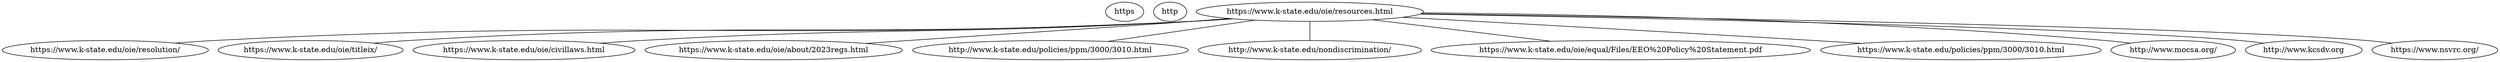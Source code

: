 strict graph  {
https [child_link="['https://www.k-state.edu/oie/resolution/', 'https://www.k-state.edu/oie/titleix/', 'https://www.k-state.edu/oie/civillaws.html', 'https://www.k-state.edu/oie/about/2023regs.html', 'http://www.k-state.edu/policies/ppm/3000/3010.html', 'http://www.k-state.edu/nondiscrimination/', 'https://www.k-state.edu/oie/equal/Files/EEO%20Policy%20Statement.pdf', 'https://www.k-state.edu/policies/ppm/3000/3010.html', 'http://www.mocsa.org/', 'http://www.kcsdv.org', 'https://www.nsvrc.org/']", data="b\"\nResources | Office of Institutional Equity | Kansas State University\nKansas State University\nsearch\nSearch K-State web, people, directories\nBrowse A-Z\nSign in\nCanvas\nOrgCentral\nSSC\nMyLibrary\nKSIS\nHRIS\nWebmail\nStatus of ITS resources\nSign in to Connect\nK-State home\xc2\xbbOffice of Institutional Equity\xc2\xbbResourcesOffice of Institutional EquityHomeDiscrimination & HarassmentTitle IXEqual OpportunityComplainantsRespondentsTraining & Education\nAbout the Office\nStaff\nVision, Values & Functions\nCivil Rights Laws\n2023 Title IX Regulation Updates\nFrequently Asked Questions\nResources\nResource Wheels\nNondiscrimination Policy\nNondiscrimination Notice\nEEO Policy StatementOffice of Institutional Equity828 Mid-Campus DriveKedzie Hall, Suite 220AKansas State UniversityManhattan, KS 66506\n785-532-6220TTY or TRS: 711equity@k-state.edu\nResources\nThe Office of Institutional Equity (OIE) includes the university\xe2\x80\x99s Title IX Coordinator and investigation team and is engaged in ensuring the university adheres to the laws, regulations, executive orders and applicable university polices surrounding EEO and a non-discriminatory work/learning environment.\xc2\xa0OIE's Phone Number: (785) 532-6220 | TRS 711\nK-State Policies and Procedures Manual, Chapter 3010, Policy Prohibiting Discrimination, Harassment, Sexual Harassment, and Procedure for Reviewing Complaints\nResources and Support\nAcademic Assistance and ResourcesStudent Support & Accountability (Formerly: Office of Student Life) (785) 532-6432 24/7Student Support and Accountability - Academic Assistance and Resources (785)-532-6432AdvocacyCenter for Advocacy, Response and Education (CARE) 785-532-6444 Confidential 24/7The\xc2\xa0Center for Advocacy, Response and Education (CARE)\xc2\xa0is a safe space for any member of the K-State community who has been affected by interpersonal violence.\xc2\xa0The\xc2\xa0confidential\xc2\xa0CARE advocates are available to meet with K-State students, faculty, and staff members who have experienced sexual violence, dating violence, domestic violence, stalking, or sexual harassment. Survivor Advocates are here to offer support and aid individuals in exploring their options both on and off-campus. CARE is in 206 Holton Hall, 1101 Mid-Campus Dr North, Manhattan (785) 532-6444ksucare@ksu.eduCrisis Center (800) 727-2785 Confidential 24/7The Crisis Center in Manhattan provides confidential 24-hour hotlines, 24-hour crisis intervention, safe shelter, food and subsistence, advocacy, referrals, supportive counseling and other services to residents within Clay, Geary, Marshall, Pottawatomie, and Riley Counties. You can reach them at (785) 539-2785 in Manhattan, (785) 762-8835 in Junction City, and (800) 727-2785CounselingEmployee Assistance Program (EAP) 888-275-1205 (option 1) \xc2\xa0Confidential 24/7The Employee Assistance Program (EAP) is a service provided for State of Kansas benefits eligible employees and their dependents at no charge. The EAP provides information, short-term counseling, advice, and referrals from licensed professionals. EAP counselors are available 24/7 at 1-888-275-1205 (option 1) to provide immediate care, concern, and assistance.Family Center\xc2\xa0139 Campus Creek Complex,\xc2\xa01405 Campus Creek Rd.,\xc2\xa0Manhattan, (785)-532-6984Medical ServicesAscension Via Christi Hospital in Manhattan\xc2\xa0Ascension Via Christi Hospital, 1823 College Avenue, Manhattan, (785) 776-3322Lafene Health Center\xc2\xa0Lafene Health Center\xc2\xa01105 Sunset Ave., (785) 532-6544Safety and Police Reporting 911 24/7Safe Ride- SafeRide operated by Lyft provides all students on the Manhattan campus free or discounted late-night rides within the city limits during the eligible windows utilizing the Lyft app. SafeRide is a program funded by students for students through the Student Services Fee and we heard your calls for a program that meets your immediate needs and safety concerns. We are always looking to make improvements to better serve the K-State student body, so if you have feedback, please share with us via email at saferide@ksu.edu.\xc2\xa0Wildcat Walk- If you are ever uncomfortable\xc2\xa0walking on campus alone, dial 785-395-SAFE (785-395-7233), and an escort will meet you and walk you to another on-campus destination or up to two blocks off-campus. If you are\xc2\xa0driving to campus you can arrange to be met in your parking lot and be escorted to the residence halls or another location. Simply call 395-SAFE (785-395-7233), or push one of the\xc2\xa0blue light emergency buttons found throughout the K-State campus. This service operates 24 hours a day, seven days a week. The Wildcat Walk is a service provided by the K-State Police Department.\nK-State Police Department (On-Campus incidents)The K-State Police Department works to preserve a safe campus environment through reporting and safety services, timely campus alerts and community outreach.911 or 785-532-6412\xc2\xa0For Manhattan-based students and employeesRiley County Police Department\xc2\xa0Riley County Police Department works to preserve a safe campus environment through reporting and safety services.911 or 785-537-2112For Salina-based students and employees\xc2\xa0Salina Police DepartmentThe Salina Police Department works to preserve a safe campus environment through reporting and safety services.\xc2\xa0911 or 785-826-7210For Olathe-based students and employees\xc2\xa0Olathe Police DepartmentThe Olathe Police Department works to preserve a safe campus environment through reporting and safety services.911 or 913-782-0720\nCounseling Services (785) 532-6927 Confidential 24/7 and Family Center (785) 532-6984Counseling Services (confidential treatment) 232 English/Counseling Services Building, 1612 Stream Pl., Manhattan 785-532-6927, ucs@k-state.edu\nFor All University Students\nCenter for Advocacy, Response and Education (CARE)CARE provides confidential services and advocacy for survivors of sexual violence, dating violence, stalking and sexual harassment and education around related topics.785-532-6444Student Suuport & Accountability (formerly the Office of Student Life\xc2\xa0Student Support & Accountability (formerly the Office of Student Life) provides all Kansas State University students and their families direct support, referral services and advocacy in a variety of settings.785-532-6432\nFor All University Employees\nCenter for Advocacy, Response and Education (CARE)CARE provides confidential services and advocacy for survivors of sexual violence, dating violence, stalking and sexual harassment and education around related topics.785-532-6444Office of Institutional EquityThe Office of Institutional Equity includes the university\xe2\x80\x99s Title IX Coordinator and investigation team and is engaged in ensuring the university adheres to the laws, regulations, executive orders, and applicable university polices surrounding EEO and a non-discriminatory work/learning environment.785-532-6220 | TRS 711State of Kansas Employee Assistance Program (EAP)EAP Counselors are available 24/7 to provide immediate care, concern and assistance.\xc2\xa0TTY 800-697-0353888-275-1205 (option 1)\nFor Manhattan-based Students and Employees\nAscension Via Christi Hospital in Manhattan\xc2\xa0Via Christi Hospital provides the K-State community with emergency services including a Sexual\xc2\xa0Assault Nurse Examiner (SANE) program that can assist in the forensic evidence collection after a physical or sexual assault.785-776-3322Center for Advocacy, Response and Education (CARE)CARE provides confidential services and advocacy for survivors of sexual violence, dating violence, stalking and sexual harassment and education around related topics.785-532-6444Counseling and Psychological Services (CAPS)CAPS at Lafene provides confidential, brief intervention in a student's life that may assist in decision making, skill building or mental health support with the overriding goal to assist students maintaining successful academic progress.785-532-6927The Crisis CenterThe Crisis Center provides K-State's Manhattan campus and community free, confidential, 24-hour assistance, advocacy, hotline services and safe shelter for those who have experienced sexual or domestic violence.785-539-2785Family CenterFamily Center provides systemically-oriented counseling services concentrating on the needs of the individual within the context of relationships and families.785-532-6984K-State Police Department (On-Campus incidents)The K-State Police Department works to preserve a safe campus environment through reporting and safety services, timely campus alerts and community outreach.911 or 785-532-6412\xc2\xa0Lafene Health CenterLafene Heath Center offers K-State students comprehensive, high quality, easily accessible, affordable outpatient health care including services necessary following a physical or sexual assault.785-532-6544Office of Institutional EquityThe Office of Institutional Equity includes the university\xe2\x80\x99s Title IX Coordinator and investigation team and is engaged in ensuring the university adheres to the laws, regulations, executive orders, and applicable university polices surrounding EEO and a non-discriminatory work/learning environment.785-532-6220 | TRS 711Riley County Police Department\xc2\xa0Riley County Police Department works to preserve a safe campus environment through reporting and safety services.\xc2\xa0911 or 785-537-2112Safe RideSafeRide operated by Lyft provides all students on the Manhattan campus free or discounted late-night rides within the city limits during the eligible windows utilizing the Lyft app. SafeRide is a program funded by students for students through the Student Services Fee and we heard your calls for a program that meets your immediate needs and safety concerns. We are always looking to make improvements to better serve the K-State student body, so if you have feedback, please share with us via email at saferide@ksu.edu.State of Kansas Employee Assistance Program (EAP)EAP Counselors are available 24/7 to provide immediate care, concern and assistance.\xc2\xa0TTY 800-697-0353888-275-1205 (option 7)Wildcat WalkIf you are ever uncomfortable\xc2\xa0walking on campus alone, dial 785-395-SAFE (785-395-7233), and an escort will meet you and walk you to another on-campus destination or up to two blocks off-campus. If you are\xc2\xa0driving to campus you can arrange to be met in your parking lot and be escorted to the residence halls or another location. Simply call 395-SAFE (785-395-7233), or push one of the\xc2\xa0blue light emergency buttons found throughout the K-State campus. This service operates 24 hours a day, seven days a week. The Wildcat Walk is a service provided by the K-State Police Department.\nFor Salina Students and Employees\nDomestic Violence Association of Central Kansas (DVACK)DVACK provides the K-State Salina campus and Salina community free, confidential, 24-hour assistance, advocacy, hotline services and safe shelter for those who have experienced sexual or domestic violence.785-827-5862Salina Counseling ServicesStudents have access to phone counseling through\xc2\xa0Counseling Services\xc2\xa0on the Manhattan campus. Students can also seek\xc2\xa0professional counseling from one of our off-campus community facilities. Professional counseling is provided by Central Kansas Mental Health Center (CKMHC) or Veridian Behavioral Health in Salina. Both CKMHC and Veridian offer comprehensive mental health services and a full continuum of care for community members. Students referred to professional counseling services\xc2\xa0may be eligible for free sessions. Please contact Julie Rowe at 785-826-2662 or\xc2\xa0jarowe@k-state.edu.Crisis AssistanceThe Office of Student Life coordinates resources and mobilizes services to respond to the needs of students in crisis. Assistance is given to students to help accurately assess their situation, provide information and teach the skills students need to navigate crises. Additionally, a number of services are provided to students to assist with medical and personal emergencies and in the event of hospitalization. See Crisis Assistance website for more crisis resources on the Salina Campus.\xc2\xa0Salina Police DepartmentThe Salina Police Department works to preserve a safe campus environment through reporting and safety services. Call 911 or\xc2\xa0 \xc2\xa0 \xc2\xa0 \xc2\xa0785-826-7210Salina Regional Health CenterSalina Regional Health Center provides the K-State Salina and Salina community with emergency services including a Sexual Assault Nurse Examiner (SANE) program that can assist in the forensic evidence collection after a physical or sexual assault.785-452-7000State of Kansas Employee Assistance Program (EAP)EAP Counselors are available 24/7 to provide immediate care, concern and assistance.\xc2\xa0TTY 800-697-0353888-275-1205 (option 1)Veridian Behavioral HealthVeridian provides confidential psychological and psychiatric services geared toward individuals and families who are struggling with common life problems such as depression, anxiety, marital problems, parent-child conflicts, trauma or grief and loss.785-452-6113\nFor Olathe-based Students and Employees\nMetropolitan Organization to Counter Sexual Assault (MOCSA)MOCSA offers 24 hour confidential crisis assistance, therapy, support and advocacy for victims of rape and sexual assault, for sexually abused children and families, for adult survivors of child sexual abuse and for others affected by sexual violence.913-642-0233Olathe Police DepartmentThe Olathe Police Department works to preserve a safe campus environment through reporting and safety services.911 or 913-782-0720SafehomeSafehome offers the K-State Olathe campus and community free, confidential, 24-hour assistance, advocacy, hotline services and safe shelter for those who have experienced domestic violence.913-262-2868Advent Health Shawnee MissionShawnee Mission Health provides the K-State Olathe community with emergency services including a Sexual Assault Nurse Examiner (SANE) program that can assist in the forensic evidence collection after a physical or sexual assault.913-676-2000\xc2\xa0State of Kansas Employee Assistance Program (EAP)EAP Counselors are available 24/7 to provide immediate care, concern and assistance.\xc2\xa0TTY 800-697-0353888-275-1205 (option 7)\nResources for All Students and Employees\nFinding Courage and Hope: Financial Support for Women Experiencing Domestic ViolenceDomestic violence or intimate partner violence impacts people of any race, age, gender or economic status. Violence can be physical, verbal, emotional and psychological. But financial abuse is one of the most common reasons that individuals of violence stay in or return to their relationships. Many people, particularly women, fear for their economic well-being and become unsure of what to do. MoneyGeek shares options that can empower women to find support and assistance.Kansas City Anti-Violence ProjectThe Kansas City Anti-Violence Project (KCAVP) is a 501(c)(3) nonprofit corporation committed to providing domestic violence, sexual assault, and hate crimes advocacy and education to the lesbian, gay, bisexual, transgender and queer community.LGBT National Help CenterThe Lesbian, Gay, Bisexual and Transgender (LGBT) National Help Center, founded in 1996, is a non-profit, tax-exempt organization that provides vital peer-support, community connections and resource information to people with questions regarding sexual orientation and/or gender identity. Utilizing a diverse group of LGBT volunteers, we operate three national hotlines, the\xc2\xa0LGBT National Hotline,\xc2\xa0the\xc2\xa0LGBT National Youth Talkline, and the\xc2\xa0LGBT National Senior Hotline\xc2\xa0as well as private, volunteer one-to-one online chat, that helps both youth and adults with coming-out issues, safer-sex information, school bullying, family concerns, relationship problems and a lot more.Male SurvivorMaleSurvivor is a 501(c)(3), non-profit, public benefit organization committed to preventing, healing, and eliminating all forms of sexual victimization of boys and men through support, treatment, research, education, advocacy, and activism.National Coalition Against Sexual and Domestic ViolenceThe Kansas Coalition Against Sexual and Domestic Violence (KCSDV) is Kansas\xe2\x80\x99 leading statewide voice for victims and survivors of sexual and domestic violence. KCSDV is a statewide nonprofit\xc2\xa0organization\xc2\xa0\xe2\x80\x93 and coalition \xe2\x80\x93 with the mission of\xc2\xa0preventing\xc2\xa0and eliminating\xc2\xa0sexual\xc2\xa0and\xc2\xa0domestic\xc2\xa0violence.National Dating Abuse HelplineHighly-trained peer advocates offer support, information and advocacy to young people who have questions or concerns about their dating relationships through free and confidential phone, live chat and texting. Services are available 24/7/365.866-331-9474National Domestic Violence HotlineThe National Domestic Violence Hotline operates around the clock to provide confidential and free of cost lifesaving tools and immediate support to enable victims to find safety and live lives free of abuse.800-799-7233National Sexual Violence Resource CenterThe National Sexual Violence Resource Center (NSVRC) is the leading nonprofit in providing information and tools to prevent and respond to sexual violence. NSVRC translates research and trends into best practices that help individuals, communities and service providers achieve real and lasting change. NSVRC\xc2\xa0also works with the media to promote informed reporting.The Network la RedThe Network/La Red is a survivor-led, social justice organization that works to end partner abuse in lesbian, gay, bisexual, transgender, SM, polyamorous, and queer communities. Rooted in anti-oppression principles, our work aims to create a world where all people are free from oppression. We strengthen our communities through organizing, education, and the provision of support services.One in SixThe mission of\xc2\xa01in6\xc2\xa0is to help men who have had unwanted or abusive sexual experiences live healthier, happier lives. Our mission also includes serving family members, friends, partners, and service providers by providing information and support resources on the web and in the community.Rape, Abuse and Incest National Network (RAINN)RAINN is a national anti-sexual violence organization and first secure web-based, live and completely confidential 24/7 hotline to assist survivors in identifying local resources.800-656-4673\nCampus Safety and Crime (Student Support & Accountability - formerly the Office of Student Life)\nReport\xc2\xa0Access all Resource Support Wheels by campus and/or language\nContact us\nEmergency\nStatements and disclosures\nAccessibility\nKansas State University\nManhattan, KS 66506\n785-532-6011\n\xc2\xa9 Kansas State University\nUpdated: 10/26/23\""];
https [child_link="['https://www.k-state.edu/oie/resolution/', 'https://www.k-state.edu/oie/titleix/', 'https://www.k-state.edu/oie/civillaws.html', 'http://www.k-state.edu/policies/ppm/3000/3010.html', 'http://www.k-state.edu/nondiscrimination/', 'https://www.k-state.edu/oie/equal/Files/EEO%20Policy%20Statement.pdf', 'https://www.k-state.edu/policies/ppm/3010.html', 'https://www.k-state.edu/policies/ppm/3010.html#define', 'https://www.k-state.edu/oie/civillaws.html']", data="b\"\nDiscrimination, Harassment and Retaliation | Office of Institutional Equity | Kansas State University\nKansas State University\nsearch\nSearch K-State web, people, directories\nBrowse A-Z\nSign in\nCanvas\nOrgCentral\nSSC\nMyLibrary\nKSIS\nHRIS\nWebmail\nStatus of ITS resources\nSign in to Connect\nK-State home\xc2\xbbOffice of Institutional Equity\xc2\xbbDiscrimination, Harassment and RetaliationOffice of Institutional EquityHomeDiscrimination & HarassmentTitle IXEqual OpportunityComplainantsRespondentsTraining & Education\nCivil Rights Laws\nFrequently Asked Questions\nPPM 3010\nResources\nNondiscrimination Policy\nNondiscrimination Notice\nEEO Policy StatementOffice of Institutional Equity828 Mid-Campus DriveKedzie Hall, Suite 220AKansas State UniversityManhattan, KS 66506\n785-532-6220TTY or TRS: 711equity@k-state.edu\nDiscrimination, Harassment and Retaliation\nKansas State University will maintain academic, housing, and work environments that are free of discrimination, harassment (including sexual harassment and sexual violence), and retaliation. Read\xc2\xa0the university's full\xc2\xa0Policy Prohibiting Discrimination, Harassment, and Sexual Harassment, and Procedure for Reviewing Complaints, PPM 3010. The policy defines discrimination, harassment, and sexual harassment (sexual violence, domestic and dating violence, and stalking).\nK-State uses an Administrative Review Team (ART) to investigate and resolve complaints. The team consists of:\nAn Office of Institutional Equity (OIE) staff member; andA responsible administrator.\nThe OIE responds to reports and complaints or concerns about discrimination or harassment\xc2\xa0on the basis of race, color, ethnic or national origin, sex (including sexual harassment and sexual violence), sexual orientation, gender\xc2\xa0identity, religion, age, ancestry, disability, genetic information and military or veteran\xc2\xa0status. OIE also responds to complaints of retaliation, stalking and dating/domestic violence.\nOIE staff interview individuals who report discrimination or harassment,\xc2\xa0organize an ART to evaluate the report and determine how to resolve the report.\nIf an investigation is warranted, the ART may prepare a complaint,\xc2\xa0inform the respondent, interview witnesses and obtain relevant documents, decide whether discrimination or harassment has occurred, and recommend appropriate sanctions\xc2\xa0and corrective actions, if necessary.\nReportProtected Categories Under\xc2\xa0Civil Rights LawsRaceColorEthnicityNational OriginSexSexual OrientationGender IdentityReligionAgeAncestryDisabilityGenetic InformationMilitary Status or Veteran StatusDiscrimination based on the above protected categories is prohibited.\nContact us\nEmergency\nStatements and disclosures\nAccessibility\nKansas State University\nManhattan, KS 66506\n785-532-6011\n\xc2\xa9 Kansas State University\nUpdated: 10/26/23\""];
https [child_link="['https://www.k-state.edu/oie/resolution/', 'https://www.k-state.edu/oie/titleix/', 'https://www.k-state.edu/oie/civillaws.html', 'https://www.k-state.edu/oie/titleix/training.html', 'http://www.k-state.edu/policies/ppm/3000/3010.html', 'http://www.k-state.edu/nondiscrimination/', 'https://www.k-state.edu/oie/equal/Files/EEO%20Policy%20Statement.pdf', 'http://www.k-state.edu/policies/ppm/3000/3010.html', 'http://www.k-state.edu/policies/ppm/3000/3010.html', 'http://www.k-state.edu/policies/ppm/3000/3010.html', 'https://www.k-state.edu/oie/secure/openforum.html', 'http://www.justice.gov/crt/about/cor/coord/titleixstat.php']", data="b'\nTitle IX | Office of Institutional Equity | Kansas State University\nKansas State University\nsearch\nSearch K-State web, people, directories\nBrowse A-Z\nSign in\nCanvas\nOrgCentral\nSSC\nMyLibrary\nKSIS\nHRIS\nWebmail\nStatus of ITS resources\nSign in to Connect\nK-State home\xc2\xbbOffice of Institutional Equity\xc2\xbbTitle IXOffice of Institutional EquityHomeDiscrimination & HarassmentTitle IXEqual OpportunityComplainantsRespondentsTraining & Education\nCivil Rights Laws\nFrequently Asked Questions\nPPM 3010\nResources\nTitle IX Training Documentation\nNondiscrimination Policy\nNondiscrimination Notice\nEEO Policy StatementTitle IX CoordinatorJustin Frederick828 Mid-Campus Drive South220A Kedzie Hall785-532-6220frederick@k-state.edu\nDeputy Title IX CoordinatorKristin WallerK-State Athletics, Inc.785-532-5409rethman@k-state.edu\nFor urgent 24-hourassistance, call:\nK-State Police Department 785-532-6412\nNew Title IX and PPM 3010 FAQs\nNew FAQs addressing the recent Title IX law changes and its effect on PPM 3010 are available here.\nTitle IX\nTitle IX and Policy and Procedure Manual (PPM) Chapter 3010\nTitle IX requires that the university adopt procedures that provide for a prompt and equitable resolution of student and employee complaints that allege conduct prohibited by Title IX. The university does so through the\xc2\xa0Policy Prohibiting Discrimination, Harassment, and Sexual Harassment, and Procedure for Reviewing Complaints\xc2\xa0PPM 3010, which provides a fair, prompt, and equitable process through which the university processes all complaints of discrimination, including (but not limited to) discrimination in violation of Title IX, and investigates those complaints when warranted under that policy.\nWhat is Title IX?Title IX is part of the Education Amendments of 1972 and is enforced by the U.S. Department of Education. This federal law prohibits discrimination on the basis of sex in education programs or activities operated by recipients of federal financial assistance.\xc2\xa0Title IX applies to all participants of such programs, including students, parents and faculty/staff members.\xc2\xa0Title IX helps to foster safe and respectful university environments that better protect students, faculty and staff from incidents of sex-based discrimination and sexual harassment, including sexual violence, and sex-based dating violence and stalking. In addition to knowing who K-State\'s Title IX Coordinator is, you should also review additional information about why Title IX is important and protects all university community members.\nWhat Does Title IX Require?Title IX requires that the university not discriminate on the basis of sex under the education programs or activities it operates, subject to certain exceptions. To that end, it requires that the university adopt procedures that provide for a prompt and equitable resolution of student and employee complaints that allege actions prohibited by Title IX. The university does so through its PPM 3010 Policy, which provides a fair, prompt and equitable process through which the university processes all complaints of discrimination, including (but not limited to) discrimination in violation of Title IX, and investigates those complaints when warranted under that policy.\nWho is protected?Title IX\'s prohibition against sex discrimination applies to persons under any education program or activity operated by the university. Title IX is not just for athletes\xe2\x80\x94it applies to all students, employees, visitors, vendors, guests, and persons seeking employment or enrollment. It applies without regard to sexual orientation, or whether the discrimination is perpetrated by individuals of the same or opposite sex.\nHow to HelpFor Faculty and StaffYou are required to report violations of\xc2\xa0PPM Chapter 3010,\xc2\xa0Policy Prohibiting Discrimination, Harassment, Sexual Harassment, and Procedure for Reviewing Complaints\xc2\xa0to the Office of Institutional Equity (OIE)\xc2\xa0Reporting ProcessWhile the University encourages all campus community members to report incidents of harassment or discrimination, several classifications of employees have been identified as \"mandated reporters\" for Title IX purposes. These employees have authority and responsibility to take action to remedy harassment by reporting to the OIE.Faculty and staff who wish to report Title IX incidents may do so\xc2\xa0online\xc2\xa0or in person to the Title IX Coordinator\xc2\xa0or\xc2\xa0Deputy Title IX Coordinators.Frequently Asked QuestionsFor ParentsFor parents of students who have been sexually assaultedFinding out that your child has been sexually assaulted can be a parent\xe2\x80\x99s worst nightmare, and the situation can be much harder to deal with when your child is away at college and you can\xe2\x80\x99t physically be there for him or her. But if your child turns to you for help, there are many ways that you can show your support, even from afar.\xc2\xa0You can contact\xc2\xa0Center for Advocacy, Response and Education (CARE)\xc2\xa0for more information about resources for you and your child, but first be sure that your child is comfortable with that. It is important to respect your child\xe2\x80\x99s privacy.For parents of students who have been accused of sexual assaultIt can be confusing and overwhelming when your child is accused of a crime, especially a crime as serious and difficult to talk about as sexual assault.\xc2\xa0Trained Student Support Persons are available through the\xc2\xa0Office of Student Life\xc2\xa0to assist students who are accused of sexual assault learn about resources and navigate any disciplinary process.Advocacy Resources\nVirtual open forum to discuss new Title IX regulations\nOn August 31, 2020, the university held an open forum to explain the new federal requirements under Title IX.\nView the archive of the open forum\xc2\xa0The New Title IX Regulation and the Impact on PPM 3010. K-State eID/password required.\nCampus safety at K-State: Navigating college situations\nReport\"No person in the United States shall, on the basis of sex, be excluded from participation in, be denied the benefits of, or be subject to discrimination under any educational program or activity receiving Federal financial assistance.\"- \xc2\xa0Title IX of the Educational Amendments of 1972 to the 1964 Civil Rights Act\nContact us\nEmergency\nStatements and disclosures\nAccessibility\nKansas State University\nManhattan, KS 66506\n785-532-6011\n\xc2\xa9 Kansas State University\nUpdated: 10/26/23'"];
https [child_link="['https://www.k-state.edu/oie/resolution/', 'https://www.k-state.edu/oie/titleix/', 'https://www.k-state.edu/oie/civillaws.html', 'https://www.k-state.edu/oie/about/2023regs.html', 'http://www.k-state.edu/policies/ppm/3000/3010.html', 'http://www.k-state.edu/nondiscrimination/', 'https://www.k-state.edu/oie/equal/Files/EEO%20Policy%20Statement.pdf', 'https://www.justice.gov/crt/fcs/TitleVI', 'https://www.eeoc.gov/statutes/title-vii-civil-rights-act-1964', 'https://www.eeoc.gov/statutes/age-discrimination-employment-act-1967', 'https://www.justice.gov/crt/title-ix-education-amendments-1972', 'https://www.dol.gov/agencies/oasam/regulatory/statutes/age-discrimination-act', 'https://www.eeoc.gov/statutes/genetic-information-nondiscrimination-act-2008', 'https://www.k-state.edu/oie/civillaws.html']", data="b'\nCivil Rights Laws | Institutional Equity | Kansas State University\nKansas State University\nsearch\nSearch K-State web, people, directories\nBrowse A-Z\nSign in\nCanvas\nOrgCentral\nSSC\nMyLibrary\nKSIS\nHRIS\nWebmail\nStatus of ITS resources\nSign in to Connect\nK-State home\xc2\xbbOffice of Institutional Equity\xc2\xbbCivil Rights LawsOffice of Institutional EquityHomeDiscrimination & HarassmentTitle IXEqual OpportunityComplainantsRespondentsTraining & Education\nAbout the Office\nStaff\nVision, Values & Functions\nCivil Rights Laws\n2023 Title IX Regulation Updates\nFrequently Asked Questions\nResources\nResource Wheels\nNondiscrimination Policy\nNondiscrimination Notice\nEEO Policy StatementOffice of Institutional Equity828 Mid-Campus DriveKedzie Hall, Suite 220AKansas State UniversityManhattan, KS 66506\n785-532-6220TTY or TRS: 711equity@k-state.edu\nCivil Rights Laws\nAny individual who feels they have been discriminated against should contact the Office of Institutional Equity. All inquiries are confidential, to the extent permitted by law, and no person should fear retaliation. It is the mission of the Office of Institutional Equity to provide equitable resolutions to complaints to ensure an environment at the University that is free of discrimination, harassment and retaliation. Retaliation against a person who files a charge of discrimination, participates in an investigation, or opposes an unlawful employment practice is prohibited by University policy and Federal law.\nEqual Pay Act of 1963The Equal Pay Act of 1963, as amended, prohibits sex discrimination in payment of wages to women and men performing substantially equal work in the same establishment.\nTitle VI and VII Civil Right Acts of 1964, as amendedTitle VI of the Civil Rights Act of 1964 is the Federal law that protects individuals from discrimination on the basis of their race, color, or national origin in programs that receive Federal financial assistance.Kansas State University, as a recipient of Federal financial assistance and under Title VI of the Civil Rights Act of 1964 and related statutes, ensures that no person shall on the grounds of race, religion (where the primary objective of the financial assistance is to provide employment per 42 U.S.C. S 2000d-3) color, national origin, sex, age, or disability be excluded from participation in, be denied the benefits of, or otherwise be subjected to discrimination under any University programs or activities.Your rights under Title VI of the Civil Rights Act of 1964 and other related nondiscrimination authorities:Title VI is a section of the Civil Rights Act of 1964 requiring that \xe2\x80\x9cNo person in the United States shall on the grounds of race, color, or national origin be excluded from, participation in, be denied the benefits of, or be subject to discrimination under any program or activity receiving federal final assistance\xe2\x80\x9d. In addition, under the FMCSA Title VI Program, the following groups are included:Sex, age, disability, income level and Limited English Proficiency (LEP).Any person who feels they have been, individually, or as a member of any class of persons, on the basis of race, color, national origin, sex, age, or disability including income level and LEP has been excluded from or denied benefits of, or subject to discrimination caused by Kansas State University may file a written complaint through the Office of Institutional Equity.The most prominent source of anti-bias employment rules is Title VII of the Civil Rights Act of 1964, as amended. This statute forbids discrimination in all areas of the employer-employee relationship, from advertisement for new employees through termination or retirement, on the basis of race, color, sex (including pregnancy, and sexual harassment), religion, and national origin.\nExecutive Order 11246 issued in 1965, as amendedThe Executive Order 11246, as amended, prohibits job discrimination on the basis of race, color, religion, sex, sexual orientation, gender identity, or national origin and requires affirmative action to ensure equality of opportunity in all aspects of employment.\nAge Discrimination in Employment Act of 1967, as amendedThe Age Discrimination in Employment Act of 1967, as amended, protects applicants and employees 40 years of age or older from discrimination on the basis of age in hiring, promotion, discharge, compensation, terms, conditions or privileges of employment.\nTitle IX of the Education Amendments of 1972Title IX of the Education Amendments of 1972 prohibits discrimination on the basis of sex in educational programs or activities which receive Federal assistance.\nRehabilitation Act of 1973, including Section 503 and 504Section 503 of the Rehabilitation Act of 1973, as amended, prohibits job discrimination because of disabilities and requires affirmative action to employ and advance in employment qualified individuals with disabilities who, with reasonable accommodation, can perform the essential functions of a job.\nVietnam Era Veterans Readjustment Act of 197438 U.S.C. 4212 of the Vietnam Era Veterans Readjustment Assistance Act of 1974 prohibits job discrimination and requires affirmative action to employ and advance in employment qualified Vietnam era veterans and qualified special disabled veterans.\nAge Discrimination Act of 1975The Age Discrimination Act of 1975 prohibits discrimination based on age in programs or activities that receive federal financial assistance.\nThe Genetic Information Nondiscrimination Act of 2008 (GINA)The Genetic Information Nondiscrimination Act of 2008 prohibits discrimination by employers and insurers on the basis of genetic information about potentially inheritable diseases and health conditions.\nAmericans with Disabilities Act of 1990/Americans with Disabilities Act Amendments Act of 2008The Americans with Disabilities Act of 1990, as amended protects qualified applicants and employees with disabilities from discrimination in hiring, promotion, discharge, pay, job training, fringe benefits, classification, referral, and other aspects of employment on the basis of disability. The law also requires that covered entities provide qualified applicants and employees with disabilities with reasonable accommodations that do not impose undue hardship.\nFinal Rule for Veterans and Individuals with Disabilities - 2013Effective March 24, 2014, OFCCP Final Rules were implemented in regard to recruiting qualified veterans and individuals with disabilities. Rule changes include hiring benchmarks, utilization goals, data collection, records access, self-identification process, Equal Opportunity language in contracts, job listing specifications and changes required by the ADA Amendments Act of 2008.\nViolence Against Women Act (VAWA) Amendments to Clery - 2014The Violence Against Women Act (VAWA) amendments to the Clery Act expand the rights afforded to campus survivors of sexual assault, domestic violence, dating violence, and stalking and details the role of law enforcement, the types of crime mandated for reporting, and stipulates the need for violence prevention programming.For more information, see\xc2\xa0Clery Compliance at K-State.\nReportProtected Categories Under\xc2\xa0Civil Rights LawsRaceColorEthnicityNational OriginSexSexual OrientationGender IdentityReligionAgeAncestryDisabilityGenetic InformationMilitary Status or Veteran StatusDiscrimination based on the above protected categories is prohibited.\nContact us\nEmergency\nStatements and disclosures\nAccessibility\nKansas State University\nManhattan, KS 66506\n785-532-6011\n\xc2\xa9 Kansas State University\nUpdated: 10/26/23'"];
https [child_link="['https://www.k-state.edu/oie/resolution/', 'https://www.k-state.edu/oie/titleix/', 'https://www.k-state.edu/oie/civillaws.html', 'https://www.k-state.edu/oie/about/2023regs.html']", data="b'\n2023 Title IX Regulation Updates\nKansas State University\nsearch\nSearch K-State web, people, directories\nBrowse A-Z\nSign in\nCanvas\nOrgCentral\nSSC\nMyLibrary\nKSIS\nHRIS\nWebmail\nStatus of ITS resources\nSign in to Connect\nK-State home\xc2\xbbOffice of Institutional Equity\xc2\xbbAbout the Office\xc2\xbb2023 Title IX Regulation UpdatesOffice of Institutional EquityHomeDiscrimination & HarassmentTitle IXEqual OpportunityComplainantsRespondentsTraining & Education\nAbout the Office\nStaff\nVision, Values & Functions\nCivil Rights Laws\n2023 Title IX Regulation Updates\nFrequently Asked Questions\nResources\nResource Wheels\nOffice of Institutional Equity828 Mid-Campus DriveKedzie Hall, Suite 220AKansas State UniversityManhattan, KS 66506\n785-532-6220TTY or TRS: 711equity@k-state.edu\nTitle IX Regulation Information - Expected Fall 2023\n(May 2023) This will be the landing page for all information related to 2023 Title IX regulation updates. At this time, we do not know the exact date when the new regulations will be released or when they will take effect. We will post updates as they are available.\nThe initial May 2023 release date has been postponed and is now expected sometime in the Fall of 2023.\n-OIE Staff\nContact us\nEmergency\nStatements and disclosures\nAccessibility\nKansas State University\nManhattan, KS 66506\n785-532-6011\n\xc2\xa9 Kansas State University\nUpdated: 10/26/23'"];
http [child_link="['http://www.k-state.edu/policies/ppm/3000/3010.html', 'http://www.k-state.edu/policies/ppm/3000/3013.html', 'http://www.k-state.edu/policies/ppm/3000/3015.html', 'http://www.k-state.edu/policies/ppm/3000/3020.html', 'http://www.k-state.edu/policies/ppm/3000/3025.html', 'http://www.k-state.edu/policies/ppm/3000/3035.html', 'http://www.k-state.edu/policies/ppm/3000/3077.html', 'http://www.k-state.edu/policies/ppm/3100/3110.html', 'http://www.k-state.edu/policies/ppm/3300/3340.html', 'http://www.k-state.edu/policies/ppm/3400/3420.html', 'http://www.k-state.edu/policies/ppm/3400/3431.html', 'http://www.k-state.edu/policies/ppm/3400/3432.html', 'http://www.k-state.edu/policies/ppm/3400/3433.html', 'http://www.k-state.edu/policies/ppm/3400/3435.html', 'http://www.k-state.edu/policies/ppm/3400/3436.html', 'http://www.k-state.edu/policies/ppm/3400/3438.html', 'http://www.k-state.edu/policies/ppm/3400/3439.html', 'http://www.k-state.edu/policies/ppm/3400/3450.html', 'http://www.k-state.edu/policies/ppm/3400/3455.html', 'http://www.k-state.edu/policies/ppm/3400/3480.html', 'http://www.k-state.edu/policies/ppm/3700/3750.html', 'http://www.k-state.edu/policies/ppm/3700/3770.html', 'http://www.k-state.edu/policies/ppm/4000/4065.html', 'http://www.k-state.edu/policies/ppm/4000/4090.html', 'http://www.k-state.edu/policies/ppm/4000/4096.html', 'http://www.k-state.edu/policies/ppm/4800/4812.html', 'http://www.k-state.edu/policies/ppm/6400/6450.html', 'http://www.k-state.edu/policies/ppm/8500/8530.html', 'http://www.k-state.edu/policies/ppm/8500/8540.html', 'http://www.k-state.edu/policies/ppm/8500/8550.html', 'http://www.k-state.edu/policies/ppm/8500/8580.html', 'http://www.k-state.edu/policies/ppm/8500/8590.html']", data="b'\nPPM Chapter 3010: Policy Prohibiting Discrimination, Harassment, and Sexual Harassment, and Procedure for Reviewing Complaints | Policy and Procedures Manual | Kansas State University\nKansas State University\nsearch\nSearch K-State web, people, directories\nBrowse A-Z\nSign in\nCanvas\nOrgCentral\nSSC\nMyLibrary\nKSIS\nHRIS\nWebmail\nStatus of ITS resources\nSign in to Connect\nK-State home\xc2\xbbPolicies\xc2\xbbPPM\xc2\xbb3000 General Policies and Procedures\xc2\xbbPPM Chapter 3010: Policy Prohibiting Discrimination, Harassment, and Sexual Harassment, and Procedure for Reviewing ComplaintsPolicies\nPPM Introduction\n1020 Table of Contents\n1090 Adding Chapters\n3000 General Policies and Procedures\n3010 Policy Prohibiting Discrimination, Harassment, and Sexual Harassment, and Procedure for Reviewing Complaints\n3013 Anti-Trafficking Policy\n3015 Threat Management Policy\n3020 Policy on Use of Copyrighted Works in Education and Research\n3025 Course Accessibility Standards Policy\n3030 Reporting Losses\n3035 Inclement Weather General Policy and Procedure\n3040 Insurance for Self Propelled Vehicles\n3045 Official Bulletin Boards\n3050 Official Hospitality\n3053 Alcohol Cereal Malt Beverage\n3055 Lafene Health Center\n3060 Kansas Open Records Act\n3070 University Contracts\n3075 Electronic Signatures\n3077 Chosen Name Policy\n3080 Debt Management\n3090 Retention of Records\n3091 Use of University Mobile Devices, Personal Devices, and Accounts\n3095 Contacts with Federal and State Government Officials and Agencies\n3110 Clery Act Designation and Reporting Policy\n3120 International Travel and Activities\n3130 Protection of Minor Children Participating in University Programs\n3200 Internal Controls and Auditing\n3210 Internal Controls\n3230 Reporting Fraud\n3250 Internal Audit Services\n3260 External Audits\n3270 Audit of University Affiliated Organizations\n3300 Communcations and Marketing\n3310 Telecommunications\n3320 University Branding and Licensing\n3330 Use of University Marks\n3340 Advertising Policy\n3350 University Digital Signage\n3360 University Websites\n3370 University Social Media Pages and Accounts\n3380 Communication with Media\n3400 Computing and Information Technology\n3420 Information Technology Usage Policy\n3430 Security for Information, Computing and Network Resources\n3431 Access Controls Security Policy\n3432 Operations and Management Security Policy\n3433 Data Classification and Security Policy\n3435 Access Authorization to University Digital Data and System Policy\n3436 Media Sanitization and Disposal Policy\n3438 Physical and Environmental Security Policy\n3439 System Development and Maintenance Security Policy\n3450 K-State eID Policy\n3455 Electronic Mail Policy\n3460 Official Electronic Correspondence with Faculty, Staff and Students\n3480 Wireless Local Area Network Policy\n3495 Collection, Use and Protection of Social Security Numbers\n3700 Public Safety\n3710 Handling Terroristic Threats\n3720 General Safety Policies\n3725 K-State Alerts\n3730 Laboratory Safety\n3740 Environmental Health and Safety Committees\n3745 Hazardous Waste Management\n3750 Fire and Life Safety Policy\n3770 University Weapons Policy\n3790 Disc Golf Play\n3900 Continuing Education\n3910 Academic Extension\n3930 Conferences and Off-Campus Courses\n4000 Employment General Policies and Procedures\n4005 Hiring Incentive/Sign-on Bonus\n4010 Employment Verifications and References\n4012 Ineligibility for Hire/Rehire\n4015 Criminal Background Checks\n4020 Disciplinary Action Procedures for University Support Staff\n4025 Attendance Guidelines for University Support\xc2\xa0 Staff\n4030 University Support Staff Peer Review Committee Hearing Process\n4035 Disciplinary Action Appeals Board for University Support Staff\n4040 Reassignment of University Support Staff\n4045 Remote Work\n4065 Layoff Policy\n4075 Lactation Support for Nursing Mothers\n4080 Performance Management Process\n4085 Employee Furlough\n4090 Conflict of Interest Policy Applicable only to Public Health Service (PHS)-Supported Investigators and their Staff\n4094 Consensual Romantic Relationships Involving Students\n4095 Nepotism and Employee Relationships\n4096 Social Media Policy Procedures\n4210 Position Management, Funding and other changes for University Support Staff Positions\n4220 Hours of Work, Overtime,Overtime Pay and Compensatory Time\n4410 Recruitment and Selection for University Support Staff\n4450 Compensation for University Support Staff\n4460 University Support Staff Employee Personnel Actions\n4650 Unclassified Employee Personnel Actions\n4660 Out-Of Office Availability Requirement\n4670 Sponsoring Foreign Nationals for Permanent Residence\n4720 Hourly Student Employees\n4810 Retirement and Savings Plans\n4812 Retirement Recognition Gift Policy\n4820 Insurance Programs\n4835 Graduate Research Assistants and the Affordable Care Act (ACA)\n4845 Graduate Teaching Assistants and the Affordable Care Act (ACA)\n4850 Employee Assistance Program\n4860 Employee Leaves, Holidays, and Other Absences for Employees\n4870 Tuition Assistance for University Employees\n4880 Training and Development\n4890 Employee Suggestion Program\n4950 Clearance Procedures at Separation\n6000 General Accounting Procedures\n6030 Financial Record System\n6080 Sale of Products and Services\n6085 Schedule of Charges\n6110 Receipts and Deposits\n6115 Credit Card Processing\n6120 Change Funds Procedures\n6130 Kansas Sales Tax\n6140 Organizational Safekeeping Accounts\n6210 Accounts Receivable\n6310 Purchasing Procedures\n6312 Contract Items\n6320 Document Completion Procedures\n6330 Cellular Devices for Business Purposes\n6410 Reimbursable Travel Expenses and Forms\n6420 State Owned Vehicle Usage\n6430 University Motor Pool\n6450 Van Policy on Usage of 15 - Passenger Vans\n6510 Property Inventory\n7000 Sponsored Research Projects\n7010 Pre-Awards\n7050 Post Award Procedures\n7055 Cost Transfers on Sponsored Projects Accounts\n7070 Cost Sharing\n7080 Effort Reporting\n7090 Research Foundation\n7095 Intellectual Property\n7600 University Operations\n7650 Land and Real Property Transactions\n7800 Division of Facilities\n7810 Division of Facilities\n7820 University Keys\n7825 Central Mail Service\n7830 Facilities Planning\n7835 Signs and Naming Buildings and Facilities\n7840 Use of KSU Buildings and Grounds\n7850 Space Assignment/Reassignment\n7860 Unmanned Aircraft Systems\n8100 Alumni Association\n8100 Alumni Association\n8200 Foundation\n8210 Foundation Funds-General Information\n8500 Student Life\n8510 First Year Undergraduate Student On-Campus Residency Requirement\n8520 Social Media and Kansas State University\n8530 Student Organization Event Policy\n8540 Student Organization Recognition Policy\n8545 Student Organization Conduct Code and Process for Discipline\n8550 Student Amnesty Policy\n8560 Political Activities and Guidelines\n8570 Publicity Regulations\n8580 Sales, Solicitation and Advertising Policy\n8590 Violent Game Policy\nQuestions relating to the information in each chapter of the Policies and Procedures Manual should be directed to the office issuing the chapter.\nThat information is usually located at the end of each chapter.\nFor policy update questions, please contact policy@ksu.edu.\nPolicy Prohibiting Discrimination, Harassment, and Sexual Harassment,\xc2\xa0and Procedure for Reviewing Complaints\nChapter 3010\nIssued October 28, 1991, revised April 2, 2003, September 9, 2014, August 31, 2017 and August 14, 2020\n.010 Policy Prohibiting Discrimination, Harassment, and Sexual Harassment, and Procedure for Reviewing Complaints\n.020 Definitions\n.030 Procedure for Reviewing Reports and Complaints\n.040 Additional Resources\n.050 Discretion in Application\n.060\xc2\xa0Questions\n.010 Policy Prohibiting Discrimination, Harassment, Sexual Harassment, and Procedure for Reviewing Complaints\nA. Prohibited Conduct\nKansas State University is committed to maintaining academic, housing, and work environments that are free of discrimination, harassment, and sexual harassment. Discrimination based on race, color, ethnicity, national origin, sex, sexual orientation, gender identity, religion, age, ancestry, disability, genetic information, military status, or veteran status is prohibited. Retaliation against a person for reporting or objecting to discrimination or harassment or for participating in an investigation or other proceeding is a violation of this Policy, whether or not discrimination or harassment occurred. This Policy is not intended for, and will not be used to, infringe on academic freedom or to censor or punish students, faculty, employees, or staff who exercise their legitimate First Amendment rights.\nThis Policy sets forth how the Kansas State University will proceed once it is made aware of possible prohibited conduct in keeping with the University\xe2\x80\x99s institutional values. This Policy also complies with the University\xe2\x80\x99s obligations under Title IX of the Education Amendments of 1972 (Title IX)(As amended May 6, 2020 and implemented August 14, 2020) which prohibits discrimination on the basis of sex in the University\xe2\x80\x99s programs or activities; relevant sections of the Violence Against Women Reauthorization Act; Title VII of the Civil Rights Act of 1964, which prohibits discrimination on the basis of sex in employment; and other applicable law.\nB. Jurisdiction\nThis Policy covers discrimination, harassment, sexual harassment, and retaliation occurring on campus, or otherwise within the context of University education programs and activities, whether those are on campus or off campus. It applies to persons who are on campus or who otherwise participate in or attempt to participate in the University education programs and activities (as further defined herein) , such as employees, students, applicants for employment or admission, contractors, vendors, visitors, and guests. Conduct that occurs off campus and outside the context of the University\xe2\x80\x99s education programs and activities is covered by this Policy only to the extent such conduct has a nexus to discrimination, harassment, sexual harassment, or retaliation that is alleged to have occurred on-campus or in the context of the University\xe2\x80\x99s education programs and activities.\nIn Title IX Sexual Harassment cases (as described in this Policy), complainants must be participating in or attempting to participate in the University\xe2\x80\x99s education programs and activities at the time the formal, written complaint is submitted.\nFor purposes of this policy, the University\xe2\x80\x99s education programs and activities are defined as the operations of the University, including, but not limited to, in-person and online educational instruction, employment, research activities, extracurricular activities, athletics, residence life, dining services, performances, and community engagement and outreach programs. The term applies to all activity that occurs on campus or on other property owned or occupied by the University.\xc2\xa0 It also includes off-campus locations, events, or circumstances over which the University exercises substantial control over the alleged perpetrator and the context in which the misconduct occurs.\nAll reports of conduct prohibited by this Policy should be submitted as soon as practicable to the Office of Institutional Equity (OIE). A delay in submitting a report could decrease the availability of supporting evidence, and the reason for a delay may be reviewed during the investigation and decision-making phases of the process.\nC. Responsibilities of Persons Subject to the Policy \xe2\x80\x93 Reporting and Cooperation\nSupervisors (within their area of supervision) and administrators must make reports of possible violations of this Policy to OIE as soon as practicable upon notification (including by email if after regular business hours), must keep reports confidential, and must protect the privacy of all parties involved in a report. Failure to do so is a violation of this Policy. Employees who have information relevant to a report that they are not a party to may be required to provide that information in connection with the processes under this Policy.\nAll parties to matters covered by this Policy are encouraged to cooperate fully in administrative reviews, investigations, and, in Title IX Sexual Harassment cases, grievance hearings, and to provide information, including official personnel or student files and records, and other materials that OIE and/or the ART deems necessary to complete a thorough review of complaints. If an individual declines to cooperate, the University will proceed under this Policy based on the information available to it and, when appropriate, may issue sanctions under the Policy.\nParties are prohibited from any conduct that interferes with or could be seen as interfering with the processes under this Policy. This includes, but is not limited to, coercing or bribing witnesses or tampering with evidence.\nAny person who knowingly files a false report or complaint, who knowingly provides false or misleading information, or who violates the confidentiality provisions of this Policy, is subject to disciplinary action. No action will be taken against an individual who makes a good faith report or complaint, even if the allegations are not substantiated.\nVendors on-campus or for University programs or activities must comply with this Policy. Depending on the circumstances, vendors \xe2\x80\x93 with the approval of OIE \xe2\x80\x93 may conduct investigations of their own employees and/or participate in determinations regarding alleged violations of this Policy. Prior to, during, and after such an investigation, the vendor will provide information as requested by OIE. OIE may require a vendor to include an OIE staff member as part of an investigation if OIE believes participation is necessary to ensure that the University\'s interests under this Policy are appropriately addressed.\nD. Confidentiality\nThe University endeavors to keep reports and other information obtained through this Chapter 3010 process confidential to the extent possible. To protect the privacy of the parties and the integrity of the process, parties, witnesses, and any others involved are encouraged to limit their discussion of the matter except as necessary for a party to gather or present evidence relevant to the matter or otherwise seek resources. Employees who are witnesses to misconduct shall not disclose information about the matter or their involvement in the case to anyone who does not have a need to know in connection with the Policy process.\nA party or witness may be questioned about any conversations they have about the matter, and those conversations may be considered as evidence in the case, except to the extent they are protected under a legally recognized privilege.\nReports and other information may be disclosed to state or federal anti-discrimination agencies for investigations or audits, and during litigation.\nE. Potential Sanctions, Remedial Actions, and Changes to Situations\nPersons who violate this Policy are subject to sanctions. Sanctions are determined on a case-by-case basis. They may include, among other appropriate sanctions, \"no contact\" orders, warnings, probation, educational and/or training requirements, notations on transcripts, exclusion from the campus, dismissal from employment, suspension or expulsion from the University, and any combination of the same.\nRemedial actions may be taken to address the effects of a violation of this Policy. Examples of remedial actions include, but are not limited to, reevaluation of a grade, an evaluation completed by someone other than the respondent, reconsideration of an application for employment, placement in a position, back pay and lost benefits, withdrawal of a disciplinary action, alteration of class schedule, or a change of housing.\nWith respect to alleged Title IX Sexual Harassment, the University offers to complainants and respondents reasonable and available changes (i.e. supportive measures) to academic, living, transportation, and working situations if requested, regardless of whether formal, written complaint is made to the university, a criminal complaint is made to police or whether the report otherwise falls outside this Policy\'s jurisdiction. The Title IX Coordinator is responsible for coordinating the implementation of supportive measures in cases of Title IX Sexual Harassment. In other cases, parties should communicate with the Office of Institutional Equity, their supervisors, or the Office of Student Life regarding available resources. Certain changes may not be available unless a violation of this Policy is found.\nF. Training and Education\nThe University will provide training and educational programming to promote the awareness of rape, acquaintance rape, domestic violence, dating violence, sexual assault, and stalking to incoming students and new employees, as well as ongoing campus-wide prevention and awareness campaigns regarding sexual violence and other anti-discrimination topics.\nG. Exclusivity\nThis Policy provides the University\'s exclusive means of review of allegations of discrimination, harassment (including sexual harassment and sexual violence), domestic and dating violence, retaliation, and stalking. The Policy shall supersede any other University policies or procedures that conflict with it; however, nothing herein prevents the University from taking appropriate risk management measures based on a person\'s conduct including, but not limited to, measures under PPM 3015.\n.020 Definitions\nA.\xc2\xa0 Discrimination\nIn this Policy, discrimination is treating an individual adversely in employment, housing, or academic decisions based on race, color, ethnicity, national origin, sex, sexual orientation, gender identity, religion, age, ancestry, disability, genetic information, military status, or veteran status without a legitimate, nondiscriminatory reason for the treatment, or maintaining seemingly neutral policies, practices, or requirements that have a disparate impact on employment, on-campus housing, or academic opportunities of members of the above-listed protected categories without a valid business or academic reason.\nB.\xc2\xa0 Harassment\nIn cases of alleged conduct based on race, color, ethnicity, national origin, sex, sexual orientation, gender identity, religion, age, ancestry, disability, genetic information, military status, or veteran status, \xe2\x80\x9charassment\xe2\x80\x9d is:\nIn the work, housing, or other non-academic University environment, conduct toward a person or persons that has the purpose or effect of, OR in the University academic environment, conduct toward a person or persons that has the purpose and effect of:\nCreating an intimidating, hostile, or offensive environment for the person(s); orUnreasonably interfering with the work, on-campus housing, or other academic or non-academic University environment of the person(s), as applicable; ANDThat conduct is sufficiently severe or pervasive that it alters the terms, conditions, or privileges of a person\xe2\x80\x99s employment, use of on-campus housing, academic opportunities or participation in university-sponsored activities.\nWhether conduct is sufficient to constitute \xe2\x80\x9charassment\xe2\x80\x9d is evaluated under the totality of the circumstances, including the frequency of the conduct, its severity, whether it is physically threatening or humiliating, or merely an offensive utterance. These factors are evaluated from both subjective and objective viewpoints, considering not only effect that conduct actually had on the person, but also the impact it would likely have had on a reasonable person in the same situation.\xc2\xa0The conduct must subjectively and objectively meet the definition to be \xe2\x80\x9charassment\xe2\x80\x9d to be a violation of this Policy.\xc2\xa0 Repeated incidents, even where each would not, on its own, constitute harassment, may collectively constitute harassment. Conduct meeting this definition of harassment is discrimination.\nC.\xc2\xa0 Sexual Harassment\nIn this policy, the term \xe2\x80\x9csexual harassment\xe2\x80\x9d has two definitions. The first definition reflects requirements from August 2020 Title IX regulations and will follow the investigation grievance process described further below; the other definition reflects requirements from other anti-discrimination laws (such as Title VII) and will follow the investigation and administrative review process described further below.\nConduct meeting either definition of \xe2\x80\x9csexual harassment\xe2\x80\x9d is discrimination and is prohibited by this policy. Depending on the circumstances, some alleged conduct may be evaluated under both definitions of \xe2\x80\x9csexual harassment.\xe2\x80\x9d Conduct that does not meet either definition of \xe2\x80\x9csexual harassment\xe2\x80\x9d may also be additionally evaluated under the definition of \xe2\x80\x9charassment\xe2\x80\x9d above if it involves conduct on a basis of another protected status.\nTitle IX Regulation (implemented August 14, 2020) Definition of \xe2\x80\x9cSexual Harassment\xe2\x80\x9d\nIn cases of alleged conduct based on sex, sexual orientation, or gender identity, for purposes of the Title IX process, \xe2\x80\x9csexual harassment\xe2\x80\x9d is any conduct that occurs in the United States and that satisfies one or more of the following:\nA University employee conditioning the provision of an aid, benefit, or service on an individual\xe2\x80\x99s participation in unwelcome sexual conduct;Unwelcome conduct determined by a reasonable person to be so severe, pervasive and objectively offensive that it effectively denies a person equal access to the University\xe2\x80\x99s educational program or activity; or\xe2\x80\x9cSexual assault\xe2\x80\x9d as defined in 20 U.S.C. 1092(f)(6)(A)(v), \xe2\x80\x9cdating violence\xe2\x80\x9d as defined in 34 U.S.C. 12291(a)(10), \xe2\x80\x9cdomestic violence\xe2\x80\x9d as defined in 34 U.S.C. 12291(a)(8), or \xe2\x80\x9cstalking\xe2\x80\x9d as defined in 34 U.S.C. 12291(a)(30).\nThis definition is referred to throughout the Policy as \xe2\x80\x9cTitle IX Sexual Harassment.\xe2\x80\x9d All allegations of conduct based on sex, sexual orientation, or gender identity, are first evaluated and processed under this definition. There is a presumption that a respondent is not responsible for alleged Title IX Sexual Harassment unless and until a determination regarding responsibility is final.\nIf the alleged conduct does not meet this definition, it also will be evaluated and processed under the definition immediately below.\nGeneral Anti-Discrimination Definition of \xe2\x80\x9cSexual Harassment\xe2\x80\x9d for Alleged Conduct Not Meeting the Definition Immediately Above\nFor purposes of alleged conduct not meeting the definition of Title IX Sexual Harassment, \xe2\x80\x9csexual harassment\xe2\x80\x9d is a type of harassment based on sex, sexual orientation, or gender identity that involves unwelcome sexual advances, requests for sexual favors, disparagement of members of one sex, or other conduct of a sexual nature when:\nSubmission to or rejection of such conduct is made either explicitly or implicitly a term or condition of an individual\xe2\x80\x99s employment, Education, on-campus housing, or participation in a university-sponsored activity or program; orSubmission to or rejection of such conduct is used as the basis for or as a factor in decisions affecting that individual\xe2\x80\x99s employment, Education, on-campus housing, or participation in a university-sponsored activity or program; orSuch conduct meets either \xe2\x80\x9charassment\xe2\x80\x9d definition in B., above; andThe conduct is sufficiently severe, or pervasive that it effectively alters the terms, conditions, or privileges of the person\xe2\x80\x99s employment, use of on-campus housing, academic opportunities, or participation in university-sponsored activities or programs.\nFor purposes of this definition, the conduct may occur in any University program or activity, regardless of whether that program or activity occurs inside or outside the United States. Conduct that would rise to the level of Title IX Sexual Harassment but for the fact that it occurred outside the United States will be evaluated under this definition.\nBoth types of \xe2\x80\x9csexual harassment\xe2\x80\x9d may occur between any persons regardless of gender, and either as single or repeated incidents. Whether conduct is sufficient to constitute \xe2\x80\x9csexual harassment\xe2\x80\x9d is evaluated under the totality of the circumstances, including the frequency of the conduct, its severity, whether it is physically threatening or humiliating, or merely an offensive utterance.\xc2\xa0 These factors are evaluated from both subjective and objective viewpoints, considering not only the effect that the conduct actually had on the person, but also the impact it would likely have had on a reasonable person in the same situation.\xc2\xa0 The conduct must subjectively and objectively meet these definitions to be \xe2\x80\x9csexual harassment\xe2\x80\x9d under this Policy.\nD. Consent\nPermission or an agreement for something to happen. To be consent, the person must have the capacity to consent and the permission or agreement must be knowing and given without coercion. Consent will not necessarily be inferred from silence or passivity alone. Whether someone has given consent is based on the totality of the circumstances, including the context. Once consent to a sexual act has been given, consent can be withdrawn if communicated to the other person before or during that sexual act.\nA person has capacity to consent to a sexual act if the person:\ncan understand the sexual nature of the proposed act, andcan understand that he or she has the right to refuse to participate in the act, andpossesses a rudimentary grasp of the possible results arising from participation in the act.\nA person may be incapable of giving consent because of mental deficiency or disease, or because of the effect of any alcohol, narcotic, drug or other substance that renders the person incapacitated, when that condition is known by the offender or is reasonably apparent to the offender.\nE.\xc2\xa0 Retaliation\nIn this Policy, retaliation is any materially adverse action taken against an individual because the individual has: (1) openly opposed a policy or practice the individual believed was a violation of this Policy or state or federal anti-discrimination law; (2) engaged in protected activity such as making a request for a reasonable accommodation; (3) participated in the investigation or resolution of a report or complaint under this Policy; or, (4) in the case of Title IX Sexual Harassment cases, refused to participate in any manner in the investigation or resolution of a report or complaint under this Policy. There must be a sufficient causal nexus between the protected activity and the adverse action.\nF.\xc2\xa0Reports and Complaints\nA \"report\" under this Policy is a communication to OIE regarding a potential violation of this Policy suffered by another person. An \"initial complaint\" under this Policy is a communication submitted by the person who believes that they have directly suffered a violation of this Policy. A \"formal, written complaint\" is a signed, written document that includes the totality of allegations to be investigated by an ART. All reports, initial complaints, and formal, written complaints are processed under the Procedure for Reviewing Reports and Complaints.\nG. Advisor\nIn Title IX Sexual Harassment cases, an Advisor is a person chosen by a party or appointed by the University to accompany a party to meetings related to the Policy process, and to conduct cross-examination for the party at the hearing, if any. An Advisor may be an employee or non-employee of the University.\nH. Investigator\nIn all matters under this Policy, the Investigator is the person charged by the University with gathering facts about an alleged violation of this Policy, assessing the relevance of those facts, and preparing a report as described in the processes stated in this Policy. The Investigator serves as the principal individual in the Administrative Review Team (ART) for purposes of interviewing witnesses, gathering facts, and preparing the report.\nI.\xc2\xa0 Responsible Administrator\nIn this Policy, the Responsible Administrator is typically the University official with authority to implement the recommendations of an Administrative Review Team (\"ART\"), or in the case of a Title IX Sexual Harassment grievance proceeding the University official with authority to implement the decisions and sanctions of the hearing officer. In cases where the respondent is a University employee, the responsible administrator is usually the direct supervisor of the respondent. In cases involving a student or graduate student as respondent, a representative of the Office of Student Life or the Graduate School, respectively, is the Responsible Administrator. In cases involving a student or graduate student as complainant, a representative of the Office of Student Life or the Graduate School may be on the ART as an additional Responsible Administrator, if requested by OIE. In cases where the respondent is a vendor, guest, or visitor, the official with authority over the applicable area or department where the conduct occurred will usually serve as the Responsible Administrator. During the investigation process, the Responsible Administrator sits with the Investigator during interviews, reviews evidence gathered by the Investigator, and reviews and provides input on the reports drafted by the Investigator.\nJ.\xc2\xa0 Deciding Administrator (non-Title IX Sexual Harassment cases only)\nOnly non-Title IX Sexual Harassment proceedings will have a Deciding Administrator. In those cases, the Deciding Administrator is always a University official with authority to implement the recommendations of an ART, and is usually the direct supervisor of a respondent who is an unclassified University employee. For University Support Staff (USS) employees who are respondents, the Deciding Administrator is the Director of Employee Relations and Engagement (DER). In cases involving an undergraduate student as respondent, the Senior Associate Dean and Director of Student Life is the Deciding Administrator. In cases involving a graduate student as respondent, the Dean of the Graduate School is the Deciding Administrator. The Deciding Administrator will often serve as the Responsible Administrator for the same complaint. A Deciding Administrator does not serve as the Appeal Administrator regarding the same complaint, except in the case of USS employees as respondents. In cases where the respondent is a vendor, guest, or visitor, the official with authority over the applicable area or department where the conduct occurred is the Deciding Administrator.\nK. Hearing Officer\nOnly Title IX Sexual Harassment cases have a Hearing Officer. The Hearing Officer oversees the hearing. The Hearing Officer may ask questions of witnesses and will rule on whether questions are permissible. After the hearing, the Hearing Officer will issue a written determination of responsibility. The Hearing Officer is designated by the University, and may be an employee or non-employee of the University.\nL.\xc2\xa0 Appeal Administrator\nIn non-Title IX Sexual Harassment proceedings, the Appeal Administrator is the direct supervisor of the Deciding Administrator, except in the case of USS employees as respondents. In non-Title IX proceedings, if the University President is the Deciding Administrator, then there is no appeal available.\nIn Title IX Sexual Harassment proceedings, the Vice President of Student Life or designee will review and decide on any appeal submitted to the Title IX Coordinator by a student, and the Provost or designee will review and decide on any other appeals submitted to the Title IX Coordinator, except in the case of USS employees as respondents. If the Provost is a respondent, then the President will be the Appeal Administrator. If the President is a respondent, then the Title IX Coordinator will designate an Appeal Administrator.\nFor all cases in which USS employees are respondents, the Peer Review Committee evaluates an appeal based upon the same standards required of Appeal Administrators, makes a written recommendation to the Director of Employee Relations (DER), and the DER makes the final decision.\n.030 Procedure for Reviewing Reports and Complaints\nStep 1: The Initial Complaint or Report.\nReports or initial complaints may be submitted to OIE.\nAny person making a report or initial complaint under this Policy may either (a) submit it to the Office of Institutional Equity; or (b) submit it to the head of the department or unit in which the conduct occurred, but if that person\'s conduct is the reason for the report or initial complaint, then submit the report or initial complaint to the next higher level of supervision. Students and graduate students respectively may also submit their initial complaint to the Office of Student Life or to the Graduate School.\nAll reports or initial complaints received by administrators, and by supervisors for potential Policy violations within their area of supervision,\xc2\xa0must\xc2\xa0be submitted to OIE as soon as practicable in accordance with Section C, above; however, anyone may submit a report or initial complaint directly to OIE.\nIn cases of Title IX Sexual Harassment, any person making a report or initial complaint may also submit it directly to the Title IX Coordinator. If the report or initial compliant is submitted to the Office of Institutional Equity or a supervisor for potential Policy violations within their area of supervision, the individual who receives the report shall send the report to the Title IX Coordinator.\nIt is important for all persons to preserve any relevant evidence related to a report, initial complaint, or complaint.\nThe initial complaint or report may be oral or written. It should include as much information as possible regarding the alleged conduct, including but not limited to: the dates and locations of the conduct; the persons involved; the effect the conduct has had on employment, learning or living environment or the complainant\xe2\x80\x99s ability to participate in university programs or activities; and the name and title of the person alleged to have engaged in the conduct.\nIn the event that a person discusses a sexual violence, domestic or dating violence, or stalking matter with a Center for Advocacy Response and Education (\"CARE\") staff member, the CARE staff member should consult with complainant, with the understanding that the CARE staff member may, but is not obligated to make a report to OIE or other appropriate University body unless there is an imminent risk of future harm. The CARE staff member will explain this Policy and that OIE is the point of contact for implementing this Policy to the person, encourage the person to make a report under the Policy, and ask whether the person would prefer keeping the information undisclosed by not referring it for processing by OIE. The University encourages reporting to OIE whenever the matter involves prohibited conduct under this Policy, so that it can process the matter under this Policy. Regardless of whether the information results in processing under this Policy, CARE will provide support and advocacy services to the extent feasible. Although this Policy protects confidentiality by limiting knowledge of complaints to those persons with a need to know, the University cannot ensure complete confidentiality.\nIf a person believes that criminal conduct has occurred, then the person should report that conduct to local law enforcement. CARE staff should also encourage the person to file a complaint with the police and will provide assistance in doing so if asked. The CARE staff member will also advise the person that he/she/they may decline to notify the police directly. The criminal justice system and this Policy are separate procedures, however, and complaints/reports must be made under both procedures if a complainant wants both processes to go forward. Persons may also request a protection from abuse order from a court under the Protection from Stalking Act, K.S.A. 60-31a01, et seq. KSU police will enforce such orders on campus.\nStep 2: Initial Determination Regarding Jurisdiction and Validity\nAll reports and initial complaints are processed by OIE. Upon receipt of a report or initial complaint, OIE makes an initial evaluation to determine if there is jurisdiction to investigate a violation of this Policy, and whether the alleged conduct, if true, would constitute a violation of this Policy, and determines the appropriate process.\nIf there is no jurisdiction or if the allegations would not constitute a violation of this Policy, even if true, then OIE will notify the complainant that the circumstances do not warrant further review under this Policy. That notice will explain OIE\'s decision and refer the complainant to the appropriate University office, if any. This determination by OIE is final and not subject to further review within the University, except in cases alleging Title IX Sexual Harassment (as defined in this Policy). In those cases, complainants may appeal under the procedures described in this Policy.\nIf there is jurisdiction and if the allegations would constitute a violation if true, then OIE will move forward to form an Administrative Review Team (ART) as described in Step 3.\nNotwithstanding the foregoing, if additional facts are needed before making the determination regarding jurisdiction and/or whether the conduct, if true, would constitute a violation of this Policy, then OIE may form an ART, which would then perform the initial evaluation as described in Step 4.\nStep 3: Formation of the Administrative Review Team\nIf OIE determines that a report or initial complaint warrants a review after OIE\'s initial evaluation, OIE will inform the appropriate Responsible Administrator(s), unless that person\'s conduct is the reason for the initial complaint. Depending on the circumstances, OIE may ask the president, provost and senior vice president, a vice president, an associate vice president, or a dean to designate the Responsible Administrator to serve on the ART. The OIE staff member and the Responsible Administrator(s) become the ART for the complaint. OIE staff members receive regular training regarding this Policy and how to conduct investigations under it, and they provide training to the other member(s) of the ART.\nStep 4: Administrative Review Team\'s Initial Evaluation of the Complaint\nThe ART will interview the complainant as soon as possible so that the ART members hear the initial complaint and get sufficient information to decide how to process it. If the ART determines after initial evaluation that there is no jurisdiction or the alleged conduct, even if true, would not constitute a violation of this Policy, then the ART will notify the complainant that the initial complaint does not warrant further review under this Policy. That notice will explain the ART\'s decision and refer the complainant to the appropriate University office, if any. This determination by the ART is final and not subject to further review within the University, except in cases alleging Title IX Sexual Harassment (as defined in this Policy). In those cases, complainants may appeal under the procedures described in this Policy.\nA complainant\'s failure or refusal to participate in the ART process may prevent the ART from investigating the alleged conduct.\nStep 5: Formal, Written Complaint\nIf the ART determines that the alleged conduct, if true, would constitute a violation of this Policy, the ART will obtain or produce a formal, written complaint and conduct a thorough, prompt, fair and impartial investigation, as set forth in the steps below. If the complainant does not prepare the formal, written complaint, then the ART will ask the complainant to read and, if necessary, to make corrections for accuracy and sign the formal, written complaint.\nIn Title IX Sexual Harassment cases, if the complainant does not sign the formal, written complaint, the Title IX Coordinator may sign it. The Title IX Coordinator may decide whether to sign a formal, written complaint not signed by a complainant based on alleged conduct, surrounding circumstances, and the potential for continuing harm on campus or in a University education program or activity. An unsigned complaint must be dismissed; a signed complaint is further reviewed and processed under this Policy.\nIn Title IX Sexual Harassment cases, once filed, the ART may elect to dismiss a formal complaint if: (1) the complainant notifies the Title IX Coordinator in writing that the complainant would like to withdraw the formal complaint or any allegation therein; (2) the respondent is no longer enrolled at or employed by the University; or (3) specific circumstances prevent the ART from gathering evidence sufficient to reach a determination as to the formal complaint or allegations therein. In any of these circumstances, the parties will be notified in writing of the dismissal.\nIn non-Title IX Sexual Harassment cases, if the complainant does not sign the complaint, the ART processes the unsigned complaint based on the information available.\nIn all cases, if there are multiple complaints based on the same set of facts and involving the same parties, the ART may elect to consolidate the cases for purposes of the investigation and, in Title IX Sexual Harassment cases, the hearing.\nStep 6: Investigation\nOnce the formal, written complaint is received, the ART will inform both parties in writing of the investigation and allow a full opportunity to be heard.\xc2\xa0 Both parties will be cautioned against making false statements, confidentiality and engaging in retaliation.\nThe ART will:\nMeet with the respondent to provide a copy of the complaint, explain procedures, caution against retaliation, ask the respondent questions pertaining to the complaint, provide an opportunity for respondent to provide an oral or written response within ten (10) calendar days, and inform the respondent that the review will proceed with or without the response;Receive, clarify and evaluate the respondent\'s response to the complaint, if a response is made; andInterview any persons with specific knowledge of the alleged incident(s) and review relevant policies, procedures, files, documents, and records.\nComplainants, respondents, and witnesses are generally not permitted to have an individual accompany them to interviews with the ART. If the investigation relates to alleged Title IX Sexual Harassment, then the complainant and respondent may be accompanied to any related meeting or proceeding by one advisor. In these cases, the parties may select their own advisor or, if they do not have their own advisor, one will be made available to them by the University at no cost. The complainant and respondent shall provide prior notice to OIE that an advisor will attend any meetings and whether their advisor is an attorney. During investigation meetings, advisors (including attorneys) are not permitted to participate during the interview, other than to speak to their advisee. An advisor who disrupts the process (as determined by the ART) may be excluded from the interview. An investigation shall not be delayed more than one time on account of an advisor.\nStep 7(a):\xc2\xa0 Title IX Sexual Harassment Cases \xe2\x80\x93 Review of Evidence and Hearing\nIn Title IX Sexual Harassment cases, before the investigation closes, the ART will send the parties and their advisors an electronic copy of any evidence gathered during the investigation that is directly related to the allegations raised in the complaint. The parties will have equal opportunity to review the same evidence. After review of such evidence, each party will have 10 days to submit a written response to the evidence, which the ART will consider before finalizing the investigation report. If at any point before the close of the investigation the ART determines, based on a review of the information shared during the investigation, that the complaint, if true, would not constitute Title IX Sexual Harassment, then the complaint is reviewed in accordance with Step 7(b). In this circumstance, the parties will be notified in writing of the dismissal under Title IX Sexual Harassment.\nIf, at the close of the investigation, the ART determines, based on a review of the information shared during the investigation, that the matter includes claims of conduct that, if true, would fall under multiple definitions in this Policy, then the ART will determine whether the claims can be reasonably separated out for review and decision under the processes designated for those claims. If any of the claims include conduct that, if true, would constitute Title IX Sexual Harassment, and the ART determines that the claims are so intertwined such that they cannot be reasonably separated out, then all claims will proceed under the Review and Evidence and Hearing for Title IX Sexual Harassment.\nAfter the parties have had an opportunity to review the evidence and submit their written responses, the ART will issue a written report that fairly summarizes the investigation. This report will be sent to the parties and their advisors at least 10 days prior to the scheduled hearing.\nAfter the ART issues its report to the parties, OIE will schedule a live hearing. OIE will schedule hearings based on the availability of the complainant, respondent, witness(es), and advisors. Student availability for a hearing is determined based on academic class schedules. Employee availability will be coordinated based on responsibilities, including teaching schedules for faculty. Absent exigent circumstances, lack of availability based on upon personal matters or employment schedules are not considered in scheduling the hearing. If a party selects his or her own advisor, that individual should be someone whose schedule allows attendance at the scheduled date and time for the hearing without unreasonable delay.\nThe hearing may take place in person or by remote means at the discretion of the Office of Institutional Equity. If the hearing takes place in person, the complainant or respondent may request that any cross-examination of the parties occur with the parties in separate rooms but appearing by remote means. Hearings will be conducted in private. The complainant, respondent, and advisors will be allowed to attend the entire portion of the hearing at which information is presented. Admission of any other individual to the hearing is at the discretion of the Hearing Officer. All attendees are expected to adhere to reasonable rules of decorum as set out by the Hearing Officer. There will be a single recording of the hearing, which will be maintained by the University and will be made available for the parties to review following the conclusion of the hearing. The parties shall not separately record the hearing.\nThe University may set out procedures for the hearing that are in addition to those articulated directly in this Policy. Absent those procedures published by the University, the Hearing Officer maintains discretion about how to conduct the hearing so long as it meets the requirements set out in this section.\xc2\xa0 During the hearing, the Hearing Officer may pose questions directly to any individual providing information in the hearing, subject to the evidentiary standards provided by the hearing officer. Each party\xe2\x80\x99s advisor may also ask the other party and any witnesses relevant questions directly, orally, and in real time. The Hearing Officer will determine whether such questions are relevant.\nDuring the hearing, questioning and evidence regarding a Complainant\xe2\x80\x99s sexual predisposition or prior sexual behavior are not relevant, unless such questions and evidence about the Complainant\xe2\x80\x99s prior sexual behavior are offered to prove that someone other than the Respondent committed the conduct alleged, or if the questions and evidence concern specific incidents of the Complainant\xe2\x80\x99s prior sexual behavior with respect to the Respondent and are offered to prove consent.\nIf a party or witness does not submit to questions at the live hearing, the Hearing Officer must not rely on any statement of that party or witness in reaching a determination regarding responsibility. The Hearing Officer will not draw an adverse inference based on an individual\xe2\x80\x99s decision not to submit to questions at the hearing.\nWithin 30 days after the hearing, the Hearing Officer shall issue a written determination of responsibility utilizing a preponderance of the evidence standard. The written determination shall include the following:\nDescription of the allegations at issue;Description of the procedural steps taken throughout the case;Findings of fact supporting the determination;Conclusions regarding application of this Policy;A statement and rationale as to the determination of each allegation;A statement of any disciplinary sanctions and whether any remedies will be provided to the complainant; and\nA description of the procedures and permissible grounds for appeal.\nStep 7(b): Non-Title IX Sexual Harassment Cases - Determination and Written Report\nThe ART will consider all of the information it gathered and decide whether or not the respondent violated this Policy, based on the preponderance of the evidence. Possible outcomes of the review are either: (1) a finding of no violation of this Policy; or (2) a finding of violation of this Policy. If the ART determines that the respondent did not violate this Policy, it will provide the complainant, the respondent, and the Deciding Administrator a written report that describes the review, makes findings of fact and any recommendations, and describes what the complainant must to do to file an appeal. If the ART determines that the respondent violated this Policy, it will prepare a written report to the Deciding Administrator that describes the review, makes findings of fact, and provides recommendations for sanctions (and, if applicable, remedial actions, referrals, and follow-up). The complainant and the respondent shall be provided a copy of the written report at the same time as the Deciding Administrator.\nThe time required for reviews will vary; however, the goal is to complete reviews within 90 calendar days. But many factors, such as availability of witnesses and responsiveness of the parties or witnesses, can increase the time required for an investigation. Complainants and respondents may request a status update from OIE at any time.\nIf the ART determines that this Policy was violated, then the ART will make a recommendation regarding sanctions in its written report. The Deciding Administrator decides the sanctions and is responsible for ensuring compliance with the sanctions. Within ten (10) calendar days from the date the ART\xe2\x80\x99s written report was issued, the complainant and respondent may submit written comments to the Deciding Administrator regarding the ART report. Decisions on sanctions should be made in a timely fashion after the expiration of the ten (10) day comment period, and preferably within thirty (30) calendar days after receipt of the ART\xe2\x80\x99s report. Once sanctions are decided, they shall be implemented immediately, regardless of whether the complainant or respondent intends to appeal.\nIf the Deciding Administrator determines, based on the written submissions during the comment period and the ART\xe2\x80\x99s file, that the ART\xe2\x80\x99s Policy violation determination was clearly erroneous, as defined in Step 8, then the Deciding Administrator shall remand the matter back to the ART for further investigation and shall provide the ART, complainant, and respondent with a specific written basis for the \xe2\x80\x9cclearly erroneous\xe2\x80\x9d determination. The process then returns to Step 6. A decision to remand to the ART is not subject to appeal.\nDecisions should be made in writing, with copies to the complainant, respondent, OIE, and the Office of General Counsel. Decisions that impose sanctions should identify the appropriate Appeal Administrator and the ten-day period in which an appeal must be submitted.\nStep 8(a): Title IX Sexual Harassment Cases - Appeal\nIn Title IX Sexual Harassment cases, either party may appeal from:\nA determination not to investigate a complaint for lack of jurisdiction or because the alleged conduct, if true, would not constitute Title IX Sexual Harassment under the definition in this Policy; orThe Hearing Officer\'s written determination, in cases that proceed to a hearing under this Policy.\nThe appeal in writing must be submitted to the Title IX Coordinator within 10 days following the receipt of the applicable dismissal or determination. Upon receipt, the Title IX Coordinator shall provide the appeal to the appropriate Appeal Administrator. To succeed in an appeal, the appealing party must demonstrate, by a preponderance of the evidence, one of the following:\nThere was a procedural irregularity in the process that affected the outcome;There is new evidence that was not reasonably available during the investigation and hearing that could have affected the outcome; orA conflict of interest or bias existed with the Title IX Coordinator, the members of the ART, and/or the Hearing Officer, which affected the outcome.\nThe appeal must state every ground on which the appeal is based and include argument in support of the appeal. If a party submits an appeal, OIE will notify the non-appealing party. The non-appealing party may submit a written response to the appeal within 10 days of that notification.\nOn appeal, the Appeal Administrator does not conduct a new investigation. The Appeal Administrator may only decide whether the appealing party has demonstrated by a preponderance of the evidence that one of the above grounds for appeal has been satisfied. Within 30 days of both parties having the opportunity to submit written materials regarding the appeal to the Title IX Coordinator, the Appeal Administrator shall issue a written decision to both parties and their advisors that describes the appeal and announces a decision and rationale. The Appeal Administrator\xe2\x80\x99s ruling is final and not subject to further review within the University.\nStep 8(b): Non-Title IX Sexual Harassment Cases - Appeal\nAppeal if No Violation Found\nIf the ART determines that there was no violation of this Policy, then the complainant may submit an appeal to the Deciding Administrator. That appeal must be submitted in writing to the Deciding Administrator within ten (10) days from the date the ART\xe2\x80\x99s written report was issued. The appeal must state every ground on which the appeal is based.\nOn appeal, the Deciding Administrator does not conduct a new investigation. The Deciding Administrator may only decide, based upon the written information presented and the ART\xe2\x80\x99s file, whether the ART\xe2\x80\x99s determination was \xe2\x80\x9cclearly erroneous\xe2\x80\x9d (i.e., plainly in error). The Deciding Administrator will defer to the ART for all credibility decisions (e.g., who is telling the truth). If an error(s) was made that would not have changed the determination (i.e., \xe2\x80\x9charmless error\xe2\x80\x9d), then that error must be disregarded. In the event that a Deciding Administrator decides that an ART finding is clearly erroneous, the Deciding Administrator shall refer the matter back to the ART for further investigation and shall provide the ART with a specific written basis for the \xe2\x80\x9cclearly erroneous\xe2\x80\x9d determination.\nIf the Deciding Administrator determines that the ART\xe2\x80\x99s findings are not clearly erroneous, then the Deciding Administrator\xe2\x80\x99s ruling is final and not subject to further review within the University.\nThe Deciding Administrator should rule on an appeal in a timely fashion, preferably within thirty (30) days after receipt of the appeal. Rulings should be made in writing, with copies to the complainant, respondent, OIE, and the Office of General Counsel.\nAppeal of a Sanction if Violation Found\nIf the Deciding Administrator imposes a sanction, then a written appeal by either the complainant or respondent may be submitted to the Appeal Administrator within ten (10) days from the date of the Deciding Administrator\xe2\x80\x99s written decision.\nA respondent\xe2\x80\x99s appeal must be in writing and the appeal must state every ground on which the appeal is based. A complainant\xe2\x80\x99s appeal must be in writing, must state every ground on which the appeal is based, and may appeal only the severity of the sanction(s).\nOn appeal, the Appeal Administrator does not conduct a new investigation. The appeal may only decide, based upon the written information, whether the ART\xe2\x80\x99s violation determination and/or the Deciding Administrator\xe2\x80\x99s sanctions were \xe2\x80\x9carbitrary and capricious.\xe2\x80\x9d This means that there must be no reasonable basis, under circumstances presented, to uphold the sanctions imposed by the Deciding Administrator. The Appeal Administrator must defer to the ART for all credibility decisions (e.g., who is telling the truth). A Deciding Administrator who follows the ART\xe2\x80\x99s recommended sanction will be presumed not to have acted arbitrarily or capriciously, unless conclusively demonstrated otherwise.\nIf the Appeal Administrator determines that the ART\xe2\x80\x99s Policy violation determination was arbitrary and capricious, then the Appeal Administrator shall remand the matter back to the ART for further investigation and shall provide the ART with a specific written basis for the \xe2\x80\x9carbitrary and capricious\xe2\x80\x9d determination. The process then returns to Step 6. A decision to remand to the ART is not subject to appeal.\nIf the Appeal Administrator determines only that the Deciding Administrator\xe2\x80\x99s sanctions are arbitrary and capricious, then the Appeal Administrator shall refer the matter back to the Deciding Administrator for further review and shall provide the Deciding Administrator with a specific written basis for the \xe2\x80\x9carbitrary and capricious\xe2\x80\x9d determination.\xc2\xa0 The process then returns to Step 9. A decision to remand to the Deciding Administrator is not subject to appeal.\nThe Appeal Administrator should rule on an appeal in a timely fashion, preferably within thirty (30) days after receipt of the appeal. Rulings should be made in writing, with copies to the complainant, respondent, OIE, and the Office of General Counsel. A ruling by the Appeal Administrator that affirms the Deciding Administrator\xe2\x80\x99s decision is not subject to further review within the University.\n.040 Additional Resources\nAt any point prior to or during the administrative review, OIE or the ART may refer either or both parties to the ombudspersons, Employee Assistance, Employee Relations, University Counseling Services, the Office of Student Life, Human Resources, the Center for Advocacy Response and Education (CARE), dean or department head, Mediation Services, or other persons deemed appropriate by the ART.\nInformation for students and employees about counseling, health, mental health, victim advocacy, legal assistance, and other services available for harassment, sexual harassment, and \xc2\xa0sexual violence victims both on-campus and in the community can be found at\xc2\xa0OIE\xc2\xa0and\xc2\xa0CARE.\nReports of criminal activity should be directed to applicable law enforcement as soon as possible, including:\nKansas State University Police Department http://www.k-state.edu/police/\nRiley County Police Department http://www.rileycountypolice.org/contact-us\nSalina Police Department https://www.salina-ks.gov/police\nOlathe Police Department http://www.olatheks.org/government/police\n.050 Discretion in Application\nThe University retains discretion to interpret and apply this policy in a manner that is not clearly unreasonable, even if the University\xe2\x80\x99s interpretation or application differs from the interpretation of the parties.\nDespite the University\xe2\x80\x99s reasonable efforts to anticipate all eventualities in drafting this Policy, it is possible unanticipated or extraordinary circumstances may not be specifically or reasonably addressed by the express policy language, in which case the University retains discretion to respond to the unanticipated or extraordinary circumstance in a way that is not clearly unreasonable.\nThe provisions of this Policy are not contractual in nature, whether in their own right, or as part of any other express or implied contract. Accordingly, the University retains discretion to revise this Policy at any time, and for any reason. The University may apply policy revisions to an active case provided that doing so is not clearly unreasonable.\n.060 Questions\nPlease refer questions regarding this Policy to the Office of Institutional Equity, telephone 785-532-6220.\nContact us\nEmergency\nStatements and disclosures\nAccessibility\nKansas State University\nManhattan, KS 66506\n785-532-6011\n\xc2\xa9 Kansas State University\nUpdated: 9/22/23'"];
http [child_link="['http://www.k-state.edu/nondiscrimination/']", data="b\"\nNotice of Nondiscrimination\nPowercat\nchevron\ndouble-chevron\nchat-purple\nhome\ncomputer window with a question mark\nclose\nfacebook\nlinkedin\nmenu\nsearch\ntwitter\nyoutube\napply-purple\napply-white\nchat-white\nrequest-purple\nrequest-white\nJump to main contentJump to footer\nKansas State University\nConnect\nCanvas\nOrgCentral\nNavigate\nKSIS\nHRIS\nWebmail\nSign in\nBrowse A-Z\nNotice of NondiscriminationSearch\nSearch\nK-State home\nNotice of Nondiscrimination\nKansas State University Notice of Nondiscrimination\nKansas State University is committed to maintaining academic, housing, and work environments that are free of discrimination, harassment, and sexual harassment. Discrimination based on race, color, ethnicity, national origin, sex, sexual orientation, gender identity, religion, age, ancestry, disability, genetic information, military status, or veteran status is prohibited. Retaliation against a person for reporting or objecting to discrimination or harassment or for participating in an investigation or other proceeding is a violation of PPM Chapter 3010, whether or not discrimination or harassment occurred. PPM 3010 is not intended for, and will not be used to, infringe on academic freedom or to censor or punish students, faculty, employees, or staff who exercise their legitimate First Amendment rights.\nIn PPM 3010, discrimination is treating an individual adversely in employment, housing, or academic decisions based on race, color, ethnicity, national origin, sex, sexual orientation, gender identity, religion, age, ancestry, disability, genetic information, military status, or veteran status without a legitimate, nondiscriminatory reason for the treatment, or maintaining seemingly neutral policies, practices, or requirements that have a disparate impact on employment, on-campus housing, or academic opportunities of members of the above-listed protected categories without a valid business or academic reason.\nThe person designated with responsibility for coordination of compliance efforts and receipt of inquiries concerning the nondiscrimination policy is the university's Title IX Coordinator: the Director of the Office of Institutional Equity, equity@k-state.edu, 220A Kedzie Hall, 828 Mid-Campus Drive South, Kansas State University, Manhattan, Kansas 66506-1500. Telephone: 785-532-6220 | TTY or TRS: 711. The campus ADA Coordinator is the Director of Employee Relations and Engagement, who may be reached at charlott@k-state.edu or 111 Dykstra Hall, 1628 Claflin Rd, Kansas State University, Manhattan, Kansas 66506-4801, 785-532-6277 and TTY or TRS 711.Revised August 14, 2020\nContact Us\nEmergency\nStatements and Disclosures\nAccessibility\nKBOR Free Expression Statement\n\xc2\xa9 Kansas State University\nUpdated\nUpdated: 9/22/23\""];
https [child_link="[]", data="b'\n%PDF-1.7\n%\xef\xbf\xbd\xef\xbf\xbd\xef\xbf\xbd\xef\xbf\xbd\n1 0 obj\n<>/Metadata 46 0 R/ViewerPreferences 47 0 R>>\nendobj\n2 0 obj\n<>\nendobj\n3 0 obj\n<>/ExtGState<>/XObject<>/ProcSet[/PDF/Text/ImageB/ImageC/ImageI] >>/MediaBox[ 0 0 612 792] /Contents 4 0 R/Group<>/Tabs/S/StructParents 0>>\nendobj\n4 0 obj\n<>\nstream\nx\xef\xbf\xbd\xef\xbf\xbd=ko\xef\xbf\xbd\xc8\xb5\xef\xbf\xbd\x03\xef\xbf\xbd?\xef\xbf\xbdU\xef\xbf\xbd\x0c\xef\xbf\xbd3|\x01\xef\xbf\xbd\xef\xbf\xbd\xc4\x9b\xef\xbf\xbd\xef\xbf\xbd\xef\xbf\xbdm\xef\xbf\xbd\xef\xbf\xbd\x14\xef\xbf\xbd\xc5\xb6\x1fh\xef\xbf\xbd\xef\xbf\xbd}\xef\xbf\xbd\x12\x1dQr\xef\xbf\xbd\x7f\x7f\xef\xbf\xbd9\xef\xbf\xbd\xef\xbf\xbdcd;;\xef\xbf\xbd\x02YK\x14\xef\xbf\xbd\xef\xbf\xbd3\xef\xbf\xbd9\xef\xbf\xbd\xef\xbf\xbd\xef\xbf\xbd\x1c\xef\xbf\xbd{\xef\xbf\xbd\xef\xbf\xbd\xef\xbf\xbd\xef\xbf\xbd\xef\xbf\xbd?D\xef\xbf\xbd\xef\xbf\xbdE\xef\xbf\xbd\xef\xbf\xbd\xef\xbf\xbd\xef\xbf\xbd\xef\xbf\xbd\xef\xbf\xbdWI\xef\xbf\xbd\xef\xbf\xbd\x7f\x15K\xef\xbf\xbd$\xef\xbf\xbd\xef\xbf\xbd\xef\xbf\xbdE\xef\xbf\xbdF\xef\xbf\xbd\xef\xbf\xbd\xef\xbf\xbd\xef\xbf\xbd\xef\xbf\xbd\xef\xbf\xbdC\xef\xbf\xbd}\xef\xbf\xbd\xef\xbf\xbd\xc3\x97\xd7\xaf\xef\xbf\xbd~b\x11cq\"\xef\xbf\xbd/\xd7\xaf_1\xef\xbf\xbd/\xef\xbf\xbdX\xef\xbf\xbd\n\x11\',*\xef\xbf\xbd*\xef\xbf\xbd\xef\xbf\xbd/\x1b\xef\xbf\xbd\xed\x8f\xbf\x14\xd1\xba\xef\xbf\xbdGFkzW\xef\xbf\xbdw\x7f|\xef\xbf\xbd\xef\xbf\xbd\xd7\xb3?/\xef\xbf\xbd\xef\xbf\xbdz\xef\xbf\xbd\x10g]\xef\xbf\xbd\xef\xbf\xbdg\xef\xbf\xbd\xef\xbf\xbd?\xd1\x97?\xef\xbf\xbd~\xef\xbf\xbd\x11\x1e\xef\xbf\xbd\xef\xbf\xbd\xd7\xaf~\x17\x1e%\xef\xbf\xbd\x19w\xef\xbf\xbd \xef\xbf\xbd\nj\x14\x12N\xde\xa7\xd7\x85\xef\xbf\xbd\x0b\x10\xef\xbf\xbd_\xef\xbf\xbd\xef\xbf\xbdz\xdf\x84\x03\xef\xbf\xbd\x19\xef\xbf\xbd\xef\xbf\xbd\x0cH\x1agY\\V\x1e8\xef\xbf\xbdX\xef\xbf\xbd\xef\xbf\xbdl\xef\xbf\xbd`\xef\xbf\xbd\xef\xbf\xbdv\xef\xbf\xbd\xef\xbf\xbd=\xef\xbf\xbd\xef\xbf\xbd\x06\xef\xbf\xbd\xef\xbf\xbd[T Fuy\xef\xbf\xbd`\xef\xbf\xbd\xef\xbf\xbdc@\xef\xbf\xbd\xef\xbf\xbd\"\xef\xbf\xbd|\x18\r(\xef\xbf\xbd>\xef\xbf\xbdt\x19E\xef\xbf\xbdv\xef\xbf\xbd\x00\xef\xbf\xbd\xef\xbf\xbdD\x15\xef\xbf\xbd(\xef\xbf\xbd\n\xef\xbf\xbd\xef\xbf\xbd\x10\xef\xbf\xbdG\x10\xef\xbf\xbd\xef\xbf\xbd\x16\xef\xbf\xbd\x02X\xef\xbf\xbd\xef\xbf\xbd\xef\xbf\xbd_\xef\xbf\xbdgg?\xef\xbf\xbd\xef\xbf\xbd\xef\xbf\xbd\xef\xbf\xbdE\\\xef\xbf\xbd\x1e\xef\xbf\xbd\x01e\xce\xaa$\xef\xbf\xbd\xef\xbf\xbd\x08\xef\xbf\xbd?\xef\xbf\xbd:\xef\xbf\xbd\x0c/~D!\xef\xbf\xbd\x15\xef\xbf\xbd\xef\xbf\xbd\xef\xbf\xbd\xef\xbf\xbd\xef\xbf\xbd\xef\xbf\xbd\xef\xbf\xbd\x05\xef\xbf\xbd\xef\xbf\xbdK\xef\xbf\xbd\xef\xbf\xbd\xef\xbf\xbd\xef\xbf\xbd\xef\xbf\xbd\xef\xbf\xbd\'\'<-\xef\xbf\xbd8\xef\xbf\xbd\xef\xbf\xbd76\xef\xbf\xbd7k|r\xef\xbf\xbd\xc8\xbc1\xef\xbf\xbd\xef\xbf\xbd5\xef\xbf\xbd5O\xef\xbf\xbd\xd7\x88U}\x17\xef\xbf\xbd{\xef\xbf\xbd\xef\xbf\xbd3\\\xef\xbf\xbd\xef\xbf\xbd\xef\xbf\xbd\x1aeC\x14\xef\xbf\xbd!\xef\xbf\xbd}\xef\xbf\xbdG\xef\xbf\xbd\xef\xbf\xbd\n]\xc5\xbb5\xef\xbf\xbda\xef\xbf\xbdB5\xef\xbf\xbd\xef\xbf\xbd\t.bQ\xef\xbf\xbdl\xef\xbf\xbd$b\xef\xbf\xbd\"\xef\xbf\xbd\xef\xbf\xbd\xef\xbf\xbd\xef\xbf\xbd\xe3\x9b\x85\x12\xef\xbf\xbdUj\xef\xbf\xbd\xef\xbf\xbdb\x1e\t\xef\xbf\xbdv\xef\xbf\xbd\xef\xbf\xbd\xef\xbf\xbdl\r\xef\xbf\xbd-\xef\xbf\xbdGt\xef\xbf\xbd\xef\xbf\xbd\x1diaJ\xd1\xa8k\xef\xbf\xbd\x12\xef\xbf\xbd\xef\xbf\xbdHZ\xef\xbf\xbd\xef\xbf\xbdn\x116-\xef\xbf\xbd\x07\xef\xbf\xbd\xef\xbf\xbd\xef\xbf\xbdC\xe5\x9b\xb2\x0e\xef\xbf\xbdtD5\xef\xbf\xbdw\xef\xbf\xbdT\xeb\xab\x85\xef\xbf\xbd\xef\xbf\xbd\xef\xbf\xbd{\xef\xbf\xbd\xef\xbf\xbd@\xef\xbf\xbd\xef\xbf\xbd{\xef\xbf\xbdfE\xef\xbf\xbd\x04g>\x17\xef\xbf\xbdHG\xef\xbf\xbd\x7fh\xef\xbf\xbd mi\x1a\xef\xbf\xbd\xef\xbf\xbdY\xef\xbf\xbd}\xef\xbf\xbd\xef\xbf\xbd\x121S.\xef\xbf\xbd\xef\xbf\xbd\xef\xbf\xbd\xef\xbf\xbd\xef\xbf\xbd\xda\x85Z%Kb\xef\xbf\xbd\\N\xc4\xb5f\xef\xbf\xbdp\x0b\x17\xef\xbf\xbd\xef\xbf\xbd\xef\xbf\xbd\xef\xbf\xbds\xef\xbf\xbd%\xcd\x9f4U;\x04\xef\xbf\xbd\x0e\xd7\x93\\x[-{\xef\xbf\xbd\xc8\xa3Z@h\xef\xbf\xbdj#c0\xef\xbf\xbd+#)\xef\xbf\xbds\xef\xbf\xbdzQ/\xcd\xbd(\xef\xbf\xbd\xef\xbf\xbd&\x02\xef\xbf\xbd\xc2\x83\xef\xbf\xbdp\xef\xbf\xbds>e\xef\xbf\xbdX\x0f9\xef\xbf\xbdzS\xef\xbf\xbd\x00hn\xef\xbf\xbd\xef\xbf\xbdw\xef\xbf\xbdpS\xef\xbf\xbd\x19n\xef\xbf\xbd^\xef\xbf\xbd\x01\xef\xbf\xbdd\x10+\xef\xbf\xbdbM\x02\xef\xbf\xbd\xef\xbf\xbd\xef\xbf\xbd\x0c//\x7fE\xef\xbf\xbd\x0f\x074\xef\xbf\xbdq\xef\xbf\xbd\xef\xbf\xbdA]\n\xef\xbf\xbd\xef\xbf\xbd\xef\xbf\xbd\xef\xbf\xbd_\xef\xbf\xbd\xef\xbf\xbdl\xef\xbf\xbdi\xef\xbf\xbd]o\x03\xef\xbf\xbd,\xef\xbf\xbdU\xef\xbf\xbd\xef\xbf\xbd\xef\xbf\xbd\"?\xef\xbf\xbd\"Wh\x7fW\xef\xbf\xbdT\xef\xbf\xbd\x01\xef\xbf\xbd2M\xef\xbf\xbd8\xef\xbf\xbdf .\x05\xef\xbf\xbd\xef\xbf\xbd\x03\xef\xbf\xbd\xef\xbf\xbd\x17\xef\xbf\xbd`C\x0c_\x14s\x10\tQU\xef\xbf\xbd!\xef\xbf\xbddk/\xef\xbf\xbd\xef\xbf\xbdBTsP\xef\xbf\xbdgq\xef\xbf\xbd\x15\xef\xbf\xbd\xef\xbf\xbd\xef\xbf\xbd\xef\xbf\xbdr\xef\xbf\xbd W\xef\xbf\xbd\xef\xbf\xbd]\xef\xbf\xbd\xef\xbf\xbd\xef\xbf\xbd\xef\xbf\xbd\xef\xbf\xbd\xef\xbf\xbd\x0e\xef\xbf\xbd\x11O\xef\xbf\xbd\xef\xbf\xbd\xef\xbf\xbd3\xef\xbf\xbd\xef\xbf\xbd\xef\xbf\xbd\xef\xbf\xbd\xef\xbf\xbd\xef\xbf\xbd#Xx\xef\xbf\xbd\xef\xbf\xbd\x05\xef\xbf\xbdu\x17pir\xef\xbf\xbd\xef\xbf\xbd\xef\xbf\xbd\xef\xbf\xbd\xef\xbf\xbdk\xef\xbf\xbdV\xef\xbf\xbdi\xd9\xa9}=\x1c`P(>\xef\xbf\xbdM\xef\xbf\xbdP^\xef\xbf\xbdI\x1f\xef\xbf\xbd\\\xef\xbf\xbd\xef\xbf\xbd\xef\xbf\xbd\xef\xbf\xbd\xef\xbf\xbdQ\xef\xbf\xbd\xef\xbf\xbdw&\x17\xef\xbf\xbd\xef\xbf\xbd\xef\xbf\xbd2\xef\xbf\xbds\xef\xbf\xbd\x1c\x01\x10|\xef\xbf\xbdzv\xef\xbf\xbd\xef\xbf\xbd\xef\xbf\xbd|\xef\xbf\xbd$P\xd0\x9f$\xef\xbf\xbd\xef\xbf\xbd\xef\xbf\xbd\xef\xbf\xbd\xef\xbf\xbd\xef\xbf\xbd\xef\xbf\xbd\xef\xbf\xbd,\xef\xbf\xbd_\xef\xbf\xbd%\xef\xbf\xbd\x07~Q\xef\xbf\xbd\xef\xbf\xbd\xef\xbf\xbd\xc3\xbf\x0c\xef\xbf\xbd\xef\xbf\xbd\xef\xbf\xbd8\x17pM\xef\xbf\xbd\xef\xbf\xbd/\xef\xbf\xbd`\xef\xbf\xbd\xef\xbf\xbd\xef\xbf\xbdZq\x11\xef\xbf\xbd\x0fe\x16\xef\xbf\xbd\xef\xbf\xbd\xef\xbf\xbdI6\xef\xbf\xbd\xef\xbf\xbd\xef\xbf\xbd\x07B\xef\xbf\xbd*I[V\xef\xbf\xbd\xef\xbf\xbd\x0b\xef\xbf\xbd\xef\xbf\xbd\xef\xbf\xbd\xef\xbf\xbd\x1ci\x17\x02^\xef\xbf\xbd\x0bbC\xef\xbf\xbd$\xef\xbf\xbd]\xef\xbf\xbd\xef\xbf\xbd8!?Mx8nh\'8\xef\xbf\xbdb\xef\xbf\xbd\xef\xbf\xbd4\x0c\x05\x0c]\x1bAdg\xef\xbf\xbd\xef\xbf\xbdTB\xef\xbf\xbd\x04\x006\xef\xbf\xbdw\xef\xbf\xbd1\xef\xbf\xbd/{\x13\xef\xbf\xbd\xef\xbf\xbd\r!\xef\xbf\xbd\xef\xbf\xbdV\xef\xbf\xbdd\x0fd\xef\xbf\xbd:7,\xcb\x87\x19\x17D\xef\xbf\xbd\xef\xbf\xbd\xef\xbf\xbd\x00\xef\xbf\xbd\x11\xc8\xb5F\x153\x06\x1b\x19\xef\xbf\xbdHkac\xef\xbf\xbde?n\xef\xbf\xbdOF\xef\xbf\xbdL\x0e#\xef\xbf\xbd\xef\xbf\xbd+\x07\xef\xbf\xbd\xef\xbf\xbd\x1c\xef\xbf\xbd\xef\xbf\xbdY\x05\xef\xbf\xbd\xde\x88\xef\xbf\xbd5\xef\xbf\xbdf\x0f\xc4\xaae#\xef\xbf\xbd\xef\xbf\xbd\xef\xbf\xbd\xef\xbf\xbd\xd0\xa6!\x07\xef\xbf\xbd0\xef\xbf\xbd\xd9\x82\\J\x08\xef\xbf\xbd \xef\xbf\xbdb\xef\xbf\xbd\xef\xbf\xbd\x08\xef\xbf\xbdl\xef\xbf\xbd\x7ftUwMT\xef\xbf\xbd\x04\xef\xbf\xbd\xef\xbf\xbd\xef\xbf\xbd\xef\xbf\xbd\xef\xbf\xbdjP\xef\xbf\xbdnI\xef\xbf\xbd\r\xef\xbf\xbd\x10T\xef\xbf\xbdm\xef\xbf\xbd\xef\xbf\xbdV\xef\xbf\xbdV\xef\xbf\xbd^\xef\xbf\xbdl\x1aA\xef\xbf\xbd?\xcc\xa4\xef\xbf\xbdW&\xef\xbf\xbd \x15\xef\xbf\xbd+\xef\xbf\xbd}\xef\xbf\xbd\xef\xbf\xbd\xef\xbf\xbd\x0b\xef\xbf\xbd\xef\xbf\xbd\xef\xbf\xbd.\xef\xbf\xbd\x06\xef\xbf\xbd\xef\xbf\xbd\xef\xbf\xbd\xef\xbf\xbdX\xef\xbf\xbd\xef\xbf\xbd\xef\xbf\xbd-X\xef\xbf\xbd\xca\xb1h\'\x12\xef\xbf\xbd\xef\xbf\xbdM\xef\xbf\xbd.\x1a\xef\xbf\xbd\xd9\xbc\xef\xbf\xbd\xef\xbf\xbdT\xef\xbf\xbd\xef\xbf\xbd\xef\xbf\xbd\xef\xbf\xbd\xef\xbf\xbd\xef\xbf\xbd\x181y\xef\xbf\xbd\xef\xbf\xbdh\x1dUQ\xef\xbf\xbd\xef\xbf\xbdK|\xef\xbf\xbda\xef\xbf\xbdT\x7f\xef\xbf\xbd\xd6\xbc\xef\xbf\xbd:\xef\xbf\xbd\x14\xef\xbf\xbdN<3\xef\xbf\xbd\xef\xbf\xbd$\xef\xbf\xbd\x1c\xef\xbf\xbd\xef\xbf\xbdR&\x06\xef\xbf\xbd\xef\xbf\xbdI\xef\xbf\xbd\xef\xbf\xbd\xef\xbf\xbd\xc3\xad\xef\xbf\xbdX\xef\xbf\xbd\xef\xbf\xbdICj\x1327F|\x06\xef\xbf\xbd\xef\xbf\xbd\xef\xbf\xbd\xef\xbf\xbd\xef\xbf\xbd\xef\xbf\xbd\xef\xbf\xbdq6\x16\xef\xbf\xbd\x01\xef\xbf\xbd\xef\xbf\xbd\xef\xbf\xbd\xef\xbf\xbdd@\x14x\xef\xbf\xbd\xdb\xbdI\x16\xef\xbf\xbd\x1bJ\xef\xbf\xbd\xef\xbf\xbd\xef\xbf\xbdk\xef\xbf\xbd\xef\xbf\xbd\'\x12\n\xef\xbf\xbd<\xef\xbf\xbdwl\xef\xbf\xbd\xef\xbf\xbd\xef\xbf\xbd2\x021\xef\xbf\xbd\xef\xbf\xbd\xdf\xa2^P1\xef\xbf\xbdM\xef\xbf\xbd\xef\xbf\xbd\xef\xbf\xbdckB\xef\xbf\xbdk\xef\xbf\xbd$\xef\xbf\xbd\xef\xbf\xbdKWs\xef\xbf\xbdg\xef\xbf\xbd8L\xef\xbf\xbd\x00\xc6\xa8\xef\xbf\xbd\x06{`\xef\xbf\xbdbk\xef\xbf\xbd\xef\xbf\xbd\xef\xbf\xbd\xef\xbf\xbd\x1e\xef\xbf\xbd\xef\xbf\xbdl\xef\xbf\xbd\x01\xef\xbf\xbd%\x01B\xef\xbf\xbds\xef\xbf\xbd\x0cBz\xef\xbf\xbdE\x16\x17\xef\xbf\xbd\x0fP\xef\xbf\xbd\xef\xbf\xbdz\x0e\xef\xbf\xbd\t\xef\xbf\xbd\xef\xbf\xbd))\x10\xef\xbf\xbdT\xef\xbf\xbd7\xef\xbf\xbd\xef\xbf\xbd,.\xef\xbf\xbd16\xef\xbf\xbd\xef\xbf\xbd\xef\xbf\xbd\xef\xbf\xbd\x1aPJ}w\xef\xbf\xbdY\x7f\xef\xbf\xbd\x00\xef\xbf\xbd:\xef\xbf\xbd\xef\xbf\xbd\\\xef\xbf\xbdJ\xef\xbf\xbd\xef\xbf\xbda\xef\xbf\xbd\x10\xef\xbf\xbd\x14R\xef\xbf\xbd\xef\xbf\xbd\x1a\xef\xbf\xbd\xef\xbf\xbd9\xef\xbf\xbd\xef\xbf\xbdH\xc9\x93\xef\xbf\xbd;\xef\xbf\xbd\xef\xbf\xbd\x1c\xef\xbf\xbd \r\xef\xbf\xbd\xef\xbf\xbd18d\xd0\x9a\xef\xbf\xbdF\xef\xbf\xbdz\xef\xbf\xbd\xef\xbf\xbd\x08\xef\xbf\xbdj5a\xef\xbf\xbd\xef\xbf\xbd0\xef\xbf\xbd\xdc\x98H\xef\xbf\xbdsw\xef\xbf\xbd\xef\xbf\xbd\xef\xbf\xbd\xef\xbf\xbd\xef\xbf\xbd#\x1d\x17;\'m\xef\xbf\xbd\xef\xbf\xbd >\x1d(\xef\xbf\xbd]\xef\xbf\xbd\xef\xbf\xbd\t\xca\xab#\ri\xef\xbf\xbdJ>\xef\xbf\xbdA]\xef\xbf\xbd\xef\xbf\xbd\xef\xbf\xbd\xef\xbf\xbd>\x1a\xef\xbf\xbdh\xc7\xa3g\xef\xbf\xbda\xef\xbf\xbd\x07/E\xef\xbf\xbd\"\x07]\xef\xbf\xbdj\xef\xbf\xbd\x15\xef\xbf\xbd\xef\xbf\xbdx\xef\xbf\xbd\xef\xbf\xbd\t\xef\xbf\xbd\xef\xbf\xbd\xef\xbf\xbd\xef\xbf\xbd\xef\xbf\xbd\xc2\x84\xef\xbf\xbd\xef\xbf\xbd\x10I5\xef\xbf\xbd\xef\xbf\xbd\xef\xbf\xbd\xef\xbf\xbdM{\xef\xbf\xbdr\x02\x04Uq6v\xef\xbf\xbd-\x1aq\xef\xbf\xbdo_\xef\xbf\xbdM^\xef\xbf\xbdY\xef\xbf\xbdv\xef\xbf\xbd\x17`\xef\xbf\xbdZ\xef\xbf\xbd\xef\xbf\xbd\xef\xbf\xbd\xef\xbf\xbd\xd1\x88\x1e\xef\xbf\xbd,\xef\xbf\xbd\x03\xef\xbf\xbd6\xef\xbf\xbd\xef\xbf\xbd&\x0f\xef\xbf\xbd&\xef\xbf\xbd\x1a\xef\xbf\xbdu\x03s\xef\xbf\xbd\x02w\xef\xbf\xbdjo\xef\xbf\xbd\tLV\xef\xbf\xbdL\xef\xbf\xbdE>t\xef\xbf\xbd8\xef\xbf\xbd3JI\xef\xbf\xbd\xef\xbf\xbd\x00\x1e>i\xef\xbf\xbd\x19\xef\xbf\xbd\xef\xbf\xbd\xef\xbf\xbd\"\xef\xbf\xbd\x05\xef\xbf\xbd\xef\xbf\xbd\xef\xbf\xbd\x03w\xef\xbf\xbd\xef\xbf\xbd\xef\xbf\xbd\n\xef\xbf\xbd;A\xef\xbf\xbd\"K\n\xef\xbf\xbd\xef\xbf\xbd\x08\xef\xbf\xbda\xef\xbf\xbd\x02\xef\xbf\xbd\xef\xbf\xbd\r_\xef\xbf\xbd\xef\xbf\xbd\xef\xbf\xbdVI\\\x08/\xdc\xa7Z\x05\xef\xbf\xbd\xef\xbf\xbd[\x05|\xef\xbf\xbd\n\xef\xbf\xbd\xef\xbf\xbdm\xef\xbf\xbd\xef\xbf\xbdM_Y\xef\xbf\xbdf\x05\xef\xbf\xbd\x1d\xef\xbf\xbdc\x0c^\x10\xd1\x82\xef\xbf\xbd\xef\xbf\xbd?\xef\xbf\xbdx\x16L\x0f9[W\xef\xbf\xbd)\xef\xbf\xbd\x06\xe4\x86\xb6\x1b\xef\xbf\xbd=\xc8\xa8l\xef\xbf\xbd\xef\xbf\xbd\xef\xbf\xbd,u>\xef\xbf\xbd/\xef\xbf\xbd\xef\xbf\xbd\xef\xbf\xbd\xef\xbf\xbd!\xef\xbf\xbd\x1d\xef\xbf\xbd\xef\xbf\xbdZ{j=\xef\xbf\xbdz\xef\xbf\xbd\xc8\x95\x1dZ\xef\xbf\xbdE\x01\x02\x1f3\xef\xbf\xbd\xef\xbf\xbd;\xef\xbf\xbd\xef\xbf\xbd\x05\t\"\xef\xbf\xbd3k\xef\xbf\xbdZ\x00\xef\xbf\xbd7>$l\xef\xbf\xbd\xef\xbf\xbd\xef\xbf\xbde\xef\xbf\xbd\xef\xbf\xbdS\xef\xbf\xbd\x1d\xef\xbf\xbd\xef\xbf\xbd!q\xef\xbf\xbd:\xef\xbf\xbd\xef\xbf\xbd\xef\xbf\xbdn\xef\xbf\xbd\xef\xbf\xbd\xef\xbf\xbd\x02\x04gqV`s\xef\xbf\xbd\xef\xbf\xbdf\xef\xbf\xbd\x07\xef\xbf\xbd$\x0e\xef\xbf\xbd\xef\xbf\xbdE\xef\xbf\xbd\x1a|\xef\xbf\xbd\xef\xbf\xbdmL\xef\xbf\xbd\xef\xbf\xbdF!M\xef\xbf\xbd@\xc3\x807=\x15\x0bWb(1\x19\xef\xbf\xbd#@\xef\xbf\xbd+\x1f\xef\xbf\xbd\xef\xbf\xbd\xef\xbf\xbd\x1d\xef\xbf\xbdY5p<\xef\xbf\xbd\x08\xef\xbf\xbd\x11\xef\xbf\xbd=b,\xef\xbf\xbd/\xef\xbf\xbd\xd3\xa9G\xd3\x92AVPdLQ\xef\xbf\xbd\x1aH\xef\xbf\xbdM\xef\xbf\xbd\xef\xbf\xbd.\x1f\xef\xbf\xbdz:}\xef\xbf\xbd\xef\xbf\xbdw\xef\xbf\xbdM@\xef\xbf\xbd\xef\xbf\xbd\xef\xbf\xbdQ/\xef\xbf\xbd\xef\xbf\xbd\xef\xbf\xbd\xef\xbf\xbd\xef\xbf\xbdLp\x03\xef\xbf\xbd\xef\xbf\xbd{\xef\xbf\xbd\x04rC#J;\xef\xbf\xbdX\x14\xef\xbf\xbd\xef\xbf\xbd\x0b#\xef\xbf\xbdm\xef\xbf\xbd\xef\xbf\xbd\xef\xbf\xbd#\xef\xbf\xbdl\xef\xbf\xbd\xef\xbf\xbd\xd9\x8bk,\xef\xbf\xbd\xef\xbf\xbd]\xef\xbf\xbd\xef\xbf\xbd;&\xef\xbf\xbd~\xef\xbf\xbdc\xef\xbf\xbd\xef\xbf\xbd\xef\xbf\xbdE\xef\xbf\xbd7\x1a\xef\xbf\xbdA*\xef\xbf\xbd\x032\xef\xbf\xbd\xef\xbf\xbdF\x01\xef\xbf\xbd\xef\xbf\xbd\x0e?(\xef\xbf\xbdE\xef\xbf\xbdw=\x15V\xef\xbf\xbdO\xef\xbf\xbd\x15\xef\xbf\xbdA\xef\xbf\xbd\xef\xbf\xbd\t}|\xef\xbf\xbd{\xef\xbf\xbdK\xef\xbf\xbd\xef\xbf\xbdX\xef\xbf\xbd\xef\xbf\xbd\n|\x08\xef\xbf\xbd6d]\x13u\r\xef\xbf\xbdB\xef\xbf\xbd\xef\xbf\xbd\xef\xbf\xbd\x1bd\x1f\xef\xbf\xbd+e\xc3\xa5\xef\xbf\xbdF{\xef\xbf\xbd\xef\xbf\xbd\xef\xbf\xbd\xef\xbf\xbd\xef\xbf\xbd\x04\xef\xbf\xbd\xef\xb4\xb6\xef\xbf\xbd\x1dNL\xef\xbf\xbd\xef\xbf\xbd1\x0e\xef\xbf\xbd\xef\xbf\xbdx\x07\x13\xef\xbf\xbd4R\xef\xbf\xbd\x1b\xef\xbf\xbd|\xef\xbf\xbd\xef\xbf\xbd\xef\xbf\xbd>\xef\xbf\xbd\xd4\xa5;W:\xef\xbf\xbd\xef\xbf\xbd\xef\xbf\xbd\xef\xbf\xbdA\xef\xbf\xbd\xef\xbf\xbd#\x17\xef\xbf\xbd\xef\xbf\xbd\x0fz\x07\xef\xbf\xbd\xef\xbf\xbd\x14\xef\xbf\xbd\xef\xbf\xbdB\xef\xbf\xbd\xef\xbf\xbd^;\xef\xbf\xbd\xef\xbf\xbdWzk\xef\xbf\xbd\xef\xbf\xbd\xef\xbf\xbd\xdc\x8d5\xef\xbf\xbd\xef\xbf\xbd\xef\xbf\xbdg\xef\xbf\xbdc&\xef\xbf\xbd\xef\xbf\xbd\xef\xbf\xbd\xef\xbf\xbd&v\xdf\x90uS\xef\xbf\xbd2Lxx\xef\xbf\xbd\x08\xef\xbf\xbd\x04#b\xef\xbf\xbd\xef\xbf\xbd\x00\xef\xbf\xbd\xef\xbf\xbd\xef\xbf\xbd\xef\xbf\xbd\xef\xbf\xbd*i\xef\xbf\xbd\xef\xbf\xbds\x10Zd\xef\xbf\xbdv\xef\xbf\xbd\xef\xbf\xbd\xef\xbf\xbd|\t+d\xc2\xa4\xef\xbf\xbdB\xef\xbf\xbd\xef\xbf\xbd`i\xef\xbf\xbd\xef\xbf\xbd@b\xef\xbf\xbd\xef\xbf\xbda\x0f\xef\xbf\xbd^i\xef\xbf\xbd\xef\xbf\xbd\x0f\x08\xef\xbf\xbd\xef\xbf\xbdq^\xef\xbf\xbdA\x1e\xef\xbf\xbd\xef\xbf\xbd\xef\xbf\xbd\xef\xbf\xbd\xef\xbf\xbd,\xef\xbf\xbd\xef\xbf\xbd\xef\xbf\xbd\xdb\x80\xef\xbf\xbd\xef\xbf\xbdT\x14\xef\xbf\xbd\x113\x03uY\x12\xef\xbf\xbd\xef\xbf\xbd\x19\xef\xbf\xbd\xdb\xb6!\xef\xbf\xbd\xef\xbf\xbdgq\xef\xbf\xbd]\x16A\x1b~\xef\xbf\xbd#|\xef\xbf\xbd\xef\xbf\xbd$\xef\xbf\xbd\xef\xbf\xbd\xef\xbf\xbd$I\xef\xbf\xbd\xef\xbf\xbd!G\xef\xbf\xbdplN\xef\xbf\xbd\x00\xef\xbf\xbd\xef\xbf\xbdX@\x03\xef\xbf\xbd\xef\xbf\xbdv\xef\xbf\xbd\xef\xbf\xbd\x06\xef\xbf\xbd\xef\xbf\xbd\x0f\xef\xbf\xbdJa\xef\xbf\xbd \xef\xbf\xbdu\xef\xbf\xbd\"\xd1\xb9\x08JrQbBg\x06\xef\xbf\xbdKv\x04\x10\xef\xbf\xbd\x1b\xef\xbf\xbd\xef\xbf\xbd\xef\xbf\xbd\xef\xbf\xbdj\xef\xbf\xbd\xef\xbf\xbd}@\xef\xbf\xbd6 \xef\xbf\xbdB$\xef\xbf\xbd\xef\xbf\xbdX\xef\xbf\xbd\xef\xbf\xbd\xef\xbf\xbd\x16\xef\xbf\xbd\x11\xef\xbf\xbd1\xef\xbf\xbd\xef\xbf\xbd1qNS\xef\xbf\xbdB\xef\xbf\xbd\xef\xbf\xbd\xef\xbf\xbd\x16\xef\xbf\xbd\xef\xbf\xbd\xef\xbf\xbd\xef\xbf\xbd\xef\xbf\xbd\xef\xbf\xbd2\xef\xbf\xbd\x1a\xef\xbf\xbd\x07\xd0\xb25\xef\xbf\xbd\xef\xbf\xbdRE\xef\xbf\xbd\xef\xbf\xbd g\xef\xbf\xbdqy\x19\x1d\xef\xbf\xbd\xef\xbf\xbd,\x05\x08^V\xef\xbf\xbd2h\xe5\x95\x88\xef\xbf\xbdq\xef\xbf\xbdF\x06\xef\xbf\xbd\xef\xbf\xbd\x07Dv\xef\xbf\xbd4\xef\xbf\xbd\xef\xbf\xbd1\xef\xbf\xbd\xef\xbf\xbdd\xef\xbf\xbd\xef\xbf\xbd\xd4\xbbH\xef\xbf\xbd\xef\xbf\xbd=\xef\xbf\xbdl6\xef\xbf\xbdP\xd4\xa9\x1at\x07\xef\xbf\xbdn\xef\xbf\xbd\xef\xbf\xbd^\xef\xbf\xbd\xef\xbf\xbd\xef\xbf\xbd4r\xef\xbf\xbd\xef\xbf\xbdb\xcd\xb5\x0e\xd9\xa8d\xef\xbf\xbd:P\xef\xbf\xbdf\xef\xbf\xbd\xef\xbf\xbd0I\r\xef\xbf\xbdK\xef\xbf\xbdZB\xef\xbf\xbd\xef\xbf\xbdu\x1e\xef\xbf\xbd5&\xef\xbf\xbdtBp\xd6\x8b\xef\xbf\xbd\x03\xef\xbf\xbd\xef\xbf\xbdE\x06\xef\xbf\xbde\xef\xbf\xbd\xef\xbf\xbd\xef\xbf\xbddy\xef\xbf\xbd\xef\xbf\xbdd9,\xef\xbf\xbd\xef\xbf\xbdl=\xef\xbf\xbd\xef\xbf\xbd9QXy\n\xef\xbf\xbd\"\\\xef\xbf\xbd\xef\xbf\xbd\x17\tJe\xef\xbf\xbd\xef\xbf\xbd\xef\xbf\xbd\xef\xbf\xbdN\xef\xbf\xbd\xef\xbf\xbd8\xef\xbf\xbd\xef\xbf\xbdPDj\xef\xbf\xbd\xef\xbf\xbd$-&;\xef\xbf\xbd~\xef\xbf\xbd\x04\xef\xbf\xbd\xef\xbf\xbd\x0f\xef\xbf\xbd\xef\xbf\xbdO\xef\xbf\xbdm\xef\xbf\xbdn8\xef\xbf\xbdK\xc7\x89\xef\xbf\xbd\xef\xbf\xbd\xef\xbf\xbd^\x0c\xef\xbf\xbd.\xef\xbf\xbd\xef\xbf\xbd\xef\xbf\xbdP\xef\xbf\xbd\xef\xbf\xbd\x16\xef\xbf\xbdS\xef\xbf\xbd\xef\xbf\xbd9\x0c\xef\xbf\xbd{\x1d\x05\xef\xbf\xbd\x19\xef\xbf\xbd\xef\xbf\xbdu\xef\xbf\xbd1\xd3\xbd\xef\xbf\xbdE\xef\xbf\xbd\xef\xbf\xbd\xef\xbf\xbdd\x05:\"\xef\xbf\xbd\xef\xbf\xbd\xef\xbf\xbd+\xef\xbf\xbd\x001\xef\xbf\xbdd\xef\xbf\xbd+\xef\xbf\xbd\xef\xbf\xbd\xef\xbf\xbd{\xcc\x85\xef\xbf\xbdrh\xef\xbf\xbdI\xef\xbf\xbdh\x01\xef\xbf\xbd=\x01lmBm\xef\xbf\xbd\xef\xbf\xbd&\x1d\x14\xef\xbf\xbd\xdb\xa8\xef\xbf\xbd\xef\xbf\xbdFw\xef\xbf\xbd5\xef\xbf\xbdi\xef\xbf\xbdI\x19Oc\xef\xbf\xbdTK\xef\xbf\xbdq\xef\xbf\xbd\xef\xbf\xbd@6\r(Za3\xef\xbf\xbdT\xef\xbf\xbd\xef\xbf\xbd>M\x16\xef\xbf\xbd\x0b\xef\xbf\xbd!\xef\xbf\xbd\xef\xbf\xbd,Q\xef\xbf\xbd\xef\xbf\xbd\xef\xbf\xbd\xef\xbf\xbd\xef\xbf\xbd72\xef\xbf\xbd\xef\xbf\xbdL\xef\xbf\xbd(\xef\xbf\xbdt\xef\xbf\xbd+\xef\xbf\xbd\x03\xef\xbf\xbd_\xef\xbf\xbdkx\xef\xbf\xbde\xef\xbf\xbd\xef\xbf\xbd]i1=\xef\xbf\xbd\x0e\xef\xbf\xbdkN-\xef\xbf\xbd\x1e\xef\xbf\xbdPU\xef\xbf\xbd`\xef\xbf\xbdr\x07m\x13\x13]\x13\xef\xbf\xbd\xef\xbf\xbdqnV\xef\xbf\xbd\xd1\x86\xef\xbf\xbd\xef\xbf\xbd9\x08.w\x0e\x7f\'H\xef\xbf\xbdi\xd3\x8e\xef\xbf\xbdI\xef\xbf\xbd\x0frs\x7f\xef\xbf\xbd]\xef\xbf\xbdv\xc7\x8c>\xef\xbf\xbdL\x1e\xd2\xa6~)\xef\xbf\xbd\xef\xbf\xbd\xef\xbf\xbd\xef\xbf\xbdi\xef\xbf\xbdf\xef\xbf\xbd\xcb\xad\xef\xbf\xbd\x14Y\xef\xbf\xbd\x07f\x12\xef\xbf\xbd\xef\xbf\xbd\\\xef\xbf\xbd\x1b.q\xef\xbf\xbd\xef\xbf\xbd\xef\xbf\xbdw+\xef\xbf\xbdp\xef\xbf\xbd\'\xef\xbf\xbdJ\xef\xbf\xbd \xef\xbf\xbd?\xef\xbf\xbd\xef\xbf\xbd\x13\t\xef\xbf\xbd|T\xef\xbf\xbd\xef\xbf\xbd?\xef\xbf\xbdC\xef\xbf\xbd\t\xef\xbf\xbd|\xef\xbf\xbdu\"\xef\xbf\xbd\xef\xbf\xbdN\xef\xbf\xbdt\xef\xbf\xbd\xc2\xa4\xef\xbf\xbdo>&\x18\xef\xbf\xbd\x12]E/\xef\xbf\xbd\xef\xbf\xbdt\xef\xbf\xbd\x01!~@\x03\xef\xbf\xbd\xef\xbf\xbd\x1cdd8\xef\xbf\xbd|z\xef\xbf\xbd\x18\xef\xbf\xbdl\xef\xbf\xbd\xd3\x80\"\'E\xef\xbf\xbd\xef\xbf\xbd\xef\xbf\xbdaS\xef\xbf\xbd<4qSS\t\x0c#\n\xef\xbf\xbdwI\xef\xbf\xbd\xef\xbf\xbd\x17\xef\xbf\xbd;5\xef\xbf\xbd\xef\xbf\xbd\xef\xbf\xbd\x01\x04=\xef\xbf\xbd\xef\xbf\xbds\n\xef\xbf\xbd4\xef\xbf\xbd\xef\xbf\xbd1\x1cQ\xef\xbf\xbdp\xef\xbf\xbd4\xef\xbf\xbdf\xef\xbf\xbd\xef\xbf\xbd\xef\xbf\xbdA=\'\x0f7\xef\xbf\xbd\xef\xbf\xbd\xef\xbf\xbd\x14\xef\xbf\xbd\xef\xbf\xbdgP\xef\xbf\xbd*\xc3\xb1=\x0f\xef\xbf\xbd\xef\xbf\xbd\xef\xbf\xbd\xef\xbf\xbd\xef\xbf\xbdy\xef\xbf\xbd4\xc3\xb4\xef\xbf\xbd\xef\xbf\xbd\tL\xef\xbf\xbd\xef\xbf\xbd\x0b\xef\xbf\xbd\xef\xbf\xbd\xef\xbf\xbd\xef\xbf\xbdv{w\x172\x0f\xef\xbf\xbdcV\xef\xbf\xbdA\xef\xbf\xbd\xc8\xbd\xef\xbf\xbd\xef\xbf\xbdI\xef\xbf\xbd\xef\xbf\xbd\xef\xbf\xbd\xef\xbf\xbdY\x19\x0b6\x07u\xe0\xba\x80\xef\xbf\xbd\xef\xbf\xbd\xef\xbf\xbd}\xda\xb7\x01ab\xef\xbf\xbd\x0e\xef\xbf\xbd\xef\xbf\xbd\xef\xbf\xbd\xef\xbf\xbd\x1f\x01\xef\xbf\xbdX\xef\xbf\xbd\xc4\xb4\x07R\xef\xbf\xbd<`4\xef\xbf\xbdY\x1e\xef\xbf\xbds\xef\xbf\xbdB\xef\xbf\xbd\xef\xbf\xbd\x03\xd4\x9f\x02\xdc\x86L\xef\xbf\xbd\xef\xbf\xbd\x12\x1bqg O0<\xef\xbf\xbd\xef\xbf\xbd\x03hc[\xef\xbf\xbd\xef\xbf\xbd\xef\xbf\xbdm\xef\xbf\xbdz$\xef\xbf\xbd\x1e\xef\xbf\xbdY$Xf^@(A\xef\xbf\xbdK%\xef\xbf\xbd\xef\xbf\xbd0+\xef\xbf\xbd:=q\"I\xef\xbf\xbdpQf\xef\xbf\xbd\xef\xbf\xbd\xef\xbf\xbd$\x14I\xef\xbf\xbd\x017\n\xef\xbf\xbd\xef\xbf\xbdy\x04(xu\x04\x10\xef\xbf\xbdE\xef\xbf\xbdLo\xef\xbf\xbd\x1b\xef\xbf\xbd\x06\xef\xbf\xbdF\xef\xbf\xbd\xc5\xab\x15\x10\x1fx6\r\xef\xbf\xbd# \xef\xbf\xbd\'\x10%\rS\xef\xbf\xbd\xef\xbf\xbdC\xef\xbf\xbd$\xef\xbf\xbd\x03\x18\xef\xbf\xbdXt\xef\xbf\xbd\xef\xbf\xbd=\x16`3H\xef\xbf\xbdP\xef\xbf\xbd\x025\x10}\xef\xbf\xbd9\xef\xbf\xbdQp\x18\xef\xbf\xbdK\xef\xbf\xbds\xef\xbf\xbd\'\xef\xbf\xbd|\'\xef\xbf\xbdu\xef\xbf\xbd\'\xef\xbf\xbd\xef\xbf\xbd\x1f\xef\xbf\xbd?\xef\xbf\xbd\xef\xbf\xbd29\xef\xbf\xbd\xef\xbf\xbd;\xef\xbf\xbd3g\xef\xbf\xbd7\xef\xbf\xbd\xef\xbf\xbd\xef\xbf\xbd\xef\xbf\xbd\xef\xbf\xbd<\xef\xbf\xbdw\n3\xef\xbf\xbd\xef\xbf\xbd\xef\xbf\xbd}\xef\xbf\xbd\xef\xbf\xbd\x13\xef\xbf\xbd\xef\xbf\xbd]\xef\xbf\xbd\xef\xbf\xbd\xef\xbf\xbd\x13\xef\xbf\xbd\xef\xbf\xbd\xef\xbf\xbd5p}=\xef\xbf\xbdx!\xef\xbf\xbd\x081\x13\n\x04\xef\xbf\xbd\xef\xbf\xbd%\x16\\\xef\xbf\xbdF\xef\xbf\xbd\xef\xbf\xbd\xef\xbf\xbd\xef\xbf\xbdtOiF\xef\xbf\xbd\x07t\x00\xef\xbf\xbd\xef\xbf\xbd~\xef\xbf\xbd\xef\xbf\xbdD\x07\x01\xef\xbf\xbd\xef\xbf\xbd\xef\xbf\xbd\xef\xbf\xbd`\xef\xbf\xbd\ru\xef\xbf\xbd\xef\xbf\xbd-\xef\xbf\xbd\xef\xbf\xbd~l!$\xef\xbf\xbd\x10.\xef\xbf\xbd\x19\x0b8\xef\xbf\xbd\r\xef\xbf\xbd\x0b\xef\xbf\xbd\xef\xbf\xbdS\xef\xbf\xbd\xef\xbf\xbd2XB<\xc5\x8c\xef\xbf\xbd\xef\xbf\xbd\xc5\xa2\x11\x02\xef\xbf\xbd\x0b\x11\xef\xbf\xbd\xef\xbf\xbdf\xef\xbf\xbd\xef\xbf\xbdR\xef\xbf\xbd\x16\xef\xbf\xbdd\xef\xbf\xbdw\xef\xbf\xbd\xef\xbf\xbd\xef\xbf\xbdHf\xef\xbf\xbd\xef\xbf\xbdT\xef\xbf\xbd#o\xef\xbf\xbd \x1fH\xef\xbf\xbdG\xef\xbf\xbdS\xef\xbf\xbd\xef\xbf\xbd\xef\xbf\xbd\xef\xbf\xbda5\xef\xbf\xbd\x1eXz\xef\xbf\xbd\xef\xbf\xbd\xef\xbf\xbdt\xef\xbf\xbd\xef\xbf\xbde\xef\xbf\xbd\xd3\x9d\x06\xef\xbf\xbd\xef\xbf\xbdO\xcc\x9b\xef\xbf\xbdJ\xef\xbf\xbdv\xef\xbf\xbd\x06\xef\xbf\xbdF]\xef\xbf\xbd\xef\xbf\xbd\xef\xbf\xbdS\xef\xbf\xbdczj\xef\xbf\xbd^\xef\xbf\xbd>U\xef\xbf\xbdMk\xef\xbf\xbd\xef\xbf\xbdn\xef\xbf\xbd\x07\xef\xbf\xbdT)2\xef\xbf\xbd\xef\xbf\xbd\xef\xbf\xbd YsS}\xef\xbf\xbd\x01\xef\xbf\xbdf\xef\xbf\xbd\xef\xbf\xbd\xef\xbf\xbd\xef\xbf\xbd\xef\xbf\xbdZ\x1f\xef\xbf\xbdge\xef\xbf\xbd\xef\xbf\xbd\t\xef\xbf\xbd\xef\xbf\xbd\xef\xbf\xbd\x12\xef\xbf\xbd\xef\xbf\xbd\xef\xbf\xbdR\xef\xbf\xbdZ\x0b\xde\x8a\xef\xbf\xbdP\x0f@\x06\t)g\xef\xbf\xbd\',\xef\xbf\xbd\'8d \xcd\xabX\xef\xbf\xbd\xef\xbf\xbd\xef\xbf\xbd3\xef\xbf\xbd\xef\xbf\xbd\xd3\xbd\xef\xbf\xbd\xef\xbf\xbd\x03\xef\xbf\xbd\xdf\x93o\xef\xbf\xbd\xef\xbf\xbd\xef\xbf\xbd.\xef\xbf\xbd\xef\xbf\xbdS\xef\xbf\xbd\xef\xbf\xbd\xef\xbf\xbd@=m\xef\xbf\xbdg\xef\xbf\xbd)\xef\xbf\xbd\xef\xbf\xbd@\xef\xbf\xbd\x06\x12p\xef\xbf\xbd\xef\xbf\xbdRG\xef\xbf\xbdz\xef\xbf\xbd\xef\xbf\xbd{\xef\xbf\xbd\xef\xbf\xbd\xef\xbf\xbd\xef\xbf\xbd\x11\xef\xbf\xbdWaq\xef\xbf\xbdY\xef\xbf\xbdn\xef\xbf\xbdqt\nAp~g\x14\xef\xbf\xbd\xef\xbf\xbd\xef\xbf\xbd\x1f\xd7\xa6\xef\xbf\xbd\xc3\x94N\xef\xbf\xbd}\xef\xbf\xbd\xef\xbf\xbd\x11\xef\xbf\xbd\xef\xbf\xbdt\xef\xbf\xbd-\xef\xbf\xbd\xef\xbf\xbd\xef\xbf\xbd\xef\xbf\xbd\x08\xef\xbf\xbdZ\xef\xbf\xbd\xef\xbf\xbd<\xef\xbf\xbd}\xef\xbf\xbd\xef\xbf\xbd\xef\xbf\xbd\xef\xbf\xbd\xef\xbf\xbd\x19O\xef\xbf\xbd\x0f\x10M\xde\xa1&,o\"Y\xef\xbf\xbd\xef\xbf\xbd\xef\xbf\xbd%P\xef\xbf\xbd\xef\xbf\xbdO\xef\xbf\xbdr!\xef\xbf\xbd@\xef\xbf\xbd\xef\xbf\xbd\xef\xbf\xbd~\xef\xbf\xbdE\xef\xbf\xbd\xef\xbf\xbd\xef\xbf\xbdS\re\xd2\x9c\xc4\xbd9\xef\xbf\xbd\xef\xbf\xbd]\xef\xbf\xbd(\xef\xbf\xbd\xef\xbf\xbd\xea\x8f\xba\xef\xbf\xbd\xef\xbf\xbd7\xef\xbf\xbd\x7f\xef\xbf\xbd^\x07W\x1a!\xef\xbf\xbdT\xef\xbf\xbd!\xc7\x86k\'\xef\xbf\xbd\x07\xef\xbf\xbdu\xef\xbf\xbdr\xef\xbf\xbdq\xef\xbf\xbd\xef\xbf\xbd\xdd\xa2\xef\xbf\xbd&\x0cO*\xef\xbf\xbd\xef\xbf\xbdX<]r3\xef\xbf\xbdV\xef\xbf\xbd7\xef\xbf\xbdN\x15tg`\xef\xbf\xbd\x19\x07\xef\xbf\xbdnM-\xef\xbf\xbd\x7fP\xef\xbf\xbd\xef\xbf\xbdO\xef\xbf\xbdc08\xef\xbf\xbdb\ns\x13+zxNaxYp\xef\xbf\xbd\xc9\x90\xef\xbf\xbd9\xef\xbf\xbd\xef\xbf\xbd-\xef\xbf\xbd\t\xef\xbf\xbdS\x02=\x00C\xef\xbf\xbd\xef\xbf\xbdD\xef\xbf\xbd\xef\xbf\xbd\x07\xef\xbf\xbdu\xef\xbf\xbd\x03\xef\xbf\xbd\xef\xbf\xbd\xef\xbf\xbdX\xef\xbf\xbd\x19HK\xef\xbf\xbd#\xef\xbf\xbd\xef\xbf\xbd3\xef\xbf\xbd\x01O\r\xef\xbf\xbdK\xef\xbf\xbd\x1c\xef\xbf\xbd\xef\xbf\xbd\x1c\xcf\x8d\xef\xbf\xbd\x00::[\x10\xef\xbf\xbd%;\xef\xbf\xbdS6\x03\xef\xbf\xbd\xef\xbf\xbd\xef\xbf\xbd\xef\xbf\xbd\x07\xd4\x9f\xef\xbf\xbd\x08\xef\xbf\xbd)]`\xef\xbf\xbd2\x03y\xef\xbf\xbd\xce\xbd\xef\xbf\xbd\x00:6\xef\xbf\xbd\x1d\xef\xbf\xbd\xef\xbf\xbdQQb{\x06\xef\xbf\xbd!\x16c\x1e\xde\x9e0\xef\xbf\xbd\xef\xbf\xbdR\x04wz\xef\xbf\xbdXx\x15v\x06C\xef\xbf\xbd\xef\xbf\xbd\xef\xbf\xbd\xef\xbf\xbd^\xef\xbf\xbd\nIiVa2\xef\xbf\xbd\x03h\xef\xbf\xbd\x1c\xef\xbf\xbd\xef\xbf\xbd\t\xef\xbf\xbd\x0c\xef\xbf\xbd\xef\xbf\xbdOO%\xef\xbf\xbd\x7fV^v\xef\xbf\xbd\x11\xef\xbf\xbd\xc6\xb5\x0c\xef\xbf\xbdi\x16\xef\xbf\xbd\x1b\xef\xbf\xbd@!O&\xef\xbf\xbd\x1f\xef\xbf\xbd\xef\xbf\xbd\xef\xbf\xbd\xef\xbf\xbd\x19\xef\xbf\xbd\xef\xbf\xbd\xef\xbf\xbd\xef\xbf\xbd\xef\xbf\xbd\xef\xbf\xbd\x14\xef\xbf\xbd\'\x02w\xef\xbf\xbd9\\+\x01\xef\xbf\xbd2\xef\xbf\xbd<>\xef\xbf\xbdq\xd9\x9a\x03\xef\xbf\xbd\xcc\xb4\xef\xbf\xbd<[}\x15\xef\xbf\xbd\xef\xbf\xbdw\xef\xbf\xbd]\xef\xbf\xbd\x1a\xef\xbf\xbda\xef\xbf\xbd\xef\xbf\xbd\n\xd8\x90\xef\xbf\xbd\x02\xef\xbf\xbd^\xef\xbf\xbd!;_2? \xef\xbf\xbd\x1f}\xef\xbf\xbd\xef\xbf\xbd\xef\xbf\xbd\xef\xbf\xbd?\xef\xbf\xbdu`\xef\xbf\xbd9\xef\xbf\xbdC\x07\xef\xbf\xbd\x07\xef\xbf\xbdd\xcb\x83\xef\xbf\xbd%e\x04NO\x1d\xef\xbf\xbd\x0b?\xef\xbf\xbd\xef\xbf\xbd\xef\xbf\xbdv\\\x1c{\xef\xbf\xbdL\xef\xbf\xbd\xef\xbf\xbdE\xef\xbf\xbdc\x113\x10Z\x14G\x00\xef\xbf\xbd&\xc6\xaa\x12<\xef\xbf\xbdt\x06\xef\xbf\xbd*\xef\xbf\xbd\xef\xbf\xbd\xef\xbf\xbd\x1e@\x14yt\xef\xbf\xbd\xef\xbf\xbd\xef\xbf\xbd1t\xef\xbf\xbd\xef\xbf\xbd\xef\xbf\xbd+I6\x03\xef\xbf\xbd\xd8\xbd\xef\xbf\xbd\x03\xef\xbf\xbd\xef\xbf\xbd^\tx\xef\xbf\xbdq\xef\xbf\xbd\x15qV\xef\xbf\xbdA]\xef\xbf\xbdx\x01\r|\xef\xbf\xbd\xef\xbf\xbd\x154\xef\xbf\xbd;\x03y%;\x02h\xef\xbf\xbd\x1c\xef\xbf\xbd\xef\xbf\xbd\xef\xbf\xbd0\x18\xd3\xaa\xef\xbf\xbd\xef\xbf\xbdL\x0e\xef\xbf\xbd\xef\xbf\xbd\x07\xef\xbf\xbdd\'\xef\xbf\xbdcGI\xef\xbf\xbd\xef\xbf\xbd\x0e<\xef\xbf\xbd\xef\xbf\xbd\xef\xbf\xbd\xef\xbf\xbd\xef\xbf\xbd#\xef\xbf\xbd\x026\xef\xbf\xbd\xef\xbf\xbd8\xef\xbf\xbd3\x03\xef\xbf\xbd\x10ng^v\xef\xbf\xbdd\xef\xbf\xbd\x10\xef\xbf\xbd\xef\xbf\xbd\xef\xbf\xbd\xc3\x86b\xc8\x94>\x7f\x19\xef\xbf\xbd\x19\xef\xbf\xbd\xef\xbf\xbd\xef\xbf\xbd\xef\xbf\xbdy\xef\xbf\xbd\xef\xbf\xbdn\x1a\xef\xbf\xbd\x0fP\xef\xbf\xbd,rF\xef\xbf\xbd\xef\xbf\xbd4\xef\xbf\xbdO\xef\xbf\xbdb\xef\xbf\xbd\xef\xbf\xbd\xef\xbf\xbd\xef\xbf\xbd\xef\xbf\xbdg)\xef\xbf\xbd4\xef\xbf\xbdB\xef\xbf\xbd\xef\xbf\xbd\xef\xbf\xbd9@t0)\xef\xbf\xbd\xef\xbf\xbd\"\x1c\r\xef\xbf\xbd\xef\xbf\xbd\xef\xbf\xbdT\xef\xbf\xbdz?<\xef\xbf\xbd\\\x17j\xef\xbf\xbd\xef\xbf\xbd+\xef\xbf\xbd&Q\xef\xbf\xbd\xef\xbf\xbd\xef\xbf\xbd\xef\xbf\xbd:9Q\xd6\x9f\xef\xbf\xbd\xef\xbf\xbd\xef\xbf\xbd\xef\xbf\xbd\xef\xbf\xbd<\xef\xbf\xbd=\xef\xbf\xbd\x07\x0f>\xef\xbf\xbdt\xef\xbf\xbd\x1d\xef\xbf\xbd2(a\xef\xbf\xbdu{\xef\xbf\xbd\xef\xbf\xbd\xef\xbf\xbd\xd0\x83\xef\xbf\xbd\xef\xbf\xbd\xef\xbf\xbd&4\xef\xbf\xbdN\x1fv\x19u7\xef\xbf\xbd\xef\xbf\xbd\x0eX\xef\xbf\xbd\xef\xbf\xbd\xef\xbf\xbd\xef\xbf\xbde\xef\xbf\xbd<\x00\xef\xbf\xbd9LzX\xef\xbf\xbd;W\xef\xbf\xbdMo\xef\xbf\xbd-\xef\xbf\xbd$\xef\xbf\xbd\xef\xbf\xbd\xef\xbf\xbd`j\xef\xbf\xbdr\xef\xbf\xbd\xef\xbf\xbd\xef\xbf\xbdx\xef\xbf\xbd\xef\xbf\xbd\xef\xbf\xbd\x0fT\xef\xbf\xbd\xef\xbf\xbd\xef\xbf\xbd\xdd\x9b\xef\xbf\xbd9\xef\xbf\xbd+\xef\xbf\xbd\xef\xbf\xbd\xef\xbf\xbd\xc7\x9c\xef\xbf\xbd\x087\xef\xbf\xbd\xef\xbf\xbd\xef\xbf\xbd\xef\xbf\xbdU\x0fU9\xef\xbf\xbd\xef\xbf\xbd\xef\xbf\xbd\xef\xbf\xbd\x1f\x0e9}\xef\xbf\xbd\x11\xef\xbf\xbd\xef\xbf\xbd\xef\xbf\xbd\xef\xbf\xbdm_X\xef\xbf\xbd\xef\xbf\xbd\xef\xbf\xbdq\xef\xbf\xbd\xef\xbf\xbd\x02\xef\xbf\xbd\xef\xbf\xbd\xca\xa1t\x0f\xef\xbf\xbdO\xef\xbf\xbd6\xef\xbf\xbdK\x7f\xef\xbf\xbd\xef\xbf\xbd\xef\xbf\xbd\xef\xbf\xbd\xef\xbf\xbd\xef\xbf\xbd\x05\xef\xbf\xbd\xef\xbf\xbd_\x15e/\xef\xbf\xbdy\xef\xbf\xbd4\xca\x86,\xef\xbf\xbd\x18\xef\xbf\xbdP\xef\xbf\xbd\xef\xbf\xbd\x18\xef\xbf\xbd\xef\xbf\xbd\xef\xbf\xbdU\xef\xbf\xbd-\xef\xbf\xbd\xef\xbf\xbd\xef\xbf\xbd\xef\xbf\xbd\xef\xbf\xbd!\n\x7f\xef\xbf\xbd%j{\xef\xbf\xbdF\xef\xbf\xbd\x02 \xef\xbf\xbd,\xef\xbf\xbd\x17v\xef\xbf\xbd\x11):\xef\xbf\xbdi\x12P/S\xef\xbf\xbd?\x01\xef\xbf\xbd[\xef\xbf\xbd\xef\xbf\xbd\xef\xbf\xbd\x0c\xd4\xa5\x19f\xef\xbf\xbd<\xef\xbf\xbd~\xef\xbf\xbdUlL\xc5\x89zw\x18\xef\xbf\xbd1\xef\xbf\xbd;\xef\xbf\xbd\xef\xbf\xbda\xef\xbf\xbd\x03A\xef\xbf\xbd\xef\xbf\xbd#6K\xef\xbf\xbd\xef\xbf\xbd\xef\xbf\xbd\xef\xbf\xbd\xd1\xb1\xef\xbf\xbd\x12\xef\xbf\xbd\xef\xbf\xbd\xef\xbf\xbd\xef\xbf\xbd<\xef\xbf\xbd\xef\xbf\xbd\xef\xbf\xbd\xef\xbf\xbd\n\xef\xbf\xbd[\xef\xbf\xbd,\xef\xbf\xbdSv\xef\xbf\xbd7\x0e\x1ap)\xef\xbf\xbd\xef\xbf\xbdx`\x06]JT\x1e\xef\xbf\xbd\x00r\xef\xbf\xbd\x19\x08\xef\xbf\xbd\n\x05a\xef\xbf\xbdA\x1b\xef\xbf\xbd_\x15\xef\xbf\xbd\xef\xbf\xbd\xef\xbf\xbdw\x14\xef\xbf\xbd\xef\xbf\xbd\xef\xbf\xbd^K\x10\xef\xbf\xbdBD?B A\xef\xbf\xbd\x05\xef\xbf\xbd\xef\xbf\xbd-`\xef\xbf\xbd\xef\xbf\xbdE\xef\xbf\xbd\xdf\xa5\xef\xbf\xbd\x1d\xef\xbf\xbd\xef\xbf\xbd!\xef\xbf\xbd\x0b\xef\xbf\xbdb\xef\xbf\xbd\x07\xef\xbf\xbd\'\xd7\x93s\xef\xbf\xbdv\x01\xef\xbf\xbd\x17\xef\xbf\xbdr\xef\xbf\xbd\xef\xbf\xbdde\xef\xbf\xbd\xef\xbf\xbdqwpPW\x11,}b\xef\xbf\xbd_\x02\xd4\xb7\xef\xbf\xbd7\xef\xbf\xbd\xef\xbf\xbday\xef\xbf\xbdC\x1biH\xef\xbf\xbd\x0fh5o4\nendstream\nendobj\n5 0 obj\n<>\nendobj\n6 0 obj\n<>\nendobj\n7 0 obj\n<>\nendobj\n8 0 obj\n<>\nendobj\n9 0 obj\n<>\nendobj\n10 0 obj\n<>\nendobj\n11 0 obj\n<>\nendobj\n12 0 obj\n[ 13 0 R]\nendobj\n13 0 obj\n<>\nendobj\n14 0 obj\n<>\nendobj\n15 0 obj\n<>\nendobj\n16 0 obj\n<>\nstream\n\xef\xbf\xbd\xef\xbf\xbd\xef\xbf\xbd\xef\xbf\xbd\x00\x10JFIF\x00\x01\x01\x01\x00`\x00`\x00\x00\xef\xbf\xbd\xef\xbf\xbd\x00:Exif\x00\x00MM\x00*\x00\x00\x00\x08\x00\x03Q\x10\x00\x01\x00\x00\x00\x01\x01\x00\x00\x00Q\x11\x00\x04\x00\x00\x00\x01\x00\x00\x0e\xef\xbf\xbdQ\x12\x00\x04\x00\x00\x00\x01\x00\x00\x0e\xef\xbf\xbd\x00\x00\x00\x00\xef\xbf\xbd\xef\xbf\xbd\x00C\x00\x08\x06\x06\x07\x06\x05\x08\x07\x07\x07\t\t\x08\n\x14\r\x0c\x0b\x0b\x0c\x19\x12\x13\x0f\x14\x1d\x1a\x1f\x1e\x1d\x1a\x1c\x1c $.\' \",#\x1c\x1c(7),01444\x1f\'9=82<.342\xef\xbf\xbd\xef\xbf\xbd\x00C\x01\t\t\t\x0c\x0b\x0c\x18\r\r\x182!\x1c!22222222222222222222222222222222222222222222222222\xef\xbf\xbd\xef\xbf\xbd\x00\x11\x08\x00W\x01m\x03\x01\"\x00\x02\x11\x01\x03\x11\x01\xef\xbf\xbd\xef\xbf\xbd\x00\x1f\x00\x00\x01\x05\x01\x01\x01\x01\x01\x01\x00\x00\x00\x00\x00\x00\x00\x00\x01\x02\x03\x04\x05\x06\x07\x08\n\xef\xbf\xbd\xef\xbf\xbd\x00\xef\xbf\xbd\x10\x00\x02\x01\x03\x03\x02\x04\x03\x05\x05\x04\x04\x00\x00\x01}\x01\x02\x03\x00\x04\x11\x05\x12!1A\x06\x13Qa\x07\"q\x142\xef\xbf\xbd\xef\xbf\xbd\xef\xbf\xbd\x08#B\xef\xbf\xbd\xef\xbf\xbd\x15R\xef\xbf\xbd\xef\xbf\xbd$3br\xef\xbf\xbd\n\x16\x17\x18\x19\x1a%&\'()*456789:CDEFGHIJSTUVWXYZcdefghijstuvwxyz\xef\xbf\xbd\xef\xbf\xbd\xef\xbf\xbd\xef\xbf\xbd\xef\xbf\xbd\xef\xbf\xbd\xef\xbf\xbd\xef\xbf\xbd\xef\xbf\xbd\xef\xbf\xbd\xef\xbf\xbd\xef\xbf\xbd\xef\xbf\xbd\xef\xbf\xbd\xef\xbf\xbd\xef\xbf\xbd\xef\xbf\xbd\xef\xbf\xbd\xef\xbf\xbd\xef\xbf\xbd\xef\xbf\xbd\xef\xbf\xbd\xef\xbf\xbd\xef\xbf\xbd\xef\xbf\xbd\xef\xbf\xbd\xef\xbf\xbd\xef\xbf\xbd\xef\xbf\xbd\xef\xbf\xbd\xef\xbf\xbd\xef\xbf\xbd\xef\xbf\xbd\xef\xbf\xbd\xef\xbf\xbd\xef\xbf\xbd\xef\xbf\xbd\xef\xbf\xbd\xef\xbf\xbd\xef\xbf\xbd\xef\xbf\xbd\xef\xbf\xbd\xef\xbf\xbd\xef\xbf\xbd\xef\xbf\xbd\xef\xbf\xbd\xef\xbf\xbd\xef\xbf\xbd\xef\xbf\xbd\xef\xbf\xbd\xef\xbf\xbd\xef\xbf\xbd\xef\xbf\xbd\xef\xbf\xbd\xef\xbf\xbd\xef\xbf\xbd\xef\xbf\xbd\xef\xbf\xbd\xef\xbf\xbd\xef\xbf\xbd\xef\xbf\xbd\xef\xbf\xbd\xef\xbf\xbd\xef\xbf\xbd\xef\xbf\xbd\xef\xbf\xbd\xef\xbf\xbd\xef\xbf\xbd\xef\xbf\xbd\xef\xbf\xbd\xef\xbf\xbd\xef\xbf\xbd\xef\xbf\xbd\xef\xbf\xbd\xef\xbf\xbd\x00\x1f\x01\x00\x03\x01\x01\x01\x01\x01\x01\x01\x01\x01\x00\x00\x00\x00\x00\x00\x01\x02\x03\x04\x05\x06\x07\x08\n\xef\xbf\xbd\xef\xbf\xbd\x00\xef\xbf\xbd\x11\x00\x02\x01\x02\x04\x04\x03\x04\x07\x05\x04\x04\x00\x01\x02w\x00\x01\x02\x03\x11\x04\x05!1\x06\x12AQ\x07aq\x13\"2\xef\xbf\xbd\x08\x14B\xef\xbf\xbd\xef\xbf\xbd\xef\xbf\xbd\xef\xbf\xbd\t#3R\xef\xbf\xbd\x15br\xef\xbf\xbd\n\x16$4\xef\xbf\xbd%\xef\xbf\xbd\x17\x18\x19\x1a&\'()*56789:CDEFGHIJSTUVWXYZcdefghijstuvwxyz\xef\xbf\xbd\xef\xbf\xbd\xef\xbf\xbd\xef\xbf\xbd\xef\xbf\xbd\xef\xbf\xbd\xef\xbf\xbd\xef\xbf\xbd\xef\xbf\xbd\xef\xbf\xbd\xef\xbf\xbd\xef\xbf\xbd\xef\xbf\xbd\xef\xbf\xbd\xef\xbf\xbd\xef\xbf\xbd\xef\xbf\xbd\xef\xbf\xbd\xef\xbf\xbd\xef\xbf\xbd\xef\xbf\xbd\xef\xbf\xbd\xef\xbf\xbd\xef\xbf\xbd\xef\xbf\xbd\xef\xbf\xbd\xef\xbf\xbd\xef\xbf\xbd\xef\xbf\xbd\xef\xbf\xbd\xef\xbf\xbd\xef\xbf\xbd\xef\xbf\xbd\xef\xbf\xbd\xef\xbf\xbd\xef\xbf\xbd\xef\xbf\xbd\xef\xbf\xbd\xef\xbf\xbd\xef\xbf\xbd\xef\xbf\xbd\xef\xbf\xbd\xef\xbf\xbd\xef\xbf\xbd\xef\xbf\xbd\xef\xbf\xbd\xef\xbf\xbd\xef\xbf\xbd\xef\xbf\xbd\xef\xbf\xbd\xef\xbf\xbd\xef\xbf\xbd\xef\xbf\xbd\xef\xbf\xbd\xef\xbf\xbd\xef\xbf\xbd\xef\xbf\xbd\xef\xbf\xbd\xef\xbf\xbd\xef\xbf\xbd\xef\xbf\xbd\xef\xbf\xbd\xef\xbf\xbd\xef\xbf\xbd\xef\xbf\xbd\xef\xbf\xbd\xef\xbf\xbd\xef\xbf\xbd\xef\xbf\xbd\xef\xbf\xbd\xef\xbf\xbd\xef\xbf\xbd\xef\xbf\xbd\xef\xbf\xbd\x00\x0c\x03\x01\x00\x02\x11\x03\x11\x00?\x00\xef\xbf\xbd\xef\xbf\xbd(\xef\xbf\xbd\xef\xbf\xbd\n(\xef\xbf\xbd\xef\xbf\xbd\n(\xef\xbf\xbd\xef\xbf\xbd\x00-!`:\xef\xbf\xbdM\xef\xbf\xbd8\xef\xbf\xbd5\xef\xbf\xbd\xef\xbf\xbd\xef\xbf\xbd2\xd1\xbcvJ\xef\xbf\xbdc\xef\xbf\xbd\x7f\xef\xbf\xbdH\x03\xef\xbf\xbd\x19\xef\xbf\xbdo\x11\x0f\x11x\x7fU\xef\xbf\xbdN\x1e$\xef\xbf\xbd\xef\xbf\xbd\xef\xbf\xbd\xef\xbf\xbd\x14\xef\xbf\xbdK\xef\xbf\xbd\x14)\'\x00ry\xef\xbf\xbdtG\x0c\xdb\xb5\xef\xbf\xbd-@\xef\xbf\xbdPsKU\xec\x84\xabg\n\xcd\x9f0F\xef\xbf\xbd\xef\xbf\xbdrs\xef\xbf\xbd\x7fZ\xef\xbf\xbd\\\xef\xbf\xbdaE\x14P\x01I\xef\xbf\xbd\xef\xbf\xbdf\xef\xbf\xbdF++Z\xef\xbf\xbdt\xef\xbf\xbd\n\xef\xbf\xbd\xef\xbf\xbd\xef\xbf\xbd\x13yQ\xef\xbf\xbd\xef\xbf\xbd@RK\xef\xbf\xbd\xef\xbf\xbd;\xef\xbf\xbdi6\xef\xbf\xbd+\xef\xbf\xbd\xef\xbf\xbd\xef\xbf\xbd8,\x01\xef\xbf\xbd4\xef\xbf\xbd\xd2\xbc.k\xef\xbf\xbdO\xef\xbf\xbd\'\xef\xbf\xbd!\xef\xbf\xbd\xef\xbf\xbd\xef\xbf\xbdO\xef\xbf\xbd\xef\xbf\xbdR\xef\xbf\xbd\xe4\xa0\xb4\xef\xbf\xbd\r\xef\xbf\xbdh\xef\xbf\xbd\xef\xbf\xbd\xef\xbf\xbd\xef\xbf\xbd\xef\xbf\xbd\x08ZG\x03\xc5\x89J\xef\xbf\xbd\xef\xbf\xbd\x109\x1e\xef\xbf\xbd<\x01\xef\xbf\xbd3\xef\xbf\xbd\xd2\xb8\xef\xbf\xbd\x07\xef\xbf\xbd{R\xef\xbf\xbdF\xef\xbf\xbd\x17\xef\xbf\xbd\xef\xbf\xbd\xef\xbf\xbd\xef\xbf\xbd\xef\xbf\xbd9|\xef\xbf\xbdV\xef\xbf\xbd#)\xef\xbf\xbd\x03\xef\xbf\xbdA\xef\xbf\xbd^\xef\xbf\xbd\xef\xbf\xbd\xef\xbf\xbd\xef\xbf\xbd\t\xd5\xbcYz5\xef\xbf\xbd~P\xef\xbf\xbd\\\xef\xbf\xbdYCm\xef\xbf\xbd\xef\xbf\xbd\x1bW\xef\xbf\xbd`\x0e>\xef\xbf\xbd\xef\xbf\xbd]\xef\xbf\xbd0\xef\xbf\xbd\x00c\x1d\xef\xbf\xbd\x02\xef\xbf\xbdR\xef\xbf\xbd5\xef\xbf\xbd\x1d[\xdd\x89\xef\xbf\xbd\xef\xbf\xbd\x14`R\xef\xbf\xbd\nZ\xef\xbf\xbd3\nBE-U\xef\xbf\xbd\xef\xbf\xbd;[y\xef\xbf\xbdg`\xef\xbf\xbd\xc4\x85\xef\xbf\xbd\xef\xbf\xbd\x00\xef\xbf\xbd\xef\xbf\xbdd\xef\xbf\xbdB\xef\xbf\xbd\x08u+\xef\xbf\xbd}2\xef\xbf\xbd{\xef\xbf\xbd<\xef\xbf\xbd!\xef\xbf\xbd\xef\xbf\xbd\x10y\xef\xbf\xbd\xef\xbf\xbd\xd6\xbco\xc6\xbe.\x1e/\xef\xbf\xbd\xef\xbf\xbd\xef\xbf\xbdM\xef\xbf\xbd\xef\xbf\xbdH\xef\xbf\xbdrU_\x1b\xef\xbf\xbdf\xef\xbf\xbd\x07h\xef\xbf\xbd\x08\xef\xbf\xbdz\xef\xbf\xbd\xc6\x9e>\x7f\x10B\xef\xbf\xbd}\xef\xbf\xbdm\r\xef\xbf\xbd\xef\xbf\xbd\xef\xbf\xbd\xef\xbf\xbd\x03t\xef\xbf\xbd9\x1d3\xef\xbf\xbd\x08\x1c\x0e{\xd6\xaf\xc2\xaf\x0f\xef\xbf\xbd\xef\xbf\xbd\\k76\xef\xbf\xbdX\xef\xbf\xbdKWn~nw\x1f\xef\xbf\xbd`g\xef\xbf\xbd\xef\xbf\xbd}:J\xef\xbf\xbd}\xef\xbf\xbd\xef\xbf\xbd6K\xef\xbf\xbd]\xef\xbf\xbd?\xef\xbf\xbd\xef\xbf\xbd(\xef\xbf\xbd\x1d\xef\xbf\xbde{\xef\xbf\xbd>\xef\xbf\xbdpA\x7f-\xef\xbf\xbd\xd8\x98\xef\xbf\xbdy\x1dA\'\xef\xbf\xbd\xef\xbf\xbd\xef\xbf\xbd\x01\xef\xbf\xbdN\x1f/\xef\xbf\xbdy\xef\xbf\xbd\xef\xbf\xbd\x0f\x1d\x0b\x04\xef\xbf\xbdG\xef\xbf\xbdZe\xef\xbf\xbd\x18\xef\xbf\xbdf^\x04c\xef\xbf\xbd\x01\xef\xbf\xbds\xef\xbf\xbd\xef\xbf\xbdT\xef\xbf\xbdZfvsfw\xef\xbf\xbd\xef\xbf\xbdu\xef\xbf\xbd\xef\xbf\xbdzE\xef\xbf\xbdb\xef\xbf\xbd\xef\xbf\xbd4\xef\xbf\xbd\xef\xbf\xbd\xef\xbf\xbdp#\x01X6G\\\xef\xbf\xbd\xef\xbf\xbdA\xef\xbf\xbdP|9\xef\xbf\xbd}\xef\xbf\xbd\xef\xbf\xbd\xc7\xac_\xef\xbf\xbd\xef\xbf\xbdt@\xef\xbf\xbd\xef\xbf\xbd\xef\xbf\xbd\xef\xbf\xbd\xef\xbf\xbd?\x1d\xef\xbf\xbd\xef\xbf\xbdb\xef\xbf\xbd?\x0bxr\xef\xbf\xbd\xef\xbf\xbdz\xef\xbf\xbdv\xef\xbf\xbd\x1c\xef\xbf\xbd\xef\xbf\xbd\x1f\xef\xbf\xbd\xef\xbf\xbd9\x11\xef\xbf\xbdN3\xef\xbf\xbdq\xef\xbf\xbd\xd6\xbe\xef\xbf\xbd\xef\xbf\xbd\xef\xbf\xbd\xef\xbf\xbd\xef\xbf\xbd\xef\xbf\xbd+x\x14,Q\xef\xbf\xbdT\x03\xef\xbf\xbdt\xef\xbf\xbd\xef\xbf\xbd\xef\xbf\xbdQ\xef\xbf\xbd\xef\xbf\xbd\xef\xbf\xbd\xef\xbf\xbdj*\xc8\x94\x0e\x06\x7f\x1avqEe\xef\xbf\xbdZ\xd5\xa6\xef\xbf\xbd\xef\xbf\xbd\xef\xbf\xbd}x[\xcb\x8c\x03\xef\xbf\xbd1\xef\xbf\xbd\xef\xbf\xbd\x03\xef\xbf\xbdH\xef\xbf\xbdZ\xef\xbf\xbdI\xef\xbf\xbd\x11\xef\xbf\xbd\xef\xbf\xbdX\x01\xef\xbf\xbd\xef\xbf\xbd\xef\xbf\xbd\x1c\xef\xbf\xbd\xef\xbf\xbd\xef\xbf\xbdX\xef\xbf\xbdO\ri*\xef\xbf\xbd3\\L\xef\xbf\xbd\xef\xbf\xbd\xef\xbf\xbdF\xef\xbf\xbdw\x02\x15Os\xef\xbf\xbd\xef\xbf\xbd\xef\xbf\xbdSx\xef\xbf\xbd\xef\xbf\xbd,/\x0b\xef\xbf\xbd:6\xef\xbf\xbd\xef\xbf\xbd\x1a\xef\xbf\xbd\xef\xbf\xbd\xef\xbf\xbd\xef\xbf\xbdm\xef\xbf\xbd\xef\xbf\xbd\xef\xbf\xbd\xef\xbf\xbd\x18\x00\xef\xbf\xbd@\x00\x1e\xef\xbf\xbd\xef\xbf\xbdQ\xef\xbf\xbdVm\xef\xbf\xbd\xef\xbf\xbdm\x01\xef\xbf\xbdY\"\xef\xbf\xbd\xef\xbf\xbdoFh\xef\xbf\xbd\xef\xbf\xbd\x00&5\xef\xbf\xbd^i\xef\xbf\xbd\xef\xbf\xbd\xef\xbf\xbdB+\xef\xbf\xbdX.c\r\xef\xbf\xbd,\xd1\x87\x00\xef\xbf\xbd\xef\xbf\xbd\xef\xbf\xbd\xef\xbf\xbd\xef\xbf\xbd\x1a\xef\xbf\xbdr\xef\xbf\xbd\xef\xbf\xbd\xef\xbf\xbd\xef\xbf\xbdya\xef\xbf\xbd;!\xef\xbf\xbdj\xef\xbf\xbd\xef\xbf\xbd;~\x15\xef\xbf\xbd\x1d\x1bZH\xef\xbf\xbd\xef\xbf\xbdmF\xef\xbf\xbd\xef\xbf\xbd\xef\xbf\xbd\x1bE\\\xef\xbf\xbdp\xef\xbf\xbd\xef\xbf\xbd\xef\xbf\xbd\"q\xef\xbf\xbd}\xea\x96\xa5\xef\xbf\xbdWD\x16r\xef\xbf\xbd\xef\xbf\xbdn\xef\xbf\xbd(\xef\xbf\xbd?\xdd\x85\x01\xef\xbf\xbd\xef\xbf\xbdrzg\xef\xbf\xbd\x1a\xef\xbf\xbd\xef\xbf\xbdW\xef\xbf\xbd\xef\xbf\xbd#\xef\xbf\xbd{%\xef\xbf\xbdD\xef\xbf\xbd\xef\xbf\xbd\xef\xbf\xbdRDq,\xef\xbf\xbd3\xef\xbf\xbd\xef\xbf\xbd\x03\xef\xbf\xbd\xef\xbf\xbd\xef\xbf\xbd/\x04\xef\xbf\xbd\xef\xbf\xbdp\xef\xbf\xbd\xef\xbf\xbd\xef\xbf\xbd\x03\xef\xbf\xbd(\xef\xbf\xbd\x18\xef\xbf\xbd\x7f\xef\xbf\xbdlz\xef\xbf\xbd\xef\xbf\xbd\xef\xaf\xaeq[\xef\xbf\xbdt9y\xef\xbf\xbd-F6\xef\xbf\xbd\xef\xbf\xbdi\xef\xbf\xbdN\xef\xbf\xbd\xef\xbf\xbd[\xef\xbf\xbd\xef\xbf\xbd\xef\xbf\xbd\xef\xbf\xbdi\xef\xbf\xbdi7=\xef\xbf\xbd\x02\x02\xef\xbf\xbd\xef\xbf\xbdO\x1czu\xef\xbf\xbd\xef\xbf\xbd@\xef\xbf\xbd>\x17yw\xef\xbf\xbdw\xef\xbf\xbd\xef\xbf\xbd\x1d\xdc\x84\xef\xbf\xbd\xef\xbf\xbdcf\xef\xbf\xbd\x1c\xef\xbf\xbd,\xef\xbf\xbd\x19\xef\xbf\xbdc\xef\xbf\xbd\xef\xbf\xbd\x15\xef\xbf\xbd\xef\xbf\xbd\xef\xbf\xbd\xef\xbf\xbd\xef\xbf\xbd\xef\xbf\xbd\xef\xbf\xbd\xef\xbf\xbd\x14qF\xef\xbf\xbd\n\xef\xbf\xbd\xef\xbf\xbdU\x1f@8\xef\xbf\xbd\xef\xbf\xbd:\xef\xbf\xbd\xef\xbf\xbdIr\xef\xbf\xbdDC\xef\xbf\xbd\xef\xbf\xbd\x19\x0c~\\j\xef\xbf\xbd\x00\x07\x03\x03\x18\xef\xbf\xbd(\xef\xbf\xbd\xef\xbf\xbdH\n(\xef\xbf\xbd\xef\xbf\xbd\n(\xef\xbf\xbd\xef\xbf\xbd\xef\xbf\xbd\xef\xbf\xbdm\xef\xbf\xbdYKwy2\xef\xbf\xbd\x04C,\xef\xbf\xbd\xda\x8b\\\x0b[\xef\xbf\xbd\x04\xef\xbf\xbdVO\xef\xbf\xbdL\xef\xbf\xbd\xef\xbf\xbd\xef\xbf\xbd^\xef\xbf\xbd+\xef\xbf\xbdC\xef\xbf\xbdA\xef\xbf\xbd\xef\xbf\xbdN;\xef\xbf\xbd\xef\xbf\xbd\x0e\xef\xbf\xbd,\xef\xbf\xbd\xef\xbf\xbd\xe3\x94\x8b\xef\xbf\xbd\x1e\xef\xbf\xbd7\xef\xbf\xbd\x03\x1d\xef\xbf\xbd\xef\xbf\xbd\xef\xbf\xbd\xef\xbf\xbd\xef\xbf\xbd\x00\xef\xbf\xbd_|\xef\xbf\xbdW\xef\xbf\xbd\x0f\x16[xb\xc4\x9c\xef\xbf\xbd/\xef\xbf\xbd\xef\xbf\xbd\x00S\t\'\xef\xbf\xbd\xef\xbf\xbd\x01\xef\xbf\xbdz\xd7\x96x_\xef\xbf\xbdw\xef\xbf\xbd1\xd4\xa6\xef\xbf\xbd\xef\xbf\xbd\xef\xbf\xbd\xca\x83\xef\xbf\xbd\xef\xbf\xbd\'\xef\xbf\xbd\xef\xbf\xbdfRI$\'\xef\xbf\xbd=\xef\xbf\xbd\xef\xbf\xbd#\xef\xbf\xbdua\xef\xbf\xbd\xef\xbf\xbd\xef\xbf\xbd\xec\x8b\x82\xef\xbf\xbd\xef\xbf\xbd\xef\xbf\xbd\xef\xbf\xbd\x1f\x0cM\xef\xbf\xbd-U\x14\xef\xbf\xbd\xef\xbf\xbd\xef\xbf\xbdD\x19\xef\xbf\xbdQ\xef\xbf\xbd\xef\xbf\xbd\xef\xbf\xbd\xef\xbf\xbd\xef\xbf\xbd\x19\xef\xbf\xbd\xef\xbf\xbd^\xef\xbf\xbdmm\x15\xef\xbf\xbd\x0b\x0c\x11\xef\xbf\xbdq\xef\xbf\xbd\xc2\xa2\x00\x00\x1e\xef\xbf\xbd\xef\xbf\xbd+\x1bm:\xef\xbf\xbd+[X\xef\xbf\xbd(b\\\"(\xef\xbf\xbd\xef\xbf\xbd5\xef\xbf\xbd\xef\xbf\xbd/\x10\xef\xbf\xbdxsM\xef\xbf\xbd\xef\xbf\xbd\xef\xbf\xbd\xe4\x8f\x964\x1dd|t\x15\x15j\xce\xbc\xef\xbf\xbd)9\xef\xbf\xbd?\xef\xbf\xbd^1\xef\xbf\xbd\xef\xbf\xbd\x03\x17\xef\xbf\xbdw0>\\[\xef\xbf\xbd\xef\xbf\xbd\xef\xbf\xbdN\x0e\x07\xef\xbf\xbd^7\xef\xbf\xbd\xef\xbf\xbd\xef\xbf\xbd\xef\xbf\xbd\xef\xbf\xbd\xef\xbf\xbdY\xef\xbf\xbd\xef\xbf\xbd3L\xcd\xbeY\xef\xbf\xbd\xef\xbf\xbdA<\xef\xbf\xbd\xdd\xb3\xef\xbf\xbd\x1e\xdd\xabY-5\x7f\xef\xbf\xbd\xef\xbf\xbd#\xef\xbf\xbd\xef\xbf\xbd/\xef\xbf\xbd\x18\n\xef\xbf\xbd6\xef\xbf\xbd\t\xef\xbf\xbd\xef\xbf\xbd\xef\xbf\xbdOBq\xef\xbf\xbd&\xef\xbf\xbd{\xc3\x9a$\x1a\x06\xef\xbf\xbd\x15\xef\xbf\xbd(\xef\xbf\xbd/\xef\xbf\xbd$\xef\xbf\xbd\x11\xef\xbf\xbd\x03.A\xef\xbf\xbdN:V\xef\xbf\xbdQ\xef\xbf\xbd\xef\xbf\xbd\xef\xbf\xbd\xef\xbf\xbde]Ay\xef\xbf\xbdhz\x1d\xef\xbf\xbd\xef\xbf\xbd\xef\xbf\xbd\xef\xbf\xbdke\x08E\x00oq\xef\xbf\xbd\xef\xbf\xbd\xef\xbf\xbd\xef\xbf\xbd\xef\xbf\xbdZ\xef\xbf\xbd\xef\xbf\xbdh_\xef\xbf\xbd3K\\-\xef\xbf\xbd\xef\xbf\xbd2\x1aO\xef\xbf\xbdx\xef\xbf\xbd\xef\xbf\xbd}J\xef\xbf\xbd\xef\xbf\xbdX\xef\xbf\xbd\xef\xbf\xbd\xef\xbf\xbdW7\x16\xef\xbf\xbd\xef\xbf\xbd\xef\xbf\xbd\x1f(\xdd\x83\xef\xbf\xbd\xef\xbf\xbd\xef\xbf\xbdWk\xef\xbf\xbdmG\xef\xbf\xbdV\xef\xbf\xbd%\xef\xbf\xbd\xef\xbf\xbd\xef\xbf\xbdK)\xef\xbf\xbd0n\xef\xbf\xbd91\x1c\xef\xbf\xbd\xef\xbf\xbd\xdb\x8e\xef\xbf\xbd\xef\xbf\xbd\xef\xbf\xbd\t\xef\xbf\xbd?6\xef\xbf\xbdE\xef\xbf\xbdk\xef\xbf\xbd\xef\xbf\xbd\xef\xbf\xbde\xef\xbf\xbd\xef\xbf\xbdK6Dm\xef\xbf\xbd\xef\xbf\xbd[\xef\xbf\xbd\xc7\x8c\xef\xbf\xbd\xdf\xbe3[\xef\xbf\xbd\xef\xbf\xbd\xef\xbf\xbd$\xef\xbf\xbd#e\xef\xbf\xbd<\xef\xbf\xbd\x00G\x17>\x16\xd4\xa2\xef\xbf\xbd5\x1d\x02\xef\xbf\xbdH\xef\xbf\xbd\xef\xbf\xbd!:4J\xef\xbf\xbd\x7f\t\xef\xbf\xbdR\t\x188\x1e\xef\xbf\xbd\xef\xbf\xbd\x7f\xef\xbf\xbd\xef\xbf\xbd`\xef\xbf\xbd\xef\xbf\xbd7\xef\xbf\xbd\xef\xbf\xbd\xef\xbf\xbd\x17\xef\xbf\xbdY>\xef\xbf\xbdHn\xef\xbf\xbd\xef\xbf\xbd\xef\xbf\xbd\x04W\xef\xbf\xbd\xef\xbf\xbd\x17\xef\xbf\xbdi\xef\xbf\xbd\x13\xef\xbf\xbdLTG\x0ce\xef\xbf\xbdN\x01\xef\xbf\xbd}OJ\xef\xbf\xbdAs\xef\xbf\xbd|L\xd7\xa3\xef\xbf\xbd\xef\xbf\xbd\xef\xbf\xbd\xef\xbf\xbd\xef\xbf\xbd\\&]\x13\x19 \xef\xbf\xbdFX\xef\xbf\xbd\xef\xbf\xbdq\xd6\xb6\xef\xbf\xbd\x7fz\xef\xbf\xbd\xef\xbf\xbd\x15\xef\xbf\xbd\xef\xbf\xbdd\xd6\x91\xef\xbf\xbd|O\xef\xbf\xbdd\xef\xbf\xbd\xef\xbf\xbdCm\xef\xbf\xbdY(\x1eTG%Cd\xef\xbf\xbd\t\x1c\xef\xbf\xbdW\xef\xbf\xbd=08\xef\xbf\xbd\\\xef\xbf\xbd\xef\xbf\xbd\xef\xbf\xbd\xef\xbf\xbd\xef\xbf\xbdH-\xef\xbf\xbdHcQ\xef\xbf\xbd\xef\xbf\xbd\xef\xbf\xbd\x15\x16\xef\xbf\xbd\xef\xbf\xbdYi\x16Ikeo\x1c1\xef\xbf\xbd]\xef\xbf\xbde\xef\xbf\xbdL\xef\xbf\xbd\xef\xbf\xbd\xef\xbf\xbd\xef\xbf\xbd\xef\xbf\xbd\xef\xbf\xbdS\xef\xbf\xbd\xef\xbf\xbdh\xef\xbf\xbd\xef\xbf\xbd+\xef\xbf\xbd\x03\xda\xa8k\x1a\xef\xbf\xbdZ>\xef\xbf\xbdq\xef\xbf\xbdN\xef\xbf\xbd\xef\xbf\xbd\xc2\xbb\xef\xbf\xbdE$\xef\xbf\xbd\xef\xbf\xbd?\x1a\xef\xbf\xbdUo\xef\xbf\xbd\xef\xbf\xbd\xef\xbf\xbd\xef\xbf\xbd\xef\xbf\xbd\xef\xbf\xbdx\xc4\x91L\xef\xbf\xbd\x1dI\xef\xbf\xbdA\xef\xbf\xbdV\xef\xbf\xbd\xef\xbf\xbdF?\xef\xbf\xbd\xef\xbf\xbdQ\x17\xef\xbf\xbd4\xef\xbf\xbd.c\xef\xbf\xbd\xef\xbf\xbd\xdd\xa3}\xef\xbf\xbd\xef\xbf\xbdr\x01\xef\xbf\xbd\xef\xbf\xbd\x07\xef\xbf\xbdO\xef\xbf\xbdK\xef\xbf\xbdO\x12\xef\xbf\xbdxj\xef\xbf\xbd\xef\xbf\xbd7N\x0b\xef\xbf\xbd>T*~i\x08\xef\xbf\xbdOnz\xef\xbf\xbd\x01p\xef\xbf\xbd\xef\xbf\xbd\xef\xbf\xbd\x0b\xef\xbf\xbd-\xef\xbf\xbd\xef\xbf\xbd\xef\xbf\xbd\x1a\xeb\x92\xb2\xef\xbf\xbd\xef\xbf\xbdd\xef\xbf\xbd\xef\xbf\xbd\x1bh\xef\xbf\xbdq\xef\xbf\xbd\x1cq\xef\xbf\xbd?y\xef\xbf\xbd\xef\xbf\xbd\xef\xbf\xbd|We\xef\xbf\xbd\xef\xbf\xbd,ze\xef\xbf\xbd\xef\xbf\xbd\xef\xbf\xbd\x04\xef\xbf\xbd\xef\xbf\xbd\xef\xbf\xbdn#\xef\xbf\xbd\xef\xbf\xbdNq\xef\xbf\xbd\xef\xbf\xbduG\x0c\xef\xbf\xbd\xef\xbf\xbd\xef\xbf\xbd\xef\xbf\xbd_\"z\xef\xbf\xbd5\xef\xbf\xbd\xef\xbf\xbd\x00\x0e\xef\xbf\xbd|B\xef\xbf\xbd\xef\xbf\xbd\xef\xbf\xbdu\x056V.\xef\xbf\xbd\x15\x07\xef\xbf\xbdX.\x14\xef\xbf\xbd\xef\xbf\xbd\xc3\x93\xef\xbf\xbd+\xef\xbf\xbda\xef\xbf\xbd#\xef\xbf\xbdU\x14\"\xef\xbf\xbdEQ\xef\xbf\xbd=\xef\xbf\xbdY\xef\xbf\xbdw\x1aM\xef\xbf\xbd\xef\xbf\xbdV\xef\xbf\xbd]Z\xef\xbf\xbd\x0cJ\x11S\xef\xbf\xbd\x1c\x01T\xef\xbf\xbd\xef\xbf\xbdi\xef\xbf\xbdXG(\xef\xbf\xbdS\xef\xbf\xbd\xef\xbf\xbd\x15\xc9\x8e#\xef\xbf\xbd\xef\xbf\xbd\x1d\x00\xef\xbf\xbd\x00\"\xef\xbf\xbd\xef\xbf\xbd\xef\xbf\xbdQ\xef\xbf\xbd-\x16\xc2\x93r:L\xef\xbf\xbdU{\xef\xbf\xbd\xef\xbf\xbd- inf\xef\xbf\xbd\x18\xef\xbf\xbd\xef\xbf\xbd$\xef\xbf\xbd\x15G\xef\xbf\xbdk\xef\xbf\xbd\xef\xbf\xbd?\xef\xbf\xbd\xef\xbf\xbd\xef\xbf\xbdQ\xef\xbf\xbd\xef\xbf\xbd\xd2\xb3\x13\xef\xbf\xbd5\xef\xbf\xbd\x0b\xef\xbf\xbd\xef\xbf\xbdI\xef\xbf\xbd\xef\xbf\xbd5\xef\xbf\xbd\x0e\xef\xbf\xbd\xef\xbf\xbd\x1e^Cy\xef\xbf\xbd\xef\xbf\xbd\xef\xbf\xbd\xef\xbf\xbd\xef\xbf\xbde\xef\xbf\xbdaP\x1e\xef\xbf\xbd\x13 \xef\xbf\xbd\xef\xbf\xbd\xef\xbf\xbdu\xef\xbf\xbd\x1c3J\xef\xbf\xbd\x1d\xef\xbf\xbd\xef\xbf\xbd7\xef\xbf\xbd\xef\xbf\xbd[[\xef\xbf\xbdk\xef\xbf\xbd\xd6\x97\x11O\x16q\xef\xbf\xbd\'\x0c?1V\x01\xc8\xae[@\xef\xbf\xbd\xef\xbf\xbd|\x19\xef\xbf\xbd\x0b;\xef\xbf\xbdN\'Ef\x7f1\xef\xbf\xbd\xef\xbf\xbd\xef\xbf\xbd\xef\xbf\xbdO\xef\xbf\xbd\xef\xbf\xbdS\xef\xbf\xbd\xef\xbf\xbd_\xef\xbf\xbd\xef\xbf\xbdS\x16Q\xef\xbf\xbd\xef\xbf\xbdS\xef\xbf\xbd\xef\xbf\xbd\xef\xbf\xbd\xef\xbf\xbdD0\t\'\xef\xbf\xbd\xef\xbf\xbdq\xef\xbf\xbd\xef\xbf\xbd\xef\xbf\xbd^\xcd\xb7\xef\xbf\xbdj\xef\xbf\xbd\xef\xbf\xbdw\xef\xbf\xbd\xef\xbf\xbdh\xef\xbf\xbd\xef\xbf\xbd#Y\xef\xbf\xbd\xd6\xad\xef\xbf\xbd}>\xef\xbf\xbdgEm\xef\xbf\xbdW<\x1f\xef\xbf\xbd\xef\xbf\xbd\x1a\xef\xbf\xbdt\xef\xbf\xbd\xef\xbf\xbd\n\xef\xbf\xbd\x7f\xef\xbf\xbdz\xd6\x9e\xef\xbf\xbdW\xef\xbf\xbdCH\xef\xbf\xbdx\xef\xbf\xbd$\x026\x1f&?\xef\xbf\xbd\xef\xbf\xbd\x1a\xef\xbf\xbdM\xef\xbf\xbd?\xef\xbf\xbdV\xef\xbf\xbdm\xcc\x85\xef\xbf\xbd?\xef\xbf\xbd\xef\xbf\xbdNY\xef\xbf\xbd\xef\xbf\xbd\xef\xbf\xbd\xef\xbf\xbd\xef\xbf\xbd\x00\xef\xbf\xbd^*\xef\xbf\xbdZ\xc7\x8d\xef\xbf\xbd\xef\xbf\xbd\xef\xbf\xbd\xef\xbf\xbdks,\xef\xbf\xbd\xef\xbf\xbdd\xef\xbf\xbd:\xef\xbf\xbd\xef\xbf\xbd\xef\xbf\xbd\x19lg\x00\x01\xef\xbf\xbdWV\x1a\xef\xbf\xbd\xef\xbf\xbd\xef\xbf\xbd\xef\xbf\xbd\x1aB:\xdd\x99\x1eu\xef\xbf\xbd\xef\xbf\xbd\xef\xbf\xbd \xef\xbf\xbd\xef\xbf\xbd\xef\xbf\xbd@H\xd1\x81|\xef\xbf\xbd\xef\xbf\xbdc\xef\xbf\xbd\xef\xbf\xbd\xef\xbf\xbd\xd2\xb6\xef\xbf\xbd\xef\xbf\xbd.5_\xef\xbf\xbd\xef\xbf\xbd\x1e\x1e\xef\xbf\xbd5\x0c\xef\xbf\xbd\xef\xbf\xbd\x08\xef\xbf\xbd \xef\xbf\xbd\xef\xbf\xbd\x07\x08~\\v\x18\xef\xbf\xbdK\xef\xbf\xbd\xc7\x83\xef\xbf\xbdO\x0c^\t\x1e\xef\xbf\xbd;\xef\xbf\xbdD|\xef\xbf\xbd\xef\xbf\xbdB\xef\xbf\xbd\xef\xbf\xbd\x04\x05\x07\xef\xbf\xbd\xc6\xbbe\x03\xef\xbf\xbd\xef\xbf\xbd\x15\xef\xbf\xbdL\\v\xef\xbf\xbd\xd0\xa7P\xef\xbf\xbd\xef\xbf\xbdk_\x1b\xef\xbf\xbd\xef\xbf\xbd&\xef\xbf\xbdcG\xef\xbf\xbd\x18ab\xef\xbf\xbd\xef\xbf\xbd\x14\x03\xef\xbf\xbd\x03\x01\xef\xbf\xbd\x00\x1e+\xef\xbf\xbd\xef\xbf\xbd\xef\xbf\xbd\xef\xbf\xbd\x16\x12@n\xe4\xb8\x96V\xef\xbf\xbd+\xef\xbf\xbd\x03w\xef\xbf\xbd\xef\xbf\xbd\x00\xef\xbf\xbd\xef\xbf\xbd0=(\xef\xbf\xbdI\xef\xbf\xbdsV\xef\xbf\xbd\xef\xbf\xbd\xef\xbf\xbd\xef\xbf\xbda^u\xef\xbf\xbdO\xef\xbf\xbda?\xef\xbf\xbd\xef\xbf\xbd\xef\xbf\xbd\x00d\xef\xbf\xbdE\xef\xbf\xbd:\xef\xbf\xbd\xef\xbf\xbd\xef\xbf\xbd\x000\xef\xbf\xbd\xef\xbf\xbdm\xef\xbf\xbd\x00\xef\xbf\xbdVD\xef\xbf\xbd\xef\xbf\xbdA\xef\xbf\xbdE5\xef\xbf\xbdZ\x00\xef\xbf\xbd\xef\xbf\xbdj0i:t\xd7\xb7\xef\xbf\xbd*C\x18\xef\xbf\xbd9\xef\xbf\xbd\xef\xbf\xbd}I\xef\xbf\xbd\xef\xbf\xbd\x1c\xef\xbf\xbd\xef\xbf\xbd\xef\xbf\xbd\x00\xef\xbf\xbdW\xef\xbf\xbd\x04\xef\xbf\xbd@Em\x12\x05\xef\xbf\xbd\xef\xbf\xbdP6F\t \x0c\xef\xbf\xbd$\xef\xbf\xbd\xef\xbf\xbd\xef\xbf\xbd\n\xef\xbf\xbd\xef\xbf\xbd\x0e\xef\xbf\xbd\xef\xbf\xbd \xef\xbf\xbd\x04:M\xef\xbf\xbd\xef\xbf\xbd\xef\xbf\xbd\xef\xbf\xbdM\xef\xbf\xbd\xef\xbf\xbd\xef\xbf\xbdiI\xef\xbf\xbd{\xef\xbf\xbd\xef\xbf\xbd>\xef\xbf\xbd\xef\xbf\xbd\'\xef\xbf\xbd~\x1a\xef\xbf\xbd\xef\xbf\xbd\xc6\x93\xef\xbf\xbdh\xef\xbf\xbd\xef\xbf\xbd\xef\xbf\xbdF\xef\xbf\xbd,\xef\xbf\xbdcq\xef\xbf\xbd\x1e\xc2\xbb\"\xef\xbf\xbd\x1a|\xef\xbf\xbdi\xef\xbf\xbd[\xef\xbf\xbd\\\xef\xbf\xbdm[L\xef\xbf\xbd\xef\xbf\xbd\xef\xbf\xbd1\xef\xbf\xbdt\xef\xbf\xbd\xef\xbf\xbd\xef\xbf\xbd\xef\xbf\xbdQ4\x05\xef\xbf\xbd\xef\xbf\xbd\\\xef\xbf\xbd\t\xef\xbf\xbd\x15\xef\xbf\xbd\xef\xbf\xbd3\xc3\x92[4\xef\xbf\xbd<\xef\xbf\xbd\xcb\x81\xef\xbf\xbd\x18\xef\xbf\xbdf\xcf\xa7\xef\xbf\xbd\x00\xef\xbf\xbd\xef\xbf\xbdMOI\xef\xbf\xbd\xef\xbf\xbd,\xef\xbf\xbd\xef\xbf\xbd\xef\xbf\xbd\x05\xef\xbf\xbd7\xef\xbf\xbd\xef\xbf\xbd\xef\xbf\xbd{\x1a\xef\xbf\xbdS\xef\xbf\xbdO\xef\xbf\xbd\xef\xbf\xbd\xef\xbf\xbd3\xef\xbf\xbd\xef\xbf\xbd\x0fEiF\x07=\xef\xbf\xbd\xef\xbf\xbd\xef\xbf\xbd\xd3\xaa\xef\xbf\xbd\xef\xbf\xbd\xef\xbf\xbd\x074^\xef\xbf\xbd!\xef\xbf\xbd_\x1e\xef\xbf\xbd\x1a\xd5\x85\xef\xbf\xbd\xef\xbf\xbdb\xef\xbf\xbd.\xef\xbf\xbd\xef\xbf\xbdBu\x04H\xef\xbf\xbd!I\xef\xbf\xbd9\x00\xef\xbf\xbd\x01\xef\xbf\xbdf\xef\xbf\xbd\x7f\xef\xbf\xbd\xef\xbf\xbd\x10\xef\xbf\xbd\xef\xbf\xbd\xef\xbf\xbdmu\xef\xbf\xbd\xef\xbf\xbd\xef\xbf\xbd\xef\xbf\xbdN\xef\xbf\xbdH\xef\xbf\xbd\x1c\xef\xbf\xbdjz\x11\xef\xbf\xbdG9\xef\xbf\xbd\xef\xbf\xbdb\xef\xbf\xbdx\xef\xbf\xbd\xef\xbf\xbdf\xef\xbf\xbd\xef\xbf\xbd1\xef\xbf\xbd\xef\xbf\xbdD\x11\xef\xbf\xbd\xef\xbf\xbd\xef\xbf\xbdgX\xef\xbf\xbdp\x1f\x00\xef\xbf\xbd\xef\xbf\xbd~l\xef\xbf\xbd\xef\xbf\xbdW\x1f\xef\xbf\xbdE\xef\xbf\xbd\x10\xef\xbf\xbd}:\x13wo\n\xef\xbf\xbd\xef\xbf\xbdL\xef\xbf\xbd\xef\xbf\xbd\xef\xbf\xbd\xef\xbf\xbd\xef\xbf\xbdN:U\xef\xbf\xbd\x19S\xef\xbf\xbd\x1aEh\xef\xbf\xbd\xef\xbf\xbd\xef\xbf\xbd\xef\xbf\xbd6\xef\xbf\xbdt\x0b\xef\xbf\xbd&Y\xef\xbf\xbd[\xef\xbf\xbd\x0eb\xef\xbf\xbd\xef\xbf\xbd\xef\xbf\xbd\x1d\x03z\x13^z5\xef\xbf\xbd\x15\xef\xbf\xbd\xef\xbf\xbdCi\x03A\x05\xef\xbf\xbd\xef\xbf\xbd\xef\xbf\xbd\x08\xef\xbf\xbd\xef\xbf\xbd`\xef\xbf\xbd7\x02In\xef\xbf\xbd\xef\xbf\xbdi\xef\xbf\xbd\x00\nl\xef\xbf\xbd\x1f7V\xef\xbf\xbd\xef\xbf\xbd\xef\xbf\xbd\xef\xbf\xbdp\xef\xbf\xbdR\xef\xbf\xbda\t=0H\xef\xbf\xbd\xef\xbf\xbd\x1f\xef\xbf\xbdU[\xef\xbf\xbd$\xef\xbf\xbd\xef\xbf\xbd\xef\xbf\xbd\xef\xbf\xbd\xef\xbf\xbd\\\xef\xbf\xbdlt\xef\xbf\xbdx\xef\xbf\xbd\xd2\xb6\xef\xbf\xbd\xc3\x9ae\xef\xbf\xbd]\xef\xbf\xbd\xef\xbf\xbd\x0e\xef\xbf\xbdu\xef\xbf\xbdK\xef\xbf\xbd\xef\xbf\xbd7L\xef\xbf\xbdN\xef\xbf\xbd\x15\xef\xbf\xbdI\xef\xbf\xbd\xef\xbf\xbdI\"\xef\xbf\xbd\x13\xef\xbf\xbd\xef\xbf\xbd9\xef\xbf\xbd\xef\xbf\xbd\xef\xbf\xbd\xef\xbf\xbd\x11i\xef\xbf\xbd\x1cb\xef\xbf\xbdR\xef\xbf\xbdG\xef\xbf\xbd2\xef\xbf\xbd\\\x1f\xef\xbf\xbd\x00\xef\xbf\xbd~\xef\xbf\xbd\xef\xbf\xbdc\xef\xbf\xbd\xdf\x84N\xef\xbf\xbd\x00\xef\xbf\xbdo!\xef\xbf\xbd;\xef\xbf\xbdC\'\xef\xbf\xbd.0\xef\xbf\xbd\xef\xbf\xbd\xef\xbf\xbd\x062\t\xc7\xaf\xef\xbf\xbdz\x12\n\xd6\xa5w\x17\xef\xbf\xbdM\xef\xbf\xbd9J\xef\xbf\xbd\x1e_\xef\xbf\xbd\x00\nz,q\xef\xbf\xbd\xef\xbf\xbd\x7f\xef\xbf\xbd\xef\xbf\xbd\x00\x1a\xef\xbf\xbd\x07\xef\xbf\xbd-)Q\xef\xbf\xbd\xef\xbf\xbd\x7f{!\xef\xbf\xbd\xef\xbf\xbd\xef\xbf\xbdQ\xef\xbf\xbd\xef\xbf\xbd^\xef\xbf\xbd\xef\xbf\xbd\x15\xef\xbf\xbd\xef\xbf\xbdU\xef\xbf\xbd\xef\xbf\xbd\xef\xbf\xbd\xef\xbf\xbd\x17\xef\xbf\xbdV\xef\xbf\xbd\xef\xbf\xbd\x1dr[\xef\xbf\xbd\xef\xbf\xbd\xef\xbf\xbd\xef\xbf\xbd\xef\xbf\xbd3Gm=\xef\xbf\xbd{\xef\xbf\xbd\x0c8\xef\xbf\xbd\xef\xbf\xbd0\xef\xbf\xbd\xef\xbf\xbd\xef\xbf\xbd>\xd5\xafk\xef\xbf\xbd\x1bx\xef\xbf\xbd\xef\xbf\xbd\xef\xbf\xbdt\xef\xbf\xbd\x18!\xef\xbf\xbd6\xd6\xb8\xef\xbf\xbdF\xef\xbf\xbdg\xef\xbf\xbd\xef\xbf\xbd\xef\xbf\xbd\x0f\xc3\x9cW\xef\xbf\xbd\\Z\xef\xbf\xbdw\x13Eq\x0csF\xef\xbf\xbdRE\x0c\xef\xbf\xbd\xef\xbf\xbd\r6\xef\xbf\xbd\xef\xbf\xbd\x0bX\xef\xbf\xbd[\xef\xbf\xbd\x1cJ\xef\xbf\xbd$F\xef\xbf\xbdA\xef\xbf\xbd\xef\xbf\xbdx\xef\xbf\xbd%\xef\xbf\xbd+\xef\xbf\xbd\xef\xbf\xbdj\xef\xbf\xbd\x0b\xef\xbf\xbdf\xef\xbf\xbdq\xef\xbf\xbd*I\xef\xbf\xbdj\xef\xbf\xbd\xef\xbf\xbd\xef\xbf\xbds\xef\xbf\xbduL\x17Q\xef\xbf\xbd\xef\xbf\xbd\xef\xbf\xbd\'\xef\xbf\xbd\xef\xbf\xbd\\\xd4\x96w0\xef\xbf\xbd\xef\xbf\xbd\xef\xbf\xbdI\x13\xef\xbf\xbd3\x16X\xef\xbf\xbd\xef\xbf\xbd\xef\xbf\xbd\xdb\x8d\xef\xbf\xbd\xef\xbf\xbd\x03p\x1f\\\xd7\xbe\xef\xbf\xbd\xef\xbf\xbd\xef\xbf\xbd\xef\xbf\xbdw\xef\xbf\xbdn`\xef\xbf\xbd\xef\xbf\xbd{\xef\xbf\xbd\xef\xbf\xbd\x11\xef\xbf\xbd|\xef\xbf\xbd\x02\xef\xbf\xbdg\xef\xbf\xbd\xef\xbf\xbd5\x0e\xef\xbf\xbd\xef\xbf\xbd\xef\xbf\xbd/Z\xef\xbf\xbd\xef\xbf\xbd\xef\xbf\xbd\xef\xbf\xbdM\x146JR\x1f!\xef\xbf\xbd!p\x069\x07=\x05mO\x19\x18\xef\xbf\xbd\xef\xbf\xbdJ\xef\xbf\xbd\xef\xbf\xbd~\xef\xbf\xbds\xef\xbf\xbd_\x05h\xef\xbf\xbd\xef\xbf\xbd:\xd5\xbd\xef\xbf\xbdI%\xef\xbf\xbd2;\xef\xbf\xbd\xef\xbf\xbd|\xef\xbf\xbd\xef\xbf\xbd\xef\xbf\xbd\xef\xbf\xbd\xef\xbf\xbd\xef\xbf\xbd\xef\xbf\xbd\xef\xbf\xbd?\x13\xef\xbf\xbd\xef\xbf\xbd\xef\xbf\xbd}?\xef\xbf\xbd\xef\xbf\xbdk\r\xef\xbf\xbd`<\xef\xbf\xbd\xef\xbf\xbdt^\xc5\x9b8\\\xef\xbf\xbd\xef\xbf\xbd\x1d\xef\xbf\xbdd|%\xd0\xb7\x06\xef\xbf\xbdN\xef\xbf\xbd@\xef\xbf\xbd\xef\xbf\xbd\'?\xef\xbf\xbd\xef\xbf\xbd\xef\xbf\xbd\xef\xbf\xbd\xef\xbf\xbdL\xef\xbf\xbdl4{aock\x1c)\xef\xbf\xbdJ(\x05\xef\xbf\xbd\xd0\x93\xde\xb0s\xef\xbf\xbd\x16\xef\xbf\xbd\'\xef\xbf\xbd-O\x00\xef\xbf\xbd!\xef\xbf\xbd\xef\xbf\xbd\xef\xbf\xbd\x04\xef\xbf\xbdj\xef\xbf\xbd2\xef\xbf\xbd\\D\xef\xbf\xbdL\xef\xbf\xbd\xef\xbf\xbd\x13\xef\xbf\xbd\xef\xbf\xbd9\xef\xbf\xbd\xef\xbf\xbd[\x11\xef\xbf\xbd\xef\xbf\xbd$\xef\xbf\xbd\xd1\x80\xef\xbf\xbd\xef\xbf\xbd\xef\xbf\xbd\x15\xef\xbf\xbd\xef\xbf\xbd\x10W\xef\xbf\xbd\xef\xbf\xbd\xef\xbf\xbdy\x0b\xef\xbf\xbd79?3c\xef\xbf\xbd\xef\xbf\xbdI\xef\xbf\xbd\xef\xbf\xbdN\xef\xbf\xbd<\x01\xef\xbf\xbd\xef\xbf\xbd\xef\xbf\xbd\xef\xbf\xbdj\xef\xbf\xbd+q\xef\xbf\xbd\x0b\xc6\xb2\x00\xef\xbf\xbdG\xef\xbf\xbd\xef\xbf\xbd\x7f^\xd5\xaf6\xef\xbf\xbd\xef\xbf\xbd\xcd\xa4\xcd\xa6}\xef\xbf\xbd4\xef\xbf\xbd\xef\xbf\xbdp\xef\xbf\xbd\xef\xbf\xbd\x02s\xef\xbf\xbd\xef\xbf\xbd~\x07>\xd5\xab\xef\xbf\xbd\xef\xbf\xbd\xef\xbf\xbdhS\xef\xbf\xbd\xef\xbf\xbd|\xef\xbf\xbdk=\xef\xbf\xbd\xef\xbf\xbd\x10\xef\xbf\xbd\x1ee\xef\xbf\xbdYU\xef\xbf\xbd\x11\xef\xbf\xbd\xef\xbf\xbd\x021\xef\xbf\xbd\xef\xbf\xbd\x15\xef\xbf\xbd\xef\xbf\xbd\x1f\xef\xbf\xbd\xef\xbf\xbdrx\xef\xbf\xbdV\xef\xbf\xbd5v[y\"r\x12\xef\xbf\xbdM\xef\xbf\xbd\xef\xbf\xbd\xef\xbf\xbd`\x0c\xef\xbf\xbd/\x19\xef\xbf\xbd]\xef\xbf\xbd\xef\xbf\xbd\x13C!\xef\xbf\xbd-|\xef\xbf\xbd\xef\xbf\xbd+4\xef\xbf\xbdf\x07\xef\xbf\xbd\xef\xbf\xbd`V9\xef\xbf\xbdI\xef\xbf\xbd;35\xee\xa5\x92rq\"\x7f\xef\xbf\xbd\x15S\xef\xbf\xbdR\xef\xbf\xbdqh9\xef\xbf\xbd\xef\xbf\xbd4\xef\xbf\xbd\xef\xbf\xbd x\x7fO\xef\xbf\xbdKct\xef\xbf\xbd.\xef\xbf\xbd\x185\xef\xbf\xbd$\\\xef\xbf\xbd\xef\xbf\xbdd\x1e\xef\xbf\xbd\x7f*\xef\xbf\xbd\xef\xbf\xbdm\xef\xbf\xbd\x18t#\xef\xbf\xbd\xe3\xb4\xaf\xef\xbf\xbd\xef\xbf\xbd&\xef\xbf\xbd\xef\xbf\xbd\xef\xbf\xbd{\x1b\\\xdc\xbagj\\\xef\xbf\xbd2\xef\xbf\xbd|\x05\x1c\xef\xbf\xbdc\x18!y\xef\xbf\xbd\\u9>\xef\xbf\xbd\xef\xbf\xbd\xef\xbf\xbdA\xef\xbf\xbd\xef\xbf\xbd_\x14\xef\xbf\xbd\x00\xef\xbf\xbd\x13\xef\xbf\xbd\x00m\xef\xbf\xbd\xef\xbf\xbdJ\xef\xbf\xbdZ\xef\xbf\xbd\x7f\xef\xbf\xbd\t\xef\xbf\xbd\x00\xef\xbf\xbd\xef\xbf\xbd\xef\xbf\xbd%fI\xe8\xb4\x8c2\xef\xbf\xbd\xe6\x96\x8a\x00\xef\xbf\xbdt\xdf\x86\xef\xbf\xbd&\xef\xbf\xbdv\xef\xbf\xbd\xef\xbf\xbd&\xef\xbf\xbds \xef\xbf\xbd/2B<\xef\xbf\xbd\x0f\xef\xbf\xbd8\xef\xbf\xbdx\xef\xbf\xbd\xef\xbf\xbd]\xef\xbf\xbd^)\xef\xbf\xbdQU)JOV6\xef\xbf\xbd\x13\x14b\xef\xbf\xbd\xef\xbf\xbd\xef\xbf\xbd\t\xef\xbf\xbd@\x1cs\xef\xbf\xbdZ(\x011K\xef\xbf\xbd(\xef\xbf\xbd\x04\xef\xbf\xbdV\xef\xbf\xbd\xef\xbf\xbdl\xef\xbf\xbd(D7\xef\xbf\xbd\xef\xbf\xbd\\F\x1bpIP2\xef\xbf\xbd\xef\xbf\xbd3\xef\xbf\xbd\xef\xbf\xbdMZ\xef\xbf\xbd\xef\xbf\xbd+Y\xef\xbf\xbdZ\xef\xbf\xbd\xef\xbf\xbdy\x16v\xef\xbf\xbd\xef\xbf\xbd\xc3\xbbv\xc8\x90*\xef\xbf\xbd\xef\xbf\xbd\x02\xef\xbf\xbdb\xef\xbf\xbd\xef\xbf\xbd\x00i\\\xef\xbf\xbd\x1e\xef\xbf\xbd^\xef\xbf\xbdO\xef\xbf\xbd\xef\xbf\xbd\xef\xbf\xbd--a\xef\xbf\xbdH\xdb\x9f\xef\xbf\xbd@\xef\xbf\xbd\xef\xbf\xbd\xef\xbf\xbd\xef\xbf\xbdZ\xef\xbf\xbd\xef\xbf\xbdv\x00\xef\xbf\xbd\xef\xbf\xbd(\x00\xef\xbf\xbd\xef\xbf\xbd(\x00\xef\xbf\xbd\xef\xbf\xbdi\xef\xbf\xbdp\xef\xbf\xbdMu\x15\xef\xbf\xbd\t<\xef\xbf\xbd\xef\xbf\xbd$T\x01\xef\xbf\xbd\xef\xbf\xbd{\xd5\xba)\xdd\xa0\x10\x0eih\xef\xbf\xbd\xef\xbf\xbd\x05\x14Q@\x05Q\xef\xbf\xbdG\xd3\xaeo\x12\xef\xbf\xbd{+y.S\x1bex\xef\xbf\xbde\xc7\xa1\xef\xbf\xbd\xef\xbf\xbdP\xef\xbf\xbd[\x00\xef\xbf\xbd@4\xef\xbf\xbdQ@\x05\x14Q@\x05\x14Q@\x05\x14Q@\x05\x14Q@\x05\x14Q@\x05\x14Q@\x05\x14Q@\x05y\xef\xbf\xbd\xef\xbf\xbd?\xef\xbf\xbd\xef\xbf\xbd\xef\xbf\xbd\x00\xef\xbf\xbdo\xef\xbf\xbd\xef\xbf\xbd\xef\xbf\xbd\x16\xef\xbf\xbd\xef\xbf\xbd\xef\xbf\xbd\xef\xbf\xbd\xef\xbf\xbd\x7f\xef\xbf\xbd\xef\xbf\xbd\xef\xbf\xbd\xef\xbf\xbd@\x1f7\xef\xbf\xbd\x1e\xef\xbf\xbd\xef\xbf\xbd\x12\x0f\xef\xbf\xbd\xef\xbf\xbd\xef\xbf\xbd?\xef\xbf\xbd\xef\xbf\xbd\xef\xbf\xbd\x00\xef\xbf\xbd\xef\xbf\xbd?\xef\xbf\xbd>\xef\xbf\xbdO\xef\xbf\xbd\r\xef\xbf\xbd\xef\xbf\xbd\xef\xbf\xbd\x04\xef\xbf\xbd\xef\xbf\xbd\x00\x17E\x14\x00\x7f\xef\xbf\xbd}\xef\xbf\xbd\xef\xbf\xbd\x1b\xef\xbf\xbd\xef\xbf\xbd\xef\xbf\xbd\t\x7f\xef\xbf\xbd.\xef\xbf\xbd\xef\xbf\xbdO\xef\xbf\xbdS\xef\xbf\xbd\x00C~\xef\xbf\xbd\xef\xbf\xbd\x00\xef\xbf\xbd/\xef\xbf\xbd\x00\xef\xbf\xbd\xef\xbf\xbdE\x00\x1f\xef\xbf\xbdx\xef\xbf\xbd\xef\xbf\xbd\xef\xbf\xbd\xef\xbf\xbd{\xef\xbf\xbd\x00\x02_\xef\xbf\xbd\x00\xef\xbf\xbd\xef\xbf\xbd\xef\xbf\xbd\x13\xef\xbf\xbd\x14\xef\xbf\xbd\x00\xef\xbf\xbd\xdf\xaf\x7f\xef\xbf\xbdK\xef\xbf\xbd\x00\xef\xbf\xbdtQ@\x07\xef\xbf\xbd\'\xef\xbf\xbd)\xef\xbf\xbd\x00\xef\xbf\xbd\xef\xbf\xbd^\xef\xbf\xbd\x00\xef\xbf\xbd\xef\xbf\xbd\xef\xbf\xbd\x00\xef\xbf\xbd\xef\xbf\xbd\xef\xbf\xbd\x00\xef\xbf\xbd\xef\xbf\xbd\xef\xbf\xbd?\xef\xbf\xbd7\xef\xbf\xbd\xef\xbf\xbd\xef\xbf\xbd\x12\xef\xbf\xbd\x00\xef\xbf\xbd]\x14P\x01\xef\xbf\xbd\x00\t\xef\xbf\xbd\xef\xbf\xbd\x7f\xef\xbf\xbdo\xd7\xbf\xef\xbf\xbd%\xef\xbf\xbd\x00\xef\xbf\xbd\xef\xbf\xbd?\xef\xbf\xbd>\xef\xbf\xbdO\xef\xbf\xbd\r\xef\xbf\xbd\xef\xbf\xbd\xef\xbf\xbd\x04\xef\xbf\xbd\xef\xbf\xbd\x00\x17E\x14\x00\x7f\xef\xbf\xbd}\xef\xbf\xbd\xef\xbf\xbd\x1b\xef\xbf\xbd\xef\xbf\xbd\xef\xbf\xbd\t\x7f\xef\xbf\xbd.\xef\xbf\xbd\xef\xbf\xbdO\xef\xbf\xbdS\xef\xbf\xbd\x00C~\xef\xbf\xbd\xef\xbf\xbd\x00\xef\xbf\xbd/\xef\xbf\xbd\x00\xef\xbf\xbd\xef\xbf\xbdE\x00\x1f\xef\xbf\xbdx\xef\xbf\xbd\xef\xbf\xbd\xef\xbf\xbd\xef\xbf\xbd{\xef\xbf\xbd\x00\x02_\xef\xbf\xbd\x00\xef\xbf\xbd\xef\xbf\xbd\xef\xbf\xbd\x13\xef\xbf\xbd\x14\xef\xbf\xbd\x00\xef\xbf\xbd\xdf\xaf\x7f\xef\xbf\xbdK\xef\xbf\xbd\x00\xef\xbf\xbdtQ@\x07\xef\xbf\xbd\'\xef\xbf\xbd)\xef\xbf\xbd\x00\xef\xbf\xbd\xef\xbf\xbd^\xef\xbf\xbd\x00\xef\xbf\xbd\xef\xbf\xbd\xef\xbf\xbd\x00\xef\xbf\xbd\xef\xbf\xbd\xef\xbf\xbd\x00\xef\xbf\xbd\xef\xbf\xbd\xef\xbf\xbd?\xef\xbf\xbd7\xef\xbf\xbd\xef\xbf\xbd\xef\xbf\xbd\x12\xef\xbf\xbd\x00\xef\xbf\xbd]\x14P\x01\xef\xbf\xbd\x00\t\xef\xbf\xbd\xef\xbf\xbd\x7f\xef\xbf\xbdo\xd7\xbf\xef\xbf\xbd%\xef\xbf\xbd\x00\xef\xbf\xbd\xef\xbf\xbd?\xef\xbf\xbd>\xef\xbf\xbdO\xef\xbf\xbd\r\xef\xbf\xbd\xef\xbf\xbd\xef\xbf\xbd\x04\xef\xbf\xbd\xef\xbf\xbd\x00\x17E\x14\x00\x7f\xef\xbf\xbd}\xef\xbf\xbd\xef\xbf\xbd\x1b\xef\xbf\xbd\xef\xbf\xbd\xef\xbf\xbd\t\x7f\xef\xbf\xbd.\xef\xbf\xbd\xef\xbf\xbdO\xef\xbf\xbdS\xef\xbf\xbd\x00C~\xef\xbf\xbd\xef\xbf\xbd\x00\xef\xbf\xbd/\xef\xbf\xbd\x00\xef\xbf\xbd\xef\xbf\xbdE\x00\x1f\xef\xbf\xbdx\xef\xbf\xbd\xef\xbf\xbd\xef\xbf\xbd\xef\xbf\xbd{\xef\xbf\xbd\x00\x02_\xef\xbf\xbd\x00\xef\xbf\xbd\xef\xbf\xbd\xef\xbf\xbd\x13\xef\xbf\xbd\x14\xef\xbf\xbd\x00\xef\xbf\xbd\xdf\xaf\x7f\xef\xbf\xbdK\xef\xbf\xbd\x00\xef\xbf\xbdtQ@\x07\xef\xbf\xbd\'\xef\xbf\xbd)\xef\xbf\xbd\x00\xef\xbf\xbd\xef\xbf\xbd^\xef\xbf\xbd\x00\xef\xbf\xbd\xef\xbf\xbd\xef\xbf\xbd\x00\xef\xbf\xbd\xef\xbf\xbd\xef\xbf\xbd\x00\xef\xbf\xbd\xef\xbf\xbd\xef\xbf\xbd?\xef\xbf\xbd7\xef\xbf\xbd\xef\xbf\xbd\xef\xbf\xbd\x12\xef\xbf\xbd\x00\xef\xbf\xbd]\x14P\x01\xef\xbf\xbd\x00\t\xef\xbf\xbd\xef\xbf\xbd\x7f\xef\xbf\xbdo\xd7\xbf\xef\xbf\xbd%\xef\xbf\xbd\x00\xef\xbf\xbd\xef\xbf\xbd?\xef\xbf\xbd>\xef\xbf\xbdO\xef\xbf\xbd\r\xef\xbf\xbd\xef\xbf\xbd\xef\xbf\xbd\x04\xef\xbf\xbd\xef\xbf\xbd\x00\x17E\x14\x00\x7f\xef\xbf\xbd}\xef\xbf\xbd\xef\xbf\xbd\x1b\xef\xbf\xbd\xef\xbf\xbd\xef\xbf\xbd\t\x7f\xef\xbf\xbd.\xef\xbf\xbd\xef\xbf\xbdO\xef\xbf\xbdS\xef\xbf\xbd\x00C~\xef\xbf\xbd\xef\xbf\xbd\x00\xef\xbf\xbd/\xef\xbf\xbd\x00\xef\xbf\xbd\xef\xbf\xbdE\x00\x1f\xef\xbf\xbdx\xef\xbf\xbd\xef\xbf\xbd\xef\xbf\xbd\xef\xbf\xbd{\xef\xbf\xbd\x00\x02_\xef\xbf\xbd\x00\xef\xbf\xbd\xef\xbf\xbd\xef\xbf\xbd\x13\xef\xbf\xbd\x14\xef\xbf\xbd\x00\xef\xbf\xbd\xdf\xaf\x7f\xef\xbf\xbdK\xef\xbf\xbd\x00\xef\xbf\xbdtQ@\x07\xef\xbf\xbd\'\xef\xbf\xbd)\xef\xbf\xbd\x00\xef\xbf\xbd\xef\xbf\xbd^\xef\xbf\xbd\x00\xef\xbf\xbd\xef\xbf\xbd\xef\xbf\xbd\x00\xef\xbf\xbd\xef\xbf\xbd\xef\xbf\xbd\x00\xef\xbf\xbd\xef\xbf\xbd\xef\xbf\xbd?\xef\xbf\xbd7\xef\xbf\xbd\xef\xbf\xbd\xef\xbf\xbd\x12\xef\xbf\xbd\x00\xef\xbf\xbd]\x14P\x01\xef\xbf\xbd\x00\t\xef\xbf\xbd\xef\xbf\xbd\x7f\xef\xbf\xbdo\xd7\xbf\xef\xbf\xbd%\xef\xbf\xbd\x00\xef\xbf\xbd\xef\xbf\xbd?\xef\xbf\xbd>\xef\xbf\xbdO\xef\xbf\xbd\r\xef\xbf\xbd\xef\xbf\xbd\xef\xbf\xbd\x04\xef\xbf\xbd\xef\xbf\xbd\x00\x17E\x14\x00\x7f\xef\xbf\xbd}\xef\xbf\xbd\xef\xbf\xbd\x1b\xef\xbf\xbd\xef\xbf\xbd\xef\xbf\xbd\t\x7f\xef\xbf\xbd.\xef\xbf\xbd\xef\xbf\xbdO\xef\xbf\xbdS\xef\xbf\xbd\x00C~\xef\xbf\xbd\xef\xbf\xbd\x00\xef\xbf\xbd/\xef\xbf\xbd\x00\xef\xbf\xbd\xef\xbf\xbdE\x00\x1f\xef\xbf\xbdx\xef\xbf\xbd\xef\xbf\xbd\xef\xbf\xbd\xef\xbf\xbd{\xef\xbf\xbd\x00\x02_\xef\xbf\xbd\x00\xef\xbf\xbd\xef\xbf\xbd\xef\xbf\xbd\x13\xef\xbf\xbd\x14\xef\xbf\xbd\x00\xef\xbf\xbd\xdf\xaf\x7f\xef\xbf\xbdK\xef\xbf\xbd\x00\xef\xbf\xbdtQ@\x07\xef\xbf\xbd\'\xef\xbf\xbd)\xef\xbf\xbd\x00\xef\xbf\xbd\xef\xbf\xbd^\xef\xbf\xbd\x00\xef\xbf\xbd\xef\xbf\xbd\xef\xbf\xbd\x00\xef\xbf\xbd\xef\xbf\xbd\xef\xbf\xbd\x00\xef\xbf\xbd\xef\xbf\xbd\xef\xbf\xbd?\xef\xbf\xbd7\xef\xbf\xbd\xef\xbf\xbd\xef\xbf\xbd\x12\xef\xbf\xbd\x00\xef\xbf\xbd]\x14P\x01\xef\xbf\xbd\x00\t\xef\xbf\xbd\xef\xbf\xbd\x7f\xef\xbf\xbdo\xd7\xbf\xef\xbf\xbd%\xef\xbf\xbd\x00\xef\xbf\xbd\xef\xbf\xbd?\xef\xbf\xbd>\xef\xbf\xbdO\xef\xbf\xbd\r\xef\xbf\xbd\xef\xbf\xbd\xef\xbf\xbd\x04\xef\xbf\xbd\xef\xbf\xbd\x00\x17E\x14\x00\x7f\xef\xbf\xbd}\xef\xbf\xbd\xef\xbf\xbd\x1b\xef\xbf\xbd\xef\xbf\xbd\xef\xbf\xbd\t\x7f\xef\xbf\xbd.\xef\xbf\xbd\xef\xbf\xbdO\xef\xbf\xbdS\xef\xbf\xbd\x00C~\xef\xbf\xbd\xef\xbf\xbd\x00\xef\xbf\xbd/\xef\xbf\xbd\x00\xef\xbf\xbd\xef\xbf\xbdE\x00\x1f\xef\xbf\xbdx\xef\xbf\xbd\xef\xbf\xbd\xef\xbf\xbd\xef\xbf\xbd{\xef\xbf\xbd\x00\x02_\xef\xbf\xbd\x00\xef\xbf\xbd\xef\xbf\xbd\xef\xbf\xbd~,\xef\xbf\xbd5\r\xef\xbf\xbdl\xef\xbf\xbd\x1e\xef\xbf\xbdq\xef\xbf\xbd;<\xd9\x99\xef\xbf\xbd\xef\xbf\xbd2\xef\xbf\xbd\xc2\x8a(\x03\xef\xbf\xbd\xef\xbf\xbd\nendstream\nendobj\n17 0 obj\n<>\nstream\nx\xef\xbf\xbd\xef\xbf\xbd\xef\xbf\xbdA\r\xef\xbf\xbd0\x00\x04A\x0c\xef\xbf\xbd\x00#$\xef\xbf\xbdo\x1c\x14\x17\xdb\x84\xef\xbf\xbd(\xef\xbf\xbd\xef\xbf\xbd\xef\xbf\xbd\xef\xbf\xbd2V\x0f\xd8\x89\xef\xbf\xbd!\xef\xbf\xbdCb\xef\xbf\xbd\xef\xbf\xbd\x0e\xef\xbf\xbd\x1d\x12;$vH\xef\xbf\xbd\xef\xbf\xbd!\xef\xbf\xbdCb\xef\xbf\xbd\xef\xbf\xbd\x0e\xef\xbf\xbd\x1d\x12;$vH\xef\xbf\xbd\xef\xbf\xbd!\xef\xbf\xbdCb\xef\xbf\xbd\xef\xbf\xbd\x0e\xef\xbf\xbd\x1d\x12;$vH\xef\xbf\xbd\xef\xbf\xbd!\xef\xbf\xbdCb\xef\xbf\xbd\xef\xbf\xbd\x0e\xef\xbf\xbd\x1d\x12;$vH\xef\xbf\xbd\xef\xbf\xbd!\xef\xbf\xbdCb\xef\xbf\xbd\xef\xbf\xbd\x0e\xef\xbf\xbd\x1d\x12;$vH\xef\xbf\xbd\xef\xbf\xbd!\xef\xbf\xbdCb\xef\xbf\xbd\xef\xbf\xbd\x0e\xef\xbf\xbd\x1d\x12;$vH\xef\xbf\xbd\xef\xbf\xbd!\xef\xbf\xbdCb\xef\xbf\xbd\xef\xbf\xbd\x0e\xef\xbf\xbd\x1d\x12;$vH\xef\xbf\xbd\xef\xbf\xbd!\xef\xbf\xbdCb\xef\xbf\xbd\xef\xbf\xbd\x0e\xef\xbf\xbd\x1d\x12;$vH\xef\xbf\xbd\xef\xbf\xbd!\xef\xbf\xbdCb\xef\xbf\xbd\xef\xbf\xbd\x0e\xef\xbf\xbd\x1d\x12;$vH\xef\xbf\xbd\xef\xbf\xbd!\xef\xbf\xbdCb\xef\xbf\xbd\xef\xbf\xbd\x0e\xef\xbf\xbd\x1d\x12;$vh\\d\xef\xbf\xbd\x03~\xef\xbf\xbd~\xc8\xbc\xef\xbf\xbd_c\'b\xef\xbf\xbd>^\x066Y\nendstream\nendobj\n18 0 obj\n<>\nendobj\n26 0 obj\n<>\nstream\nx\xef\xbf\xbd\xef\xbf\xbdTmk\xef\xbf\xbd0\x0c\xef\xbf\xbd>\xef\xbf\xbd\x7f\xef\xbf\xbd?pd\'N\x02cp\xef\xbf\xbd\x1dc\xef\xbf\xbd4\xef\xbf\xbd\xef\xbf\xbdP\xef\xbf\xbd\xef\xbf\xbdk\xef\xbf\xbd6,\xef\xbf\xbd\xef\xbf\xbd\xef\xbf\xbd\xef\xbf\xbd\xef\xbf\xbd\xef\xbf\xbdO\xef\xbf\xbd\xef\xbf\xbd[\x0eB\xef\xbf\xbd\x0c\xef\xbf\xbdK\x1eI\xef\xbf\xbd\xef\xbf\xbdD\xef\xbf\xbd$\xef\xbf\xbd\x14\x12\xef\xbf\xbd9d\x19\xef\xbf\xbd\x02\x10\xef\xbf\xbd)\x015\xef\xbf\xbd\"\x0b%(\x04\xef\xbf\xbd\x15(\xef\xbf\xbdRPd\xef\xbf\xbd\x0cT\n)jP\x19\xef\xbf\xbd:\xef\xbf\xbd\x08dX\xef\xbf\xbd\"\xef\xbf\xbd<\x01U\xef\xbf\xbd\xef\xbf\xbd\xef\xbf\xbd]\xef\xbf\xbd\xef\xbf\xbdKH\x13\xef\xbf\xbdYBA^(\xef\xbf\xbd\x12J\"\xef\xbf\xbd\x040\xef\xbf\xbd\xef\xbf\xbd\xef\xbf\xbd\x01eN\xef\xbf\xbd\xef\xbf\xbd\xef\xbf\xbdLAf\xef\xbf\xbd*)\xef\xbf\xbd\xef\xbf\xbdJ\xcc\x99\xef\xbf\xbd\xef\xbf\xbdBTbY\xef\xbf\xbd\xc6\x8a\xef\xbf\xbd\xc7\x9b\x15U\xef\xbf\xbd\xef\xbf\xbdM\xef\xbf\xbdkl+\x1eW\xef\xbf\xbd\xef\xbf\xbdA\xef\xbf\xbdw\xef\xbf\xbd\xef\xbf\xbd]__^\xef\xbf\xbd#\r\xef\xbf\xbd\xef\xbf\xbd\xef\xbf\xbdc\x149\xef\xbf\xbd\xef\xbf\xbd\xef\xbf\xbdS\xef\xbf\xbd\xef\xbf\xbdl:EO\xef\xbf\xbd\xef\xbf\xbd\xef\xbf\xbd)\xef\xbf\xbdtJ9\xef\xbf\xbd\xef\xbf\xbd\xef\xbf\xbdG`\xef\xbf\xbds\xef\xbf\xbd\xef\xbf\xbd\xef\xbf\xbd\xef\xbf\xbd\xef\xbf\xbd\xef\xbf\xbd\xef\xbf\xbd\xef\xbf\xbd\xef\xbf\xbd\x1b\xef\xbf\xbd\xef\xbf\xbdoL\x0e\xef\xbf\xbd\xef\xbf\xbd\x0e\xef\xbf\xbdN\xef\xbf\xbd\xdc\xba\xcd\xb1\xef\xbf\xbd]\x18\xef\xbf\xbdS^\xef\xbf\xbd\x05\xef\xbf\xbds\x0fE\xef\xbf\xbd\xef\xbf\xbd\xef\xbf\xbd\xef\xbf\xbd\xef\xbf\xbd\x03F\xef\xbf\xbd\x11T\xef\xbf\xbd\xc8\xa3\xef\xbf\xbd\xef\xbf\xbdAG\xef\xbf\xbd**\xef\xbf\xbd\xef\xbf\xbd\xef\xbf\xbd\xef\xbf\xbd\xef\xbf\xbd*k8\xef\xbf\xbd5\xef\xbf\xbda\xef\xbf\xbd]8\x17\xef\xbf\xbd\xef\xbf\xbd5\xef\xbf\xbd\xc9\xbc\xef\xbf\xbds\xef\xbf\xbds\xef\xbf\xbdZ>\xef\xbf\xbd}\xef\xbf\xbd\x08\x17\xef\xbf\xbd\xef\xbf\xbd\xef\xbf\xbd\xef\xbf\xbdtf\xef\xbf\xbd\xc3\xa3\xef\xbf\xbd\x00>\nstream\nx\xef\xbf\xbd\xef\xbf\xbd\xef\xbf\xbdMn\xef\xbf\xbd0\x10\xef\xbf\xbd\xef\xbf\xbd>\xef\xbf\xbd\xef\xbf\xbd\xef\xbf\xbd\"\x02\x03\xef\xbf\xbd\xef\xbf\xbd\xef\xbf\xbd\xef\xbf\xbd\nM$\x16\xef\xbf\xbdQi\x0f@\xef\xbf\xbd!\xef\xbf\xbdT\xef\xbf\xbde\xef\xbf\xbd\x05\xef\xbf\xbd\xef\xbf\xbd\xef\xbf\xbd\xef\xbf\xbdi\xef\xbf\xbd.j\t\xef\xbf\xbd\x0f\xef\xbf\xbd\xef\xbf\xbdf\xef\xbf\xbd8\xef\xbf\xbd\xef\xbf\xbd\xef\xbf\xbdFIK\xef\xbf\xbdg3\xef\xbf\xbd\x16,\xef\xbf\xbd\xef\xbf\xbd\x12\x06\xef\xbf\xbd\xef\xbf\xbdl8\xef\xbf\xbd#\xef\xbf\xbd\xef\xbf\xbd\",\xef\xbf\xbdBr\xef\xbf\xbdPx\xef\xbf\xbd\xef\xbf\xbd$r\xef\xbf\xbdv\xef\xbf\xbd,\x0c\xef\xbf\xbd\xef\xbf\xbdGR\x144zq\xef\xbf\xbd\xef\xbf\xbd53]\xdd\x89\xef\xbf\xbd\x087$z2\x02\xef\xbf\xbdT\'\xef\xbf\xbdz\xef\xbf\xbd[\xef\xbf\xbd\xef\xbf\xbdY\xef\xbf\xbd\x0f\x18@Y\x1a\xef\xbf\xbd\xef\xbf\xbd\xef\xbf\xbd\x02z\x17\xef\xbf\xbd\xef\xbf\xbd\xef\xbf\xbd\xef\xbf\xbdn\x00\x1a\x05\xdb\xba\x11n_\xef\xbf\xbdy\xef\xbf\xbd<\xdf\x8a\xef\xbf\xbdY\x03M\x023l\xef\xbf\xbd\xef\xbf\xbd\x02&\xef\xbf\xbdq0\xef\xbf\xbd:\x01)b\xef\xbf\xbdJZ\x1c\xef\xbf\xbd*\t(q\xef\xbf\xbd\xef\xbf\xbdE\xd7\xb1\xef\xbf\xbd\xef\xbf\xbd\t\xef\xbf\xbd\xd4\xa9\xef\xbf\xbd8\xef\xbf\xbdKO\xef\xbf\xbd!\xef\xbf\xbd\x03%y\xef\xbf\xbd,E\xef\xbf\xbd\xef\xbf\xbdvH{\xef\xbf\xbd*P\xef\xbf\xbd\xef\xbf\xbd\r*\xef\xbf\xbd-\xef\xbf\xbd&P\xef\xbf\xbd\x05\xef\xbf\xbdY\xef\xbf\xbdg\xef\xbf\xbd\xef\xbf\xbd|\xef\xbf\xbdqi;[\xef\xbf\xbda\xef\xbf\xbd\x1c\xef\xbf\xbd\xef\xbf\xbd\x03&\xef\xbf\xbd\xef\xbf\xbdc\xef\xbf\xbdD\xef\xbf\xbd\xef\xbf\xbd]\xef\xbf\xbde\xef\xbf\xbd\xef\xbf\xbd\xef\xbf\xbd\xef\xbf\xbd\xef\xbf\xbdJ\xef\xbf\xbdO\xef\xbf\xbd\n\xef\xbf\xbd\\\xef\xbf\xbd\xef\xbf\xbd\xef\xbf\xbd\xef\xbf\xbd\xef\xbf\xbd\x13Z\xef\xbf\xbd(\xef\xbf\xbd\x15\xef\xbf\xbd\x7f\xef\xbf\xbd\xef\xbf\xbd\xef\xbf\xbdej\xef\xbf\xbdl\xef\xbf\xbd\x1bX\xef\xbf\xbd$aR~FR\xef\xbf\xbd\xef\xbf\xbd\x1e\xef\xbf\xbdQ{\xef\xbf\xbd\x7f>\x01\xef\xbf\xbd\x07\xef\xbf\xbd\xef\xbf\xbd\nendstream\nendobj\n43 0 obj\n<>\nstream\nx\xef\xbf\xbd\xef\xbf\xbd}\x0bx\xef\xbf\xbd\xef\xbf\xbd\xef\xbf\xbd\xef\xbf\xbd\xef\xbf\xbdy\xdf\xbdf7\xef\xbf\xbd\xef\xbf\xbd\xef\xbf\xbd]\xef\xbf\xbd\xef\xbf\xbdd\x11\x16\x08$@\x12\xef\xbf\xbdd\x03\t\x08\x11\t\x10b\x16\x13I\x08A\xef\xbf\xbd\x02\x06\x15-jP\x11\\/P\xef\xbf\xbd\xef\xbf\xbdV\xef\xbf\xbdZ/X\xef\xbf\xbdM\xef\xbf\xbd\xef\xbf\xbdb\xef\xbf\xbd\xef\xbf\xbdj\xef\xbf\xbd\"\xef\xbf\xbdX[/U\xef\xbf\xbdx\xef\xbf\xbd\xef\xbf\xbdK\xef\xbf\xbdXk\xef\xbf\xbdd\xef\xbf\xbd\xdf\xbc\xef\xbf\xbd\xef\xbf\xbd`\xef\xbf\xbd\xef\xbf\xbd\xef\xbf\xbd\xef\xbf\xbd=\xef\xbf\xbdS\xef\xbf\xbd\xef\xbf\xbd\xef\xbf\xbd=\xef\xbf\xbd9gf\xef\xbf\xbd\xcc\x9c9s\xef\xbf\xbd\xcc\xbc\xef\xbf\xbd\x10\xef\xbf\xbd\x11Q:\x12\xef\xbf\xbd6\xcf\x98]T\xef\xbf\xbd9\xef\xbf\xbd\xef\xbf\xbdz\"\xef\xbf\xbd\x08\xef\xbf\xbd-m\xef\xbf\xbd[W\xc6\x9f\xef\xbf\xbd\x07\xef\xbf\xbd&\xef\xbf\xbd%\xef\xbf\xbd\x7fn\xef\xbf\xbdj\xef\xbf\xbd\xef\xbf\xbd\xe4\xbe\xb7\xef\xbf\xbd$j\xef\xbf\xbd#2^\xef\xbf\xbdp\xef\xbf\xbde\xef\xbf\xbd\xef\xbf\xbd~\xef\xbf\xbd\x1d$\xef\xbf\xbdYI\xef\xbf\xbd\xef\xbf\xbd]\xef\xbf\xbd\xec\x9a\x85\x03\xef\xbf\xbdE\xef\xbf\xbd j\xef\xbf\xbdO\xef\xbf\xbdL\xef\xbf\xbd\xef\xbf\xbd\xef\xbf\xbd\xef\xbf\xbd\x05\x7f\xef\xbf\xbdmx\x11}}\x0c\x1c\xef\xbf\xbd\x08\x05\xef\xbf\xbd\xef\xbf\xbd\xef\xbf\xbd\xef\xbf\xbd\xef\xbf\xbd\xef\xbf\xbd \xef\xbf\xbd\x07-Z\xef\xbf\xbdz\xcd\x9a\x11\xc3\xa7!\xef\xbf\xbds\xef\xbf\xbdP\xcf\xb2\x15m\xef\xbf\xbd\xef\xbf\xbd^\xef\xbf\xbd1\xef\xbf\xbd\xef\xbf\xbdO&\xef\xbf\xbd\\\xde\xbafe\xef\xbf\xbd\\\xef\xbf\xbd\x1f\xef\xbf\xbd\x17@^]\xde\xbe\xef\xbf\xbdU\xef\xbf\xbdfh%v\xef\xbf\xbd\xef\xbf\xbdB\xef\xbf\xbd\xef\xbf\xbd[\xef\xbf\xbd\xef\xbf\xbd\xef\x9f\xb0`+\xef\xbf\xbd\xef\xbf\xbd\xef\xbf\xbdD#&\xef\xbf\xbd\\\xd1\xb1:>\xef\xbf\xbd\xef\xbf\xbd\xef\xbf\xbd~\xef\xbf\xbd\xef\xbf\xbd_yE\xef\xbf\xbd\xef\xbf\xbd\x07\xef\xbf\xbd\x1f~D4S%\xef\xbf\xbd\x15\xef\xbf\xbd\xef\xbf\xbd\xef\xbf\xbd\xef\xbf\xbd\xef\xbf\xbd\xc3\xb2}\xef\xbf\xbd\xef\xbf\xbd\xef\xbf\xbdS\xef\xbf\xbd/S\xef\xbf\xbd<\x13Y\xef\xbf\xbd./\x00\xef\xbf\xbd4\xef\xbf\xbd\xef\xbf\xbd\"\xef\xbf\xbd\xef\xbf\xbd\xef\xbf\xbd\xdf\x9f\xef\xbf\xbd\xef\xbf\xbd\xef\xbf\xbd\n\xef\xbf\xbd\xef\xbf\xbd$!\xef\xbf\xbd\xef\xbf\xbd(q\xef\xbf\xbdM\xef\xbf\xbd\xef\xbf\xbd\xef\xbf\xbd(\xef\xbf\xbd\xef\xbf\xbd\xef\xbf\xbd\xef\xbf\xbd\xef\xbf\xbd\x16\"C\x0e\xef\xbf\xbd\xe5\xa8\x95\xef\xbf\xbd\xef\xbf\xbdl3\x19\xef\xbf\xbdl\xef\xbf\xbd\xef\xbf\xbdP\xef\xbf\xbd\x0e\xef\xbf\xbd\t*\xef\xbf\xbd\xef\xbf\xbd\x16r\xef\xbf\xbd\xef\xbf\xbd\xef\xbf\xbd\xd3\x8c2\x17 \x1f\xef\xbf\xbd\x11\xef\xbf\xbd\xef\xbf\xbd\xef\xbf\xbd\xef\xbf\xbd\x12]\x03@\xef\xbf\xbd\xef\xbf\xbdI*\xef\xbf\xbdR\x0b_4\x1c\xef\xbf\xbd\xef\xbf\xbdJL\x13X4D,\x1e\xef\xbf\xbdc\xef\xbf\xbd\x02\xef\xbf\xbd=b\xef\xbf\xbd\xef\xbf\xbdeL\xef\xbf\xbd\xef\xbf\xbd\xef\xbf\xbd\xef\xbf\xbdQ\xe3\xbf\xa1K\xef\xbf\xbd\x1c\xef\xbf\xbd\xef\xbf\xbd\xef\xbf\xbdZ\xef\xbf\xbd\xef\xbf\xbd\xef\xbf\xbdr\xda\x8e|\x15\xef\xbf\xbdn\xef\xbf\xbdV\xef\xbf\xbd9\xef\xbf\xbd\xef\xbf\xbd\xef\xbf\xbd\x15\xef\xbf\xbd\x06!#\xca\x92\xef\xbf\xbd\x158\xef\xbf\xbd\\\xef\xbf\xbd\xef\xbf\xbd\t\xef\xbf\xbd\xef\xbf\xbd\xef\xbf\xbdiC\x03m1\xef\xbf\xbd\x01o\xef\xbf\xbd\x18u\xef\xbf\xbd\xef\xbf\xbd\xef\xbf\xbd\xef\xbf\xbd\x183\x03t\"p\x03{\xef\xbf\xbd6\xef\xbf\xbd\xef\xbf\xbd\xef\xbf\xbd\x0f\xef\xbf\xbd\x1e\xef\xbf\xbdn\xef\xbf\xbd\xef\xbf\xbd\x1bD9\xef\xbf\xbd:I/\xef\xbf\xbdM\xd6\xa3\xef\xbf\xbd\x12\xef\xbf\xbd\x06!\x7f\x13\xef\xbf\xbd|\xef\xbf\xbda\x04u\x00}\xef\xbf\xbd/\x1b\xef\xbf\xbd\xef\xbf\xbd\x7f\x06\xef\xbf\xbd\xef\xbf\xbdl\xef\xbf\xbd\x14\xef\xbf\xbdcm\xef\xbf\xbd}\xef\xbf\xbd\xef\xbf\xbd5\xef\xbf\xbd\xef\xbf\xbd\xef\xbf\xbd[\xef\xbf\xbd(\xef\xbf\xbd\xef\xbf\xbd\xce\xa1\xef\xbf\xbd{\xef\xbf\xbd\xef\xbf\xbd\xef\xbf\xbdl\xef\xbf\xbd\xef\xbf\xbd\xef\xbf\xbd<`\xca\xa7R\xef\xbf\xbd\xef\xbf\xbd\x14\xef\xbf\xbd \x05)\xef\xbf\xbd\x0f\x02\xef\xbf\xbdX|\xef\xbf\xbd\xd7\xad\xc3\xbf\n\x06\xef\xbf\xbd\xef\xbf\xbd\x1d]S\xef\xbf\xbd\xef\xbf\xbd\x14\xef\xbf\xbd\xef\xbf\xbd\xef\xbf\xbd\x04F\xef\xbf\xbd\xef\xbf\xbdf\xef\xbf\xbdB\xef\xbf\xbd\xef\xbf\xbd\xef\xbf\xbd\xef\xbf\xbd\x14\xef\xbf\xbd \x05)HA\nR\xef\xbf\xbd\xef\xbf\xbd\x14\xef\xbf\xbd \x05)HA\nR\xef\xbf\xbd\xef\xbf\xbd\x14\xef\xbf\xbd \x05)HA\nR\xef\xbf\xbd\xef\xbf\xbd\xef\xbf\xbd=\xef\xbf\xbd\x7fB\x0b\xef\xbf\xbdU.~\x0f\xef\xbf\xbd\xdf\xadK\nR\xef\xbf\xbd\x7f\x05\xef\xbf\xbd}_\xef\xbf\xbd\x06)HA\nR\xef\xbf\xbd\x0c\xef\xbf\xbd\xef\xbf\xbd\xef\xbf\xbdQ\xef\xbf\xbdr\xef\xbf\xbd\xef\xbf\xbd\x00\xef\xbf\xbd\xef\xbf\xbdoU\xef\xbf\xbd\x1c wP\xef\xbf\xbd\xef\xbf\xbdJ\xef\xbf\xbd\xef\xbf\xbd.\xef\xbf\xbd\'\xef\xbf\xbd\xef\xbf\xbdzY]\xef\xbf\xbd\x0eF\xef\xbf\xbd\x19\xef\xbf\xbd\xef\xbf\xbdJ\xca\xa3\xef\xbf\xbd\xef\xbf\xbd\xef\xbf\xbd\xef\xbf\xbdUET\xef\xbf\xbd\xef\xbf\xbd\xef\xbf\xbd\x0c?\xef\xbf\xbd%\xef\xbf\xbd#\xef\xbf\xbdf\xef\xbf\xbd\xef\xbf\xbd\x1e\xef\xbf\xbdL\xef\xbf\xbdG@\xef\xbf\xbd8\xef\xbf\xbd7T\xef\xbf\xbd\xef\xbf\xbd\xef\xbf\xbdrj\xef\xbf\xbd\xef\xbf\xbd\xef\xbf\xbd\xef\xbf\xbd\xef\xbf\xbdy\xef\xbf\xbdU\xef\xbf\xbd\xef\xbf\xbd6p+\xdd\x8av\x17\xef\xbf\xbd:J\xef\xbf\xbd\xef\xbf\xbd\xef\xbf\xbd\xef\xbf\xbd>\xef\xbf\xbd\xef\xbf\xbd\xef\xbf\xbd\xef\xbf\xbd\x13\xef\xbf\xbd\xef\xbf\xbdI^\xef\xbf\xbd\xef\xbf\xbdo\xef\xbf\xbd{\xef\xbf\xbd\x03\xef\xbf\xbd$\x7f\x00\xef\xbf\xbd\x02h\xef\xbf\xbd{\x0cE\xc8\x9f\xef\xbf\xbd{\xef\xbf\xbdGt\xef\xbf\xbd\xef\xbf\xbdAC\xef\xbf\xbd\xef\xbf\xbd\xef\xbf\xbd\x17\xef\xbf\xbd\xcf\xa3\xef\xbf\xbdc\xef\xbf\xbdQ\xef\xbf\xbd_\xef\xbf\xbd\xef\xbf\xbdo\xef\xbf\xbdl9M\xef\xbf\xbd\x15\xef\xbf\xbd\xef\xbf\xbd\xef\xbf\xbd\xef\xbf\xbd)/\"\xef\xbf\xbd1L\x05\xef\xbf\xbd\xef\xbf\xbd,/#\xef\xbf\xbd\xef\xbf\xbd\xef\xbf\xbd_\x17\xef\xbf\xbdV\x1b\xef\xbf\xbdn\x1dR\xef\xbf\xbd\xef\xbf\xbd\x07\xef\xbf\xbd\xef\xbf\xbd\x06~\xef\xbf\xbd\xef\xbf\xbdk\xef\xbf\xbd\xef\xbf\xbd$\xef\xbf\xbd\n\xef\xbf\xbdU\xef\xbf\xbd\xef\xbf\xbdC\xef\xbf\xbd\xef\xbf\xbd$H\xef\xbf\xbd\xef\xbf\xbd?\xef\xbf\xbd>\x05)HA\nR\xef\xbf\xbd\xef\xbf\xbd-HI\xef\xbf\xbd$\xef\xbf\xbd|\x01\xef\xbf\xbd\xef\xbf\xbd\x03\xef\xbf\xbd\x1b\xef\xbf\xbdL\x1f\xef\xbf\xbd`,\xef\xbf\xbd\xef\xbf\xbdq\xef\xbf\xbd\x0e\xef\xbf\xbd\x12\x1aCe4\xef\xbf\xbd\xef\xbf\xbdt\rm\xef\xbf\xbd\'\xef\xbf\xbd\xef\xbf\xbdv\xef\xbf\xbdQ\xef\xbf\xbd\xef\xbf\xbd\xef\xbf\xbdf\x0c\xef\xbf\xbd\x165O\x1d\xef\xbf\xbd\x16\xef\xbf\xbd\xef\xbf\xbd\xef\xbf\xbdJ\xef\xbf\xbdJu\xef\xbf\xbd\xef\xbf\xbd\xef\xbf\xbd\xef\xbf\xbd\x17\xef\xbf\xbd\xef\xbf\xbdG@\xef\xbf\xbd\xef\xbf\xbdh\x18\xda\x95R\x15\xcd\xa0V\xef\xbf\xbd]\xef\xbf\xbd+\xef\xbf\xbd<\xef\xbf\xbd\xef\xbf\xbd\xef\xbf\xbdN\xef\xbf\xbd\xef\xbf\xbd\xef\xbf\xbd\xef\xbf\xbd+O[\xef\xbf\xbd\xef\xbf\xbd&\xef\xbf\xbd\xef\xbf\xbd\xef\xbf\xbd\xef\xbf\xbd\xef\xbf\xbd\xef\xbf\xbd\xef\xbf\xbd\xef\xbf\xbd/\xef\xbf\xbd?\xef\xbf\xbdt\xef\xbf\xbd{G\xef\xbf\xbd\xef\xbf\xbd\xef\xbf\xbdcG\xef\xbf\xbd>\xef\xbf\xbd\xef\xbf\xbdi\'\xef\xbf\xbd\xef\xbf\xbd\xef\xbf\xbd\xef\xbf\xbd{\xef\xbf\xbd\x7f\xef\xbf\xbd/B\xef\xbf\xbd\xef\xbf\xbd\xef\xbf\xbd\xef\xbf\xbd_\xef\xbf\xbd9\t\xef\xbf\xbd9&\xef\xbf\xbdU\x01\xef\xbf\xbdH6\xef\xbf\xbdl\xef\xbf\xbd\xef\xbf\xbd\xc8\xa18]\x19\xef\xbf\xbdY\xd9\x94K\xef\xbf\xbd\xef\xbf\xbd>\xef\xbf\xbdA\xef\xbf\xbd\xef\xbf\xbd\xef\xbf\xbd\xef\xbf\xbd\r\x19\x1a\x1c6|D\xef\xbf\xbdH*.\x19=fliY\xef\xbf\xbd\xef\xbf\xbd\xef\xbf\xbd\x15\xef\xbf\xbd\xef\xbf\xbd\xef\xbf\xbd\xef\xbf\xbdS.\xef\xbf\xbd:\xef\xbf\xbd\xef\xbf\xbd\xef\xbf\xbd\xef\xbf\xbd\x17\xcd\xa8\xef\xbf\xbd9kv\xef\xbf\xbd\xef\xbf\xbd\xef\xbf\xbd\xef\xbf\xbd\x1b\xef\xbf\xbds/i\xef\xbf\xbd\xef\xbf\xbdj\xef\xbf\xbd\xef\xbf\xbd@J\xef\xbf\xbd\xef\xbf\xbd\x1e\xef\xbf\xbd)\xef\xbf\xbd\x7f.\xef\xbf\xbdk\xef\xbf\xbd\xef\xbf\xbd\xef\xbf\xbd\xef\xbf\xbd\xef\xbf\xbdcV;t\xef\xbf\xbd\xef\xbf\xbd\xef\xbf\xbd\x1dW\xef\xbf\xbdZ\xef\xbf\xbd\xef\xbf\xbd\xef\xbf\xbd\xef\xbf\xbd\xcb\x96.Y\xef\xbf\xbd\xe8\xb2\x85\xef\xbf\xbd\xef\xbf\xbd\x1b/n\xef\xbf\xbdS?\xe3\xa2\xaaP\xef\xbf\xbd\xef\xbf\xbd+\xc6\x8f+/+\x1d3\xef\xbf\xbd\xef\xbf\xbdx\xef\xbf\xbd\xc8\xa2\x11\xc3\x87\x05\xef\xbf\xbd\x0e9op\xef\xbf\xbdp\xef\xbf\xbd\x7f\xef\xbf\xbdO\xef\xbf\xbd\x16\x0c\xef\xbf\xbd\xef\xbf\xbd\xef\xbf\xbdrs\xef\xbf\xbd\xef\xbf\xbd23\\N\xc5\x91n\xef\xbf\xbd\xef\xbf\xbdY-f\xef\xbf\xbd\xef\xbf\xbd K\xef\xbf\xbd\xd1\xb0\x1a\xef\xbf\xbd\xef\xbf\xbd\x16U\x0b\xef\xbf\xbdhr\xef\xbf\xbd\x7f\xef\xbf\xbd\x05\xef\xbf\xbdE\xef\xbf\xbd\xdf\x8a\xef\xbf\xbd\xef\xbf\xbd3\nZ4\x15E\xef\xbf\xbd\xcf\x96\xef\xbf\xbd\xef\xbf\xbd\x16]L=[2\x04\xc9\x85_\xef\xbf\xbd\x0c%$C\xef\xbf\xbd\xef\xbf\xbdLQ+\xef\xbf\xbdb\xef\xbf\xbd0\xef\xbf\xbd\xc6\xafj\xef\xbf\xbd\xef\xbf\xbd\xef\xbf\xbdj\xef\xbf\xbd\xcd\x9d\xef\xbf\xbd\x08\xef\xbf\xbd\xef\xbf\xbdj\x7fX\xd5\x8e\xef\xbf\xbd\xef\xbf\xbdt\xef\xbf\xbd\xdf\xac\xef\xbf\xbdv\xef\xbf\xbd>\x1f\x1a\xef\xbf\xbd5\xef\xbf\xbd\xef\xbf\xbd\xef\xbf\xbdU\xef\xbf\xbd\xef\xbf\xbd\xef\xbf\xbd5\xef\xbf\xbd\xef\xbf\xbd\x16EjZ\xef\xbf\xbd\xef\xbf\xbd]W\xef\xbf\xbdu\xef\xbf\xbd\x7fR\xef\xbf\xbdu\xef\xbf\xbd0\xea\xb2\xa6\xef\xbf\xbdM\x03\xef\xbf\xbd\xef\xbf\xbd\xef\xbf\xbdWv\xef\xbf\xbd\xef\xbf\xbd\tLgxN\xcd\xb8.Nf;\xef\xbf\xbd\xef\xbf\xbd\xef\xbf\xbd\xef\xbf\xbd\xef\xbf\xbd5Z\xef\xbf\xbd\xef\xbf\xbdZh\xef\xbf\xbdI\xef\xbf\xbd5\xef\xbf\xbd\x0b\xef\xbf\xbd\xef\xbf\xbd\xef\xbf\xbd\xef\xbf\xbd5\xef\xbf\xbdn\xef\xbf\xbd/<|\xef\xbf\xbd\xef\xbf\xbd&\xef\xbf\xbd\xef\xbf\xbd\xef\xbf\xbdk\xe4\x9f\xa89\xef\xbf\xbd\xef\xbf\xbd\x08M\xd2\x87\xd1\x8c\xef\xbf\xbd4\xef\xbf\xbd>\xef\xbf\xbd\xef\xbf\xbdX\xcc\x86nS\xef\xbf\xbd\xef\xbf\xbd\xef\xbf\xbd\xef\xbf\xbd\x1eSh~K\xd0\xb6\xef\xbf\xbd\xef\xbf\xbd\xef\xbf\xbd\xef\xbf\xbd\xef\xbf\xbdQ\xef\xbf\xbdZ\xef\xbf\xbdb\x0cg\x10\xef\xbf\xbdVk9\xef\xbf\xbd\x1e\xef\xbf\xbd\xef\xbf\xbd2\xef\xbf\xbd\xef\xbf\xbd]\xef\xbf\xbd\x1a7\xef\xbf\xbdY\xef\xbf\xbd\"5\xef\xbf\xbd\xef\xbf\xbdU\xef\xbf\xbd\xef\xbf\xbdD6\xef\xbf\xbd\xda\xb6\xef\xbf\xbd\xef\xbf\xbdg\xef\xbf\xbd\xef\xbf\xbdD\x1a\x0e\xef\xbf\xbd\x0f\xef\xbf\xbd\xe5\x85\x93[\"\xef\xbf\xbd1\xef\xbf\xbd\xef\xbf\xbd0b\xef\xbf\xbdl\x15\xef\xbf\xbd\xef\xbf\xbd\xef\xbf\xbd\xef\xbf\xbdF\xef\xbf\xbd\xef\xbf\xbd\xc7\x90\xef\xbf\xbd\xef\xbf\xbd\xef\xbf\xbd\xef\xbf\xbdUb~\xef\xbf\xbd\xef\xbf\xbd\x1aQ\xd2\xb2D\xef\xbf\xbd,\xef\xbf\xbd\xef\xbf\xbd\xef\xbf\xbdE\xef\xbf\xbd%-X\xef\xbf\xbd\xef\xbf\xbd\xef\xbf\xbdF\xef\xbf\xbd\xef\xbf\xbd\xef\xbf\xbdE\xef\xbf\xbd\xef\xbf\xbdC\xef\xbf\xbd\xef\xbf\xbdG)\xef\xbf\xbdF\xef\xbf\xbd\xef\xbf\xbd7\xef\xbf\xbd}Z\xef\xbf\xbd\xef\xbf\xbd\x1fn\xef\xbf\xbd\xef\xbf\xbdteRd\xef\xbf\xbd5\xef\xbf\xbdy!5\xef\xbf\xbd\xef\xbf\xbd\xef\xbf\xbd\xc3\xba\x14g\xc2\xb0]\xef\xbf\xbd$c\xef\xbf\xbd\xef\xbf\xbd\xc9\xb4\xef\xbf\xbd\xef\xbf\xbd\xef\xbf\xbd..\xef\xbf\xbd\xef\xbf\xbdY\xef\xbf\xbd\xef\xbf\xbdeB#\xef\xbf\xbdT8\xef\xbf\xbd\xef\xbf\xbd\xef\xbf\xbd\xef\xbf\xbd\xd0\xa4\xd1\x8f9\xef\xbf\xbd\xef\xbf\xbd\xef\xbf\xbd\xef\xbf\xbd\xef\xbf\xbd\"me\x10\x03\xef\xbf\xbd\x19Zi\x0b\xef\xbf\xbd\"\xef\xbf\xbd5\xcb\xa4\xef\xbf\xbd\xef\xbf\xbd2N\xef\xbf\xbd\xef\xbf\xbd\xef\xbf\xbd\xef\xbf\xbd\xef\xbf\xbdP\xf1\xab\x91\xbf\x10<\xef\xbf\xbd\x7f\xef\xbf\xbd\xef\xbf\xbdKZ\xef\xbf\xbd%\xef\xbf\xbdB\xef\xbf\xbd/$X\xef\xbf\xbd\'\xef\xbf\xbd\xef\xbf\xbd\xef\xbf\xbd\xef\xbf\xbd>^\x0b\x06\xef\xbf\xbd\xef\xbf\xbdC\xef\xbf\xbd\xef\xbf\xbd\xef\xbf\xbd&aM\xef\xbf\xbd\xef\xbf\xbd\x04=?f\xef\xbf\xbd\xef\xbf\xbd\xef\xbf\xbdb\xef\xbf\xbd\xef\xbf\xbd_\xef\xbf\xbd\xef\xbf\xbd 0\x1f\xef\xbf\xbd\xef\xbf\xbd\xef\xbf\xbd\xef\xbf\xbd\xef\xbf\xbdqE0\xef\xbf\xbd\xef\xbf\xbd\'\x16\xef\xbf\xbd\xef\xbf\xbdX\xef\xbf\xbd\xef\xbf\xbd#\xef\xbf\xbdu\xef\xbf\xbdlL\xef\xbf\xbdU\xef\xbf\xbd\xef\xbf\xbdR\xef\xbf\xbd(\x18\xef\xbf\xbdx\xef\xbf\xbd\xef\xbf\xbd\xef\xbf\xbd\xef\xbf\xbdW\xef\xbf\xbd5G\xef\xbf\xbdt\xef\xbf\xbd\xef\xbf\xbd\xef\xbf\xbd7o\xef\xbf\xbd\xc3\x93{\xf4\x80\x90\xa5\xef\xbf\xbd\x03\xef\xbf\xbd\x1f\xef\xbf\xbd\xef\xbf\xbd\xef\xbf\xbdQ\xef\xbf\xbdh\xef\xbf\xbd\xc6\xb2\xef\xbf\xbd\xef\xbf\xbd\xef\xbf\xbd\xef\xbf\xbdD}\xef\xbf\xbdl\x7f\xef\xbf\xbd\xcc\xb9\xef\xbf\xbdjM\xef\xbf\xbd%i\xef\xbf\xbd\xef\xbf\xbd\xef\xbf\xbd\xef\xbf\xbdr\xef\xbf\xbd\xef\xbf\xbd\xef\xbf\xbd\xef\xbf\xbd\xef\xbf\xbd$\xef\xbf\xbdeLj\xef\xbf\xbd\xef\xbf\xbd<\xef\xbf\xbdq\xef\xbf\xbd\xef\xbf\xbd\xef\xbf\xbd\xef\xbf\xbd)\xef\xbf\xbd\xef\xbf\xbd\xef\xbf\xbdE\xef\xbf\xbd\xd1\xa6\xc9\x85\xef\xbf\xbd\x18u\xef\xbf\xbd^\x103\xef\xbf\xbd\xef\xbf\xbdz\tS\'kJ\xef\xbf\xbd\x05\xef\xbf\xbd4l\xef\xbf\xbd\xef\xbf\xbd\xef\xbf\xbd\xef\xbf\xbdF\xef\xbf\xbd\xef\xbf\xbd)\xef\xbf\xbdJ\'_6K\xef\xbf\xbd\xef\xbf\xbd\xef\xbf\xbd\x0b\xef\xbf\xbd\xef\xbf\xbd\x1f\x7fV\xef\xbf\xbd,\xef\xbf\xbdl\x11\n\xef\xbf\xbd\x01^[?7\x12\xef\xbf\xbd\xef\xbf\xbdU\x07WK\x0c85I\xef\xbf\xbd\xef\xbf\xbdT\xef\xbf\xbd\xef\xbf\xbdS\'i4\x07;\xef\xbf\xbd\x10\xef\xbf\xbdX|\x7f\xef\xbf\xbd\xef\xbf\xbd\xef\xbf\xbd[\x0b\xef\xbf\xbdd\xef\xbf\xbd\xef\xbf\xbd\x00\xef\xbf\xbd/Q\xef\xbf\xbd\xcc\x9e%\xef\xbf\xbdN\xef\xbf\xbda\xef\xbf\xbd\xef\xbf\xbd\xef\xbf\xbd\xef\xbf\xbd\xef\xbf\xbd&#\xef\xbf\xbdE\"\xef\xbf\xbd\xef\xbf\xbd\xef\xbf\xbd\xef\xbf\xbdHK\xef\xbf\xbd5\x16\xef\xbf\xbd\xef\xbf\xbdW\x15\x7fd\x17\xef\xbf\xbd)\xef\xbf\xbdideMK\xef\xbf\xbd\xef\xbf\xbd\xef\xbf\xbd\xef\xbf\xbdosk\xef\xbf\xbdo\x0f\xef\xbf\xbdV\xef\xbf\xbd\xd8\xb8\xef\xbf\xbd\xef\xbf\xbd\xef\xbf\xbd\xef\xbf\xbd&\x12Y\xef\xbf\xbdER!\xef\xbf\xbd\t\xef\xbf\xbd\xef\xbf\xbd\xef\xbf\xbd\xce\x94N\xef\xbf\xbd-\xef\xbf\xbd\xef\xbf\xbd\x08\xef\xbf\xbd\xef\xbf\xbd\xef\xbf\xbd\xef\xbf\xbd\xef\xbf\xbd\xef\xbf\xbd\xef\xbf\xbdol\xef\xbf\xbd\\\xef\xbf\xbd\xc6\x91\xef\xbf\xbdW\xef\xbf\xbd2\t\x1c\xef\xbf\xbd\xef\xbf\xbd]~\xef\xbf\xbdqfW\xef\xbf\xbdm\xef\xbf\xbd=\xef\xbf\xbdq\xef\xbf\xbd\xef\xbf\xbdskc}c\xef\xbf\xbd3>\xef\xbf\xbdeb\xef\xbf\xbdk\x10\xef\xbf\xbd\x1aw\xef\xbf\xbd8*\xef\xbf\xbdR.JE\xef\xbf\xbd\xc8\xa8\"C\xef\xbf\xbd\x0c\xef\xbf\xbd\xef\xbf\xbdr\xef\xbf\xbd.\xef\xbf\xbd\xef\xbf\xbd\x15\"\xef\xbf\xbd\xef\xbf\xbdke\xef\xbf\xbd@\xcf\xb7\xef\xbf\xbd\x18\xef\xbf\xbde\xef\xbf\xbd2Fm1\xef\xbf\xbd(S\x12\x03\x05\xef\xbf\xbdB\xef\xbf\xbdo\xef\xbf\xbd\xef\xbf\xbd\xef\xbf\xbdDM\xef\xbf\xbdOZF\xef\xbf\xbd9Q\xd6\x99\xef\xbf\xbd>/)mF\xef\xbf\xbd\"jv\x13\x1775Q\xef\xbf\xbd\xef\xbf\xbd.d\xef\xbf\xbd\x1bC\xef\xbf\xbd\xef\xbf\xbd\xd0\xb8\xef\xbf\xbd\xef\xbf\xbd\xef\xbf\xbd\x04^\xef\xbf\xbda\x11Q\x14E\xef\xbf\xbdn\xc8\x8eg\xef\xbf\xbd=\xef\xbf\xbdU2w\x17\xef\xbf\xbd\xef\xbf\xbd\xef\xbf\xbd\x17\xef\xbf\xbdXg\xef\xbf\xbd\xef\xbf\xbd\xef\xbf\xbd{\xef\xbf\xbd\xef\xbf\xbd\xd3\xac\xef\xbf\xbdd\'$EYg\x7f\x194\x17bgt\xef\xbf\xbd\xef\xbf\xbd\x12\x13\xef\xbf\xbd\xef\xbf\xbd\xef\xbf\xbd\x0c\xef\xbf\xbd\xef\xbf\xbdm\xef\xbf\xbd@\xef\xbf\xbd_O!1Q\xef\xbf\xbd\xef\xbf\xbd\xef\xbf\xbdP\xef\xbf\xbd\xef\xbf\xbd=\xef\xbf\xbd\x07&\xef\xbf\xbd\xef\xbf\xbd\x17\x07\x1bm\xef\xbf\xbd\x19\x03S\x05\xef\xbf\xbdge\xef\xbf\xbd\xef\xbf\xbd\xef\xbf\xbd.nv\x0b\xef\xbf\xbd\xc5\xae=q\xe5\x80\xba\xef\xbf\xbduDo\xef\xbf\xbd\x1a\xef\xbf\xbd/\x0c\x11^\xef\xbf\xbd\xef\xbf\xbd\x12\xef\xbf\xbd\xef\xbf\xbdF\xef\xbf\xbd/\xef\xbf\xbd\xef\xbf\xbd\xef\xbf\xbd\xef\xbf\xbd76\xef\xbf\xbd\x04a\tg\xef\xbf\xbd\x15Q\xef\xbf\xbd#\xef\xbf\xbd\xef\xbf\xbd\xcd\x8a\xef\xbf\xbd\xef\xbf\xbdsm\r-\xef\xbf\xbdk\xef\xbf\xbd\xef\xbf\xbdNV\xef\xbf\xbd\xef\xbf\xbdnu#\x07#L\x15\xef\xbf\xbd0:J\x08Z\n\xef\xbf\xbd \xef\xbf\xbd\xeb\x9f\x80\xef\xbf\xbd<\xef\xbf\xbd\xef\xbf\xbdl*\xef\xbf\xbd\xef\xbf\xbdD\xef\xbf\xbd\xef\xbf\xbd\x08&\xef\xbf\xbd\xef\xbf\xbdz\xef\xbf\xbd\xef\xbf\xbd%B\xef\xbf\xbd\xef\xbf\xbd\x131\xef\xbf\xbd\x1f0\xef\xbf\xbd\xef\xbf\xbd\x1a\xef\xbf\xbd)C\xef\xbf\xbd\xef\xbf\xbd<\xef\xbf\xbd5W?\x17\xef\xbf\xbdP\xef\xbf\xbdx\xef\xbf\xbd\xc2\xa90o\x08^\xef\xbf\xbd\x16\xef\xbf\xbd\xef\xbf\xbd\xef\xbf\xbd\xef\xbf\xbd\xef\xbf\xbdF\xef\xbf\xbd\xef\xbf\xbdT\xef\xbf\xbd\xef\xbf\xbd\xdd\xb7`\xef\xbf\xbdf(\t\xef\xbf\xbd\x1d\x00\xef\xbf\xbd\xef\xbf\xbd\xef\xbf\xbdB\xef\xbf\xbd\xef\xbf\xbd\xef\xbf\xbd\xef\xbf\xbdH\xd8\xa4\xef\xbf\xbdjg]\xef\xbf\xbda\xef\xbf\xbdw\xd5\xaf\xef\xbf\xbdJ\xef\xbf\xbd\xef\xbf\xbd\xef\xbf\xbd\xef\xbf\xbd\x0f\xef\xbf\xbd\x01\xe4\x95\x82\xef\xbf\xbdP\xef\xbf\xbd\x00\x1d\x1a5\x0e\xef\xbf\xbd\xc6\xa4\xef\xbf\xbd\x03\xef\xbf\xbd\xde\x97\xef\xbf\xbdJC\xef\xbf\xbd(\xef\xbf\xbdKC\xef\xbf\xbd\xef\xbf\xbd\x01\xef\xbf\xbd]\xef\xbf\xbd`i@t\xef\xbf\xbd7\x14\xef\xbf\xbd\xef\xbf\xbd\xdd\xae\xef\xbf\xbdbG\xef\xbf\xbdpIE\x08.\xef\xbf\xbdS\x15\xef\xbf\xbd\n\xef\xbf\xbdS\xef\xbf\xbd}\xef\xbf\xbdx\xef\xbf\xbd\'\x15\xef\xbf\xbd\\Az\x03\xef\xbf\xbd\x13\xef\xbf\xbd\x14p\x1f\xef\xbf\xbde ^\x10\xef\xbf\xbd\xef\xbf\xbdZ\x15\xef\xbf\xbd\x02\xef\xbf\xbd\x15xT\xef\xbf\xbdH\x03$OT\xef\xbf\xbd*U\xef\xbf\xbd\xef\xbf\xbd<\xef\xbf\xbd\xef\xbf\xbd\xef\xbf\xbd\x14\x1cR\x0e\xef\xbf\xbd\x04\xc6\x81\x12\xef\xbf\xbd\xef\xbf\xbd\xef\xbf\xbd\xef\xbf\xbd94\x038\x0f\xef\xbf\xbd\t\xef\xbf\xbd\x15h\xef\xbf\xbd\xef\xbf\xbdD\xef\xbf\xbd\n\xef\xbf\xbd\r\xef\xbf\xbd}\xef\xbf\xbdSzMH\xca\x89\xef\xbf\xbdU\x02\xef\xbf\xbds\xef\xbf\xbd\xef\xbf\xbd\xef\xbf\xbd{\xc9\xb2b=\xdb\x9a\xef\xbf\xbd65\xef\xbf\xbd\xef\xbf\xbd\xef\xbf\xbd\xef\xbf\xbd\t:}f\xef\xbf\xbdVOM\xef\xbf\xbd\xef\xbf\xbdK\xef\xbf\xbd\xef\xbf\xbd\x1a\xef\xbf\xbd(\x1e11A\x07\x0fKPWaq\xef\xbf\xbd\xef\xbf\xbdV{\xef\xbf\xbd\xef\xbf\xbd\xef\xbf\xbdl)\x1b\xef\xbf\xbd\xcc\x86\xef\xbf\xbd+\xef\xbf\xbd2\xef\xbf\xbd,9\x18#/m\xef\xbf\xbd\xef\xbf\xbdH\x03r\xc9\x98,\tI\xef\xbf\xbd\xef\xbf\xbdA\xef\xbf\xbd\xef\xbf\xbd\xef\xbf\xbd$\xef\xbf\xbd\xef\xbf\xbd\xef\xbf\xbd%F\x0b\xef\xbf\xbd\x1b\xef\xbf\xbd/\xef\xbf\xbd\xef\xbf\xbd\xef\xbf\xbdY\\e\xef\xbf\xbdq~\xef\xbf\xbd\\\xef\xbf\xbd\xef\xbf\xbd\'\xef\xbf\xbd\xef\xbf\xbdD\r?\xde\x9d\xef\xbf\xbd,\xef\xbf\xbdZ5\xef\xbf\xbd\xef\xbf\xbdKO\x01\xef\xbf\xbd\x01%\xef\xbf\xbd.\xef\xbf\xbdw\xef\xbf\xbd;t\x03?*l\xef\xbf\xbd\xef\xbf\xbd\x12\xef\xbf\xbd\x15\xef\xbf\xbd\x0fx\x18x\x12h\xef\xbf\xbdG\xef\xbf\xbd\xef\xbf\xbd-\xef\xbf\xbd\x169\xef\xbf\xbd\xef\xbf\xbd\x08X\t\xef\xbf\xbd\x07\xef\xbf\xbd\n\xef\xbf\xbd\x07<\t4\xef\xbf\xbd\xef\xbf\xbd!U\xef\xbf\xbd\xef\xbf\xbd\xef\xbf\xbd\x17\x17o\xef\xbf\xbd}\xef\xbf\xbd\t\xef\xbf\xbd7\xef\xbf\xbd\xef\xbf\xbd7\xef\xbf\xbd*\xef\xbf\xbd\rL\xef\xbf\xbd\r\xef\xbf\xbd\x0e\xef\xbf\xbd:\xef\xbf\xbd\xef\xbf\xbd\xef\xbf\xbd\xef\xbf\xbdP\xef\xbf\xbdH\xef\xbf\xbd\xef\xbf\xbd\xef\xbf\xbdx\xef\xbf\xbd\xef\xbf\xbd\x04\xef\xbf\xbd\xef\xbf\xbd\xef\xbf\xbd\xef\xbf\xbd0\xef\xbf\xbd\xe4\xb8\x93\xef\xbf\xbd+\xef\xbf\xbd8\xef\xbf\xbd\x7f\x15\xef\xbf\xbd\xef\xbf\xbd\x10xT\x00+\r\xef\xbf\xbd\xef\xbf\xbd#\r\xef\xbf\xbd\xef\xbf\xbdi\xef\xbf\xbd40Z8\n\xef\xbf\xbd\x1b\xef\xbf\xbdX\xef\xbf\xbd\xef\xbf\xbd\xef\xbf\xbdw\xef\xbf\xbdA\xef\xb6\xaa\xef\xbf\xbd\xef\xbf\xbd\x15\xd2\x80\xef\xbf\xbd[\xef\xbf\xbdW0\xef\xbf\xbd+\xef\xbf\xbd\x02\xef\xbf\xbd-\xef\xbf\xbd\xef\xbf\xbd@#\xef\xbf\xbdW\xef\xbf\xbd\xef\xbf\xbdJ\xef\xbf\xbd\xef\xbf\xbd\xef\xbf\xbd\xef\xbf\xbdm@\r\x08/C\xef\xbf\xbd\x00U~\x10\xef\xbf\xbd\"\xef\xbf\xbdU\x1a\t\x0c\x01\xef\xbf\xbdf\xef\xbf\xbdr\x14\xef\xbf\xbd\xef\xbf\xbd\xef\xbf\xbd\xef\xbf\xbdh`\xef\xbf\xbd\xef\xbf\xbd*\xef\xbf\xbd\xef\xbf\xbd\xc4\x9f\xef\xbf\xbd\x1cX\xef\xbf\xbd\x10\xef\xbf\xbd\xef\xbf\xbdN_\xef\xbf\xbd\xef\xbf\xbd\xef\xbf\xbd\xef\xbf\xbd\x05\xef\xbf\xbd3\xef\xbf\xbd\xef\xbf\xbd\x02\xef\xbf\xbd\x00\xef\xbf\xbd \x7f.Z\xe0\xa5\xaa4\xef\xbf\xbd\x13\xef\xbf\xbd(\xef\xbf\xbd\nh\x11\xef\xbf\xbd\r\xef\xbf\xbd\'\xdd\x83\\\xef\xbf\xbdx\xef\xbf\xbd\xef\xbf\xbd\xef\xbf\xbd\xef\xbf\xbd\xef\xbf\xbdH\xef\xbf\xbd\xef\xbf\xbd\xef\xbf\xbd\xef\xbf\xbd\x19\xef\xbf\xbdy\xef\xbf\xbdM@#\xef\xbf\xbd\xef\xbf\xbd\x07F\x17x]\xef\xbf\xbdd\x0f\x1d4\x13$\xef\xbf\xbd\xef\xbf\xbd\x07\xef\xbf\xbd>B\x0f\xef\xbf\xbd)\xef\xbf\xbd\xef\xbf\xbd\x1b\nL\xef\xbf\xbd\x03\xef\xbf\xbd\"\t\xef\xbf\xbd;\x1f\x1c\xef\xbf\xbd\xef\xbf\xbd\xef\xbf\xbd\xef\xbf\xbd\x00\x0f\x05\xef\xbf\xbd\xdc\x8b\xef\xbf\xbdH\x02w\xef\xbf\xbd\x05N$\xef\xbf\xbd\xef\xbf\xbdo\x07\'\xef\xbf\xbd\xef\xbf\xbd\xef\xbf\xbd\xef\xbf\xbd\xef\xbf\xbd\xef\xbf\xbd$\xef\xbf\xbd\xef\xbf\xbd*p\"\t,X\x02N$\xef\xbf\xbd\xef\xbf\xbd\xef\xbf\xbd\xef\xbf\xbd\xef\xbf\xbd$0\xef\xbf\xbd\x1e\x1c\xef\xbf\xbd\x18\x7f\xef\xbf\xbd\xef\xbf\xbdA\xef\xbf\xbd\xef\xbf\xbd\xef\xbf\xbd3\xef\xbf\xbd2\xef\xbf\xbd\xef\xbf\xbd\xef\xbf\xbd\xef\xbf\xbd\xef\xbf\xbd\xef\xbf\xbd\xef\xbf\xbd\xef\xbf\xbd\xef\xbf\xbd\xef\xbf\xbd\xef\xbf\xbd\xef\xbf\xbd\xef\xbf\xbd&\xef\xbf\xbd_-\x1e\xef\xbf\xbd\xef\xbf\xbd,t\xef\xbf\xbdnt\xef\xbf\xbdPX\xef\xbf\xbdPp\xef\xbf\xbdPo\'\xef\xbf\xbd6{Y\xef\xbf\xbd,\xef\xbf\xbd\xef\xbf\xbd\x10\xef\xbf\xbdlg\xef\xbf\xbd\xd7\xb3\xef\xbf\xbdu\xef\xbf\xbd\xef\xbf\xbd\xef\xbf\xbdu^\xef\xbf\xbd:\xef\xbf\xbd\xef\xbf\xbd\xef\xbf\xbd\xef\xbf\xbd:\x0bXg\xef\xbf\xbdu\xef\xbf\xbdae0E\'\x0b\xef\xbf\xbd\xef\xbf\xbd\xef\xbf\xbd-\x0f\xef\xbf\xbd\xce\x83\xef\xbf\xbd\xef\xbf\xbdI\xef\xbf\xbd\xef\xbf\xbd\xef\xbf\xbd:\x03\xef\xbf\xbd\xef\xbf\xbd\xef\xbf\xbdu\x0eb\xef\xbf\xbd*+\r\xc5\xb8/:\xef\xbf\xbdD\'5:\xef\xbf\xbd\x12\xef\xbf\xbd\x0e\xef\xbf\xbd\xef\xbf\xbd\t\xef\xbf\xbd>\x0e\xef\xbf\xbdE}\xef\xbf\xbdy\x1fb\xef\xbf\xbd>\xef\xbf\xbd\xef\xbf\xbd\xef\xbf\xbdq=\x17\xef\xbf\xbd\xef\xbf\xbd:0!\xef\xbf\xbdW \xef\xbf\xbd\xef\xbf\xbd\xee\xa1\x95\xef\xbf\xbd\xef\xbf\xbd\xef\xbf\xbdq\xef\xbf\xbd+\xef\xbf\xbd}\x0e\xef\xbf\xbd\xef\xbf\xbd\x01,\xef\xbf\xbd\x01z\x1b(c\xef\xbf\xbd\x0e\xef\xbf\xbd\xef\xbf\xbd\x0e\xef\xbf\xbd\xef\xbf\xbd\x03\xef\xbf\xbd\xef\xbf\xbd\xef\xbf\xbd\xef\xbf\xbd\x128\x0f\xef\xbf\xbd\x1fx\x12\x18\x07\x1a!=\x10\xef\xbf\xbdo\xef\xbf\xbdS\x07\xef\xbf\xbd\"`%p\x1e\xef\xbf\xbd\x06\xef\xbf\xbdI\xef\xbf\xbdQW\xef\xbf\xbd$\xef\xbf\xbd\xd3\x8a\xef\xbf\xbd\xef\xbf\xbdO\xef\xbf\xbd\t\xef\xbf\xbd\xef\xbf\xbd\xef\xbf\xbd\xef\xbf\xbd\xef\xbf\xbd\x00\xef\xbf\xbd\xef\xbf\xbd\x00\xef\xbf\xbd\xef\xbf\xbdx|\xef\xbf\xbd\x17\x1a\xef\xbf\xbdx\xef\xbf\xbd\xef\xbf\xbdr\xef\xbf\xbd\xef\xbf\xbd\xef\xbf\xbd\xef\xbf\xbd\x1c\x05lFA\xef\xbf\xbd\xef\xbf\xbd\xef\xbf\xbdRv6\xde\xb3\\N\xef\xbf\xbd3\xef\xbf\xbd\xef\xbf\xbd;\xef\xbf\xbdj\xef\xbf\xbd\xef\xbf\xbdv\xef\xbf\xbdTY\xef\xbf\xbd\xef\xbf\xbd|\xef\xbf\xbd\x08\xef\xbf\xbd|s\xef\xbf\xbdn\xef\xbf\xbd\xef\xbf\xbd\r\xef\xbf\xbd\xef\xbf\xbd\xef\xbf\xbd\x13\r\xef\xbf\xbd\xef\xbf\xbdVe\xef\xbf\xbd\xef\xbf\xbd\xef\xbf\xbd@\xef\xbf\xbd\xef\xbf\xbdr\n\xef\xbf\xbdB\xef\xbf\xbd2\xef\xbf\xbd\xef\xbf\xbd\xef\xbf\xbdc\xef\xbf\xbdc\x16t4y\xef\xbf\xbd\x13\xef\xbf\xbd\xef\xbf\xbdQO\x03\xef\xbf\xbd9\xef\xbf\xbd\xef\xbf\xbda\xef\xbf\xbd\xef\xbf\xbd,]\xef\xbf\xbd\xef\xbf\xbd\xef\xbf\xbd\xef\xbf\xbd\xef\xbf\xbd\xef\xbf\xbd\xef\xbf\xbd\x0f\xef\xbf\xbd\x18\x07\xef\xbf\xbd\xef\xbf\xbdg\xef\xbf\xbd\xef\xbf\xbd7jLfQ\xef\xbf\xbdQ\xef\xbf\xbd\xef\xbf\xbdN\xef\xbf\xbd+\xef\xbf\xbd[\xef\xbf\xbd\xef\xbf\xbd(\xef\xbf\xbd\xef\xbf\xbdQ\xef\xbf\xbd7\x10c \xef\xbf\xbdU]t\xef\xbf\xbd\xef\xbf\xbd\xef\xbf\xbd\xef\xbf\xbd\xef\xbf\xbdA]t\x1d*\xef\xbf\xbdz\xef\xbf\xbd\x17d\xef\xbf\xbd\xef\xbf\xbd:\xef\xbf\xbd\x14\xef\xbf\xbdR\xef\xbf\xbd^\xd1\x9e\xef\xbf\xbd\xef\xbf\xbd\xef\xbf\xbd\x03\xef\xbf\xbd\xef\xbf\xbd\xef\xbf\xbd;+0\xef\xbf\xbd{\x01\xef\xbf\xbd\xef\xbf\xbd\xef\xbf\xbd\xef\xbf\xbd\xef\xbf\xbd\xef\xbf\xbd:\xef\xbf\xbd\xef\xbf\xbdNo\xef\xbf\xbd\xef\xbf\xbdRoEBj\xef\xbf\xbdh\xef\xbf\xbd\xef\xbf\xbd;\x12*\x04\x13\xef\xbf\xbdP(;\xc4\xa3\x0f\xef\xbf\xbd/@I\xef\xbf\xbdw\xcc\x9c9\xef\xbf\xbd1\xef\xbf\xbd(4\xcc\xb4\xef\xbf\xbd\xef\xbf\xbdh\xef\xbf\xbda\x1ak*6\r3\xef\xbf\xbdL^\xef\xbf\xbd\x00\xef\xbf\xbd\xdb\x94iv\xef\xbf\xbd\x15s\xef\xbf\xbd\xef\xbf\xbdf\xef\xbf\xbd\xef\xbf\xbd\xef\xbf\xbdf\xef\xbf\xbdY6s3\xef\xbf\xbd3c\xf1\xa3\xa1\xa0\xef\xbf\xbd\x122\xd3\xa8\x08\"\xef\xbf\xbd\xef\xbf\xbd)#Y\xef\xbf\xbd\x15.R\xef\xbf\xbd}\xef\xbf\xbd\x08}\xef\xbf\xbd\xef\xbf\xbdi\x1ai\x19R-\xef\xbf\xbd\xef\xbf\xbd=\xef\xbf\xbd\xef\xbf\xbdj\xef\xbf\xbd\xdb\xa8v\xef\xbf\xbd\xef\xbf\xbd}:\xef\xbf\xbd\x1fcV\xef\xbf\xbd\xef\xbf\xbd\x19\xef\xbf\xbd\x13\x19NV\xef\xbf\xbd\xef\xbf\xbd\xef\xbf\xbd\xef\xbf\xbd\xef\xbf\xbd\x05kc\xef\xbf\xbd\xef\xbf\xbd,\xef\xbf\xbd4X\xef\xbf\xbd\xef\xbf\xbd\xef\xbf\xbd.i\xef\xbf\xbdb\xef\xbf\xbd\xef\xbf\xbd0J5\xef\xbf\xbd\x11\xef\xbf\xbd.\xef\xbf\xbd\xef\xbf\xbd1\x16\x17E\xef\xbf\xbd\xef\xbf\xbd\xef\xbf\xbd+\xef\xbf\xbd]\xc4\x98s\xef\xbf\xbd\x1dnA\xef\xbf\xbd[\x7fG8L\xef\xbf\xbd\xef\xbf\xbdWU\xef\xbf\xbdV\xef\xbf\xbd&8\xef\xbf\xbd\'W\xef\xbf\xbd#iI\xef\xbf\xbd\xef\xbf\xbd/!\xef\xbf\xbd,~\xef\xbf\xbdDmK\xef\xbf\xbd\xef\xbf\xbd\xef\xbf\xbd\xef\xbf\xbd\xef\xbf\xbd\xef\xbf\xbd\x07L\x0ck\xef\xbf\xbd:\x1f\xef\xbf\xbd\xef\xbf\xbd\xef\xbf\xbd\xd5\xbe%\xef\xbf\xbd\xef\xbf\xbd\xef\xbf\xbd\xef\xbf\xbd\xef\xbf\xbd\xef\xbf\xbdN\xef\xbf\xbdT\xef\xbf\xbdb\x7f\x12$\xdc\xb8K\xef\xbf\xbd\xef\xbf\xbd\xef\xbf\xbd\\3K\xef\xbf\xbdK\x13\xef\xbf\xbd\xef\xbf\xbd\xef\xbf\xbd\xef\xbf\xbd\x18k\xef\xbf\xbd\xef\xbf\xbdHe\x7f\xef\xbf\xbd\x1c\\\xef\xbf\xbdO\xef\xbf\xbd\xef\xbf\xbd\x19\xef\xbf\xbd\xef\xbf\xbd\xef\xbf\xbd#\xef\xbf\xbd\\\xef\xbf\xbd\xef\xbf\xbd\xef\xbf\xbd/!W\xef\xbf\xbd\xef\xbf\xbd\xef\xbf\xbd\x1b$\x08\xef\xbf\xbd,\x16*\xef\xbf\xbd\xef\xbf\xbd\n-\x16]NfB\xef\xbf\xbd\xef\xbf\xbdcPMu\xd7\xa0A\xef\xbf\xbdL\xef\xbf\xbdJ\x1d\xef\xbf\xbdLG\xef\xbf\xbdz\xef\xbf\xbd\xef\xbf\xbd\xef\xbf\xbdB\xef\xbf\xbd\x14\x16\xef\xbf\xbd2\xd9\x9dtP\xef\xbf\xbd9\xef\xbf\xbd\xef\xbf\xbd)d\xef\xbf\xbd\t\xef\xbf\xbd\xef\xbf\xbd\xef\xbf\xbd\x03\xef\xbf\xbd\x02\xef\xbf\xbd.\xef\xbf\xbd\xef\xbf\xbd\xc9\xa3\xef\xbf\xbdxX\xef\xbf\xbd.\xef\xbf\xbd\xef\xbf\xbdHQR\xef\xbf\xbd\xef\xbf\xbd~\xef\xbf\xbd[\xef\xbf\xbd\xef\xbf\xbd$\xef\xbf\xbd\xef\xbf\xbd\xef\xbf\xbd\'!c?\xef\xbf\xbd\'c?\n\xef\xbf\xbd\xef\xbf\xbd\n\xef\xbf\xbd\x13\xef\xbf\xbdA\xef\xbf\xbd=>\xef\xbf\xbd\xef\xbf\xbd$\xef\xbf\xbd\xef\xbf\xbdj\xef\xbf\xbd\xd7\xb4\x03[\xef\xbf\xbd\xdb\xaeZ\xef\xbf\xbd+n\xef\xbf\xbdjW[8\xef\xbf\xbd\xef\xbf\xbdV\xef\xbf\xbde~\xef\xbf\xbd\"Aq\'\r\xef\xbf\xbd\xdb\xab\xef\xbf\xbd6\x7f\xef\xbf\xbd\xef\xbf\xbd5\xef\xbf\xbd\xef\xbf\xbd\x1c\xef\xbf\xbdM\xef\xbf\xbdz\xef\xbf\xbd\xef\xbf\xbd\xef\xbf\xbd\xef\xbf\xbd\xef\xbf\xbdj\xef\xbf\xbd\x1b\xef\xbf\xbd\xef\xbf\xbdB\xef\xbf\xbd\xef\xbf\xbd\xef\xbf\xbd\xef\xbf\xbd\xef\xbf\xbd5\xef\xbf\xbd\xef\xbf\xbd\xef\xbf\xbdp\xef\xbf\xbd\xef\xbf\xbd\xef\xbf\xbd\xd1\xa5g\xef\xbf\xbduk\xef\xbf\xbdX\xef\xbf\xbd\xef\xbf\xbd\xef\xbf\xbd\xef\xbf\xbdY\xef\xbf\xbd\xef\xbf\xbdl\xef\xbf\xbd\x18kJ\xef\xbf\xbd9\xef\xbf\xbdKE\xef\xbf\xbd\x141V\xef\xbf\xbd\x18\xef\xbf\xbdT\xef\xbf\xbd5%4E\x1f\xef\xbf\xbdtW\xef\xbf\xbdk\xef\xbf\xbd2\xef\xbf\xbd\xef\xbf\xbd\xef\xbf\xbd\x04\xef\xbf\xbd\xef\xbf\xbdiV\xef\xbf\xbdm\x0b\xef\xbf\xbd\xef\xbf\xbd\x13\xef\xbf\xbd\xef\xbf\xbd\xef\xbf\xbd\x13t\x1f\x1e\xef\xbf\xbd\xcb\xbd\xde\xbd\x1bW\xef\xbf\xbd\xef\xbf\xbd(-\x18\xef\xbf\xbdl\xef\xbf\xbd\xef\xbf\xbd\xef\xbf\xbd\x1d(\xef\xbf\xbd\xef\xbf\xbdW\r\xef\xbf\xbd\x12U\xef\xbf\xbdZ\xef\xbf\xbd*]|W\xef\xbf\xbd\xef\xbf\xbd\xca\xbd~\xef\xbf\xbd\xcf\xbd\xef\xbf\xbd=\xef\xbf\xbd\xef\xbf\xbdRP\xef\xbf\xbd\xef\xbf\xbdO\xef\xbf\xbd\xef\xbf\xbd\xef\xbf\xbd+;\xef\xbf\xbd\xef\xbf\xbd\xdc\x9a\xef\xbf\xbd\xd5\x89O\x07\x00E\xef\xbf\xbd\xef\xbf\xbd\x14\x06O\xef\xbf\xbd\xef\xbf\xbd\xef\xbf\xbd\x7f\x06\xef\xbf\xbd\xef\xbf\xbd\xef\xbf\xbdB\xef\xbf\xbd\xef\xbf\xbd\x1d\xef\xbf\xbd\xef\xbf\xbdj\xef\xbf\xbd\xef\xbf\xbd\xef\xbf\xbdk\xef\xbf\xbdJ\xef\xbf\xbd\xef\xbf\xbdv\xef\xbf\xbdL(m\x11S\xef\xbf\xbd\xef\xbf\xbd\xef\xbf\xbd\xef\xbf\xbd\xef\xbf\xbd\xef\xbf\xbd\xef\xbf\xbd\xef\xbf\xbd\xef\xbf\xbd\xef\xbf\xbd\x13\xef\xbf\xbd#P8N\x14JR\xef\xbf\xbd\xef\xbf\xbd(\xef\xbf\xbd\x10e\x16KR\xef\xbf\xbd\x1f\xef\xbf\xbd\xef\xbf\xbd\xef\xbf\xbd$\xef\xbf\xbd$vA\'\xef\xbf\xbd\xef\xbf\xbd\xef\xbf\xbdB\x05l5u\xef\xbf\xbd%\xef\xbf\xbd\xef\xbf\xbd\xef\xbf\xbd\xef\xbf\xbd#\"\xef\xbf\xbd\'\xef\xbf\xbd\x14\xda\x8d\xef\xbf\xbd\xef\xbf\xbd8+:\xc2\x98`\x07\x0b\xef\xbf\xbd\xef\xbf\xbd\xef\xbf\xbd>\xef\xbf\xbdj\x07\xef\xbf\xbd\xef\xbf\xbd\xc8\x93\xef\xbf\xbds\x1f\xef\xbf\xbd\xef\xbf\xbd2\xef\xbf\xbd%m\xef\xbf\xbd:I\x13-\xd1\xa4\xef\xbf\xbd\xef\xbf\xbd$\xef\xbf\xbd \xef\xbf\xbd\x15\xef\xbf\xbd\xef\xbf\xbdj\xef\xbf\xbd[\xdd\x9c\xef\xbf\xbd\xef\xbf\xbd\xc6\xaati\xef\xbf\xbdTDU\xef\xbf\xbd;\xef\xbf\xbd\x04\x1d\x0e:\x1c\xef\xbf\xbd\x18\xef\xbf\xbdX*\n\xef\xbf\xbd\x02^\xef\xbf\xbd\xef\xbf\xbdz-\xef\xbf\xbdRo\xef\xbf\xbd\xef\xbf\xbd\xef\xbf\xbdk2V{\xef\xbf\xbdz\r\x07\xc9\xb0\xef\xbf\xbd\xef\xbf\xbd\xef\xbf\xbd\xef\xbf\xbdG)O\x0eP.Q\xef\xbf\xbd\x03\xef\xbf\xbd\xef\xbf\xbd\xef\xbf\xbd\xef\xbf\xbd.\xef\xbf\xbd\x7f(\xef\xbf\xbd\x05\xef\xbf\xbd\x1f!j\xc6\x92H\xef\xbf\xbd\x18=\xef\xbf\xbd\x16\xd3\x93\xef\xbf\xbd\xef\xbf\xbd~\xef\xbf\xbdN\xef\xbf\xbd\xef\xbf\xbdS\xef\xbf\xbd\xef\xbf\xbdzH\xdc\xaa\xef\xbf\xbd\xef\xbf\xbd~ZK\xdf\xa6\r8)\xef\xbf\xbd\xef\xbf\xbdV\xef\xbf\xbd\xef\xbf\xbd\xc7\x80\xef\xbf\xbdo\xef\xbf\xbd\xef\xbf\xbdx\x0f\x15\xd1\x838+\x1f\xef\xbf\xbdC\xef\xbf\xbd\xef\xbf\xbd\xef\xbf\xbd\xef\xbf\xbd\xef\xbf\xbd\xdd\x94\xef\xbf\xbdr\xef\xbf\xbd\x7f\xef\xbf\xbd\x1bh\xef\xbf\xbdt\x04\xef\xbf\xbd\xd6\x93\xef\xbf\xbd\x06b2u\xef\xbf\xbd\xef\xbf\xbd\xef\xbf\xbd`\x17\xc6\xaf\xef\xbf\xbd&z[\xef\xbf\xbd\xef\xbf\xbdJ\xef\xbf\xbdB\xef\xbf\xbd\xef\xbf\xbdV\xef\xbf\xbd\xef\xbf\xbdxc\xef\xbf\xbd\xef\xbf\xbd\xef\xbf\xbd]\xef\xbf\xbd\xef\xbf\xbd\x07\xef\xbf\xbdK\xef\xbf\xbdy\xef\xbf\xbd4\xef\xbf\xbdQ>\xef\xbf\xbd\xef\xbf\xbd9\x14?a\xef\xbf\xbdm\xef\xbf\xbdM\x18\xef\xbf\xbd\xef\xbf\xbd\xef\xbf\xbdC\xef\xbf\xbd\xef\xbf\xbd\xef\xbf\xbd\xef\xbf\xbd.\xef\xbf\xbd\x0e\na\xef\xbf\xbdNH~\xef\xbf\xbd\xef\xbf\xbd\xef\xbf\xbd\xef\xbf\xbd\xef\xbf\xbdf\xef\xbf\xbd\xef\xbf\xbd/\xef\xbf\xbd\xef\xbf\xbd\x1d\x1a\xef\xbf\xbd\xef\xbf\xbdj\xef\xbf\xbd \xef\xbf\xbdt:\xef\xbf\xbd\xef\xbf\xbd\xef\xbf\xbd zo\xef\xbf\xbd\x0fX.[+MB/\xdf\x8fk\xef\xbf\xbdg!\xef\xbf\xbdfZD\xef\xbf\xbd\xef\xbf\xbdn6\xef\xbf\xbdM\xef\xbf\xbd>CS|z\xef\xbf\xbd\x10ec\xef\xbf\xbd5\xef\xbf\xbd\xef\xbf\xbd^\xef\xbf\xbd\xef\xbf\xbdN<1z\xef\xbf\xbd^g6\xc3\xa9\xef\xbf\xbd\xef\xbf\xbd\xef\xbf\xbdS\xef\xbf\xbdG\xef\xbf\xbdh*\xef\xbf\xbd\xef\xbf\xbdC/\xef\xbf\xbd\xef\xbf\xbdR\xef\xbf\xbd\xef\xbf\xbdu\xef\xbf\xbd\xef\xbf\xbd\xef\xbf\xbd\xef\xbf\xbd\x01V\x1aB\xef\xbf\xbdYA?\xef\xbf\xbd\xef\xbf\xbd\xef\xbf\xbde\xef\xbf\xbdg?\xef\xbf\xbd+\x0c6C\xef\xbf\xbd!d\xef\xbf\xbd6\xef\xbf\xbd\ne\xef\xbf\xbd(\xef\xbf\xbd\x03m\x1fE\xef\xbf\xbd\xef\xbf\xbd\xef\xbf\xbd_\xef\xbf\xbd\xef\xbf\xbdxn\xef\xbf\xbd\xef\xbf\xbd\xef\xbf\xbd\'\xef\xbf\xbd\'R:\xef\xbf\xbd\xef\xbf\xbdMam\xef\xbf\xbd\x19\xef\xbf\xbd\xef\xbf\xbd\xef\xbf\xbdY\x11\xef\xbf\xbd\xef\xbf\xbd\x1a\xef\xbf\xbd\x10\xef\xbf\xbd\xef\xbf\xbd? ]Af\xef\xbf\xbd8\n\xef\xbf\xbd\x02Z\x0c{\xdf\x83\xef\xbf\xbd\xdf\x823\xef\xbf\xbd\xef\xbf\xbd6~X\xef\xbf\xbd\xef\xbf\xbd\xef\xbf\xbd\xef\xbf\xbd\xef\xbf\xbd\xef\xbf\xbdq@\xef\xbf\xbd\xef\xbf\xbdx:V$@\xdf\xa5\xef\xbf\xbd\xef\xbf\xbdO\xef\xbf\xbd\x1d3UY\x07\xef\xbf\xbd\xef\xbf\xbd\xef\xbf\xbd\xef\xbf\xbd~\xef\xbf\xbd\'\xef\xbf\xbdy\xef\xbf\xbd\xef\xbf\xbd\xef\xbf\xbd]\xef\xbf\xbd\xef\xbf\xbd\xef\xbf\xbd\xef\xbf\xbd\xef\xbf\xbdL\xef\xbf\xbd\xef\xbf\xbd\xef\xbf\xbd\xef\xbf\xbd\xef\xbf\xbd\xef\xbf\xbd\xef\xbf\xbd\'\xef\xbf\xbd\xef\xbf\xbd\xef\xbf\xbd\xef\xbf\xbd\xef\xbf\xbdLv\t[\xef\xbf\xbd\xd6\xb2\r\xef\xbf\xbd\xef\xbf\xbd^v\xef\xbf\xbd\xef\xbf\xbd\xef\xbf\xbd>\xef\xbf\xbdU\xef\xbf\xbd\xef\xbf\xbd/\xef\xbf\xbd\'\xef\xbf\xbdE\xef\xbf\xbd*\xef\xbf\xbd\x19y\"\xef\xbf\xbd\xef\xbf\xbdr\xef\xbf\xbd|\xef\xbf\xbd\xef\xbf\xbd\x16\xef\xbf\xbdm\xef\xbf\xbd\x0f{\x1b{\xef\xbf\xbd\xef\xbf\xbd\xef\xbf\xbde\xef\xbf\xbd_\xef\xbf\xbd\xef\xbf\xbd\xef\xbf\xbd[h&\xef\xbf\xbda\x1d\xef\xbf\xbd\xef\xbf\xbd\x0e=\xef\xbf\xbd\xef\xbf\xbd\xef\xbf\xbd\xef\xbf\xbd\xef\xbf\xbd\xef\xbf\xbd\x1a\xef\xbf\xbd\xef\xbf\xbd\xef\xbf\xbd]f`i,\x1d\xef\xbf\xbd\xef\xbf\xbd|l\x0e\xef\xbf\xbd\x06\xef\xbf\xbd\xef\xbf\xbd\xef\xbf\xbd\x1d\xef\xbf\xbd!\xef\xbf\xbd\x18{\xef\xbf\xbd\xef\xbf\xbd`\xef\xbf\xbd\xef\xbf\xbd\xd9\xbb\xef\xbf\xbd\x0f8\xef\xbf\xbd\xef\xbf\xbd\xef\xbf\xbd>\xef\xbf\xbd8\xef\xbf\xbd\xef\xbf\xbd\xef\xbf\xbd\xef\xbf\xbdq\xef\xbf\xbd\x127*?\xef\xbf\xbd\x02\xef\xbf\xbd\xef\xbf\xbdo\xef\xbf\xbd\xef\xbf\xbd\xef\xbf\xbda\xef\xbf\xbd4\xef\xbf\xbd\xef\xbf\xbd\xef\xbf\xbd\x03\xef\xbf\xbd\x18\xef\xbf\xbd\xef\xbf\xbd{`\xef\xbf\xbdhC,\xef\xbf\xbdYh``\xef\xbf\xbd\xef\xbf\xbd4\xef\xbf\xbd\x15\xcb\x83\xef\xbf\xbd@\xef\xbf\xbd\xef\xbf\xbd\xef\xbf\xbdv\xef\xbf\xbdb6K\x12\'\xef\xbf\xbd\xef\xbf\xbd\xef\xbf\xbd\xef\xbf\xbdtZ\xef\xbf\xbd\x057\xef\xbf\xbdP\xef\xbf\xbd\xef\xbf\xbd1\xef\xbf\xbd\xef\xbf\xbd\x16\xef\xbf\xbd\xef\xbf\xbd\n\xef\xbf\xbdBv\xef\xbf\xbdh\xef\xbf\xbdg[\xef\xbf\xbdh\xef\xbf\xbdP=(,\xef\xbf\xbd\xef\xbf\xbd\x0e6W\xef\xbf\xbd\x15\xca\x9e\xef\xbf\xbd@\xc2\x9c\xef\xbf\xbd\xef\xbf\xbdr\xef\xbf\xbd\xef\xbf\xbdF\xef\xbf\xbd`\xef\xbf\xbd\x1d\xef\xbf\xbd1\xef\xbf\xbdd%\xef\xbf\xbd\x11\xef\xbf\xbdY\xef\xbf\xbd\t(\xef\xbf\xbd\xef\xbf\xbd\xef\xbf\xbd\x13\xef\xbf\xbd\xef\xbf\xbdR\xef\xbf\xbd\xef\xbf\xbdn.>4\xef\xbf\xbdw\xef\xbf\xbd\x0e\xef\xbf\xbd\xef\xbf\xbd\xef\xbf\xbdY\xce\xa9S\xef\xbf\xbd\x7fH\xef\xbf\xbd\xef\xbf\xbd}km\xef\xbf\xbdL\xef\xbf\xbdb8B\n]$\xef\xbf\xbd\x10\xef\xbf\xbd\x0ev\xef\xbf\xbd\xef\xbf\xbd\xef\xbf\xbde2+J\xef\xbf\xbd\xef\xbf\xbdt\xef\xbf\xbd\xef\xbf\xbdt3h\xef\xbf\xbdi\xda\x9a~)I\xef\xbf\xbd\xef\xbf\xbdJ\xef\xbf\xbd\xef\xbf\xbdC\xef\xbf\xbd\xef\xbf\xbdn\x17\x0b\xef\xbf\xbd|\xef\xbf\xbd\xef\xbf\xbd\xef\xbf\xbd\xca\xa7\xc7\xa1\\%\x16\xef\xbf\xbd5\xef\xbf\xbd\xef\xbf\xbd\xef\xbf\xbdabB\x05\x0c\xef\xbf\xbd\x02\xef\xbf\xbd9\xef\xbf\xbdtli\xef\xbf\xbd\xd1\x84\'Ka\xef\xbf\xbd\xef\xbf\xbd\xef\xbf\xbd4}\xef\xbf\xbd\xef\xbf\xbdu\xef\xbf\xbd\x0c>\xef\xbf\xbd\x1fd\xef\xbf\xbd\xde\x99{\xef\xbf\xbdg,\xef\xbf\xbd\xef\xbf\xbd\xef\xbf\xbd?\x7f9\x1c\xd9\xb2\xef\xbf\xbd^o\xef\xbf\xbdz\xef\xbf\xbdFW\xef\xbf\xbd\x1a\xef\xbf\xbd\xef\xbf\xbd\xef\xbf\xbd\xef\xbf\xbd)\xef\xbf\xbdbU\x18\xef\xbf\xbd,B\'\xef\xbf\xbdV\xef\xbf\xbd\xef\xbf\xbd\xef\xbf\xbd\xef\xbf\xbdV\xef\xbf\xbd\xef\xbf\xbd\xef\xbf\xbdX\xef\xbf\xbdT\xef\xbf\xbd\xef\xbf\xbd\xef\xbf\xbd9`>\xef\xbf\xbdq8t\xef\xbf\xbdX\xef\xbf\xbd\xdd\xae3\x1f\xef\xbf\xbd\x1cV+\xef\xbf\xbd\xef\xbf\xbdH\xef\xbf\xbd\xef\xbf\xbd\xef\xbf\xbd\xef\xbf\xbd\x1f\xef\xbf\xbd\xef\xbf\xbdZ\xef\xbf\xbd+\xef\xbf\xbd?h\xef\xbf\xbd\x1c\xef\xbf\xbd>\xef\xbf\xbd3\xef\xbf\xbd\xef\xbf\xbd\x1c=8\xef\xbf\xbd\xef\xbf\xbd$;\';K\xef\xbf\xbd\xef\xbf\xbd\xef\xbf\xbd\xef\xbf\xbd\x03\xef\xbf\xbd\x1f|\xef\xbf\xbd\xef\xbf\xbd\xef\xbf\xbds\xef\xbf\xbd\x1f\xef\xbf\xbd\xc9\x8e\xef\xbf\xbdw\xef\xbf\xbd\xef\xbf\xbd\xef\xbf\xbd\x12\xef\xbf\xbd\xef\xbf\xbd\xef\xbf\xbd\xef\xbf\xbdO\xef\xbf\xbd~\xef\xbf\xbd\xef\xbf\xbd\xcf\xbdf\xef\xbf\xbd\xef\xbf\xbd\xef\xbf\xbd\xde\xb7\xef\xbf\xbdM\xef\xbf\xbd\xef\xbf\xbdXi\xef\xbf\xbd\xef\xbf\xbd{\xef\xbf\xbd\x15\x1b\xef\xbf\xbd\tc\xef\xbf\xbd\xd5\x85\x02\xef\xbf\xbds2+\xef\xbf\xbd +\xef\xbf\xbd\xef\xbf\xbd!c\xef\xbf\xbdi\xef\xbf\xbd\x0c\xef\xbf\xbd\xef\xbf\xbd\x15\xef\xbf\xbdT\xef\xbf\xbd\xef\xbf\xbdA\xef\xbf\xbd\xd2\x84\xef\xbf\xbd\xef\xbf\xbd]?9\xef\xbf\xbd\x1c\xef\xbf\xbd\x1aS\xef\xbf\xbdH\xe1\xb9\xa7\xef\xbf\xbd\xef\xbf\xbd\xe5\x86\x8b\xef\xbf\xbd0\x19\xef\xbf\xbd\xef\xbf\xbd\xef\xbf\xbdY.\xef\xbf\xbd\xef\xbf\xbd\xef\xbf\xbd\x10\xef\xbf\xbd,\xef\xbf\xbd\xef\xbf\xbdf\x1aM\xef\xbf\xbd\xc7\x8e-\xef\xbf\xbdy\xef\xbf\xbd\xef\xbf\xbd\xef\xbf\xbd\xef\xbf\xbd\xef\xbf\xbd\xd2\xa1C\xef\xbf\xbdn\x0bL\xef\xbf\xbdk\xef\xbf\xbd\x04\xef\xbf\xbdT\xef\xbf\xbd\x18_\xc2\x97c7\xef\xbf\xbd\xef\xbf\xbd[1o%_)\xef\xbf\xbd\xef\xbf\xbdl:\x14\xef\xbf\xbd\x13\xef\xbf\xbd7\xef\xbf\xbd\xef\xbf\xbdP\xef\xbf\xbd\xef\xbf\xbd\xef\xbf\xbd\x0e\xef\xbf\xbdk\xc7\x9a\xef\xbf\xbd\xef\xbf\xbd\xef\xbf\xbdh\xef\xbf\xbd\xef\xbf\xbdQ#i\x15\xef\xbf\xbd\x11\xef\xbf\xbd\x10lQ\xef\xbf\xbd/\xef\xbf\xbd\xef\xbf\xbd\x18\xef\xbf\xbd\xcb\xaa\xef\xbf\xbdCXl\xef\xbf\xbd\x0e4\xd8\x8d\xef\xbf\xbdn\xef\xbf\xbd\x1c%*\xef\xbf\xbd{\xef\xbf\xbd\xef\xbf\xbdbJ\x15\xef\xbf\xbd\xef\xbf\xbd\xef\xbf\xbd\xef\xbf\xbd\xef\xbf\xbd\x1d\x16\x051\xef\xbf\xbd\xca\x8aF}\xef\xbf\xbd\x16\xef\xbf\xbd\xef\xbf\xbd\xef\xbf\xbdO7X6{\xef\xbf\xbd6\xef\xbf\xbd-\xef\xbf\xbdB=\r\xef\xbf\xbd\xef\xbf\xbd\xef\xbf\xbd\xef\xbf\xbd\x04c\xef\xbf\xbd\xef\xbf\xbd\xef\xbf\xbdt78;H\x04;\x1bz\x12\xef\xbf\xbd\t\x11\xef\xbf\xbd>Q2\'E)!\xef\xbf\xbd\xef\xbf\xbd\xef\xbf\xbd6\x17<\x7f\xef\xbf\xbd\xef\xbf\xbd\x1fL\xef\xbf\xbd9x\x1c\xef\xbf\xbd`\xef\xbf\xbdW\xef\xbf\xbdl\xef\xbf\xbd\x14\xef\xbf\xbdy\x155k|\xef\xbf\xbd\x16\xef\xbf\xbdk\xef\xbf\xbd1\xef\xbf\xbdy\xef\xbf\xbd\x07a \xef\xbf\xbd\xd5\xb4\x1f\xc7\x8fR6\xef\xbf\xbd\x05t\x00\xef\xbf\xbd\x040`8\x1cvw\xef\xbf\xbd3cRQ\xef\xbf\xbd2\xef\xbf\xbd]\xef\xbf\xbd\x07\x13]&\xef\xbf\xbd\xef\xbf\xbd_\x19\xef\xbf\xbd\n7W\\cK\xef\xbf\xbd\xef\xbf\xbd\xef\xbf\xbd]\xef\xbf\xbd\xef\xbf\xbdF\xef\xbf\xbd\xef\xbf\xbd\xef\xbf\xbd\xef\xbf\xbd\x0c%\xef\xbf\xbd\xef\xbf\xbdx\xef\xbf\xbdS\t\xef\xbf\xbd\x07\xef\xbf\xbd\xef\xbf\xbds\xef\xbf\xbd\x1e\xef\xbf\xbdvUt\xef\xbf\xbd\xef\xbf\xbd%G\x1e|\xef\xbf\xbdo\xef\xbf\xbdz|\xef\xbf\xbd\xef\xbf\xbd\xef\xbf\xbd\x1f\xef\xbf\xbd~\xef\xbf\xbd\xef\xbf\xbdf~\xef\xbf\xbd\xef\xbf\xbd\xef\xbf\xbd\xef\xbf\xbd\x1f\xef\xbf\xbd\xef\xbf\xbd\xee\x8d\xbf\xef\xbf\xbd\xef\xbf\xbd\xef\xbf\xbd{\xef\xbf\xbd\xef\xbf\xbd{\xef\xbf\xbdf\xef\xbf\xbd\xef\xbf\xbd\xef\xbf\xbd\xef\xbf\xbd)\\\xcb\x97\xef\xbf\xbdX|\x0b|\xef\xbf\xbdm\x1cw\xef\xbf\xbd\xef\xbf\xbd\xc7\xac,]xX\xef\xbf\xbd\xef\xbf\xbd\x7f\xef\xbf\xbd}\xef\xbf\xbd\xef\xbf\xbd\xef\xbf\xbdZ\xef\xbf\xbd\xef\xbf\xbdX\x13\xef\xbf\xbd\xef\xbf\xbd7J\xef\xbf\xbd\xef\xbf\xbd \xef\xbf\xbd\xef\xbf\xbda\xef\xbf\xbd|\x03\xef\xbf\xbd\xef\xbf\xbd\xef\xbf\xbd5\xef\xbf\xbd?\xef\xbf\xbd\xef\xbf\xbd\xef\xbf\xbd\xef\xbf\xbd\x06.Y\x0c\xef\xbf\xbd\xef\xbf\xbd\xef\xbf\xbdA\xef\xbf\xbdn]\xef\xbf\xbdX\'b\xef\xbf\xbdGC\xef\xbf\xbd\xef\xbf\xbdQ=*\xef\xbf\xbd\xef\xbf\xbd(\xef\xbf\xbd\xef\xbf\xbd\xef\xbf\xbd\xd5\xa3\xef\xbf\xbdk\xef\xbf\xbd\xee\xae\xb0V(O8c\xef\xbf\xbd\xef\xbf\xbd\xef\xbf\xbd\xde\x97o3\xef\xbf\xbdp\x1a\x19D_\xef\xbf\xbd/\x03S\xef\xbf\xbd\x0e\xef\xbf\xbd\ryi\xef\xbf\xbdY\x05[O\xef\xbf\xbdP\xef\xbf\xbd*\xef\xbf\xbd\": \xef\xbf\xbd8\xef\xbf\xbd+s\xca\x99S\xef\xbf\xbdH\xef\xbf\xbd\xd4\x8c\xef\xbf\xbd\x03\xef\xbf\xbd&\xef\xbf\xbd,\xc6\x90\xef\xbf\xbd`a6\xef\xbf\xbd\xef\xbf\xbdu\xef\xbf\xbd\xef\xbf\xbd\x1cQ\x05\x01\r\x16\xef\xbf\xbd\xef\xbf\xbd\xef\xbf\xbdF\xef\xbf\xbdi\x0c\xef\xbf\xbdW\t\xef\xbf\xbd\xef\xbf\xbd\xef\xbf\xbd\xef\xbf\xbdH\xef\xbf\xbd\xef\xbf\xbd\xef\xbf\xbd\x16\xef\xbf\xbd\xef\xbf\xbd\xef\xbf\xbd1a\xef\xbf\xbd\xef\xbf\xbdGS\x0e\xef\xbf\xbd\xef\xbf\xbd\x1c*\xef\xbf\xbd\xef\xbf\xbdM\xef\xbf\xbd\\\x01\x1f\xef\xbf\xbd\xef\xbf\xbd\r!dq*\xef\xbf\xbd\xdc\x8c\x0c\xef\xbf\xbd\x1c\xef\xbf\xbd\xef\xbf\xbdPN\xef\xbf\xbd\xce\x9c\x08Y\x14\x05\\A\xef\xbf\xbd\xef\xbf\xbd@l\xef\xbf\xbd\x1c!PP j\x0b<\xef\xbf\xbd)\xef\xbf\xbd\xef\xbf\xbd\x19\x16\xef\xbf\xbd\xef\xbf\xbd\x1e\xef\xbf\xbdd\xef\xbf\xbd\xef\xbf\xbdQ\xef\xbf\xbd\xef\xbf\xbd\x13\xef\xbf\xbd\x05/T)zE(Tt\xef\xbf\xbd\xef\xbf\xbd\xef\xbf\xbd\xef\xbf\xbd\x05+E\xef\xbf\xbdl\xef\xbf\xbd\xef\xbf\xbd\xc2\xbc\x7f@\xef\xbf\xbd\xef\xbf\xbd\xef\xbf\xbd\xef\xbf\xbd\x01C\x16\xef\xbf\xbd\xef\xbf\xbd\xef\xbf\xbd\xef\xbf\xbds4\xef\xbf\xbd\xef\xbf\xbd\xef\xbf\xbd\xef\xbf\xbds\n2E\xef\xbf\xbd\xef\xbf\xbd;\xef\xbf\xbd\xef\xbf\xbdE\xef\xbf\xbdHK\xef\xbf\xbdsr\xef\xbf\xbd\xef\xbf\xbd[\xef\xbf\xbd\\\xef\xbf\xbd\xef\xbf\xbd]-\xef\xbf\xbd\x13\xef\xbf\xbd\xe9\x83\x85\xef\xbf\xbd\xef\xbf\xbd7\xef\xbf\xbd7\xef\xbf\xbd1\xef\xbf\xbd3\xef\xbf\xbd1=o\xef\xbf\xbd\xef\xbf\xbd\xef\xbf\xbd4\xef\xbf\xbd\x16\xef\xbf\xbd\xd5\xa7/\xef\xbf\xbd-H\xef\xbf\xbd\xef\xbf\xbdum\xc6\xad\xef\xbf\xbd\xef\xbf\xbd\xef\xbf\xbd\xef\xbf\xbd\xef\xbf\xbd\xef\xbf\xbds\xef\xbf\xbd\xca\xb7\xef\xbf\xbdK{:\xef\xbf\xbd\x17X\x15\xef\xbf\xbd\xef\xbf\xbdx\xd0\x93\xef\xbf\xbd\xef\xbf\xbd\xef\xbf\xbd\xef\xbf\xbd=\xef\xbf\xbd\xef\xbf\xbd\xef\xbf\xbd\xef\xbf\xbd|\xef\xbf\xbdd/Pb\xef\xbf\xbd\xef\xbf\xbd\xef\xbf\xbd\x19N\xe6\x8c\xb1\xef\xbf\xbd\x1dBO\x12\xef\xbf\xbdu3n\xef\xbf\xbd\xef\xbf\xbd\xef\xbf\xbd\xdd\xadglwk\xef\xbf\xbdv\xef\xbf\xbd7X;r\xef\xbf\xbd \xd0\x8a-\xef\xbf\xbd\xef\xbf\xbd\xef\xbf\xbdu\xef\xbf\xbd\xef\xbf\xbd\xef\xbf\xbd\xef\xbf\xbdB6\xef\xbf\xbdJ\xef\xbf\xbd\xef\xbf\xbd\xef\xbf\xbd\xef\xbf\xbd7p\xef\xbf\xbd\xef\xbf\xbd\xef\xbf\xbd\xef\xbf\xbd\xef\xbf\xbd6u\xe9\x9b\xb4\x19\xef\xbf\xbd\xef\xbf\xbd\xd3\xa0\xef\xbf\xbd\xef\xbf\xbd\xef\xbf\xbd\xef\xbf\xbd\xef\xbf\xbd\r\xef\xbf\xbd\xef\xbf\xbd\xef\xbf\xbd\xef\xbf\xbd\xef\xbf\xbdcN\xef\xbf\xbd\xef\xbf\xbd\x07$\x1b\xef\xbf\xbdG\x04\xef\xbf\xbd\x11\xef\xbf\xbd\x13\xef\xbf\xbdXr\xcb\x86,n\xc5\xa3\x0cP\n\x14\xef\xbf\xbd\xef\xbf\xbdbn\xef\xbf\xbdF5\xef\xbf\xbdZ\xef\xbf\xbd}\xef\xbf\xbd\xef\xbf\xbd,L\xcd\xac\xef\xbf\xbd\n\xef\xbf\xbdZ\xef\xbf\xbd\xef\xbf\xbdv\xef\xbf\xbd\xef\xbf\xbdd\xef\xbf\xbd\x051\xef\xbf\xbd\xef\xbf\xbdg\x19\xef\xbf\xbde\xef\xbf\xbd\xef\xbf\xbd\xdd\x9b\xef\xbf\xbd\xdc\xbd\xef\xbf\xbdrg\tL\n\xef\xbf\xbd*\xef\xbf\xbd\xef\xbf\xbd\x05J\xef\xbf\xbdPc\xc7\x8e\x19\xef\xbf\xbd}\xef\xbf\xbd\x1f\xef\xbf\xbd\xef\xbf\xbd\xef\xbf\xbd8&q\x031\xef\xbf\xbdd\xef\xbf\xbd\x17\xef\xbf\xbd<\xef\xbf\xbd\xef\xbf\xbd\xef\xbf\xbd\xef\xbf\xbd\xef\xbf\xbd|\xef\xbf\xbd\xef\xbf\xbdo\xef\xbf\xbdx?\xdb\x95\xef\xbf\xbd\xef\xbf\xbd/\xef\xbf\xbd|z\xef\xbf\xbd\xef\xbf\xbd?}\xef\xbf\xbd\xef\xbf\xbd\xef\xbf\xbd\xef\xbf\xbd\'\xef\xbf\xbd*\xef\xbf\xbd\xef\xbf\xbd_\xef\xbf\xbd\xef\xbf\xbd{\x0b\xef\xbf\xbd~\xef\xbf\xbd\xef\xbf\xbdH\xef\xbf\xbd\xef\xbf\xbd\xef\xbf\xbd>z\xef\xbf\xbdq\xef\xbf\xbd\xde\x877\xef\xbf\xbd\xef\xbf\xbd\xef\xbf\xbd\'6\xef\xbf\xbd\xdf\x97\xef\xbf\xbd\xef\xbf\xbdA\xef\xbf\xbd\xef\xbf\xbd\x19\xef\xbf\xbdDZ^nH\xef\xbf\xbdo\xef\xbf\xbd\xef\xbf\xbd\xef\xbf\xbd\xef\xbf\xbd2A\x1b2l\xef\xbf\xbd\xef\xbf\xbdjw\xef\xbf\xbd\x1c\x05V\xeb\x90\xac\x02\xef\xbf\xbd\\0\xef\xbf\xbdc\x18b\xef\xbf\xbd\xef\xbf\xbdm\xef\xbf\xbdy\xef\xbf\xbd\xef\xbf\xbd\xef\xbf\xbd\xef\xbf\xbd\xd8\x84\xef\xbf\xbd) \xef\xbf\xbdD\xef\xbf\xbd\x07\xef\xbf\xbdD\xef\xbf\xbd\xc7\x81\xef\xbf\xbd\xef\xbf\xbd\\\xe5\xb8\xbb\xef\xbf\xbd\x1c\xef\xbf\xbdd\xef\xbf\xbd?\xef\xbf\xbd<\xef\xbf\xbd*W\xef\xbf\xbd\r\x16\x0b\x14\xef\xbf\xbd1\xef\xbf\xbd`\xcf\xb6\xef\xbf\xbd\xef\xbf\xbdo\xef\xbf\xbd\xef\xbf\xbd5\xce\x8b\xef\xbf\xbdW\xef\xbf\xbd\xef\xbf\xbdY\xef\xbf\xbd\xcb\x94%\xef\xbf\xbd\x0b\xef\xbf\xbd\xef\xbf\xbd\xef\xbf\xbd_\xef\xbf\xbdy\xef\xbf\xbd=\xef\xbf\xbdy\xef\xbf\xbd\xef\xbf\xbd\x07vk\xef\xbf\xbd\xcd\x9e.\xef\xbf\xbd\x18\xef\xbf\xbdc\xef\xbf\xbd\x11\xc4\xaf\xef\xbf\xbd\xef\xbf\xbda\xef\xbf\xbd\x0b\x0e;\x1b\xef\xbf\xbdc\xef\xbf\xbde\xc9\xb9\xef\xbf\xbd\xef\xbf\xbd\xc3\x94\xef\xbf\xbd\x17\xef\xbf\xbd,\xef\xbf\xbd\xef\xbf\xbd\x00\xef\xbf\xbd\xec\xae\xb3\xef\xbf\xbd\xef\xbf\xbdu\xef\xbf\xbd_\xef\xbf\xbd\xef\xbf\xbd8\x06\\\x1d\xef\xbf\xbd\xef\xbf\xbd\x15*Ws\xef\xbf\xbd>R;Mg52\xef\xbf\xbd\xef\xbf\xbd\xef\xbf\xbdtF#SG@?;\x02\xef\xbf\xbd\x02J\xef\xbf\xbdc\xd6\x9f<-\xef\xbf\xbd\x076\x0f\xcf\x8d\xef\xbf\xbd\xef\xbf\xbdh\xef\xbf\xbd\x11\xef\xbf\xbd\xef\xbf\xbd\xef\xbf\xbd\xef\xbf\xbd\x1a\xef\xbf\xbd?\xef\xbf\xbd\xef\xbf\xbd\x7f2l\x1e\x16cw%\xef\xbf\xbd+x\\w\xef\xbf\xbdd\xef\xbf\xbd\xef\xbf\xbd$\xef\xbf\xbd\xef\xbf\xbd\x7f\x06\xef\xbf\xbd>&\xef\xbf\xbd\x11\xef\xbf\xbdG\xef\xbf\xbd\xef\xbf\xbd\x12\xef\xbf\xbd\xef\xbf\xbd\xef\xbf\xbd^Q\xef\xbf\xbd*aw\xc2\x8d\xef\xbf\xbd\"\x1c\xef\xbf\xbdU\xc2\x89p\xdd\x97\xef\xbf\xbd6\xef\xbf\xbd\xef\xbf\xbd\n\xef\xbf\xbd\xd9\xb1\xef\xbf\xbd\xef\xbf\xbd\xef\xbf\xbd\x0c\xef\xbf\xbd\xef\xbf\xbd=\xef\xbf\xbdl\xef\xbf\xbd=/7\xd7\x93\xef\xbf\xbd{\xef\xbf\xbdG\xef\xbf\xbd\xef\xbf\xbd\xef\xbf\xbd\x12\xef\xbf\xbdTE\xef\xbf\xbd\xef\xbf\xbd\xef\xbf\xbdr\xef\xbf\xbd\x12q:\xef\xbf\xbdf\xef\xbf\xbd\xef\xbf\xbd@\xef\xbf\xbd*Si?\xef\xbf\xbd\xef\xbf\xbd`\xef\xbf\xbd\xef\xbf\xbdL\"%\xef\xbf\xbd\xef\xbf\xbd@C\xef\xbf\xbd\xef\xbf\xbd;Kox\xef\xbf\xbd\xef\xbf\xbdJ.\xef\xbf\xbdt\xef\xbf\xbdu\xef\xbf\xbdnY\xef\xbf\xbd\xef\xbf\xbd\xef\xbf\xbd\xef\xbf\xbd\x1e\xef\xbf\xbdG?Zsp\xef\xbf\xbd\xef\xbf\xbd\x057n\xef\xbf\xbd\xef\xbf\xbd\xef\xbf\xbd\xd5\x9f\xef\xbf\xbd\xef\xbf\xbdM\xef\xbf\xbd\xef\xbf\xbdn\xef\xbf\xbdn\\\xef\xbf\xbd`\xef\xbf\xbd\x03|\xef\xbf\xbdum7\xef\xbf\xbd|\xef\xbf\xbd\xef\xbf\xbd\xef\xbf\xbd\xef\xbf\xbd\xcb\xa2\x0b\xef\xbf\xbd\xef\xbf\xbd?\xef\xbf\xbd\xef\xbf\xbd\xef\xbf\xbd;\xef\xbf\xbd\xef\xbf\xbd\xef\xbf\xbd\xef\xbf\xbd}q?\x12\xef\xbf\xbd\x13\xef\xbf\xbd\xef\xbf\xbd\x11D@\xef\xbf\xbd~vd\xef\xbf\xbd\x1d\x19\xef\xbf\xbd>&\xc3\x96<2\\}L\xef\xbf\xbd-yv\xef\xbf\xbd\xef\xbf\xbd\xef\xbf\xbd\x12K\xef\xbf\xbdp\xef\xbf\xbd]\xef\xbf\xbd`f\xef\xbf\xbdpX\xef\xbf\xbdI\xef\xbf\xbd\x16dey\\\"\x1c\xef\xbf\xbd9d\xef\xbf\xbd\xef\xbf\xbdcOgd\xef\xbf\xbd\xef\xbf\xbda\xef\xbf\xbd_vtFwm\x11\xef\xbf\xbd\xef\xbf\xbdk\n\xef\xbf\xbd\xef\xbf\xbd\xde\xa7\xef\xbf\xbd\xef\xbf\xbd;\no\x1c\xef\xbf\xbd\xef\xbf\xbd\x03\xef\xbf\xbdCOk\xef\xbf\xbd\x19\x10\x19\xef\xbf\xbd%\xef\xbf\xbd\xd1\x8c\x03\xef\xbf\xbdWmo\xef\xbf\xbd\xcd\x96\xef\xbf\xbd\xef\xbf\xbd\xef\xbf\xbd\xef\xbf\xbd\xef\xbf\xbdR\xef\xbf\xbd5\xcb\x95\xef\xbf\xbdq0\xdd\x91\xef\xbf\xbd\xef\xbf\xbd\xef\xbf\xbd\xef\xbf\xbd\xef\xbf\xbd\xef\xbf\xbd#C\x19b\xef\xbf\xbdP\xef\xbf\xbd6\xef\xbf\xbd\xef\xbf\xbd\xef\xbf\xbd\x1d\xef\xbf\xbd,\xef\xbf\xbdT\xef\xbf\xbdi\xef\xbf\xbd\xcc\x8e\x08oE\xef\xbf\xbd\n9\xef\xbf\xbdB\xef\xbf\xbdy\xef\xbf\xbd\n\xef\xbf\xbd\x06e\xef\xbf\xbd\"+\xef\xbf\xbd\xef\xbf\xbd\xef\xbf\xbd\xef\xbf\xbd\xef\xbf\xbd\xde\x96\xef\xbf\xbd\xef\xbf\xbd\xef\xbf\xbd\xef\xbf\xbd\xef\xbf\xbds\xef\xbf\xbd\xef\xbf\xbd-w\xef\xbf\xbd\xef\xbf\xbd\xef\xbf\xbd\xef\xbf\xbd\xc6\x90\xef\xbf\xbd}\x07\xef\xbf\xbde\xef\xbf\xbd\xef\xbf\xbd\x1d\xef\xbf\xbd\xef\xbf\xbd:\xef\xbf\xbd\xef\xbf\xbd^w\xef\xbf\xbd\xef\xbf\xbd5\xef\xbf\xbd\xef\xbf\xbd8\xef\xbf\xbd^Q\xef\xbf\xbd\xef\xbf\xbd\xef\xbf\xbd\xef\xbf\xbdk\x07\xef\xbf\xbd\xef\xbf\xbd[\xef\xbf\xbd\xef\xbf\xbd\xdc\x83\xef\xbf\xbdh\xef\xbf\xbd\xef\xbf\xbd\x1ek\xef\xbf\xbd\xef\xbf\xbd\xce\xa3w\xef\xbf\xbd/\xef\xbf\xbdO\x1b\xef\xbf\xbd?M_\xef\xbf\xbd\xef\xbf\xbd\xef\xbf\xbd\xcc\x91-\xef\xbf\xbd\xef\xbf\xbd*\xef\xbf\xbd\xc5\xa3}\x7f\xef\xbf\xbd\x02\xef\xbf\xbd\x00/\xef\xbf\xbd\x04e\x06g#\xef\xbf\xbdD\xef\xbf\xbd\xef\xbf\xbd\x0eS\xef\xbf\xbdT3|q\xef\xbf\xbdV\xef\xbf\xbd*T,1\x12\x1bi\x14\x19\xef\xbf\xbd\x19#G\xef\xbf\xbd\xef\xbf\xbd\x04\xef\xbf\xbd\xef\xbf\xbd%L5!*\xef\xbf\xbd$\xef\xbf\xbd\xef\xbf\xbd|\'\xef\xbf\xbd\xef\xbf\xbd:\xef\xbf\xbd(1\nt\xcf\x95c\xef\xbf\xbd\xef\xbf\xbd\xef\xbf\xbd[\xef\xbf\xbd\xef\xbf\xbdn\xef\xbf\xbd\xef\xbf\xbdY4\xef\xbf\xbd\nHb@\xef\xbf\xbd\xef\xbf\xbd\n>=H>1H\x12\xef\xbf\xbd\xef\xbf\xbdP\x14?\x01\x16\xef\xbf\xbd\xef\xbf\xbd\xef\xbf\xbd$\xef\xbf\xbd\x04\xd0\xbb\xef\xbf\xbd\x04\xef\xbf\xbd\n\xef\xbf\xbd\xef\xbf\xbd\xef\xbf\xbd\xef\xbf\xbd\n\x14\xef\xbf\xbd\x08\xef\xbf\xbd\xef\xbf\xbd6\x04\x10\xef\xbf\xbd\x062\xef\xbf\xbdC\xef\xbf\xbd6\xef\xbf\xbd$\xef\xbf\xbd\xef\xbf\xbd\xef\xbf\xbd\xef\xbf\xbd\xef\xbf\xbdd^g>d\xef\xbf\xbd\x0c`\xef\xbf\xbd\x00\xef\xbf\xbd\xef\xbf\xbdNe\x0f\xef\xbf\xbd\xef\xbf\xbdBoT\xef\xbf\xbd\xef\xbf\xbd\xef\xbf\xbd\x1b:\xef\xbf\xbd:\x0f\xef\xbf\xbd\xef\xbf\xbdW\xef\xbf\xbdS\x7f\xef\xbf\xbdmB?uG\xef\xbf\xbd\x03\xef\xbf\xbd\xef\xbf\xbdP\x18\x1a\xef\xbf\xbd\x18\xef\xbf\xbd\xef\xbf\xbdH\x19\xdb\xa2\xef\xbf\xbd\xef\xbf\xbd\xef\xbf\xbd\xef\xbf\xbd0-\xd5\x8f\xc9\x95,rykGZd\xef\xbf\xbdP\xef\xbf\xbd\xef\xbf\xbd\xef\xbf\xbdZc\xef\xbf\xbd>m\xdf\xbe\xef\xbf\xbd\xef\xbf\xbd\xef\xbf\xbdG6}\xef\xbf\xbdV\xef\xbf\xbd\xef\xbf\xbdi[\x13g\xef\xbf\xbdv02{V/\xef\xbf\xbd\xef\xbf\xbd\x02\xef\xbf\xbd\x1b\xef\xbf\xbd\xef\xbf\xbd\xef\xbf\xbd\xef\xbf\xbd7\x0e\x1eVv\x17\xef\xbf\xbd_\xef\xbf\xbd\xef\xbf\xbd\xef\xbf\xbd6\xef\xbf\xbd\xef\xbf\xbdG\xef\xbf\xbd\xef\xbf\xbd2A\xef\xbf\xbd\x00#\xef\xbf\xbd\x0b\x05\x10\xef\xbf\xbd\xef\xbf\xbd\xef\xbf\xbd\xef\xbf\xbdv\xef\xbf\xbdB!lT\xef\xbf\xbd\x16PM\xef\xbf\xbdh\x7f\xef\xbf\xbd\xef\xbf\xbd\xef\xbf\xbdr<\r[\xef\xbf\xbd7\xef\xbf\xbd\xef\xbf\xbd\xef\xbf\xbd\xef\xbf\xbd\x03\xef\xbf\xbd?\xef\xbf\xbd.\xef\xbf\xbd\xef\xbf\xbd{\xef\xbf\xbdT\xef\xbf\xbd[\xef\xbf\xbd\xef\xbf\xbdG\xef\xbf\xbd\xef\xbf\xbdg\xef\xbf\xbd\'\xef\xbf\xbd\xef\xbf\xbd\xef\xbf\xbd\xee\xa7\xaf\xef\xbf\xbd\xef\xbf\xbdV\xef\xbf\xbd%\xef\xbf\xbdF\xef\xbf\xbd\xef\xbf\xbds\xef\xbf\xbd\xef\xbf\xbd>\xef\xbf\xbd\xef\xbf\xbdj\x00\x1f8\xef\xbf\xbd\x13R0\xef\xbf\xbd\x1e\xef\xbf\xbd.\x0c3\xef\xbf\xbd:_\xef\xbf\xbd\xef\xbf\xbdz\xef\xbf\xbdx\xef\xbf\xbd\xef\xbf\xbd]\x14\xef\xbf\xbd\xef\xbf\xbd]!\xef\xbf\xbd\xef\xbf\xbdo`o\xef\xbf\xbd\xef\xbf\xbd\xda\x90H[\xef\xbf\xbd\r\xef\xbf\xbdP\xef\xbf\xbd\xef\xbf\xbd\xef\xbf\xbd\xef\xbf\xbdge\xef\xbf\xbd\xef\xbf\xbd\xef\xbf\xbd\xef\xbf\xbdm\xef\xbf\xbdE\xef\xbf\xbdo&\x1a\x1a\xef\xbf\xbd\xef\xbf\xbdxE\x02MP%JH)\xef\xbf\xbdB\xef\xbf\xbd-\xef\xbf\xbd\xef\xbf\xbdk\xef\xbf\xbdY=k\xef\xbf\xbd0:\xef\xbf\xbd\xef\xbf\xbd+\xef\xbf\xbd\x0c\xef\xbf\xbd`7\xef\xbf\xbd\xef\xbf\xbd\r\x1e\xef\xbf\xbdk\xef\xbf\xbd\xef\xbf\xbd\xef\xbf\xbdL\xef\xbf\xbdO8\x0e+\x02\'\xef\xbf\xbd_\xef\xbf\xbd\x11\xef\xbf\xbd\xef\xbf\xbd\x02X-\xef\xbf\xbdsj\xef\xbf\xbd}nM\xef\xbf\xbd\xef\xbf\xbd\xd6\x94>\xef\xbf\xbd\xef\xbf\xbd\xef\xbf\xbdd\xef\xbf\xbd8\xef\xbf\xbd\\E\xc2\x9f\xef\xbf\xbd`eV\xef\xbf\xbdg)\xef\xbf\xbd\x11\xef\xbf\xbd7\xef\xbf\xbd Hx\xef\xbf\xbd2!)\xef\xbf\xbd~\xef\xbf\xbd\xef\xbf\xbd$\xef\xbf\xbd\x15\xef\xbf\xbd.\xef\xbf\xbdp\xef\xbf\xbd\xef\xbf\xbd>\"\xef\xbf\xbd|\xc2\x91^\xef\xbf\xbd\xef\xbf\xbd\xef\xbf\xbd\xef\xbf\xbd9\x0c\xef\xbf\xbdDX\xef\xbf\xbdBv\xef\xbf\xbd\\\xef\xbf\xbd\xef\xbf\xbd\x18\x14\xef\xbf\xbd\x06\xd0\xb6\xef\xbf\xbd\x0c\xef\xbf\xbd\xc3\x89\xef\xbf\xbd?C\t$z\xef\xbf\xbd\xef\xbf\xbdm3P\xef\xbf\xbd\xef\xbf\xbd\xef\xbf\xbd\xef\xbf\xbd\x0f\xef\xbf\xbd\xdd\x80\x04\xef\xbf\xbd\xef\xbf\xbd]\xef\xbf\xbdm\x17\xef\xbf\xbd\x06\x14*\xef\xbf\xbdXf\xef\xbf\xbd\xef\xbf\xbdr\xef\xbf\xbdBJ\x00\x15N\xef\xbf\xbd\x00\xef\xbf\xbd\xef\xbf\xbd\'\xef\xbf\xbd\x1b}\xef\xbf\xbd\xef\xbf\xbd\xef\xbf\xbd\\\xef\xbf\xbd\xef\xbf\xbd 5\xef\xbf\xbd\xef\xbf\xbd\x0f3\xef\xbf\xbd)\xef\xbf\xbd\xda\xb8\xef\xbf\xbdAG\xef\xbf\xbd\x1bf6\xef\xbf\xbd\xef\xbf\xbdj\xe1\xa2\x9b6\xef\xbf\xbd\\\xef\xbf\xbd\xef\xbf\xbd\xef\xbf\xbd\xef\xbf\xbd\xef\xbf\xbd\xef\xbf\xbd\xef\xbf\xbd\xc6\x9f6m\xef\xbf\xbd\xef\xbf\xbd\x0f\x14\xef\xbf\xbd\x00\xef\xbf\xbd\xef\xbf\xbd\xef\xbf\xbd\xef\xbf\xbd4{\xef\xbf\xbd9w\xef\xbf\xbd/naww=\xef\xbf\xbd\xef\xbf\xbd\xef\xbf\xbdG[j\xef\xbf\xbd]\xef\xbf\xbdh\xef\xbf\xbd\xef\xbf\xbdQ\xef\xbf\xbdY\xef\xbf\xbd\xef\xbf\xbd\xc2\x8e\xef\xbf\xbd\xef\xbf\xbd\xef\xbf\xbd\x1f\xef\xbf\xbd\xef\xbf\xbd+\xef\xbf\xbdN9\xef\xbf\xbdJ\xef\xbf\xbd/.\x1c\xef\xbf\xbd\xef\xbf\xbd\xef\xbf\xbd\xef\xbf\xbd\xef\xbf\xbd\x1dU\x01\xef\xbf\xbd\x08\x13|\x01\\R\x01\xef\xbf\xbd\x13N\xef\xbf\xbd\xef\xbf\xbd\xef\xbf\xbd\xcc\x9e\xef\xbf\xbd\xef\xbf\xbd$5Z\xef\xbf\xbd\xef\xbf\xbdZA]Z\xef\xbf\xbd\xef\xbf\xbd\xef\xbf\xbd\xef\xbf\xbdb#u\x1f\xef\xbf\xbd$\xef\xbf\xbds\xef\xbf\xbdi\xef\xbf\xbdW}I}\xef\xbf\xbd\xef\xbf\xbd_\xef\xbf\xbdu\xef\xbf\xbdO3+|\x15\x15t\x03W\xef\xbf\xbdk\xef\xbf\xbd\'+OQ\xef\xbf\xbd\xef\xbf\xbd|d1\xef\xbf\xbd\xef\xbf\xbd\xef\xbf\xbdj\xef\xbf\xbdV\xef\xbf\xbd>\xef\xbf\xbd^\xef\xbf\xbd\xef\xbf\xbd\xef\xbf\xbdf\xef\xbf\xbd\x08\xef\xbf\xbd\xef\xbf\xbd\xef\xbf\xbd\xef\xbf\xbd\xef\xbf\xbd\x02T\xef\xbf\xbd\x08\x18Q\x06S\xef\xbf\xbd\xef\xbf\xbd\xef\xbf\xbdr$/M\xef\xbf\xbd\xef\xbf\xbd\x0c\x1d\x01(\xef\xbf\xbdO(t,\xef\xbf\xbd\xef\xbf\xbdFF?\xef\xbf\xbd\xef\xbf\xbd\xef\xbf\xbdZI\xef\xbf\xbd2\xef\xbf\xbdMz\xd8\x9b\xef\xbf\xbd\xef\xbf\xbd;\xef\xbf\xbdR>\xef\xbf\xbdI\n\x00\xef\xbf\xbde\xef\xbf\xbdT\xef\xbf\xbd\x0bDS\xef\xbf\xbdH\xe2\x82\xb9N}\"[ \x13\xef\xbf\xbd\xef\xbf\xbd\x12\t\xef\xbf\xbd\xef\xbf\xbd\xef\xbf\xbd\xef\xbf\xbd\xf4\x85\x9d\xb2D\x013t\xef\xbf\xbd,X\x19\xef\xbf\xbd%\xef\xbf\xbd\xef\xbf\xbd\xef\xbf\xbd\xeb\x86\xa10\xef\xbf\xbd>zt\xef\xbf\xbd2\x14E\xef\xbf\xbd\xef\xbf\xbd\xef\xbf\xbd}\xef\xbf\xbdB;se\xef\xbf\xbd\x08\xef\xbf\xbdI\xef\xbf\xbd@\xef\xbf\xbdc\xef\xbf\xbd\xef\xbf\xbd\xef\xbf\xbdhN\xef\xbf\xbdt\xef\xbf\xbdh&\xef\xbf\xbdg\xef\xbf\xbdG\xef\xbf\xbd\xef\xbf\xbd\xef\xbf\xbd\xef\xbf\xbd\xef\xbf\xbd\x1b\xd3\xbb\xef\xbf\xbd\xef\xbf\xbd\xef\xbf\xbd\x7f}\xef\xbf\xbd_|\xef\xbf\xbd\xef\xbf\xbd\xef\xbf\xbd\xef\xbf\xbd\xef\xbf\xbd\xef\xbf\xbd\x7f\x04#&>\xdf\xb2\xef\xbf\xbd\xef\xbf\xbd\xef\xbf\xbd\xef\xbf\xbd4w\xef\xbf\xbd\xef\xbf\xbd5\x0f\x7f\x0c\xe1\xa8\xbf\x1e}\x01\\\xef\xbf\xbd\xef\xbf\xbdO\xef\xbf\xbd\xef\xbf\xbdm\x1f\xef\xbf\xbd\xda\xb8\xe9\x8e\x9f\x15\xef\xbf\xbdz\xef\xbf\xbd3\xef\xbf\xbd\xef\xbf\xbdoy\x16\xd7\x9c\x1e@>l6\xc2\xbd\xef\xbf\xbd\xef\xbf\xbd\xc5\xa9u\xef\xbf\xbd\xef\xbf\xbdJ0Ip\xef\xbf\xbd\xef\xbf\xbd3\x12:%\xef\xbf\xbd\xef\xbf\xbd\xef\xbf\xbdh8\'\xea\xa1\xa8\x12\x0f\xef\xbf\xbd\x08*I\xef\xbf\xbd/\x12H\xef\xbf\xbd\x12\xef\xbf\xbd-r\xef\xbf\xbd\xef\xbf\xbd\xef\xbf\xbdx\xef\xbf\xbdhe\xef\xbf\xbd\xef\xbf\xbd\r\xef\xbf\xbd!\xef\xbf\xbdy\xef\xbf\xbd\xef\xbf\xbd%\x08T\xc6\xbf\x0c\xef\xbf\xbd\xef\xbf\xbdy\xef\xbf\xbd\xef\xbf\xbd\xef\xbf\xbd\x03U\xef\xbf\xbd;@\xef\xbf\xbd>-\x0cC\xd2\xa8\xef\xbf\xbdIW\xef\xbf\xbdc\xef\xbf\xbd\x18/p\x02+0\x02\xef\xbf\xbdE\xef\xbf\xbd\xef\xbf\xbd\x059YB6@\xef\xbf\xbd\xef\xbf\xbd`(\x10\xef\xbf\xbdh.F\xef\xbf\xbdS\xef\xbf\xbd\xef\xbf\xbd\xef\xbf\xbd\xef\xbf\xbd\x12\xef\xbf\xbd)\x10\xef\xbf\xbd|)*\xef\xbf\xbd\xef\xbf\xbd\xef\xbf\xbd\x06\xef\xbf\xbd\xef\xbf\xbd:P\xef\xbf\xbdm\xef\xbf\xbd\xef\xbf\xbd\xef\x86\x9a\xef\xbf\xbd\xef\xbf\xbdp(\x1c2\xef\xbf\xbd\x01\xef\xbf\xbd0V\xef\xbf\xbd\x1a\xef\xbf\xbd0\xef\xbf\xbd\x08Y\x0f\xef\xbf\xbdo\xef\xbf\xbd\xef\xbf\xbd\xef\xbf\xbd\xc3\xaeKW\xef\xbf\xbdq\xef\xbf\xbd\xef\xbf\xbd\xef\xbf\xbd\xef\xbf\xbdT\xef\xbf\xbd\x06r\xef\xbf\xbd\xef\xbf\xbd|\xef\xbf\xbd\xef\xbf\xbd\x1f/;cK\xef\xbf\xbd\xef\xbf\xbd\xef\xbf\xbd\xef\xbf\xbd`\xef\xbf\xbd\xef\xbf\xbd\xef\xbf\xbd\x17_\xef\xbf\xbd\xef\xbf\xbdX\xef\xbf\xbd\xef\xbf\xbd\xef\xbf\xbdy\xef\xbf\xbd\xef\xbf\xbd\xef\xbf\xbd\x1d5\xef\xbf\xbd\xef\xbf\xbdG\x0f\xef\xbf\xbd\xef\xbf\xbd!\xef\xbf\xbd\xef\xbf\xbd\xdf\x9f!\xef\xbf\xbd\xef\xbf\xbd\xef\xbf\xbd.2\xef\xbf\xbdO\xef\xbf\xbd+\xc8\xb1\tA\xef\xbf\xbdy\xef\xbf\xbdf\xef\xbf\xbdIbB\xef\xbf\xbd\x04\x1e\xef\xbf\xbdx\xef\xbf\xbd0[\xef\xbf\xbds\xef\xbf\xbd\xd3\x92RR\xef\xbf\xbdRTeDX\xef\xbf\xbd\xef\xbf\xbd\xef\xbf\xbd\x04\xef\xbf\xbd%c&\xef\xbf\xbd\x1b\xef\xbf\xbdL\x14\xef\xbf\xbd\xef\xbf\xbdUS&\xef\xbf\xbdqQ\xef\xbf\xbdNA\xef\xbf\xbdg\xef\xbf\xbd\n\xef\xbf\xbd\xef\xbf\xbd\x1fg\xef\xbf\xbdp\xef\xbf\xbd\xef\xbf\xbd\n\xef\xbf\xbdj\xef\xbf\xbd,\xef\xbf\xbdDo(\xef\xbf\xbd\xe3\xac\x963\xef\xbf\xbd\xef\xbf\xbd\xef\xbf\xbd\xef\xbf\xbd\xef\xbf\xbd\x19\xef\xbf\xbd>\xef\xbf\xbd\x00\xef\xbf\xbd=\xef\xbf\xbd{\xef\xbf\xbdFv\xef\xbf\xbd\xef\xbf\xbdb\xef\xbf\xbd/\xef\xbf\xbd\xef\xbf\xbd\x16<6(,cnBc#R\xef\xbf\xbd#cSE\xef\xbf\xbdf\x03\x0fJ\xc3\x83\xef\xbf\xbd\xef\xbf\xbd\'I\xef\xbf\xbd\xef\xbf\xbd!\xef\xbf\xbd\xef\xbf\xbd\xef\xbf\xbd\xef\xbf\xbd\xef\xbf\xbda\xef\xbf\xbdN\xef\xbf\xbd\xef\xbf\xbd5_\xef\xbf\xbd\xef\xbf\xbdFC\xef\xbf\xbd8\xef\xbf\xbd\x1f\xef\xbf\xbd\xef\xbf\xbd~\'\xef\xbf\xbd\xc3\xa9\xef\xbf\xbd\xef\xbf\xbdEF\xef\xbf\xbd\xef\xbf\xbd\xef\xbf\xbd\xef\xbf\xbd\xef\xbf\xbd\x11\xef\xbf\xbdL\xef\xbf\xbd\x7f\xef\xbf\xbd\x13\xef\xbf\xbdu\xef\xbf\xbd\x13_\xef\xbf\xbd\xef\xbf\xbd-\x03\x0b\xef\xbf\xbd/]\xef\xbf\xbd\xef\xbf\xbd\xef\xbf\xbd\xef\xbf\xbd\xc8\xbe\xd6\x80\xef\xbf\xbd\xc8\xb5Gc\xef\xbf\xbdX\x10\xce\xaf\x05\xef\xbf\xbd\n~`\xef\xbf\xbd\xef\xbf\xbd4\xef\xbf\xbd2\xc3\xb0\xef\xbf\xbdJ@b\x00\xef\xbf\xbd\xef\xbf\xbd\xef\xbf\xbd\x02\xef\xbf\xbd\xef\xbf\xbd\x13\x1a\xef\xbf\xbdR\x15\x11\xef\xbf\xbdLmMz\x18\xef\xbf\xbd\xef\xbf\xbdeHO\xef\xbf\xbd\xef\xbf\xbd\xef\xbf\xbd\xef\xbf\xbd\xef\xbf\xbdI\xef\xbf\xbdFcX;\x1fe\xef\xbf\xbdN:\xef\xbf\xbd\x06\xef\xbf\xbdxd\xef\xbf\xbd\xef\xbf\xbd\x1e\xef\xbf\xbd\x14\x12\x14j\xef\xbf\xbd[\xef\xbf\xbd\xef\xbf\xbd\xd5\xb5\xef\xbf\xbd\xef\xbf\xbd\xef\xbf\xbd\x1b\xef\xbf\xbd\no\xef\xbf\xbd+JF\xef\xbf\xbd\"\xef\xbf\xbd\xef\xbf\xbd\xef\xbf\xbdT2\xef\xbf\xbd\x12!\xef\xbf\xbdH\xef\xbf\xbd9\xc3\x8cj\xef\xbf\xbdQ8\xec\x8e\xa4A\xef\xbf\xbd\x12\xef\xbf\xbd<\xef\xbf\xbd\xef\xbf\xbd\x11\r\'z\xef\xbf\xbd\x10_9\xef\xbf\xbdC#\xef\xbf\xbd\xef\xbf\xbd\xef\xbf\xbdT\xef\xbf\xbd\xef\xbf\xbd\xef\xbf\xbdx$NsJ\xc6\xa8\tf*3B\r\xef\xbf\xbd\xef\xbf\xbd\xef\xbf\xbd\xef\xbf\xbd\xd4\x8a\x14\x15\xef\xbf\xbd\xef\xbf\xbd)tr\xef\xbf\xbd\xef\xbf\xbd\xef\xbf\xbd\xd1\xb3*\xef\xbf\xbd&\x05\xef\xbf\xbd2\x02{\xef\xbf\xbd\xef\xbf\xbd6\t1\xef\xbf\xbd\xef\xbf\xbd\xef\xbf\xbd4\xda\x90\xef\xbf\xbd8\x04z\\l.\x05b\x18\xef\xbf\xbdT!\xef\xbf\xbd\xef\xbf\xbd\xef\xbf\xbd\xef\xbf\xbd\xef\xbf\xbdF\xef\xbf\xbd\xef\xbf\xbd\x1d\xef\xbf\xbd\x00\xef\xbf\xbdp\xef\xbf\xbd2z\xef\xbf\xbd2N4\xef\xbf\xbd~-LL\xef\xbf\xbdF\x0fc\xef\xbf\xbd|\xef\xbf\xbd\xef\xbf\xbd\xef\xbf\xbdv}L\xef\xbf\xbdo\xef\xbf\xbde\x0f\xef\xbf\xbd\xef\xbf\xbd\xef\xbf\xbd\x10\xef\xbf\xbdv\\\x1a\x0e\xef\xbf\xbd\x0c2\xef\xbf\xbd\xef\xbf\xbd|\xef\xbf\xbd\xef\xbf\xbdp\xef\xbf\xbd\xef\xbf\xbd\xef\xbf\xbd\x1b\xef\xbf\xbd\xef\xbf\xbd)>\xef\xbf\xbd\xef\xbf\xbd\x03:\xef\xbf\xbd\xef\xbf\xbd \x00wd\xef\xbf\xbdJ\xef\xbf\xbd\xef\xbf\xbd\xef\xbf\xbd\xef\xbf\xbd^\xef\xbf\xbd\x1a\xef\xbf\xbd\x16\xef\xbf\xbd\xef\xbf\xbd\x7fx\xef\xbf\xbd{\xef\xbf\xbd\xef\xbf\xbd\x17`\xe0\xa3\x95\xef\xbf\xbd\xef\xbf\xbd\x06\xef\xbf\xbd\xef\xbf\xbd\x16X\xd5\xbb\xef\xbf\xbd\xef\xbf\xbd?\xef\xbf\xbdW\xef\xbf\xbd\xef\xbf\xbd8\xef\xbf\xbd\xef\xbf\xbd\xef\xbf\xbd\xef\xbf\xbd\x1e\xef\xbf\xbdW\xef\xbf\xbdf\xef\xbf\xbdy\xef\xbf\xbd\x0f\xef\xbf\xbd\xef\xbf\xbd#\xef\xbf\xbd\xef\xbf\xbdWa\xef\xbf\xbd\x01\xef\xbf\xbd8\x11\xef\xbf\xbd\xef\xbf\xbd4!\xef\xbf\xbd\x0f\xef\xbf\xbd2tB\xef\xbf\xbd6IoHPb!\xef\xbf\xbd\x05d\x15\xef\xbf\xbd\xef\xbf\xbd\xef\xbf\xbdP\xef\xbf\xbd\n\xef\xbf\xbd\xef\xbf\xbd\n;\xef\xbf\xbdB\xef\xbf\xbd\xef\xbf\xbdQ4\xef\xbf\xbd\x17\xef\xbf\xbd\x02H\xef\xbf\xbd\xca\x96I@F\x18]\x0e\x17\x03\xef\xbf\xbd$(\x03$(+\xef\xbf\xbdV\xef\xbf\xbd\neO\x0fdO\x0fdG\x0fv\xef\xbf\xbd\xef\xbf\xbd[\xef\xbf\xbd\xef\xbf\xbdcK\xef\xbf\xbdG\xef\xbf\xbd\x0b\xef\xbf\xbd\x13\\\xef\xbf\xbd\xef\xbf\xbd\xef\xbf\xbd\xef\xbf\xbdk\xef\xbf\xbd\xef\xbf\xbd*H\xef\xbf\xbd\xef\xbf\xbd\xef\xbf\xbd|u\xef\xbf\xbd\xef\xbf\xbdL\xec\xb2\xb2\xef\xbf\xbd\xef\xbf\xbdR\xef\xbf\xbd\xef\xbf\xbd\xef\xbf\xbd\x1b\x1cu\xca\xb69\xef\xbf\xbdDJ\xef\xbf\xbd(\xef\xbf\xbd%\x0e\x02\xef\xbf\xbdP\xef\xbf\xbd\xef\xbf\xbd\xd0\xac\xef\xbf\xbd\xef\xbf\xbd2\xef\xbf\xbd\xef\xbf\xbd\x00\n\xef\xbf\xbd\x05\x16\x12@\xef\xbf\xbd\x0f\xef\xbf\xbd\xda\x98\xef\xbf\xbdJ\xef\xbf\xbdG5\xef\xbf\xbd>\xef\xbf\xbd\x17\x1e\xd9\xbbw\xef\xbf\xbdcw\x0f<\ng\x1f\xef\xbf\xbd\x02{\x06:\xef\xbf\xbd\xef\xbf\xbd<\xef\xbf\xbd\x0c\xef\xbf\xbduh\xef\xbf\xbdi\xef\xbf\xbdI\xef\xbf\xbdJ\xef\xbf\xbd]?\xef\xbf\xbd\t\xef\xbf\xbdw\x07\xef\xbf\xbdF\xc2\x89\xef\xbf\xbd\xef\xbf\xbd\xef\xbf\xbd}[\x1ap\xca\x93\xd1\xa9\xef\xbf\xbd\xef\xbf\xbd8L\x1a\t\xef\xbf\xbdS\xef\xbf\xbd:\xef\xbf\xbdANu\xef\xbf\xbdyl\xef\xbf\xbd .[\xef\xbf\xbd\xef\xbf\xbd?\xef\xbf\xbd\xef\xbf\xbd\xef\xbf\xbdzZZ\xef\xbf\xbd}c\xef\xbf\xbd\xef\xbf\xbd\xef\xbf\xbd\xef\xbf\xbdw\xef\xbf\xbd\xef\xbf\xbd5\xce\xbe\"\xef\xbf\xbd\xec\xad\xa8S\xef\xbf\xbdjP\xef\xbf\xbd\xef\xbf\xbd$\xef\xbf\xbd\xef\xbf\xbd}\xef\xbf\xbdExG\xef\xbf\xbd\xef\xbf\xbd\x06j\x13\xef\xbf\xbd\x15\xef\xbf\xbdD\xcf\xa6:\xef\xbf\xbd\x0f\xef\xbf\xbd\xef\xbf\xbd\x14k&\xef\xbf\xbd\xef\xbf\xbd\xef\xbf\xbd\x14MN\'SOY\xef\xbf\xbd}\xef\xbf\xbd\xef\xbf\xbd\xef\xbf\xbd_\xef\xbf\xbd9;l\x1bN\x12G\xef\xbf\xbd\xef\xbf\xbdg\xef\xbf\xbd[]e\xef\xbf\xbdz\xef\xbf\xbd\xef\xbf\xbdY\xef\xbf\xbdW\xef\xbf\xbdL\xef\xbf\xbd\xef\xbf\xbd\xd5\xbd\xef\xbf\xbdm\xef\xbf\xbd\xef\xbf\xbd\x02\xef\xbf\xbd\"\x1a\t\xef\xbf\xbdJ\xef\xbf\xbdO\x0f2\xef\xbf\xbd\xd0\xad]\xef\xbf\xbd\xef\xbf\xbd\x7f~/\xef\xbf\xbdf\xef\xbf\xbd8\xef\xbf\xbd\x1b\xef\xbf\xbd\xef\xbf\xbd>\x0fg0 B\xec\x9f\xb1\x00.\xef\xbf\xbd.\xef\xbf\xbd\xef\xbf\xbdq\xef\xbf\xbd\xef\xbf\xbdu>N$V\xef\xbf\xbdW\xef\xbf\xbdF\xef\xbf\xbd\x0fD{\xef\xbf\xbd\xef\xbf\xbd.\xef\xbf\xbd\xef\xbf\xbdT\\,SqqH\xef\xbf\xbd\xc5\x8c$\xef\xbf\xbd\x0bX\xef\xbf\xbd\xef\xbf\xbd\x0b\x19\x193\xef\xbf\xbd\xef\xbf\xbd\xef\xbf\xbde\xef\xbf\xbd*\xef\xbf\xbd\x1d\xef\xbf\xbd@\x04\'\xef\xbf\xbd\xef\xbf\xbdG\xef\xbf\xbd\x10VV\xef\xbf\xbd\xef\xbf\xbd\xef\xbf\xbd\xef\xbf\xbd\xef\xbf\xbdw\xef\xbf\xbd\xef\xbf\xbd\xef\xbf\xbd\x19?\xef\xbf\xbdP\xef\xbf\xbd\xef\xbf\xbd\xef\xbf\xbd\xef\xbf\xbd\xef\xbf\xbd/<}\xef\xbf\xbd\xef\xbf\xbd\xef\xbf\xbdL\xef\xbf\xbd\xef\xbf\xbd;\xef\xbf\xbd\xef\xbf\xbd\xef\xbf\xbd7\n\xdd\x87K\xef\xbf\xbd\x01J@\x1d\x1e\xef\xbf\xbd?\xef\xbf\xbdF\nY\xef\xbf\xbd\x1dh\x14E\xef\xbf\xbd!\xef\xbf\xbd\x14]#\x19\xef\xbf\xbd\xef\xbf\xbdp\xef\xbf\xbd~\xef\xbf\xbd\x184p\x01\x0e\xef\xbf\xbd\xef\xbf\xbd\x13\xef\xbf\xbd\xef\xbf\xbdW\\0uI\xef\xbf\xbd\xde\xae\x17\xef\xbf\xbd\x7f\xef\xbf\xbd5\xef\xbf\xbd\xef\xbf\xbd\xef\xbf\xbd\xef\xbf\xbd\xef\xbf\xbdI\xef\xbf\xbd~H\x7fu,\xef\xbf\xbd\xef\xbf\xbd\xef\xbf\xbd%\x1f`\xef\xbf\xbd\xef\xbf\xbd2C\xef\xbf\xbd,l3\xef\xbf\xbd9d\\\x13t\xd5\xb8\xef\xbf\xbd N\xef\xbf\xbd\xef\xbf\xbd\xef\xbf\xbdpc\xef\xbf\xbdS\xef\xbf\xbd\xef\xbf\xbd\xef\xbf\xbd\x1a\xef\xbf\xbdm\xef\xbf\xbd\xef\xbf\xbd\\z\xef\xbf\xbd~\x17\xef\xbf\xbdN\xef\xbf\xbd\xea\x93\x90\xef\xbf\xbd\xef\xbf\xbd]\xef\xbf\xbd\xef\xbf\xbd\xef\xbf\xbd>\xef\xbf\xbd|!\xef\xbf\xbd\x12\x03\xef\xbf\xbd0o1\xef\xbf\xbd\xef\xbf\xbd\xef\xbf\xbd#[4S\xef\xbf\xbdt\x12oP8\xde\xa3\xef\xbf\xbdL|\xef\xbf\xbd\x07=\x17\xef\xbf\xbd=\xef\xbf\xbd\xef\xbf\xbd\x15d\xef\xbf\xbd\xef\xbf\xbd\xef\xbf\xbd\x0c\xef\xbf\xbd\xef\xbf\xbd\x1f\xd8\x93\"\xef\xbf\xbd;kjN\x10\xef\xbf\xbdH\xef\xbf\xbd\x04\xef\xbf\xbd\xef\xbf\xbd\xef\xbf\xbdNBi\x1f/J\xef\xbf\xbd \xef\xbf\xbd4\xef\xbf\xbd$Y)\xef\xbf\xbd\xef\xbf\xbd\xef\xbf\xbd\x19\xef\xbf\xbdH\\\x00\x19%I\xef\xbf\xbdX\xef\xbf\xbd\x00\x04-\xef\xbf\xbd[\xef\xbf\xbd\xef\xbf\xbd2\xef\xbf\xbd\xef\xbf\xbd>8\xef\xbf\xbd\xd6\x9bY\xef\xbf\xbd\xef\xbf\xbd\xef\xbf\xbd\xef\xbf\xbd\xef\xbf\xbda?b\x19\xef\xbf\xbd4\x01\x1f\xef\xbf\xbd\xef\xbf\xbdy\xef\xbf\xbdD)\xef\xbf\xbdV\xef\xbf\xbd\xef\xbf\xbd\xef\xbf\xbd\xef\xbf\xbd\xef\xbf\xbd\xef\xbf\xbd\x7fh\xef\xbf\xbd\xef\xbf\xbdk\xef\xbf\xbd\xef\xbf\xbd\xef\xbf\xbdn\xef\xbf\xbd\xef\xbf\xbd\xef\xbf\xbdPp\xef\xbf\xbd\x19\xef\xbf\xbd\t\xd9\xa1xt\xef\xbf\xbd\xef\xbf\xbd\xef\xbf\xbd\x7f\x08=\xef\xbf\xbdci\xef\xbf\xbd\xe6\xa7\xad\r?\xef\xbf\xbdm\xef\xbf\xbd\xef\xbf\xbd\x02\xef\xbf\xbd\x10\xef\xbf\xbd\xef\xbf\xbd\xef\xbf\xbde\xef\xbf\xbd\xef\xbf\xbd\x0bF\xef\xbf\xbd\xef\xbf\xbd\x06\xef\xbf\xbdm\xef\xbf\xbd\xce\x9e\xef\xbf\xbd56\xef\xbf\xbd \xef\xbf\xbd$\xef\xbf\xbd\xef\xbf\xbd\xef\xbf\xbd]\x0e_\xef\xbf\xbd\xef\xbf\xbd\x1c\xef\xbf\xbdQ|xh\x0f\xef\xbf\xbda$p\xef\xbf\xbd\xef\xbf\xbdk\x15\x0c\xef\xbf\xbdh\x15\xef\xbf\xbd$\x19\x08\xef\xbf\xbdn\xef\xbf\xbdwWv\x08X\x08}\xef\xbf\xbdO\xef\xbf\xbdBc<\"\xef\xbf\xbdc\xef\xbf\xbd*\xef\xbf\xbdC\xef\xbf\xbd\xef\xbf\xbd`g\x08\xef\xbf\xbd\xef\xbf\xbd\x1c\xef\xbf\xbd\xef\xbf\xbd@6sBU \xef\xbf\xbd\xd8\x81\x1c\xef\xbf\xbd\xef\xbf\xbd\x1d5H\x0c\xef\xbf\xbd\xca\xb8\xef\xbf\xbd.\xef\xbf\xbd\xc9\xa0{e!Ka\x12#\xef\xbf\xbd>\xef\xbf\xbd\xef\xbf\xbd\x18\x1aM\x05\xef\xbf\xbd\xef\xbf\xbd\xef\xbf\xbd0\xef\xbf\xbd\xd9\x82\\u\xef\xbf\xbd\xef\xbf\xbda\xef\xbf\xbd\x02\xef\xbf\xbd\x1f\xef\xbf\xbd{/|\x07\xef\xbf\xbd\x03\xef\xbf\xbd\xef\xbf\xbd\xef\xbf\xbd\x07\xef\xbf\xbd\xef\xbf\xbd\xef\xbf\xbd\x07\xef\xbf\xbd!\xef\xbf\xbd\xef\xbf\xbdo\x0f\xef\xbf\xbd\xef\xbf\xbd\xef\xbf\xbd=\xef\xbf\xbd\xef\xbf\xbd\x17E\xef\xbf\xbd\xef\xbf\xbdE\xef\xbf\xbd\xef\xbf\xbdt\xef\xbf\xbd=\xef\xbf\xbdtA\x01\xef\xbf\xbd<\x17K\tI\xef\xbf\xbd\xef\xbf\xbd\xef\xbf\xbd\xef\xbf\xbdv\xef\xbf\xbddUio\xef\xbf\xbd\xef\xbf\xbdRLG\xef\xbf\xbd\xef\xbf\xbd1\xef\xbf\xbd\xef\xbf\xbd\xef\xbf\xbdr\x0b\xef\xbf\xbdr\xef\xbf\xbd\x03\x05\'\xef\xbf\xbd\xef\xbf\xbd\xef\xbf\xbd\x1bE{\xef\xbf\xbd\x039\xef\xbf\xbd;\x04\xef\xbf\xbdU\xef\xbf\xbd\x16\xd9\xa8\xef\xbf\xbdI\xef\xbf\xbdz\x0fEq:\xef\xbf\xbd\x02\xef\xbf\xbdv\xef\xbf\xbd\xef\xbf\xbd\xef\xbf\xbd ;\x06\x1d\"aXe\n\xef\xbf\xbd\x16\xef\xbf\xbd\xef\xbf\xbd\t\xef\xbf\xbd\xef\xbf\xbd#\xef\xbf\xbd\x14\xef\xbf\xbd\xef\xbf\xbdH`qe\xef\xbf\xbd\x0eK\xef\xbf\xbd\xef\xbf\xbd_fu\xef\xbf\xbd\x16)\x00\x05Q\xef\xbf\xbd(A\xef\xbf\xbd\xef\xbf\xbd\xef\xbf\xbd\x11\x1bd\xef\xbf\xbd\x06\xef\xbf\xbd\xef\xbf\xbdNb\xef\xbf\xbd\n\xef\xbf\xbd\xd8\xb8W\xef\xbf\xbd\xef\xbf\xbdw\xef\xbf\xbd\xef\xbf\xbdz\xef\xbf\xbdu\xef\xbf\xbd`\x1e\xef\xbf\xbd}\xef\xbf\xbd\x1e\xef\xbf\xbd7\xef\xbf\xbd\xef\xbf\xbd\xef\xbf\xbda\xef\xbf\xbdU\x11\xef\xbf\xbd\xef\xbf\xbd\xdc\xa9\xef\xbf\xbd\xef\xbf\xbd\xef\xbf\xbd\xc8\x96&[\xef\xbf\xbdlY\xef\xbf\xbd\x15\xef\xbf\xbd\xef\xbf\xbdWc\t\xef\xbf\xbd\xef\xbf\xbd\x18\x05]8\xef\xbf\xbd\xd3\x86\xef\xbf\xbdA\xef\xbf\xbdly\xef\xbf\xbd8\x14\xef\xbf\xbd\x00W\xef\xbf\xbd\xef\xbf\xbd\'\x0b\xef\xbf\xbd\xef\xbf\xbdd\xef\xbf\xbd\xef\xbf\xbdd\xc3\xa2,\x18h(\xef\xbf\xbdA\xef\xbf\xbd)\xef\xbf\xbd\x0b\xc7\x9fF\x04\xef\xbf\xbd!\xef\xbf\xbd\xef\xbf\xbd<eR\x06\xef\xbf\xbd\xdb\xaa\x1b~s\xef\xbf\xbdt\xef\xbf\xbd\xef\xbf\xbd\xef\xbf\xbd0\xef\xbf\xbd\xef\xbf\xbd=\xef\xbf\xbdt\xef\xbf\xbd\xef\xbf\xbd|\x08R\xef\xbf\xbd\xef\xbf\xbd\x14\xef\xbf\xbd<\xef\xbf\xbd\x03\xef\xbf\xbd\xef\xbf\xbd}-\x05u!\x00c\x02s\xef\xbf\xbd\xef\xbf\xbdFy\x19\r\xef\xbf\xbd2U\xef\xbf\xbd\xef\xbf\xbd\xef\xbf\xbd\xef\xbf\xbdL\xef\xbf\xbd:B\xef\xbf\xbdE\xef\xbf\xbda.W\xef\xbf\xbd\xef\xbf\xbd\xef\xbf\xbdU\x05\x19\xef\xbf\xbdBN\x1d\xef\xbf\xbdM\xef\xbf\xbd\xef\xbf\xbd\xef\xbf\xbdy[\xef\xbf\xbdPO\xd2\xa4{\xef\xbf\xbd\xef\xbf\xbd\xef\xbf\xbd\xef\xbf\xbd\xef\xbf\xbd\xef\xbf\xbdf\xef\xbf\xbd1\xef\xbf\xbd3\xef\xbf\xbd\xef\xbf\xbdi\xef\xbf\xbd,D\xef\xbf\xbd\x08\n\xef\xbf\xbd\xef\xbf\xbd6\xef\xbf\xbd\x02\x12\x05\xef\xbf\xbd,\xef\xbf\xbd,`\x03\x08\x05A\xef\xbf\xbdd\xef\xbf\xbd$5\xef\xbf\xbd\xef\xbf\xbd\xef\xbf\xbd4\xef\xbf\xbd\\mBs7\xdc\x8c\xef\xbf\xbd\xc7\xa8\xef\xbf\xbdlR\xef\xbf\xbd\x03\xef\xbf\xbdv(\xef\xbf\xbd\xe4\x91\xb6.3k\xef\xbf\xbdy)i+\xef\xbf\xbd\xef\xbf\xbd@\xde\x8d.[\x032:\x17\xef\xbf\xbd\xef\xbf\xbd\xef\xbf\xbd\x0e\xef\xbf\xbd\x13%\xef\xbf\xbd\x7f\xef\xbf\xbd\xc2\x84\xc3\x8e\xef\xbf\xbd\xda\x95\xef\xbf\xbd\xef\xbf\xbd\xef\xbf\xbd\n\x03\x18}0\xef\xbf\xbd+\xef\xbf\xbd\xef\xbf\xbdgW\xef\xbf\xbd\xef\xbf\xbdC\xef\xbf\xbd\xef\xbf\xbd=>\x1c\x07EpC]\xef\xbf\xbd\xef\xbf\xbd\x1a \xef\xbf\xbd\x03\xef\xbf\xbd\xef\xbf\xbdY\xef\xbf\xbd\xef\xbf\xbd\xef\xbf\xbd\xef\xbf\xbd\x02\xef\xbf\xbd\xef\xbf\xbd6\xef\xbf\xbd[\xef\xbf\xbd\xef\xbf\xbd\xef\xbf\xbd\x1a\xef\xbf\xbd\xef\xbf\xbd\xef\xbf\xbd\\{\r\xef\xbf\xbd9\xef\xbf\xbd\x0e\xef\xbf\xbd\xef\xbf\xbd\x12\xef\xbf\xbd9\xef\xbf\xbd?)\x05\x05\x1e\xef\xbf\xbd\xef\xbf\xbd[\x14\x1c|\xef\xbf\xbd\xd0\x98\xd3\xb6*\xe8\xb5\xbarC\xef\xbf\xbd\x0e~\xef\xbf\xbdM\xef\xbf\xbd\xef\xbf\xbd\xef\xbf\xbdd\xef\xbf\xbd\xef\xbf\xbd:\xef\xbf\xbd\xef\xbf\xbd\xef\xbf\xbdTN\x1b\xef\xbf\xbd\xca\xa9}H\x1c\xef\xbf\xbd\xef\xbf\xbdF\xef\xbf\xbd#\xef\xbf\xbdFt\xef\xbf\xbd\xef\xbf\xbd5,]+\xef\xbf\xbd\x0b\xc8\x9a\xef\xbf\xbd\xef\xbf\xbd\x00[\xef\xbf\xbd\xef\xbf\xbd\xef\xbf\xbdb{\xef\xbf\xbd\xef\xbf\xbdtPw\xef\xbf\xbdO\xef\xbf\xbd\xd7\x89\x06P\xef\xbf\xbd\x1e\x1e;\x0e\xef\xbf\xbdP8\x06\xef\xbf\xbd\xef\xbf\xbd\xef\xbf\xbd\x1e\xef\xbf\xbd\x06s\xef\xbf\xbdC\xef\xbf\xbd1`\x1e`\xef\xbf\xbd)\xef\xbf\xbd*\xef\xbf\xbdbw\x1f\xef\xbf\xbd\xef\xbf\xbd\xef\xbf\xbdS;\xef\xa7\x8f\x1d\xef\xbf\xbd\xc2\xbczt\x0c\xef\xbf\xbd\xef\xbf\xbd\xef\xbf\xbd$^\xef\xbf\xbd\xef\xbf\xbdr\xef\xbf\xbd\xef\xbf\xbd\xef\xbf\xbd7)\xef\xbf\xbd\xef\xbf\xbd\x01\xef\xbf\xbd\xef\xbf\xbdM\xef\xbf\xbd\xef\xbf\xbd `\x04\x02\xef\xbf\xbdp,\xef\xbf\xbd0\x06\x13\xef\xbf\xbd\xef\xbf\xbdr\xef\xbf\xbdy<\xef\xbf\xbdS{Q\xef\xbf\xbd\xef\xbf\xbda+\x06\xef\xbf\xbd\x15\xef\xbf\xbdo\xef\xbf\xbd\x7fz\xd8\x8e\xef\xbf\xbdbg\xef\xbf\xbd3\xef\xbf\xbd\x19\xef\xbf\xbdy\xef\xbf\xbd\xef\xbf\xbd\xef\xbf\xbdyV>:3vk\xef\xbf\xbd^hD\x124m&d18,z\x08\xef\xbf\xbdE\x0fA/z\xd8\x99\x0ff\xef\xbf\xbd(K}\xef\xbf\xbd\xef\xbf\xbd\xef\xbf\xbd\xef\xbf\xbdG\xef\xbf\xbd\x00\xef\xbf\xbd+\xef\xbf\xbdP<.sa,\xef\xbf\xbd8>\xef\xbf\xbdj\xef\xbf\xbd\xef\xbf\xbdn\x1f\xef\xbf\xbd\xef\xbf\xbd<\xef\xbf\xbd\xef\xbf\xbd\t\xef\xbf\xbd\xef\xbf\xbd\xef\xbf\xbd\xef\xbf\xbd\nP\xef\xbf\xbd{FP\xef\xbf\xbd\xef\xbf\xbd\xef\xbf\xbd^\xca\xb5\xef\xbf\xbd\x0c\xef\xbf\xbd\xef\xbf\xbd\xef\xbf\xbd\x0e37\xef\xbf\xbd\xef\xbf\xbd\xef\xbf\xbd)\xef\xbf\xbd\x0cI\xef\xbf\xbd\xef\xbf\xbd\x05C\xef\xbf\xbd\xef\xbf\xbd\xef\xbf\xbdh\x15J\rN\x1d\x7f\xef\xbf\xbdvV(t\xc7\xb6\xef\xbf\xbd&\xef\xbf\xbd\xef\xbf\xbdd\xef\xbf\xbd\xef\xbf\xbd\xef\xbf\xbd\xef\xbf\xbd\xef\xbf\xbd\xef\xbf\xbd\xef\xbf\xbd:\xc9\xa8\xef\xbf\xbdh\x063!$\xef\xbf\xbd\x19gP-\xef\xbf\xbd)_+\xef\xbf\xbdTWQ\x17\xef\xbf\xbdu`\xef\xbf\xbd`\xca\x93\xef\xbf\xbd\xc5\x9d\xcf\xbf^\xdc\xbd\xef\xbf\xbdeP\xef\xbf\xbd\xef\xbf\xbd\x1f@\xef\xbf\xbd\xef\xbf\xbd\xef\xbf\xbdo\xef\xbf\xbdM\xef\xbf\xbdm\xef\xbf\xbd+\xef\xbf\xbd\x1c\xef\xbf\xbdto\xef\xbf\xbd\xef\xbf\xbd\x7f\xef\xbf\xbd\xef\xbf\xbd\xef\xbf\xbdi\xef\xbf\xbd\xef\xbf\xbd`\xef\xbf\xbds\xc5\xbf\x15_\x07\xef\xbf\xbd \xef\xbf\xbd\x03\xef\xbf\xbd;\xef\xbf\xbd\xef\xbf\xbd8\x1c\x163\xef\xbf\xbdl\xef\xbf\xbdJY`\xef\xbf\xbd\x13\xef\xbf\xbd,\xef\xbf\xbd-\r\xef\xbf\xbdi\xc6\xb4\xef\xbf\xbd\x1ccN\xef\xbf\xbd\xef\xbf\xbd\xef\xbf\xbd\x04\xef\xbf\xbd&\x15\xef\xbf\xbd\x1c\x06\xef\xbf\xbd\x1c6!\xef\xbf\xbd\xef\xbf\xbd\xef\xbf\xbd\xd1\x9373\xef\xbf\xbd3hz\x1c\xef\xbf\xbdZ\xef\xbf\xbd\x0b\xef\xbf\xbd\x1b\x16\x0c\xef\xbf\xbd\xef\xbf\xbd\x1d\xef\xbf\xbdM\xef\xbf\xbd\t\xef\xbf\xbdI\xef\xbf\xbd\x13+\x1ag\xef\xbf\xbdT\x03;\xef\xbf\xbde\n\xef\xbf\xbd\x1d\xef\xbf\xbd\xdd\x99\xef\xbf\xbdg\xef\xbf\xbd\xef\xbf\xbdPC\xef\xbf\xbd5\xef\xbf\xbd\xef\xbf\xbdL\xef\xbf\xbd\xef\xbf\xbd\xef\xbf\xbd\'WN\xef\xbf\xbd\xef\xbf\xbd\xef\xbf\xbd\xef\xbf\xbd\x0b\xef\xbf\xbd|3\xef\xbf\xbd\xef\xbf\xbd\xef\xbf\xbd+\xef\xbf\xbd3\xef\xbf\xbd3\xef\xbf\xbd.b\x17\x06\xef\xbf\xbdf\xef\xbf\xbd\xef\xbf\xbd\xef\xbf\xbd(\xef\xbf\xbd\xef\xbf\xbd\xef\xbf\xbd\x1f\xef\xbf\xbd?f\"\xef\xbf\xbd\x05\xef\xbf\xbd\xc8\xbal\xef\xbf\xbd\xef\xbf\xbd\xef\xbf\xbd\xef\xbf\xbd\xef\xbf\xbdi7\xef\xbf\xbdr\xef\xbf\xbd\x15\xef\xbf\xbd\x1a\xef\xbf\xbd\t,\x03\xef\xbf\xbdP\x1d\xef\xbf\xbd\xef\xbf\xbde\xef\xbf\xbd\x10Kq)\xef\xbf\xbd\x1fe!~B\xef\xbf\xbd\xef\xbf\xbdDB\xef\xbf\xbd\xef\xbf\xbd\xef\xbf\xbdN\xef\xbf\xbdbt\xef\xbf\xbd\xef\xbf\xbdD\xcb\x94&ZV\xef\xbf\xbd\xef\xbf\xbdf\xef\xbf\xbd\x16\xef\xbf\xbd]\xef\xbf\xbd\x07Z\xef\xbf\xbd\x17\xef\xbf\xbd\xef\xbf\xbd1z\xef\xbf\xbd\xef\xbf\xbd\xef\xbf\xbd=\xef\xbf\xbd\xef\xbf\xbdKj\xef\xbf\xbd?\rF\xef\xbf\xbd\r\xef\xbf\xbd\x1b`C\xef\xbf\xbdS\xef\xbf\xbd\xef\xbf\xbd\xef\xbf\xbdF\xef\xbf\xbd\x12pS\xef\xbf\xbd$r\x02%\xef\xbf\xbd\xef\xbf\xbd\x16\xef\xbf\xbd\'\x08^\xef\xbf\xbdH\xef\xbf\xbd\x10^\xef\xbf\xbd\xef\xbf\xbd\xef\xbf\xbd\xef\xbf\xbd\x06\xef\xbf\xbd\x1eZ\t\x13\xef\xbf\xbd\xef\xbf\xbd#\xef\xbf\xbd\x1c\xef\xbf\xbdk1^1^)\xef\xbf\xbd\xef\xbf\xbd4\xef\xbf\xbd\x12\xef\xbf\xbd\xef\xbf\xbd\xef\xbf\xbd1;\xef\xbf\xbdR\x14\xef\xbf\xbd[\xef\xbf\xbdL:Q\x17\n\xef\xbf\xbduh\xef\xbf\xbd4\xef\xbf\xbd&\xef\xbf\xbd\xef\xbf\xbdE=A\xef\xbf\xbd\xef\xbf\xbd\xef\xbf\xbd\xef\xbf\xbdnqZ\x17\xef\xbf\xbd\xef\xbf\xbd\xef\xbf\xbd4d\xef\xbf\xbd\xef\xbf\xbd\xef\xbf\xbd&\x14\xef\xbf\xbd3\xef\xbf\xbd\\\x19\xef\xbf\xbd\xef\xbf\xbd\xef\xbf\xbd\xef\xbf\xbd\xef\xbf\xbd\xef\xbf\xbdu1\xef\xbf\xbd\xef\xbf\xbd\x06`\\\xef\xbf\xbd\xef\xbf\xbd\xef\xbf\xbd\xef\xbf\xbd\xef\xbf\xbd+s\x0f\xef\xbf\xbd\xef\xbf\xbd\xef\xbf\xbd\xef\xbf\xbd\xef\xbf\xbdR\xef\xbf\xbd\xd9\xa7\xef\xbf\xbd\xef\xbf\xbd\xc9\xaf`;p\xef\xbf\xbd\xef\xbf\xbd\xef\xbf\xbd\xef\xbf\xbd\xcb\x9fD\xef\xbf\xbd\x7f\xef\xbf\xbd\xef\xbf\xbd1\xef\xbf\xbd\xef\xbf\xbdq\xef\xbf\xbd\xef\xbf\xbd9\x0b~Z\xc8\xae\xef\xbf\xbd]=g\x0f\xef\xbf\xbd\xef\xbf\xbd\xde\xbb\xef\xbf\xbd\xef\xbf\xbd\xef\xbf\xbd/\x14\x7f\xef\xbf\xbd\xde\x8e\xe2\x87\xb75\x15~\x02r\xdb\x81tg\xef\xbf\xbd\xef\xbf\xbd\":\xef\xbf\xbd\xef\xbf\xbd\xef\xbf\xbd\xda\x89\x11\xef\xbf\xbd\xef\xbf\xbd\x0f\xef\xbf\xbd\xef\xbf\xbde\x0b\xef\xbf\xbd\x08\x16U\x05\xef\xbf\xbd%\xef\xbf\xbd\xef\xbf\xbd2e\r\xef\xbf\xbdc\xef\xbf\xbd+\x17\n\xef\xbf\xbd+\x19\xef\xbf\xbd4w\nd\xcb\x93m\x1a\xef\xbf\xbd\xef\xbf\xbdx\xef\xbf\xbdH\x0b%\x16\x14O\xef\xbf\xbd=\xef\xbf\xbd\xef\xbf\xbd\x1b\xef\xbf\xbd\xef\xbf\xbd\xc7\x8c\xef\xbf\xbd\xef\xbf\xbd\xef\xbf\xbd\xef\xbf\xbd\xef\xbf\xbd\xef\xbf\xbd\xef\xbf\xbdV\x1f~^Q\xef\xbf\xbdj\xef\xbf\xbd{\xef\xbf\xbd\xdd\xa3\xef\xbf\xbd\xef\xbf\xbd\xef\xbf\xbd\xef\xbf\xbd8\xef\xbf\xbd\xef\xbf\xbd\xef\xbf\xbd\rw\xef\xbf\xbd_\xef\xbf\xbd\xef\xbf\xbd\"\xef\xbf\xbdF;-~Z\xef\xbf\xbdlyn|y|\xef\xbf\xbd\xef\xbf\xbd}\xef\xbf\xbdJ\xef\xbf\xbd&i\xef\xbf\xbd\xef\xbf\xbdc\xef\xbf\xbdq\xef\xbf\xbdO\xef\xbf\xbdL\xef\xbf\xbdT7\xef\xbf\xbd-O\xef\xbf\xbd\xef\xbf\xbd\xcf\xa7\xef\xbf\xbdtE4c0\x15\rI\xef\xbf\xbd\xef\xbf\xbd\xef\xbf\xbd.YK\x14C\xef\xbf\xbdh$\x11~npO\x19\x13\xef\xbf\xbd\xef\xbf\xbd\xef\xbf\xbdZ\xef\xbf\xbda*UE\xec\x9c\x854Q\x13\x12\xef\xbf\xbd\xef\xbf\xbdvx\xef\xbf\xbdA)\xef\xbf\xbdMd\xef\xbf\xbd\xef\xbf\xbdp^W7\xef\xbf\xbdY&B\xef\xbf\xbdD\x08\xef\xbf\xbd\xc3\x91zZ!\xef\xbf\xbd^\xef\xbf\xbd^\xef\xbf\xbd\xef\xbf\xbd\xef\xbf\xbdU\x16<\xef\xbf\xbd\xd7\xa0d\xef\xbf\xbd\x7f\xef\xbf\xbd\xef\xbf\xbdq\xc7\x937\xef\xbf\xbd\xef\xbf\xbd\xef\xbf\xbd\xc6\xa9\xef\xbf\xbd\xef\xbf\xbd\xcc\xa9\xef\xbf\xbd\"\xef\xbf\xbd-\xef\xbf\xbd\xef\xbf\xbd\xc7\xa1\xef\xbf\xbdk\xef\xbf\xbdP6\xef\xbf\xbd\xef\xbf\xbd\xef\xbf\xbdH\xef\xbf\xbd\xef\xbf\xbd\xef\xbf\xbdb\xc9\x96:\xef\xbf\xbd\xef\xbf\xbd\xef\xbf\xbdP.\xef\xbf\xbd`K\xef\xbf\xbd\xef\xbf\xbd\xef\xbf\xbdtc\xef\xbf\xbd\xcf\x9c\xef\xbf\xbd\xef\xbf\xbd\x0c\xef\xbf\xbdM\xef\xbf\xbd\x12\r%:\xef\xbf\xbdH\xce\x87r!\x13=4;\xef\xbf\xbd3P\xef\xbf\xbdcTU\xef\xbf\xbdG)\xef\xbf\xbd\xef\xbf\xbdm\x17#\xef\xbf\xbd\xdc\xb3\xef\xbf\xbde\xef\xbf\xbd\x08\x05t\x14\xef\xbf\xbd\xef\xbf\xbd*\x02\x0c\xd7\xbe:\x0c\xef\xbf\xbd\xef\xbf\xbd\x15\xef\xbf\xbd\xc2\xa1\xef\xbf\xbd\xef\xbf\xbd\xef\xbf\xbd\x1e\t\xef\xbf\xbd\xef\xbf\xbd\xef\xbf\xbd&\xd6\x964\'\xef\xbf\xbd\x1e\xef\xbf\xbd\xef\xbf\xbd\xef\xbf\xbd\xef\xbf\xbd\xef\xbf\xbdU\xef\xbf\xbd\xef\xbf\xbd]G\xdd\x8c\xef\xbf\xbd\x07\x0f\xef\xbf\xbdq\xef\xbf\xbd\xef\xbf\xbd\xef\xbf\xbd\xd4\xb4\xef\xbf\xbd\x03\x1e\xef\xbf\xbd\xef\xbf\xbd\xef\xbf\xbd3~\xef\xbf\xbdp\xef\xbf\xbd\xef\xbf\xbd\xef\xbf\xbd=\xef\xbf\xbd\xef\xbf\xbd+\x7f\xef\xbf\xbdVEM\xef\xbf\xbd\xef\xbf\xbd\xcb\x8a\xef\xbf\xbd`\xd4\x8d\xef\xbf\xbd\xef\xbf\xbd\xef\xbf\xbd\xef\xbf\xbd\xef\xbf\xbdet\xcb\xb8+OY\xef\xbf\xbd\xef\xbf\xbd\xef\xbf\xbd\xef\xbf\xbd\x0e~\xef\xbf\xbd\xef\xbf\xbd\xef\xbf\xbd\xef\xbf\xbd\x1d\xef\xbf\xbdL\xef\xbf\xbdH\xef\xbf\xbd\x10|T\xef\xbf\xbd\xef\xbf\xbd\xef\xbf\xbd\xef\xbf\xbd4g\xef\xbf\xbd\xef\xbf\xbd\x1aOF\xef\xbf\xbde\xef\xbf\xbd3\x18\xef\xbf\xbd(\x12N\xef\xbf\xbd$\xef\xbf\xbde\xef\xbf\xbd[\xef\xbf\xbdL\xef\xbf\xbd\xef\xbf\xbd\xef\xbf\xbdx\xef\xbf\xbd\x1c\xef\xbf\xbdd\xef\xbf\xbdmY\xef\xbf\xbdB@O\x00\xef\xbf\xbd`\xef\xbf\xbd\xef\xbf\xbd/\xef\xbf\xbd/`V\xd1\x972LM\xef\xbf\xbd\x18:\x17\xef\xbf\xbdDO\xef\xbf\xbdO\xef\xbf\xbd\xef\xbf\xbd\\yrzJ\xef\xbf\xbd\xef\xbf\xbdt\x17?\xef\xbf\xbdbf\xef\xbf\xbd\xef\xbf\xbd~\xef\xbf\xbd\x1aS\xef\xbf\xbdXy\xd2\x9eP\xef\xbf\xbd\t\x19O\xef\xbf\xbd\xef\xbf\xbd\xef\xbf\xbdj\xef\xbf\xbdW\xef\xbf\xbd\xc9\x8eP\xef\xbf\xbd\t\x19O\xef\xbf\xbd\xef\xbf\xbd\xef\xbf\xbd\xef\xbf\xbd\x14,\xd5\xa9\xef\xbf\xbd4L\xd3\xb55c\xef\xbf\xbd\xef\xbf\xbd\xef\xbf\xbdk&7\xef\xbf\xbdN\xef\xbf\xbdg\xef\xbf\xbd,\xef\xbf\xbd\xef\xbf\xbd\xef\xbf\xbdK\xef\xbf\xbd\xef\xbf\xbd\xef\xbf\xbd\x05\xd6\x95\xef\xbf\xbdU\xef\xbf\xbdU\xef\xbf\xbd5\xef\xbf\xbde\xef\xbf\xbdU5k\xef\xbf\xbd[\xef\xbf\xbd\xef\xbf\xbd[\xef\xbf\xbd\xdb\x8c\xef\xbf\xbd\xef\xbf\xbd7\xef\xbf\xbd\xdc\xa1\xde\xad\xef\xbf\xbd\x1dL\xef\xbf\xbd\xef\xbf\xbdPc*c\xef\xbf\xbd2Q1S\x0f2\x14U\x1f5\xef\xbf\xbd\xd1\xa32\xef\xbf\xbd\x02dz\xef\xbf\xbd\xef\xbf\xbd+c7\xef\xbf\xbd`\xef\xbf\xbd&\xef\xbf\xbd6&jk@\r\x1bbK\xef\xbf\xbd/6\xef\xbf\xbd(&\x12!\xef\xbf\xbd\xef\xbf\xbdN\xef\xbf\xbd\x08.8\xef\xbf\xbd5\xef\xbf\xbd\x15H\xef\xbf\xbdfS\xef\xbf\xbd\xef\xbf\xbd7f7\xd6\xa45UfS\xef\xbf\xbdDL\xef\xbf\xbdQ\x1e\r9P\xef\xbf\xbd\xef\xbf\xbdB\xef\xbf\xbd86\x11k\xef\xbf\xbd\xef\xbf\xbd\x18C\x1bP\xef\xbf\xbd\xef\xbf\xbd\x1f\xef\xbf\xbd\x1a\t\xef\xbf\xbdO\xef\xbf\xbdA\x03$A\'\xef\xbf\xbd\x0fV\xef\xbf\xbd\xef\xbf\xbd\xef\xbf\xbd\x03}`\xef\xbf\xbd\xef\xbf\xbd4&\xef\xbf\xbd~\xef\xbf\xbdI3\xef\xbf\xbd\x17\xef\xbf\xbd\x18\xef\xbf\xbd*~\xef\xbf\xbd\x7f\n\xef\xbf\xbd\xef\xbf\xbd\xef\xbf\xbd\xef\xbf\xbda\xef\xbf\xbdI\xef\xbf\xbdI\xef\xbf\xbdR{\xef\xbf\xbd\xef\xbf\xbd\xef\xbf\xbd\xef\xbf\xbdA=\x0e;5\r\xce\xa8\xef\xbf\xbd\xef\xbf\xbdC \\\x1f\x1d\xef\xbf\xbdR\xef\xbf\xbd\xef\xbf\xbdX^\xef\xbf\xbd\x11\x1a#\xef\xbf\xbd11\x15\xef\xbf\xbd\xef\xbf\xbdez\x16\xef\xbf\xbd,\xef\xbf\xbds\xef\xbf\xbd\xef\xbf\xbd`C\x11\x19\xef\xbf\xbd\xef\xbf\xbd\xef\xbf\xbd\xef\xbf\xbd\xef\xbf\xbd\xef\xbf\xbd\xef\xbf\xbd\xef\xbf\xbdr\xeb\xa7\x9e\'#ET\xef\xbf\xbd\x14n\x0c\x14\xef\xbf\xbd\xef\xbf\xbd\xef\xbf\xbd\xef\xbf\xbd\x10\x1e)\x04r\xef\xbf\xbdh\xef\xbf\xbdk\xef\xbf\xbd]\xef\xbf\xbd\xef\xbf\xbd\xef\xbf\xbd\x1e\xef\xbf\xbd8(\x7fB\x10\x1f\xef\xbf\xbd\x05b\xef\xbf\xbd1\x16jdI\xef\xbf\xbd\xef\xbf\xbd(\xef\xbf\xbd\x12$\x1a\n\xef\xbf\xbd^\xef\xbf\xbd\t\xef\xbf\xbd\xef\xbf\xbd\xef\xbf\xbd%L\xef\xbf\xbd\xef\xbf\xbd\xef\xbf\xbdn\xef\xbf\xbd.]K\xda\x8cH7\xef\xbf\xbd[u\r\x06\xef\xbf\xbd!&L\xef\xbf\xbd\xef\xbf\xbd\xef\xbf\xbd[f\xef\xbf\xbd.u\xef\xbf\xbd\xef\xbf\xbd\xef\xbf\xbd\\\xef\xbf\xbd\xef\xbf\xbd\xd9\x9ds\'\x16\xef\xbf\xbd\xef\xbf\xbdy\xd1\xa2\x1f~\xef\xbf\xbd\x1f\x0f\x7f\xef\xbf\xbd\xef\xbf\xbd\xdd\xadoy|\xef\xbf\xbdC\xef\xbf\xbd\xef\xbf\xbd\xef\xbf\xbd\xef\xbf\xbdY\xef\xbf\xbd\xef\xbf\xbdZs\xef\xbf\xbd\xef\xbf\xbd/\x15\xef\xbf\xbd\xef\xbf\xbd\x17\xef\xbf\xbdm\\|\xef\xbf\xbd\xcc\x93V\xef\xbf\xbd7_#|1\xef\xbf\xbd\xef\xbf\xbd}\xef\xbf\xbd\xef\xbf\xbd\xef\xbf\xbd\x17\x16\xef\xbf\xbd\xef\xbf\xbd\xef\xbf\xbd\xef\xbf\xbd\xef\xbf\xbd\x15{O\xef\xbf\xbdr\xef\xbf\xbd[;\xef\xbf\xbd\xef\xbf\xbd\xc7\xb6\xef\xbf\xbd_<\xef\xbf\xbd\xef\xbf\xbd\xef\xbf\xbd\xef\xbf\xbd\xef\xbf\xbd9=\xef\xbf\xbd\xef\xbf\xbd\xef\xbf\xbd\xef\xbf\xbdw\xef\xbf\xbd\xef\xbf\xbd\xef\xbf\xbd\xef\xbf\xbdK\xef\xbf\xbdD\x14\xef\xbf\xbdMA\xef\xbf\xbd \xef\xbf\xbdID\xef\xbf\xbd\xef\xbf\xbd\x11\xef\xbf\xbdEs\xef\xbf\xbdk`\xef\xbf\xbd\xef\xbf\xbd\x1ca\x18\xef\xbf\xbd~\xef\xbf\xbd$S\xef\xbf\xbdR\xef\xbf\xbdr\xef\xbf\xbd\xef\xbf\xbd\xef\xbf\xbd\xef\xbf\xbd\xef\xbf\xbd\xef\xbf\xbd\x06\x13j%\x1c\xef\xbf\xbd\xef\xbf\xbd_\xef\xbf\xbd\xef\xbf\xbd\xef\xbf\xbd\xef\xbf\xbd\xc9\xbdy)\xef\xbf\xbd\xef\xbf\xbd\xcf\xb9\xef\xbf\xbd{\xef\xbf\xbd;\x08\xef\xbf\xbdn\x17\x02\xef\xbf\xbd\x04)\xef\xbf\xbd5\xef\xbf\xbd\xef\xbf\xbd\xef\xbf\xbd\xef\xbf\xbd\xef\xbf\xbd<\xef\xbf\xbd\xef\xbf\xbd\xef\xbf\xbd5H(\xef\xbf\xbd\xef\xbf\xbdl\x13WlIf)Q\xef\xbf\xbd(\xef\xbf\xbd\x00\xef\xbf\xbdM\xef\xbf\xbdf\xef\xbf\xbd\xef\xbf\xbd\xef\xbf\xbd\xef\xbf\xbd\xef\xbf\xbd\xef\xbf\xbdr\xef\xbf\xbdN\xef\xbf\xbdU\xef\xbf\xbdnbA\x03UG\xef\xbf\xbdHMJ\xef\xbf\xbd2_\xef\xbf\xbdY\xef\xbf\xbdY\xdc\xa8\xef\xbf\xbdQ\x0e*rR\xef\xbf\xbdT \x03e\x01\xef\xbf\xbd\xef\xbf\xbd\xef\xbf\xbd\"Pd\xef\xbf\xbd$\xef\xbf\xbd\xef\xbf\xbd\xef\xbf\xbdv2\xef\xbf\xbdnI\x14\xef\xbf\xbd\x02\x1b\x10\x04\xef\xbf\xbdB\xef\xbf\xbd\xef\xbf\xbdl\x00BVD_\xef\xbf\xbdyR\xef\xbf\xbd\x04q\xef\xbf\xbd\x00\x16@\xef\xbf\xbd\xef\xbf\xbda\xef\xbf\xbdr\xef\xbf\xbd\x02X-l\x14\xef\xbf\xbds\x00l\x15\xef\xbf\xbdu\xef\xbf\xbdy\x10l\xef\xbf\xbd\x0fB\x08\xef\xbf\xbd\x11_\xef\xbf\xbd\xef\xbf\xbdda3;\xef\xbf\xbd\xef\xbf\xbd\xef\xbf\xbd\xef\xbf\xbda\x0f\xef\xbf\xbd,\xef\xbf\xbd\x07\xef\xbf\xbd\xef\xbf\xbd\xef\xbf\xbd\xef\xbf\xbd7;\xef\xbf\xbdP7^\xcd\x84\x1f\xef\xbf\xbd\xef\xbf\xbd\x1f\xef\xbf\xbdF\xef\xbf\xbd-g\r\xef\xbf\xbd\xef\xbf\xbd\xe5\x86\x9b\xef\xbf\xbd\x1c\xef\xbf\xbd\'0D\xef\xbf\xbdl\xef\xbf\xbdt\xef\xbf\xbd\xef\xbf\xbd\xef\xbf\xbd\xef\xbf\xbd]4\x01\xef\xbf\xbd\t\x01\xef\xbf\xbdXz]\xef\xbf\xbd\xd3\xb6\xd6\xa1\xef\xbf\xbd\xc7\x9e9\xef\xbf\xbd\xef\xbf\xbd\x07\xef\xbf\xbdw\xef\xbf\xbd%\xef\xbf\xbd\x01JR\xef\xbf\xbd\xef\xbf\xbdp^n\xef\xbf\xbdw\xef\xbf\xbd\xef\xbf\xbd x\xef\xbf\xbd1\xef\xbf\xbd)R\xef\xbf\xbd\xc5\xa1wZ\x00P\xef\xbf\xbd\x18[\xef\xbf\xbdzm\xef\xbf\xbd\xef\xbf\xbdx\xdd\xa0\rt\xef\xbf\xbd-%\xef\xbf\xbdH \xef\xbf\xbd7\xef\xbf\xbd=I\xef\xbf\xbd\xef\xbf\xbdC\x18\x7f\x05\xef\xbf\xbdH\x7f\xef\xbf\xbd\xef\xbf\xbd\xef\xbf\xbd\x04\x02\xef\xbf\xbd\xef\xbf\xbd0\x0c\xef\xbf\xbde\xef\xbf\xbd\xef\xbf\xbd\r/\x1aB\x7ft\x1d#\xef\xbf\xbdM\xef\xbf\xbdW\xef\xbf\xbds\x10\xef\xbf\xbd\xef\xbf\xbd\xef\xbf\xbd\xef\xbf\xbd\x07\xef\xbf\xbd\xef\xbf\xbd,a\xef\xbf\xbdd\xef\xbf\xbd2.QFr\x00g\xef\xbf\xbdV,g\xef\xbf\xbdf\xef\xbf\xbdX\xef\xbf\xbd\xef\xbf\xbd\xef\xbf\xbd\x18\xef\xbf\xbdZ%\xef\xbf\xbd\x13\xef\xbf\xbdb9|\xef\xbf\xbd\xef\xbf\xbd\xef\xbf\xbdq\\i\xef\xbf\xbdcW\xef\xbf\xbds~\xef\xbf\xbd\xef\xbf\xbd\xef\xbf\xbd\xef\xbf\xbdj\xef\xbf\xbdp\xef\xbf\xbd\xef\xbf\xbd\x0c\xef\xbf\xbdO\x10D$\xef\xbf\xbd\x0c\xef\xbf\xbdd\\\xef\xbf\xbd\x1ci\xef\xbf\xbd\xef\xbf\xbd4s\xef\xbf\xbdR\xef\xbf\xbd:\x01P\x15\xef\xbf\xbd6Y\xef\xbf\xbd\x12\xc4\x92\xef\xbf\xbd\x0f\xef\xbf\xbdc\xef\xbf\xbd0:\xef\xbf\xbd%\xef\xbf\xbd\xef\xbf\xbd\xef\xbf\xbd(-\xef\xbf\xbdm\x17\xef\xbf\xbd\xef\xbf\xbd\xef\xbf\xbd\xef\xbf\xbd$\xef\xbf\xbdK\x15p-\x08\xef\xbf\xbd\xef\xbf\xbdQL\x17\xef\xbf\xbd!?\xef\xbf\xbdV\xef\xbf\xbd\xef\xbf\xbd\xca\xa7@:\xef\xbf\xbdz\xef\xbf\xbd$P\xef\xbf\xbd\xef\xbf\xbd\xef\xbf\xbd\x01\xef\xbf\xbd=X\xef\xbf\xbdP\xef\xbf\xbd\x1a\x15,n\xef\xbf\xbd\xef\xbf\xbd\xef\xbf\xbds\xef\xbf\xbdu\xef\xbf\xbd\xef\xbf\xbdw\xef\xbf\xbd\x047\rt\x1c\xef\xbf\xbd\x16\xca\x8dc:\x13E\xef\xbf\xbd\xef\xbf\xbd&\xef\xbf\xbd\xef\xbf\xbd_\n\xef\xbf\xbdO\xef\xbf\xbd/\xef\xbf\xbdu\xef\xbf\xbd\x1b\x05\teI\xef\xbf\xbdZ\xef\xbf\xbd\x04\xef\xbf\xbd!Qi}\xef\xbf\xbd\xc2\x95\xef\xbf\xbd!\x18\x16\xef\xbf\xbd\x1d\xef\xbf\xbd\xef\xbf\xbd%\xef\xbf\xbd\x02\xef\xbf\xbd\x13\xef\xbf\xbdn|v\xef\xbf\xbd,>;R\xef\xbf\xbdI\x0e\xef\xbf\xbdj\xef\xbf\xbdWR\xef\xbf\xbd\xef\xbf\xbd\x17\xef\xbf\xbd$/\xef\xbf\xbd\xef\xbf\xbd8\xef\xbf\xbdf&\xef\xbf\xbdy\xef\xbf\xbd\xef\xbf\xbd\xef\xbf\xbd\x0cc\xef\xbf\xbd~jkH`\"hC\xe3\x8d\x88\xef\xbf\xbd6\xef\xbf\xbd\xef\xbf\xbd\xef\xbf\xbd\x1d{\"\x12\xef\xbf\xbd:\xef\xbf\xbd1\x11\xef\xbf\xbd\xef\xbf\xbd\x06\xef\xbf\xbdIc\x16\xef\xbf\xbd\xef\xbf\xbd\xef\xbf\xbdb\xef\xbf\xbd\x03\xef\xbf\xbd\xef\xbf\xbd\xef\xbf\xbd\xef\xbf\xbd\x04^\xef\xbf\xbd8\xef\xbf\xbd\xef\xbf\xbdEI\xef\xbf\xbd]\xef\xbf\xbdII\x0eH\xef\xbf\xbd\xef\xbf\xbd\xd1\x9cHc\xef\xbf\xbd \xef\xbf\xbd\xef\xbf\xbd\xef\xbf\xbdI\x08P\xef\xbf\xbd\x058E\xef\xbf\xbd\x00J9\xef\xbf\xbd\xef\xbf\xbd\x07#\xef\xbf\xbd(I\x082(\xef\xbf\xbd\xef\xbf\xbd\xef\xbf\xbd\xef\xbf\xbde\xef\xbf\xbd\xef\xbf\xbdx\xef\xbf\xbd-\xef\xbf\xbd\xef\xbf\xbd \x02\xef\xbf\xbd\x0e[\xef\xbf\xbde%I\xef\xbf\xbdgM\xef\xbf\xbd\x1b\x088v\xef\xbf\xbd\xef\xbf\xbd\x1e\x0b\x01\xef\xbf\xbd\x04\xef\xbf\xbde\xef\xbf\xbd )nR\xef\xbf\xbd\xef\xbf\xbd\xef\xbf\xbd&Ak\xef\xbf\xbd\xef\xbf\xbd\xef\xbf\xbd\xef\xbf\xbd!\xef\xbf\xbd9\xce\x85\xef\xbf\xbd\xef\xbf\xbd\x01gw\x00\xef\xbf\xbdBmH&\x05L\xef\xbf\xbd\xd6\x8e\xef\xbf\xbdf\x05\x14}\xef\xbf\xbdd\xef\xbf\xbd\x01\xef\xbf\xbd\xef\xbf\xbd\xef\xbf\xbd\x15\x06\x06\xef\xbf\xbdL\xef\xbf\xbd\x1aF^$^\xef\xbf\xbd\xef\xbf\xbd@PD\xef\xbf\xbd\xd9\x8d\xef\xbf\xbd/=x\xef\xbf\xbdYt\xef\xbf\xbd\xef\xbf\xbdd@\xef\xbf\xbd/\xef\xbf\xbd\x14\xef\xbf\xbd\xef\xbf\xbd\x03\x01\xef\xbf\xbdm\x11\xef\xbf\xbdku}\xef\xbf\xbd\xd2\xba\xef\xbf\xbdf;\xef\xbf\xbd9LwI\xef\xbf\xbdd\xef\xbf\xbd \x0ci,&\xef\xbf\xbd\xef\xbf\xbd\xef\xbf\xbd\xef\xbf\xbd\ri\xef\xbf\xbd\x0fN\x1cx\xef\xbf\xbdK\xef\xbf\xbd\xef\xbf\xbd|\xd2\xb9 \xef\xbf\xbd\xef\xbf\xbd\xef\xbf\xbd.\xef\xbf\xbd\xef\xbf\xbd\xef\xbf\xbd(N\xef\xbf\xbd\xef\xbf\xbd\x0fVm\x04O\x1d\xef\xbf\xbd\x19\xef\xbf\xbd\x133\xef\xbf\xbd\xef\xbf\xbd\r~\xef\xbf\xbd\xc4\x99\xef\xbf\xbdQu\xef\xbf\xbd8\xef\xbf\xbd\xef\xbf\xbd\xef\xbf\xbdh#DUl\xef\xbf\xbd\xef\xbf\xbd\xd1\x86z\xef\xbf\xbd\xef\xbf\xbd!\xef\xbf\xbd\xef\xbf\xbd\r\xef\xbf\xbd\xef\xbf\xbdMh\xef\xbf\xbd\xef\xbf\xbdPP\x0b\rK\xd4\x8b\x1a\xef\xbf\xbd7\xdf\xa2\xef\xbf\xbd\xef\xbf\xbd\xef\xbf\xbd/t\x7f\xef\xbf\xbdq5X\xef\xbf\xbd\xef\xbf\xbd\xd4\x92;P`\xef\xbf\xbd\xef\xbf\xbd\xef\xbf\xbd\x13u;#\xef\xbf\xbd\xef\xbf\xbd\xed\x8b\xbc^\xef\xbf\xbd\xef\xbf\xbd\xef\xbf\xbd\xef\xbf\xbdu\xef\xbf\xbd\xef\xbf\xbd!\xef\xbf\xbd\xef\xbf\xbdD\xef\xbf\xbd\x0f\xef\xbf\xbdG\xef\xbf\xbd9\xef\xbf\xbd.e\x0c6\xef\xbf\xbd\xd3\xb1T\x19\xef\xbf\xbd\xef\xbf\xbd\xef\xbf\xbd#\x1aZsLn\xef\xbf\xbdT\xef\xbf\xbd\xef\xbf\xbd\x11y\xef\xbf\xbd+\xef\xbf\xbdP\xef\xbf\xbd({\xef\xbf\xbd\xef\xbf\xbdVyE\xef\xbf\xbdV\xef\xbf\xbd6\xef\xbf\xbd\x1b\xd7\xaa\x01\xef\xbf\xbdhJ\xef\xbf\xbd\xef\xbf\xbdG\xef\xbf\xbd\x02\xd6\xbc\xef\xbf\xbdK\xef\xbf\xbda}\xef\xbf\xbdIk\xef\xbf\xbd6h\x0fj\xef\xbf\xbd\x1a\xef\xbf\xbd\xef\xbf\xbd\xef\xbf\xbd\xef\xbf\xbd\xef\xbf\xbdW\xef\xbf\xbd\xd6\x9e\xef\xbf\xbd\xef\xbf\xbd}W^S\xef\xbf\xbd;\xef\xbf\xbd|\xef\xbf\xbd\xdd\x83\xef\xbf\xbd\x1d\xef\xbf\xbd+\xef\xbf\xbd5\xef\xbf\xbd\x18M\xef\xbf\xbd\xef\xbf\xbdR5-\xef\xbf\xbdbQ\xef\xbf\xbd\x08\xef\xbf\xbdv\xef\xbf\xbd5-N\xef\xbf\xbd\xef\xbf\xbd\xef\xbf\xbd\x13=\xef\xbf\xbd\xef\xbf\xbd&a&u\xef\xbf\xbd$\xef\xbf\xbd4\xc3\xba+\x10\xef\xbf\xbd\xef\xbf\xbdT\xef\xbf\xbdZ\xef\xbf\xbd\xc9\xb5\xef\xbf\xbd\xef\xbf\xbd8-\xd7\x9fg\xef\xbf\xbdG\xef\xbf\xbdh\x0c\xef\xbf\xbd\x00\x7fS\xef\xbf\xbd\xef\xbf\xbdcn\xef\xbf\xbdJ\xef\xbf\xbdS\x1cQ\xef\xbf\xbd\xef\xbf\xbdT\x1a\'\xef\xbf\xbd.\xef\xbf\xbd\xef\xbf\xbd\xef\xbf\xbd\xef\xbf\xbd\xef\xbf\xbd\xef\xbf\xbd\x19\xef\xbf\xbd\xef\xbf\xbdi\xef\xbf\xbd\xc7\x89\xef\xbf\xbd\xef\xbf\xbd1\xd7\x8d\xef\xbf\xbd3\xef\xbf\xbd{\xef\xbf\xbdd\xef\xbf\xbd\xef\xbf\xbd\xef\xbf\xbd\xef\xbf\xbd\x07\xef\xbf\xbd\xef\xbf\xbdL>\xef\xbf\xbd\x07\xef\xbf\xbd\xef\xbf\xbdZ\xef\xbf\xbd\xef\xbf\xbdW/\'3\xcd\x99\xef\xbf\xbd2l\x0es\xef\xbf\xbd\xef\xbf\xbd\xef\xbf\xbd\xef\xbf\xbd\r\xef\xbf\xbd\xef\xbf\xbd\x08\xef\xbf\xbdx\xef\xbf\xbdnO>3\n\xef\xbf\xbdn\xef\xbf\xbd\xef\xbf\xbd\xef\xbf\xbd\xef\xbf\xbd\xef\xbf\xbd\xdc\x9e\x1c\xdc\x94\x03\xef\xbf\xbd0^\xef\xbf\xbd\xef\xbf\xbd?<,xU\xef\xbf\xbdp\xef\xbf\xbdU\xef\xbf\xbd\xef\xbf\xbd\xef\xbf\xbd\xef\xbf\xbd\xef\xbf\xbd\x0b\xef\xbf\xbd\xef\xbf\xbd\xef\xbf\xbd\xef\xbf\xbd\xef\xbf\xbd\xef\xbf\xbd\xef\xbf\xbd\xef\xbf\xbd\xef\xbf\xbds\xef\xbf\xbds\xef\xbf\xbd\xef\xbf\xbdk\xef\xbf\xbd \x17\xef\xbf\xbd2\xc9\x80\xef\xbf\xbd\x06\xef\xbf\xbd\xef\xbf\xbd\xef\xbf\xbd\xef\xbf\xbdyN#$6A\x1ag\x11\xef\xbf\xbd\xef\xbf\xbd\xef\xbf\xbd@\xef\xbf\xbdHu\xef\xbf\xbd\xef\xbf\xbd\x08\xef\xbf\xbdM\x1aL\xef\xbf\xbdQ\xef\xbf\xbdZ\x02\xef\xbf\xbdm\x1b\x1c\xef\xbf\xbd)\xef\xbf\xbd5\xef\xbf\xbd\xef\xbf\xbd&w\xef\xbf\xbd\xef\xbf\xbd/\xef\xbf\xbd\xd0\xa4\xef\xbf\xbd\xef\xbf\xbd\xef\xbf\xbd\x13\xef\xbf\xbd7\xef\xbf\xbd\xcf\xb6\xef\xbf\xbd\xef\xbf\xbd\xef\xbf\xbd\xef\xbf\xbd\xef\xbf\xbd{\x16\xef\xbf\xbd\xef\xbf\xbd\xef\xbf\xbd\xef\xbf\xbdpy\xde\xbak\xef\xbf\xbd\xef\xbf\xbd\xef\xbf\xbdd\xef\xbf\xbd+\xef\xbf\xbd\x1d\xef\xbf\xbdE\xef\xbf\xbd\xd9\xac\xef\xbf\xbdh\xef\xbf\xbd}t#.\xef\xbf\xbd\xef\xbf\xbdk%z4\xef\xbf\xbdi\xef\xbf\xbd\n\xef\xbf\xbd\xef\xbf\xbd\x01g\xef\xbf\xbd5_\xef\xbf\xbd\x14m\'\xef\xbf\xbd5HI\x05\x17TH\xef\xbf\xbd\x16\xef\xbf\xbd\xc6\x91\xef\xbf\xbdcZk\xef\xbf\xbd\xc5\xae\xdf\x83\xef\xbf\xbd\xef\xbf\xbd\n\x05\xef\xbf\xbd\xef\xbf\xbdP\xef\xbf\xbd:Cs\xef\xbf\xbd\x06\xef\xbf\xbdd\x11\x1c:\xef\xbf\xbdn\xef\xbf\xbd\xef\xbf\xbd\xef\xbf\xbd%O={\xca\xaaS\xef\xbf\xbd,}o\x11h\xef\xbf\xbd\xef\xbf\xbd\xef\xbf\xbd\xef\xbf\xbd++\xef\xbf\xbdZ\x17\xef\xbf\xbdq\xef\xbf\xbd\':\r1\\\xef\xbf\xbdl<|\xef\xbf\xbd\xef\xbf\xbdK\xef\xbf\xbd^~\xef\xbf\xbd\xef\xbf\xbde*n\xef\xbf\xbd1\xef\xbf\xbd\xc9\x9b\xce\xb8\xee\x8c\x80\xef\xbf\xbdF\xef\xbf\xbd5\xef\xbf\xbd\xc5\x8d\'tu[\xdd\xb7N\xef\xbf\xbd\xef\xbf\xbd;m\xef\xbf\xbd\xef\xbf\xbd\x0f\x1e\xef\xbf\xbd\xef\xbf\xbd\xef\xbf\xbd\xef\xbf\xbd\xef\xbf\xbd\xef\xbf\xbd\xef\xbf\xbdQ\xef\xbf\xbd\xef\xbf\xbdt\xef\xbf\xbd\xef\xbf\xbd9\xef\xbf\xbdO\xef\xbf\xbd\x02\xef\xbf\xbdx\r\xef\xbf\xbdq%\xef\xbf\xbdg\xef\xbf\xbd*\xef\xbf\xbdIp|5`\x15=\xcd\x8ea\'\xef\xbf\xbdl{\xef\xbf\xbd\xef\xbf\xbdJXYY\x15o\xef\xbf\xbd\xef\xbf\xbd\x14_Q\xef\xbf\xbd\xef\xbf\xbd\xef\xbf\xbd\xef\xbf\xbd\xef\xbf\xbdo\x0b\xef\xbf\xbdEO\x0f\xef\xbf\xbd\x1e-\x08\x05u\xef\xbf\xbd^\x08\xef\xbf\xbd\x1b]\",S\x17\xef\xbf\xbd\x17\xef\xbf\xbd.\xef\xbf\xbd\xef\xbf\xbd|Wy/\xef\xbf\xbd^\xef\xbf\xbdc\xef\xbf\xbd\xef\xbf\xbd\xef\xbf\xbd/#\x7f\xef\xbf\xbd\xef\xbf\xbd\xef\xbf\xbdr\xef\xbf\xbd2\xef\xbf\xbdd\xef\xbf\xbd\xef\xbf\xbd\xef\xbf\xbd@3\xdb\xae\xef\xbf\xbd\xef\xbf\xbd\xef\xbf\xbdz\'\xef\xbf\xbd\xef\xbf\xbd}\xef\xbf\xbd\xef\xbf\xbd\x7f\xef\xbf\xbd#\xef\xbf\xbdb\x045\xef\xbf\xbd\xef\xbf\xbdT,\xef\xbf\xbd\\\xef\xbf\xbd\x14\xef\xbf\xbdk2^F4Dv[eiUiI\xef\xbf\xbd]\xef\xbf\xbd\xef\xbf\xbd\xef\xbf\xbdo\xef\xbf\xbd\xef\xbf\xbd\xef\xbf\xbdmy\xef\xbf\xbd\xef\xbf\xbdZf\xef\xbf\xbd\x15\x0b2\xef\xbf\xbd\xef\xbf\xbdl\xef\xbf\xbd=3\xef\xbf\xbd\xef\xbf\xbd\xef\xbf\xbd\xef\xbf\xbdA\xef\xbf\xbdi\xcf\xb9M\xef\xbf\xbd\xef\xbf\xbdo!B\nn\xef\xbf\xbd\x02\xc5\xaa$_\xef\xbf\xbd\x0c\xef\xbf\xbd\xef\xbf\xbd\xef\xbf\xbd>G\tw\xef\xbf\xbd}-\xef\xbf\xbd\xef\xbf\xbd\x15\xef\xbf\xbd\x19\xef\xbf\xbd+\xef\xbf\xbd\x13\xef\xbf\xbd\xef\xbf\xbd\xef\xbf\xbd\x08\xef\xbf\xbd-\xef\xbf\xbd\x04\xef\xbf\xbdvog\x12\xef\xbf\xbd\xef\xbf\xbd5\x10\xef\xbf\xbd\x01`#\xef\xbf\xbd\x04\xef\xbf\xbd\xef\xbf\xbd\xef\xbf\xbd\xef\xbf\xbd\xef\xbf\xbd\x04\xef\xbf\xbd`:\xef\xbf\xbd\x01\xef\xbf\xbd\xef\xbf\xbd0h\x01^\xef\xbf\xbdZ\xef\xbf\xbd\xef\xbf\xbd\x05\xef\xbf\xbdv\x03\xef\xbf\xbd7\x01\x13k7 \xda\x8d\x03\xef\xbf\xbd^\x0c+rj\x08\xef\xbf\xbdd`\xef\xbf\xbdFo\xef\xbf\xbd\nD\x12\xef\xbf\xbd\xef\xbf\xbd\x1bF\ra\xef\xbf\xbd]\xef\xbf\xbdtS\xef\xbf\xbdc\xef\xbf\xbd\xef\xbf\xbd\xef\xbf\xbd\x0f\x0c\x07\xef\xbf\xbdS8l\'\x0b\xef\xbf\xbd\x1c\x07\xd2\xbd\x12)t/\xef\xbf\xbd\x0c-H\x16lj2\xef\xbf\xbd\xef\xbf\xbd\xc8\x82M\xef\xbf\xbdwn\xef\xbf\xbd\xef\xbf\xbd\xef\xbf\xbdy\x14]5\xef\xbf\xbd\xef\xbf\xbd-\xef\xbf\xbd\x130hP\xef\xbf\xbdU\xef\xbf\xbdt \\\xef\xbf\xbd&\xef\xbf\xbd\xef\xbf\xbd\xde\x95\xef\xbf\xbd\xef\xbf\xbd\x7f\xef\xbf\xbd\xef\xbf\xbd.~\xef\xbf\xbd\xef\xbf\xbd\xef\xbf\xbd.\xef\xbf\xbd\xef\xbf\xbd3n\xef\xbf\xbd\xef\xbf\xbd\x17?\xef\xbf\xbd\xef\xbf\xbd\xef\xbf\xbd_\xef\xbf\xbd\xef\xbf\xbd\x07\xef\xbf\xbdg\xef\xbf\xbd\xef\xbf\xbd\r\xef\xbf\xbdZU\xef\xbf\xbdk\xf1\xad\x9f\x82\xef\xbf\xbd\xef\xbf\xbd\xef\xbf\xbdq\xef\xbf\xbdk\xef\xbf\xbd\xef\xbf\xbd\xef\xbf\xbd\xef\xbf\xbdk(\xef\xbf\xbd\xef\xbf\xbd\x1c\xef\xbf\xbd\xef\xbf\xbd\xef\xbf\xbdG~#\n\xef\xbf\xbdsr\xef\xbf\xbd\xef\xbf\xbd\xef\xbf\xbdA/\x12\xef\xbf\xbd\xef\xbf\xbd\x05\xef\xbf\xbd\xef\xbf\xbd\'\xef\xbf\xbd`x\x02\xef\xbf\xbd\xef\xbf\xbdr\xef\xbf\xbdU\xef\xbf\xbdV\x07:6\xef\xbf\xbd\xef\xbf\xbd\xef\xbf\xbd\n\xef\xbf\xbd\xef\xbf\xbd\x183.\xef\xbf\xbdV\xef\xbf\xbd\xef\xbf\xbd\xef\xbf\xbd\x16\xef\xbf\xbd\x05<\xef\xbf\xbd<\x19k\xef\xbf\xbd\xef\xbf\xbd_\xef\xbf\xbd\r<\xef\xbf\xbd\xef\xbf\xbdY\x1b\xef\xbf\xbdM\xef\xbf\xbdG\xef\xbf\xbdA\xef\xbf\xbd~\xef\xbf\xbdL\r\xef\xbf\xbd\xef\xbf\xbd8\xef\xbf\xbd\xef\xbf\xbd\xef\xbf\xbd\xef\xbf\xbdCC4\xef\xbf\xbd\xef\xbf\xbd\xef\xbf\xbdz^Ok\x02\xef\xbf\xbd7U1\xef\xbf\xbdt\n*\xef\xbf\xbd\r\x7f)\xef\xbf\xbdF\xef\xbf\xbd\xef\xbf\xbdl%\xef\xbf\xbdTP\xef\xbf\xbdlkY\xef\xbf\xbd`c\xef\xbf\xbd\xef\xbf\xbd\x0clw\xef\xbf\xbd\xef\xbf\xbdX\xef\xbf\xbd\n\'\xef\xbf\xbd!\xef\xbf\xbdg6Q\xef\xbf\xbdS\xef\xbf\xbdjE\xef\xbf\xbdjM\xef\xbf\xbd\x07=\xef\xbf\xbd\x1d\xef\xbf\xbdT;\xef\xbf\xbd\x1a\xef\xbf\xbdT>\xef\xbf\xbd~\xef\xbf\xbd\x07\xef\xbf\xbd|;\x0fy\xef\xbf\xbdt\xef\xbf\xbdH\xef\xbf\xbd\x03x\xef\xbf\xbdy\xef\xbf\xbd\xef\xbf\xbd\x0c\xef\xbf\xbd\xef\xbf\xbd\xc2\x87\x1f\x15k\xef\xbf\xbdW\"\xef\xbf\xbd\x1d5,k\xef\xbf\xbd^\xef\xbf\xbd\xef\xbf\xbdw3\xef\xbf\xbd\xef\xbf\xbd\r\xef\xbf\xbd\xd0\xab+\x0f\xef\xbf\xbd\x1a\xef\xbf\xbdJo)\x002\xef\xbf\xbdFa?\xef\xbf\xbdG\xef\xbf\xbd\x02Ha\xef\xbf\xbdJ7\xef\xbf\xbd\xef\xbf\xbd\xef\xbf\xbdL\xef\xbf\xbd!L\xef\xbf\xbd\"\x1a\xef\xbf\xbd\xef\xbf\xbdW\xef\xbf\xbd\xef\xbf\xbd^\xef\xbf\xbd/\xef\xbf\xbd6)[w\xef\xbf\xbd\xef\xbf\xbdZu+\xef\xbf\xbd\x0bR\xef\xbf\xbd\x00\xef\xbf\xbd\x15\xef\xbf\xbdn\xef\xbf\xbdV\xef\xbf\xbd\xef\xbf\xbd_\xef\xbf\xbd_\xc6\xbe\x04>\xef\xbf\xbd\xef\xbf\xbd\xef\xbf\xbd\xef\xbf\xbdy\xef\xbf\xbd\xef\xbf\xbd\xef\xbf\xbd\xef\xbf\xbd\xef\xbf\xbd\xef\xbf\xbd\xef\xbf\xbdcv7\xef\xbf\xbd\xef\xbf\xbd\xef\xbf\xbd\\\x1b\t\xef\xbf\xbd \x04\xef\xbf\xbd\x19\x14AE.\xef\xbf\xbd(H\x14\xef\xbf\xbd\xef\xbf\xbd@\x14\xef\xbf\xbd\xef\xbf\xbd\xef\xbf\xbd\xef\xbf\xbd\xef\xbf\xbd\x01j=(=\xd4\xbem\xef\xbf\xbd\xef\xbf\xbd\xef\xbf\xbd\xef\xbf\xbd-G\xef\xbf\xbd!jM\xef\xbf\xbd\xef\xbf\xbdV\xef\xbf\xbd\x05_\xef\xbf\xbd\xef\xbf\xbd\xef\xbf\xbd\xef\xbf\xbd\xd0\x8f\xef\xbf\xbdz\xef\xbf\xbd\xca\xbf/\xef\xbf\xbd\x15L\xef\xbf\xbd>\xef\xbf\xbd33\xef\xbf\xbd\x13\xef\xbf\xbd\xef\xbf\xbd\x7f\x03\xef\xbf\xbd\xef\xbf\xbd\xef\xbf\xbdffg\xef\xbf\xbd\xef\xbf\xbd\xef\xbf\xbd\x7f\xef\xbf\xbdg\xef\xbf\xbd\xef\xbf\xbd?\xef\xbf\xbd~~\xef\xbf\xbd\xef\xbf\xbd\xef\xbf\xbdP\xef\xbf\xbd\xd9\xbec\xef\xbf\xbd\xef\xbf\xbd\xef\xbf\xbd?u\xef\xbf\xbd\xc2\x87\xef\xbf\xbd=\xef\xbf\xbd{a\x11\xef\xbf\xbd_\xef\xbf\xbdh\xef\xbf\xbd\xef\xbf\xbd\xef\xbf\xbdS\xef\xbf\xbd\xef\xbf\xbd^{\xef\xbf\xbd\xef\xbf\xbd_\xdd\x89%\xef\xbf\xbd\x04\xcc\xb9\x07\xef\xbf\xbd\x0eK\x14\xef\xbf\xbd\xef\xbf\xbdr\xef\xbf\xbd\xef\xbf\xbdX-\xef\xbf\xbd5i\xef\xbf\xbd5\xef\xbf\xbd\xef\xbf\xbdjN_\xef\xbf\xbdf\xef\xbf\xbd\x17[3\xef\xbf\xbd\xd7\xa2k\xef\xbf\xbdy\xef\xbf\xbd\xef\xbf\xbd\xef\xbf\xbd\xef\xbf\xbdt_\xef\xbf\xbd\xef\xbf\xbd\xef\xbf\xbd\x07\xef\xbf\xbd\x03\xef\xbf\xbd\'\xef\xbf\xbdO\xef\xbf\xbd\xef\xbf\xbd\xef\xbf\xbd_\xda\x9fP\xef\xbf\xbd\x18+)\xef\xbf\xbd%\xef\xbf\xbd\x18\xef\xbf\xbd\xef\xbf\xbd$2U\x18\xef\xbf\xbd*\xef\xbf\xbd\x11\xef\xbf\xbd1\xef\xbf\xbdY\xef\xbf\xbd\xef\xbf\xbd\xef\xbf\xbd\xef\xbf\xbd&X\x17\xef\xbf\xbd/\xef\xbf\xbd;\xef\xbf\xbdk\xef\xbf\xbdO\xef\xbf\xbd?\xc7\x8e\xc3\xa3!\x03F\xef\xbf\xbd\xef\xbf\xbdb\xef\xbf\xbdXR*\xef\xbf\xbd\t\xef\xbf\xbd\xef\xbf\xbd\xef\xbf\xbd:g\xef\xbf\xbd\xef\xbf\xbd%\xef\xbf\xbd\xef\xbf\xbd`]\x16\x16\xef\xbf\xbdP\x1e>\xef\xbf\xbd\xef\xbf\xbde;:\xef\xbf\xbd\x15\xef\xbf\xbd\xef\xbf\xbd\xef\xbf\xbd$9}\xef\xbf\xbdyc;^\x15\xef\xbf\xbd\n\x07\xef\xbf\xbd!\xef\xbf\xbd%\xef\xbf\xbd7U`\xef\xbf\xbdb:\xef\xbf\xbd\xef\xbf\xbda \x14\xef\xbf\xbdS\xef\xbf\xbdr$5\xce\x84$\xef\xbf\xbdH\xef\xbf\xbd\xef\xbf\xbdiZ@N\x12\xef\xbf\xbd\xef\xbf\xbdF\xef\xbf\xbd\xef\xbf\xbd~\xef\xbf\xbd^cy\xef\xbf\xbd\xef\xbf\xbd\xef\xbf\xbd\x05\xef\xbf\xbd\xef\xbf\xbdoAP\xef\xbf\xbd\xca\xb5\xef\xbf\xbdV\xef\xbf\xbd\x08Il83X\xef\xbf\xbd\xef\xbf\xbd\xef\xbf\xbd\xef\xbf\xbd\xef\xbf\xbd\xef\xbf\xbdR\x11tWR\xef\xbf\xbd7\xef\xbf\xbd[i\xef\xbf\xbd\xef\xbf\xbd\xef\xbf\xbd\xef\xbf\xbd\xef\xbf\xbdx\xef\xbf\xbd\xef\xbf\xbd]n#e\xef\xbf\xbd\xef\xbf\xbdf\xef\xbf\xbd\xef\xbf\xbd\xef\xbf\xbd^\xef\xbf\xbd\xef\xbf\xbd\xef\xbf\xbd\x0b\xdf\xbfk\xef\xbf\xbd\x0f\xef\xbf\xbd{\x062/,_\xef\xbf\xbd\xef\xbf\xbd\xde\xba\xef\xbf\xbd\xef\xbf\xbd?y\xef\xbf\xbd\xc4\x93\x1b!s\xef\xbf\xbd\xef\xbf\xbdq(t|\x02\n\xef\xbf\xbd\xef\xbf\xbd\xef\xbf\xbd/\xef\xbf\xbd\xef\xbf\xbd\xef\xbf\xbd\xef\xbf\xbd\xef\xbf\xbdD7O\xc2\xba\xef\xbf\xbd\x18\xef\xbf\xbd\xef\xbf\xbd(\xef\xbf\xbd\x18\xef\xbf\xbdx\tHG\xef\xbf\xbdw\xef\xbf\xbd\xef\xbf\xbduJ\xef\xbf\xbd(\xef\xbf\xbdE\xef\xbf\xbdbi\xef\xbf\xbd\"F]t@:\xef\xbf\xbd\xef\xbf\xbd\xef\xbf\xbd\xc5\x84*J\xef\xbf\xbdmU\xef\xbf\xbd#\xef\xbf\xbdu,\xc9\x9e\x19\x1ec\xef\xbf\xbd\xef\xbf\xbd\x1e\x17\xef\xbf\xbd\xef\xbf\xbd\x1c\xef\xbf\xbd\xef\xbf\xbd\x1e\xef\xbf\xbdc_\xef\xbf\xbd\xef\xbf\xbd*|}\xef\xbf\xbd\xef\xbf\xbdJ~e\xef\xbf\xbd\x18:\xef\xbf\xbd0@\x0c\xef\xbf\xbdZ<>-FR\x1dL,\xef\xbf\xbd\xef\xbf\xbd76\x19\xef\xbf\xbd0\xef\xbf\xbdTZ\x16\xef\xbf\xbdn\xef\xbf\xbd<\xef\xbf\xbd\xef\xbf\xbd\xef\xbf\xbd\x16\xef\xbf\xbds\xef\xbf\xbd6\xef\xbf\xbd\xef\xbf\xbd\xef\xbf\xbd~\x04\xef\xbf\xbd1\xef\xbf\xbd`x\xef\xbf\xbd\xef\xbf\xbd\r\xef\xbf\xbd\xef\xbf\xbd\xef\xbf\xbd\x11w\xef\xbf\xbd\xef\xbf\xbd\xef\xbf\xbd\x07\xef\xbf\xbd\x05\xef\xbf\xbd\xef\xbf\xbd\xef\xbf\xbd\x1a\xef\xbf\xbdr\xef\xbf\xbdV\xef\xbf\xbdSo^\xef\xbf\xbd\xef\xbf\xbdm\xda\xa2A-YB*\xc7\xb3\xef\xbf\xbdM\xef\xbf\xbdu\'1;K`I\xef\xbf\xbd%\xef\xbf\xbd \xef\xbf\xbd\xef\xbf\xbd\x11k\xef\xbf\xbd\xef\xbf\xbdB+\xef\xbf\xbd\xef\xbf\xbd\xef\xbf\xbdi\xef\xbf\xbdBp*j\xef\xbf\xbd|~\xef\xbf\xbd\xef\xbf\xbd\xef\xbf\xbd\x13SN\xef\xbf\xbd\xef\xbf\xbd\x14\xef\xbf\xbd\xef\xbf\xbdY(MY\xef\xbf\xbd\x15ji\xef\xbf\xbd<\xef\xbf\xbd\x01\xef\xbf\xbd\xef\xbf\xbd\xef\xbf\xbdpU\xdb\x99\xef\xbf\xbdE\x0c\xef\xbf\xbd\xef\xbf\xbd3\xef\xbf\xbdN\xef\xbf\xbdh \xef\xbf\xbdO\xc5\x90\xef\xbf\xbd\x07\x0fH\xef\xbf\xbdm\xef\xbf\xbd\xef\xbf\xbd\x05\xef\xbf\xbd\x0c\xef\xbf\xbd\xef\xbf\xbd\xef\xbf\xbd\xef\xbf\xbd\xef\xbf\xbd:\xef\xbf\xbd\x14\x01\xef\xbf\xbd\xef\xbf\xbdVcm\xef\xbf\xbd\xef\xbf\xbd\xef\xbf\xbd>\xef\xbf\xbd\xef\xbf\xbdx\xef\xbf\xbd\xef\xbf\xbd\x11#<\xef\xbf\xbdu\x19\xef\xbf\xbd\x18i\xef\xbf\xbd\x08c\xef\xbf\xbdl\xef\xbf\xbd\x13or\xef\xbf\xbd\xef\xbf\xbd7Y\xef\xbf\xbd\xef\xbf\xbdJ\xef\xbf\xbd\xef\xbf\xbd\xef\xbf\xbd\xef\xbf\xbd>g6\xef\xbf\xbdwv\x07D\xef\xbf\xbd[\xef\xbf\xbdg\t\xef\xbf\xbd4\xef\xbf\xbd\x03K+\xef\xbf\xbdy\xef\xbf\xbd\\\xef\xbf\xbd\xef\xbf\xbd\xef\xbf\xbd/~>\xef\xbf\xbd\x15\xef\xbf\xbd\xef\xbf\xbd\xef\xbf\xbd\x01\x0c\xef\xbf\xbdo>\xef\xbf\xbd\xef\xbf\xbd\xef\xbf\xbds\xef\xbf\xbd\x03\x03\xef\xbf\xbd\xef\xbf\xbdtut\xef\xbf\xbd}\xef\xbf\xbd\xef\xbf\xbd\xef\xbf\xbd\x1d\xef\xbf\xbd\'{a\t\xef\xbf\xbdQTX=\xef\xbf\xbd\xef\xbf\xbd\xef\xbf\xbd\xef\xbf\xbd\xef\xbf\xbd\xef\xbf\xbd\xef\xbf\xbd\xef\xbf\xbd\xef\xbf\xbd\xef\xbf\xbd\xef\xbf\xbd=\xef\xbf\xbd\xef\xbf\xbd\xef\xbf\xbdI\x06(\xef\xbf\xbd\xef\xbf\xbdp5\xef\xbf\xbd\x1e\xef\xbf\xbd\xef\xbf\xbd+\xdc\xba\xef\xbf\xbd\xef\xbf\xbdiH&Y\xef\xbf\xbdT$j\xef\xbf\xbd\xef\xbf\xbd\xef\xbf\xbde\x18E9+\xef\xbf\xbd2<\xef\xbf\xbd7Z\xef\xbf\xbd\x1a\xef\xbf\xbd\xef\xbf\xbd\x0fkgG\xef\xbf\xbda\x0b\xef\xbf\xbd\xef\xbf\xbd\xef\xbf\xbd@\xef\xbf\xbd{=\xef\xbf\xbd\nv%X\xef\xbf\xbd\xef\xbf\xbd\r\xef\xbf\xbd\xef\xbf\xbd\x12\xef\xbf\xbd\xef\xbf\xbd9\xef\xbf\xbd\xef\xbf\xbd\xef\xbf\xbd\x14\xef\xbf\xbd\xef\xbf\xbd%M\xef\xbf\xbd\x01\xef\xbf\xbd\x1d\"\xef\xbf\xbdlG\xef\xbf\xbd\"\xef\xbf\xbd\xef\xbf\xbd\xcf\xab\xef\xbf\xbdo^F\xef\xbf\xbd\x12\xef\xbf\xbd\xef\xbf\xbd<\xef\xbf\xbd\xef\xbf\xbdyE*\xef\xbf\xbdW\xef\xbf\xbd\xef\xbf\xbd\x05\xef\xbf\xbd\xef\xbf\xbdh\x115\xc5\x88\xef\xbf\xbd5t|\'\xef\xbf\xbd\xc6\x9eL\xef\xbf\xbd/\xef\xbf\xbd\xdd\xa0\x14\x1c\xef\xbf\xbd2\xef\xbf\xbd\xef\xbf\xbd\xef\xbf\xbd\xef\xbf\xbd3\'\x0e}\xef\xbf\xbd\xef\xbf\xbdF\x05\xef\xbf\xbd\xef\xbf\xbd\xef\xbf\xbd\xef\xbf\xbdN\xd7\xa3\'\xef\xbf\xbd`\xef\xbf\xbd\xef\xbf\xbd\xdb\xa2f\x19&/\t\xef\xbf\xbd\xef\xbf\xbd\xef\xbf\xbd\x1aC\n\xef\xbf\xbd\xef\xbf\xbd\xef\xbf\xbd\xef\xbf\xbd)\xef\xbf\xbd}\xef\xbf\xbd\xef\xbf\xbd5k`\x0e\xef\xbf\xbd\xef\xbf\xbd\xef\xbf\xbd\xef\xbf\xbd\xef\xbf\xbd@\xef\xbf\xbdEH\xef\xbf\xbd\xef\xbf\xbd\xef\xbf\xbd.\xef\xbf\xbd\xef\xbf\xbduZg\"C\xef\xbf\xbd\x00\xef\xbf\xbd\xef\xbf\xbd\xef\xbf\xbd}-onlnj!\xef\xbf\xbdj\xef\xbf\xbd\xef\xbf\xbd\xef\xbf\xbd\xef\xbf\xbd\xef\xbf\xbd6F\xef\xbf\xbd\xef\xbf\xbdm\x1b7F\xef\xbf\xbdw\xef\xbf\xbd\xef\xbf\xbdhNjt\xef\xbf\xbd\xef\xbf\xbd\xef\xbf\xbd\xef\xbf\xbd\xef\xbf\xbde~\xef\xbf\xbd@\xef\xbf\xbd\xef\xbf\xbd\xef\xbf\xbd\t\xef\xbf\xbd\xef\xbf\xbd\x7f,O\xef\xbf\xbd\xef\xbf\xbd\xef\xbf\xbd\x07\xef\xbf\xbd\xef\xbf\xbdO\xef\xbf\xbd\xef\xbf\xbd9\xef\xbf\xbd\xd3\x99/\xef\xbf\xbd\xef\xbf\xbd(\x06\xef\xbf\xbd\xef\xbf\xbd\xef\xbf\xbd>\xef\xbf\xbd\xef\xbf\xbd\xef\xbf\xbd\xef\xbf\xbdYuJ\xd6\xbaH9\xef\xbf\xbd\xef\xbf\xbd\"\xef\xbf\xbd\xef\xbf\xbdN\xef\xbf\xbd\xef\xbf\xbd\xef\xbf\xbd\xef\xbf\xbd[\xef\xbf\xbdQ\xd6\x85\xef\xbf\xbd\x04\xef\xbf\xbdC\xef\xbf\xbdL\xef\xbf\xbdN9.\xef\xbf\xbd=\x1a\x1aQ^Wuv\xef\xbf\xbd\xef\xbf\xbdU\x17U\xef\xbf\xbd\xef\xbf\xbd\xef\xbf\xbdT\'\xef\xbf\xbd*\x1dU\xef\xbf\xbd^7A\xef\xbf\xbdPz^\xef\xbf\xbd\xef\xbf\xbd\xd2\x995\x0b\xef\xbf\xbd\xef\xbf\xbdK\xef\xbf\xbd\xef\xbf\xbd\xef\xbf\xbd[\xef\xbf\xbd\xef\xbf\xbdn\x7f\xef\xbf\xbdg\xef\xbf\xbd\x7f-\xef\xbf\xbd\xef\xbf\xbd\xca\x8c\xef\xbf\xbd\xef\xbf\xbd\xef\xbf\xbd.\xef\xbf\xbd\xef\xbf\xbd\xef\xbf\xbd:\x1d\x11\xef\xbf\xbd\xef\xbf\xbdcd\xef\xbf\xbdHj\xe7\xac\xa6\x0c\xef\xbf\xbd]]t\xef\xbf\xbdcp\xef\xbf\xbd.\xef\xbf\xbdW\xef\xbf\xbdV\xef\xbf\xbdX\xef\xbf\xbd1\xef\xbf\xbdH\xef\xbf\xbd\xda\x82\xef\xbf\xbdl\x7f\x0b\xef\xbf\xbdl\xef\xbf\xbd\xef\xbf\xbd(\x15\x1dr6\xef\xbf\xbd\xef\xbf\xbd\x17\xef\xbf\xbdF\xdc\x89\xcf\x8d\xef\xbf\xbd\xef\xbf\xbd\xef\xbf\xbdu\xef\xbf\xbd)\xef\xbf\xbdK\xef\xbf\xbd\x16\xef\xbf\xbdS-\x14\xef\xbf\xbdk\xef\xbf\xbd8\xef\xbf\xbdB\xef\xbf\xbd\x18\xef\xbf\xbd\x1b\xef\xbf\xbd\xef\xbf\xbdR-D\xef\xbf\xbd\xef\xbf\xbd\xef\xbf\xbd{W\x0b\xef\xbf\xbd\xef\xbf\xbd\x1ayL`\xef\xbf\xbdy< \xef\xbf\xbd\xef\xbf\xbd{\xef\xbf\xbdT;\xef\xbf\xbd\xef\xbf\xbdt\xef\xbf\xbd\x05e%>C\xef\xbf\xbd\xef\xbf\xbd\x0cY\xef\xbf\xbd1d\xef\xbf\xbd\xef\xbf\xbd\xef\xbf\xbd\xef\xbf\xbdU}\xef\xbf\xbd~P\x1f\xef\xbf\xbd\xef\xbf\xbd\x12\xef\xbf\xbd]\xef\xbf\xbd\xef\xbf\xbdm<_\xef\xbf\xbd\xe8\x9e\xa6\x1a\xd1\xa1S\xef\xbf\xbd\xef\xbf\xbd\'\t\xef\xbf\xbd\xef\xbf\xbde\x14Z\'M\xef\xbf\xbd\xef\xbf\xbd\xc5\x93\xd2\xa9f\xef\xbf\xbd\xef\xbf\xbd\\\xdd\xb2R\xef\xbf\xbd\xef\xbf\xbdrS\n\xef\xbf\xbd\xef\xbf\xbd\xdb\xab\xef\xbf\xbd0\xef\xbf\xbd\xef\xbf\xbd\xef\xbf\xbd*(*q\xef\xbf\xbd\x11\xef\xbf\xbd\xef\xbf\xbd~\x0f\xef\xbf\xbd\xef\xbf\xbd\xef\xbf\xbdM\xef\xbf\xbdvc\xef\xbf\xbd\x08[Cx\xef\xbf\xbd\xef\xbf\xbd\x18\x00\"i\xef\xbf\xbdZ\xef\xbf\xbdx\xef\xbf\xbd\xef\xbf\xbd2\xef\xbf\xbd\x00\xef\xbf\xbdG\xef\xbf\xbd\xef\xbf\xbdF\xef\xbf\xbd\xef\xbf\xbd\xec\x88\xb8^\xef\xbf\xbdk\xef\xbf\xbdc\x19\xef\xbf\xbd%\x08f\xef\xbf\xbd8\xef\xbf\xbdm\xef\xbf\xbd~&)\xef\xbf\xbdC\xef\xbf\xbd\xde\x8a7\xef\xbf\xbd\xef\xbf\xbdEA$\xef\xbf\xbd\xef\xbf\xbd\xef\xbf\xbd\xef\xbf\xbd\xef\xbf\xbds\xef\xbf\xbd\xef\xbf\xbdvo\"\x04Wl\xef\xbf\xbd\xef\xbf\xbd\xef\xbf\xbd\x1b\xef\xbf\xbd}\xef\xbf\xbd\xef\xbf\xbd[\xef\xbf\xbd\xef\xbf\xbd\xef\xbf\xbd\xef\xbf\xbdM\xef\xbf\xbd\xef\xbf\xbd\xe2\xb1\xa7o[\xef\xbf\xbd\xef\xbf\xbd\xef\xbf\xbdnY\xef\xbf\xbd\xef\xbf\xbde\xef\xbf\xbd\xef\xbf\xbd\xd9\x86kf\xef\xbf\xbdl\xef\xbf\xbd6l;\xef\xbf\xbd(\xef\xbf\xbd\x0f<\xef\xbf\xbd\xef\xbf\xbd\xef\xbf\xbd\xef\xbf\xbd\xef\xbf\xbd\xdc\xbb\xef\xbf\xbdL\xef\xbf\xbd\xef\xbf\xbd}\xef\xbf\xbd\xef\xbf\xbd\xef\xbf\xbd\xda\x9b\xef\xbf\xbd\x11y\xef\xbf\xbd\x0e\x00\xef\xbf\xbd3\xef\xbf\xbd\xef\xbf\xbd\xef\xbf\xbd\xef\xbf\xbd\xdb\xbf\x18\xef\xbf\xbd\xef\xbf\xbd;\x1a\'\xef\xbf\xbd.\xef\xbf\xbd\x1c\xef\xbf\xbd\xef\xbf\xbdg\xef\xbf\xbdf\xef\xbf\xbd\x13Y>\xef\xbf\xbdX>\x7fYY\xef\xbf\xbdE\xef\xbf\xbd\xef\xbf\xbd\xef\xbf\xbdw\xef\xbf\xbd\x00\xef\xbf\xbdf\xef\xbf\xbd9\x04XZ8\xef\xbf\xbd\xef\xbf\xbd\x1b\xef\xbf\xbd;q*\xef\xbf\xbdX\xef\xbf\xbdK\xef\xbf\xbd\xef\xbf\xbd~u\xef\xbf\xbd\xef\xbf\xbd\x18\x02D\xef\xbf\xbd\x17\xef\xbf\xbd\xef\xbf\xbd\xef\xbf\xbd\xef\xbf\xbd\xef\xbf\xbdi\xef\xbf\xbd\xef\xbf\xbd\xef\xbf\xbd\xdd\x9d\xef\xbf\xbd[$\xef\xbf\xbdsG\xef\xbf\xbds\xef\xbf\xbd\x0fJ\xef\xbf\xbd:\xef\xbf\xbd$,I\xef\xbf\xbdX\xef\xbf\xbd\x0f\t\xef\xbf\xbd\x10\xef\xbf\xbd\xef\xbf\xbd\xef\xbf\xbd&b\t\x06H\x18q\r\xef\xbf\xbd\x11\xef\xbf\xbd\xef\xbf\xbd\xef\xbf\xbd\x0eE\x062\xef\xbf\xbda\xef\xbf\xbd5\xef\xbf\xbd\xef\xbf\xbd\xef\xbf\xbd#\xef\xbf\xbd.\xef\xbf\xbd\xef\xbf\xbd\xef\xbf\xbd7\xef\xbf\xbdxqf\xef\xbf\xbdI\xd9\x85\xef\xbf\xbd\xef\xbf\xbd\xef\xbf\xbdzo\xef\xbf\xbd[\xef\xbf\xbd\xef\xbf\xbdI\xef\xbf\xbd\xef\xbf\xbd\x17M{\xef\xbf\xbd\r\xef\xbf\xbd\xef\xbf\xbd\x7f\xef\xbf\xbd\xef\xbf\xbd\xef\xbf\xbd\xd4\x8f\x06\xef\xbf\xbdD\xef\xbf\xbd\xef\xbf\xbd\xef\xbf\xbdu\xef\xbf\xbdC\xef\xbf\xbd\r\xef\xbf\xbd\xef\xbf\xbd\xef\xbf\xbd\xd6\xbd\xef\xbf\xbd!\xef\xbf\xbdH_%\x10\xef\xbf\xbd\xef\xbf\xbdvV\xef\xbf\xbd\'\xef\xbf\xbde\x0b\x088\xef\xbf\xbd\x18g{A\xef\xbf\xbdo\x02\x01\xef\xbf\xbd\x02\xef\xbf\xbd\x05h\xd6\xa7{;\xef\xbf\xbd\xef\xbf\xbd\xef\xbf\xbd\xef\xbf\xbd>\xef\xbf\xbd\xef\xbf\xbd\xef\xbf\xbd\xef\xbf\xbd\xef\xbf\xbd\xef\xbf\xbd\xef\xbf\xbd\x0e\x04\xef\xbf\xbd\xef\xbf\xbd\x02\xef\xbf\xbd\x05h6\xef\xbf\xbdcf\xef\xbf\xbd\xef\xbf\xbd\xef\xbf\xbd\xef\xbf\xbd\x04\xef\xbf\xbd\x13\x02&\x02WZ\xef\xbf\xbd\xef\xbf\xbd\x17h.@\xef\xbf\xbd\xef\xbf\xbd0_K\xef\xbf\xbd4\xef\xbf\xbd<\xef\xbf\xbd\xef\xbf\xbdzi\xef\xbf\xbd\xef\xbf\xbdE\xef\xbf\xbd\x0eJG$\x01H%\xef\xbf\xbd\x12i\xef\xbf\xbd\xef\xbf\xbd\xef\xbf\xbd\xef\xbf\xbd\xef\xbf\xbd4$\xef\xbf\xbd%\x12v\xef\xbf\xbd\x04\x161\x12\xcf\xbc4\xef\xbf\xbd\xef\xbf\xbd}Cm\x07s;\x04<\xc7\xb32/d9\xef\xbf\xbdnd7\xef\xbf\xbd[\xef\xbf\xbd>\xef\xbf\xbd\x10\xef\xbf\xbd\xef\xbf\xbd\xef\xbf\xbdGX\x04\xef\xbf\xbd\x0c\xef\xbf\xbd\x0f\xef\xbf\xbdcY7\xce\x80.a\xef\xbf\xbd\xef\xbf\xbdRVcer\t,U\xef\xbf\xbd\xef\xbf\xbd\xef\xbf\xbd4Y\xef\xbf\xbd\xef\xbf\xbd\xef\xbf\xbd%Q\t\xef\xbf\xbd\xef\xbf\xbd\x1d;E<\xef\xbf\xbd\xef\xbf\xbdRDo\xef\xbf\xbdV\xef\xbf\xbd \xef\xbf\xbdw\xef\xbf\xbd\xef\xbf\xbd`\xef\xbf\xbdd\xef\xbf\xbdOj\'+s<\xef\xbf\xbde\xef\xbf\xbd@\xef\xbf\xbd.N5A\xef\xbf\xbd\xef\xbf\xbd,uooo/\xef\xbf\xbd\xef\xbf\xbd\xde\xbd\'\xef\xbf\xbdl\xef\xbf\xbd\xef\xbf\xbd\x00\r=18\x1d\xef\xbf\xbd\xef\xbf\xbd\xef\xbf\xbd\x12\xef\xbf\xbdk]~\xef\xbf\xbdw\xef\xbf\xbd\xef\xbf\xbd\xef\xbf\xbd\xef\xbf\xbd/\xef\xbf\xbd\xef\xbf\xbdP0\xef\xbf\xbd?<\xef\xbf\xbd\xef\xbf\xbd\xef\xbf\xbd\xef\xbf\xbd\xef\xbf\xbd\xef\xbf\xbd\xc7\x9f\xef\xbf\xbd\xef\xbf\xbdO\xef\xbf\xbd>\xef\xbf\xbdy\xef\xbf\xbde\xef\xbf\xbd\xef\xbf\xbd\xef\xbf\xbd\xef\xbf\xbdX\xef\xbf\xbd\xef\xbf\xbd[\xef\xbf\xbdqq\xef\xbf\xbd\xef\xbf\xbd\x04\xef\xbf\xbdE,\x17\x01PS\x10c\xef\xbf\xbd\xef\xbf\xbd\xef\xbf\xbd)B\xef\xbf\xbd\xef\xbf\xbd\xef\xbf\xbd\xef\xbf\xbdg\xef\xbf\xbd\xef\xbf\xbdB\xef\xbf\xbd\xef\xbf\xbd\xef\xbf\xbdc\x1b(\x1e\xef\xbf\xbdz@\xef\xbf\xbd\xef\xbf\xbd\xef\xbf\xbdz\x05\xef\xbf\xbd(\xef\xbf\xbd\xef\xbf\xbdT\xef\xbf\xbd!=^N\x0by\x06^\xef\xbf\xbd\x17\r\x0b)4\xef\xbf\xbd\x14\xef\xbf\xbd\xef\xbf\xbd\xef\xbf\xbdJ\x1e\xef\xbf\xbd\"\xef\xbf\xbd\xef\xbf\xbd\x15\xef\xbf\xbd&\xef\xbf\xbd\x1d\xef\xbf\xbd~V:\xef\xbf\xbdd=B\"AmS\x0c\xef\xbf\xbd\xef\xbf\xbd\xef\xbf\xbd\x06\xef\xbf\xbdI\xef\xbf\xbd\'G\xef\xbf\xbd\xef\xbf\xbd\xef\xbf\xbdO\xef\xbf\xbdll\\g\xef\xbf\xbd.\xef\xbf\xbdFH4\xef\xbf\xbdJ\xd1\x90SP\n)\xef\xbf\xbd\xef\xbf\xbd\xef\xbf\xbd\xef\xbf\xbd\xef\xbf\xbdmS[M\x01\xef\xbf\xbdzG\xef\xbf\xbd2u%\xef\xbf\xbd\xef\xbf\xbdr\xde\xb3\xef\xbf\xbd.r$)0\"h}k{\x07\xef\xbf\xbd+\x1bU\xef\xbf\xbd2\xef\xbf\xbd\xef\xbf\xbdq\xef\xbf\xbd#\x17\xef\xbf\xbd\xef\xbf\xbd\xef\xbf\xbd\xef\xbf\xbd\xef\xbf\xbd\xd7\xb7>\x16\xef\xbf\xbd`\x03;\xef\xbf\xbd\xc4\xa6\xef\xbf\xbd\'_\xef\xbf\xbd\xef\xbf\xbd\x1d\xef\xbf\xbd\xef\xbf\xbd\xef\xbf\xbd?I?*C\xef\xbf\xbd=\xef\xbf\xbd\xef\xbf\xbdy\xef\xbf\xbd\'\xef\xbf\xbdt\xef\xbf\xbdAt\xef\xbf\xbd\xef\xbf\xbd\xef\xbf\xbd\xd9\xbc9\xef\xbf\xbd\xef\xbf\xbd\x04\xef\xbf\xbdi\xef\xbf\xbdt\x07\xef\xba\x80|\x07?[bt\xef\xbf\xbd\x7f\xef\xbf\xbdc<#\xef\xbf\xbd\xef\xbf\xbdCn\x05\xef\xbf\xbd\xef\xbf\xbd\x13\xef\xbf\xbdO0$\x03A+\xef\xbf\xbd/an\xef\xbf\xbdQ\xef\xbf\xbd\xef\xbf\xbdDh\"\xef\xbf\xbdHO\xef\xbf\xbd\xef\xbf\xbd$\xef\xbf\xbd\xef\xbf\xbd\xef\xbf\xbd\xef\xbf\xbd\xef\xbf\xbd0G?\xef\xbf\xbd\xef\xbf\xbd\xef\xbf\xbd#\xef\xbf\xbd\xef\xbf\xbd\xef\xbf\xbd\x13\xef\xbf\xbde9\xef\xbf\xbdo\xef\xbf\xbd&bv\xef\xbf\xbd\xcf\x90/\xef\xbf\xbdob\xef\xbf\xbd\xef\xbf\xbd\xef\xbf\xbd\xef\xbf\xbd\xef\xbf\xbdy\xef\xbf\xbdi\x1e\xef\xbf\xbd\xef\xbf\xbdBVl\xef\xbf\xbdGK\xef\xbf\xbd\xef\xbf\xbdTm\x16;\xef\xbf\xbd\xef\xbf\xbdL\xef\xbf\xbd%\xef\xbf\xbd\xef\xbf\xbd\xef\xbf\xbd\xef\xbf\xbd=&\xef\xbf\xbd\xef\xbf\xbd\xef\xbf\xbd7\xef\xbf\xbd!\xef\xbf\xbd\xef\xbf\xbd\x7f.\xef\xbf\xbd\xef\xbf\xbd\xef\xbf\xbdZ\xef\xbf\xbd\xef\xbf\xbde\xef\xbf\xbdc\x18\x16\xef\xbf\xbdfXI\xef\xbf\xbdo$Q\xcc\xba-\xef\xbf\xbd\x0c\xef\xbf\xbdf\xdd\xb6X\x19Os\xef\xbf\xbdT\x13\xef\xbf\xbd\x1c)\xef\xbf\xbdP\x14 \xef\xbf\xbd\xef\xbf\xbd\xef\xbf\xbd\xef\xbf\xbdH\x1cK\xef\xbf\xbd\"e\"y\x17\xef\xbf\xbd\xef\xbf\xbd\xef\xbf\xbd\xef\xbf\xbd\xef\xbf\xbd\x11\xef\xbf\xbd\xc7\x8eT\xef\xbf\xbd\xef\xbf\xbd\xef\xbf\xbdgcE\xef\xbf\xbd\xef\xbf\xbd\xef\xbf\xbd\xef\xbf\xbd,\xef\xbf\xbdO\xef\xbf\xbd<\xdb\xa3<\xef\xbf\xbd\x0b\xef\xbf\xbdB\xef\xbf\xbdm\xef\xbf\xbdv0\x15Kj\xef\xbf\xbd\xef\xbf\xbd|&UG\xef\xbf\xbd?\xef\xbf\xbd\xef\xbf\xbd\x06N%\x05\t\xef\xbf\xbdb\xef\xbf\xbdC\xef\xbf\xbd@\xef\xbf\xbd\xef\xbf\xbd\xef\xbf\xbd\xef\xbf\xbd\xef\xbf\xbdj\x7f*\xef\xbf\xbd8?\xc8\x99\xef\xbf\xbd1=\x13\xef\xbf\xbd\xef\xbf\xbd\xef\xbf\xbdv\x1f#\xef\xbf\xbd\xef\xbf\xbdGs\xef\xbf\xbd\xef\xbf\xbd\xef\xbf\xbdd\xef\xbf\xbdv\xef\xbf\xbd[I\xef\xbf\xbd\x12\xef\xbf\xbd7\xcd\x92\xef\xbf\xbdY\x01s\xef\xbf\xbd\xef\xbf\xbd\xef\xbf\xbd\xd0\xad\xef\xbf\xbdZ\xef\xbf\xbd&I\xef\xbf\xbdD\xef\xbf\xbd\xef\xbf\xbdARB3\xef\xbf\xbd\xef\xbf\xbdz\xef\xbf\xbd&\xef\xbf\xbdH\xef\xbf\xbd\x1e\\\xef\xbf\xbd+j\xef\xbf\xbd\xc4\xa2\xef\xbf\xbd6\xef\xbf\xbd\xef\xbf\xbd\xef\xbf\xbd\xef\xbf\xbd\xef\xbf\xbd4\xef\xbf\xbd\xef\xbf\xbd\xef\xbf\xbd-C_\xef\xbf\xbd\xef\xbf\xbd\xef\xbf\xbd\xef\xbf\xbd\xdf\xb3h/Z7\xef\xbf\xbdR\xef\xbf\xbd\xef\xbf\xbdP\xdf\xb6\xef\xbf\xbdV\xef\xbf\xbd$\xef\xbf\xbdc\xef\xbf\xbd\xef\xbf\xbd\xef\xbf\xbd\x0c\xef\xbf\xbd*\xef\xbf\xbd_\xef\xbf\xbd;\xef\xbf\xbd\xef\xbf\xbdlU\xef\xbf\xbd^6\x12\xef\xbf\xbd\"\xef\xbf\xbd\n`\xef\xbf\xbdh\xef\xbf\xbd\xef\xbf\xbd\xef\xbf\xbd,\xef\xbf\xbd\xef\xbf\xbdnH\xef\xbf\xbd\xef\xbf\xbd\xef\xbf\xbd\x049\xef\xbf\xbd/[S\xef\xbf\xbd\xef\xbf\xbds\xef\xbf\xbd\xef\xbf\xbdB(\xef\xbf\xbd\xef\xbf\xbd\xef\xbf\xbd\x0e8]\xef\xbf\xbdR\xef\xbf\xbd\x05\xef\xbf\xbd\xef\xbf\xbdU*\xcb\xbb\xef\xbf\xbd\xef\xbf\xbd-\xef\xbf\xbd\xef\xbf\xbdii\xef\xbf\xbdX\xef\xbf\xbd\x12\x10>\xef\xbf\xbd\xef\xbf\xbd\xef\xbf\xbdB\xef\xbf\xbd\xef\xbf\xbd\x1f\x07\x1f\xef\xbf\xbd\xef\xbf\xbd\xef\xbf\xbd\xef\xbf\xbd\xef\xbf\xbd\xef\xbf\xbdp\xef\xbf\xbd\xef\xbf\xbd\xef\xbf\xbd\xef\xbf\xbdkP\xef\xbf\xbd-\xef\xbf\xbd\x04\x0b\xef\xbf\xbd.\xef\xbf\xbd?[(.\xef\xbf\xbd\xef\xbf\xbdS\xef\xbf\xbdg>!{\x1a]y\xef\xbf\xbdN\xef\xbf\xbd\xef\xbf\xbdz\x1a\rx\xef\xbf\xbd\xef\xbf\xbd\x0b|\xef\xbf\xbd)zmg\x07G\xef\xbf\xbd\x17E h\x19\xef\xbf\xbd\"\x1145\xef\xbf\xbd\xef\xbf\xbd#\xef\xbf\xbdt_\xef\xbf\xbde$\xef\xbf\xbd\xef\xbf\xbd,\xef\xbf\xbd\xef\xbf\xbdt\xef\xbf\xbd\xef\xbf\xbd\xef\xbf\xbd\xef\xbf\xbd\x1d\xef\xbf\xbd\xd8\xa9xs\xef\xbf\xbdcJ\xef\xbf\xbd%\xef\xbf\xbdjn\xef\xbf\xbdc\xef\xbf\xbd\xc8\x88q\xef\xbf\xbd$\xef\xbf\xbdM\xef\xbf\xbdX\xef\xbf\xbdb\xef\xbf\xbdh#\xef\xbf\xbd}\xef\xbf\xbd\x08Y\x0f\xef\xbf\xbd`1\xef\xbf\xbd\xef\xbf\xbd`1\x15\x05,&\xef\xbf\xbd9]\xef\xbf\xbdO\xef\xbf\xbd\x1c?\xef\xbf\xbd~uh\xc8\xafh\xef\xbf\xbd\xef\xbf\xbd\x19\xef\xbf\xbd\xef\xbf\xbd\x0eWfD\xef\xbf\xbd\xef\xbf\xbd\xef\xbf\xbd\xef\xbf\xbd\xef\xbf\xbd^@\xdf\x9d\xef\xbf\xbd\xef\xbf\xbdz\xef\xbf\xbd\xef\xbf\xbd><\xef\xbf\xbd\xef\xbf\xbd\xef\xbf\xbdK\xef\xbf\xbd\x0c\\+\xef\xbf\xbd\xef\xbf\xbd\xef\xbf\xbd\xef\xbf\xbdX9\xef\xbf\xbd\xef\xbf\xbdV\xef\xbf\xbdl\x00\xef\xbf\xbd\xef\xbf\xbd03\xef\xbf\xbd\xef\xbf\xbd\xef\xbf\xbd\x15h3@\x17\x05F8\x1d\xef\xbf\xbdS\x01:\x19\xef\xbf\xbd\xef\xbf\xbd\x02H\xef\xbf\xbd\xef\xbf\xbd\x00\xef\xbf\xbd\n\xef\xbf\xbd\xef\xbf\xbd\x00\xef\xbf\xbd\x06\xef\xbf\xbd5\xef\xbf\xbd\x00\n\xef\xbf\xbdz\xef\xbf\xbd\xef\xbf\xbd\x04\xef\xbf\xbd5#@\xef\xbf\xbd\x03\xef\xbf\xbd\x19\xef\xbf\xbd#\x01\x03=h\xef\xbf\xbd\xef\xbf\xbd\x03\xef\xbf\xbd\x19\xef\xbf\xbd5\xef\xbf\xbd\xef\xbf\xbdJ\xef\xbf\xbd{\xef\xbf\xbdHE\xef\xbf\xbd3Y\xd1\x9a\xef\xbf\xbdl?\xef\xbf\xbd/\xef\xbf\xbd)\xef\xbf\xbdI\xef\xbf\xbd\xef\xbf\xbd\xef\xbf\xbd;\xef\xbf\xbdAq1S.%R\x19\xef\xbf\xbda\xca\x8b\xef\xbf\xbd|\xef\xbf\xbdxX\x02\xef\xbf\xbd\xcb\x93\xef\xbf\xbd!\xef\xbf\xbd\xef\xbf\xbd\xef\xbf\xbd\xef\xbf\xbd\xef\xbf\xbdMY\xef\xbf\xbd\xef\xbf\xbdJ6\xef\xbf\xbd]oB\xef\xbf\xbd\xef\xbf\xbdqK\xef\xbf\xbd\xef\xbf\xbde\xd2\x8c)\xef\xbf\xbd[Z\xef\xbf\xbdEL\n\xef\xbf\xbdN\xef\xbf\xbd\xef\xbf\xbdD4zIu\xef\xbf\xbdIs\xef\xbf\xbd\xef\xbf\xbd\xef\xbf\xbd\xef\xbf\xbdW\xef\xbf\xbda\xee\x82\x9d=\t?\xef\xbf\xbdTh\xef\xbf\xbd\xef\xbf\xbdCZG\"\xef\xbf\xbd>\x05S\xef\xbf\xbdL\xef\xbf\xbd\xef\xbf\xbd\xef\xbf\xbdR\xef\xbf\xbdL)\xef\xbf\xbd\xef\xbf\xbdm\xef\xbf\xbd3\xef\xbf\xbd\xef\xbf\xbd\t\xef\xbf\xbd\xef\xbf\xbd\xef\xbf\xbd\xef\xbf\xbd\x14\xef\xbf\xbd\xef\xbf\xbd\xd4\xa9H\xef\xbf\xbd\xef\xbf\xbd)??\xef\xbf\xbd\xc2\xa7\xef\xbf\xbd\x01Pc\xef\xbf\xbd\x7f\xef\xbf\xbdr_<\xef\xbf\xbd{\xef\xbf\xbd\xef\xbf\xbd\xef\xbf\xbd(\xef\xbf\xbd\xef\xbf\xbd}\x00\xef\xbf\xbd\xef\xbf\xbd\x02*\x01DH3TH\x17\xef\xbf\xbd\"\xef\xbf\xbd\xef\xbf\xbd\x11\x01b\xef\xbf\xbd\xef\xbf\xbd\xef\xbf\xbd\xef\xbf\xbd\x1f\x039\xef\xbf\xbdX\xd4\x85p\xef\xbf\xbd?\xef\xbf\xbd\xef\xbf\xbd\xef\xbf\xbd\xef\xbf\xbd.\xef\xbf\xbd\xef\xbf\xbd\xef\xbf\xbdd\xef\xbf\xbd\xef\xbf\xbdM0Q?4\xef\xbf\xbdv\xef\xbf\xbd\x0c\xef\xbf\xbd\xdc\x91\xef\xbf\xbd\x03\xef\xbf\xbd:\xef\xbf\xbd{\xef\xbf\xbd\x0b\xef\xbf\xbd\xef\xbf\xbdN\x17\xef\xbf\xbd!\xef\xbf\xbdj\x01,\xef\xbf\xbd\xef\xbf\xbdjE*-\xef\xbf\xbdL\xef\xbf\xbd\xef\xbf\xbd\x16\xef\xbf\xbd\x1d\x0c?B\xef\xbf\xbd/MDG6\xef\xbf\xbd$\x16\xef\xbf\xbd\xef\xbf\xbdW\xef\xbf\xbd\xef\xbf\xbd\x10\xef\xbf\xbd\xd1\xa5\x08\x12\xef\xbf\xbd\x17cr[\x17\xef\xbf\xbd:\xef\xbf\xbd\r\xef\xbf\xbd_\xc7\x9f\xef\xbf\xbdQZ\xef\xbf\xbd\x1f\xef\xbf\xbd\xd8\xa2\xef\xbf\xbd!\xef\xbf\xbd\xef\xbf\xbd\xef\xbf\xbd\xef\xbf\xbdk\xef\xbf\xbdx\xef\xbf\xbd\xef\xbf\xbd\x0bW\xef\xbf\xbd\xef\xbf\xbdO\xef\xbf\xbd\xef\xbf\xbdOi\xef\xbf\xbd%\xef\xbf\xbd1|\x04=k\xef\xbf\xbd2>f\xef\xbf\xbd\x1c9\xef\xbf\xbd\x1c\xef\xbf\xbd\xef\xbf\xbd,\xef\xbf\xbd\x0f\xef\xbf\xbd0\xef\xbf\xbd\xef\xbf\xbdl\xef\xbf\xbdG\xef\xbf\xbd}\xef\xbf\xbdC\xef\xbf\xbd\xef\xbf\xbd\x04\xef\xbf\xbd\x11\xef\xbf\xbd\xef\xbf\xbd\x15\x0bc\xef\xbf\xbd\x15\xef\xbf\xbd1M\xef\xbf\xbdBjh\xef\xbf\xbd\x0b\x1b\n\xef\xbf\xbd\xef\xbf\xbdP\xde\x85Mw\xef\xbf\xbd*\x12\xef\xbf\xbdcMP\xef\xbf\xbdU\xef\xbf\xbd~\xef\xbf\xbdB\xef\xbf\xbdV%\xef\xbf\xbd*T\xef\xbf\xbd)et\x0f\xef\xbf\xbd\xd4\xa4\x06#\xef\xbf\xbd[\xef\xbf\xbd\xef\xbf\xbd\xef\xbf\xbd\xef\xbf\xbd$\xef\xbf\xbd\xef\xbf\xbde?\xef\xbf\xbd\xef\xbf\xbd\r\xef\xbf\xbd\nu\xef\xbf\xbd\x15\xef\xbf\xbd\xef\xbf\xbd+S\x12D\xef\xbf\xbd&\xef\xbf\xbd\x0f\xef\xbf\xbd8\xef\xbf\xbd@K\x12\xef\xbf\xbd\x12[\x12}\t6\xef\xbf\xbd\xef\xbf\xbd\xef\xbf\xbdh\xef\xbf\xbd\xe7\xbd\x98\xcf\x8d1\xef\xbf\xbd\xef\xbf\xbdQ\t}\xef\xbf\xbd\xef\xbf\xbd4=\xef\xbf\xbd\xd3\xba\xef\xbf\xbd\xef\xbf\xbdI\xef\xbf\xbd\xef\xbf\xbd\x19p]YO\x1e\xef\xbf\xbd9\xef\xbf\xbd]\xef\xbf\xbd)q\xef\xbf\xbdX\xef\xbf\xbd\xef\xbf\xbd\xef\xbf\xbduf\xef\xbf\xbdRwv\xef\xbf\xbd\x1fr>\xef\xbf\xbd\nE\xef\xbf\xbdi?\\\xef\xbf\xbdgc\xef\xbf\xbd)\xc9\xa2,\xef\xbf\xbd\x0coT\xef\xbf\xbd|(\x05u9\xef\xbf\xbd\x1d\x01\x7f\xef\xbf\xbd&\xef\xbf\xbdC\xca\x9149\xef\xbf\xbd\xef\xbf\xbd\xef\xbf\xbd\xef\xbf\xbd\xc2\x94\xef\xbf\xbd8?V\xef\xbf\xbdg\'/?\x1f\xef\xbf\xbduO,?0\xef\xbf\xbd\xef\xbf\xbdi\xef\xbf\xbd\xef\xbf\xbd[\xef\xbf\xbd\xef\xbf\xbd\xef\xbf\xbd\x1b\xef\xbf\xbda+\x1f\xef\xbf\xbd|\xde\x92\xef\xbf\xbd\r\xef\xbf\xbd\r\xdc\x88\xef\xbf\xbd\xef\xbf\xbdp\xef\xbf\xbd\xef\xbf\xbd\r\xef\xbf\xbd\x0c\xef\xbf\xbd\xef\xbf\xbd\xef\xbf\xbd\xef\xbf\xbd\xef\xbf\xbd\xef\xbf\xbd\xef\xbf\xbd\xef\xbf\xbd*\xef\xbf\xbd-\x1a\xef\xbf\xbd\xef\xbf\xbd\x10\xef\xbf\xbd\x1d\xd1\x84\xef\xbf\xbd6\xef\xbf\xbd\x19\xef\xbf\xbd)\x04\xef\xbf\xbd\xd9\x99G(\xef\xbf\xbd\xef\xbf\xbd!,\xc8\xb6:\xef\xbf\xbd?_\xef\xbf\xbd\xef\xbf\xbdg\xef\xbf\xbd\xef\xbf\xbd\xef\xbf\xbd\x0bD\xef\xbf\xbd\xef\xbf\xbd\x18\x13\x1e\x13kN\xef\xbf\xbdgL\nO\xef\xbf\xbd\xef\xbf\xbd\xef\xbf\xbd\xef\xbf\xbd\xef\xbf\xbd\xcd\x91.6:\xc3\x9d\xef\xbf\xbd\xef\xbf\xbd\x13\xef\xbf\xbds\xef\xbf\xbdK\xef\xbf\xbd\x18\xd7\x87\xef\xbf\xbd\xef\xbf\xbd]\xef\xbf\xbd\xef\xbf\xbd\tF%\xef\xbf\xbd\xef\xbf\xbd.gfr3\xef\xbf\xbd\xef\xbf\xbd\xef\xbf\xbd.f\x1e7O\xef\xbf\xbdR\xef\xbf\xbdx\xef\xbf\xbd\x15L,!\xef\xbf\xbda\xef\xbf\xbd7+\xef\xbf\xbd\x01\xef\xbf\xbd\xef\xbf\xbd7\xef\xbf\xbd\xc3\xaaH\xef\xbf\xbd8[\xef\xbf\xbd\xef\xbf\xbd\xef\xbf\xbd\xef\xbf\xbd_dC\xef\xbf\xbdy\x1e/u\xef\xbf\xbd\xef\xbf\xbd)\xe1\xb5\xae\xef\xbf\xbd\xef\xbf\xbd\xef\xbf\xbd^{;%\xef\xbf\xbd\xef\xbf\xbdPE\xef\xbf\xbdi\xef\xbf\xbd\x00\xef\xbf\xbd`\x08\x19\xef\xbf\xbd\x11\xef\xbf\xbd\xef\xbf\xbd$$9x\x10KJZ\xef\xbf\xbdNB\xef\xbf\xbd\xef\xbf\xbd\x0e\xef\xbf\xbdL\xef\xbf\xbdw\xef\xbf\xbdB^\xef\xbf\xbdq\x1c\xef\xbf\xbd\x03@\r\xef\xbf\xbd\xef\xbf\xbd.E\n\x054\xef\xbf\xbd\x0b\xd2\x94\xef\xbf\xbdh\xef\xbf\xbd\xef\xbf\xbd\x13^Tx\x03\xef\xbf\xbd\xef\xbf\xbd\x03\x1c|j\"\x15\x11\xef\xbf\xbd\x13\xef\xbf\xbd\xef\xbf\xbd\xef\xbf\xbdYT/\xef\xbf\xbd\x04\xef\xbf\xbdL\xef\xbf\xbd\xef\xbf\xbd\x1eK\xef\xbf\xbd\xef\xbf\xbd\xef\xbf\xbd\xef\xbf\xbd\\\'6O;\xef\xbf\xbd\xef\xbf\xbd\xef\xbf\xbd+ORB\xef\xbf\xbd\xef\xbf\xbdj\x067C\xef\xbf\xbd\x16\xef\xbf\xbd-\xef\xbf\xbd%f\x1e\x15T[\x15\xef\xbf\xbd\xef\xbf\xbd\x0c)l\xef\xbf\xbd]\xef\xbf\xbdE\x08\xef\xbf\xbd\xcf\xb7\xef\xbf\xbd\xef\xbf\xbd\xef\xbf\xbd4Z\x1f\x0c\xef\xbf\xbd\xef\xbf\xbd\x7f\xef\xbf\xbd7~\x0fc\xef\xbf\xbd~\xef\xbf\xbd\xed\x83\x83\xef\xbf\xbd_\xdc\xb6n\xef\xbf\xbd\xef\xbf\xbd\xef\xbf\xbd{\xef\xbf\xbdmC\x11X\xef\xbf\xbd\xd0\x8a\xef\xbf\xbd?\r\xef\xbf\xbd\xef\xbf\xbd\xef\xbf\xbdNX\x0c\xef\xbf\xbdw\xef\xbf\xbd~\xef\xbf\xbd\xef\xbf\xbd7\xef\xbf\xbd~\x0b\xef\xbf\xbd\xd2\xba\xef\xbf\xbd\x05l)\xef\xbf\xbd0(\xef\xbf\xbd\x1fP)\xef\xbf\xbdL5\xef\xbf\xbd0\xef\xbf\xbd2&\x19l{fK\x06\xef\xbf\xbddj\xef\xbf\xbd\xef\xbf\xbdhC\xef\xbf\xbd9EK2\xef\xbf\xbd3\xef\xbf\xbd\xef\xbf\xbd\xef\xbf\xbd\xd4\x85\xef\xbf\xbd\x0bS\xef\xbf\xbd\xef\xbf\xbd\xef\xbf\xbd\xef\xbf\xbd9\xef\xbf\xbd9\xef\xbf\xbd\xef\xbf\xbd\xef\xbf\xbd\"u\xef\xbf\xbdq}|Q\xef\xbf\xbd/\xef\xbf\xbdu q \xef\xbf\xbd^q\xef\xbf\xbd\xef\xbf\xbd_|(3\xef\xbf\xbd\xef\xbf\xbd\xef\xbf\xbd\xef\xbf\xbd9#\x17mf\xef\xbf\xbd\x18\x13\xef\xbf\xbd\x0b\xef\xbf\xbd\xef\xbf\xbd\xef\xbf\xbd\'\xca\x97E\xef\xbf\xbd\xef\xbf\xbdb\xef\xbf\xbd\xef\xbf\xbdX\xef\xbf\xbd\xef\xbf\xbdi\xef\xbf\xbdtH\x01!{\x18C\xef\xbf\xbd\x01\xef\xbf\xbd\xef\xbf\xbd\xef\xbf\xbd\x0c\xef\xbf\xbd\xef\xbf\xbd+\xef\xbf\xbd\xef\xbf\xbd\xd0\x90\x1dy\xef\xbf\xbd\xef\xbf\xbdZf3\xef\xbf\xbd\xef\xbf\xbd2\xef\xbf\xbd\xef\xbf\xbd\x06\xef\xbf\xbd[Q\'\'\xef\xbf\xbd\xef\xbf\xbd\x18\xef\xbf\xbd?\xcb\x83\xef\xbf\xbd\xef\xbf\xbd%\x1b2\xef\xbf\xbd%:m\xef\xbf\xbdY\x06#\xef\xbf\xbd\xef\xbf\xbd\xef\xbf\xbd\xef\xbf\xbd@\xef\xbf\xbdE\xef\xbf\xbd\xef\xbf\xbdIt\xef\xbf\xbdp\x16\xef\xbf\xbd\xef\xbf\xbdW`\xef\xbf\xbd\xef\xbf\xbd\x17F\xef\xbf\xbd\xef\xbf\xbd\xef\xbf\xbd\x18Vxq\xef\xbf\xbd\xef\xbf\xbd\xef\xbf\xbd\x0bZl\xef\xbf\xbdu\x15-\xef\xbf\xbd(\xef\xbf\xbd\xd8\x92\xef\xbf\xbd\xef\xbf\xbd*/\xef\xbf\xbd\x17\xef\xbf\xbd\xef\xbf\xbd\xef\xbf\xbd\xef\xbf\xbd\xef\xbf\xbd\\\xef\xbf\xbd\xef\xbf\xbd\xda\xad\xef\xbf\xbdK.@\xef\xbf\xbd\x0c\xef\xbf\xbdhx6\xef\xbf\xbd`\xef\xbf\xbd\xc3\xa7w1g\xef\xbf\xbd\x18\r\xef\xbf\xbd\x11^\xef\xbf\xbduX,j\xef\xbf\xbdU{*\xef\xbf\xbdL&\xef\xbf\xbd0\xef\xbf\xbd\x1a\xef\xbf\xbd\xef\xbf\xbd{\xef\xbf\xbd-\\~\xef\xbf\xbd\xef\xbf\xbd\xef\xbf\xbd\x0f\xef\xbf\xbd0\xef\xbf\xbd^\xef\xbf\xbd\xef\xbf\xbd\xef\xbf\xbd,\xef\xbf\xbdq\xef\xbf\xbd\xef\xbf\xbd\x02\xef\xbf\xbd\xef\xbf\xbd\xef\xbf\xbdO\x7f`\xef\xbf\xbd\xef\xbf\xbd\'\x07O|\xef\xbf\xbd\xef\xbf\xbd1\x03\'\xef\xbf\xbd\xef\xbf\xbd\xef\xbf\xbd\xef\xbf\xbd\xef\xbf\xbd\xef\xbf\xbd\x07o\xef\xbf\xbd\xef\xbf\xbd;\xef\xbf\xbd5\xef\xbf\xbd\x0f.`\x0ea\xef\xbf\xbd1@\x1a\xef\xbf\xbd\xef\xbf\xbdrM\xef\xbf\xbd\xef\xbf\xbdr\xef\xbf\xbd61\x16MB7\xef\xbf\xbd|{\xef\xbf\xbd\xdd\x9ed\xef\xbf\xbd/\xef\xbf\xbdT\xef\xbf\xbd5E\xef\xbf\xbdR\xef\xbf\xbd\xef\xbf\xbd\xef\xbf\xbd#\xef\xbf\xbdS3\"3RWG\xef\xbf\xbdN\xef\xbf\xbd-^]\xef\xbf\xbd>\xef\xbf\xbdA\xef\xbf\xbdS\xef\xbf\xbds\xef\xbf\xbd\xef\xbf\xbd\xef\xbf\xbdQ\xef\xbf\xbd\xef\xbf\xbd\xef\xbf\xbd\\\xef\xbf\xbd\x155\xef\xbf\xbd\x17\xef\xbf\xbd\t\xef\xbf\xbdl\xef\xbf\xbd\x00}\xef\xbf\xbd\xef\xbf\xbd>\xef\xbf\xbdq\xef\xbf\xbds\xef\xbf\xbd\xef\xbf\xbd\xef\xbf\xbd7H\xef\xbf\xbd\xef\xbf\xbdf%\xd3\x8a\x10\xef\xbf\xbd4\xef\xbf\xbdY%\x1ej\x04\xc3\xb8\x05\x0c+d(\xef\xbf\xbd\xef\xbf\xbd\x01I@\xef\xbf\xbd\xef\xbf\xbd\xef\xbf\xbd\x1d}\xef\xbf\xbd\xef\xbf\xbdZg\xef\xbf\xbdi\xe8\xbf\x98\xef\xbf\xbdNC\xef\xbf\xbdz>\xef\xbf\xbd\xef\xbf\xbd\xef\xbf\xbd\xd0\xbfNC\xef\xbf\xbd:5\xef\xbf\xbdh\xef\xbf\xbd=F\xef\xbf\xbd\xef\xbf\xbd\xef\xbf\xbdv\xef\xbf\xbd\xef\xbf\xbd\xef\xbf\xbd\xee\xb4\xa5J_f\xef\xbf\xbdLs\xef\xbf\xbdrNN\xef\xbf\xbd\xc3\xac8%\xef\xbf\xbd|RE\xef\xbf\xbdS\xef\xbf\xbd!TP\xef\xbf\xbdG\xef\xbf\xbd\xef\xbf\xbd\x02\r\xef\xbf\xbd\x0b1\xef\xbf\xbd\xef\xbf\xbdv\xef\xbf\xbd\xef\xbf\xbdE\xef\xbf\xbd\'\xef\xbf\xbd\xef\xbf\xbd\xef\xbf\xbd\xef\xbf\xbd~ \xef\xbf\xbd\xef\xbf\xbd\x07\xf4\x8f\xb6\x9d\xef\xbf\xbd\x1f.{@\xd6\xa2\xef\xbf\xbd\xef\xbf\xbd*!^S\xef\xbf\xbd\xef\xbf\xbd=\xef\xbf\xbd\xef\xbf\xbd\xef\xbf\xbd\x01M\xef\xbf\xbd\xef\xbf\xbda\xef\xbf\xbd\x17\xef\xbf\xbd\x1f\xef\xbf\xbde\xef\xbf\xbd\xef\xbf\xbd}\xef\xbf\xbdW\x06\xef\xbf\xbdZ\xef\xbf\xbd\xef\xbf\xbd\xef\xbf\xbdot?1P\xef\xbf\xbd\xef\xbf\xbd\xef\xbf\xbd\x1b\xef\xbf\xbd\xde\xbcb\xef\xbf\xbd\xef\xbf\xbd\xef\xbf\xbd\x0b\xef\xbf\xbd8v\n\x01\xef\xbf\xbdM\xef\xbf\xbdw=\xef\xbf\xbd\xef\xbf\xbd\xef\xbf\xbds\xef\xbf\xbd\xef\xbf\xbd\xef\xbf\xbd\xef\xbf\xbd\xef\xbf\xbd\xda\xaf\xef\xbf\xbd\xef\xbf\xbd\xef\xbf\xbd\xef\xbf\xbd\xc4\xae\xef\xbf\xbd\x07\x00\xef\xbf\xbd&\xef\xbf\xbd\x0e\x13\xef\xbf\xbd\x159\xef\xbf\xbd\xef\xbf\xbd\xef\xbf\xbd\x11h\xef\xbf\xbd\xef\xbf\xbd\xef\xbf\xbdmb\xef\xbf\xbdeg\xef\xbf\xbd\xef\xbf\xbd\xef\xbf\xbde,/\xef\xbf\xbd\xef\xbf\xbd$JZ\xc4\x944\xef\xbf\xbd\xef\xbf\xbdP\xef\xbf\xbd\xef\xbf\xbd\x00\xef\xbf\xbdR\xef\xbf\xbdz\x11\xef\xbf\xbde\xef\xbf\xbd\x08\xef\xbf\xbd\xef\xbf\xbd\xef\xbf\xbd\xef\xbf\xbdW\xef\xbf\xbd\n\xef\xbf\xbd\xef\xbf\xbd\xef\xbf\xbd\xef\xbf\xbdy\xef\xbf\xbd=\xef\xbf\xbd\x7f:f\xef\xbf\xbdp\xe0\xa9\x8c\x1ff\xef\xbf\xbd\xef\xbf\xbdao>\x10k\xef\xbf\xbd\x12\xef\xbf\xbd\xef\xbf\xbd\xef\xbf\xbd\xef\xbf\xbd\xef\xbf\xbd\xef\xbf\xbd\xef\xbf\xbdF\xef\xbf\xbd\xd1\xa5\x04\xef\xbf\xbd\xef\xbf\xbd\xef\xbf\xbd1i\x0b\xef\xbf\xbd\xef\xbf\xbd/`\xef\xbf\xbdv]\xef\xbf\xbd\"\xef\xbf\xbdt.\xef\xbf\xbd\xef\xbf\xbd\xef\xbf\xbd\xef\xbf\xbd\xc4\xa8\xc4\xb6\xef\xbf\xbd\xef\xbf\xbd\xef\xbf\xbd\x19\x15\xef\xbf\xbd%\xef\xbf\xbdv\xef\xbf\xbd\xef\xbf\xbd\xef\xbf\xbd\x13\xef\xbf\xbd\xce\xbf\xe7\x89\xb3\x17\xef\xbf\xbd_~\xef\xbf\xbd\xef\xbf\xbd\xef\xbf\xbd3\xef\xbf\xbd\n\xef\xbf\xbd\xef\xbf\xbd\xef\xbf\xbd|\xef\xbf\xbd\xef\xbf\xbd\xef\xbf\xbd1\xef\xbf\xbdTMl\xef\xbf\xbd\xef\xbf\xbdt\xef\xbf\xbd}2\xef\xbf\xbd\xef\xbf\xbdC\xef\xbf\xbd1[\xef\xbf\xbd\x18\xef\xbf\xbdd\xef\xbf\xbd\xef\xbf\xbd7\xef\xbf\xbdOo\xef\xbf\xbd}\x05\xef\xbf\xbd\xc4\xb9Z(\xef\xbf\xbdW\x07\xef\xbf\xbd@U\xef\xbf\xbd\xef\xbf\xbd\x0c\xef\xbf\xbd\xef\xbf\xbd\x00]\x11\xef\xbf\xbd\xef\xbf\xbd\x03tY\xef\xbf\xbd.\r\xd0\x99\xef\xbf\xbd\x11\xef\xbf\xbd\xef\xbf\xbd\xef\xbf\xbd-\xef\xbf\xbd\xef\xbf\xbd\xef\xbf\xbdH\x17J\xef\xbf\xbd+:\xef\xbf\xbd\xe6\x95\xad\xef\xbf\xbd\x1e\xef\xbf\xbd\xef\xbf\xbdx:\xef\xbf\xbd\xd3\xba_1\xef\xbf\xbd\x14O&\xef\xbf\xbd#\'\xef\xbf\xbd}\x18\xef\xbf\xbdR\xef\xbf\xbd\x12\xef\xbf\xbd\xef\xbf\xbd\x06(\'\xef\xbf\xbds\xef\xbf\xbd9\xef\xbf\xbd\x1ce\xef\xbf\xbd:G[(.\xef\xbf\xbd\x16\xef\xbf\xbd\x0b\xef\xbf\xbd\xef\xbf\xbd\xef\xbf\xbdB\xef\xbf\xbd\xef\xbf\xbd\xef\xbf\xbd\xef\xbf\xbdJ\'-\xef\xbf\xbd\x155\xef\xbf\xbd*f\xcb\xb3\xef\xbf\xbdk*\xef\xbf\xbd\xef\xbf\xbd^V\xef\xbf\xbd\xef\xbf\xbdbu\xef\xbf\xbdw\xef\xbf\xbd\x1f\xef\xbf\xbd\x1b\xef\xbf\xbd\x1f\xef\xbf\xbd\xef\xbf\xbd\xef\xbf\xbd\xc8\xa7\xef\xbf\xbd\xef\xbf\xbd\xef\xbf\xbd\'\xef\xbf\xbd\xef\xbf\xbd\xef\xbf\xbd\xef\xbf\xbd|\xef\xbf\xbd2V\xef\xbf\xbd;se>Q\xef\xbf\xbd\x13\x15>Q\xef\xbf\xbd\xef\xbf\xbd}\x08Q\xef\xbf\xbd\x13\x15>QD\xef\xbf\xbd\xef\xbf\xbd\xef\xbf\xbd\xc5\xad\xef\xbf\xbd\xc5\xaa\xef\xbf\xbd*\xef\xbf\xbd\xef\xbf\xbdLe\xef\xbf\xbdUF\x14%I\xef\xbf\xbd\xcc\xae\xef\xbf\xbde*v\xef\xbf\xbd=\xd5\xbe\xef\xbf\xbd\xef\xbf\xbdl\xef\xbf\xbdy\xef\xbf\xbd.\xef\xbf\xbd\x17\xef\xbf\xbd\x07m\xef\xbf\xbd\xef\xbf\xbd~\xef\xbf\xbdF\xef\xbf\xbd+\xef\xbf\xbd\xef\xbf\xbd\xef\xbf\xbd\xef\xbf\xbd\xef\xbf\xbdi\x05\xef\xbf\xbdc\xef\xbf\xbd\xef\xbf\xbd\r\xef\xbf\xbd\xef\xbf\xbdd\xef\xbf\xbd}\x10\x01h@\xef\xbf\xbd,\xef\xbf\xbdc\xc5\x9ahe\x03\xef\xbf\xbdY\xef\xbf\xbdp\xc4\x9c\xef\xbf\xbd\xef\xbf\xbd\"T\xef\xbf\xbd\xef\xbf\xbd\n\xef\xbf\xbd[PKC\xef\xbf\xbd\xef\xbf\xbd\xef\xbf\xbd\xef\xbf\xbdO\xef\xbf\xbd\x08\xef\xbf\xbdE6=B)I\xef\xbf\xbdd\xef\xbf\xbd\xef\xbf\xbdD\x12M\r\xef\xbf\xbd\xef\xbf\xbd\x06\xef\xbf\xbd\xef\xbf\xbdN\xef\xbf\xbd[\"&l\xef\xbf\xbd\xef\xbf\xbd\xef\xbf\xbd\xef\xbf\xbd!G\xef\xbf\xbd\x19r\xef\xbf\xbdM#t6-3 \x7f\x1d\'\xef\xbf\xbd\xef\xbf\xbd\x13]^h\xef\xbf\xbd\xef\xbf\xbd\xef\xbf\xbd\x02\xef\xbf\xbd\x16\x7f\xef\xbf\xbd\xef\xbf\xbdt\xef\xbf\xbdZXKNM\xef\xbf\xbd\xef\xbf\xbd\xef\xbf\xbd\xef\xbf\xbdx\xef\xbf\xbd\xef\xbf\xbd\xef\xbf\xbd\\\xef\xbf\xbd\x0bU\xef\xbf\xbd\xef\xbf\xbd\xef\xbf\xbd\xef\xbf\xbd\xef\xbf\xbd\xef\xbf\xbd\xef\xbf\xbdQ\xef\xbf\xbd\xef\xbf\xbd\xef\xbf\xbdRZU\xef\xbf\xbd4\xef\xbf\xbd\xef\xbf\xbd\xef\xbf\xbd\x01\xef\xbf\xbd7\xef\xbf\xbdn@\r\xef\xbf\xbd\\\xef\xbf\xbd\x02$\\\xef\xbf\xbdN\xef\xbf\xbd\xef\xbf\xbd\xef\xbf\xbd\x18\xef\xbf\xbdV&\x04\xef\xbf\xbdBB\xef\xbf\xbd$\x17\xef\xbf\xbd\xef\xbf\xbd\xef\xbf\xbdc\xef\xbf\xbd#S\xef\xbf\xbdSE\xef\xbf\xbd\xef\xbf\xbd\x1b\xef\xbf\xbd3\xef\xbf\xbd\xef\xbf\xbd=N\\H\xef\xbf\xbd\n%\x15\xef\xbf\xbdn\xef\xbf\xbd\xef\xbf\xbdm:p\xef\xbf\xbd\x0e\xef\xbf\xbd\xef\xbf\xbd\x1f<\xef\xbf\xbd\xef\xbf\xbd\xef\xbf\xbd\xef\xbf\xbd(\xef\xbf\xbd<\x0c\xef\xbf\xbd\xef\xbf\xbdc;#wx\xef\xbf\xbd\x14\xef\xbf\xbdT7\xef\xbf\xbd\xef\xbf\xbd&\xef\xbf\xbd\x14\x01\xef\xbf\xbd\xef\xbf\xbd0)\x07\xcb\x91\xef\xbf\xbd\xc4\xbai\xef\xbf\xbd.\xef\xbf\xbd\xc2\x90\xef\xbf\xbdq\xef\xbf\xbd\xc7\x89\xef\xbf\xbd\xef\xbf\xbd\xef\xbf\xbd\xef\xbf\xbdSuFq9g\xef\xbf\xbdU\xef\xbf\xbdF\xd8\x88\x18\x0c_\xef\xbf\xbdeR@\xef\xbf\xbd\x16R\xef\xbf\xbd;\x03o\xef\xbf\xbd-\xef\xbf\xbd\xef\xbf\xbd4T\xef\xbf\xbd\x02e\xef\xbf\xbd*\xef\xbf\xbd\xef\xbf\xbd)X]%\xef\xbf\xbd|\xef\xbf\xbdM\xef\xbf\xbd\x12\xef\xbf\xbd\xef\xbf\xbdx\x05.:,\xef\xbf\xbdPg\xef\xbf\xbd6\xef\xbf\xbdf\xef\xbf\xbd\x1a\x10\xef\xbf\xbd\xef\xbf\xbd$\xef\xbf\xbd\xef\xbf\xbdY\xef\xbf\xbd\x00\xef\xbf\xbd\xef\xbf\xbd)\xef\xbf\xbd\xef\xbf\xbdH\xef\xbf\xbd\xef\xbf\xbd,\x1a\xef\xbf\xbd.\xef\xbf\xbd4B\xef\xbf\xbd\xef\xbf\xbd\xef\xbf\xbdh\x11\xef\xbf\xbd\xef\xbf\xbd\xef\xbf\xbd\xef\xbf\xbdb`\xef\xbf\xbd\xef\xbf\xbd\xef\xbf\xbd\xc9\xab.UUV\xef\xbf\xbd@\xef\xbf\xbdM\xef\xbf\xbdZN\xef\xbf\xbdO\xef\xbf\xbd\xef\xbf\xbd\x08\xef\xbf\xbd\x0fM\xc3\xb6o\xef\xbf\xbd\xef\xbf\xbdu\xef\xbf\xbd\xef\xbf\xbd\xef\xbf\xbd\xef\xbf\xbdw\xef\xbf\xbd|l\xef\xbf\xbd\xd1\xb5\xdf\x99q\xef\xbf\xbd+\xef\xbf\xbd\xef\xbf\xbd-\xef\xbf\xbd\x0bV-\xef\xbf\xbd\xef\xbf\xbd\xef\xbf\xbdSw\xef\xbf\xbd\xef\xbf\xbdH\xc7\x827o\xef\xbf\xbd\xef\xbf\xbd\x11<+\xef\xbf\xbdh\xef\xbf\xbd\xef\xbf\xbdg\xef\xbf\xbd\'\xef\xbf\xbd\r\x17\xef\xbf\xbd\xef\xbf\xbd2\xef\xbf\xbd\xef\xbf\xbd\xef\xbf\xbd\xef\xbf\xbd\xef\xbf\xbd\xef\xbf\xbd^\xef\xbf\xbd\xef\xbf\xbdx\xef\xbf\xbd\xef\xbf\xbd-\xef\xbf\xbd\xe9\xa2\x88\\\xef\xbf\xbd8n\xd5\x9c\xef\xbf\xbd\x1b/}\x01K\xef\xbf\xbd\xef\xbf\xbd\xef\xbf\xbd\xef\xbf\xbd\xef\xbf\xbdZ\xef\xbf\xbd1\x10\xef\xbf\xbd7\xef\xbf\xbd\x08UfXDH\x19\xef\xbf\xbd\xef\xbf\xbd[\xef\xbf\xbd\xef\xbf\xbd\x00\xef\xbf\xbd\x07h\xef\xbf\xbd`\xef\xbf\xbdV6\xd1\x95_+0\xef\xbf\xbd\xda\x86\x00\xef\xbf\xbd\xef\xbf\xbd\x0c\x19\x103\xef\xbf\xbd\xef\xbf\xbd.c\xef\xbf\xbd\xef\xbf\xbdQt\xef\xbf\xbd\x0c\xef\xbf\xbdA\xef\xbf\xbd4\xef\xbf\xbd\x07\xef\xbf\xbdV\xef\xbf\xbd\xef\xbf\xbd7\x15\x0e\t\xef\xbf\xbdy\xef\xbf\xbdys\xef\xbf\xbd%\xef\xbf\xbdja\xef\xbf\xbd\xef\xbf\xbd\x02\xef\xbf\xbd>l\x12\xef\xbf\xbd\x08}\xef\xbf\xbd>\xef\xbf\xbd\xef\xbf\xbdPZ\x1e\xef\xbf\xbd\xef\xbf\xbdQ:\x0f\x04\xd2\xb1N\xef\xbf\xbd<\xef\xbf\xbdH\xef\xbf\xbdGx([\xef\xbf\xbd)O\x13\xc7\x84\x18\xef\xbf\xbd$5\xef\xbf\xbd\xef\xbf\xbd\'\xef\xbf\xbd\x03&\xef\xbf\xbdF\x0bA\x02\xef\xbf\xbd\xef\xbf\xbd:\xef\xbf\xbd\xef\xbf\xbd\xef\xbf\xbd\x1f]\xef\xbf\xbd\xef\xbf\xbdM\xef\xbf\xbd\xef\xbf\xbd\x13e}\xef\xbf\xbdt\xef\xbf\xbd\x13em66\x1a\xef\xbf\xbd\r@\xef\xbf\xbd\xef\xbf\xbd\xef\xbf\xbd21\xef\xbf\xbd\xef\xbf\xbd\xef\xbf\xbd(\x04A\xef\xbf\xbd\xef\xbf\xbd\xef\xbf\xbd\xef\xbf\xbd \xef\xbf\xbd8\xcc\x90,Q\xef\xbf\xbd-\xef\xbf\xbdt\xd9\x9f\xef\xbf\xbd\xef\xbf\xbdz\xef\xbf\xbd\x11\xef\xbf\xbd\xef\xbf\xbd\xef\xbf\xbd\"1R\xef\xbf\xbda\xef\xbf\xbd\xef\xbf\xbd\xef\xbf\xbd\xc4\x83\xef\xbf\xbde##yQ\xdb\xb7\xef\xbf\xbd\xef\xbf\xbd\xee\xbe\xbbg\xef\xbf\xbd\xef\xbf\xbdH\xef\xbf\xbd\xef\xbf\xbd\xef\xbf\xbd\xef\xbf\xbd\xef\xbf\xbd\xef\xbf\xbd\xef\xbf\xbd@W?\x00\xef\xbf\xbd\xef\xbf\xbd\xef\xbf\xbd\x07\x1f\x18\xef\xbf\xbd\xef\xbf\xbd\xef\xbf\xbd$\xef\xbf\xbd3wa=s\xef\xbf\xbd\xef\xbf\xbd\xc4\x97\xef\xbf\xbd\xef\xbf\xbd\xcd\xa0\'I\xef\xbf\xbdT4\xde\x842\xef\xbf\xbd\x18\x01\xef\xbf\xbd9\xef\xbf\xbd\xef\xbf\xbda\xef\xbf\xbd)\x17\xef\xbf\xbd\x15b$\xef\xbf\xbd\xef\xbf\xbdHL\xef\xbf\xbdj\xef\xbf\xbd\xef\xbf\xbd\xef\xbf\xbd\x0f\x1ac\xc3\xa2\x0e\xef\xbf\xbd\xef\xbf\xbdM\x16\x0bD\x1db\xef\xbf\xbdD\xef\xbf\xbd\xef\xbf\xbd\x07\xef\xbf\xbd4\xef\xbf\xbd\x10\xef\xbf\xbdQ\xef\xbf\xbdx\xef\xbf\xbd\xef\xbf\xbdZ\xef\xbf\xbd\x0e\xef\xbf\xbdTG\xef\xbf\xbd\xef\xbf\xbd\xef\xbf\xbd\xef\xbf\xbd\x15]xy\xef\xbf\xbd8\ri\xef\xbf\xbdI\xef\xbf\xbdA#C>\x14\xef\xbf\xbd}q\x18\xef\xbf\xbd\xef\xbf\xbd\xef\xbf\xbd\xef\xbf\xbd\xef\xbf\xbd$\xd4\x90<\xef\xbf\xbdDK\xef\xbf\xbd\xef\xbf\xbd\xef\xbf\xbd[\xef\xbf\xbdCI6\xef\xbf\xbdO\xef\xbf\xbd\xef\xbf\xbd\x13x^r\xef\xbf\xbd\xef\xbf\xbd\xef\xbf\xbd\xef\xbf\xbd\xef\xbf\xbd\x03Y\xef\xbf\xbd3#\xef\xbf\xbd\x0eI\xef\xbf\xbd\xef\xbf\xbd\x1b\x0eR\xef\xbf\xbdp\xef\xbf\xbdR\xef\xbf\xbd2M\xef\xbf\xbd\xef\xbf\xbdN \xef\xbf\xbd\xef\xbf\xbd\xef\xbf\xbd\xef\xbf\xbd\x06\xef\xbf\xbd\xef\xbf\xbd\xc9\xa5)\xef\xbf\xbd\xef\xbf\xbd@\xef\xbf\xbd\xef\xbf\xbd\x0b?5\xef\xbf\xbd\xef\xbf\xbd\x1a\x11\xef\xbf\xbdr\xef\xbf\xbd\xef\xbf\xbd\xef\xbf\xbd[\xef\xbf\xbd\t\xef\xbf\xbd\xef\xbf\xbd$k\xef\xbf\xbd4]#}\xef\xbf\xbd\x04w\xef\xbf\xbd\xef\xbf\xbd\rVM\x01M4\xef\xbf\xbd\xef\xbf\xbdYm\xef\xbf\xbd\x1a\xef\xbf\xbd\xef\xbf\xbd\r\xef\xbf\xbdr\xef\xbf\xbd\xef\xbf\xbdM\x1a\xef\xbf\xbdb\xef\xbf\xbd\x18O\xd9\xa0\xef\xbf\xbd/\xef\xbf\xbdv\xef\xbf\xbd\x04\xef\xbf\xbd*i\xef\xbf\xbd,^\x00te\xef\xbf\xbdW}p\xc5\x93S\r\xef\xbf\xbdW1o\xef\xbf\xbd>\xef\xbf\xbd\xef\xbf\xbd\xef\xbf\xbd\xef\xbf\xbd?\xef\xbf\xbd=\xef\xbf\xbd\xef\xbf\xbd\xef\xbf\xbd\xef\xbf\xbd7\xef\xbf\xbd\r\x03=\x0f\xef\xbf\xbd9q\xef\xbf\xbd\xef\xbf\xbd\xef\xbf\xbd\xef\xbf\xbdE\xef\xbf\xbd\'\xef\xbf\xbdc.H\xef\xbf\xbd:\n\xef\xbf\xbd\x052\xef\xbf\xbd\xda\xad\xef\xbf\xbd\x0et\xef\xbf\xbd\x07\xef\xbf\xbd\xef\xbf\xbd\xef\xbf\xbd\xef\xbf\xbd\xef\xbf\xbdQ,\x1f\xef\xbf\xbd\x0f\x1a\xef\xbf\xbdb\xef\xbf\xbd\x12\xef\xbf\xbd !\x04\xef\xbf\xbd\xef\xbf\xbd\xef\xbf\xbd\x08d\xef\xbf\xbd\xef\xbf\xbd|\xef\xbf\xbdA\xef\xbf\xbd\xef\xbf\xbd\xef\xbf\xbd>\xef\xbf\xbd>\x17\xec\x93\xa7m\xef\xbf\xbd;\xef\xbf\xbd9\x08\xef\xbf\xbd\xef\xbf\xbdV\xef\xbf\xbdhm\xef\xbf\xbdl\xef\xbf\xbdb\xef\xbf\xbdt\xef\xbf\xbdH6\x08\xef\xbf\xbd\xef\xbf\xbd\x1e\xef\xbf\xbd\n\xef\xbf\xbdW\xef\xbf\xbd\xef\xbf\xbdx\xef\xbf\xbd\xef\xbf\xbd\xef\xbf\xbd&P\xef\xbf\xbd7\xef\xbf\xbd\xcf\x93\xca\xb2M \xef\xbf\xbd7\xef\xbf\xbd\xef\xbf\xbd~\xef\xbf\xbd\xef\xbf\xbd\xef\xbf\xbd\x11M \xef\xbf\xbd7\xef\xbf\xbdZ\x03\xef\xbf\xbd\xef\xbf\xbdJ\xef\xbf\xbd\x154\xef\xbf\xbd\xe7\x83\x89r\x07\xef\xbf\xbd@\xef\xbf\xbd\xef\xbf\xbd\xcb\xa4\xef\xbf\xbdp>Z .\xef\xbf\xbdV\xef\xbf\xbd\xef\xbf\xbd\xef\xbf\xbdM\xef\xbf\xbdfq\xef\xbf\xbdt\xef\xbf\xbd\xef\xbf\xbd\x0e\xef\xbf\xbdCk\xef\xbf\xbd\xef\xbf\xbd\xef\xbf\xbd{\xef\xbf\xbd\xef\xbf\xbd\xef\xbf\xbd\x1f\xef\xbf\xbdG\xef\xbf\xbd\xef\xbf\xbd\xef\xbf\xbd/\xef\xbf\xbd\'\xef\xbf\xbdW\xef\xbf\xbdNa\xef\xbf\xbd\xef\xbf\xbd[\xef\xbf\xbd\xef\xbf\xbd\xef\xbf\xbd\x1f| \xef\xbf\xbd\x05|,\xef\xbf\xbd\x00G\xef\xbf\xbd:|;r\x02\xef\xbf\xbd\xef\xbf\xbdjP)\xef\xbf\xbd\xef\xbf\xbdS\xef\xbf\xbd#K\xef\xbf\xbd\x13\xef\xbf\xbd5q\xef\xbf\xbd\xef\xbf\xbd\xef\xbf\xbd\xef\xbf\xbd\xef\xbf\xbd9\t:\x00O\xef\xbf\xbd]\xef\xbf\xbd\xef\xbf\xbd:\xef\xbf\xbdh\x00T\xdf\x91\xef\xbf\xbd\xef\xbf\xbd\x18`4t\xef\xbf\xbdG\xef\xbf\xbd~\xef\xbf\xbd8NUHk\xc9\x81\x1c\x1e\x1b\xef\xbf\xbd\xef\xbf\xbd\'\xef\xbf\xbd\'\x07\xef\xbf\xbd\xef\xbf\xbd0\x02-\xef\xbf\xbd \xef\xbf\xbdYI\xef\xbf\xbd$I\x06\x0cBY\xef\xbf\xbd\xef\xbf\xbd\xef\xbf\xbd\xef\xbf\xbde \xef\xbf\xbd\xef\xbf\xbd\xd2\xbc K\x0c\xef\xbf\xbd\\\xef\xbf\xbd\n\xef\xbf\xbd2\xef\xbf\xbdq\x1cw]m\xef\xbf\xbd\xef\xbf\xbd\xef\xbf\xbdp\xef\xbf\xbd9\xef\xbf\xbda\xca\x912\xc8\x81e\xef\xbf\xbd\x17\xef\xbf\xbdM\xef\xbf\xbd\xef\xbf\xbdp\xef\xbf\xbd\x1e\xef\xbf\xbd\x1c\xef\xbf\xbdL&\x0e\xef\xbf\xbdw\xef\xbf\xbd\xef\xbf\xbd\xef\xbf\xbd\xef\xbf\xbd\xef\xbf\xbd\xcc\x9a\xef\xbf\xbd:\x1c\xef\xbf\xbd\xef\xbf\xbd4\xef\xbf\xbdym-\xef\xbf\xbd\xef\xbf\xbd`\x1b?\xef\xbf\xbd\xdc\xa7\xef\xbf\xbd:\xd8\xb9O\xef\xbf\xbd\xef\xbf\xbd#\xef\xbf\xbd\x10\xef\xbf\xbd|\xef\xbf\xbd\xef\xbf\xbd\x17\xef\xbf\xbd\xd9\x92D\xef\xbf\xbd//\x0e\xef\xbf\xbd\xef\xbf\xbdV\x0e\xef\xbf\xbd}\xef\xbf\xbd\xef\xbf\xbd+\xd0\xbd\xef\xbf\xbd+I\xef\xbf\xbd\xef\xbf\xbdN\xcc\x95a\xef\xbf\xbd//c\xef\xbf\xbd\xef\xbf\xbds$\xef\xbf\xbd\xef\xbf\xbd\xef\xbf\xbd\"P\xef\xbf\xbd\xef\xbf\xbdy\xef\xbf\xbdFo\xef\xbf\xbd\x08?\xef\xbf\xbd\xef\xbf\xbd\xef\xbf\xbdk)P\xef\xbf\xbd?\xef\xbf\xbda\xef\xbf\xbd\xef\xbf\xbd<\x07\x1b~{#_ho\xef\xbf\xbd\x02\xef\xbf\xbd]\xef\xbf\xbdB{\xef\xbf\xbd^\xef\xbf\xbd#\x1c\xef\xbf\xbdC,\xef\xbf\xbdA\xef\xbf\xbd\xef\xbf\xbd\x7fy\xef\xbf\xbdf\xef\xbf\xbd{y~\x7f3\xef\xbf\xbd\x06\xef\xbf\xbd)\xef\xbf\xbd\x19\x16\xef\xbf\xbd\xef\xbf\xbd\xef\xbf\xbd\xef\xbf\xbd\xef\xbf\xbd\xef\xbf\xbd\x1e\xef\xbf\xbd\x00\xef\xbf\xbdX\xef\xbf\xbdC(\xef\xbf\xbd!\x07\xef\xbf\xbd\x04X\xef\xbf\xbd\xc6\x8eRY`\xef\xbf\xbd\xef\xbf\xbd\x02\x19\xef\xbf\xbd|\xef\xbf\xbd\xef\xbf\xbd\xef\xbf\xbd\xef\xbf\xbd2|g!o\xef\xbf\xbd?\x06\xef\xbf\xbdT\xef\xbf\xbd\x0fE\x1b&~3U\xef\xbf\xbdn#\x19\xef\xbf\xbd\xef\xbf\xbd\\\xde\xa7\xef\xbf\xbdu\xef\xbf\xbd\x14\x05\xef\xbf\xbdPfFu\xef\xbf\xbd\xef\xbf\xbd\xef\xbf\xbd\x1br\xef\xbf\xbdC\xef\xbf\xbd\xef\xbf\xbdzB\xef\xbf\xbd\x0e}/\xef\xbf\xbd\x0c\x04*\xef\xbf\xbd\xef\xbf\xbd \xef\xbf\xbdcn\xef\xbf\xbdT\xef\xbf\xbdp\xef\xbf\xbdjB\xef\xbf\xbd\xca\xac){i\x15W\x0f\xef\xbf\xbdd1\xef\xbf\xbd=\xc6\x87{\xef\xbf\xbd\xef\xbf\xbd)*\xef\xbf\xbd\xef\xbf\xbd\xef\xbf\xbd\xef\xbf\xbdW\xef\xbf\xbd\xef\xbf\xbdb\xef\xbf\xbd\x05k\xef\xbf\xbd\x1a\x19]h^n>d2\xef\xbf\xbd\xef\xbf\xbdh\xef\xbf\xbd\xef\xbf\xbd_pr\xef\xbf\xbd/l>\xef\xbf\xbdH%\xef\xbf\xbdMF\xef\xbf\xbd\xef\xbf\xbdM\xef\xbf\xbd;;K*\xef\xbf\xbdX^\xef\xbf\xbd\"|J\xef\xbf\xbd\xef\xbf\xbd\x1c\x0bX^\xef\xbf\xbd\xef\xbf\xbd\xef\xbf\xbd\x186@\xef\xbf\xbd\xef\xbf\xbd\xef\xbf\xbd\xef\xbf\xbd\xef\xbf\xbdR\xef\xbf\xbdB\x15 +\xd4\x8a\xef\xbf\xbdP\x13h\x16\xc6\x88cC\xe3\x99\x89\xef\xbf\xbd#L\x16\')\xef\xbf\xbd\xef\xbf\xbd\x13\xef\xbf\xbd\x0b\xc3\x97\xef\xbf\xbd\x17\xef\xbf\xbd\x17\t\xd7\x88\xd7\x86o\xef\xbf\xbdo\x11\xef\xbf\xbd\xef\xbf\xbd/\xef\xbf\xbd\xef\xbf\xbd\x1d\xef\xbf\xbd\xef\xbf\xbd\'\xef\xbf\xbdj\xc5\xac\x06\xef\xbf\xbdZU\xef\xbf\xbdZ\xef\xbf\xbd\n\xef\xbf\xbd[\xef\xbf\xbdAK\xef\xbf\xbd&q\xef\xbf\xbd\xef\xbf\xbd(\xef\xbf\xbd\xef\xbf\xbd\x0c|\x16=\xef\xbf\xbd<\xef\xbf\xbdn\x07;\xef\xbf\xbd\xdd\xa1\xdf\xb0\x1f\xef\xbf\xbd\x1fI\xef\xbf\xbd\xef\xbf\xbd\xef\xbf\xbd\xef\xbf\xbd\x7f\x0e\x1f\xef\xbf\xbdKi\xef\xbf\xbd\xef\xbf\xbd\xef\xbf\xbd\xef\xbf\xbdtk\xef\xbf\xbdn\xcb\xa0k\x1e\xef\xbf\xbd(\xef\xbf\xbd\'VRrHg\xef\xbf\xbd\xef\xbf\xbd\x14\x051+\xef\xbf\xbd\xef\xbf\xbd\x10\t]\xef\xbf\xbd\x04F\xef\xbf\xbdjV\xef\xbf\xbd5\xef\xbf\xbd\xef\xbf\xbd\xef\xbf\xbdB\xd4\x98\xef\xbf\xbd\xef\xbf\xbdC-\xef\xbf\xbdOi\xd0\x8a\xef\xbf\xbdbV\xef\xbf\xbd9s&{\xef\xbf\xbd<\xef\xbf\xbd\xef\xbf\xbd2W\xef\xbf\xbd\xef\xbf\xbd\xef\xbf\xbd\xef\xbf\xbd)\xef\xbf\xbdXV\xef\xbf\xbd\xef\xbf\xbd\xef\xbf\xbd>\xef\xbf\xbd\xef\xbf\xbd\xef\xbf\xbd\x1f\xef\xbf\xbdsG\xef\xbf\xbd]\xef\xbf\xbd%\xef\xbf\xbd\xef\xbf\xbd\xef\xbf\xbdsMg\xef\xbf\xbd?\xef\xbf\xbdX\x0c\xc5\x84\x108I\xef\xbf\xbdEEUe\xef\xbf\xbd4\xef\xbf\xbd\x051\xef\xbf\xbd\xef\xbf\xbd\x03a\xef\xbf\xbd\x08\\\xef\xbf\xbd\xcc\x97\xef\xbf\xbdP\xef\xbf\xbd5S\x103\xef\xbf\xbd\x19\x0e\xef\xbf\xbd8\xef\xbf\xbd\xef\xbf\xbd8!\xef\xbf\xbd\xef\xbf\xbdsV\x0bY\xef\xbf\xbd\x16\x12M]\xef\xbf\xbd\xc9\xa2\xef\xbf\xbd\x0f\'@\x11\xef\xbf\xbd$\x03\x08\naV\xef\xbf\xbdM5\xef\xbf\xbd\xef\xbf\xbd\xef\xbf\xbd\x0bc\x1b\xef\xbf\xbd\xef\xbf\xbdpBD[X\'H\xef\xbf\xbd\xef\xbf\xbdu\xef\xbf\xbd\xef\xbf\xbd \xef\xbf\xbd\xef\xbf\xbd_\xef\xbf\xbd1\xef\xbf\xbd\xef\xbf\xbd\xef\xbf\xbdq\xef\xbf\xbd\xef\xbf\xbdT\x19.\xef\xbf\xbd\xef\xbf\xbd \xdd\xb8\xef\xbf\xbd\x12G\xef\xbf\xbdj\xef\xbf\xbd\xef\xbf\xbd\xef\xbf\xbd\x1d&\x01\xef\xbf\xbd\xef\xbf\xbd\xef\xbf\xbdQ\x0c\x0e\xce\xa5\xef\xbf\xbda\x06\x0b\xef\xbf\xbdg\xef\xbf\xbd\xef\xbf\xbdc\xef\xbf\xbdc\xef\xbf\xbdSaO>\xef\xbf\xbd\xd9\x99\xef\xbf\xbdN\x01\xef\xbf\xbdO\xef\xbf\xbd`g\xef\xbf\xbd\xef\xbf\xbd \x11\xef\xbf\xbdT4\xef\xbf\xbd\xef\xbf\xbd\xef\xbf\xbd\xef\xbf\xbd\xef\xbf\xbd\x10BF\x1b\xef\xbf\xbd%4\xef\xbf\xbd\xef\xbf\xbd\xef\xbf\xbd\xef\xbf\xbddF\xef\xbf\xbd1W\xcb\xa8\x19\xef\xbf\xbd\xef\xbf\xbd\xef\xbf\xbd!\xef\xbf\xbdP\x1e\xef\xbf\xbd\xef\xbf\xbd\x7f_/\x18\xef\xbf\xbdg\xc2\xbb\xef\xbf\xbd\xef\xbf\xbd1i\xef\xbf\xbd\xef\xbf\xbd-M3\n8\x11\xef\xbf\xbd\xd0\xbe\xef\xbf\xbd\xef\xbf\xbdHH?/\xef\xbf\xbd1iKc\x10DB\x1c:\xef\xbf\xbdU\xc8\xb8\x7f\x0c\x0f_^\xef\xbf\xbd\xef\xbf\xbd\xef\xbf\xbd\xef\xbf\xbd\xdb\x81].|B\xef\xbf\xbdi\xef\xbf\xbdm\x13F\xef\xbf\xbd\xef\xbf\xbdl\x03\xef\xbf\xbd\xef\xbf\xbdn\xef\xbf\xbd\xef\xbf\xbd\xef\xbf\xbd3\xef\xbf\xbd\x0f\xef\xbf\xbd\x07\x0f7\xef\xbf\xbd\x0e\xef\xbf\xbd\xef\xbf\xbd\x196\x03\xef\xbf\xbdb\xef\xbf\xbdn\xef\xbf\xbd\x04\xef\xbf\xbd\xef\xbf\xbd\xef\xbf\xbdw\xef\xbf\xbd[A]\xef\xbf\xbd\"in\xef\xbf\xbd\x14\xef\xbf\xbd\xef\xbf\xbd\xef\xbf\xbdL7\xef\xbf\xbd\xef\xbf\xbd\x14\xef\xbf\xbdw\xef\xbf\xbd\xef\xbf\xbd\xef\xbf\xbd~\xef\xbf\xbdz\xef\xbf\xbd\xef\xbf\xbd!\x12\xef\xbf\xbdH\x15L\x15\x03\'\r\xef\xbf\xbd\xef\xbf\xbd\xef\xbf\xbd\xef\xbf\xbdv\xef\xbf\xbd\xef\xbf\xbd\x1776\xef\xbf\xbd\xef\xbf\xbdc\xef\xbf\xbd`\xef\xbf\xbdK\xef\xbf\xbd\xef\xbf\xbd\xef\xbf\xbd\x0e\xef\xbf\xbd\xef\xbf\xbd\xef\xbf\xbd\xef\xbf\xbd7\xef\xbf\xbdB7\x0c<\xef\xbf\xbd\xef\xbf\xbd\x1e4\xef\xbf\xbd\xef\xbf\xbd~\xef\xbf\xbdj\xef\xbf\xbd7{\xef\xbf\xbdU\xef\xbf\xbdc{\xef\xbf\xbd\xef\xbf\xbdb\xef\xbf\xbda\xef\xbf\xbd\xef\xbf\xbdk\xef\xbf\xbdh\x05Il\xef\xbf\xbd\n\x10\x12\xef\xbf\xbd \xef\xbf\xbd\xef\xbf\xbd\x06JT\xef\xbf\xbd\n\xef\xbf\xbd\"\xef\xbf\xbdG\xef\xbf\xbd\xef\xbf\xbd\xef\xbf\xbd\xef\xbf\xbdN\x1dp\xef\xbf\xbd>Gg\x03]\xef\xbf\xbd)\xef\xbf\xbdS\x0fC\xef\xbf\xbd\xef\xbf\xbdv\xef\xbf\xbd\xd0\xa7\xd9\xad\xef\xbf\xbd\xef\xbf\xbd\x1f\xef\xbf\xbd?\x10\x1f\x0b\xef\xbf\xbdP\xef\xbf\xbd\xef\xbf\xbd\xef\xbf\xbd\xef\xbf\xbd>\xef\xbf\xbdm]\xd2\x9dXk\xef\xbf\xbd\xef\xbf\xbdHQ-i4\xef\xbf\xbd1\xef\xbf\xbd\x1a\xef\xbf\xbd\xef\xbf\xbd\"\xd6\x87/eg\t\xef\xbf\xbd\xef\xbf\xbd\xef\xbf\xbdB\xef\xbf\xbd\xef\xbf\xbdG\xef\xbf\xbdG\xef\xbf\xbd\xef\xbf\xbdh\xef\xbf\xbd\xef\xbf\xbd\x1b\xef\xbf\xbd\xef\xbf\xbd;\xef\xbf\xbd~\xef\xbf\xbd\x03\xef\xbf\xbd]\xef\xbf\xbd\xef\xbf\xbd\xef\xbf\xbd\'r8\\@~\x08\xef\xbf\xbdzB3|\xef\xbf\xbd\x07B\xef\xbf\xbd\x14\xef\xbf\xbdA\xef\xbf\xbd\x11\x7f*\xef\xbf\xbd\xef\xbf\xbd|\xef\xbf\xbdg\\\xef\xbf\xbd\x07^\xef\xbf\xbd\xef\xbf\xbd\x0f\xef\xbf\xbdn\x10\xef\xbf\xbd\x07]\xd7\x8c<\xef\xbf\xbd!\xef\xbf\xbd:\xef\xbf\xbde\xef\xbf\xbdM\xf0\xa6\x84\x8cl\x1e\xef\xbf\xbd\xef\xbf\xbdM\rj\xef\xbf\xbd \xef\xbf\xbd\x03oP\xef\xbf\xbd\x07yj\x18\xef\xbf\xbd/\xef\xbf\xbdnW\xef\xbf\xbdd\xef\xbf\xbd*^\xef\xbf\xbd\xdd\x91\xef\xbf\xbd\xc9\xb0\xef\xbf\xbd\xef\xbf\xbd\xef\xbf\xbd\xef\xbf\xbd\x02{\xef\xbf\xbd:\xef\xbf\xbd\x0cs;*\xef\xbf\xbd\xef\xbf\xbd\xef\xbf\xbd\xef\xbf\xbd\x02s\xef\xbf\xbd\xef\xbf\xbd\xde\x9a\xef\xbf\xbd\xd4\x8a\xef\xbf\xbdF\xef\xbf\xbd\xef\xbf\xbdq\xef\xbf\xbd\xef\xbf\xbd)H\x0f#r\xef\xbf\xbd\xef\xbf\xbd4\xef\xbf\xbd\xef\xbf\xbd\xd6\x87%@\x0f\x14\xef\xbf\xbd\xef\xbf\xbduw\xef\xbf\xbd_\x04\xef\xbf\xbd\xef\xbf\xbd\xef\xbf\xbd\xef\xbf\xbdZo(Q\xef\xbf\xbdJA\x18\xef\xbf\xbd\xef\xbf\xbdV\xef\xbf\xbd,\xef\xbf\xbd\xef\xbf\xbd\xef\xbf\xbd_\xef\xbf\xbd~[i\xef\xbf\xbdA\xef\xbf\xbd\xef\xbf\xbd\xef\xbf\xbd\xef\xbf\xbd\xef\xbf\xbd\xef\xbf\xbd\xef\xbf\xbdUr\xef\xbf\xbdy\x1c\xef\xbf\xbdY41G\xef\xbf\xbdg\xef\xbf\xbd5\xef\xbf\xbdt\xef\xbf\xbd\xef\xbf\xbdq\xef\xbf\xbd\x1fn\x1e\x7f\xef\xbf\xbd\xd5\x83Z\xef\xbf\xbd\x13\xc3\xa4\xef\xbf\xbdT\xef\xbf\xbd0UP\xef\xbf\xbdw\x0f>\xef\xbf\xbd\xef\xbf\xbd\'G\xef\xbf\xbd\xef\xbf\xbd=\xef\xbf\xbd\x1b\xef\xbf\xbd\x0e\xef\xbf\xbd\xef\xbf\xbd\xef\xbf\xbd\xef\xbf\xbdc\x06?G\xef\xbf\xbdp\xef\xbf\xbd\xef\xbf\xbd#\xef\xbf\xbdi<1\xef\xbf\xbd\x0e\xef\xbf\xbd\x17\xef\xbf\xbdp\xef\xbf\xbd`\'\xef\xbf\xbd\xef\xbf\xbd\xef\xbf\xbd\xef\xbf\xbd\xef\xbf\xbd_1\xef\xbf\xbd%\xef\xbf\xbd\x1b4b\xef\xbf\xbd\xef\xbf\xbd\xef\xbf\xbd_\xef\xbf\xbd\xef\xbf\xbd\xef\xbf\xbd\xef\xbf\xbd>\xef\xbf\xbd\xef\xbf\xbd>\xef\xbf\xbdT\xef\xbf\xbd\xef\xbf\xbd\xef\xbf\xbdC\xef\xbf\xbd_5\xef\xbf\xbdP\xef\xbf\xbd\xef\xbf\xbd\xef\xbf\xbd\x13Z\xef\xbf\xbd\xef\xbf\xbd\x1a\x12\x07\xef\xbf\xbd\xef\xbf\xbd\xef\xbf\xbd<[\xef\xbf\xbd\'\xef\xbf\xbdu\xef\xbf\xbdl\xef\xbf\xbd\xc2\xa4m=\xef\xbf\xbd+|\xef\xbf\xbd\t\xef\xbf\xbd\x19\xef\xbf\xbdQ3\x1e{\xef\xbf\xbd\xef\xbf\xbd\xef\xbf\xbd\xef\xbf\xbddbO\xef\xbf\xbd6\xef\xbf\xbd\x0b\rwR\x15\xef\xbf\xbd\xef\xbf\xbd\xef\xbf\xbd\xef\xbf\xbdP\'\xef\xbf\xbd~c\xef\xbf\xbd\xef\xbf\xbd\xef\xbf\xbd\xef\xbf\xbd\xef\xbf\xbd7\xcb\x8c\xef\xbf\xbd9\xef\xbf\xbd\xef\xbf\xbd2\xef\xbf\xbd#\xef\xbf\xbd\x0c\xef\xbf\xbd\x11T)\x1c\xef\xbf\xbd\x12\xef\xbf\xbd*\xef\xbf\xbdJ\xef\xbf\xbd\xef\xbf\xbdF\xef\xbf\xbd\xef\xbf\xbd\xef\xbf\xbd\xef\xbf\xbd\xef\xbf\xbdc\xef\xbf\xbdR\x1d\xef\xbf\xbd\xef\xbf\xbd\xef\xbf\xbd\x1f\xef\xbf\xbd\x15\xef\xbf\xbd\x15\xef\xbf\xbd\x15]\x10^\x10Y\x10\xef\xbf\xbd\xef\xbf\xbd_\xef\xbf\xbd\xef\xbf\xbdl\xef\xbf\xbdb\xef\xbf\xbd\x12\xef\xbf\xbdG\xef\xbf\xbd\xef\xbf\xbd| \xef\xbf\xbd@\xef\xbf\xbd>\xef\xbf\xbdQ\xef\xbf\xbdY\xef\xbf\xbde\xef\xbf\xbd%s\xef\xbf\xbd\xef\xbf\xbd\xef\xbf\xbd\xef\xbf\xbdg\xef\xbf\xbd\xef\xbf\xbd\xda\x80\xef\xbf\xbd5\xef\xbf\xbd.\x0eG\x12\xef\xbf\xbdP\x1e\xef\xbf\xbd(\x16Q\xef\xbf\xbd)V\x1f\xef\xbf\xbd\xdf\xad3\xef\xbf\xbd\xef\xbf\xbd\xef\xbf\xbd\t7(\x1b\xef\xbf\xbd#\x13\xef\xbf\xbd\xef\xbf\xbdj`\xef\xbf\xbdma\xdb\x8aD\xef\xbf\xbda\xef\xbf\xbd\xef\xbf\xbdot\x15\xef\xbf\xbd\xef\xbf\xbd\xef\xbf\xbd\"[\xef\xbf\xbd\"GH\xef\xbf\xbd\xc2\x93/\x00i#\xef\xbf\xbd\xef\xbf\xbd\xd3\xaf\xef\xbf\xbdQz\x17j\xdf\xae\xef\xbf\xbd\x11q\xef\xbf\xbd]h\xef\xbf\xbd\xef\xbf\xbd\xef\xbf\xbd\xef\xbf\xbd\xef\xbf\xbd0\xef\xbf\xbd2\xef\xbf\xbdj\x18\xef\xbf\xbdw\xef\xbf\xbdsv\xef\xbf\xbd\x0c\xef\xbf\xbd\xef\xbf\xbd\xef\xbf\xbd\xc9\x9f\xef\xbf\xbd9\x19u\xef\xbf\xbd:Ue\xef\xbf\xbd\xef\xbf\xbdC\x14\x10\xe5\x9c\x9ez\x1d\xef\xbf\xbd\x10j\xef\xbf\xbdMeVaU\xef\xbf\xbd\xef\xbf\xbdp\xef\xbf\xbd,\x11\xef\xbf\xbd\xef\xbf\xbd\xef\xbf\xbd@\xef\xbf\xbd\'\xef\xbf\xbd\xef\xbf\xbd\xef\xbf\xbd\xef\xbf\xbd\xef\xbf\xbd\xef\xbf\xbd\xef\xbf\xbd}8\xef\xbf\xbd0\x0eS\ns\xef\xbf\xbd\xef\xbf\xbd\xef\xbf\xbdT\x10\xef\xbf\xbdejd.xP\'\xef\xbf\xbd\xef\xbf\xbd\xef\xbf\xbd\xef\xbf\xbd\x0cN\x14d\xef\xbf\xbdK.\xef\xbf\xbd\xef\xbf\xbd\xef\xbf\xbdgD\xef\xbf\xbd\xef\xbf\xbd%\x1b\xef\xbf\xbd\x08\xef\xbf\xbd\xef\xbf\xbd\xef\xbf\xbd\xef\xbf\xbd\xef\xbf\xbd\xef\xbf\xbdU.ki\ra1\xef\xbf\xbd=\xef\xbf\xbdjz\xe0\xa4\xb3\xef\xbf\xbd\x1fJ\xef\xbf\xbd_\xef\xbf\xbd\xef\xbf\xbd?`\xef\xbf\xbd\xef\xbf\xbdR[m\xef\xbf\xbdF\xef\xbf\xbd#w\xd9\xba.\xef\xbf\xbdt4\xef\xbf\xbd\xef\xbf\xbd\xef\xbf\xbd\xef\xbf\xbd\x18\xef\xbf\xbd\xef\xbf\xbdj\xef\xbf\xbd\x16\n\x1b\xef\xbf\xbd\xef\xbf\xbd\xef\xbf\xbdd\xef\xbf\xbd\xef\xbf\xbd\xef\xbf\xbd;\xef\xbf\xbd\xef\xbf\xbdum\xef\xbf\xbd\xef\xbf\xbd\xef\xbf\xbdJN\x19\xef\xbf\xbd\xef\xbf\xbdW\x07re%\xef\xbf\xbd\xef\xbf\xbd{\x07\xef\xbf\xbd\xef\xbf\xbdU\xef\xbf\xbd\\\xef\xbf\xbd\xef\xbf\xbd4x\xef\xbf\xbdsFuEj\xef\xbf\xbd^\xef\xbf\xbdV\x0f<\xef\xbf\xbd|\xcd\xaa\x15h\xd1\x89\xef\xbf\xbdl>g\xef\xbf\xbd\x0c\xef\xbf\xbd[2\xef\xbf\xbd\xef\xbf\xbd\x1f4\xef\xbf\xbd{\x0f3h\x1c\x1c\xef\xbf\xbd\xd9\x819\x1b\xef\xbf\xbd\xef\xbf\xbd6\xef\xbf\xbdJ\xef\xbf\xbd*\xef\xbf\xbd\x0e\n\x07#h\xef\xbf\xbd\xef\xbf\xbd7\xef\xbf\xbd^\x15^\xef\xbf\xbd\xef\xbf\xbd\xef\xbf\xbd\xef\xbf\xbd\xef\xbf\xbd\x08\xef\xbf\xbd(l\xef\xbf\xbd\xef\xbf\xbd\xef\xbf\xbd\xef\xbf\xbd\xef\xbf\xbd#\xef\xbf\xbdv\xef\xbf\xbd\xef\xbf\xbd\x08:!\xef\xbf\xbd\xef\xbf\xbdP\xef\xbf\xbd\xef\xbf\xbde\xef\xbf\xbd\xef\xbf\xbd\xef\xbf\xbdl\x0b\xef\xbf\xbd\xef\xbf\xbdj!+\"\nqUW\x00\xef\xbf\xbd\x7f\x1db\xef\xbf\xbdF!\rA\xef\xbf\xbdM\x03m\x1a\xef\xbf\xbd\x05\xef\xbf\xbd9\xef\xbf\xbd\xef\xbf\xbd\xef\xbf\xbd\xef\xbf\xbd\x1d\xef\xbf\xbd\xef\xbf\xbd\x02#\xef\xbf\xbd\xef\xbf\xbdh\xef\xbf\xbd-\xef\xbf\xbd\xef\xbf\xbdm\xef\xbf\xbdhp\xef\xbf\xbd\xc9\xa6\xef\xbf\xbdr(\xef\xbf\xbd\x16\xef\xbf\xbd\x10\x04m\x0c\xef\xbf\xbd0\xef\xbf\xbd\xef\xbf\xbdNt?\xef\xbf\xbd\x06\x17i\xef\xbf\xbd1\xd0\x8f}\xef\xbf\xbd6\xef\xbf\xbd\x02\xef\xbf\xbdm\x03m\xef\xbf\xbd\r\xef\xbf\xbd:\x07\xef\xbf\xbdF\xef\xbf\xbd\xef\xbf\xbd\xef\xbf\xbd\x03\x08h26C\xef\xbf\xbdvww\xef\xbf\xbdn\xef\xbf\xbd\x07vbA\xef\xbf\xbd\x14%\x14\xef\xbf\xbd\"Pt\x04\xef\xbf\xbdV\xef\xbf\xbd\xef\xbf\xbd\xef\xbf\xbd\xef\xbf\xbdXO\xef\xbf\xbdz\xef\xbf\xbd\xef\xbf\xbd\xef\xbf\xbd\xee\x9c\x968\xef\xbf\xbd\x0b\xef\xbf\xbd\x01\x1aZ\xef\xbf\xbd\xef\xbf\xbd\xef\xbf\xbd^^\xef\xbf\xbd\xef\xbf\xbd\xef\xbf\xbd\xef\xbf\xbd\xef\xbf\xbd\xef\xbf\xbd\x14\xef\xbf\xbd\xef\xbf\xbd\xef\xbf\xbd\xef\xbf\xbd\xef\xbf\xbd\xef\xbf\xbdmZ\xcd\x84\xef\xbf\xbd\xef\xbf\xbd\x16(<\xef\xbf\xbd\x13\xef\xbf\xbd\xef\xbf\xbd\xef\xbf\xbd\x14\xef\xbf\xbdt,\x07\xef\xbf\xbdXN\xef\xbf\xbdcyDa_\x04\xef\xbf\xbd\t}\x11\xef\xbf\xbdE\xef\xbf\xbd\x12AO\x08OD\xef\xbf\xbd\x06aC\x04\xef\xbf\xbd)\xef\xbf\xbd\x19AK\xef\xbf\xbd%\x114O\xef\xbf\xbdg\xef\xbf\xbd\x19\xef\xbf\xbd\x0co,\xef\xbf\xbd\xef\xbf\xbd\xef\xbf\xbd\x00\xef\xbf\xbd\x112z\xef\xbf\xbd\xef\xbf\xbd\x075\xef\xbf\xbd\xef\xbf\xbd\x13\xef\xbf\xbd?\x15\xef\xbf\xbd\x07#!\x1eb\x04\xef\xbf\xbd \x0c\xef\xbf\xbdm*\x1e\xef\xbf\xbd*-~6\xef\xbf\xbdPd@\xef\xbf\xbd\xef\xbf\xbd\x081m\x00\x0fj\x15 \xef\xbf\xbd[\x0b\xef\xbf\xbdxbe\xef\xbf\xbdFr\xef\xbf\xbdmt0\xef\xbf\xbd\rJ\xef\xbf\xbdv\xef\xbf\xbdV\xef\xbf\xbd1p\xef\xbf\xbd\x7f\x1d>\xef\xbf\xbd\xef\xbf\xbd\xef\xbf\xbd\xef\xbf\xbd\xef\xbf\xbd\xef\xbf\xbd#K\xef\xbf\xbd\x13[|VD\xef\xbf\xbd@\xef\xbf\xbdh8?\xef\xbf\xbd\xef\xbf\xbdp\xef\xbf\xbd\x12\xef\xbf\xbdJ\xef\xbf\xbd-\xef\xbf\xbd\x01\xef\xbf\xbd\xef\xbf\xbd_\xef\xbf\xbd\xef\xbf\xbd.\xef\xbf\xbd\x1b\xef\xbf\xbd\xef\xbf\xbd\xef\xbf\xbd\x1f\xef\xbf\xbd`\xef\xbf\xbd\xef\xbf\xbd\xef\xbf\xbdp\xef\xbf\xbd\xef\xbf\xbd\xef\xbf\xbd\xef\xbf\xbd\xef\xbf\xbd+g\x14(\"\xef\xbf\xbd\xef\xbf\xbd\xef\xbf\xbd\xef\xbf\xbd\xef\xbf\xbdYt4\xef\xbf\xbdcY\xef\xbf\xbd\xef\xbf\xbd\xf0\xb1\x80\xb6\n\xef\xbf\xbd\t\xef\xbf\xbdo\"\xef\xbf\xbd\xef\xbf\xbd\xef\xbf\xbd\xef\xbf\xbd\xef\xbf\xbdn\x14\xef\xbf\xbd\x14\xef\xbf\xbd%\xef\xbf\xbd<\xef\xbf\xbdT\xef\xbf\xbdP\xef\xbf\xbdc\xef\xbf\xbd\rI1\x1d\x12\xef\xbf\xbd\xef\xbf\xbdA\x01\xef\xbf\xbd\xef\xbf\xbd\xef\xbf\xbd\x03`\xef\xbf\xbd?\xef\xbf\xbd9\xef\xbf\xbdP\xef\xbf\xbd}\x0f\xef\xbf\xbd\xef\xbf\xbd\xef\xbf\xbd\xef\xbf\xbd1\xef\xbf\xbdY\xef\xbf\xbd\xef\xbf\xbdN\xef\xbf\xbdW\x04\xef\xbf\xbdj\xef\xbf\xbd+\xef\xbf\xbd\xef\xbf\xbdw\xef\xbf\xbdF\n\xef\xbf\xbd\xd7\xaa\xef\xbf\xbd\xef\xbf\xbd\x02\xef\xbf\xbd\xef\xbf\xbd\xef\xbf\xbdC\xef\xbf\xbdf\xef\xbf\xbd\xef\xbf\xbdb\xef\xbf\xbd$o\r\x14\x00\xef\xbf\xbd\x19da\xef\xbf\xbd\r\xef\xbf\xbd]\xef\xbf\xbd6G\xef\xbf\xbd\xef\xbf\xbd\xef\xbf\xbd\xef\xbf\xbd\x1c\xef\xbf\xbd\xef\xbf\xbd\xef\xbf\xbdz\x11\xef\xbf\xbd\x00\x129{\n~\x08\xef\xbf\xbd\xef\xbf\xbdEk\'\x1fn\xef\xbf\xbd`\xef\xbf\xbd\xef\xbf\xbd\xef\xbf\xbd\xef\xbf\xbd\x0f,>3\x07\x1b\xef\xbf\xbdW\xef\xbf\xbd\xef\xbf\xbd\x7f|\xef\xbf\xbd\xef\xbf\xbd\xef\xbf\xbdW\xef\xbf\xbd>JF\xef\xbf\xbdM\xef\xbf\xbd\xef\xbf\xbd\x05k8\x06\xef\xbf\xbdJW\xef\xbf\xbdD$\xef\xbf\xbd\xef\xbf\xbd\xef\xbf\xbd\x16Q\xef\xbf\xbdFo\xef\xbf\xbd\xef\xbf\xbdU\xef\xbf\xbd CK|\xef\xbf\xbd\xef\xbf\xbd4\xef\xbf\xbd_z5\x17\n\xef\xbf\xbdHa)\x1c?\x17\xef\xbf\xbd\xef\xbf\xbd\xef\xbf\xbd\x05(\xef\xbf\xbd\xef\xbf\xbd\x17O\xef\xbf\xbdn\xef\xbf\xbd\xef\xbf\xbd\xef\xbf\xbd\xef\xbf\xbd\xef\xbf\xbd\xef\xbf\xbd\xef\xbf\xbd)\x05\xef\xbf\xbd\xef\xbf\xbd\xef\xbf\xbd&\xef\xbf\xbd\xef\xbf\xbd\x03\xef\xbf\xbd6\xef\xbf\xbd\xef\xbf\xbd^Z\xc4\x8f\xef\xbf\xbd\xef\xbf\xbd\x13\xef\xbf\xbdy\xef\xbf\xbd:w?\xef\xbf\xbd\xef\xbf\xbd3\xef\xbf\xbd5\xef\xbf\xbd\x11d\xef\xbf\xbdc\xef\xbf\xbd\x0f\xef\xbf\xbdm\xef\xbf\xbd\xef\xbf\xbd\xef\xbf\xbd\xef\xbf\xbd`\x06\xef\xbf\xbd\'#\xef\xbf\xbd\xef\xbf\xbde\x1bp\xef\xbf\xbd\xef\xbf\xbd\xef\xbf\xbdO\x0e\xef\xbf\xbd\xef\xbf\xbd\x1f:D\xef\xbf\xbde\x11:\x00\xef\xbf\xbd\xef\xbf\xbd\xef\xbf\xbd\x03$p\xef\xbf\xbd\xef\xbf\xbdV\x14Axb\xef\xbf\xbd@\x16\xef\xbf\xbde$\xef\xbf\xbd\x0b\xef\xbf\xbd\xef\xbf\xbd\xef\xbf\xbdg\xef\xbf\xbd.\xef\xbf\xbd\xef\xbf\xbd\xef\xbf\xbd\x0b\x02~\xef\xbf\xbdR3\xc4\xa7`\xef\xbf\xbd\xcb\x97\xef\xbf\xbd\x08\xef\xbf\xbd\x019Q\xef\xbf\xbd1Z\xef\xbf\xbd\xef\xbf\xbdf\xef\xbf\xbd\xc6\xab6o\xef\xbf\xbd9\xea\x9f\xa6^\xef\xbf\xbd\')q$\xef\xbf\xbd\xef\xbf\xbd\x16\x19\xef\xbf\xbdT\x1a\xef\xbf\xbd\xdb\xa8oL\x1a\xef\xbf\xbd\xef\xbf\xbd\x14\xef\xbf\xbd\xef\xbf\xbdL8\xd7\x84\xef\xbf\xbd\xef\xbf\xbd\xef\xbf\xbdr\xef\xbf\xbd\xef\xbf\xbd\xef\xbf\xbd]\xef\xbf\xbd\x00\xef\xbf\xbd\xef\xbf\xbd\xef\xbf\xbd\xef\xbf\xbd\xef\xbf\xbdZx\xd6\x80I\xef\xbf\xbd\xef\xbf\xbd\xef\xbf\xbd\x1f\xdc\x8b\xef\xbf\xbd/\r\xef\xbf\xbd\xef\xbf\xbd\xd7\x97bX5\xef\xbf\xbd\xef\xbf\xbd\'\x08\x1a\xef\xbf\xbd7\x0c+s0i\'\x18AK\xef\xbf\xbd\xef\xbf\xbd\xef\xbf\xbdnt\x15H\xc3\x92\x1d\xef\xbf\xbdV\xef\xbf\xbd\x1e\xef\xbf\xbd\xef\xbf\xbd\xef\xbf\xbdh\x17\xef\xbf\xbd\xef\xbf\xbdU\xef\xbf\xbde\xef\xbf\xbdTz\xef\xbf\xbdPc\xef\xbf\xbd\n\xef\xbf\xbd\xef\xbf\xbdP\x15\xef\xbf\xbd\xef\xbf\xbd\xef\xbf\xbd\xef\xbf\xbd\xef\xbf\xbdr\xef\xbf\xbddr\xef\xbf\xbd\xef\xbf\xbdIXz\xef\xbf\xbdh\'\xef\xbf\xbd\xef\xbf\xbd\x01\xd3\x83,q\xef\xbf\xbd\xef\xbf\xbd\xef\xbf\xbd\xef\xbf\xbd\xef\xbf\xbdf\xef\xbf\xbd$pg\xef\xbf\xbd,\xef\xbf\xbdf%\xef\xbf\xbd]\xd3\x92r\xef\xbf\xbd\xef\xbf\xbd\xef\xbf\xbd6\xd9\xa4\xef\xbf\xbd\xef\xbf\xbd\xef\xbf\xbd@\xef\xbf\xbdTdh\xef\xbf\xbd\xca\xa8h\xef\xbf\xbd2\xc8\x84u\xef\xbf\xbd\xdc\x98\xef\xbf\xbd\xef\xbf\xbd\xef\xbf\xbd\xef\xbf\xbd\xef\xbf\xbd\xef\xbf\xbdv\xef\xbf\xbdIe\'\xef\xbf\xbd?g\\\xef\xbf\xbd\xef\xbf\xbd\xef\xbf\xbd\xef\xbf\xbd\xef\xbf\xbd>\xef\xbf\xbd\xef\xbf\xbd\xef\xbf\xbd36\xef\xbf\xbd(\xef\xbf\xbdw\xef\xbf\xbd\x03\xef\xbf\xbd\xef\xbf\xbd\x1d\xef\xbf\xbd\x16\xef\xbf\xbd\xef\xbf\xbdF\xef\xbf\xbd]\x7f\xef\xbf\xbd\xef\xbf\xbdx\xef\xbf\xbd\xef\xbf\xbdKfN\x1a}\xef\xbf\xbdY\x157\x13\xef\xbf\xbd\n\xef\xbf\xbd\xef\xbf\xbd\xef\xbf\xbd\xef\xbf\xbd\xef\xbf\xbd\xcf\x81\xef\xbf\xbd\xef\xbf\xbd\xef\xbf\xbd\xef\xbf\xbdr\xd1\x88\xef\xbf\xbd\x1b\xef\xbf\xbdu=\xef\xbf\xbd\xef\xbf\xbd\xef\xbf\xbd\xef\xbf\xbdx\xef\xbf\xbd\xef\xbf\xbd\xef\xbf\xbdmr\xef\xbf\xbd\xef\xbf\xbdk\xef\xbf\xbd8\xef\xbf\xbdEv\xd5\x95\xef\xbf\xbd\xef\xbf\xbdI\xd4\x9e\xef\xbf\xbdIr\xef\xbf\xbd1|\xef\xbf\xbdv\x11\xef\xbf\xbd7Ej2UbM\xef\xbf\xbdA`\xef\xbf\xbd$\xef\xbf\xbd`\r\xef\xbf\xbd\xef\xbf\xbd\xef\xbf\xbdA8\xef\xbf\xbd\xef\xbf\xbd\xef\xbf\xbdQ:\x0cK\xef\xbf\xbd8\xef\xbf\xbd\xef\xbf\xbd w\xef\xbf\xbd\r\xef\xbf\xbd\x003i\xef\xbf\xbdM\xef\xbf\xbd\xef\xbf\xbd+7tE1\x0c\xef\xbf\xbd\xef\xbf\xbd\xef\xbf\xbd\xef\xbf\xbd\xef\xbf\xbd\xef\xbf\xbd(i\xdb\xb1XQ\xef\xbf\xbd\xef\xbf\xbd\x1a\xef\xbf\xbd\rt\xef\xbf\xbd\xef\xbf\xbdFR\xef\xbf\xbd\xef\xbf\xbd\xef\xbf\xbd\x07\xef\xbf\xbd\n\x08\x17\x02_\xef\xbf\xbd\x12;y`\xef\xbf\xbdEwI\x0c\xef\xbf\xbdt\xef\xbf\xbd\xef\xbf\xbd\xc9\x8d\xef\xbf\xbd\xef\xbf\xbdq\xef\xbf\xbd\xef\xbf\xbdj4$\xc6\xa6Oj\x1b;\xef\xbf\xbd=\xef\xbf\xbdp\xef\xbf\xbdm+\xef\xbf\xbd\xef\xbf\xbd5\xef\xbf\xbd\xef\xbf\xbdY3\x7f\xef\xbf\xbd\xef\xbf\xbd\xef\xbf\xbd1\xef\xbf\xbd\xef\xbf\xbdm\xef\xbf\xbd\xef\xbf\xbd)-\rXk\xef\xbf\xbd\x00\xef\xbf\xbdr\xd9\xa6\xef\xbf\xbd1\xef\xbf\xbd3\x17Mk\xef\xbf\xbd\xef\xbf\xbd\xef\xbf\xbd\xef\xbf\xbd\x7f1\xe6\x97\xa1\xef\xbf\xbd0\x0b\xef\xbf\xbd\xef\xbf\xbdD&$^\x01\x08}\x05 \xef\xbf\xbd\x12k\xef\xbf\xbd#[9Xo\xef\xbf\xbd84~\xef\xbf\xbd\xef\xbf\xbd\xcd\xa5\xef\xbf\xbd\xef\xbf\xbd\xef\xbf\xbd0\xef\xbf\xbd+\xef\xbf\xbd\xef\xbf\xbd\xef\xbf\xbd;\xef\xbf\xbdK\xef\xbf\xbd\xef\xbf\xbd\xef\xbf\xbd\xef\xbf\xbdR\xef\xbf\xbd7rW\x15\xef\xbf\xbd\xef\xbf\xbd\xef\xbf\xbd_\x1d\xef\xbf\xbdI\xef\xbf\xbd<`p7\xef\xbf\xbdP8F\xef\xbf\xbd7\xef\xbf\xbd\x11\xef\xbf\xbd?v\xef\xbf\xbd\xef\xbf\xbdc\xef\xbf\xbd\x7f\xef\xbf\xbd\x18\x03|\xef\xbf\xbd\xef\xbf\xbdp\xef\xbf\xbd1\xef\xbf\xbd|0\xef\xbf\xbd\xef\xbf\xbd\xef\xbf\xbd\xef\xbf\xbd\x02\x04\xef\xbf\xbd\r\xef\xbf\xbdA\t\xef\xbf\xbd\x02\xef\xbf\xbd\xef\xbf\xbd\x05\xef\xbf\xbd\xef\xbf\xbd\xef\xbf\xbd`*\xef\xbf\xbd\x14\\\t\xef\xbf\xbd\x05\xef\xbf\xbd\xef\xbf\xbdM\xef\xbf\xbd\x0e\xef\xbf\xbd\x1b\xef\xbf\xbd\xef\xbf\xbd\xeb\xba\xa6\xcd\x9c9\xe7\xb2\x95\xef\xbf\xbdF\xef\xbf\xbd-YV]7\xef\xbf\xbd\xef\xbf\xbd\xef\xbf\xbd\xef\xbf\xbd\xef\xbf\xbdW\xef\xbf\xbd\xef\xbf\xbd\xef\xbf\xbd\xef\xbf\xbd\xef\xbf\xbd\xef\xbf\xbd%\xef\xbf\xbdQ\x15\xef\xbf\xbd\xef\xbf\xbdu\xef\xbf\xbd\xef\xbf\xbd\xef\xbf\xbd\xef\xbf\xbd-\xef\xbf\xbdN:\xef\xbf\xbd\xef\xbf\xbd\xef\xbf\xbd\xef\xbf\xbd\xef\xbf\xbd\xef\xbf\xbdwV\x02\xef\xbf\xbdA \x1b\xef\xbf\xbd=\t\xef\xbf\xbd\xef\xbf\xbd%\x0bIX\x02\x04\xef\xbf\xbd\xef\xbf\xbd\xef\xbf\xbd\xef\xbf\xbd\x12\x03.qCDF\xef\xbf\xbdq\x1f\x1f\xef\xbf\xbd\xef\xbf\xbd\xef\xbf\xbdqtt\xef\xbf\xbd?\xef\xbf\xbdSP\xef\xbf\xbd\xef\xbf\xbd0:\xef\xbf\xbd\xef\xbf\xbd\xef\xb8\xbcq2+\xef\xbf\xbd\xef\xbf\xbd\x1bI\xef\xbf\xbd\xef\xbf\xbd\x1d\"8\xef\xbf\xbd\xef\xbf\xbd\xef\xbf\xbd\xef\xbf\xbd\xef\xbf\xbd\xef\xbf\xbd\xef\xbf\xbd\xef\xbf\xbd\xef\xbf\xbdOr\xef\xbf\xbd\xd4\xad\xef\xbf\xbdS\xef\xbf\xbdN\xef\xbf\xbd:\xef\xbf\xbdn\xef\xbf\xbd*\xef\xbf\xbd(\x11\xef\xbf\xbdn\xef\xbf\xbd\xef\xbf\xbd,\xef\xbf\xbd/k\xef\xbf\xbd\xef\xbf\xbd\xef\xbf\xbd,\xcc\xb3\x1a\xef\xbf\xbd\xef\xbf\xbd\xce\xba\xef\xbf\xbd\xef\xbf\xbd7mZ\xef\xbf\xbd1k\xef\xbf\xbdU\xdb\x8b\x0b\xef\xbf\xbdw\xef\xbf\xbd\x13\x16\xef\xbf\xbdS\xef\xbf\xbd\xef\xbf\xbd\xef\xbf\xbd\xef\xbf\xbd\x08i-M\xef\xbf\xbd\xef\xbf\xbd\xef\xbf\xbd\xef\xbf\xbd\xef\xbf\xbdMM\xef\xbf\xbd\xdb\x85\xef\xbf\xbd4\xef\xbf\xbd>3\'\'\xef\xbf\xbd\xef\xbf\xbdAr\xcf\x9c,\xef\xbf\xbd=\xef\xbf\xbd\xef\xbf\xbdI\xef\xbf\xbd\xef\xbf\xbdwn\xef\xbf\xbd\xef\xbf\xbd\xc6\x93\xef\xbf\xbd\xef\xbf\xbd\x10;\xef\xbf\xbd\xef\xbf\xbd\xef\xbf\xbd\xef\xbf\xbd<\x1d\xef\xbf\xbdJ\xef\xbf\xbd\xef\xbf\xbdSR\xef\xbf\xbd\xef\xbf\xbd\x12_\xef\xbf\xbd\x1e9`\xef\xbf\xbd\xef\xbf\xbd\x15\x15\xef\xbf\xbd\x0b\xef\xbf\xbd\xef\xbf\xbdoK\xef\xbf\xbd\xef\xbf\xbd\x1e\xef\xbf\xbd\xef\xbf\xbd\xef\xbf\xbd+.\n_\xef\xbf\xbd}q\xef\xbf\xbd\xef\xbf\xbda\xef\xbf\xbdE\xef\xbf\xbd\xef\xbf\xbd\xef\xbf\xbd\x13\xef\xbf\xbd%\xef\xbf\xbd\xef\xbf\xbd0\xef\xbf\xbd6v\xef\xbf\xbd\xef\xbf\xbdp~8\xef\xbf\xbd\xc7\xb0hI\x01~\xef\xbf\xbd)\xef\xbf\xbd\xef\xbf\xbd\x1f\xef\xbf\xbd\x0b\xef\xbf\xbdu4\xef\xbf\xbd\xdd\xa0\xef\xbf\xbd\xef\xbf\xbd\xd2\x8e\x1e\xef\xbf\xbd+,(\xef\xbf\xbd\xef\xbf\xbd\xef\xbf\xbdU\x16\x17]\xc6\xae\xef\xbf\xbd\xef\xbf\xbd\x12\xef\xbf\xbd\xef\xbf\xbd0\xef\xbf\xbd\x00^\xef\xbf\xbd0\x14=\x1d\x0e\xef\xbf\xbd\x7f\xef\xbf\xbd\x01\xef\xbf\xbd\x03\xef\xbf\xbdz\xef\xbf\xbd\xef\xbf\xbd\x0e\xef\xbf\xbd\xef\xbf\xbd\xef\xbf\xbd\x05\xef\xbf\xbdE\xef\xbf\xbdU\xef\xbf\xbd\xdd\x9e\xef\xbf\xbdWH\xdd\xb1DQ\x05\"_\xef\xbf\xbd\xef\xbf\xbd\xef\xbf\xbdW\xef\xbf\xbdW\xef\xbf\xbd\xef\xbf\xbd\x08\xef\xbf\xbd$\xef\xbf\xbd\xef\xbf\xbd\x17\xef\xbf\xbda\x06\xef\xbf\xbd%=\xef\xbf\xbd\xef\xbf\xbdU\xef\xbf\xbd(\xef\xbf\xbd\xef\xbf\xbdz\xef\xbf\xbd\xef\xbf\xbd)\x1a\xef\xbf\xbd\x1ct\xef\xbf\xbd\\\xef\xbf\xbd\'\x11\x12),-$\x11[b\xef\xbf\xbd\x01\xef\xbf\xbd\xef\xbf\xbd\xef\xbf\xbd%\xef\xbf\xbd\xef\xbf\xbd\xef\xbf\xbdh\x1c\xef\xbf\xbdLF\xef\xbf\xbd\x15\xef\xbf\xbd\xef\xbf\xbd\x06\xef\xbf\xbd5?gtxyK3{\xef\xbf\xbd#\xef\xbf\xbd\x11)\xef\xbf\xbd\xef\xbf\xbdK\xef\xbf\xbd\xef\xbf\xbdA/\xef\xbf\xbd\x1f\xef\xbf\xbd%\xef\xbf\xbdo2\x05\xd9\x8bM%\xef\xbf\xbd\xef\xbf\xbd\x0cL\nO?P=#\xef\xbf\xbd8uN\xef\xbf\xbd\xef\xbf\xbd\xef\xbf\xbd\xef\xbf\xbd\xef\xbf\xbd\xef\xbf\xbd\xef\xbf\xbd,w\xef\xbf\xbd\xef\xbf\xbd\xef\xbf\xbd\xef\xbf\xbd2\xef\xbf\xbd\xef\xbf\xbd\xef\xbf\xbd}\xef\xbf\xbdQ\xc6\xa3\'I7\xef\xbf\xbd\xef\xbf\xbd5h\xef\xbf\xbd$\xef\xbf\xbd\xd4\xa7I\xef\xbf\xbdV\xef\xbf\xbda5\xef\xbf\xbd\x08U\xef\xbf\xbd\xef\xbf\xbd$\xef\xbf\xbdU$\xef\xbf\xbd#\x1f\xef\xbf\xbd@\xef\xbf\xbd\xef\xbf\xbd\x19\xef\xbf\xbd\tXIn\x13Z\xef\xbf\xbda\xef\xbf\xbd\xef\xbf\xbd\xef\xbf\xbd\xef\xbf\xbdR\xef\xbf\xbd\'\xef\xbf\xbd\xef\xbf\xbd`\x08W\xcf\xbd+z\x12/\x10>lM[\xef\xbf\xbd2\xef\xbf\xbd*]\xef\xbf\xbd\xef\xbf\xbd\'\xef\xbf\xbd\xef\xbf\xbd\xef\xbf\xbd\xef\xbf\xbdx\xef\xbf\xbd^\xef\xbf\xbd\xef\xbf\xbdd\xef\xbf\xbd\xef\xbf\xbd\xef\xbf\xbd\xef\xbf\xbd\xef\xbf\xbd\xef\xbf\xbd\xef\xbf\xbdD\xef\xbf\xbd\xc2\xb2\xef\xbf\xbd%\xef\xbf\xbdE\xef\xbf\xbdDR\x03\xef\xbf\xbdb\x1b5\x1a\xef\xbf\xbd\x19\n\xef\xbf\xbd\xd6\x9c\xef\xbf\xbd\xef\xbf\xbd\xef\xbf\xbdP\xef\xbf\xbd*\x08\xe8\xb4\x80 \xef\xbf\xbdo\xef\xbf\xbd\xef\xbf\xbd\xef\xbf\xbdj\x15L\xef\xbf\xbd6=\x11\xef\xbf\xbd\xef\xbf\xbdic\x0f\xef\xbf\xbdG\xef\xbf\xbd\xef\xbf\xbd\xef\xbf\xbd\xef\xbf\xbd\x1d\xef\xbf\xbd\xef\xbf\xbd3#\x05x\xef\xbf\xbd\xef\xbf\xbd\xef\xbf\xbd\xef\xbf\xbd\xef\xbf\xbd\xef\xbf\xbdy\xef\xbf\xbd\x10\xef\xbf\xbd\x0bW\xef\xbf\xbdA\xef\xbf\xbd\xef\xbf\xbd\xef\xbf\xbdQ\xef\xbf\xbdG\x0cdZ \xef\xbf\xbd\xef\xbf\xbd`R\xdf\xac\xef\xbf\xbdp\xef\xbf\xbd\xef\xbf\xbdY\xef\xbf\xbdn\xef\xbf\xbd\x0b?\xef\xbf\xbd\xef\xbf\xbdK\xef\xbf\xbd\xef\xbf\xbdd\xef\xbf\xbd=\xef\xbf\xbd\xef\xbf\xbdv\xef\xbf\xbd\xef\xbf\xbdY\x04S\xef\xbf\xbd]\xef\xbf\xbd\xef\xbf\xbd\x19S\xef\xbf\xbdG\x1c\xef\xbf\xbd\xef\xbf\xbdww\xef\xbf\xbd`\xef\xbf\xbd\x15\xef\xbf\xbdg\xef\xbf\xbdK\xef\xbf\xbd\xef\xbf\xbd\xdf\x91+\xef\xbf\xbd\xef\xbf\xbd\xef\xbf\xbd+\t\xef\xbf\xbd\xef\xbf\xbd\xef\xbf\xbd\xef\xbf\xbdH\xef\xbf\xbd\xef\xbf\xbd\xef\xbf\xbdS\xef\xbf\xbd\xef\xbf\xbd\t\xef\xbf\xbd\xef\xbf\xbd\xef\xbf\xbd\x0fF\xef\xbf\xbd \xef\xbf\xbd\xef\xbf\xbd\xef\xbf\xbd7\xef\xbf\xbdZ\x0f\xef\xbf\xbd-l\xef\xbf\xbdp*\xdc\x918\x12\xef\xbf\xbd\xef\xbf\xbd\xef\xbf\xbd\xcf\xa6]\x01\xef\xbf\xbd\xef\xbf\xbd\xef\xbf\xbd7/\xef\xbf\xbd\xef\xbf\xbd\xef\xbf\xbdMD\xef\xbf\xbd\xef\xbf\xbd\x1cy\x10B\xef\xbf\xbd\xdb\x88\x175HU\xef\xbf\xbdF\xef\xbf\xbdJ\xef\xbf\xbd\xef\xbf\xbd\xef\xbf\xbd`\xef\xbf\xbd\xef\xbf\xbde*3\xef\xbf\xbdNmF&\xef\xbf\xbd\x04\xef\xbf\xbd\xef\xbf\xbddN\xef\xbf\xbd;\xef\xbf\xbd\x1cV\xef\xbf\xbdH\xdc\xac\x1c#+\xef\xbf\xbd\xc8\xaa?\xef\xbf\xbd#j\xef\xbf\xbdH8w\xef\xbf\xbdx\xef\xbf\xbd]M\xef\xbf\xbdEF!PT\xef\xbf\xbd\xce\x83\xef\xbf\xbdz\xef\xbf\xbd\xef\xbf\xbd\x15\xef\xbf\xbd\x00\xef\xbf\xbd\xef\xbf\xbd\x0b\xef\xbf\xbd\xef\xbf\xbdq\xef\xbf\xbd\xef\xbf\xbd\x05\xef\xbf\xbd\xef\xbf\xbd\xef\xbf\xbde\xef\xbf\xbd?\xef\xbf\xbd|\xef\xbf\xbd\xef\xbf\xbd\xef\xbf\xbd\x05+\xef\xbf\xbd\xef\xbf\xbd\xef\xbf\xbd\xef\xbf\xbd\xef\xbf\xbd\xef\xbf\xbd{\xc3\xb9i\x01\xef\xbf\xbd\xef\xbf\xbd\x15\x19\xef\xbf\xbdy\xef\xbf\xbd\xef\xbf\xbd[\xef\xbf\xbd:\xef\xbf\xbd\xef\xbf\xbd\xef\xbf\xbd\xef\xbf\xbd\xef\xbf\xbd\xef\xbf\xbd\xef\xbf\xbd\xec\x8c\x9bz+\xef\xbf\xbd\x0b\xef\xbf\xbdl\xef\xbf\xbd\xef\xbf\xbd\xef\xbf\xbd\x0e{rn\xef\xbf\xbd3119\xef\xbf\xbdog\xef\xbf\xbdg\xef\xbf\xbd\xef\xbf\xbd4\x17\xef\xbf\xbd\xef\xbf\xbd\xef\xbf\xbd\t\x11vq\n\xef\xbf\xbd\xef\xbf\xbdhWE\xef\xbf\xbd\xd6\x98\xef\xbf\xbd\xef\xbf\xbd\x0ck\xef\xbf\xbd\xd0\xa4\xef\xbf\xbd6%,\xef\xbf\xbd?\xef\xbf\xbdN\xef\xbf\xbd\xef\xbf\xbdw\xef\xbf\xbd\x0ev\xef\xbf\xbd\'\xef\xbf\xbd\xd7\x8d\xce\xad\xd5\xa5\xef\xbf\xbd%\xef\xbf\xbd\xef\xbf\xbd\tAZ\xef\xbf\xbd\n\xef\xbf\xbd\xef\xbf\xbd|\x7f\n\xef\xbf\xbd\xef\xbf\xbdf\xef\xbf\xbd\x03lW\'vz|\x1a[\xef\xbf\xbd0\xef\xbf\xbdZ\xef\xbf\xbd\xef\xbf\xbdl\xef\xbf\xbd\x04Z\xef\xbf\xbd\xef\xbf\xbd\xef\xbf\xbdm\xef\xbf\xbd\x15}O\xef\xbf\xbdn}r\xef\xbf\xbd\xe4\x8a\xbec\xef\xbf\xbd\xef\xbf\xbd\xef\xbf\xbd2x\xef\xbf\xbd\xcd\xb7\xef\xbf\xbd,N\xef\xbf\xbd\xef\xbf\xbd\xef\xbf\xbd\xef\xbf\xbd\xef\xbf\xbd]o\xef\xbf\xbdX[{\xe3\x9b\xbbv\xef\xbf\xbd\xef\xbf\xbd\xef\xbf\xbd\xef\xbf\xbd\xef\xbf\xbd\xd4\xb7^y\xef\xbf\xbd\xef\xbf\xbd7_{\xef\xbf\xbd-\xef\xbf\xbd\x0e\n\xef\xbf\xbd]&\xef\xbf\xbd\xef\xbf\xbd\xef\xbf\xbd\xef\xbf\xbd\xef\xbf\xbdQ\xef\xbf\xbd\xef\xbf\xbdJ\x06\x14-N\xef\xbf\xbd/\xef\xbf\xbd\\}B\xef\xbf\xbd|\x02\xef\xbf\xbdh!r\xef\xbf\xbdB\xef\xbf\xbd0\xef\xbf\xbd\xef\xbf\xbd\xef\xbf\xbd\xef\xbf\xbd1k\xef\xbf\xbd.;6\xef\xbf\xbdx\xef\xbf\xbd\xef\xbf\xbdwK\xef\xbf\xbd\x08U\xef\xbf\xbd\xcd\x81\x1f\xef\xbf\xbd\xef\xbf\xbdd9V\x11\"\xef\xbf\xbd+\xef\xbf\xbd=\xef\xbf\xbd<\x10\xef\xbf\xbd\xef\xbf\xbd\xef\xbf\xbd\xef\xbf\xbd\xef\xbf\xbd}\tt\xef\xbf\xbd\r\xef\xbf\xbdl\xef\xbf\xbdn\xef\xbf\xbdz\x13\x0c\xef\xbf\xbda\xef\xbf\xbd\x1e\xef\xbf\xbd\xef\xbf\xbdP%BZ0==\xef\xbf\xbdw\xef\xbf\xbd\x1c\xef\xbf\xbd\xef\xbf\xbd;\xef\xbf\xbd4C\x0er\xef\xbf\xbdh2_\x0f\xc2\xa1\xef\xbf\xbd\xef\xbf\xbd\xef\xbf\xbd\xef\xbf\xbd\xef\xbf\xbd1xM\xef\xbf\xbd\xef\xbf\xbd\x0b\xef\xbf\xbd\x08\xef\xbf\xbd\xef\xbf\xbdAH\x0f\xef\xbf\xbd\x06i\x10\xcc\xbd\x16\xef\xbf\xbd\\\xef\xbf\xbd\xef\xbf\xbd-\xef\xbf\xbd\xef\xbf\xbd\x1c4\xef\xbf\xbd\x12\xef\xbf\xbd\xef\xbf\xbdgA\xef\xbf\xbd\xef\xbf\xbd\x13D+\x1d\xef\xbf\xbd^\xef\xbf\xbdk.+\xc3\x9e\xef\xbf\xbd\xef\xbf\xbdD\xef\xbf\xbd\xef\xbf\xbd=3\xef\xbf\xbd\xef\xbf\xbd\xef\xbf\xbd\xef\xbf\xbd)\xef\xbf\xbdT6\xef\xbf\xbd}<\x1e\xef\xbf\xbde\xef\xbf\xbdT\xef\xbf\xbd\xef\xbf\xbd\xef\xbf\xbd\xef\xbf\xbd\x05\xef\xbf\xbd\x08N\x15\xef\xbf\xbd1F+\xef\xbf\xbd\xef\xbf\xbd#\xef\xbf\xbd\xef\xbf\xbd\xef\xbf\xbd\xef\xbf\xbd\xef\xbf\xbd\xef\xbf\xbd\xef\xbf\xbd\\;\xd3\x9a\\\xef\xbf\xbd4\xef\xbf\xbd\xef\xbf\xbdl\'\x143\xef\xbf\xbd\x1cim?\xef\xbf\xbd]\xef\xbf\xbd\xef\xbf\xbdxWS\xef\xbf\xbd\xef\xbf\xbd\xef\xbf\xbd\xef\xbf\xbd\xef\xbf\xbd\x1e+\xef\xbf\xbd\xdb\xb1\xef\xbf\xbd\xef\xbf\xbd\xef\xbf\xbdj\xef\xbf\xbd\xd4\xa0oZ^\xef\xbf\xbdYK\xef\xbf\xbd\xef\xbf\xbd\xef\xbf\xbdy9\xef\xbf\xbd\xef\xbf\xbdUWu\xef\xbf\xbd\xef\xbf\xbdd\x04&\x17dZ\x18o\xef\xbf\xbdD\xdb\x84(\xef\xbf\xbdf2\xef\xbf\xbd\xef\xbf\xbd;\xef\xbf\xbd\xef\xbf\xbd\xc3\x9e\x12\xef\xbf\xbd]\x0c\x03\x050\xef\xbf\xbd\x0f\xef\xbf\xbdY\xef\xbf\xbdY\xef\xbf\xbd>\x0b*\xef\xbf\xbd\xef\xbf\xbd+\xef\xbf\xbd/\xef\xbf\xbd6\xef\xbf\xbd\xef\xbf\xbd\xef\xbf\xbd\x06\xef\xbf\xbdfh3\xef\xbf\xbdb3\xef\xbf\xbd2\xc3\x80\x0e\x06\xef\xbf\xbd\xef\xbf\xbd!@\x1b\xd9\x8cB\xef\xbf\xbd.\xef\xbf\xbd\rx\xef\xbf\xbd\xef\xbf\xbd@@\xd6\x9b\xef\xbf\xbdh\xef\xbf\xbd\xef\xbf\xbd\xd3\x8b\xef\xbf\xbdW\xef\xbf\xbdU\x06\xef\xbf\xbdk`\x1b[\t\xef\xbf\xbd\xdc\x8a\x1c\xef\xbf\xbd\xef\xbf\xbd\t\xef\xbf\xbd\xef\xbf\xbd\x1e\xef\xbf\xbd;\xef\xbf\xbd`\xef\xbf\xbd3B\xef\xbf\xbd1\xef\xbf\xbdh\t\xef\xbf\xbd\nQ\xc8\x9e\xef\xbf\xbd\xef\xbf\xbd\xef\xbf\xbd\xef\xbf\xbd\x18\xef\xbf\xbdPu43\xef\xbf\xbd1\xef\xbf\xbdf\xdc\x91k\xc8\xb9f\xde\x91\xef\xbf\xbdi\xef\xbf\xbd\xef\xbf\xbd,.\xef\xbf\xbd\xcf\x9a\xc7\xb3-\xef\xbf\xbd\x01\xef\xbf\xbd\x10\x17\xef\xbf\xbd _*3\xef\xbf\xbdJ\xef\xbf\xbd\xef\xbf\xbd+J\xef\xbf\xbd\xef\xbf\xbdcl\xef\xbf\xbd+\xef\xbf\xbdo#\x1d\xef\xbf\xbd\xef\xbf\xbd\xef\xbf\xbd=Ou\xef\xbf\xbd\xef\xbf\xbd\xef\xbf\xbdo\xef\xbf\xbd\xe6\xa9\xa4\xef\xbf\xbdm\xef\xbf\xbd\xef\xbf\xbd\xef\xbf\xbd3k\xef\xbf\xbd\"I\x11\xef\xbf\xbdu\xef\xbf\xbd\xd6\xa6b_\xc5\xa2\xef\xbf\xbd\xef\xbf\xbd}\xef\xbf\xbd\xef\xbf\xbd\xef\xbf\xbdy[\x0e4,\xef\xbf\xbd\xef\xbf\xbdgJ[\x1b\x1c\xef\xbf\xbdEZ\xef\xbf\xbd\xef\xbf\xbdj\x7fh\xef\xbf\xbde\xef\xbf\xbd\xef\xbf\xbd\x1elq\xef\xbf\xbdzc\xef\xbf\xbd\r\xef\xbf\xbdS\xef\xbf\xbdf\xef\xbf\xbd\xd4\xaa\xef\xbf\xbd\x1de\xef\xbf\xbd3\xef\xbf\xbd\x17\xef\xbf\xbd\xef\xbf\xbd^w\xef\xbf\xbdg\xef\xbf\xbd\xef\xbf\xbd\xef\xbf\xbd\xef\xbf\xbdV\xef\xbf\xbd/\xef\xbf\xbd=[\xef\xbf\xbdx\xef\xbf\xbd\xef\xbf\xbd\x14\xef\xbf\xbdh\xef\xbf\xbd_\x17\xef\xbf\xbd\xef\xbf\xbd\xef\xbf\xbd\xef\xbf\xbdA\xd3\x8d\xef\xbf\xbdFZ\xef\xbf\xbd\xef\xbf\xbd\x015t\xef\xbf\xbd\xef\xbf\xbd\xef\xbf\xbdi\xef\xbf\xbd\x1ajTM\xef\xbf\xbdn\xef\xbf\xbd0K\x013\x05h\x02HN\xef\xbf\xbd\xef\xbf\xbd\xef\xbf\xbd\xef\xbf\xbd\x1a\xef\xbf\xbd#1Q\xef\xbf\xbd$v\xef\xbf\xbd\xef\xbf\xbdWC\xef\xbf\xbd+\xd1\xae\xef\xbf\xbd\xef\xbf\xbd\xef\xbf\xbdZ\xef\xbf\xbd\xef\xbf\xbd&\x18\xef\xbf\xbdC\xef\xbf\xbd9\xef\xbf\xbd$d>ip)c\\\xef\xbf\xbdf\x04\xef\xbf\xbdb\x01*#T\xef\xbf\xbd\xef\xbf\xbd`\xef\xbf\xbd,\xef\xbf\xbdz\xef\xbf\xbd\x02\xc7\xa4\xef\xbf\xbd\xef\xbf\xbd\xc4\x9b\xef\xbf\xbd\x0b\xef\xbf\xbd\x17\x17\xef\xbf\xbd\xef\xbf\xbdf\x08\xef\xbf\xbd\x0f>\r\xef\xbf\xbd\xef\xbf\xbdo?~:z\xef\xbf\xbd\xef\xbf\xbd|\xc2\x81\xef\xbf\xbd\xef\xbf\xbd\x1e=\xef\xbf\xbd\xef\xb1\x96G\x07\xef\xbf\xbd\xef\xbf\xbd\xef\xbf\xbd\x13\xef\xbf\xbd\xef\xbf\xbde\xef\xbf\xbd\xef\xbf\xbd{\xef\xbf\xbdEO\xef\xbf\xbd\xef\xbf\xbd\xef\xbf\xbd~\xef\xbf\xbd\xef\xbf\xbd\xef\xbf\xbdw\x1c:v\xef\xbf\xbd\xef\xbf\xbd\xef\xbf\xbd\xef\xbf\xbd(\xef\xbf\xbd\xef\xbf\xbd\xd1\x9d\xef\xbf\xbdY\xef\xbf\xbd\xef\xbf\xbd\xef\xbf\xbdTDRnP\xef\xbf\xbdZ\xef\xbf\xbd\x15\nZ\xef\xbf\xbdX\xef\xbf\xbd\xef\xbf\xbd\xef\xbf\xbd\nP\xef\xbf\xbdN\xef\xbf\xbd\n\xef\xbf\xbd\xef\xbf\xbdR)\x12\x05\xef\xbf\xbd\\\xef\xbf\xbd][\xd0\xb3U\xef\xbf\xbdHk8\xef\xbf\xbd(u\x19F\x1c\xef\xbf\xbdqr\"x\xcd\x84)m\xef\xbf\xbd\xef\xbf\xbd\xef\xbf\xbd\xef\xbf\xbdO\xef\xbf\xbd\xef\xbf\xbd\xef\xbf\xbdC\xef\xbf\xbdG\xef\xbf\xbda\xef\xbf\xbd)\xef\xbf\xbd\xef\xbf\xbd\xef\xbf\xbdF\xef\xbf\xbd\xef\xbf\xbd\xef\xbf\xbd!D_\x07\xef\xbf\xbd6\xef\xbf\xbd@\xef\xbf\xbdQ\xef\xbf\xbd%\xef\xbf\xbd^\"\t$\xef\xbf\xbd\xe4\x90\x87#\xef\xbf\xbd\xef\xbf\xbdr`1\xef\xbf\xbde\xef\xbf\xbdg\xef\xbf\xbd5\xef\xbf\xbd\xd0\x94\x0ek|\xef\xbf\xbd\xef\xbf\xbd\xef\xbf\xbd4hw\xef\xbf\xbd\x1a\'t\'\xef\xbf\xbd\x1e\x1bl\xef\xbf\xbd\xef\xbf\xbd^\x0bl\xef\xbf\xbd\xef\xbf\xbd\x0e\xef\xbf\xbd~#\xdd\xae\xdb\xa7\xef\xbf\xbd}\xef\xbf\xbd\x015\xef\xbf\xbd\x07\xef\xbf\xbd\x1c\xef\xbf\xbd\xef\xbf\xbd\xef\xbf\xbd[{\xef\xbf\xbd\xef\xbf\xbdh\xef\xbf\xbd10\x18\xef\xbf\xbd\xef\xbf\xbd\xef\xbf\xbd2\xef\xbf\xbd\xdd\xab\xef\xbf\xbdg\xef\xbf\xbd\xef\xbf\xbd\xef\xbf\xbdW\xef\xbf\xbdM\xef\xbf\xbd\x10\xef\xbf\xbd\xef\xbf\xbd\xef\xbf\xbd\xef\xbf\xbd\xef\xbf\xbdL2\xef\xbf\xbdK\xef\xbf\xbd\xef\xbf\xbd\xef\xbf\xbd\xef\xbf\xbd\x11{\x19S\xef\xbf\xbd1\xef\xbf\xbdm\x1e\x1b\x07.\xef\xbf\xbdXl\x01\xef\xbf\xbdd\x15\xef\xbf\xbdi\xef\xbf\xbd\xef\xbf\xbd\xef\xbf\xbd*b\xef\xbf\xbd\xef\xbf\xbd\xef\xbf\xbd\xef\xbf\xbd\xef\xbf\xbd\xef\xbf\xbd\x7fXp4F\x7f\xef\xbf\xbd|\x14\xef\xbf\xbdK\xef\xbf\xbd\xdf\xb4\xef\xbf\xbd\xef\xbf\xbd}v\xef\xbf\xbd\xef\xbf\xbd\x1f\xef\xbf\xbd\xef\xbf\xbd9\xef\xbf\xbd]\xef\xbf\xbd\xef\xbf\xbd\xef\xbf\xbd\x7f\xcf\xb2u;G\xef\xbf\xbd\xef\xbf\xbd\xdf\xb5\xef\xbf\xbd\xef\xbf\xbd\xef\xbf\xbdv\xef\xbf\xbd|\xef\xbf\xbd\xef\xbf\xbdy\xef\xbf\xbd\x18yf\xef\xbf\xbd\xef\xbf\xbdH\xef\xbf\xbdl\xef\xbf\xbd\x1e\x0c\xef\xbf\xbd\xef\xbf\xbd\x06n\xef\xbf\xbd\xef\xbf\xbd\xef\xbf\xbdv\xef\xbf\xbd\xef\xbf\xbd\xef\xbf\xbd2~g2!\xef\xbf\xbd\xef\xbf\xbd\xef\xbf\xbd\xef\xbf\xbd\xef\xbf\xbdp\xef\xbf\xbd\xef\xbf\xbd\xef\xbf\xbd\xef\xbf\xbd\x04\x1eN\xef\xbf\xbda\xef\xbf\xbd\xef\xbf\xbdG\xef\xbf\xbd \xef\xbf\xbd]\xef\xbf\xbd\xef\xbf\xbdZLOd\x0f\x119I\xef\xbf\xbd\r\x0b/\xef\xbf\xbdx\x07O\xef\xbf\xbdL\xef\xbf\xbdh\xef\xbf\xbd}\xef\xbf\xbdC\xef\xbf\xbd:\xef\xbf\xbd;\xef\xbf\xbd\x00m\xef\xbf\xbd\x1d\xef\xbf\xbd9\xef\xbf\xbdg\xef\xbf\xbd\xef\xbf\xbd\xef\xbf\xbd\xef\xbf\xbd5\x03\xef\xbf\xbd#P\x1f\xef\xbf\xbd\xef\xbf\xbdI\xd0\x90\x01\xef\xbf\xbd\xef\xbf\xbdaq:T\xef\xbf\xbd`F\n\xef\xbf\xbd8 \xef\xbf\xbd\x08$\xcb\x9d \xef\xbf\xbd\xef\xbf\xbd\x12*+\xef\xbf\xbd\xef\xbf\xbd\xef\xbf\xbd\xef\xbf\xbd3%\xef\xbf\xbd\xef\xbf\xbd\xef\xbf\xbd\xc3\xae\xef\xbf\xbd\xef\xbf\xbd\xef\xbf\xbd\xc9\xae\xef\xbf\xbd0\xef\xbf\xbd%\xef\xbf\xbdT8\xef\xbf\xbd\xef\xbf\xbd\xef\xbf\xbd\x10k\xef\xbf\xbdS\x05\xef\xbf\xbd \xef\xbf\xbd\xef\xbf\xbd\x1f\x0e\x0f\xef\xbf\xbd\x14\\\xef\xbf\xbd}\xef\xbf\xbd7\x10\x08\xef\xbf\xbd\xef\xbf\xbd\xef\xbf\xbdU\xef\xbf\xbd\xef\xbf\xbd\x08\xef\xbf\xbd\x0e\xef\xbf\xbdi\xef\xbf\xbd\xef\xbf\xbd\xef\xbf\xbdd\xef\xbf\xbd\xef\xbf\xbd\x04@\xef\xbf\xbd\xef\xbf\xbdG\xef\xbf\xbd\xef\xbf\xbdN\xef\xbf\xbdA\r\"[w\xc6\x90\xef\xbf\xbdL_\xef\xbf\xbd\xef\xbf\xbd\xef\xbf\xbd\xef\xbf\xbd\xef\xbf\xbd\xe7\xaf\x9dQ\xef\xbf\xbd\xef\xbf\xbd\x17\xef\xbf\xbd<{:\xef\xbf\xbd5\xef\xbf\xbd\xef\xbf\xbd\xef\xbf\xbd\xef\xbf\xbd\xd7\xaf*7\xef\xbf\xbdh]r\xef\xbf\xbd\xef\xbf\xbd\xef\xbf\xbd\xef\xbf\xbd\xef\xbf\xbd\xef\xbf\xbd5\xef\xbf\xbd2\xef\xbf\xbd9\xef\xbf\xbd<\xef\xbf\xbdu\xef\xbf\xbd\xef\xbf\xbd\xef\xbf\xbd\xef\xbf\xbd\xef\xbf\xbd\xef\xbf\xbd*g`\xef\xbf\xbdU\xef\xbf\xbdK\x7f\xef\xbf\xbdg~Zsi\xef\xbf\xbd\xef\xbf\xbd\"X\xef\xbf\xbd\xee\xae\x95M\xef\xbf\xbd=s\x1d\xc9\xb9\xef\xbf\xbd\xef\xbf\xbd[;K\xef\xbf\xbd\xef\xbf\xbd[\x16$\xef\xbf\xbd<\xef\xbf\xbdi\xd2\xac\x1bO\xef\xbf\xbd\x12\xef\xbf\xbd\xef\xbf\xbd\xef\xbf\xbd\x03=s\xef\xbf\xbdO\xef\xbf\xbd\x1fh\x1d\x0e\xef\xbf\xbd\xef\xbf\xbdP6\xef\xbf\xbd)\xef\xbf\xbd\xef\xbf\xbde\xef\xbf\xbd\xef\xbf\xbd\xef\xbf\xbd\xef\xbf\xbd\xef\xbf\xbd\xef\xbf\xbd\xef\xbf\xbdy\xef\xbf\xbd=\xef\xbf\xbdA\x17z9\xef\xbf\xbdD\xef\xbf\xbd\xef\xbf\xbd\r@\xef\xbf\xbd\x1f\x14~\xef\xbf\xbd\xef\xbf\xbdv\xef\xbf\xbdA\xef\xbf\xbd\x03\x14\x0e\xef\xbf\xbdO\xef\xbf\xbd\xef\xbf\xbdD\x08\xef\xbf\xbd.7\xef\xbf\xbd5\t\xef\xbf\xbdt\xef\xbf\xbdC\x0b]J\xef\xbf\xbdV@\xef\xbf\xbd\x00A\x01\xef\xbf\xbd)\xef\xbf\xbd\xe4\x82\xab\xef\xbf\xbd\x13\xef\xbf\xbd`\xef\xbf\xbd\x0b\xef\xbf\xbd]\xef\xbf\xbd\xef\xbf\xbd\xef\xbf\xbd-@\xef\xbf\xbdF7u\xef\xbf\xbd3R\x13\xef\xbf\xbdq$\x06u\xef\xbf\xbd\xef\xbf\xbd\xef\xbf\xbd\xef\xbf\xbd\xcb\x8dLN\xef\xbf\xbd\xef\xbf\xbd\x0cB\xef\xbf\xbdK\xef\xbf\xbd\x1a\x13p\xef\xbf\xbd_6~q\xef\xbf\xbdF\xef\xbf\xbd\xef\xbf\xbd,\xef\xbf\xbd\xef\xbf\xbdK\xef\xbf\xbd\xef\xbf\xbdq8\x10\xef\xbf\xbd\x1b\xef\xbf\xbd\xef\xbf\xbdf\xef\xbf\xbd\xef\xbf\xbd\xef\xbf\xbd\x12\xef\xbf\xbd\\3x\xd8\x9aE=\xef\xbf\xbd\xef\xbf\xbd\xef\xbf\xbd7\x1e~y\xd3\xbd\xef\xbf\xbd?l^~\xef\xbf\xbd\xef\xbf\xbd;o\xef\xbf\xbd\xef\xbf\xbd\xef\xbf\xbd\xef\xbf\xbdo\xef\xbf\xbdW\xef\xbf\xbd\xef\xbf\xbdx\xef\xbf\xbd\xef\xbf\xbd\xc8\x99\xef\xbf\xbds\xef\xbf\xbd\x08[,?\x7f\xef\xbf\xbd\xef\xbf\xbd\xde\xad\xef\xbf\xbd\xef\xbf\xbd\xef\xbf\xbd\xef\xbf\xbdg\xef\xbf\xbd\xef\xbf\xbdt\xef\xbf\xbd\x06\xef\xbf\xbdg\xef\xbf\xbd\x07\xef\xbf\xbdK\xef\xbf\xbd]?\xef\xbf\xbd~\xef\xbf\xbdX\xef\xbf\xbd\xef\xbf\xbd?\xef\xbf\xbd\xef\xbf\xbd\xef\xbf\xbd3P\xef\xbf\xbd\xef\xbf\xbdW\xef\xbf\xbd\xdb\x9eb:\xef\xbf\xbdABd\xcb\x90;NR\x1a\xef\xbf\xbd\\\xef\xbf\xbd\xda\xab\xef\xbf\xbd{\xef\xbf\xbd\xef\xbf\xbd\x04@2?\xef\xbf\xbd\xef\xbf\xbd\xef\xbf\xbd\x0c\x1a\xef\xbf\xbd\xef\xbf\xbd$w%\x08zJ\xef\xbf\xbd(1\xc3\xa8w\xef\xbf\xbdLG^\xef\xbf\xbdo<\xef\xbf\xbd\xef\xbf\xbd$\xef\xbf\xbd\xef\xbf\xbd\xef\xbf\xbd\xc2\xb6p\\\x1c\xef\xbf\xbdC\xef\xbf\xbd\xef\xbf\xbd\x07W^\xef\xbf\xbdHk\xef\xbf\xbd\xc5\xa7\xef\xbf\xbd\xef\xbf\xbd+\xef\xbf\xbd\x0f\xef\xbf\xbdm{\xef\xbf\xbd\xef\xbf\xbdyBM\xef\xbf\xbd\xef\xbf\xbd\xef\xbf\xbd\x05\r7\xef\xbf\xbdx\xef\xbf\xbd\xef\xbf\xbd\xef\xbf\xbddC\xef\xbf\xbd\xef\xbf\xbd\r\xef\xbf\xbd\xef\xbf\xbd\xef\xbf\xbd\xef\xbf\xbd\xef\xbf\xbd\xef\xbf\xbd\xef\xbf\xbd\xef\xbf\xbdGc\xef\xbf\xbd(\xef\xbf\xbd\"5\xef\xbf\xbd\xef\xbf\xbd;2cO>l\xcd\x87\xef\xbf\xbd\xef\xbf\xbd\xef\xbf\xbd,\xef\xbf\xbd\xef\xbf\xbd\x0b\xef\xbf\xbd\xef\xbf\xbdP\xef\xbf\xbd\x04\xef\xbf\xbd\x1c\xef\xbf\xbd\x0e:\x13\x15\xef\xbf\xbd\n\xef\xbf\xbd\xef\xbf\xbd ],\x15ir\xef\xbf\xbdM\x02\xef\xbf\xbdt\xef\xbf\xbd(%9.\xef\xbf\xbd\xef\xbf\xbd\x13\xef\xbf\xbd7]\xef\xbf\xbdD|\xef\xbf\xbdS\xef\xbf\xbd\xef\xbf\xbd\x1c\xef\xbf\xbd\xef\xbf\xbd\x0fF\n\xef\xbf\xbd\xef\xbf\xbd\xef\xbf\xbd\xef\xbf\xbd\xef\xbf\xbdp\x7f7\xef\xbf\xbd\xef\xbf\xbd\xef\xbf\xbdzx/\xc4\x8b5\xef\xbf\xbd\xef\xbf\xbdk\x1b\xef\xbf\xbd\x1cl\xef\xbf\xbdb\xef\xbf\xbd\xef\xbf\xbdK6\xee\xa9\x9a3\xef\xbf\xbdiI\xef\xbf\xbd2\xef\xbf\xbd\xde\xb7\x7f\xef\xbf\xbd\xef\xbf\xbd\x13\xef\xbf\xbdk^\xef\xbf\xbd\xef\xbf\xbd\xef\xbf\xbd-\x07\xef\xbf\xbdx\xef\xbf\xbd\xef\xbf\xbd\xef\xbf\xbd\xef\xbf\xbd3{\xef\xbf\xbd]\xef\xbf\xbdvv\xef\xbf\xbdT\xef\xbf\xbd\xef\xbf\xbd\t\xef\xbf\xbd\xef\xbf\xbdQJ\xef\xbf\xbd\xef\xbf\xbd\xef\xbf\xbdNR\x1cI\xdd\xaf\xef\xbf\xbd\xef\xbf\xbd*(\x12\xef\xbf\xbd\xef\xbf\xbds\xef\xbf\xbds\x0c5.\xef\xbf\xbdNf\xef\xbf\xbdR\xef\xbf\xbdZ\x14\xef\xbf\xbdV\xef\xbf\xbd\xef\xbf\xbd%\xef\xbf\xbd\r\xef\xbf\xbd\xef\xbf\xbd}\xef\xbf\xbd\xef\xbf\xbd6\xef\xbf\xbd\xef\xbf\xbd\xef\xbf\xbd\xef\xbf\xbd\xef\xbf\xbd\tZr\xef\xbf\xbd\xef\xbf\xbd\xef\xbf\xbdZ!\xef\xbf\xbd\xef\xbf\xbd\xef\xbf\xbdU\xef\xbf\xbd\x15\xef\xbf\xbdo\xef\xbf\xbdV\x18\xef\xbf\xbd\'\x1b:\xef\xbf\xbd\xef\xbf\xbduC\xef\xbf\xbdX\xef\xbf\xbd\xef\xbf\xbd\xef\xbf\xbd\xef\xbf\xbd/\xef\xbf\xbd\xef\xbf\xbd-h\xef\xbf\xbd`;\xef\xbf\xbd\xef\xbf\xbd\xef\xbf\xbd\xef\xbf\xbd\xef\xbf\xbd\xda\x81\xef\xbf\xbdW\xd8\xbe\x11$\x14\xef\xbf\xbdk\x14hZ\nn\xef\xbf\xbdjPEU\xef\xbf\xbd\xca\xa5P\xef\xbf\xbd\x05\x17;\xef\xbf\xbdbt\x18\xef\xbf\xbdP\xef\xbf\xbdG?\x1c6~8\xef\xbf\xbd\xef\xbf\xbd\xef\xbf\xbdc c\xef\xbf\xbd\xef\xbf\xbd\x08\t(\xef\xbf\xbd\xef\xbf\xbd\xef\xbf\xbd\xef\xbf\xbd\xd7\xa3\xef\xbf\xbd?\xef\xbf\xbdL6t\xef\xbf\xbd\xef\xbf\xbd\xef\xbf\xbd\xef\xbf\xbd\x1e\x15[X\xef\xbf\xbd\xef\xbf\xbd\xef\xbf\xbd\xef\xbf\xbd\xef\xbf\xbd`\xef\xbf\xbd\xdc\x90=\xef\xbf\xbdy\xef\xbf\xbd(\xef\xbf\xbd35<\xef\xbf\xbd>\xef\xbf\xbd\xef\xbf\xbdFM\xef\xbf\xbd\n\xef\xbf\xbd\xef\xbf\xbd-\xef\xbf\xbdR+\xef\xbf\xbd_\xef\xbf\xbd@\xef\xbf\xbd\n\xef\xbf\xbd\xef\xbf\xbd\xef\xbf\xbd\xef\xbf\xbdU\xcf\xa8d*\xef\xbf\xbd\x19\xd2\xa0\x00\x045A\x03\xef\xbf\xbd\xef\xbf\xbd\xef\xbf\xbd\xef\xbf\xbd\xef\xbf\xbd\xef\xbf\xbd\x01\xef\xbf\xbd*\xef\xbf\xbd[T\xc9\xa9B\x01r*\x10\xef\xbf\xbd\xef\xbf\xbd\x1a9RfD\xef\xbf\xbdF\xef\xbf\xbdq\x04\xef\xbf\xbd\x0f\x19\xef\xbf\xbdK\xef\xbf\xbd\xef\xbf\xbdh;\xef\xbf\xbd\x18N\xef\xbf\xbd\x0e\x18f\xef\xbf\xbdP\xef\xbf\xbd\xef\xbf\xbd\xef\xbf\xbda\xef\xbf\xbd\xef\xbf\xbd\xef\xbf\xbd\xef\xbf\xbd\x01\xef\xbf\xbd\xef\xbf\xbd\xef\xbf\xbdPm\xd9\x8a\xef\xbf\xbd\xef\xbf\xbdQ\xef\xbf\xbdO~B?\x022j\xef\xbf\xbdgG\xef\xbf\xbd\xef\xbf\xbd\xef\xbf\xbd\xef\xbf\xbd\xef\xbf\xbd\xef\xbf\xbd\xef\xbf\xbd\xef\xbf\xbdld\xef\xbf\xbd\xef\xbf\xbd\xef\xbf\xbd+\xef\xbf\xbdv\xef\xbf\xbd\xef\xbf\xbdD\xef\xbf\xbdrNGn\xd8\x95\x0b\xef\xbf\xbd9`\xcb\x81\xef\xbf\xbd\xef\xbf\xbdP\xef\xbf\xbd\xdd\x90M+3\xef\xbf\xbd>\x1dl\xef\xbf\xbd O\xef\xbf\xbd%>H\xef\xbf\xbd\xef\xbf\xbd\x07U^\xef\xbf\xbdK\xef\xbf\xbd\xef\xbf\xbdT(K\xef\xbf\xbd\xef\xbf\xbd.\xef\xbf\xbdvAg24&\xef\xbf\xbd\xef\xbf\xbd\x04\xef\xbf\xbd\xef\xbf\xbd*m\xef\xbf\xbd\xef\xbf\xbd\x00]j\xef\xbf\xbd\x16a/\x01W\xef\xbf\xbd=\xc5\x9e\x12H&\xef\xbf\xbdN\xef\xbf\xbd3\xef\xbf\xbdI\x0c\xef\xbf\xbd\xef\xbf\xbd\x00\xef\xbf\xbd\x18=n\xef\xbf\xbd\xef\xbf\xbd\xef\xbf\xbd\xef\xbf\xbd\xd8\x89\xef\xbf\xbd\x06E\xef\xbf\xbd\xef\xbf\xbd*\x02.\xef\xbf\xbd\xef\xbf\xbd\xef\xbf\xbdt%;PD\x13\x13\x08E\x1d\x13\x0e\xef\xbf\xbd\x196\xef\xbf\xbd\x16\x14\xef\xbf\xbd\x19\xef\xbf\xbdG\xef\xbf\xbd\xef\xbf\xbd(\xef\xbf\xbd\xef\xbf\xbd\xef\xbf\xbd\xef\xbf\xbd\xef\xbf\xbd\xef\xbf\xbd\xc3\x908bd\xef\xbf\xbdl5\xef\xbf\xbd_\xef\xbf\xbd\xef\xbf\xbd\xef\xbf\xbd\x19]\\\xef\xbf\xbd\xef\xbf\xbdP\xef\xbf\xbdE\xef\xbf\xbd\xef\xbf\xbd*\xef\xbf\xbd\x0b\x05%B\xef\xbf\xbd~A\xef\xbf\xbd3\xef\xbf\xbd.n\xef\xbf\xbd\xef\xbf\xbd\xef\xbf\xbd{\xef\xbf\xbd\xef\xbf\xbd\'Z;\xef\xbf\xbd\xef\xbf\xbd\xef\xbf\xbd\xef\xbf\xbd\xef\xbf\xbd\xef\xbf\xbd]W6\xef\xbf\xbdn^\r\xef\xbf\xbd\xdf\x8c\xef\xbf\xbda{\xef\xbf\xbd\xd7\xbf\xef\xbf\xbdsZ\x15\xef\xbf\xbd\xef\xbf\xbd\xef\xbf\xbd\xef\xbf\xbd\xef\xbf\xbd\xef\xbf\xbd\xef\xbf\xbd\xcf\xae\xef\xbf\xbd}\xef\xbf\xbdd\xde\xa6WA\x7f\xef\xbf\xbd)p\xef\xbf\xbd\xef\xbf\xbd&\xef\xbf\xbdy\xef\xbf\xbd#\xef\xbf\xbdm:\x1e\xef\xbf\xbd\xef\xbf\xbd-\xef\xbf\xbd\"d\xef\xbf\xbdC\xef\xbf\xbd\xef\xbf\xbd\xef\xbf\xbd\xef\xbf\xbd\xef\xbf\xbd\xc3\x83u5\x07?\xef\xbf\xbd\xef\xbf\xbd\xce\x9f\x1dX\xef\xbf\xbd\xef\xbf\xbd\xef\xbf\xbd\xef\xbf\xbd\\\xef\xbf\xbd\x08\xef\xbf\xbdl\x1b\xef\xbf\xbd k#5%\xef\xbf\xbd\xef\xbf\xbd$\xef\xbf\xbd2\xef\xbf\xbd\xef\xbf\xbd\xef\xbf\xbd\xef\xbf\xbd\\\xef\xbf\xbd4\xef\xbf\xbd*\xef\xbf\xbd\xef\xbf\xbd#\xd2\xa8\xef\xbf\xbd\xef\xbf\xbd\xef\xbf\xbdFe\xef\xbf\xbd\xef\xbf\xbd&\'\xef\xbf\xbd\xef\xbf\xbd`\xef\xbf\xbdJo\x17@\xef\xbf\xbd\xef\x93\xb6zY\xef\xbf\xbd\x1156\xef\xbf\xbd\xef\xbf\xbdi6*\x12\xef\xbf\xbd\xef\xbf\xbd\\\xc3\xac+6\xef\xbf\xbd\xef\xbf\xbd_\xef\xbf\xbd=c\xef\xbf\xbdS\xef\xbf\xbd\xef\xbf\xbdy\xef\xbf\xbd\xef\xbf\xbd^\xc3\x9e\xef\xbf\xbdI#\\\xef\xbf\xbd\xef\xbf\xbd\x1e.\n\xc3\x98\x19,U]\xef\xbf\xbd\xef\xbf\xbda1\xef\xbf\xbd\xef\xbf\xbd\xef\xbf\xbd\xef\xbf\xbd\x07\xef\xbf\xbdN\xef\xbf\xbd\xef\xbf\xbd\xef\xbf\xbd\xef\xbf\xbd\xef\xbf\xbd\xef\xbf\xbd\xef\xbf\xbd\xef\xbf\xbd\xef\xbf\xbd\xef\xbf\xbdV\xef\xbf\xbd\xef\xbf\xbd\nT\xef\xbf\xbd\xef\xbf\xbdU\xef\xbf\xbd]\xef\xbf\xbd\xcd\x9d\xef\xbf\xbd\xef\xbf\xbd?o\xef\xbf\xbd\xef\xbf\xbd[\xef\xbf\xbd\xd8\xb1\xef\xbf\xbd\xef\xbf\xbd`\xef\xbf\xbd\xef\xbf\xbd}\xef\xbf\xbd\xef\xbf\xbd\xef\xbf\xbdV\xef\xbf\xbd\xda\xba\xef\xbf\xbd{=S&\xef\xbf\xbd=\xef\xbf\xbd\xef\xbf\xbdqg{\xef\xbf\xbd\xef\xbf\xbd\xef\xbf\xbd\x03\xef\xbf\xbdN\xef\xbf\xbd\"\xef\xbf\xbd\xef\xbf\xbdD\xef\xbf\xbd\x11\xef\xbf\xbdH\xef\xbf\xbdr6-\xef\xbf\xbd\xef\xbf\xbd\xef\xbf\xbd\x08z\xef\xbf\xbd\xef\xbf\xbd-_8s\xef\xbf\xbdQ:<\xef\xbf\xbdz\x16\xef\xbf\xbd([\xef\xbf\xbd|\xef\xbf\xbd\xef\xbf\xbd\xef\xbf\xbd\xc3\xa3\'y\x1b\xef\xbf\xbd5\xef\xbf\xbd\xef\xbf\xbdM+/\\s\xec\xa5\x97\xef\xbf\xbd\xef\xbf\xbd\xef\xbf\xbd\xef\xbf\xbdph?(\xef\xbf\xbd_\xef\xbf\xbdg\xef\xbf\xbdE\x17\x08\xef\xbf\xbd\xef\xbf\xbd\xef\xbf\xbd\x11\"\xef\xbf\xbd#\xef\xbf\xbd{\xd3\xa0\xdb\xb0\xef\xbf\xbd@\xef\xbf\xbd\x18\xef\xbf\xbdl&\xef\xbf\xbd\xef\xbf\xbd\x0cg\xef\xbf\xbd\xc6\xa7V\xef\xbf\xbd\xef\xbf\xbd\x1b\xef\xbf\xbdvRg\xef\xbf\xbdK\xef\xbf\xbdQ\xef\xbf\xbd\xef\xbf\xbdV\xef\xbf\xbdZ\xef\xbf\xbd\x19\xef\xbf\xbd}\x13F\xef\xbf\xbdbx\xef\xbf\xbd\xef\xbf\xbd\x1e\xef\xbf\xbdS\xef\xbf\xbd\xef\xbf\xbd|\xef\xbf\xbd]\xef\xbf\xbd,\xef\xbf\xbdz\xef\xbf\xbd)-XwtG\xef\xbf\xbdm=\x15\xef\xbf\xbd[\xde\x99\xef\xbf\xbdU\xef\xbf\xbd.N\xef\xbf\xbd\xef\xbf\xbd\xef\xbf\xbd\xef\xbf\xbd\xef\xbf\xbdEi\xef\xbf\xbdu\xef\xbf\xbd\r\xef\xbf\xbd\xef\xbf\xbd\xef\xbf\xbd\xef\xbf\xbdH=\xef\xbf\xbdX\xef\xbf\xbdP\xef\xbf\xbdL\xef\xbf\xbd\xef\xbf\xbdk\xef\xbf\xbd\xef\xbf\xbd\x1f\xef\xbf\xbd\xef\xbf\xbd\xef\xbf\xbdXr\xef\xbf\xbd\xd2\xa5\xef\xbf\xbd\xef\xbf\xbd\x1en\xef\xbf\xbd[F\xef\xbf\xbdi\xef\xbf\xbdfQF~s\xef\xbf\xbdb\xef\xbf\xbd\xef\xbf\xbd\xef\xbf\xbd\x1c\xef\xbf\xbd\xef\xbf\xbd\x1be\x1b=\xef\xbf\xbd\xef\xbf\xbd^m\xef\xbf\xbd\x01fs\x0f\x00?\xef\xbf\xbdFq#j\n\x1b9\x1ai1\xef\xbf\xbd-j\xef\xbf\xbdM\x10-b\xef\xbf\xbd\xef\xbf\xbd\xef\xbf\xbd\xef\xbf\xbd\xef\xbf\xbd\x11\xef\xbf\xbd\xef\xbf\xbd\xef\xbf\xbdV\xef\xbf\xbd\xef\xbf\xbdZ\x06\xef\xbf\xbd2P\xef\xbf\xbd@&\xef\xbf\xbdtX hi\xef\xbf\xbdP\x0bU\xef\xbf\xbd\xef\xbf\xbd\nP\xef\xbf\xbd\xef\xbf\xbd(\xef\xbf\xbd\xef\xbf\xbd\x03\xd9\xae\xef\xbf\xbd2u\xef\xbf\xbd\xef\xbf\xbd\x06\xd5\xa0R;p\xe0\xa5\x82Si\xef\xbf\xbd\xef\xbf\xbd\xef\xbf\xbd\x16\x1b\xef\xbf\xbd\xef\xbf\xbdr\xef\xbf\xbd\t!t\\&\xef\xbf\xbdt\xef\xbf\xbd0J\xef\xbf\xbd\xef\xbf\xbd\x1a\xef\xbf\xbd\x12\x02G.\xef\xbf\xbd\t8\xef\xbf\xbd\xef\xbf\xbd\xef\xbf\xbd\xef\xbf\xbd{F\xef\xbf\xbd\xef\xbf\xbd\x0c\x07\x164dM|dm\xef\xbf\xbdw\xef\xbf\xbd\xd9\x88\xc3\x8c~\xef\xbf\xbdd\x06\xef\xbf\xbdy\xef\xbf\xbd\xef\xbf\xbdG\xef\xbf\xbdB\xef\xbf\xbd\"\xef\xbf\xbd\x08A\xef\xbf\xbdH\x14\xef\xbf\xbd\xef\xbf\xbd\xef\xbf\xbd\xef\xbf\xbdQ\xef\xbf\xbd\xef\xbf\xbd\xef\xbf\xbd\xef\xbf\xbdSu\x1b\xef\xbf\xbdV\xef\xbf\xbdV.\xef\xbf\xbd4:\xef\xbf\xbd~=\xcc\x8a\x0e\xef\xbf\xbd\x1bG7\xef\xbf\xbd\x02/\ne&9C\xef\xbf\xbdE\xef\xbf\xbd\xef\xbf\xbd/\xef\xbf\xbd\xef\xbf\xbdz\x10\xef\xbf\xbd\x1f\xef\xbf\xbd\xef\xbf\xbd[\xef\xbf\xbd\x07\xef\xbf\xbd\xd4\xa5\xef\xbf\xbd<\xef\xbf\xbdc\xef\xbf\xbd%\xef\xbf\xbd|\xef\xbf\xbd\xef\xbf\xbdd \xef\xbf\xbd\xef\xbf\xbdt\xef\xbf\xbd\xef\xbf\xbd\xef\xbf\xbd\xef\xbf\xbd\xef\xbf\xbd\xc9\xb3\xef\xbf\xbd\xef\xbf\xbd\xef\xbf\xbd\xc6\xad\xef\xbf\xbd\x1ab\x0bm\xc8\x86\xef\xbf\xbd\xef\xbf\xbd#\xef\xbf\xbd4;;\xef\xbf\xbd\x13\xd2\x9e@W?-\xef\xbf\xbdQ\xc7\x8d\xef\xbf\xbd\xef\xbf\xbdl\xef\xbf\xbd\xef\xbf\xbd\x19-\x043\xef\xbf\xbd=i\xef\xbf\xbd\xef\xbf\xbdg\xef\xbf\xbd\xef\xbf\xbd\xef\xbf\xbdb\xef\xbf\xbd!\x1ev\n-\xef\xbf\xbd\xef\xbf\xbdc3\"^\xef\xbf\xbd\x15C=B\xc9\x94eS\\\xef\xbf\xbd\xef\xbf\xbd\x1f\xef\xbf\xbd\x16\xef\xbf\xbd\xef\xbf\xbd\xef\xbf\xbd\xef\xbf\xbdf\xcf\x9d5\xef\xbf\xbd\xdb\x91\xef\xbf\xbde3\xef\xbf\xbd\xef\xbf\xbd\xef\xbf\xbdK\xef\xbf\xbdg\xef\xbf\xbd<\xef\xbf\xbdc\xef\xbf\xbd#y\xef\xbf\xbd\xef\xbf\xbd\xef\xbf\xbd\xef\xbf\xbd\t]a,\xef\xbf\xbd\xef\xbf\xbd\xef\xbf\xbdi\xef\xbf\xbdr^@\xef\xbf\xbd\xef\xbf\xbd?\xe8\xad\x9a^\xef\xbf\xbd\xef\xbf\xbd\xef\xbf\xbdM\xef\xbf\xbd\xef\xbf\xbd+s)\xcf\xbd\xef\xbf\xbd\xef\xbf\xbd\x1b\t\x04\xef\xbf\xbd\xef\xbf\xbd\xef\xbf\xbdwM\xef\xbf\xbd\xef\xbf\xbd\xef\xbf\xbd\xef\xbf\xbdx%\n\xef\xbf\xbd\xef\xbf\xbdl\xef\xbf\xbdT\xd6\xa6AI*\xef\xbf\xbd8\xef\xbf\xbdF\x07UJX\xef\xbf\xbd\xef\xbf\xbd\x1a\x05,\x16\xef\xbf\xbd\x01\xef\xbf\xbd\xef\xbf\xbd\xef\xbf\xbdf#\xef\xbf\xbdA\xef\xbf\xbd\x11\xef\xbf\xbd\xef\xbf\xbd>!\xef\xbf\xbd\x07\xef\xbf\xbdg\xef\xbf\xbd\xef\xbf\xbd}\xef\xbf\xbd\xef\xbf\xbd\x17p\xef\xbf\xbdR\xd5\x80\xef\xbf\xbdA|6\x04\xef\xbf\xbd\xef\xbf\xbdi`3E\x1e\xef\xbf\xbdLsa\xef\xbf\xbdH\xef\xbf\xbdd\xef\xbf\xbdF?i\xef\xbf\xbdh\xef\xbf\xbd%\x0c\x17\xef\xbf\xbd;n\x00+\x02qm\xef\xbf\xbd\xef\xbf\xbdX\xef\xbf\xbd2\xef\xbf\xbd\xef\xbf\xbd\x07\xef\xbf\xbd\xef\xbf\xbdO\xef\xbf\xbd\xef\xbf\xbd\\|\xef\xbf\xbd\xef\xbf\xbd\x1dmwm\xef\xbf\xbdK|\xef\xbf\xbd\xef\xbf\xbd\xe3\xa6\x81e\xef\xbf\xbd\xef\xbf\xbd\xec\x9a\xbb\xef\xbf\xbd\xef\xbf\xbdn\xef\xbf\xbdi\xef\xbf\xbd\xef\xbf\xbd\xef\xbf\xbdx\xef\xbf\xbd\xef\xbf\xbd\x0f\xef\xbf\xbd\xef\xbf\xbd\xef\xbf\xbd\xef\xbf\xbduN^\xef\xbf\xbdZ\xcf\xbb\xef\xbf\xbd\xef\xbf\xbd}\xef\xbf\xbdu\xef\xbf\xbdCk\x0b\xef\xbf\xbd\xef\xbf\xbdDIf-9\xef\xbf\xbd-\xef\xbf\xbdDI\xef\xbf\xbd\x14I+\xef\xbf\xbd\xef\xbf\xbd\x0c9\\FA\xef\xbf\xbd\x19\rn\x035\x18\xef\xbf\xbd6?Q\xef\xbf\xbdQG\xef\xbf\xbdCJ\xef\xbf\xbd-D\xef\xbf\xbd\xef\xbf\xbdc>\xef\xbf\xbd\xef\xbf\xbdq\xef\xbf\xbdMx=\xef\xbf\xbd\xef\xbf\xbd\x0b\xef\xbf\xbds\x10\xef\xbf\xbd\xef\xbf\xbd\xef\xbf\xbd\xef\xbf\xbd~\x1e\xef\xbf\xbd\"\x1a\x19:\xef\xbf\xbd}[K\xef\xbf\xbd\xef\xbf\xbd\xef\xbf\xbd\xef\xbf\xbd\xef\xbf\xbd\x11qc\xef\xbf\xbd7\xef\xbf\xbd_G?\xef\xbf\xbd\xef\xbf\xbd\xef\xbf\xbd;\xef\xbf\xbdy\xef\xbf\xbd\xef\xbf\xbd\xef\xbf\xbd\x07[2\x18\xef\xbf\xbd\x19%^\xef\xbf\xbdDC\xef\xbf\xbdD\xef\xbf\xbdJ\xef\xbf\xbdF\x14#\x1a\xef\xbf\xbd\xef\xbf\xbd\x00\xef\xbf\xbd\x18Q\xef\xbf\xbd\x04\xef\xbf\xbd\x06tr\xef\xbf\xbd\xef\xbf\xbd\xef\xbf\xbd\x1bM\nEH\xef\xbf\xbd\x02Y\xef\xbf\xbd21R\xef\xbf\xbd`L\xef\xbf\xbdF\xef\xbf\xbd2\xef\xbf\xbdX\x19F\xd6\xa2\xef\xbf\xbdC\xdf\x83\x1d\xef\xbf\xbd\xef\xbf\xbd\xef\xbf\xbdE\xef\xbf\xbd-\xef\xbf\xbdz4!\xef\xbf\xbdG\xef\xbf\xbd\xef\xbf\xbd\xef\xbf\xbd\xef\xbf\xbd\xef\xbf\xbd#\xef\xbf\xbd\xd7\x8fD\xef\x8f\x95.\xef\xbf\xbd\xef\xbf\xbd\xef\xbf\xbd\xef\xbf\xbd\xef\xbf\xbd\xef\xbf\xbdG\xef\xbf\xbd\xc5\x8e\x0c\x155T\xef\xbf\xbdg\xef\xbf\xbd_Q\x05\r\xef\xbf\xbd\xef\xbf\xbd\x1cBJ6\xef\xbf\xbd+g\xef\xbf\xbd|\\aaf\xef\xbf\xbd\xef\xbf\xbd\xef\xbf\xbdy\xef\xbf\xbd\x08\x14J\xef\xbf\xbd\xef\xbf\xbd\xd1\x9bh\xef\xbf\xbd\xef\xbf\xbd\'CBHx;\xef\xbf\xbd\xca\x91\xef\xbf\xbd\x12\xef\xbf\xbd\xef\xbf\xbd\x04J\xef\xbf\xbd\x07\xef\xbf\xbd\xef\xbf\xbdz\xef\xbf\xbd\x03\xef\xbf\xbd\x0e\xef\xbf\xbdG\x07\xd7\xb2\xef\xbf\xbdB\xef\xbf\xbd3B\xef\xbf\xbd\x0e\x16\xef\xbf\xbdT]\xef\xbf\xbd\xef\xbf\xbd\xef\xbf\xbd\"\xef\xbf\xbd\xef\xbf\xbd\xef\xbf\xbd\x05 55!E\xef\xbf\xbd3\x18<~\xef\xbf\xbd\xef\xbf\xbdN\xef\xbf\xbd\xef\xbf\xbd\x1cI\x11S\x12\xef\xbf\xbdhu*\xef\xbf\xbd\x06W\xef\xbf\xbd\xef\xbf\xbdI69\xef\xbf\xbd#\xef\xbf\xbd\xef\xbf\xbd%;)\xef\xbf\xbd\x1d\xef\xbf\xbd\xd4\x8e\\P\xef\xbf\xbd\xef\xbf\xbd\xef\xbf\xbd\xef\xbf\xbdrO\\\xef\xbf\xbd\xef\xbf\xbd\x16E\xef\xbf\xbd3&J%E\xef\xbf\xbd\"\xef\xbf\xbdx\xef\xbf\xbd\xef\xbf\xbdo\xef\xbf\xbd?:\xd2\xb8\xef\xbf\xbd_\r\xc2\x81\xef\xbf\xbd\xef\xbf\xbd\xef\xbf\xbdE\xef\xbf\xbd\xef\xbf\xbd\xef\xbf\xbd\xce\x8epi\xef\xbf\xbd\xef\xbf\xbdC\xef\xbf\xbd\xef\xbf\xbd\x0fR\xef\xbf\xbd\xef\xbf\xbd\xef\xbf\xbd\x16\xef\xbf\xbdyz\xef\xbf\xbd\xef\xbf\xbd\xef\xbf\xbd\x1dn\xef\xbf\xbd\xef\xbf\xbd\xef\xbf\xbdwj\xef\xbf\xbd\xc6\xbb\xef\xbf\xbdw\xde\xbb\xef\xbf\xbd\xef\xbf\xbd}(\xef\xbf\xbdA\xef\xbf\xbd\xef\xbf\xbd\xef\xbf\xbd_^\xc4\xac\xef\xbf\xbd(\xef\xbf\xbd\xe9\x94\x82_\xef\xbf\xbd\x0cQ*\xef\xbf\xbdQ\xef\xbf\xbde\x1e\x03\xef\xbf\xbd\xe9\xb0\x8aa3g\xef\xbf\xbd\xef\xbf\xbdP\xef\xbf\xbd\xef\xbf\xbd$\xef\xbf\xbd\xef\xbf\xbd\x1b4\x1eSXl<1zlh\xef\xbf\xbd\xd6\x9d\xef\xbf\xbd\xef\xbf\xbd\xd1\xafPV\xef\xbf\xbd\xef\xbf\xbd\x15)wX\xef\xbf\xbd\xef\xbf\xbd\x0b$)\xef\xbf\xbd\x12P\x0c\xef\xbf\xbdB1\x10\xef\xbf\xbd\xef\xbf\xbd:k\x0f\xef\xbf\xbd\xef\xbf\xbd\xef\xbf\xbdNk\xef\xbf\xbd\x05CC\xef\xbf\xbd\xef\xbf\xbd\x19\xef\xbf\xbd\x7fG?A\xef\xbf\xbdL\xef\xbf\xbd#\xef\xbf\xbdR9\xef\xbf\xbd\xef\xbf\xbdF\xef\xbf\xbdU\xef\xbf\xbdS\xef\xbf\xbd\xef\xbf\xbdGO)U\x1a\xef\xbf\xbd\tqX\xef\xbf\xbd\xef\xbf\xbd|6&\xef\xbf\xbd\xef\xbf\xbdG\xef\xbf\xbd@QIBl \xef\xbf\xbd\xef\xbf\xbd\xef\xbf\xbd-\xdb\xb5\xef\xbf\xbd\x1f>*<2i\xef\xbf\xbdW5\x04\xdd\x9d77e\xef\xbf\xbd\xef\xbf\xbd\xef\xbf\xbd\xef\xbf\xbd\xef\xbf\xbd\xef\xbf\xbd,\xce\xa3\x7f\xef\xbf\xbd\xef\xbf\xbd{\x0f\xef\xbf\xbd\xef\xbf\xbd\xef\xbf\xbd\xef\xbf\xbd$\x05z\xef\xbf\xbdj\x01IC\xef\xbf\xbdg%\x04U\xef\xbf\xbdZ@}N\xef\xbf\xbdZ\xef\xbf\xbdR\xef\xbf\xbd\xd5\x82U-\xef\xbf\xbdTD\xef\xbf\xbdf\xef\xbf\xbd\x15\xef\xbf\xbd\x0e\xef\xbf\xbd\xef\xbf\xbdeT&\x00\xef\xbf\xbd\xcf\x93q%_1l*\xef\xbf\xbd \\\xef\xbf\xbd\x04d\xef\xbf\xbd\xc2\xa1\xef\xbf\xbd\xef\xbf\xbd\xef\xbf\xbdk.C\xef\xbf\xbdA?,\x0e\xef\xbf\xbd\xef\xbf\xbd\x12\xef\xbf\xbd1{\x10\xef\xbf\xbdN\x06E\xef\xbf\xbd$\x14\xef\xbf\xbd\xef\xbf\xbdD;\xef\xbf\xbd\xef\xbf\xbd8A\xef\xbf\xbd\xef\xbf\xbd\x14M\xef\xbf\xbd\xef\xbf\xbd\x07\xef\xbf\xbd;P\xef\xbf\xbd\xef\xbf\xbdA\x0b\xef\xbf\xbd\xef\xbf\xbd\xef\xbf\xbd\xef\xbf\xbd\xef\xbf\xbd\xef\xbf\xbd.#\x19\x11\xef\xbf\xbdT\xef\xbf\xbdL!\xc6\xba\xef\xbf\xbd\xef\xbf\xbd\xef\xbf\xbd\xef\xbf\xbd\xef\xbf\xbd\'\xef\xbf\xbdRV>\xef\xbf\xbdA\xef\xbf\xbd4\xef\xbf\xbd\xef\xbf\xbd\xef\xbf\xbda\xef\xbf\xbd\xef\xbf\xbd\xef\xbf\xbd\x1b\xef\xbf\xbd\xef\xbf\xbdJ\xef\xbf\xbd\xef\xbf\xbdr1\x1f\x1b\xef\xbf\xbd7\xef\xbf\xbd\xef\xbf\xbd\x15\xef\xbf\xbd\xef\xbf\xbd\xef\xbf\xbdh\xef\xbf\xbdj+X\xef\xbf\xbdf\xef\xbf\xbd(XE\xef\xbf\xbd,\xef\xbf\xbdk\xef\xbf\xbd\xef\xbf\xbd\xef\xbf\xbd\xef\xbf\xbd5\xef\xbf\xbdZ\x03\xef\xbf\xbd\x1a\xef\xbf\xbd\xef\xbf\xbd\xef\xbf\xbd\xef\xbf\xbd\xef\xbf\xbdqQ\'\xef\xbf\xbd\'\xef\xbf\xbd>\x1c\x1c\rU\x06\xef\xbf\xbd\x05\xef\xbf\xbdGE\xef\xbf\xbdA&*\x04\xef\xbf\xbd\xef\xbf\xbdR\xef\xbf\xbd\\\xef\xbf\xbdg\xef\xbf\xbdQ\xef\xbf\xbd`e/\xef\xbf\xbdg\xef\xbf\xbd\xef\xbf\xbd\x07\xef\xbf\xbd\xef\xbf\xbd\xef\xbf\xbd\x17\x1e\xef\xbf\xbd\x02^\xef\xbf\xbdm\x1a\xef\xbf\xbd\xef\xbf\xbd\x1f?\xef\xbf\xbd1#\xef\xbf\xbdy,\xef\xbf\xbd8\x16\xef\xbf\xbdL-\xef\xbf\xbd\xef\xbf\xbd\xef\xbf\xbd\xef\xbf\xbdsB\x02\xef\xbf\xbd\xef\xbf\xbd\xef\xbf\xbdl\xef\xbf\xbd\xef\xbf\xbd,\xef\xbf\xbd\xef\xbf\xbd<\xef\xbf\xbd\xef\xbf\xbd\xef\xbf\xbd\xef\xbf\xbdQ\xef\xbf\xbd(\xef\xbf\xbdtX\xef\xbf\xbd\xef\xbf\xbdT\xe3\xb2\x83cD\xd8\x8fJ\xef\xbf\xbd\xef\xbf\xbd6\xef\xbf\xbdZB\xef\xbf\xbd*w\xef\xbf\xbd\xef\xbf\xbd\xef\xbf\xbd\xef\xbf\xbdL\xef\xbf\xbd\xef\xbf\xbd\x17\xef\xbf\xbdv^\x1f)Y\xef\xbf\xbd\xef\xbf\xbdP\xef\xbf\xbd\xef\xbf\xbd\xef\xbf\xbd\xef\xbf\xbd\x01\xef\xbf\xbdl\xef\xbf\xbd\x0c\xef\xbf\xbd\xef\xbf\xbdRaU\xef\xbf\xbd\xef\xbf\xbd\xef\xbf\xbd\xef\xbf\xbd\x1bU\xef\xbf\xbdR\xef\xbf\xbdh\xef\xbf\xbdu\xef\xbf\xbd\xef\xbf\xbd\xef\xbf\xbd\xef\xbf\xbd\xee\xa0\x94*\xef\xbf\xbd#\xef\xbf\xbd\xef\xbf\xbdv\xef\xbf\xbd\x12\xda\x94\xef\xbf\xbdQ\xef\xbf\xbdJ\xdd\xa1\xef\xbf\xbd\xef\xbf\xbd\xef\xbf\xbd_\xef\xbf\xbd\xef\xbf\xbd\xc2\xae\xef\xbf\xbdo\xef\xbf\xbd\x06\xef\xbf\xbd8\xef\xbf\xbd\xef\xbf\xbd\xef\xbf\xbd0\xef\xbf\xbd@!.za\xef\xbf\xbdi\xef\xbf\xbd\xef\xbf\xbd\x1f\xef\xbf\xbd\x1a\xef\xbf\xbd\xef\xbf\xbdt\xef\xbf\xbdAl\xef\xbf\xbd\x07\xef\xbf\xbd&\xef\xbf\xbd\xef\xbf\xbd\xef\xbf\xbdw\xe2\xbb\xa8],$HVD*\xef\xbf\xbd\x06`\xef\xbf\xbd\x1b\xef\xbf\xbd9a \x01&\xef\xbf\xbdk\xcc\xb4V\x0b\xef\xbf\xbd\xef\xbf\xbd0]\t\xef\xbf\xbdJ(Q\xef\xbf\xbd\nE\x14d>\xef\xbf\xbd0:\xef\xbf\xbd\x0e\xef\xbf\xbd\xef\xbf\xbd@C8\xef\xbf\xbd=4s\xef\xbf\xbd5.\xef\xbf\xbd\xef\xbf\xbd\xe5\xa1\x994*]\xef\xbf\xbd\xef\xbf\xbdl*\x1d\xef\xbf\xbd\xef\xbf\xbdC;\x7fv\xef\xbf\xbd\xc2\x85\x07\xef\xbf\xbd\xd9\xb9\xef\xbf\xbd\xef\xbf\xbd\xef\xbf\xbd\xef\xbf\xbd-:\xef\xbf\xbd\xce\x95\xef\xbf\xbd\xd7\xaf,\xef\xbf\xbd%\xef\xbf\xbd\xef\xbf\xbd\x16-\xef\xbf\xbd\xef\xbf\xbd\xef\xbf\xbd\xef\xbf\xbd\xef\xbf\xbd\xef\xbf\xbd\x06q\xef\xbf\xbd\xef\xbf\xbd~\xef\xbf\xbd{\xef\xbf\xbd/\x0e-Zr\xef\xbf\xbd[[o\xef\xbf\xbd\xef\xbf\xbd\xd0\x82s\xef\xbf\xbd\xef\xbf\xbd#\xef\xbf\xbd\x1d\xef\xbf\xbd\xef\xbf\xbd\xef\xbf\xbd\x17\xef\xbf\xbd<\xef\xbf\xbdy\xef\xbf\xbd\xef\xbf\xbd\xef\xbf\xbd)\xef\xbf\xbd\xef\xbf\xbd\xc9\x83<\xef\xbf\xbd\x13\x07\xef\xbf\xbd\x1e\tn\xef\xbf\xbd]g\xef\xbf\xbd\xef\xbf\xbdM\xef\xbf\xbdLT\xef\xbf\xbd#\x16#\xef\xbf\xbdR\x16}\xef\xbf\xbd\xef\xbf\xbd\xef\xbf\xbd\'z\xef\xbf\xbd\xef\xbf\xbd\xef\xbf\xbd\r!\xef\xbf\xbdF\xef\xbf\xbdv\xef\xbf\xbd\rQ\xef\xbf\xbd\x1a\x0ex\r,\xef\xbf\xbd8\xef\xbf\xbdn,\xef\xbf\xbdA\xef\xbf\xbd4P\ro}l}a\xef\xbf\xbd\xef\xbf\xbd\x077G\xef\xbf\xbd\x18\x1a:\xef\xbf\xbdo_\xef\xbf\xbd\xef\xbf\xbds\xef\xbf\xbd\xef\xbf\xbd\xef\xbf\xbd\xef\xbf\xbdl\xef\xbf\xbdekw\xef\xbf\xbdM\xef\xbf\xbd\xef\xbf\xbd\xd3\x9a\xef\xbf\xbd5e5!\x13\xef\xbf\xbd\xef\xbf\xbd\xef\xbf\xbd\xef\xbf\xbd\xef\xbf\xbd\xef\xbf\xbd\xef\xbf\xbddRH>\xef\xbf\xbd\x1c\xef\xbf\xbd\x1b\xef\xbf\xbd=\x050\xef\xbf\xbd\x03\x03\xef\xbf\xbdP\xef\xbf\xbd43\xef\xbf\xbd\xef\xbf\xbd8*\x1d\xef\xbf\xbd\xef\xbf\xbdVk\xef\xbf\xbd\xef\xbf\xbdV(\xef\xbf\xbd\xef\xbf\xbd\x0c\x01J\x04\xef\xbf\xbd\xef\xbf\xbd\x19\xef\xbf\xbd!n7\xef\xbf\xbd\xef\xbf\xbd\x0c\xef\xbf\xbdi5\xef\xbf\xbdv\x034 \xef\xbf\xbdE%(e\xef\xbf\xbd\xef\xbf\xbd>\xef\xbf\xbd5\xef\xbf\xbdIL~*\xef\xbf\xbd\x10\x08\x14\xef\xbf\xbd\xef\xbf\xbdR\xef\xbf\xbd`\xef\xbf\xbd\xeb\x83\xad\x18\xef\xbf\xbd\xef\xbf\xbd\\\xef\xbf\xbd.\xef\xbf\xbdr;\xef\xbf\xbdfMH\xef\xbf\xbd\xef\xbf\xbd\xef\xbf\xbd\x00]\xef\xbf\xbd>\x03m6@\xef\xbf\xbd\x01&\x19 \x03\xef\xbf\xbd\xef\xbf\xbdT\xef\xbf\xbdF\xef\xbf\xbdr\xef\xbf\xbd\xef\xbf\xbd$c\xef\xbf\xbd\xef\xbf\xbd\xef\xbf\xbd4\xef\xbf\xbd\xc9\x9f\xde\x8d\xef\xbf\xbd)kf\xef\xbf\xbd\xef\xbf\xbd\xef\xbf\xbd\xef\xbf\xbd\x1cn\xef\xbf\xbd\xef\xbf\xbd\xef\xbf\xbdf\x14\xef\xbf\xbd\x02\xef\xbf\xbd\xef\xbf\xbdJs\xef\xbf\xbdm\x10qis\xef\xbf\xbdu?\xef\xbf\xbd%\xef\xbf\xbd\xef\xbf\xbd\x05\x7f\xef\xbf\xbdRP\x12`\xef\xbf\xbd\\\xef\xbf\xbd\xc5\x97\xef\xbf\xbd~\xef\xbf\xbd\xdc\x82\xef\xbf\xbd\xef\xbf\xbd\xef\xbf\xbd\xea\xbd\x93+n\xef\xbf\xbd\x1f\xef\xbf\xbd\xef\xbf\xbd\xef\xbf\xbdU\xef\xbf\xbdu\xef\xbf\xbd\xef\xbf\xbd\x1d\xef\xbf\xbd\xef\xbf\xbd\xef\xbf\xbd%\xef\xbf\xbdp\xef\xbf\xbd{s\xdd\xb9\xef\xbf\xbd]\xef\xbf\xbd\x19yn\xef\xbf\xbd\x05\xef\xbf\xbdH\xef\xbf\xbd1\xef\xbf\xbd1\xef\xbf\xbd\xef\xbf\xbd\xef\xbf\xbd\x7f\xef\xbf\xbd;\xef\xbf\xbd\xef\xbf\xbd5\xef\xbf\xbd\x0b;\xef\xbf\xbd\xe7\x8d\x91lk\x02\xdb\x93\xef\xbf\xbdg\xef\xbf\xbd\xef\xbf\xbd\x1d|l\xef\xbf\xbd\xef\xbf\xbd\xef\xbf\xbd)8\xef\xbf\xbd\xef\xbf\xbdD\xef\xbf\xbd_R\xef\xbf\xbd6\xef\xbf\xbd51\xef\xbf\xbdP\xef\xbf\xbd\xef\xbf\xbd!\r\x1f\xef\xbf\xbdT| \xef\xbf\xbd#\xef\xbf\xbdd~\xef\xbf\xbd\xc5\xa4\xef\xbf\xbdi\xef\xbf\xbd2s\xef\xbf\xbdR\xef\xbf\xbd\x11\xef\xbf\xbd\\k\xef\xbf\xbd\x18`K\xef\xbf\xbd\xef\xbf\xbdGz\xef\xbf\xbd\xef\xbf\xbd\x11_\xef\xbf\xbd\xef\xbf\xbd\xef\xbf\xbd\xef\xbf\xbd)\x155\xef\xbf\xbd\xef\xbf\xbd\rQg\xdb\x91\r\xef\xbf\xbd\xef\xbf\xbd\xef\xbf\xbd\x1dkF[\xef\xbf\xbd|`p\xef\xbf\xbd@\xef\xbf\xbdq()\xef\xbf\xbd\x0c\xef\xbf\xbd\xef\xbf\xbdFq\xef\xbf\xbd\xef\xbf\xbdzk\xef\xbf\xbd\xef\xbf\xbd&\xef\xbf\xbd\xef\xbf\xbd\xef\xbf\xbd\xef\xbf\xbd\xef\xbf\xbd\xef\xbf\xbdm._\xef\xbf\xbdY\xef\xbf\xbd\xef\xbf\xbd\xd5\x812TN\xef\xbf\xbd\xef\xbf\xbdl\xef\xbf\xbd\xef\xbf\xbd\x0c\xef\xbf\xbd\xef\xbf\xbd\xef\xbf\xbd\xef\xbf\xbd\xef\xbf\xbd}\xef\xbf\xbd\xef\xbf\xbd/s \xef\xbf\xbdn\xef\xbf\xbd\xc3\x80\x0fv\xef\xbf\xbd\xef\xbf\xbd\xef\xbf\xbd\r\xef\xbf\xbd\xdc\xb07\x15\xef\xbf\xbd\xef\xbf\xbd`\xef\xbf\xbd\x03:\xef\xbf\xbd\xef\xbf\xbd\xef\xbf\xbd\x08\xef\xbf\xbd)\xef\xbf\xbdf_\xef\xbf\xbd\xef\xbf\xbdG\xef\xbf\xbd\xef\xbf\xbd,X\xef\xbf\xbd\x05Y$h\x0c\x0e\x06\xef\xbf\xbd`0\x7fJ\xef\xbf\xbd\xef\xbf\xbd\xef\xbf\xbdT\xef\xbf\xbdH\xef\xbf\xbd;\xef\xbf\xbd\xef\xbf\xbd\xef\xbf\xbd \xef\xbf\xbd\xef\xbf\xbd\x04]q\xef\xbf\xbd\xef\xbf\xbd\xef\xbf\xbd\x18ShJJVZ\xef\xbf\xbd]p\x16334\xef\xbf\xbdi\xef\xbf\xbd\xef\xbf\xbd\xef\xbf\xbdR\xef\xbf\xbdKK\xef\xbf\xbd\xef\xbf\xbdc\x0f\x1e\xef\xbf\xbd$\xef\xbf\xbd\x191]\xef\xbf\xbd\xef\xbf\xbd\x07\x02c\xd6\xa8}\xef\xbf\xbdSK69.\x19\xef\xbf\xbd\xef\xbf\xbd\x1ca\xef\xbf\xbdt\x15*T\x03W\xef\xbf\xbd.\xef\xbf\xbd\x15t\xef\xbf\xbd\xda\xbe\xef\xbf\xbd\xef\xbf\xbd\xc8\x96\xef\xbf\xbd\xd3\xb7>\xef\xbf\xbdv\xef\xbf\xbdK\xef\xbf\xbdf\xef\xbf\xbd\xef\xbf\xbd\xef\xbf\xbd\xd2\xa6\xcb\xa7G\xef\xbf\xbd\xef\xbf\xbdN\xef\xbf\xbd{So\xef\xbf\xbd-\xef\xbf\xbdB\xef\xbf\xbd7\xef\xbf\xbd\xef\xbf\xbd\xef\xbf\xbd\xef\xbf\xbd\xd0\xb6Y\xef\xbf\xbd\xef\xbf\xbd\xda\xba\xd6\x96Q\xef\xbf\xbd\xef\xbf\xbd\x14\xef\xbf\xbd\xef\xbf\xbd,\xd6\xbc\xef\xbf\xbd-\xef\xbf\xbd5W,)(m\xef\xbf\xbd\xef\xbf\xbd^[\xef\xbf\xbd<\xd5\x95\xef\xbf\xbdwYFpR^\xef\xbf\xbd\xef\xbf\xbd6yn\xef\xbf\xbd\x19\xef\xbf\xbd\x0bss\x1a\xef\xbf\xbd^\xef\xbf\xbd8\xef\xbf\xbd&\xef\xbf\xbd\xef\xbf\xbd9\xef\xbf\xbd\xef\xbf\xbdR\"*\x05\xef\xbf\xbdq\xef\xbf\xbd\x15Crf/Pf/0o\xef\xbf\xbd\xef\xbf\xbd\xef\xbf\xbdIn\xef\xbf\xbdy\xef\xbf\xbd1\xef\xbf\xbd\xef\xbf\xbd\xef\xbf\xbd\xef\xbf\xbd\x1d\'\xef\xbf\xbd;\xef\xbf\xbd\x17\xef\xbf\xbd\xef\xbf\xbd\xef\xbf\xbd\xef\xbf\xbd\no\x1fay\xdc\x8c\xef\xbf\xbdT\xef\xbf\xbdy\xef\xbf\xbd\xef\xbf\xbd\xef\xbf\xbdH\xf1\x92\xa4\xae$\xef\xbf\xbd`[m\xef\xbf\xbd\xef\xbf\xbd\xd5\x80.\xef\xbf\xbd4\x1f\xef\xbf\xbd/\xef\xbf\xbd-2\xef\xbf\xbd#\xef\xbf\xbd\xef\xbf\xbd\"\xef\xbf\xbd;.\xef\xbf\xbd\xef\xbf\xbdc\xef\xbf\xbdi$\xef\xbf\xbd\xef\xbf\xbd\r\xef\xbf\xbd\xef\xbf\xbdN\x05\xef\xbf\xbds\xef\xbf\xbd;\xef\xbf\xbd)\xef\xbf\xbd\x1c\"\xef\xbf\xbdM\xef\xbf\xbd*\xef\xbf\xbd\xef\xbf\xbdi\xef\xbf\xbd\xef\xbf\xbd*X\xef\xbf\xbd\xef\xbf\xbd\xef\xbf\xbd\x1d\xef\xbf\xbd\xef\xbf\xbd\xef\xbf\xbdn\x08-\xef\xbf\xbd\xef\xbf\xbd\xef\xbf\xbd\xef\xbf\xbd\xef\xbf\xbd\xef\xbf\xbdt\xef\xbf\xbdl:\xef\xbf\xbdT+\xef\xbf\xbdo\xef\xbf\xbd@\xef\xbf\xbd\rhg\xef\xbf\xbd7\x00\xd4\xa3\x07\xef\xbf\xbd\xef\xbf\xbd\xef\xbf\xbdE\xef\xbf\xbd\xca\xa9\xef\xbf\xbdg\x0bm\xef\xbf\xbd P\xef\xbf\xbd\xef\xbf\xbd\xef\xbf\xbd\x0ePu\xef\xbf\xbd\xef\xbf\xbd\xef\xbf\xbd<\xef\xbf\xbdq`\x17\xef\xbf\xbd&\xef\xbf\xbd6\x00\xef\xbf\xbd\x06\xef\xbf\xbd\x08\xef\xbf\xbd\xef\xbf\xbdP\xef\xbf\xbd`C\xef\xbf\xbdr\n\x7f@\xef\xbf\xbd\x1d\xef\xbf\xbd\x0bS\xef\xbf\xbd\xef\xbf\xbd\"\x19\x1f,\xef\xbf\xbd\x0f\xef\xbf\xbd\xef\xbf\xbd\xef\xbf\xbd\xef\xbf\xbda\xef\xbf\xbd\xdc\xa4\xef\xbf\xbdV\\\x11\xef\xbf\xbd\xef\xbf\xbdit\xef\xbf\xbdkP\xef\xbf\xbd\xd4\xaa\xef\xbf\xbd2\xef\xbf\xbd\xef\xbf\xbd\x1a`\xef\xbf\xbd\xef\xbf\xbd\xef\xbf\xbdp\xef\xbf\xbd\xef\xbf\xbd\xef\xbf\xbd-\xef\xbf\xbd\xef\xbf\xbdzg\x04\xef\xbf\xbdI\xef\xbf\xbd\xef\xbf\xbd.B\xef\xbf\xbd\xef\xbf\xbdH\xef\xbf\xbd\x1f\xef\xbf\xbd#\xc7\x83F0\xef\xbf\xbduZ\xef\xbf\xbdV\xef\xbf\xbd\xef\xbf\xbdi\xef\xbf\xbd:\xef\xbf\xbd\xef\xbf\xbd:\xef\xbf\xbd\xef\xbf\xbd\x03Z\xef\xbf\xbd\xef\xbf\xbdBP\x0bZ\xcd\x90\x1d\xef\xbf\xbd\xef\xbf\xbdd\x07\xef\xbf\xbd\x1dnW\x01\xef\xbf\xbd\xef\xbf\xbd\xef\xbf\xbdv\xef\xbf\xbdJc\xd7\xa8\xef\xbf\xbd\x0e\xef\xbf\xbd\xef\xbf\xbdaW9\xef\xbf\xbd\xef\xbf\xbdG\xef\xbf\xbd\x0625\xef\xbf\xbd\xef\xbf\xbd\x06\xef\xbf\xbd\xef\xbf\xbd\xef\xbf\xbd\x01\xef\xbf\xbd$/V\xef\xbf\xbd\x0b~^y\x02\xef\xbf\xbd\x13\x0e\xef\xbf\xbd\xef\xbf\xbd.\xef\xbf\xbd3I\xef\xbf\xbdN\xef\xbf\xbdQ\xef\xbf\xbd\xd3\x9a\xef\xbf\xbd\x14\xef\xbf\xbd\x0es\xef\xbf\xbd\xef\xbf\xbdf\xef\xbf\xbdx\xef\xbf\xbd\xef\xbf\xbd\n\xef\xbf\xbdQXMa\t\xef\xbf\xbd\x12\n\xef\xbf\xbd\x14\xef\xbf\xbd\xea\xa4\xadI\xef\xbf\xbdIBqR}\x12M\xef\xbf\xbd\'\xef\xbf\xbdu\xef\xbf\xbd\xef\xbf\xbd\xef\xbf\xbd\x15\r\x05m\xef\xbf\xbdW\x1f\xef\xbf\xbdX7\xef\xbf\xbd\xef\xbf\xbd\xef\xbf\xbd\xef\xbf\xbd\x12\x0f%\xef\xbf\xbdel*\xef\xbf\xbd9\xef\xbf\xbdh\xce\x8d\xef\xbf\xbd+K9\xce\x9a\x19\xef\xbf\xbdR\xef\xbf\xbd\xef\xbf\xbd\xef\xbf\xbd\x00\xef\xbf\xbd\xef\xbf\xbd\xef\xbf\xbd\x1d\xef\xbf\xbd\x1a\x08z\xef\xbf\xbd\xef\xbf\xbd|\xef\xbf\xbd\xef\xbf\xbd3kg\xef\xbf\xbd\xef\xbf\xbd\xef\xbf\xbdM\xef\xbf\xbd\xef\xbf\xbd\xef\xbf\xbdE^\x1e}\xef\xbf\xbd\xef\xbf\xbd\xef\xbf\xbd\xef\xbf\xbdF\xef\xbf\xbd\xef\xbf\xbd&\xef\xbf\xbd>z\xef\xbf\xbd\xef\xbf\xbd\xef\xbf\xbd[\xef\xbf\xbd>l\xef\xbf\xbd\xcb\x91h\xef\xbf\xbd^\xef\xbf\xbd\xef\xbf\xbd{\xef\xbf\xbdk\x13Lj\x10\xef\xbf\xbd\x16\xef\xbf\xbdq\xef\xbf\xbdFBgQ\xef\xbf\xbd\xef\xbf\xbdP\xef\xbf\xbd{\xef\xbf\xbd\x08\xef\xbf\xbdC\xef\xbf\xbd\x05\xef\xbf\xbd\x03\xef\xbf\xbd\xef\xbf\xbdIFzvtE\xef\xbf\xbd\xef\xbf\xbd\x05\xef\xbf\xbd\xef\xbf\xbdy\xef\xbf\xbdO\xef\xbf\xbd|E2\xef\xbf\xbd\xef\xbf\xbd6n\x0f\xef\xbf\xbd\x11Y`\xef\xbf\xbd*\xef\xbf\xbd\xd6\xa4\xef\xbf\xbd\x10\xef\xbf\xbd\xd9\xa8\xef\xbf\xbd\xef\xbf\xbd\x0c\x0cS\xef\xbf\xbd,\x1aPX\xef\xbf\xbdV\xef\xbf\xbd\x06d\xef\xbf\xbdbQZ\xef\xbf\xbd~\xef\xbf\xbd\xc5\xaaRY\xef\xbf\xbdh6Zuz\xef\xbf\xbd%T\x105Z\xd0\xa0\xef\xbf\xbd\xef\xbf\xbd\xef\xbf\xbdb\xef\xbf\xbd\xef\xbf\xbd5\x1a\xef\xbf\xbd\xd5\xa2\xef\xbf\xbdV\xef\xbf\xbd\x12\xef\xbf\xbd\xef\xbf\xbd\x02_\xef\xbf\xbdsv\xef\xbf\xbd8A\xef\xbf\xbd\xef\xbf\xbd\x18\x1e6\xef\xbf\xbd\xef\xbf\xbdD\xef\xbf\xbd\xef\xbf\xbd\xef\xbf\xbd\xef\xbf\xbdO\xef\xbf\xbdE2va\xef\xbf\xbd\r\x06\xef\xbf\xbd\xef\xbf\xbd\x03\xef\xbf\xbd4Z/H\xef\xbf\xbd\xef\xbf\xbd}\xef\xbf\xbdm\x1f}\xef\xbf\xbd]fPeF\x7f\xef\xbf\xbd\x0e\xef\xbf\xbd\x1b]\xef\xbf\xbd\xef\xbf\xbd/\xef\xbf\xbd.\xef\xbf\xbd2\x13\xd4\xafD\x1b!w\xef\xbf\xbd\"\xef\xbf\xbd\xef\xbf\xbd\"z\x05]DS\xef\xbf\xbd\'\xef\xbf\xbd9f]\x054\xef\xbf\xbd~:\xef\xbf\xbd\xef\xbf\xbdz29\xef\xbf\xbd\xef\xbf\xbde\xef\xbf\xbdZ\x04\xef\xbf\xbd\xef\xbf\xbdM\x1eG\xef\xbf\xbd\x0b\xef\xbf\xbd\xef\xbf\xbd]d\xef\xbf\xbd \xef\xbf\xbd\xef\xbf\xbd\x11\xef\xbf\xbd\xef\xbf\xbd\xef\xbf\xbd\xef\xbf\xbd?S\x1f\xef\xbf\xbd\xef\xbf\xbd\xef\xbf\xbd\xef\xbf\xbdV\xef\xbf\xbdl\x01\x1c\xef\xbf\xbd\xc8\x8d\xef\xbf\xbd\xef\xbf\xbd\xef\xbf\xbd#\xef\xbf\xbdE\xef\xbf\xbdC\xd1\x92_\xef\xbf\xbdM\xef\xbf\xbd3\xef\xbf\xbdB\xef\xbf\xbd\xef\xbf\xbd \xef\xbf\xbd7DS\xef\xbf\xbdWt0zsh\xef\xbf\xbd7\xef\xbf\xbd\xef\xbf\xbd\x14\xd6\xb1\xef\xbf\xbd\xef\xbf\xbd~$\xef\xbf\xbdC\xef\xbf\xbd\x1e\r\xef\xbf\xbdnFLN\xde\xbfo.I`g\xef\xbf\xbd\xef\xbf\xbd\n*L\x03\x10\xef\xbf\xbd\x15\xef\xbf\xbdP\x05\xef\xbf\xbd T\xef\xbf\xbd\xef\xbf\xbd\xef\xbf\xbd\xef\xbf\xbd\xef\xbf\xbd\xef\xbf\xbd^G\xef\xbf\xbd\x08\n]),>\xef\xbf\xbd\xef\xbf\xbd\xef\xbf\xbd\xef\xbf\xbd\xc4\x84\xef\xbf\xbd\xef\xbf\xbd\xef\xbf\xbd\xef\xbf\xbdX^k0\xef\xbf\xbd\x0f\xef\xbf\xbd\xef\xbf\xbd\x05\x05\xef\xbf\xbd=!\xef\xbf\xbd^\xef\xbf\xbd8F\xef\xbf\xbdl%\xef\xbf\xbdCO\x18\x7f\xef\xbf\xbd\xef\xbf\xbd\xef\xbf\xbd\x10\xef\xbf\xbds\xef\xbf\xbd\xef\xbf\xbd<\xef\xbf\xbd\xef\xbf\xbd^\xef\xbf\xbdG\xef\xbf\xbd\xef\xbf\xbd#\xef\xbf\xbd\xef\xbf\xbdY\\\xef\xbf\xbd&\x16\xef\xbf\xbd\xef\xbf\xbd\xef\xbf\xbd\xef\xbf\xbd.\xef\xbf\xbd!\xef\xbf\xbd8\x05\x16\xef\xbf\xbd\xef\xbf\xbd\xef\xbf\xbd\xef\xbf\xbd\xef\xbf\xbdq\xd5\x98\xef\xbf\xbdz\x1eW\x01K\xef\xbf\xbd\xef\xbf\xbd\xef\xbf\xbd\xef\xbf\xbd2\xef\xbf\xbdw;\xef\xbf\xbd\xef\xbf\xbd1.\x02\xef\xbf\xbd0Ns\xef\xbf\xbd\x021rR\xef\xbf\xbd|\xef\xbf\xbd\x1b\xef\xbf\xbd:\xef\xbf\xbdI\xef\xbf\xbd&t\x15\xef\xbf\xbd\xef\xbf\xbdZ\xef\xbf\xbd\xd7\x84\xef\xbf\xbd\xef\xbf\xbd=\'\xef\xbf\xbd\xef\xbf\xbd\xef\xbf\xbd\xef\xbf\xbd\xef\xbf\xbd\xef\xbf\xbd\xef\xbf\xbdK\xef\xbf\xbdg\xef\xbf\xbdz\x1e\xef\xbf\xbd\xef\xbf\xbdJqb<.\x13\x7f\xef\xbf\xbd\xef\xbf\xbd\xe7\x8a\xa5b\x1c/U\x14\xef\xbf\xbdR\xef\xbf\xbdS\x1c\xef\xbf\xbd\xef\xbf\xbd\xef\xbf\xbd\x0b\x003\xef\xbf\xbd\x08\xef\xbf\xbd\xcf\xa9\xef\xbf\xbd\xef\xbf\xbd\xef\xbf\xbd>\xef\xbf\xbd\x07b\xef\xbf\xbd\xef\xbf\xbd\x06\xef\xbf\xbdk\xef\xbf\xbd\xef\xbf\xbd\x14QET\xef\xbf\xbdR\xef\xbf\xbd\xef\xbf\xbd\x184\xef\xbf\xbd\xef\xbf\xbd\x0f\xef\xbf\xbd6\xef\xbf\xbd\xef\xbf\xbd\xef\xbf\xbd\r\xef\xbf\xbd\xef\xbf\xbd\xef\xbf\xbd\xef\xbf\xbd\xef\xbf\xbd}\xef\xbf\xbd|\xef\xbf\xbd\xef\xbf\xbd\x15k\xef\xbf\xbd\xef\xbf\xbd\xcf\xb6?\'\xef\xbf\xbd\xef\xbf\xbd~k\xef\xbf\xbd/\xef\xbf\xbd\x168\xef\xbf\xbd8\x7f\xef\xbf\xbdr\xef\xbf\xbd\xef\xbf\xbd}w\x7fZ\xef\xbf\xbd\xef\xbf\xbd\xef\xbf\xbdo\xef\xbf\xbd\x7f0\xef\xbf\xbdj\xef\xbf\xbd?\xef\xbf\xbd%\xef\xbf\xbd\xd0\xa6\xef\xbf\xbdW\xef\xbf\xbdO\xef\xbf\xbd|\xef\xbf\xbd\xef\xbf\xbdZ\xef\xbf\xbd\xef\xbf\xbd\xef\xbf\xbdI\xef\xbf\xbd\xef\xbf\xbd\xef\xbf\xbd)\xc5\x9d%\xef\xbf\xbdJo)+,\xef\xbf\xbd?\xef\xbf\xbds\xca\x9a\xef\xbf\xbdOO{\xef\xbf\xbd2\xdd\x8c#\xef\xbf\xbdH0s\xef\xbf\xbd\xcc\x91\xef\xbf\xbd#\xef\xbf\xbd\xef\xbf\xbd\xef\xbf\xbd\xe0\xaa\xbf\x01^\x1d\xef\xbf\xbd/\xef\xbf\xbd\xef\xbf\xbdPY^\xef\xbf\xbd\\\xef\xbf\xbd\xef\xbf\xbd\t\xef\xbf\xbd\xef\xbf\xbd\t\xef\xbf\xbd\n\xef\xbf\xbd\xef\xbf\xbdK\xef\xbf\xbd\x7f\x02&\xef\xbf\xbd\xef\xbf\xbd\x10\xef\xbf\xbdz\xef\xbf\xbd\xef\xbf\xbd\xef\xbf\xbd\t\xef\xbf\xbd\xef\xbf\xbd\t\xef\xbf\xbd\xef\xbf\xbd\t\xef\xbf\xbd\xef\xbf\xbd\t\xef\xbf\xbd\xef\xbf\xbd\t\xef\xbf\xbd\xef\xbf\xbd\t\xef\xbf\xbd\xef\xbf\xbd\t\xef\xbf\xbd\xef\xbf\xbd@\xef\xbf\xbd\xef\xbf\xbd\x17\xef\xbf\xbd&\x7f\x02\xef\xbf\xbd\xef\xbf\xbd\xef\xbf\xbdl\x02&\xef\xbf\xbd\x1f\x1a\xef\xbf\xbd\xef\xbf\xbd\xef\xbf\xbd\xef\xbf\xbd \xef\xbf\xbdGm\xef\xbf\xbd\xef\xbf\xbd3\xef\xbf\xbd\xef\xbf\xbd\xef\xbf\xbd\xef\xbf\xbd\xef\xbf\xbd9\xef\xbf\xbd\x08\xef\xbf\xbd\x11N\xef\xbf\xbdmD\xe8\xab\xbb\xef\xbf\xbdn_\xef\xbf\xbd-\x08\xef\xbf\xbd\x10\xef\xbf\xbd{\xef\xbf\xbd\xef\xbf\xbd\xd1\xb9\xef\xbf\xbds\xdf\x9f\xef\xbf\xbdw\xef\xbf\xbd\xef\xbf\xbdO\xef\xbf\xbd\xef\xbf\xbd[\xef\xbf\xbd]p\xef\xbf\xbd\xef\xbf\xbdg\x17D\x17\x16-|z\xef\xbf\xbd\x07\xef\xbf\xbd\"\x1c\xef\xbf\xbd.\xef\xbf\xbd\xef\xbf\xbd\xef\xbf\xbd\x1f,\x0e-\xef\xbf\xbd\xef\xbf\xbd\xef\xbf\xbdX\xef\xbf\xbd\xef\xbf\xbd\xef\xbf\xbd\xef\xbf\xbd\xef\xbf\xbd\xef\xbf\xbd\xef\xbf\xbdP\xef\xbf\xbd\xef\xbf\xbd\xef\xbf\xbdpe\xef\xbf\xbd\x13\xef\xbf\xbd\xef\xbf\xbd\xc6\xac\xef\xbf\xbd\x07\x1a\xef\xbf\xbd.Y\xef\xbf\xbd\xe4\x91\xa65M\xef\xbf\xbd/\xef\xbf\xbdb\xef\xbf\xbd\xef\xbf\xbdK\xef\xbf\xbdcYCsa\xef\xbf\xbdc\xef\xbf\xbd_\xef\xbf\xbd\xef\xbf\xbd\xef\xbf\xbd\x16\xef\xbf\xbd?\x18L-\xef\xbf\xbd-\xef\xbf\xbd-\xef\xbf\xbd\x08\xef\xbf\xbd\x08\r-\xef\xbf\xbdcp\xef\xbf\xbd?\x1c\xef\xbf\xbdn\xef\xbf\xbd\xef\xbf\xbd\xef\xbf\xbd\t\xef\xbf\xbd\xef\xbf\xbd\t\xef\xbf\xbd\xef\xbf\xbd\t\xef\xbf\xbd{\x07B\xef\xbf\xbd$\xef\xbf\xbd\x02ao\xef\xbf\xbd\xef\xbf\xbdW\xef\xbf\xbd\xef\xbf\xbd\xef\xbf\xbd`\x0c\x07\xef\xbf\xbd\xef\xbf\xbd!\xef\xbf\xbd\xef\xbf\xbdA\xef\xbf\xbd\xef\xbf\xbd\xef\xbf\xbdc\xef\xbf\xbd@f\xd0\xabb\xef\xbf\xbd8.\xef\xbf\xbd\xef\xbf\xbd$\xd2\x9f\xef\xbf\xbdp9\xef\xbf\xbd\x7f?\xef\xbf\xbd+H\xef\xbf\xbdX\x1a%\xc9\xa3_\xef\xbf\xbdp\x15\xef\xbf\xbd\'\xef\xbf\xbd\xef\xbf\xbdp\xef\xbf\xbd^\xef\xbf\xbd\r\xef\xbf\xbd\xef\xbf\xbd&\x03\xef\xbf\xbd\xef\xbf\xbd\x18\x0eDf\xef\xbf\xbd7\xef\xbf\xbdS\xef\xbf\xbd\xef\xbf\xbd\xef\xbf\xbd*\xef\xbf\xbd\x0b$\xef\xbf\xbd\xef\xbf\xbd\xef\xbf\xbd\x18.\xef\xbf\xbdK##Z\xef\xbf\xbd\xef\xbf\xbd\x18.\'\n[|\xef\xbf\xbd3\x05\xef\xbf\xbd\x1fK\xef\xbf\xbd$\xef\xbf\xbd\xef\xbf\xbd\xef\xbf\xbdb\xef\xbf\xbd\xef\xbf\xbd\xcc\xb4)b\xef\xbf\xbdNAm\xef\xbf\xbd\xef\xbf\xbd;\xef\xbf\xbd\xef\xbf\xbd\xef\xbf\xbd\xef\xbf\xbdbu\xef\xbf\xbdq\\\xef\xbf\xbd\xef\xbf\xbd\xef\xbf\xbd\xef\xbf\xbd\xef\xbf\xbdq9\xef\xbf\xbd\xef\xbf\xbd\xef\xbf\xbd\xef\xbf\xbd\n~\x7f;\xc7\x95\x1c\xef\xbf\xbd\xef\xbf\xbdq\x15\x12\xef\xbf\xbd_\xef\xbf\xbdp\xef\xbf\xbd\xef\xbf\xbd\x12.\xef\xbf\xbdP\xef\xbf\xbd%\x1eJ\xef\xbf\xbd8.\xef\xbf\xbd\xef\xbf\xbdC\t\xef\xbf\xbdx(\xef\xbf\xbd\n\xef\xbf\xbd\xef\xbf\xbdy(\xef\xbf\xbdK<\xef\xbf\xbdp\xef\xbf\xbd\xef\xbf\xbd\x12\xef\xbf\xbd\xef\xbf\xbd[\xef\xbf\xbd\xef\xbf\xbd8\xef\xbf\xbd\x1eG\xef\xbf\xbd\xef\xbf\xbd\xef\xbf\xbd\x162r\\;\xee\xbe\x9e\xef\xbf\xbd!7\xc7\x8d\xef\xbf\xbd\xef\xbf\xbdP\x1e\xef\xbf\xbd-\xef\xbf\xbd\xef\xbf\xbdCS9n\x1d\xef\xbf\xbd\xef\xbf\xbd\xef\xbf\xbd\xef\xbf\xbd(\xef\xbf\xbd\t\xef\xbf\xbd\xef\xbf\xbd;\xef\xbf\xbdo\xef\xbf\xbdq<\xef\xbf\xbd\xef\xbf\xbd%\xef\xbf\xbd2.M\xef\xbf\xbd8\xef\xbf\xbd\xef\xbf\xbd\xef\xbf\xbdK\xef\xbf\xbd\xef\xbf\xbd\xef\xbf\xbd\xef\xbf\xbdZ\xef\xbf\xbdgs\xef\xbf\xbd\xef\xbf\xbdS9\xef\xbf\xbd~\xe5\xb8\xb2\xef\xbf\xbd\xef\xbf\xbd\xef\xbf\xbdk\xef\xbf\xbduy\xef\xbf\xbd\xef\xbf\xbdI\x01\xef\xbf\xbd#\xef\xbf\xbd\xef\xbf\xbd\x04\xef\xbf\xbdE\xef\xbf\xbd\xef\xbf\xbd\xef\xbf\xbd\xef\xbf\xbd\xef\xbf\xbd\x1c\xef\xbf\xbdC\xef\xbf\xbd\xef\xbf\xbd\xef\xbf\xbdf\xef\xbf\xbdG6\xef\xbf\xbd;\xef\xbf\xbdah\x13\xef\xbf\xbd\xef\xbf\xbd\x12\xef\xbf\xbdw\xef\xbf\xbd\x149\x183\xef\xbf\xbd\xef\xbf\xbdEp\xef\xbf\xbd\x05xo5\xef\xbf\xbd~3\xef\xbf\xbd\xef\xbf\xbdv\xef\xbf\xbdn\xef\xbf\xbd\xd4\x97\xe3\xb5\x8d\xef\xbf\xbd\xef\xbf\xbd!Tah\x15\xef\xbf\xbdm\'[\xef\xbf\xbd\xef\xbf\xbd\\\xef\xbf\xbd\xef\xbf\xbdz,7^\xef\xbf\xbdl\xcc\xbd\x0f\xef\xbf\xbd\xde\x82\xef\xbf\xbd\xef\xbf\xbd1\xef\xbf\xbd\x1e\xcc\xb3\xef\xbf\xbd\xef\xbf\xbd\"\xde\x8a\xef\xbf\xbd\x06\xef\xbf\xbd\xef\xbf\xbd4V\xef\xbf\xbd{\xef\xbf\xbd\xef\xbf\xbd<\x12F,0\x16*!Y\xef\xbf\xbd\xef\xbf\xbd\xef\xbf\xbd\xef\xbf\xbd\xef\xbf\xbd\x06L\xef\xbf\xbd\xef\xbf\xbdrWb9,\xef\xbf\xbdV\xef\xbf\xbd&\xef\xbf\xbd\xef\xbf\xbd\x06C\xef\xbf\xbdx\xef\xbf\xbd\xef\xbf\xbdnA\x1a{\xef\xbf\xbd\xef\xbf\xbd\xef\xbf\xbd\xef\xbf\xbd\xef\xbf\xbd\xef\xbf\xbd\xef\xbf\xbd\xef\xbf\xbd\xef\xbf\xbd\xef\xbf\xbd\xef\xbf\xbd\xef\xbf\xbdy\xef\xbf\xbd&\xef\xbf\xbd1\xef\xbf\xbd\nc\xef\xbf\xbd\xdd\x95\xef\xbf\xbd\x13\xdf\xae\xef\xbf\xbd\xef\xbf\xbdOO\xef\xbf\xbd\xef\xbf\xbdn^\xef\xbf\xbd\x16\xef\xbf\xbdm\xef\xbf\xbd\xef\xbf\xbde\xef\xbf\xbd\x0e\xef\xbf\xbd{+\xef\xbf\xbdv\x13\xef\xbf\xbd\xef\xbf\xbd\x05S\xef\xbf\xbdq\xce\xb9\xef\xbf\xbd~\xef\xbf\xbd=\xef\xbf\xbd\xef\xbf\xbd&\xc6\x9d.\xef\xbf\xbd\xef\xbf\xbd\xef\xbf\xbd\xef\xbf\xbd\xef\xbf\xbd\xef\xbf\xbd\xef\xbf\xbd\xef\xbf\xbd\xef\xbf\xbd)#\xef\xbf\xbd\xd8\xa2\xef\xbf\xbdJ8\xef\xbf\xbd\xef\xbf\xbd\x16\xef\xbf\xbde\x03\xef\xbf\xbd\xef\xbf\xbdT\xef\xbf\xbd\x0eN\xef\xbf\xbdf\xef\xbf\xbd~K8\xef\xbf\xbd\xdd\xbc7\xef\xbf\xbdq\xef\xbf\xbdJ<\xef\xbf\xbd<\xd6\xae\xef\xbf\xbd\xef\xbf\xbd\xef\xbf\xbd^\x0f\xef\xbf\xbd.\xef\xbf\xbd}FS;\xef\xbf\xbd\xef\xbf\xbd\xef\xbf\xbd\xef\xbf\xbd\xef\xbf\xbd\x10k\xef\xbf\xbd,\xef\xbf\xbd\xef\xbf\xbd\xef\xbf\xbd\xef\xbf\xbdr6p\xef\xbf\xbd\xef\xbf\xbd\xdf\xb6\xef\xbf\xbdri\xef\xbf\xbd\xef\xbf\xbdW\xef\xbf\xbd7\xef\xbf\xbd\x1a\xef\xbf\xbd\xef\xbf\xbdT\xef\xbf\xbdy\x1c\xef\xbf\xbd\xef\xbf\xbd*NG\xef\xbf\xbd=/n\xef\xbf\xbd\xcd\xb1_H\xef\xbf\xbd\xef\xbf\xbd\xef\xbf\xbd;\x1dcu\xef\xbf\xbd\x1a\x0b_\xef\xbf\xbd\xef\xbf\xbdK\xef\xbf\xbd\xef\xbf\xbd\xef\xbf\xbd\xef\xbf\xbd\xef\xbf\xbd\xef\xbf\xbd7\xef\xbf\xbd\x18\xce\x8a\xef\xbf\xbd\t\xef\xbf\xbdR\xef\xbf\xbdYc\xef\xbf\xbd\\\\\x03\xef\xbf\xbd\xc5\xb6r>\xef\xbf\xbd\xef\xbf\xbd\xef\xbf\xbd]<\xef\xbf\xbd\x1a\xef\xbf\xbdi\x17\xef\xbf\xbdSky\xef\xbf\xbd\xef\xbf\xbd\xef\xbf\xbdy\xef\xbf\xbd~\xef\xbf\xbd\xef\xbf\xbdc\xef\xbf\xbd>\xef\xbf\xbd[\xef\xbf\xbd\xef\xbf\xbd\xdd\xb9K4\xef\xbf\xbd\xef\xbf\xbd\xef\xbf\xbd\x1d\xef\xbf\xbd\x13\xef\xbf\xbd\xef\xbf\xbd\xef\xbf\xbd~\\\xef\xbf\xbd\xef\xbf\xbd\xef\xbf\xbd]5\xef\xbf\xbd\xef\xbf\xbd~)]\xef\xbf\xbd\xef\xbf\xbdd\xef\xbf\xbd\xef\xbf\xbdD\xef\xbf\xbd\xef\xbf\xbdf^^\\7n\xe2\xbd\xa7\xef\xbf\xbd\xef\xbf\xbd\x0f\xdb\xa9y=\xef\xbf\xbd\x18+\xef\xbf\xbdjM%\xef\xbf\xbd[\xef\xbf\xbd-\xef\xbf\xbd\xef\xbf\xbdz~O\xef\xbf\xbd*\xef\xbf\xbdJ\xc2\x99\x0e\xef\xbf\xbd\x10\xef\xbf\xbdD\xef\xbf\xbd\xef\xbf\xbdxk\xef\xbf\xbd\xef\xbf\xbdv\xef\xbf\xbd\x03\xef\xbf\xbd\xef\xbf\xbd\xef\xbf\xbd\xef\xbf\xbd\'$tP4`A\xef\xbf\xbdAT@C\xef\xbf\xbdP\x04T\xef\xbf\xbd\x00\xef\xbf\xbdD!\xef\xbf\xbd$\xef\xbf\xbd\x1dC2@$\x05\xef\xbf\xbdP\xd5\x95\xef\xbf\xbd(\xef\xbf\xbd\xef\xbf\xbd `\x01\x15\xef\xbf\xbd\x02\xef\xbf\xbd\xef\xbf\xbdkG`E\xef\xbf\xbdw\xd7\xb5`o(\xef\xbf\xbd\xef\xbf\xbd\xcb\xbb3\xef\xbf\xbd@p]\xef\xbf\xbd\xef\xbf\xbd\x7f\xef\xbf\xbd\xef\xbf\xbd\xef\xbf\xbd\xef\xbf\xbd\xce\x91H&\xef\xbf\xbd}\xef\xbf\xbd\xef\xbf\xbd}s\xef\xbf\xbdD\xef\xbf\xbdt\xd0\x99(\xef\xbf\xbd}/Fq\xd4\x96k<\xef\xbf\xbdA]\xef\xbf\xbd!\x12\xef\xbf\xbd\xef\xbf\xbd\xef\xbf\xbd\x186J\xef\xbf\xbd\x1cVk|\xef\xbf\xbd\xde\xabh\xef\xbf\xbdD\x1c\xef\xbf\xbd\xef\xbf\xbdRLK\xef\xbf\xbd\xef\xbf\xbd;G5\x15\xef\xbf\xbd\x10\xef\xbf\xbd,\xef\xbf\xbd\xef\xbf\xbd\xef\xbf\xbd\xef\xbf\xbd\x11\xef\xbf\xbd\xef\xbf\xbdLp\xc2\x90\x1d\xef\xbf\xbds(\xef\xbf\xbd\x15\xef\xbf\xbd\x10\x0c\xef\xbf\xbdQ\x1e\xef\xbf\xbd\x18n!\xef\xbf\xbdW\xef\xbf\xbd\xef\xbf\xbd\x0f\xef\xbf\xbdP<\xef\xbf\xbd\xef\xbf\xbd\x1ds\xef\xbf\xbd\xd0\x8c\xef\xbf\xbd\n%\xef\xbf\xbd5\xef\xbf\xbd\xdb\x81\x16\xef\xbf\xbdv\xef\xbf\xbdi\xef\xbf\xbd\xef\xbf\xbdo\xef\xbf\xbd\xef\xbf\xbd\xef\xbf\xbd\xef\xbf\xbd}\xef\xbf\xbd\xef\xbf\xbd+\x1a\xef\xbf\xbdZ\x1a\xef\xbf\xbdm{4O\x06}\xef\xbf\xbd\xef\xbf\xbd\xef\xbf\xbdQ\xef\xbf\xbd`5S\xef\xbf\xbd\xef\xbf\xbd\x17\x1d\xef\xbf\xbd\xef\xbf\xbd\xef\xbf\xbdZ\xef\xbf\xbd\xef\xbf\xbd\xca\xbf\xef\xbf\xbdg\xef\xbf\xbd\xef\xbf\xbd\xef\xbf\xbd\xef\xbf\xbd3G\xef\xbf\xbdsg\xef\xbf\xbd\xef\xbf\xbd\x1b\xef\xbf\xbd\x02D\xef\xbf\xbd+\x1e\xef\xbf\xbde\xef\xbf\xbd\xef\xbf\xbd\xef\xbf\xbdTLg\xef\xbf\xbd\xef\xbf\xbd\xef\xbf\xbd\xef\xbf\xbd\xd8\x83\"\xef\xbf\xbd\x10\xef\xbf\xbd?\xef\xbf\xbdgm\x1c\xef\xbf\xbdq\xef\xbf\xbd\xef\xbf\xbdAp\xef\xbf\xbd\x03Z\x07\xef\xbf\xbd\"o\xef\xbf\xbd\x14!\xef\xbf\xbd\xef\xbf\xbd\xef\xbf\xbd\x7f\xef\xbf\xbdg\xef\xbf\xbd\xef\xbf\xbd/\xef\xbf\xbd-$\xef\xbf\xbdtWhj\xef\xbf\xbd\x16?\xef\xbf\xbdXO2\xef\xbf\xbd\r\xef\xbf\xbd#\x1d\xef\xbf\xbd8\x10V\xd5\xa4\xef\xbf\xbd\xef\xbf\xbdq\xef\xbf\xbd\xef\xbf\xbd\xef\xbf\xbd\xd7\xbe%\xef\xbf\xbdu\xef\xbf\xbdSE\x07\xef\xbf\xbdv\xd6\xb1\xef\xbf\xbd\x18\xef\xbf\xbd2\xef\xbf\xbdN8\xef\xbf\xbdg\x1d\xef\xbf\xbdC\x0fC_\t\xef\xbf\xbdN;\xef\xbf\xbd\xef\xbf\xbd\xef\xbf\xbdF\xef\xbf\xbd\n\xdd\xb4\xef\xbf\xbd\xef\xbf\xbdz5j5\x1cOu\xef\xbf\xbd\xef\xbf\xbd\xef\xbf\xbd\xef\xbf\xbdq\xef\xbf\xbd\xd5\x915\x1d\xef\xbf\xbdH\xef\xbf\xbdC*\xef\xbf\xbd\xef\xbf\xbd\n\xef\xbf\xbdK\\{\x1b\xd1\x89\x10\x14\xef\xbf\xbdp\x0f\xef\xbf\xbd\x00\xef\xbf\xbd\xef\xbf\xbd\n\xef\xbf\xbdK\x1d\xef\xbf\xbd\xc9\x82h*Ur\xef\xbf\xbd/u\xef\xbf\xbd\x04\xef\xbf\xbd\xef\xbf\xbd\xef\xbf\xbd\xef\xbf\xbd\xef\xbf\xbd*,K\xef\xbf\xbd\xef\xbf\xbd2h\xef\xbf\xbds,\xef\xbf\xbd}\xef\xbf\xbd\xef\xbf\xbdVx\\K\xef\xbf\xbdJ\xef\xbf\xbd9\xef\xbf\xbd;,\xef\xbf\xbd\xef\xbf\xbd\xef\xbf\xbdQ\xef\xbf\xbd\xef\xbf\xbd\xef\xbf\xbd\xef\xbf\xbd\xef\xbf\xbd\x1a\xef\xbf\xbdw\xef\xbf\xbdr\xef\xbf\xbde\x10\x1d\t\xef\xbf\xbd\xef\xbf\xbd;\xca\xb3\xef\xbf\xbd.\xef\xbf\xbd\xef\xbf\xbd\x0c\xef\xbf\xbdN\xef\xbf\xbdP\x7f\x07\xef\xbf\xbdq\xef\xbf\xbd\x17c\x1ah+\xef\xbf\xbd\xef\xbf\xbdN(.\x04\x14\x15\x18\xef\xbf\xbd|\xef\xbf\xbd\xef\xbf\xbd\x1a\xef\xbf\xbd\xef\xbf\xbd\xef\xbf\xbdV\xef\xbf\xbd\x0e\xef\xbf\xbdh+Y\xef\xbf\xbd\xef\xbf\xbdt1\xef\xbf\xbd\xef\xbf\xbd*\x15\xef\xbf\xbd\x15\xef\xbf\xbd\xef\xbf\xbdb5z\x7f\xef\xbf\xbd\xef\xbf\xbd\n\xef\xbf\xbd\xc2\xa3\xef\xbf\xbdv\xef\xbf\xbdUX\xef\xbf\xbd\xef\xbf\xbd1\xef\xbf\xbdx\x16\xef\xbf\xbdW\xef\xbf\xbd\xef\xbf\xbd\xef\xbf\xbdo#@[\xef\xbf\xbdX\x04&6\xef\xbf\xbd%\x04\xef\xbf\xbdV4\xef\xbf\xbd\xef\xbf\xbd<\xef\xbf\xbd\xef\xbf\xbd\r\xef\xbf\xbd\xef\xbf\xbd\xef\xbf\xbdV\x1e\x18\xef\xbf\xbd\x02\xef\xbf\xbd \xef\xbf\xbd\x1b\x04z\x1c\xef\xbf\xbd\x0c\xef\xbf\xbdf\xef\xbf\xbd\x11\xef\xbf\xbdT4V\xef\xbf\xbdX`^$V\xef\xbf\xbdp\x1a<\xef\xbf\xbd\xef\xbf\xbd\x01\xef\xbf\xbd1\x18\xef\xbf\xbd\x05\x13 \xef\xbf\xbd\xef\xbf\xbd\xef\xbf\xbdF\xef\xbf\xbd\xef\xbf\xbd\x1c@\x0b]\xef\xbf\xbd$\xef\xbf\xbd\xef\xbf\xbdx0\x015>6\xef\xbf\xbd\xef\xbf\xbd\xef\xbf\xbd\x0e\x03\xef\xbf\xbd\xef\xbf\xbd\xef\xbf\xbd\xef\xbf\xbd\xef\xbf\xbd\xef\xbf\xbdCW\x04\xef\xbf\xbd\xef\xbf\xbdH\xef\xbf\xbdF?\xef\xbf\xbd`(\xef\xbf\xbd\xef\xbf\xbd\xef\xbf\xbdU\xef\xbf\xbdn\xef\xbf\xbd\xef\xbf\xbd\xef\xbf\xbd\xef\xbf\xbd\xef\xbf\xbd\xef\xbf\xbd\x02\xef\xbf\xbd\x0f\xef\xbf\xbdk\xef\xbf\xbdY*6\xef\xbf\xbdQ+Y\x18h\xef\xbf\xbd\x00}\xef\xbf\xbdf\xef\xbf\xbd\x01h\xef\xbf\xbd1z\xef\xbf\xbd\xef\xbf\xbd(\xef\xbf\xbd`\xef\xbf\xbd3\xef\xbf\xbd]\xef\xbf\xbd`\xef\xbf\xbd\xef\xbf\xbd\x0c\xef\xbf\xbdF(e\xef\xbf\xbdf \xef\xbf\xbd(\x14k\xef\xbf\xbd\xef\xbf\xbd\xef\xbf\xbd\xef\xbf\xbd\x1a\x0e\xef\xbf\xbd\xef\xbf\xbd1\xef\xbf\xbd\x0cLg\\Z\x0e\xef\xbf\xbdC0\x18\xef\xbf\xbduab\x12\xef\xbf\xbd\xef\xbf\xbdi\x1a]\xef\xbf\xbdy\xef\xbf\xbd}\xef\xbf\xbd4#\xef\xbf\xbd\xef\xbf\xbdP\xef\xbf\xbdB\xef\xbf\xbd\xef\xbf\xbdC+\x06f\x03\x16&M\xef\xbf\xbd\xef\xbf\xbd\x02\xef\xbf\xbd5\x1cH\xef\xbf\xbd\xef\xbf\xbd\x0f\x01\xef\xbf\xbd\x02\xef\xbf\xbdBp\xef\xbf\xbd\xef\xbf\xbd LS>f=\xef\xbf\xbd\xef\xbf\xbdf\xef\xbf\xbd\xef\xbf\xbd\xef\xbf\xbdX\xef\xbf\xbdC+\xef\xbf\xbdS\xef\xbf\xbd\xef\xbf\xbd6\xef\xbf\xbdUQ\x1b\x04\xef\xbf\xbd\xef\xbf\xbda\xef\xbf\xbd7\xef\xbf\xbd\xef\xbf\xbdv<\xef\xbf\xbd\x1d\xef\xbf\xbd\xef\xbf\xbd\xef\xbf\xbdC\xef\xbf\xbd\xef\xbf\xbd\xef\xbf\xbd\xef\xbf\xbd\xef\xbf\xbd\xef\xbf\xbdY\xef\xbf\xbd~\x0c\xef\xbf\xbd{ f9.\xef\xbf\xbd\xc2\xbd\x11\xef\xbf\xbd\xef\xbf\xbd\x04\xef\xbf\xbd\xef\xbf\xbd\xef\xbf\xbdQ\xef\xbf\xbd\xc6\x97\xef\xbf\xbd\xef\xbf\xbdA\xef\xbf\xbd\xef\xbf\xbdP6\x13\xef\xbf\xbd\xef\xbf\xbd9\xef\xbf\xbd\xef\xbf\xbd\xef\xbf\xbdAlN\x08\x14\x00\xef\xbf\xbdq\xef\xbf\xbd\xef\xbf\xbd\xef\xbf\xbd\xef\xbf\xbdA&\x02\xef\xbf\xbd\x02.\xef\xbf\xbd2\xd4\x90b3\xef\xbf\xbd(\xef\xbf\xbd0&/\xef\xbf\xbd\x05\xef\xbf\xbd\xef\xbf\xbd\x00v([0\xef\xbf\xbd\n\x05\xef\xbf\xbd\x05\x1c\xef\xbf\xbdf0 \xca\x80\xef\xbf\xbd\x19<\x01;02\xef\xbf\xbd\xef\xbf\xbd\xef\xbf\xbd\xef\xbf\xbd#y\xef\xbf\xbd\\>\x13\xef\xbf\xbd\x0f\x02d9lN0\x0fpa\xef\xbf\xbd19\x02\x1a\xef\xbf\xbd\n\xef\xbf\xbd f\x14h@|\x16#4\x14c\xc5\x88\x04\xef\xbf\xbd\xef\xbf\xbd0\xef\xbf\xbd\x02\xef\xbf\xbd\xef\xbf\xbdcx\xef\xbf\xbd\x10\xef\xbf\xbd\x00bqC\xef\xbf\xbd\xef\xbf\xbd\xef\xbf\xbd3\xef\xbf\xbd\t$c\x04\xef\xbf\xbd2qV@\xef\xbf\xbd\xef\xbf\xbdP\x06;\xef\xbf\xbd\n\x051\xef\xbf\xbd\x18!Ll\x15\x17P\xef\xbf\xbda\xef\xbf\xbd4\xef\xbf\xbdE\xef\xbf\xbd\xef\xbf\xbdX\x17\xef\xbf\xbd\xef\xbf\xbd\x00\xef\xbf\xbd\x02\x05l.\x07U#\xef\xbf\xbd\xef\xbf\xbd\x11\xef\xbf\xbd@\xef\xbf\xbd\n\xef\xbf\xbd\xef\xbf\xbd\t\xda\x97F\xef\xbf\xbd\xef\xbf\xbdL*\xef\xbf\xbd\xef\xbf\xbd\xef\xbf\xbd\xef\xbf\xbdA\xef\xbf\xbdy\\@\x1e5\'X\xef\xbf\xbd\xc5\x88\xef\xbf\xbdu\x1c&N\x0555\xef\xbf\xbd\xef\xbf\xbd#`\n\xda\x8e\xef\xbf\xbd3;d\tb2B\x01->\xef\xbf\xbdXw2\r\xef\xbf\xbd\xef\xbf\xbd(\xef\xbf\xbd=\x12\xef\xbf\xbd_\xef\xbf\xbdc{\xef\xbf\xbdXB:\xef\xbf\xbd\x1c\xef\xbf\xbd8&\xef\xbf\xbd\xef\xbf\xbd#l\xef\xbf\xbd\xef\xbf\xbd\x1d\xef\xbf\xbdk\xef\xbf\xbd7blO\"&\x15\xef\xbf\xbd\xef\xbf\xbdH\x07I\xef\xbf\xbd\xef\xbf\xbd\xef\xbf\xbd/\xef\xbf\xbd}\xef\xbf\xbdm\xef\xbf\xbd\xef\xbf\xbd\x04\xef\xbf\xbdSO\xef\xbf\xbd~\xef\xbf\xbd\xef\xbf\xbd\xef\xbf\xbd8k\xef\xbf\xbdq\xef\xbf\xbd\xef\xbf\xbd\xef\x9f\xb5\xef\xbf\xbd\xef\xbf\xbdK\x7f\xef\xbf\xbd\xef\xbf\xbd\xef\xbf\xbd\xef\xbf\xbdV\x0f\xef\xbf\xbd\xef\xbf\xbd\xef\xbf\xbd\xef\xbf\xbd\xef\xbf\xbd\n\xef\xbf\xbd\tv\xef\xbf\xbd0x\x14\xef\xbf\xbd.\r)e\xef\xbf\xbd\x06j\xef\xbf\xbd7\xef\xbf\xbd\xef\xbf\xbdR\xef\xbf\xbdL\xef\xbf\xbd\'\xef\xbf\xbdH!sMJ\xef\xbf\xbd\xef\xbf\xbd\xef\xbf\xbd\xef\xbf\xbd\xef\xbf\xbd\xef\xbf\xbd=*\xef\xbf\xbdv7\xef\xbf\xbd^\xc4\x9c\x08b\xef\xbf\xbd\x06\xef\xbf\xbd\xef\xbf\xbd\xef\xbf\xbd\r\xef\xbf\xbd@Z\xef\xbf\xbd\xef\xbf\xbd\x1b\x12\xef\xbf\xbd\xef\xbf\xbdPx$\xef\xbf\xbd\xd2\xb6a\xef\xbf\xbd\xef\xbf\xbd\xef\xbf\xbd\x1a\x06\xef\xbf\xbd\xef\xbf\xbd\xef\xbf\xbd\xef\xbf\xbdb\xef\xbf\xbd(\xef\xbf\xbdCY\rSPy\x07\xef\xbf\xbd\xef\xbf\xbd\x08\xd4\x90$\x19}\xef\xbf\xbd\xef\xbf\xbd$4J\xef\xbf\xbd<\x04\xef\xbf\xbd\xef\xbf\xbd]\xef\xbf\xbd\xc8\xae\x1d\xef\xbf\xbdJ\x1a\xef\xbf\xbd\xef\xbf\xbd\x1c\xef\xbf\xbd4\xef\xbf\xbd\xef\xbf\xbd\xef\xbf\xbd|\xd0\xa9\xef\xbf\xbdn\xef\xbf\xbd\xef\xbf\xbdW\xef\xbf\xbdn<\xef\xbf\xbd\xef\xbf\xbdx\xef\xbf\xbdE\xef\xbf\xbd\xef\xbf\xbd\xef\xbf\xbd\xef\xbf\xbd\xcb\x9b\xef\xbf\xbdb\xef\xbf\xbd\xef\xbf\xbd\xd9\xb5zP\xd1\x9e\xef\xbf\xbd\xef\xbf\xbdw\xef\xbf\xbd\xef\xbf\xbdv\xef\xbf\xbd\\^T\xef\xbf\xbd\xef\xbf\xbd\xef\xbf\xbdlT\xef\xbf\xbd\xef\xbf\xbd\xef\xbf\xbdh\xef\xbf\xbd\xef\xbf\xbd\xef\xbf\xbd\xef\xbf\xbd^G\xef\xbf\xbd\xef\xbf\xbd~\xef\xbf\xbdw\xef\xbf\xbd\xef\xbf\xbd\x19\x14\xef\xbf\xbdP\xef\xbf\xbd\x0f\xef\xbf\xbd\x1c\xef\xbf\xbdOx\x1c\xef\xbf\xbd\xef\xbf\xbd\xef\xbf\xbdL\x1a\xda\x92\xef\xbf\xbd\x0ey\xef\xbf\xbd%z\xef\xbf\xbd\xef\xbf\xbd\xef\xbf\xbd\xef\xbf\xbd\x19K&\xef\xbf\xbd\xef\xbf\xbdZ\xef\xbf\xbd\"\xef\xbf\xbd\xef\xbf\xbdao\xef\xbf\xbdw\xef\xbf\xbd\xef\xbf\xbdgL\xef\xbf\xbdq\xef\xbf\xbd\xef\xbf\xbd\x0b\xc7\x97_\xef\xbf\xbd\xef\xbf\xbd\x1e[\xef\xbf\xbds\")\xef\xbf\xbd\xef\xbf\xbd{0Om\xef\xbf\xbd\xef\xbf\xbd\xef\xbf\xbd\xef\xbf\xbd\xef\xbf\xbd\x1fUl^\xef\xbf\xbdM\xef\xbf\xbd\x12WJ*\xef\xbf\xbdT\xef\xbf\xbd\xef\xbf\xbd\xef\xbf\xbd\xef\xbf\xbd\xef\xbf\xbd\xef\xbf\xbd\x05W\xef\xbf\xbd\xef\xbf\xbdJ~\xef\xbf\xbd\x19\xef\xbf\xbd\xef\xbf\xbd \xef\xbf\xbd\xef\xbf\xbd\xef\xbf\xbdg\\\xef\xbf\xbd$\xef\xbf\xbds\xef\xbf\xbd\xef\xbf\xbd_\x1c/\n\x03\xcd\x96YgM0\xef\xbf\xbd\xef\xbf\xbd6\x1a^o)\xef\xbf\xbd\xef\xbf\xbdw\"V\xef\xbf\xbd\xef\xbf\xbdQy\x01i\xef\xbf\xbd\x08]p\xef\xbf\xbd\xef\xbf\xbd\xef\xbf\xbd(\xef\xbf\xbdC\xef\xbf\xbd\xef\xbf\xbdm\xef\xbf\xbd\xef\xbf\xbd\xef\xbf\xbdq\xc3\x9f,\xef\xbf\xbdY\xef\xbf\xbd5\xef\xbf\xbd\xef\xbf\xbd-\xef\xbf\xbdl\xef\xbf\xbd\xef\xbf\xbdj\xef\xbf\xbd\x07g\x1b\x10\x01\xef\xbf\xbd=\xef\xbf\xbd\x01\xef\xbf\xbd\xef\xbf\xbdGy\xef\xbf\xbd2\xef\xbf\xbd\xef\xbf\xbd\x1f\xef\xbf\xbda V\xef\xbf\xbdk5S\x00b?\xef\xbf\xbd#P\xef\xbf\xbd\x04\x0f\xc4\x93\xef\xbf\xbdNw\\\xef\xbf\xbd@|I<\xef\xbf\xbd\xef\xbf\xbd\x078\x16}\x1eM\xc7\xb0\xef\xbf\xbd\x0b\xef\xbf\xbd\xef\xbf\xbd\xef\xbf\xbd\xef\xbf\xbd`\xef\xbf\xbd\xef\xbf\xbd\xef\xbf\xbd\xef\xbf\xbd\xef\xbf\xbd\xef\xbf\xbd\t\xef\xbf\xbd\xef\xbf\xbd\x11\xef\xbf\xbd4\xe3\xa4\xbf\x18\xef\xbf\xbd\xef\xbf\xbdh4g\xef\xbf\xbd\xef\xbf\xbd\xef\xbf\xbd\xef\xbf\xbd\xef\xbf\xbd\xef\xbf\xbd\xef\xbf\xbd3\xd3\xad>\r\xef\xbf\xbd\xef\xbf\xbdI9\xef\xbf\xbd\xef\xbf\xbd\xef\xbf\xbd\xef\xbf\xbd\xef\xbf\xbd\xef\xbf\xbd9\x05\xef\xbf\xbd{\xef\xbf\xbd5\xef\xbf\xbd\xef\xbf\xbd\x0eu\xef\xbf\xbd\xef\xbf\xbd]\xef\xbf\xbd\xef\xbf\xbda\xef\xbf\xbdf\xef\xbf\xbdl\xef\xbf\xbd\xef\xbf\xbd&\xef\xbf\xbd\x03\xef\xbf\xbd\xef\xbf\xbd\xef\xbf\xbd\'\xef\xbf\xbdEo?\xef\xbf\xbdm_\xef\xbf\xbd2i\xef\xbf\xbd\'/{\x19\xef\xbf\xbd[\xef\xbf\xbd\xef\xbf\xbd\xeb\x9e\x93\xef\xbf\xbd\x1br>C\xef\xbf\xbd\xef\xbf\xbd\xef\xbf\xbd>\xef\xbf\xbd\xef\xbf\xbd-\xef\xbf\xbdb\xef\xbf\xbd\x1b\xef\xbf\xbdI\x02\xc5\xb0\xef\xbf\xbd\xdb\x99\xef\xbf\xbd0\xef\xbf\xbd\xef\xbf\xbd\xef\xbf\xbd\"\xef\xbf\xbd\xc8\xac)\xef\xbf\xbd\xef\xbf\xbd[\xef\xbf\xbd\xef\xbf\xbd\x1e\xef\xbf\xbdg\xef\xbf\xbd\xef\xbf\xbd\xef\xbf\xbd?f4\x0bj\xef\xbf\xbd\xef\xbf\xbd\xef\xbf\xbd\xc5\x94\xef\xbf\xbd\xef\xbf\xbd\xd4\x84Qs\xef\xbf\xbd\xef\xbf\xbd\xef\xbf\xbd\xef\xbf\xbd\xc9\xa5\xef\xbf\xbd/\x0b>l\xef\xbf\xbd4\xef\xbf\xbd\xef\xbf\xbd\xef\xbf\xbd/v;b\x0b\x0f\xef\xbf\xbd\xcf\xacZ\xef\xbf\xbd\xef\xbf\xbdR\xef\xbf\xbd\xef\xbf\xbd\xf3\x82\x8f\x9e\xef\xbf\xbd\xef\xbf\xbd\xef\xbf\xbd\xef\xbf\xbd\xef\xbf\xbd~\xdf\xb6\xef\xbf\xbdS\x12\xef\xbf\xbdf\x18\xef\xbf\xbd\xef\xbf\xbdoYD\xef\xbf\xbd.\xef\xbf\xbd 4\xef\xbf\xbdB\xef\xbf\xbd\x19z\xef\xbf\xbd\x1bc\xef\xbf\xbdy\xef\xbf\xbd\xca\x86\xef\xbf\xbdc\xef\xbf\xbd\xef\xbf\xbdzs\xef\xbf\xbd\xef\xbf\xbd\xef\xbf\xbd\xef\xbf\xbd\xef\xbf\xbd\rwg\xef\xbf\xbd\xef\xbf\xbd\xef\xbf\xbd\xd4\xb8\xc6\x96x\xef\xbf\xbd3k#e\xef\xbf\xbd{\xef\xbf\xbd=\xef\xbf\xbd\xef\xbf\xbd\xef\xbf\xbd\xef\xbf\xbd\xef\xbf\xbdk\t;\x0f\xef\xbf\xbd\x1bs\xef\xbf\xbd\xef\xbf\xbd\xe3\xb2\x9e{\xef\xbf\xbd3_\xef\xbf\xbd\x7fJ1}\xef\xbf\xbdE\xef\xbf\xbdL`\xef\xbf\xbdi8\xef\xbf\xbd\x0c@\xe1\xa6\xbd.\xef\xbf\xbd\x1a\x11\xef\xbf\xbd3\xef\xbf\xbd\xef\xbf\xbd\x03WM\xef\xbf\xbdbg\xef\xbf\xbd\xef\xbf\xbd\xef\xbf\xbd\xef\xbf\xbd-\xef\xbf\xbd\xef\xbf\xbd\xef\xbf\xbds\r\xef\xbf\xbd\xef\xbf\xbd\xee\xa9\xa5\xef\xbf\xbd\xef\xbf\xbdy\xef\xbf\xbdp72\xef\xbf\xbd\xef\xbf\xbd\xef\xbf\xbd!0\xef\xbf\xbdn\x0e\xef\xbf\xbd\xe2\x95\x85\x1c\xef\xbf\xbd\r\xef\xbf\xbd\xef\xbf\xbd=`7\xef\xbf\xbd\xef\xbf\xbdO\x19\xef\xbf\xbd\xef\xbf\xbd\x0e\xef\xbf\xbdt\xef\xbf\xbd\xef\xbf\xbd\"o\xef\xbf\xbd#\xef\xbf\xbd\x13\x11\xef\xbf\xbdx\xef\xbf\xbd\xef\xbf\xbdz\xef\xbf\xbdx\xef\xbf\xbd\xef\xbf\xbd{\xef\xbf\xbdx\xef\xbf\xbd\x0fqs\x11\xef\xbf\xbd\xef\xbf\xbd\x17\'ts\xef\xbf\xbd\xef\xbf\xbd\x13u\xef\xbf\xbd@\xef\xbf\xbd\\|/\\\xef\xbf\xbd|\xef\xbf\xbd\xef\xbf\xbd\xef\xbf\xbd^^\xef\xbf\xbdv\xef\xbf\xbd65&\xef\xbf\xbd-\xef\xbf\xbdk\x08\xef\xbf\xbd&B)\xef\xbf\xbdT\x18\n\xef\xbf\xbdp\x01q\x0c\xef\xbf\xbd\x18\x040\x1a\xef\xbf\xbd1\xef\xbf\xbd\x0b\xef\xbf\xbd\xef\xbf\xbd\x02{c\x10(\xd4\x81\xef\xbf\xbdH\x18\xdc\xab\xef\xbf\xbd@ \xef\xbf\xbd?2\xd0\xa2\xef\xbf\xbdwX\xef\xbf\xbda3Tp\n\xef\xbf\xbd\xef\xbf\xbdF\xd6\x83\t_\xef\xbf\xbd3)[\xef\xbf\xbdH0\xef\xbf\xbdaw-\xef\xbf\xbdhx\xef\xbf\xbd\x03wmD\xef\xbf\xbd\xef\xbf\xbdw\xef\xbf\xbdO\x1e\xef\xbf\xbdx\xef\xbf\xbd\xef\xbf\xbd\xef\xbf\xbd>Q-\xef\xbf\xbd\x06I\xef\xbf\xbd\xef\xbf\xbd\xc5\xba\xef\xbf\xbd\xef\xbf\xbd\xef\xbf\xbd?\x15\xef\xbf\xbd[\x1e\xef\xbf\xbd\xef\xbf\xbd\xef\xbf\xbd\xef\xbf\xbd>\xef\xbf\xbdr\xef\xbf\xbd8}\xce\x81\xef\xbf\xbd\xef\xbf\xbd\xef\xbf\xbd\xef\xbf\xbd?\xd1\x8bt\xef\xbf\xbd\xef\xbf\xbd\xef\xbf\xbd\xc6\x90\xef\xbf\xbdx\xef\xbf\xbd\xef\xbf\xbd06\xef\xbf\xbdh\xef\xbf\xbd\xef\xbf\xbd\t\xef\xbf\xbd\xef\xbf\xbdg\xef\xbf\xbdm\xef\xbf\xbd\xef\xbf\xbd\xef\xbf\xbd\xef\xbf\xbd=\xef\xbf\xbd\xef\xbf\xbd\x0b\x19\xef\xbf\xbdf\xef\xbf\xbd\xc7\xbc5\xef\xbf\xbdF{\xef\xbf\xbdrl*\xef\xbf\xbd5Z\xef\xbf\xbd\xef\xbf\xbd\xef\xbf\xbdm\xef\xbf\xbd\xd9\xb3uG\xef\xbf\xbd\xef\xbf\xbdE\xef\xbf\xbd7d\xcd\xbb\xef\xbf\xbdhs7\xef\xbf\xbd6\xcf\x8f\xef\xbf\xbd\x16M\n\xef\xbf\xbd\xef\xbf\xbd\xe7\x94\xba=\xef\xbf\xbdU\xef\xbf\xbd\x1a\x1e5\xef\xbf\xbd\xef\xbf\xbd\xef\xbf\xbdj~\xef\xbf\xbd\xef\xbf\xbdh\xef\xbf\xbd\xef\xbf\xbd\xef\xbf\xbd\xce\xa5\xef\xbf\xbd\xef\xbf\xbd]\x07\x1507\xef\xbf\xbd\xef\xbf\xbd\xef\xbf\xbd\x15\xef\xbf\xbdE\xef\xbf\xbdS\x1d\xef\xbf\xbdTY\x1c\xef\xbf\xbd{\xef\xbf\xbd\xef\xbf\xbd*\xef\xbf\xbd~\xef\xbf\xbdX\xef\xbf\xbd8\xef\xbf\xbd\xef\xbf\xbd\x05\xef\xbf\xbd\xef\xbf\xbd\xef\xbf\xbdI,pR\xef\xbf\xbd\xef\xbf\xbd\xef\xbf\xbd\xef\xbf\xbd\xef\xbf\xbd \xef\xbf\xbd\xef\xbf\xbdXN\xef\xbf\xbdn\xef\xbf\xbdu\xef\xbf\xbd\xef\xbf\xbd\x15\xef\xbf\xbd#r\xef\xbf\xbd_\xef\xbf\xbd9\xef\xbf\xbd5\xef\xbf\xbd@\xef\xbf\xbdM\xef\xbf\xbd^\xef\xbf\xbd2-\xce\xbf=y\xef\xbf\xbd$\xef\xbf\xbdl\xef\xbf\xbde\x19\xef\xbf\xbde\xef\xbf\xbd\xc5\xb6\xda\xbd\xef\xbf\xbdC\xef\xbf\xbd\xef\xbf\xbd\xef\xbf\xbdZ\xd6\xac\xef\xbf\xbd\xef\xbf\xbd|$\xef\xbf\xbd\xef\xbf\xbd\xef\xbf\xbd\xec\x9a\xad\xef\xbf\xbd\xef\xbf\xbd\x03{\xef\xbf\xbdf\xef\xbf\xbdJ\xef\xbf\xbd=\xef\xbf\xbd\xef\xbf\xbd\xef\xbf\xbd*\xef\xbf\xbd\xef\xbf\xbdW-\xef\xbf\xbd\x1e,X\xef\xbf\xbd\xef\xbf\xbd\x7fN\xc2\xb0\xef\xbf\xbd\xef\xbf\xbd29\x03\x1f\x18\xd9\x87\xef\xbf\xbd>\xef\xbf\xbd\\f\x15\xef\xbf\xbd;j\x12\xef\xbf\xbd\xef\xbf\xbd\xef\xbf\xbd_\xef\xbf\xbd\x17\xef\xbf\xbd\xd1\xaeW\xc5\xac\x0fL<\xef\xbf\xbdv\xef\xbf\xbdj\x7f\xef\xbf\xbd\x1c\xef\xbf\xbdl\xef\xbf\xbd\xef\xbf\xbd\xef\xbf\xbd\x1f\xef\xbf\xbd\\\xef\xbf\xbd\xef\xbf\xbd\xef\xbf\xbd\xef\xbf\xbdI|\\\xef\xbf\xbdgtoZN\xef\xbf\xbd\xef\xbf\xbd\x03\xef\xbf\xbd\xef\xbf\xbdM=]\x10\xef\xbf\xbd>ctS\xef\xbf\xbd\xef\xbf\xbd\xef\xbf\xbds\xef\xbf\xbd\xef\xbf\xbd?\r\xef\xbf\xbd\xef\xbf\xbd\xef\xbf\xbd\xef\xbf\xbdu\xef\xbf\xbd\x13\xef\xbf\xbd{)&\xef\xbf\xbd\xef\xbf\xbd\xef\xbf\xbd\tZ\xef\xbf\xbd-5\xef\xbf\xbdw\xef\xbf\xbd\xef\xbf\xbd\x7f\x1c\xef\xbf\xbd\xef\xbf\xbd-\xef\xbf\xbd\xef\xbf\xbdzE]\xef\xbf\xbd\xef\xbf\xbd&EH\xef\xbf\xbd\x11Z~K\xef\xbf\xbd\x1f\xef\xbf\xbd\xef\xbf\xbd\xef\xbf\xbd\xef\xbf\xbdd\xef\xbf\xbd\xef\xbf\xbdG\x05)\r\x07\xef\xbf\xbd\xef\xbf\xbd\x0c{\xef\xbf\xbdC\xef\xbf\xbde\xef\xbf\xbd3\xef\xbf\xbdt\xef\xbf\xbd\x0b\xef\xbf\xbd\xef\xbf\xbd\xef\xbf\xbd7\xce\xb6y\xef\xbf\xbd9\xef\xbf\xbd\xef\xbf\xbd\xef\xbf\xbd\xef\xbf\xbdO\xef\xbf\xbd\xef\xbf\xbd\xef\xbf\xbd\xef\xbf\xbd\xef\xbf\xbd~\xef\xbf\xbdCG\xef\xbf\xbd\xef\xbf\xbd9\xef\xbf\xbdY|\x1d{\xef\xbf\xbd\xef\xbf\xbd\xef\xbf\xbd\x03\xef\xbf\xbd\xef\xbf\xbdN<\xef\xbf\xbd\xef\xbf\xbd#h\xef\xbf\xbd\xef\xbf\xbd%f)\xef\xbf\xbd~\xef\xbf\xbd\xeb\xae\xb8\xef\xbf\xbd\xef\xbf\xbd\xef\xbf\xbd\x16\xef\xbf\xbd\xef\xbf\xbd?\xef\xbf\xbd\xef\xbf\xbdw\xef\xbf\xbd\xef\xbf\xbd\x16\x14\x01CP\x04\xef\xbf\xbd\xef\xbf\xbdE\xef\xbf\xbdD\xef\xbf\xbd#\xef\xbf\xbd\x03\xef\xbf\xbd~\xef\xbf\xbd\xef\xbf\xbdo`c0851^:0o\xef\xbf\xbdK\xef\xbf\xbd\xef\xbf\xbd\xd8\xbb\x07\tD#\xef\xbf\xbd7\xdc\xb3S\xef\xbf\xbdq{\xef\xbf\xbd\xef\xbf\xbd0\x1c\xef\xbf\xbd\xef\xbf\xbdf\xef\xbf\xbd\x0e\xef\xbf\xbd\xef\xbf\xbd)\x14\x00L\x02\x17\x1d<\xef\xbf\xbd\xef\xbf\xbd\xef\xbf\xbd%\n\xdf\xb6]\xef\xbf\xbdd\x10\x7f\xef\xbf\xbd\xef\xbf\xbd\xef\xbf\xbd\xef\xbf\xbd\xef\xbf\xbd\xef\xbf\xbd&X\x11\xef\xbf\xbd\x1e\x02\xef\xbf\xbd\xef\xbf\xbd\x02\xef\xbf\xbd\xef\xbf\xbd\xef\xbf\xbdp\xd6\x82L\xef\xbf\xbd.\xdb\xb2\'\xef\xbf\xbd\xef\xbf\xbdr,\xef\xbf\xbd7\xef\xbf\xbd\xef\xbf\xbdiP\xef\xbf\xbd\t\x7f\xef\xbf\xbd\xef\xbf\xbd\xef\xbf\xbd\xef\xbf\xbd\xef\xbf\xbdD\xef\xbf\xbd\xef\xbf\xbdxxf[\xef\xbf\xbdo\xef\xbf\xbdQ6\xef\xbf\xbd\xef\xbf\xbd|{\xef\xbf\xbdj\xef\xbf\xbdkC\n\xef\xbf\xbd\xef\xbf\xbd\xef\xbf\xbd\xef\xbf\xbd\xef\xbf\xbdA\x1d*\r,e\xef\xbf\xbd\xef\xbf\xbd\xef\xbf\xbd\xef\xbf\xbd\xef\xbf\xbd\xef\xbf\xbd\xef\xbf\xbda%\xef\xbf\xbd\xef\xbf\xbdB9V\x10\x04:\x05\xef\xbf\xbd\x05\x07\xef\xbf\xbdA:\x05\xef\xbf\xbd\xef\xbf\xbd\xef\xbf\xbd\xef\xbf\xbd\'F\xef\xbf\xbd\x08\xc4\xa9\xef\xbf\xbd\xef\xbf\xbd\xef\xbf\xbda`k\xef\xbf\xbd\xc2\xb9\xef\xbf\xbd\xef\xbf\xbdIAC\xef\xbf\xbd?\xda\xb5=\xef\xbf\xbd\xda\xa9\xef\xbf\xbd0b\x15M=e\xef\xbf\xbd\xcc\x8c\xef\xbf\xbd\xef\xbf\xbd\xd4\xa1\xef\xbf\xbd\xef\xbf\xbd\xef\xbf\xbd\xef\xbf\xbd.t_;_\x16\xef\xbf\xbd7Z\xef\xbf\xbd\xef\xbf\xbd\x03Q\xc2\x8b\xef\xbf\xbdg\xef\xbf\xbd\xef\xbf\xbd\x1d\xef\xbf\xbd\xef\xbf\xbdbt\xef\xbf\xbdM\xef\xbf\xbd-1w\xef\xbf\xbd\xef\xbf\xbd\xef\xbf\xbd\xef\xbf\xbd\xef\xbf\xbd\xef\xbf\xbd<\x1dF|v\xef\xbf\xbd\xef\xbf\xbd\"\x13\xef\xbf\xbd\xef\xbf\xbd\x05\xef\xbf\xbd\xdb\xad|\xef\xbf\xbd\xef\xbf\xbd\xdc\xadK\xef\xbf\xbd>X0\xef\xbf\xbdbf\xef\xbf\xbd\xef\xbf\xbd\xef\xbf\xbd\xef\xbf\xbd\x06\xef\xbf\xbd\xef\xbf\xbdH\xef\xbf\xbd\xef\xbf\xbd\x0c\xef\xbf\xbd\xef\xbf\xbd/\xef\xbf\xbd\xef\xbf\xbd\x1f\xef\xbf\xbd\xef\xbf\xbd\x15\xef\xbf\xbd\xef\xbf\xbd\xef\xbf\xbd\x1a\xef\xbf\xbdN:\xd0\x8b\xef\xbf\xbdja\xef\xbf\xbd\xef\xbf\xbdr\xef\xbf\xbd\xef\xbf\xbd2\xef\xbf\xbd\xef\xbf\xbd\xef\xbf\xbd.\xef\xbf\xbd\x11]\x1e\xc7\x8e\xef\xbf\xbd\xef\xbf\xbdb\x1e\xef\xbf\xbd\x7f\xef\xbf\xbd\xef\xbf\xbd\xef\xbf\xbd\xef\xbf\xbd\xef\xbf\xbd\t\xef\xbf\xbd\xef\xbf\xbd\x14\xef\xbf\xbd\xef\xbf\xbd`\xef\xbf\xbdi\xef\xbf\xbd\xef\xbf\xbd$\xdf\xb6Y&\xef\xbf\xbd\xef\xbf\xbdGM\xef\xbf\xbd\x0b[/\xef\xbf\xbd\xef\xbf\xbd\xef\xbf\xbd\xef\xbf\xbd3oF\xef\xbf\xbd\xef\xbf\xbd\xef\xbf\xbd\xef\xbf\xbd\xef\xbf\xbd\x0e?90\xef\xbf\xbd4`\xef\xbf\xbd\x05\xef\xbf\xbd\xef\xbf\xbd\xef\xbf\xbd\x19\xdc\xb8?\r\x19?\xef\xbf\xbd\xef\xbf\xbd\xef\xbf\xbd\xc4\xb2\xcb\xb9\xef\xbf\xbd,W\xef\xbf\xbd\x19\xef\xbf\xbdK\xef\xbf\xbd\xef\xbf\xbdj\x17\xef\xbf\xbd\x07\xef\xbf\xbdg\xe5\x9e\x88\xef\xbf\xbdz\xef\xbf\xbd*)_\xef\xbf\xbd\xef\xbf\xbd\'\xef\xbf\xbd\xef\xbf\xbd\x1f\xe9\x87\xb7\xef\xbf\xbd\xca\x88u~\xef\xbf\xbd\xef\xbf\xbd\xef\xbf\xbd\xef\xbf\xbd\xef\xbf\xbd \xef\xbf\xbd:\xef\xbf\xbd\xef\xbf\xbdo_\xef\xbf\xbd]v\xef\xbf\xbd\xef\xbf\xbd1\xef\xbf\xbd\xef\xbf\xbd\xd3\x81\xef\xbf\xbd\xef\xbf\xbd\xef\xbf\xbd?\xef\xbf\xbd\xef\xbf\xbd\xef\xbf\xbd\xef\xbf\xbd\xef\xbf\xbdMj\xcf\xbd\xef\xbf\xbd\xef\xbf\xbd)\x0e\xef\xbf\xbd\x07\xef\xbf\xbd\xef\xbf\xbd\x0e\xef\xbf\xbd\xcd\x9f268\xef\xbf\xbd\xef\xbf\xbd@uueX|\xc3\x9a\xef\xbf\xbd\xef\xbf\xbd\xef\xbf\xbdt\xef\xbf\xbd\xef\xbf\xbd\xef\xbf\xbdVp\xef\xbf\xbd\xc3\x80\xef\xbf\xbd\x13\xef\xbf\xbd\x1bV\xef\xbf\xbd\xef\xbf\xbd?\x13\xef\xbf\xbdh\xef\xbf\xbd\xef\xbf\xbd\xef\xbf\xbdY\'\xef\xbf\xbd\x17\xef\xbf\xbd\xef\xbf\xbde\xef\xbf\xbd\x0e\x1c\xef\xbf\xbd\xef\xbf\xbd\x1f3\xef\xbf\xbdq\xef\xbf\xbd\xef\xbf\xbd\r7\xef\xbf\xbdV5\x0eU\x1c\xef\xbf\xbdrT\x1bt{\xef\xbf\xbdb\x7f\xef\xbf\xbd$\xef\xbf\xbd\xef\xbf\xbdQ\xef\xbf\xbds\xef\xbf\xbdd\xdf\xbc\xef\xbf\xbd\x14\xef\xbf\xbd.y\x19e\xef\xbf\xbd\xef\xbf\xbd-!\xef\xbf\xbd\xef\xbf\xbd\x15\xef\xbf\xbd\xef\xbf\xbdIw~\xef\xbf\xbd\x19\xef\xbf\xbd0\xef\xbf\xbd\xef\xbf\xbdx\xef\xbf\xbd\xef\xbf\xbdU\xef\xbf\xbd\xef\xbf\xbd\xef\xbf\xbd\xef\xbf\xbd\xef\xbf\xbd|]*\xef\xbf\xbd,\xef\xbf\xbd{\xef\xbf\xbd\xef\xbf\xbd\xef\xbf\xbd\xef\xbf\xbd\xef\xbf\xbdF\xd1\xae4\xef\xbf\xbd\xef\xbf\xbd\x05\x06-|[~ey\xef\xbf\xbd\xef\xbf\xbd\xef\xbf\xbd\xd2\x82d\xef\xbf\xbdKgS\xef\xbf\xbd\xef\xbf\xbd\xef\xbf\xbd\xef\xbf\xbdm2\xef\xbf\xbd\xef\xbf\xbd\xef\xbf\xbd\xef\xbf\xbd?\xef\xbf\xbdp\xef\xbf\xbd\xef\xbf\xbd\xef\xbf\xbd\xef\xbf\xbd\xef\xbf\xbd\xef\xbf\xbd\xef\xbf\xbd\x1e/~\xc6\xbe\xef\xbf\xbd\xef\xbf\xbd\xef\xbf\xbd(\xef\xbf\xbdL\xef\xbf\xbd7H\x1a\xef\xbf\xbd\xef\xbf\xbd\x1fo,eW>\xef\xbf\xbd\xef\xbf\xbd\xef\xbf\xbd\xef\xbf\xbdE\xef\xbf\xbdHr\xef\xbf\xbd\x0c\xef\xbf\xbd\xef\xbf\xbd\xef\xbf\xbd]\xef\xbf\xbd\xef\xbf\xbdv\xef\xbf\xbd\xef\xbf\xbd\xef\xbf\xbdz\x1f)w\xef\xbf\xbd\xdb\x98\xef\xbf\xbd3\xef\xbf\xbd\xef\xbf\xbd\xef\xbf\xbd\xef\xbf\xbdg\x1f8b\xef\xbf\xbd\x1e\x10\xef\xbf\xbd\xef\xbf\xbd\xef\xbf\xbd\xef\xbf\xbd\x13\xef\xbf\xbdN\xef\xbf\xbd\x03V\xef\xbf\xbd\xef\xbf\xbd\x1crzZ\xef\xbf\xbd\xef\xbf\xbd\x1d6\x0e\x1b7\xef\xbf\xbd=\x15\xef\xbf\xbdMnvb\xef\xbf\xbd\xef\xbf\xbd\xef\xbf\xbds{\xef\xbf\xbd\xef\xbf\xbd\xef\xbf\xbd\xef\xbf\xbd\xef\xbf\xbd\xef\xbf\xbdxu\xef\xbf\xbd\xef\xbf\xbd\xef\xbf\xbd\xef\xbf\xbd\xef\xbf\xbdZ\xef\xbf\xbdf\xef\xbf\xbds\xef\xbf\xbd\xef\xbf\xbdp\'iB\xd7\x88\xef\xbf\xbd\xef\xbf\xbd\xef\xbf\xbdw\xef\xbf\xbd\xef\xbf\xbd\x03\xef\xbf\xbd\xef\xbf\xbd\xef\xbf\xbdc\xef\xbf\xbd\x1d\xef\xbf\xbd\xef\xbf\xbd>\xef\xbf\xbd\xef\xbf\xbdB\xef\xbf\xbd\x07>e]\x1f9\xef\xbf\xbd\x0f\xef\xbf\xbd\xef\xbf\xbd\x1b4\xef\xbf\xbdy\xef\xbf\xbd\xef\xbf\xbdV\xef\xbf\xbdqK\xef\xbf\xbd\xef\xbf\xbd\xef\xbf\xbd\xef\xbf\xbd\xef\xbf\xbd\xef\xbf\xbdE\xef\xbf\xbd\xcf\x8f\xef\xbf\xbdD_\xef\xbf\xbdY\xef\xbf\xbd4\xef\xbf\xbd\ro\xdc\xba\xef\xbf\xbd\xef\xbf\xbd\xef\xbf\xbdqk*>]\xef\xbf\xbd\xef\xbf\xbd\xef\xbf\xbd]S\xef\xbf\xbd5\xef\xbf\xbd\xef\xbf\xbdR\xcb\xa8\x07l\xef\xbf\xbd\x14\xef\xbf\xbd\r\x1b\xef\xbf\xbd\xef\xbf\xbdg\xde\x9f\x1b\xef\xbf\xbd\x16\xef\xbf\xbd\xef\xbf\xbdu\xef\xbf\xbd\xef\xbf\xbd\xef\xbf\xbd\xef\xbf\xbd\x0f\xef\xbf\xbd:9\xef\xbf\xbdh\xef\xbf\xbd\xef\xbf\xbd:-\xef\xbf\xbd.\x1a\xef\xbf\xbd\xc5\xadi\xef\xbf\xbd\x15\xef\xbf\xbdWg\x1cZ\x7f\xef\xbf\xbd<\xef\xbf\xbdU\xef\xbf\xbd\xef\xbf\xbd\xef\xbf\xbd\xef\xbf\xbd]\x1a4\xef\xbf\xbdJ\xef\xbf\xbd0iy\xef\xbf\xbd\x1f\xef\xbf\xbd}\xef\xbf\xbdo\xef\xbf\xbdsz\xef\xbf\xbdX\xef\xbf\xbdy]Py \xef\xbf\xbdT\xef\xbf\xbd\xef\xbf\xbd\xdc\xadKs\xef\xbf\xbd\xef\xbf\xbd\xef\xbf\xbd\x16P;\x1f}\xef\xbf\xbd\xef\xbf\xbdu\x14\xef\xbf\xbdo\xef\xbf\xbdKz\xef\xbf\xbd/\xef\xbf\xbd\xef\xbf\xbd#\xef\xbf\xbd\xef\xbf\xbd5!\xef\xbf\xbd\xef\xbf\xbdG\xef\xbf\xbd\x04F\xef\xbf\xbd\xef\xbf\xbd\xef\xbf\xbd\xef\xbf\xbd\xef\xbf\xbd\xef\xbf\xbd\xef\xbf\xbdQ\xef\xbf\xbd\x0c\xd5\xa3/\x0e\xef\xbf\xbd\xef\xbf\xbdR\xef\xbf\xbd\xef\xbf\xbd\xef\xbf\xbdx\xef\xbf\xbd1\xef\xbf\xbdY\xef\xbf\xbd<\x0fx,^\xef\xbf\xbd\xef\xbf\xbd\x03TniX\xef\xbf\xbd\\\xef\xbf\xbd\x7fu\xef\xbf\xbd\x03\xef\xbf\xbd\x16d-H\xef\xbf\xbd\xef\xbf\xbdMI\x0c\xef\xbf\xbd\x1e\xef\xbf\xbd\xe6\x86\x95\xef\xbf\xbd\xef\xbf\xbd:e\xef\xbf\xbd\x07\xef\xbf\xbd\xef\xbf\xbd\x1c\xef\xbf\xbd2\x17\xef\xbf\xbd\xef\xbf\xbd\xef\xbf\xbd\xef\xbf\xbdw\xef\xbf\xbd\xef\xbf\xbd5\xef\xbf\xbd\xef\xbf\xbd\x109\xef\xbf\xbd\x10\xef\xbf\xbd\xca\x87\xef\xbf\xbd\xef\xbf\xbd\xef\xbf\xbd\x1b\xef\xbf\xbdF\xef\xbf\xbd\xef\xbf\xbdr`\x7f-;=b\x0f\xef\xbf\xbd\xef\xbf\xbd\xef\xbf\xbd\xef\xbf\xbd\x12+D*\xef\xbf\xbd\xef\xbf\xbdD&T\xef\xbf\xbd\xef\xbf\xbd\xef\xbf\xbdT\xef\xbf\xbd\x04\xef\xbf\xbd\x0c\x1e\xef\xbf\xbdN@\x0f\xef\xbf\xbd\xef\xbf\xbd\xef\xbf\xbd\x06\xef\xbf\xbd\x12B\t\xef\xbf\xbd\t@\x0f\xef\xbf\xbdc\xef\xbf\xbdGu\xef\xbf\xbd\xef\xbf\xbd\xef\xbf\xbdt\xef\xbf\xbdRi\x1e:#\xef\xbf\xbd\xef\xbf\xbdi\xef\xbf\xbd\xef\xbf\xbd\xef\xbf\xbd6b\xef\xbf\xbd/s\xef\xbf\xbdW\xef\xbf\xbd\x12\xef\xbf\xbd[\xef\xbf\xbd\xef\xbf\xbd_Q\xef\xbf\xbd\xef\xbf\xbd+1-\xef\xbf\xbd\xef\xbf\xbd,ZZ\x14P0\xef\xbf\xbd\\\xef\xbf\xbd\xef\xbf\xbd\xef\xbf\xbd\x1a$\xef\xbf\xbdF\xef\xbf\xbd{W\xef\xbf\xbd<+\xef\xbf\xbd\xef\xbf\xbdr\xef\xbf\xbd\xef\xbf\xbd\xef\xbf\xbdI\xef\xbf\xbd\xef\xbf\xbd!\xef\xbf\xbd\xd7\xbd\xef\xbf\xbd\\\x13\x1d\xef\xbf\xbd\xef\xbf\xbdY^8\x01\xef\xbf\xbd\xef\xbf\xbdx\xef\xbf\xbd\xef\xbf\xbd\xef\xbf\xbd\xef\xbf\xbd\xef\xbf\xbd+fK\xef\xbf\xbd\xef\xbf\xbd\xef\xbf\xbd\x1ee\xef\xbf\xbdjx\xef\xbf\xbd<\xde\x99\xef\xbf\xbd\xcf\x89w\xef\xbf\xbd\x0ci\xef\xbf\xbd%\xef\xbf\xbd}\xef\xbf\xbd\xef\xbf\xbd_\xef\xbf\xbdm\xef\xbf\xbd\xef\xbf\xbd\xef\xbf\xbds\xef\xbf\xbd\xef\xbf\xbd\xef\xbf\xbdx\xef\xbf\xbdoZ\xef\xbf\xbd\xef\xbf\xbd+\xef\xbf\xbd\xef\xbf\xbd\r\xef\xbf\xbd\xef\xbf\xbd9\x0b^7\r\xef\xbf\xbd\x0b\x1ett\xef\xbf\xbd\xef\xbf\xbd\xef\xbf\xbd\xef\xbf\xbd\xef\xbf\xbd\xef\xbf\xbd\xef\xbf\xbdJZ\x12>$\xd0\x96\xef\xbf\xbd\x0e\xef\xbf\xbd\x1f\xef\xbf\xbd8\xef\xbf\xbd-\xef\xbf\xbd3\xef\xbf\xbd\xef\xbf\xbd\xc7\xae(\xef\xbf\xbd\xef\xbf\xbd\xef\xbf\xbd\xef\xbf\xbd\xc8\xa2W\xef\xbf\xbd\xef\xbf\xbdo|\x1av\xef\xbf\xbd\xef\xbf\xbds\xef\xbf\xbd\xef\xbf\xbd\x1d\xef\xbf\xbd*\x1c[\xef\xbf\xbd\\\x7f\xd5\xa5\xef\xbf\xbd\xc8\xa9pEX\x17_\xd3\x97Fy\xef\xbf\xbd\xef\xbf\xbdj\xef\xbf\xbdz\xef\xbf\xbdn\xef\xbf\xbdw95n\xef\xbf\xbd.\xef\xbf\xbd\xef\xbf\xbd\xc9\xaf&G\x7f\xdd\xbe\xef\xbf\xbd\xef\xbf\xbd\xce\xab\xd7\xac\xef\xbf\xbdD0G{\xef\xbf\xbdMq\xef\xbf\xbd\xef\xbf\xbdQ\xef\xbf\xbd\xef\xbf\xbd\xef\xbf\xbd\xef\xbf\xbd\r\xef\xbf\xbdPH\xef\xbf\xbdb\xe7\x98\xbc\x04\xef\xbf\xbdb\xef\xbf\xbd\x1eu\xef\xbf\xbd\x08}\xef\xbf\xbd\r\xef\xbf\xbdAN~\xef\xbf\xbd\xef\xbf\xbd\xef\xbf\xbd\xef\xbf\xbd8\xef\xbf\xbd#\xef\xbf\xbdao\xef\xbf\xbd\x17\xcd\xb0QXMgnL\xef\xbf\xbd7b\x10\xef\xbf\xbd\xef\xbf\xbdv\x02/6\xef\xbf\xbd\xef\xbf\xbdV4\xef\xbf\xbd0\xef\xbf\xbd\xef\xbf\xbdo\xef\xbf\xbd\xde\xbd\xef\xbf\xbdQV\xef\xbf\xbd\xef\xbf\xbd|\xef\xbf\xbd\xef\xbf\xbd\xef\xbf\xbd\xcc\xb3\t\"\xc6\x9dq\xef\xbf\xbd+g\xef\xbf\xbd\x19\xef\xbf\xbd\x1a\xef\xbf\xbd5\xef\xbf\xbdJ\xef\xbf\xbd\xef\xbf\xbd<$\x14\xef\xbf\xbdn\xef\xbf\xbd\xef\xbf\xbd\xef\xbf\xbd>\xef\xbf\xbdC7\x19\xc7\xba8=\xef\xbf\xbd\xef\xbf\xbd\xef\xbf\xbd>-\xef\xbf\xbd\xef\xbf\xbdl|\xef\xbf\xbd\x15\xc2\xa5\xef\xbf\xbd\xef\xbf\xbd\xef\xbf\xbdc^\x15\xef\xbf\xbd\x1b\xef\xbf\xbdbY\x14e\xda\x9d!8\xef\xbf\xbdW\xef\xbf\xbd\xef\xbf\xbd\xef\xbf\xbd3S\xef\xbf\xbdz\xef\xbf\xbdzn\xef\xbf\xbd\xef\xbf\xbd5\x19\x19\xef\xbf\xbd>\xef\xbf\xbd\xef\xbf\xbd\xef\xbf\xbdm\xef\xbf\xbd\x18\xef\xbf\xbd\xef\xbf\xbdf\xef\xbf\xbd\xef\xbf\xbd\xc3\x89{F\x15\xef\xbf\xbd~\xef\xbf\xbd\xef\xbf\xbdf\xef\xbf\xbd\xef\xbf\xbd\xef\xbf\xbdWQz\xef\xbf\xbdQm\xef\xbf\xbd\xef\xbf\xbd\x1d\x12\xef\xbf\xbd\xef\xbf\xbdW|\xef\xbf\xbd4\xef\xbf\xbdi\xef\xbf\xbdc\xc9\xb0\xef\xbf\xbdOp\x0b9t\xef\xbf\xbd\xcd\x9b\xef\xbf\xbd2\xef\xbf\xbd\x12\xdf\xb3\xef\xbf\xbd\xef\xbf\xbd8\xef\xbf\xbd\xc3\x99\xef\xbf\xbd\xef\xbf\xbd\xef\xbf\xbd\xd2\xba\xef\xbf\xbd\xef\xbf\xbdg5l\xef\xbf\xbd~\xef\xbf\xbdI\xef\xbf\xbd0\xef\xbf\xbd\xef\xbf\xbd\xef\xbf\xbdy\xef\xbf\xbde\xef\xbf\xbd\x1b\xef\xbf\xbd\x1dYU\xef\xbf\xbd\xef\xbf\xbd\xef\xbf\xbd\xef\xbf\xbd\xce\xb1C\n\x16\xef\xbf\xbd\xef\xbf\xbd\xef\xbf\xbdl\xef\xbf\xbd>\xef\xbf\xbd\x1c\xdb\x8d\x1c\x12\xef\xbf\xbd\xef\xbf\xbdc\xef\xbf\xbd\xef\xbf\xbd\xef\xbf\xbd\xef\xbf\xbd9\xef\xbf\xbd\xef\xbf\xbd\xef\xbf\xbdA\x0b\x07\xef\xbf\xbd\x13v=~\x7f!\xef\xbf\xbdq\xef\xbf\xbd\xef\xbf\xbd\x05E\x15\xef\xbf\xbd\xef\xbf\xbd\xef\xbf\xbd\x07\xef\xbf\xbdY\xef\xbf\xbdt\xef\xbf\xbd\xc4\xa3\xef\xbf\xbd\xef\xbf\xbdJ\\\xef\xbf\xbd\xef\xbf\xbd]bW\xef\xbf\xbd\xef\xbf\xbd\xef\xbf\xbd\xef\xbf\xbd\xef\xbf\xbd\xef\xbf\xbd\x05=\'\x1fjT=\xef\xbf\xbdG\x1ety\xef\xbf\xbd|\xef\xbf\xbd\x19a~Lu\xef\xbf\xbdm\xef\xbf\xbd\x03\xef\xbf\xbds2*\xea\x82\xac&\xef\xbf\xbdC\x0e\"sO\xef\xbf\xbdr;\xef\xbf\xbdm\xef\xbf\xbd\xef\xbf\xbd\xef\xbf\xbd\xef\xbf\xbd\x0b\x07\xef\xbf\xbd\xef\xbf\xbd\xce\xbc6\xc2\x86\xef\xbf\xbd`\xe6\xa2\xa9\x17\xef\xbf\xbd\x0f\xef\xbf\xbd\xef\xbf\xbd\xef\xbf\xbdk\xef\xbf\xbd\xef\xbf\xbdo\xef\xbf\xbdT\xef\xbf\xbd\xef\xbf\xbds\xef\xbf\xbd\x14\xef\xbf\xbd\xef\xbf\xbd\xef\xbf\xbd\x01\xda\xab\xef\xbf\xbd\'\nendstream\nendobj\n44 0 obj\n[ 0[ 750]  3[ 278]  11[ 333 333]  15[ 278 333 278 278 556 556 556 556]  24[ 556]  26[ 556 556]  36[ 667]  38[ 722]  40[ 667 611]  43[ 722 278 500 667 556 833]  50[ 778 667]  53[ 722 667 611 722]  59[ 667]  68[ 556 556 500 556 556 278 556 556 222 222 500 222 833 556 556 556 556 333 500 278 556 500 722 500 500]  179[ 333 333]  182[ 222] ]\nendobj\n45 0 obj\n[ 278 0 0 0 0 0 0 0 333 333 0 0 278 333 278 278 556 556 556 556 0 556 0 556 556 0 0 0 0 0 0 0 0 667 0 722 0 667 611 0 722 278 500 667 556 833 0 778 667 0 722 667 611 722 0 0 667 0 0 0 0 0 0 0 0 556 556 500 556 556 278 556 556 222 222 500 222 833 556 556 556 556 333 500 278 556 500 722 500 500]\nendobj\n46 0 obj\n<>\nstream\nMicrosoft\xc2\xae Word for Microsoft 365\nScott Jones\nMicrosoft\xc2\xae Word for Microsoft 3652023-07-17T16:01:41-05:002023-07-17T16:01:41-05:00\nuuid:F40AE7D3-625F-4581-93D7-C1706A4A6BF5uuid:F40AE7D3-625F-4581-93D7-C1706A4A6BF5\nendstream\nendobj\n47 0 obj\n<>\nendobj\n48 0 obj\n<] /Filter/FlateDecode/Length 155>>\nstream\nx\xef\xbf\xbd5\xef\xbf\xbd=\x12\xef\xbf\xbd`\x10\xef\xbf\xbd\xef\xbf\xbd7\t\xe2\x9b\x90\t\t\'\xef\xbf\xbd\xef\xbf\xbd\x18\xef\xbf\xbdG\xef\xbf\xbd\x0c\x1a\x1a\xef\xbf\xbdkh\r\xef\xbf\xbd\xef\xbf\xbd\x138\xef\xbf\xbd#\xef\xbf\xbd\xef\xbf\xbd\xc4\x9b\xef\xbf\xbd\xef\xbf\xbd\x16\xef\xbf\xbd\xef\xbf\xbd\xef\xbf\xbd\xd9\x9dg\xef\xbf\xbd\xef\xbf\xbd\xef\xbf\xbd\xef\xbf\xbd\xef\xbf\xbd\xef\xbf\xbd1\x197x\x087\x14\xef\xbf\xbdEt\xef\xbf\xbd\xef\xbf\xbd;\xef\xbf\xbd5\x1cE<\x12I\x0c\'\xef\xbf\xbd\xef\xbf\xbd\xef\xbf\xbd\n\xce\xa2\x7f\x10\xe3\xbd\x98D6\xef\xbf\xbd\xef\xbf\xbd%\xef\xbf\xbd\t\x01\xef\xbf\xbd\xef\xbf\xbd\r\r\xef\xbf\xbdm\xef\xbf\xbd\xef\xbf\xbdn:\xef\xbf\xbdO\x0e\xef\xbf\xbd\xef\xbf\xbdA\x0e\xef\xbf\xbdP\x00\x1f\xef\xbf\xbdP\xef\xbf\xbd2T\xef\xbf\xbd\n5\xef\xbf\xbd\xdb\xa0\xef\xbf\xbdV\x7f\xef\xbf\xbd7b\xef\xbf\xbd\x14/O\xef\xbf\xbdw\xef\xbf\xbds\xef\xbf\xbdp|\xdf\x98/\x1cN\x15\x04\nendstream\nendobj\nxref\n0 49\n0000000019 65535 f\n0000000017 00000 n\n0000000166 00000 n\n0000000222 00000 n\n0000000532 00000 n\n0000005789 00000 n\n0000005955 00000 n\n0000006186 00000 n\n0000006239 00000 n\n0000006292 00000 n\n0000006454 00000 n\n0000006681 00000 n\n0000006806 00000 n\n0000006836 00000 n\n0000006989 00000 n\n0000007063 00000 n\n0000007307 00000 n\n0000015218 00000 n\n0000015638 00000 n\n0000000020 65535 f\n0000000021 65535 f\n0000000022 65535 f\n0000000023 65535 f\n0000000024 65535 f\n0000000025 65535 f\n0000000026 65535 f\n0000000027 65535 f\n0000000028 65535 f\n0000000029 65535 f\n0000000030 65535 f\n0000000031 65535 f\n0000000032 65535 f\n0000000033 65535 f\n0000000034 65535 f\n0000000035 65535 f\n0000000036 65535 f\n0000000037 65535 f\n0000000038 65535 f\n0000000039 65535 f\n0000000040 65535 f\n0000000000 65535 f\n0000016485 00000 n\n0000016740 00000 n\n0000017134 00000 n\n0000063491 00000 n\n0000063850 00000 n\n0000064165 00000 n\n0000067335 00000 n\n0000067380 00000 n\ntrailer\n<] >>\nstartxref\n67736\n%%EOF\nxref\n0 0\ntrailer\n<] /Prev 67736/XRefStm 67380>>\nstartxref\n68873\n%%EOF'"];
https [child_link="['https://www.k-state.edu/policies/ppm/3000/3010.html', 'https://www.k-state.edu/policies/ppm/3000/3013.html', 'https://www.k-state.edu/policies/ppm/3000/3015.html', 'https://www.k-state.edu/policies/ppm/3000/3020.html', 'https://www.k-state.edu/policies/ppm/3000/3025.html', 'https://www.k-state.edu/policies/ppm/3000/3035.html', 'https://www.k-state.edu/policies/ppm/3000/3077.html', 'https://www.k-state.edu/policies/ppm/3100/3110.html', 'https://www.k-state.edu/policies/ppm/3300/3340.html', 'https://www.k-state.edu/policies/ppm/3400/3420.html', 'https://www.k-state.edu/policies/ppm/3400/3431.html', 'https://www.k-state.edu/policies/ppm/3400/3432.html', 'https://www.k-state.edu/policies/ppm/3400/3433.html', 'https://www.k-state.edu/policies/ppm/3400/3435.html', 'https://www.k-state.edu/policies/ppm/3400/3436.html', 'https://www.k-state.edu/policies/ppm/3400/3438.html', 'https://www.k-state.edu/policies/ppm/3400/3439.html', 'https://www.k-state.edu/policies/ppm/3400/3450.html', 'https://www.k-state.edu/policies/ppm/3400/3455.html', 'https://www.k-state.edu/policies/ppm/3400/3480.html', 'https://www.k-state.edu/policies/ppm/3700/3750.html', 'https://www.k-state.edu/policies/ppm/3700/3770.html', 'https://www.k-state.edu/policies/ppm/4000/4065.html', 'https://www.k-state.edu/policies/ppm/4000/4090.html', 'https://www.k-state.edu/policies/ppm/4000/4096.html', 'https://www.k-state.edu/policies/ppm/4800/4812.html', 'https://www.k-state.edu/policies/ppm/6400/6450.html', 'https://www.k-state.edu/policies/ppm/8500/8530.html', 'https://www.k-state.edu/policies/ppm/8500/8540.html', 'https://www.k-state.edu/policies/ppm/8500/8550.html', 'https://www.k-state.edu/policies/ppm/8500/8580.html', 'https://www.k-state.edu/policies/ppm/8500/8590.html']", data="b'\nPPM Chapter 3010: Policy Prohibiting Discrimination, Harassment, and Sexual Harassment, and Procedure for Reviewing Complaints | Policy and Procedures Manual | Kansas State University\nKansas State University\nsearch\nSearch K-State web, people, directories\nBrowse A-Z\nSign in\nCanvas\nOrgCentral\nSSC\nMyLibrary\nKSIS\nHRIS\nWebmail\nStatus of ITS resources\nSign in to Connect\nK-State home\xc2\xbbPolicies\xc2\xbbPPM\xc2\xbb3000 General Policies and Procedures\xc2\xbbPPM Chapter 3010: Policy Prohibiting Discrimination, Harassment, and Sexual Harassment, and Procedure for Reviewing ComplaintsPolicies\nPPM Introduction\n1020 Table of Contents\n1090 Adding Chapters\n3000 General Policies and Procedures\n3010 Policy Prohibiting Discrimination, Harassment, and Sexual Harassment, and Procedure for Reviewing Complaints\n3013 Anti-Trafficking Policy\n3015 Threat Management Policy\n3020 Policy on Use of Copyrighted Works in Education and Research\n3025 Course Accessibility Standards Policy\n3030 Reporting Losses\n3035 Inclement Weather General Policy and Procedure\n3040 Insurance for Self Propelled Vehicles\n3045 Official Bulletin Boards\n3050 Official Hospitality\n3053 Alcohol Cereal Malt Beverage\n3055 Lafene Health Center\n3060 Kansas Open Records Act\n3070 University Contracts\n3075 Electronic Signatures\n3077 Chosen Name Policy\n3080 Debt Management\n3090 Retention of Records\n3091 Use of University Mobile Devices, Personal Devices, and Accounts\n3095 Contacts with Federal and State Government Officials and Agencies\n3110 Clery Act Designation and Reporting Policy\n3120 International Travel and Activities\n3130 Protection of Minor Children Participating in University Programs\n3200 Internal Controls and Auditing\n3210 Internal Controls\n3230 Reporting Fraud\n3250 Internal Audit Services\n3260 External Audits\n3270 Audit of University Affiliated Organizations\n3300 Communcations and Marketing\n3310 Telecommunications\n3320 University Branding and Licensing\n3330 Use of University Marks\n3340 Advertising Policy\n3350 University Digital Signage\n3360 University Websites\n3370 University Social Media Pages and Accounts\n3380 Communication with Media\n3400 Computing and Information Technology\n3420 Information Technology Usage Policy\n3430 Security for Information, Computing and Network Resources\n3431 Access Controls Security Policy\n3432 Operations and Management Security Policy\n3433 Data Classification and Security Policy\n3435 Access Authorization to University Digital Data and System Policy\n3436 Media Sanitization and Disposal Policy\n3438 Physical and Environmental Security Policy\n3439 System Development and Maintenance Security Policy\n3450 K-State eID Policy\n3455 Electronic Mail Policy\n3460 Official Electronic Correspondence with Faculty, Staff and Students\n3480 Wireless Local Area Network Policy\n3495 Collection, Use and Protection of Social Security Numbers\n3700 Public Safety\n3710 Handling Terroristic Threats\n3720 General Safety Policies\n3725 K-State Alerts\n3730 Laboratory Safety\n3740 Environmental Health and Safety Committees\n3745 Hazardous Waste Management\n3750 Fire and Life Safety Policy\n3770 University Weapons Policy\n3790 Disc Golf Play\n3900 Continuing Education\n3910 Academic Extension\n3930 Conferences and Off-Campus Courses\n4000 Employment General Policies and Procedures\n4005 Hiring Incentive/Sign-on Bonus\n4010 Employment Verifications and References\n4012 Ineligibility for Hire/Rehire\n4015 Criminal Background Checks\n4020 Disciplinary Action Procedures for University Support Staff\n4025 Attendance Guidelines for University Support\xc2\xa0 Staff\n4030 University Support Staff Peer Review Committee Hearing Process\n4035 Disciplinary Action Appeals Board for University Support Staff\n4040 Reassignment of University Support Staff\n4045 Remote Work\n4065 Layoff Policy\n4075 Lactation Support for Nursing Mothers\n4080 Performance Management Process\n4085 Employee Furlough\n4090 Conflict of Interest Policy Applicable only to Public Health Service (PHS)-Supported Investigators and their Staff\n4094 Consensual Romantic Relationships Involving Students\n4095 Nepotism and Employee Relationships\n4096 Social Media Policy Procedures\n4210 Position Management, Funding and other changes for University Support Staff Positions\n4220 Hours of Work, Overtime,Overtime Pay and Compensatory Time\n4410 Recruitment and Selection for University Support Staff\n4450 Compensation for University Support Staff\n4460 University Support Staff Employee Personnel Actions\n4650 Unclassified Employee Personnel Actions\n4660 Out-Of Office Availability Requirement\n4670 Sponsoring Foreign Nationals for Permanent Residence\n4720 Hourly Student Employees\n4810 Retirement and Savings Plans\n4812 Retirement Recognition Gift Policy\n4820 Insurance Programs\n4835 Graduate Research Assistants and the Affordable Care Act (ACA)\n4845 Graduate Teaching Assistants and the Affordable Care Act (ACA)\n4850 Employee Assistance Program\n4860 Employee Leaves, Holidays, and Other Absences for Employees\n4870 Tuition Assistance for University Employees\n4880 Training and Development\n4890 Employee Suggestion Program\n4950 Clearance Procedures at Separation\n6000 General Accounting Procedures\n6030 Financial Record System\n6080 Sale of Products and Services\n6085 Schedule of Charges\n6110 Receipts and Deposits\n6115 Credit Card Processing\n6120 Change Funds Procedures\n6130 Kansas Sales Tax\n6140 Organizational Safekeeping Accounts\n6210 Accounts Receivable\n6310 Purchasing Procedures\n6312 Contract Items\n6320 Document Completion Procedures\n6330 Cellular Devices for Business Purposes\n6410 Reimbursable Travel Expenses and Forms\n6420 State Owned Vehicle Usage\n6430 University Motor Pool\n6450 Van Policy on Usage of 15 - Passenger Vans\n6510 Property Inventory\n7000 Sponsored Research Projects\n7010 Pre-Awards\n7050 Post Award Procedures\n7055 Cost Transfers on Sponsored Projects Accounts\n7070 Cost Sharing\n7080 Effort Reporting\n7090 Research Foundation\n7095 Intellectual Property\n7600 University Operations\n7650 Land and Real Property Transactions\n7800 Division of Facilities\n7810 Division of Facilities\n7820 University Keys\n7825 Central Mail Service\n7830 Facilities Planning\n7835 Signs and Naming Buildings and Facilities\n7840 Use of KSU Buildings and Grounds\n7850 Space Assignment/Reassignment\n7860 Unmanned Aircraft Systems\n8100 Alumni Association\n8100 Alumni Association\n8200 Foundation\n8210 Foundation Funds-General Information\n8500 Student Life\n8510 First Year Undergraduate Student On-Campus Residency Requirement\n8520 Social Media and Kansas State University\n8530 Student Organization Event Policy\n8540 Student Organization Recognition Policy\n8545 Student Organization Conduct Code and Process for Discipline\n8550 Student Amnesty Policy\n8560 Political Activities and Guidelines\n8570 Publicity Regulations\n8580 Sales, Solicitation and Advertising Policy\n8590 Violent Game Policy\nQuestions relating to the information in each chapter of the Policies and Procedures Manual should be directed to the office issuing the chapter.\nThat information is usually located at the end of each chapter.\nFor policy update questions, please contact policy@ksu.edu.\nPolicy Prohibiting Discrimination, Harassment, and Sexual Harassment,\xc2\xa0and Procedure for Reviewing Complaints\nChapter 3010\nIssued October 28, 1991, revised April 2, 2003, September 9, 2014, August 31, 2017 and August 14, 2020\n.010 Policy Prohibiting Discrimination, Harassment, and Sexual Harassment, and Procedure for Reviewing Complaints\n.020 Definitions\n.030 Procedure for Reviewing Reports and Complaints\n.040 Additional Resources\n.050 Discretion in Application\n.060\xc2\xa0Questions\n.010 Policy Prohibiting Discrimination, Harassment, Sexual Harassment, and Procedure for Reviewing Complaints\nA. Prohibited Conduct\nKansas State University is committed to maintaining academic, housing, and work environments that are free of discrimination, harassment, and sexual harassment. Discrimination based on race, color, ethnicity, national origin, sex, sexual orientation, gender identity, religion, age, ancestry, disability, genetic information, military status, or veteran status is prohibited. Retaliation against a person for reporting or objecting to discrimination or harassment or for participating in an investigation or other proceeding is a violation of this Policy, whether or not discrimination or harassment occurred. This Policy is not intended for, and will not be used to, infringe on academic freedom or to censor or punish students, faculty, employees, or staff who exercise their legitimate First Amendment rights.\nThis Policy sets forth how the Kansas State University will proceed once it is made aware of possible prohibited conduct in keeping with the University\xe2\x80\x99s institutional values. This Policy also complies with the University\xe2\x80\x99s obligations under Title IX of the Education Amendments of 1972 (Title IX)(As amended May 6, 2020 and implemented August 14, 2020) which prohibits discrimination on the basis of sex in the University\xe2\x80\x99s programs or activities; relevant sections of the Violence Against Women Reauthorization Act; Title VII of the Civil Rights Act of 1964, which prohibits discrimination on the basis of sex in employment; and other applicable law.\nB. Jurisdiction\nThis Policy covers discrimination, harassment, sexual harassment, and retaliation occurring on campus, or otherwise within the context of University education programs and activities, whether those are on campus or off campus. It applies to persons who are on campus or who otherwise participate in or attempt to participate in the University education programs and activities (as further defined herein) , such as employees, students, applicants for employment or admission, contractors, vendors, visitors, and guests. Conduct that occurs off campus and outside the context of the University\xe2\x80\x99s education programs and activities is covered by this Policy only to the extent such conduct has a nexus to discrimination, harassment, sexual harassment, or retaliation that is alleged to have occurred on-campus or in the context of the University\xe2\x80\x99s education programs and activities.\nIn Title IX Sexual Harassment cases (as described in this Policy), complainants must be participating in or attempting to participate in the University\xe2\x80\x99s education programs and activities at the time the formal, written complaint is submitted.\nFor purposes of this policy, the University\xe2\x80\x99s education programs and activities are defined as the operations of the University, including, but not limited to, in-person and online educational instruction, employment, research activities, extracurricular activities, athletics, residence life, dining services, performances, and community engagement and outreach programs. The term applies to all activity that occurs on campus or on other property owned or occupied by the University.\xc2\xa0 It also includes off-campus locations, events, or circumstances over which the University exercises substantial control over the alleged perpetrator and the context in which the misconduct occurs.\nAll reports of conduct prohibited by this Policy should be submitted as soon as practicable to the Office of Institutional Equity (OIE). A delay in submitting a report could decrease the availability of supporting evidence, and the reason for a delay may be reviewed during the investigation and decision-making phases of the process.\nC. Responsibilities of Persons Subject to the Policy \xe2\x80\x93 Reporting and Cooperation\nSupervisors (within their area of supervision) and administrators must make reports of possible violations of this Policy to OIE as soon as practicable upon notification (including by email if after regular business hours), must keep reports confidential, and must protect the privacy of all parties involved in a report. Failure to do so is a violation of this Policy. Employees who have information relevant to a report that they are not a party to may be required to provide that information in connection with the processes under this Policy.\nAll parties to matters covered by this Policy are encouraged to cooperate fully in administrative reviews, investigations, and, in Title IX Sexual Harassment cases, grievance hearings, and to provide information, including official personnel or student files and records, and other materials that OIE and/or the ART deems necessary to complete a thorough review of complaints. If an individual declines to cooperate, the University will proceed under this Policy based on the information available to it and, when appropriate, may issue sanctions under the Policy.\nParties are prohibited from any conduct that interferes with or could be seen as interfering with the processes under this Policy. This includes, but is not limited to, coercing or bribing witnesses or tampering with evidence.\nAny person who knowingly files a false report or complaint, who knowingly provides false or misleading information, or who violates the confidentiality provisions of this Policy, is subject to disciplinary action. No action will be taken against an individual who makes a good faith report or complaint, even if the allegations are not substantiated.\nVendors on-campus or for University programs or activities must comply with this Policy. Depending on the circumstances, vendors \xe2\x80\x93 with the approval of OIE \xe2\x80\x93 may conduct investigations of their own employees and/or participate in determinations regarding alleged violations of this Policy. Prior to, during, and after such an investigation, the vendor will provide information as requested by OIE. OIE may require a vendor to include an OIE staff member as part of an investigation if OIE believes participation is necessary to ensure that the University\'s interests under this Policy are appropriately addressed.\nD. Confidentiality\nThe University endeavors to keep reports and other information obtained through this Chapter 3010 process confidential to the extent possible. To protect the privacy of the parties and the integrity of the process, parties, witnesses, and any others involved are encouraged to limit their discussion of the matter except as necessary for a party to gather or present evidence relevant to the matter or otherwise seek resources. Employees who are witnesses to misconduct shall not disclose information about the matter or their involvement in the case to anyone who does not have a need to know in connection with the Policy process.\nA party or witness may be questioned about any conversations they have about the matter, and those conversations may be considered as evidence in the case, except to the extent they are protected under a legally recognized privilege.\nReports and other information may be disclosed to state or federal anti-discrimination agencies for investigations or audits, and during litigation.\nE. Potential Sanctions, Remedial Actions, and Changes to Situations\nPersons who violate this Policy are subject to sanctions. Sanctions are determined on a case-by-case basis. They may include, among other appropriate sanctions, \"no contact\" orders, warnings, probation, educational and/or training requirements, notations on transcripts, exclusion from the campus, dismissal from employment, suspension or expulsion from the University, and any combination of the same.\nRemedial actions may be taken to address the effects of a violation of this Policy. Examples of remedial actions include, but are not limited to, reevaluation of a grade, an evaluation completed by someone other than the respondent, reconsideration of an application for employment, placement in a position, back pay and lost benefits, withdrawal of a disciplinary action, alteration of class schedule, or a change of housing.\nWith respect to alleged Title IX Sexual Harassment, the University offers to complainants and respondents reasonable and available changes (i.e. supportive measures) to academic, living, transportation, and working situations if requested, regardless of whether formal, written complaint is made to the university, a criminal complaint is made to police or whether the report otherwise falls outside this Policy\'s jurisdiction. The Title IX Coordinator is responsible for coordinating the implementation of supportive measures in cases of Title IX Sexual Harassment. In other cases, parties should communicate with the Office of Institutional Equity, their supervisors, or the Office of Student Life regarding available resources. Certain changes may not be available unless a violation of this Policy is found.\nF. Training and Education\nThe University will provide training and educational programming to promote the awareness of rape, acquaintance rape, domestic violence, dating violence, sexual assault, and stalking to incoming students and new employees, as well as ongoing campus-wide prevention and awareness campaigns regarding sexual violence and other anti-discrimination topics.\nG. Exclusivity\nThis Policy provides the University\'s exclusive means of review of allegations of discrimination, harassment (including sexual harassment and sexual violence), domestic and dating violence, retaliation, and stalking. The Policy shall supersede any other University policies or procedures that conflict with it; however, nothing herein prevents the University from taking appropriate risk management measures based on a person\'s conduct including, but not limited to, measures under PPM 3015.\n.020 Definitions\nA.\xc2\xa0 Discrimination\nIn this Policy, discrimination is treating an individual adversely in employment, housing, or academic decisions based on race, color, ethnicity, national origin, sex, sexual orientation, gender identity, religion, age, ancestry, disability, genetic information, military status, or veteran status without a legitimate, nondiscriminatory reason for the treatment, or maintaining seemingly neutral policies, practices, or requirements that have a disparate impact on employment, on-campus housing, or academic opportunities of members of the above-listed protected categories without a valid business or academic reason.\nB.\xc2\xa0 Harassment\nIn cases of alleged conduct based on race, color, ethnicity, national origin, sex, sexual orientation, gender identity, religion, age, ancestry, disability, genetic information, military status, or veteran status, \xe2\x80\x9charassment\xe2\x80\x9d is:\nIn the work, housing, or other non-academic University environment, conduct toward a person or persons that has the purpose or effect of, OR in the University academic environment, conduct toward a person or persons that has the purpose and effect of:\nCreating an intimidating, hostile, or offensive environment for the person(s); orUnreasonably interfering with the work, on-campus housing, or other academic or non-academic University environment of the person(s), as applicable; ANDThat conduct is sufficiently severe or pervasive that it alters the terms, conditions, or privileges of a person\xe2\x80\x99s employment, use of on-campus housing, academic opportunities or participation in university-sponsored activities.\nWhether conduct is sufficient to constitute \xe2\x80\x9charassment\xe2\x80\x9d is evaluated under the totality of the circumstances, including the frequency of the conduct, its severity, whether it is physically threatening or humiliating, or merely an offensive utterance. These factors are evaluated from both subjective and objective viewpoints, considering not only effect that conduct actually had on the person, but also the impact it would likely have had on a reasonable person in the same situation.\xc2\xa0The conduct must subjectively and objectively meet the definition to be \xe2\x80\x9charassment\xe2\x80\x9d to be a violation of this Policy.\xc2\xa0 Repeated incidents, even where each would not, on its own, constitute harassment, may collectively constitute harassment. Conduct meeting this definition of harassment is discrimination.\nC.\xc2\xa0 Sexual Harassment\nIn this policy, the term \xe2\x80\x9csexual harassment\xe2\x80\x9d has two definitions. The first definition reflects requirements from August 2020 Title IX regulations and will follow the investigation grievance process described further below; the other definition reflects requirements from other anti-discrimination laws (such as Title VII) and will follow the investigation and administrative review process described further below.\nConduct meeting either definition of \xe2\x80\x9csexual harassment\xe2\x80\x9d is discrimination and is prohibited by this policy. Depending on the circumstances, some alleged conduct may be evaluated under both definitions of \xe2\x80\x9csexual harassment.\xe2\x80\x9d Conduct that does not meet either definition of \xe2\x80\x9csexual harassment\xe2\x80\x9d may also be additionally evaluated under the definition of \xe2\x80\x9charassment\xe2\x80\x9d above if it involves conduct on a basis of another protected status.\nTitle IX Regulation (implemented August 14, 2020) Definition of \xe2\x80\x9cSexual Harassment\xe2\x80\x9d\nIn cases of alleged conduct based on sex, sexual orientation, or gender identity, for purposes of the Title IX process, \xe2\x80\x9csexual harassment\xe2\x80\x9d is any conduct that occurs in the United States and that satisfies one or more of the following:\nA University employee conditioning the provision of an aid, benefit, or service on an individual\xe2\x80\x99s participation in unwelcome sexual conduct;Unwelcome conduct determined by a reasonable person to be so severe, pervasive and objectively offensive that it effectively denies a person equal access to the University\xe2\x80\x99s educational program or activity; or\xe2\x80\x9cSexual assault\xe2\x80\x9d as defined in 20 U.S.C. 1092(f)(6)(A)(v), \xe2\x80\x9cdating violence\xe2\x80\x9d as defined in 34 U.S.C. 12291(a)(10), \xe2\x80\x9cdomestic violence\xe2\x80\x9d as defined in 34 U.S.C. 12291(a)(8), or \xe2\x80\x9cstalking\xe2\x80\x9d as defined in 34 U.S.C. 12291(a)(30).\nThis definition is referred to throughout the Policy as \xe2\x80\x9cTitle IX Sexual Harassment.\xe2\x80\x9d All allegations of conduct based on sex, sexual orientation, or gender identity, are first evaluated and processed under this definition. There is a presumption that a respondent is not responsible for alleged Title IX Sexual Harassment unless and until a determination regarding responsibility is final.\nIf the alleged conduct does not meet this definition, it also will be evaluated and processed under the definition immediately below.\nGeneral Anti-Discrimination Definition of \xe2\x80\x9cSexual Harassment\xe2\x80\x9d for Alleged Conduct Not Meeting the Definition Immediately Above\nFor purposes of alleged conduct not meeting the definition of Title IX Sexual Harassment, \xe2\x80\x9csexual harassment\xe2\x80\x9d is a type of harassment based on sex, sexual orientation, or gender identity that involves unwelcome sexual advances, requests for sexual favors, disparagement of members of one sex, or other conduct of a sexual nature when:\nSubmission to or rejection of such conduct is made either explicitly or implicitly a term or condition of an individual\xe2\x80\x99s employment, Education, on-campus housing, or participation in a university-sponsored activity or program; orSubmission to or rejection of such conduct is used as the basis for or as a factor in decisions affecting that individual\xe2\x80\x99s employment, Education, on-campus housing, or participation in a university-sponsored activity or program; orSuch conduct meets either \xe2\x80\x9charassment\xe2\x80\x9d definition in B., above; andThe conduct is sufficiently severe, or pervasive that it effectively alters the terms, conditions, or privileges of the person\xe2\x80\x99s employment, use of on-campus housing, academic opportunities, or participation in university-sponsored activities or programs.\nFor purposes of this definition, the conduct may occur in any University program or activity, regardless of whether that program or activity occurs inside or outside the United States. Conduct that would rise to the level of Title IX Sexual Harassment but for the fact that it occurred outside the United States will be evaluated under this definition.\nBoth types of \xe2\x80\x9csexual harassment\xe2\x80\x9d may occur between any persons regardless of gender, and either as single or repeated incidents. Whether conduct is sufficient to constitute \xe2\x80\x9csexual harassment\xe2\x80\x9d is evaluated under the totality of the circumstances, including the frequency of the conduct, its severity, whether it is physically threatening or humiliating, or merely an offensive utterance.\xc2\xa0 These factors are evaluated from both subjective and objective viewpoints, considering not only the effect that the conduct actually had on the person, but also the impact it would likely have had on a reasonable person in the same situation.\xc2\xa0 The conduct must subjectively and objectively meet these definitions to be \xe2\x80\x9csexual harassment\xe2\x80\x9d under this Policy.\nD. Consent\nPermission or an agreement for something to happen. To be consent, the person must have the capacity to consent and the permission or agreement must be knowing and given without coercion. Consent will not necessarily be inferred from silence or passivity alone. Whether someone has given consent is based on the totality of the circumstances, including the context. Once consent to a sexual act has been given, consent can be withdrawn if communicated to the other person before or during that sexual act.\nA person has capacity to consent to a sexual act if the person:\ncan understand the sexual nature of the proposed act, andcan understand that he or she has the right to refuse to participate in the act, andpossesses a rudimentary grasp of the possible results arising from participation in the act.\nA person may be incapable of giving consent because of mental deficiency or disease, or because of the effect of any alcohol, narcotic, drug or other substance that renders the person incapacitated, when that condition is known by the offender or is reasonably apparent to the offender.\nE.\xc2\xa0 Retaliation\nIn this Policy, retaliation is any materially adverse action taken against an individual because the individual has: (1) openly opposed a policy or practice the individual believed was a violation of this Policy or state or federal anti-discrimination law; (2) engaged in protected activity such as making a request for a reasonable accommodation; (3) participated in the investigation or resolution of a report or complaint under this Policy; or, (4) in the case of Title IX Sexual Harassment cases, refused to participate in any manner in the investigation or resolution of a report or complaint under this Policy. There must be a sufficient causal nexus between the protected activity and the adverse action.\nF.\xc2\xa0Reports and Complaints\nA \"report\" under this Policy is a communication to OIE regarding a potential violation of this Policy suffered by another person. An \"initial complaint\" under this Policy is a communication submitted by the person who believes that they have directly suffered a violation of this Policy. A \"formal, written complaint\" is a signed, written document that includes the totality of allegations to be investigated by an ART. All reports, initial complaints, and formal, written complaints are processed under the Procedure for Reviewing Reports and Complaints.\nG. Advisor\nIn Title IX Sexual Harassment cases, an Advisor is a person chosen by a party or appointed by the University to accompany a party to meetings related to the Policy process, and to conduct cross-examination for the party at the hearing, if any. An Advisor may be an employee or non-employee of the University.\nH. Investigator\nIn all matters under this Policy, the Investigator is the person charged by the University with gathering facts about an alleged violation of this Policy, assessing the relevance of those facts, and preparing a report as described in the processes stated in this Policy. The Investigator serves as the principal individual in the Administrative Review Team (ART) for purposes of interviewing witnesses, gathering facts, and preparing the report.\nI.\xc2\xa0 Responsible Administrator\nIn this Policy, the Responsible Administrator is typically the University official with authority to implement the recommendations of an Administrative Review Team (\"ART\"), or in the case of a Title IX Sexual Harassment grievance proceeding the University official with authority to implement the decisions and sanctions of the hearing officer. In cases where the respondent is a University employee, the responsible administrator is usually the direct supervisor of the respondent. In cases involving a student or graduate student as respondent, a representative of the Office of Student Life or the Graduate School, respectively, is the Responsible Administrator. In cases involving a student or graduate student as complainant, a representative of the Office of Student Life or the Graduate School may be on the ART as an additional Responsible Administrator, if requested by OIE. In cases where the respondent is a vendor, guest, or visitor, the official with authority over the applicable area or department where the conduct occurred will usually serve as the Responsible Administrator. During the investigation process, the Responsible Administrator sits with the Investigator during interviews, reviews evidence gathered by the Investigator, and reviews and provides input on the reports drafted by the Investigator.\nJ.\xc2\xa0 Deciding Administrator (non-Title IX Sexual Harassment cases only)\nOnly non-Title IX Sexual Harassment proceedings will have a Deciding Administrator. In those cases, the Deciding Administrator is always a University official with authority to implement the recommendations of an ART, and is usually the direct supervisor of a respondent who is an unclassified University employee. For University Support Staff (USS) employees who are respondents, the Deciding Administrator is the Director of Employee Relations and Engagement (DER). In cases involving an undergraduate student as respondent, the Senior Associate Dean and Director of Student Life is the Deciding Administrator. In cases involving a graduate student as respondent, the Dean of the Graduate School is the Deciding Administrator. The Deciding Administrator will often serve as the Responsible Administrator for the same complaint. A Deciding Administrator does not serve as the Appeal Administrator regarding the same complaint, except in the case of USS employees as respondents. In cases where the respondent is a vendor, guest, or visitor, the official with authority over the applicable area or department where the conduct occurred is the Deciding Administrator.\nK. Hearing Officer\nOnly Title IX Sexual Harassment cases have a Hearing Officer. The Hearing Officer oversees the hearing. The Hearing Officer may ask questions of witnesses and will rule on whether questions are permissible. After the hearing, the Hearing Officer will issue a written determination of responsibility. The Hearing Officer is designated by the University, and may be an employee or non-employee of the University.\nL.\xc2\xa0 Appeal Administrator\nIn non-Title IX Sexual Harassment proceedings, the Appeal Administrator is the direct supervisor of the Deciding Administrator, except in the case of USS employees as respondents. In non-Title IX proceedings, if the University President is the Deciding Administrator, then there is no appeal available.\nIn Title IX Sexual Harassment proceedings, the Vice President of Student Life or designee will review and decide on any appeal submitted to the Title IX Coordinator by a student, and the Provost or designee will review and decide on any other appeals submitted to the Title IX Coordinator, except in the case of USS employees as respondents. If the Provost is a respondent, then the President will be the Appeal Administrator. If the President is a respondent, then the Title IX Coordinator will designate an Appeal Administrator.\nFor all cases in which USS employees are respondents, the Peer Review Committee evaluates an appeal based upon the same standards required of Appeal Administrators, makes a written recommendation to the Director of Employee Relations (DER), and the DER makes the final decision.\n.030 Procedure for Reviewing Reports and Complaints\nStep 1: The Initial Complaint or Report.\nReports or initial complaints may be submitted to OIE.\nAny person making a report or initial complaint under this Policy may either (a) submit it to the Office of Institutional Equity; or (b) submit it to the head of the department or unit in which the conduct occurred, but if that person\'s conduct is the reason for the report or initial complaint, then submit the report or initial complaint to the next higher level of supervision. Students and graduate students respectively may also submit their initial complaint to the Office of Student Life or to the Graduate School.\nAll reports or initial complaints received by administrators, and by supervisors for potential Policy violations within their area of supervision,\xc2\xa0must\xc2\xa0be submitted to OIE as soon as practicable in accordance with Section C, above; however, anyone may submit a report or initial complaint directly to OIE.\nIn cases of Title IX Sexual Harassment, any person making a report or initial complaint may also submit it directly to the Title IX Coordinator. If the report or initial compliant is submitted to the Office of Institutional Equity or a supervisor for potential Policy violations within their area of supervision, the individual who receives the report shall send the report to the Title IX Coordinator.\nIt is important for all persons to preserve any relevant evidence related to a report, initial complaint, or complaint.\nThe initial complaint or report may be oral or written. It should include as much information as possible regarding the alleged conduct, including but not limited to: the dates and locations of the conduct; the persons involved; the effect the conduct has had on employment, learning or living environment or the complainant\xe2\x80\x99s ability to participate in university programs or activities; and the name and title of the person alleged to have engaged in the conduct.\nIn the event that a person discusses a sexual violence, domestic or dating violence, or stalking matter with a Center for Advocacy Response and Education (\"CARE\") staff member, the CARE staff member should consult with complainant, with the understanding that the CARE staff member may, but is not obligated to make a report to OIE or other appropriate University body unless there is an imminent risk of future harm. The CARE staff member will explain this Policy and that OIE is the point of contact for implementing this Policy to the person, encourage the person to make a report under the Policy, and ask whether the person would prefer keeping the information undisclosed by not referring it for processing by OIE. The University encourages reporting to OIE whenever the matter involves prohibited conduct under this Policy, so that it can process the matter under this Policy. Regardless of whether the information results in processing under this Policy, CARE will provide support and advocacy services to the extent feasible. Although this Policy protects confidentiality by limiting knowledge of complaints to those persons with a need to know, the University cannot ensure complete confidentiality.\nIf a person believes that criminal conduct has occurred, then the person should report that conduct to local law enforcement. CARE staff should also encourage the person to file a complaint with the police and will provide assistance in doing so if asked. The CARE staff member will also advise the person that he/she/they may decline to notify the police directly. The criminal justice system and this Policy are separate procedures, however, and complaints/reports must be made under both procedures if a complainant wants both processes to go forward. Persons may also request a protection from abuse order from a court under the Protection from Stalking Act, K.S.A. 60-31a01, et seq. KSU police will enforce such orders on campus.\nStep 2: Initial Determination Regarding Jurisdiction and Validity\nAll reports and initial complaints are processed by OIE. Upon receipt of a report or initial complaint, OIE makes an initial evaluation to determine if there is jurisdiction to investigate a violation of this Policy, and whether the alleged conduct, if true, would constitute a violation of this Policy, and determines the appropriate process.\nIf there is no jurisdiction or if the allegations would not constitute a violation of this Policy, even if true, then OIE will notify the complainant that the circumstances do not warrant further review under this Policy. That notice will explain OIE\'s decision and refer the complainant to the appropriate University office, if any. This determination by OIE is final and not subject to further review within the University, except in cases alleging Title IX Sexual Harassment (as defined in this Policy). In those cases, complainants may appeal under the procedures described in this Policy.\nIf there is jurisdiction and if the allegations would constitute a violation if true, then OIE will move forward to form an Administrative Review Team (ART) as described in Step 3.\nNotwithstanding the foregoing, if additional facts are needed before making the determination regarding jurisdiction and/or whether the conduct, if true, would constitute a violation of this Policy, then OIE may form an ART, which would then perform the initial evaluation as described in Step 4.\nStep 3: Formation of the Administrative Review Team\nIf OIE determines that a report or initial complaint warrants a review after OIE\'s initial evaluation, OIE will inform the appropriate Responsible Administrator(s), unless that person\'s conduct is the reason for the initial complaint. Depending on the circumstances, OIE may ask the president, provost and senior vice president, a vice president, an associate vice president, or a dean to designate the Responsible Administrator to serve on the ART. The OIE staff member and the Responsible Administrator(s) become the ART for the complaint. OIE staff members receive regular training regarding this Policy and how to conduct investigations under it, and they provide training to the other member(s) of the ART.\nStep 4: Administrative Review Team\'s Initial Evaluation of the Complaint\nThe ART will interview the complainant as soon as possible so that the ART members hear the initial complaint and get sufficient information to decide how to process it. If the ART determines after initial evaluation that there is no jurisdiction or the alleged conduct, even if true, would not constitute a violation of this Policy, then the ART will notify the complainant that the initial complaint does not warrant further review under this Policy. That notice will explain the ART\'s decision and refer the complainant to the appropriate University office, if any. This determination by the ART is final and not subject to further review within the University, except in cases alleging Title IX Sexual Harassment (as defined in this Policy). In those cases, complainants may appeal under the procedures described in this Policy.\nA complainant\'s failure or refusal to participate in the ART process may prevent the ART from investigating the alleged conduct.\nStep 5: Formal, Written Complaint\nIf the ART determines that the alleged conduct, if true, would constitute a violation of this Policy, the ART will obtain or produce a formal, written complaint and conduct a thorough, prompt, fair and impartial investigation, as set forth in the steps below. If the complainant does not prepare the formal, written complaint, then the ART will ask the complainant to read and, if necessary, to make corrections for accuracy and sign the formal, written complaint.\nIn Title IX Sexual Harassment cases, if the complainant does not sign the formal, written complaint, the Title IX Coordinator may sign it. The Title IX Coordinator may decide whether to sign a formal, written complaint not signed by a complainant based on alleged conduct, surrounding circumstances, and the potential for continuing harm on campus or in a University education program or activity. An unsigned complaint must be dismissed; a signed complaint is further reviewed and processed under this Policy.\nIn Title IX Sexual Harassment cases, once filed, the ART may elect to dismiss a formal complaint if: (1) the complainant notifies the Title IX Coordinator in writing that the complainant would like to withdraw the formal complaint or any allegation therein; (2) the respondent is no longer enrolled at or employed by the University; or (3) specific circumstances prevent the ART from gathering evidence sufficient to reach a determination as to the formal complaint or allegations therein. In any of these circumstances, the parties will be notified in writing of the dismissal.\nIn non-Title IX Sexual Harassment cases, if the complainant does not sign the complaint, the ART processes the unsigned complaint based on the information available.\nIn all cases, if there are multiple complaints based on the same set of facts and involving the same parties, the ART may elect to consolidate the cases for purposes of the investigation and, in Title IX Sexual Harassment cases, the hearing.\nStep 6: Investigation\nOnce the formal, written complaint is received, the ART will inform both parties in writing of the investigation and allow a full opportunity to be heard.\xc2\xa0 Both parties will be cautioned against making false statements, confidentiality and engaging in retaliation.\nThe ART will:\nMeet with the respondent to provide a copy of the complaint, explain procedures, caution against retaliation, ask the respondent questions pertaining to the complaint, provide an opportunity for respondent to provide an oral or written response within ten (10) calendar days, and inform the respondent that the review will proceed with or without the response;Receive, clarify and evaluate the respondent\'s response to the complaint, if a response is made; andInterview any persons with specific knowledge of the alleged incident(s) and review relevant policies, procedures, files, documents, and records.\nComplainants, respondents, and witnesses are generally not permitted to have an individual accompany them to interviews with the ART. If the investigation relates to alleged Title IX Sexual Harassment, then the complainant and respondent may be accompanied to any related meeting or proceeding by one advisor. In these cases, the parties may select their own advisor or, if they do not have their own advisor, one will be made available to them by the University at no cost. The complainant and respondent shall provide prior notice to OIE that an advisor will attend any meetings and whether their advisor is an attorney. During investigation meetings, advisors (including attorneys) are not permitted to participate during the interview, other than to speak to their advisee. An advisor who disrupts the process (as determined by the ART) may be excluded from the interview. An investigation shall not be delayed more than one time on account of an advisor.\nStep 7(a):\xc2\xa0 Title IX Sexual Harassment Cases \xe2\x80\x93 Review of Evidence and Hearing\nIn Title IX Sexual Harassment cases, before the investigation closes, the ART will send the parties and their advisors an electronic copy of any evidence gathered during the investigation that is directly related to the allegations raised in the complaint. The parties will have equal opportunity to review the same evidence. After review of such evidence, each party will have 10 days to submit a written response to the evidence, which the ART will consider before finalizing the investigation report. If at any point before the close of the investigation the ART determines, based on a review of the information shared during the investigation, that the complaint, if true, would not constitute Title IX Sexual Harassment, then the complaint is reviewed in accordance with Step 7(b). In this circumstance, the parties will be notified in writing of the dismissal under Title IX Sexual Harassment.\nIf, at the close of the investigation, the ART determines, based on a review of the information shared during the investigation, that the matter includes claims of conduct that, if true, would fall under multiple definitions in this Policy, then the ART will determine whether the claims can be reasonably separated out for review and decision under the processes designated for those claims. If any of the claims include conduct that, if true, would constitute Title IX Sexual Harassment, and the ART determines that the claims are so intertwined such that they cannot be reasonably separated out, then all claims will proceed under the Review and Evidence and Hearing for Title IX Sexual Harassment.\nAfter the parties have had an opportunity to review the evidence and submit their written responses, the ART will issue a written report that fairly summarizes the investigation. This report will be sent to the parties and their advisors at least 10 days prior to the scheduled hearing.\nAfter the ART issues its report to the parties, OIE will schedule a live hearing. OIE will schedule hearings based on the availability of the complainant, respondent, witness(es), and advisors. Student availability for a hearing is determined based on academic class schedules. Employee availability will be coordinated based on responsibilities, including teaching schedules for faculty. Absent exigent circumstances, lack of availability based on upon personal matters or employment schedules are not considered in scheduling the hearing. If a party selects his or her own advisor, that individual should be someone whose schedule allows attendance at the scheduled date and time for the hearing without unreasonable delay.\nThe hearing may take place in person or by remote means at the discretion of the Office of Institutional Equity. If the hearing takes place in person, the complainant or respondent may request that any cross-examination of the parties occur with the parties in separate rooms but appearing by remote means. Hearings will be conducted in private. The complainant, respondent, and advisors will be allowed to attend the entire portion of the hearing at which information is presented. Admission of any other individual to the hearing is at the discretion of the Hearing Officer. All attendees are expected to adhere to reasonable rules of decorum as set out by the Hearing Officer. There will be a single recording of the hearing, which will be maintained by the University and will be made available for the parties to review following the conclusion of the hearing. The parties shall not separately record the hearing.\nThe University may set out procedures for the hearing that are in addition to those articulated directly in this Policy. Absent those procedures published by the University, the Hearing Officer maintains discretion about how to conduct the hearing so long as it meets the requirements set out in this section.\xc2\xa0 During the hearing, the Hearing Officer may pose questions directly to any individual providing information in the hearing, subject to the evidentiary standards provided by the hearing officer. Each party\xe2\x80\x99s advisor may also ask the other party and any witnesses relevant questions directly, orally, and in real time. The Hearing Officer will determine whether such questions are relevant.\nDuring the hearing, questioning and evidence regarding a Complainant\xe2\x80\x99s sexual predisposition or prior sexual behavior are not relevant, unless such questions and evidence about the Complainant\xe2\x80\x99s prior sexual behavior are offered to prove that someone other than the Respondent committed the conduct alleged, or if the questions and evidence concern specific incidents of the Complainant\xe2\x80\x99s prior sexual behavior with respect to the Respondent and are offered to prove consent.\nIf a party or witness does not submit to questions at the live hearing, the Hearing Officer must not rely on any statement of that party or witness in reaching a determination regarding responsibility. The Hearing Officer will not draw an adverse inference based on an individual\xe2\x80\x99s decision not to submit to questions at the hearing.\nWithin 30 days after the hearing, the Hearing Officer shall issue a written determination of responsibility utilizing a preponderance of the evidence standard. The written determination shall include the following:\nDescription of the allegations at issue;Description of the procedural steps taken throughout the case;Findings of fact supporting the determination;Conclusions regarding application of this Policy;A statement and rationale as to the determination of each allegation;A statement of any disciplinary sanctions and whether any remedies will be provided to the complainant; and\nA description of the procedures and permissible grounds for appeal.\nStep 7(b): Non-Title IX Sexual Harassment Cases - Determination and Written Report\nThe ART will consider all of the information it gathered and decide whether or not the respondent violated this Policy, based on the preponderance of the evidence. Possible outcomes of the review are either: (1) a finding of no violation of this Policy; or (2) a finding of violation of this Policy. If the ART determines that the respondent did not violate this Policy, it will provide the complainant, the respondent, and the Deciding Administrator a written report that describes the review, makes findings of fact and any recommendations, and describes what the complainant must to do to file an appeal. If the ART determines that the respondent violated this Policy, it will prepare a written report to the Deciding Administrator that describes the review, makes findings of fact, and provides recommendations for sanctions (and, if applicable, remedial actions, referrals, and follow-up). The complainant and the respondent shall be provided a copy of the written report at the same time as the Deciding Administrator.\nThe time required for reviews will vary; however, the goal is to complete reviews within 90 calendar days. But many factors, such as availability of witnesses and responsiveness of the parties or witnesses, can increase the time required for an investigation. Complainants and respondents may request a status update from OIE at any time.\nIf the ART determines that this Policy was violated, then the ART will make a recommendation regarding sanctions in its written report. The Deciding Administrator decides the sanctions and is responsible for ensuring compliance with the sanctions. Within ten (10) calendar days from the date the ART\xe2\x80\x99s written report was issued, the complainant and respondent may submit written comments to the Deciding Administrator regarding the ART report. Decisions on sanctions should be made in a timely fashion after the expiration of the ten (10) day comment period, and preferably within thirty (30) calendar days after receipt of the ART\xe2\x80\x99s report. Once sanctions are decided, they shall be implemented immediately, regardless of whether the complainant or respondent intends to appeal.\nIf the Deciding Administrator determines, based on the written submissions during the comment period and the ART\xe2\x80\x99s file, that the ART\xe2\x80\x99s Policy violation determination was clearly erroneous, as defined in Step 8, then the Deciding Administrator shall remand the matter back to the ART for further investigation and shall provide the ART, complainant, and respondent with a specific written basis for the \xe2\x80\x9cclearly erroneous\xe2\x80\x9d determination. The process then returns to Step 6. A decision to remand to the ART is not subject to appeal.\nDecisions should be made in writing, with copies to the complainant, respondent, OIE, and the Office of General Counsel. Decisions that impose sanctions should identify the appropriate Appeal Administrator and the ten-day period in which an appeal must be submitted.\nStep 8(a): Title IX Sexual Harassment Cases - Appeal\nIn Title IX Sexual Harassment cases, either party may appeal from:\nA determination not to investigate a complaint for lack of jurisdiction or because the alleged conduct, if true, would not constitute Title IX Sexual Harassment under the definition in this Policy; orThe Hearing Officer\'s written determination, in cases that proceed to a hearing under this Policy.\nThe appeal in writing must be submitted to the Title IX Coordinator within 10 days following the receipt of the applicable dismissal or determination. Upon receipt, the Title IX Coordinator shall provide the appeal to the appropriate Appeal Administrator. To succeed in an appeal, the appealing party must demonstrate, by a preponderance of the evidence, one of the following:\nThere was a procedural irregularity in the process that affected the outcome;There is new evidence that was not reasonably available during the investigation and hearing that could have affected the outcome; orA conflict of interest or bias existed with the Title IX Coordinator, the members of the ART, and/or the Hearing Officer, which affected the outcome.\nThe appeal must state every ground on which the appeal is based and include argument in support of the appeal. If a party submits an appeal, OIE will notify the non-appealing party. The non-appealing party may submit a written response to the appeal within 10 days of that notification.\nOn appeal, the Appeal Administrator does not conduct a new investigation. The Appeal Administrator may only decide whether the appealing party has demonstrated by a preponderance of the evidence that one of the above grounds for appeal has been satisfied. Within 30 days of both parties having the opportunity to submit written materials regarding the appeal to the Title IX Coordinator, the Appeal Administrator shall issue a written decision to both parties and their advisors that describes the appeal and announces a decision and rationale. The Appeal Administrator\xe2\x80\x99s ruling is final and not subject to further review within the University.\nStep 8(b): Non-Title IX Sexual Harassment Cases - Appeal\nAppeal if No Violation Found\nIf the ART determines that there was no violation of this Policy, then the complainant may submit an appeal to the Deciding Administrator. That appeal must be submitted in writing to the Deciding Administrator within ten (10) days from the date the ART\xe2\x80\x99s written report was issued. The appeal must state every ground on which the appeal is based.\nOn appeal, the Deciding Administrator does not conduct a new investigation. The Deciding Administrator may only decide, based upon the written information presented and the ART\xe2\x80\x99s file, whether the ART\xe2\x80\x99s determination was \xe2\x80\x9cclearly erroneous\xe2\x80\x9d (i.e., plainly in error). The Deciding Administrator will defer to the ART for all credibility decisions (e.g., who is telling the truth). If an error(s) was made that would not have changed the determination (i.e., \xe2\x80\x9charmless error\xe2\x80\x9d), then that error must be disregarded. In the event that a Deciding Administrator decides that an ART finding is clearly erroneous, the Deciding Administrator shall refer the matter back to the ART for further investigation and shall provide the ART with a specific written basis for the \xe2\x80\x9cclearly erroneous\xe2\x80\x9d determination.\nIf the Deciding Administrator determines that the ART\xe2\x80\x99s findings are not clearly erroneous, then the Deciding Administrator\xe2\x80\x99s ruling is final and not subject to further review within the University.\nThe Deciding Administrator should rule on an appeal in a timely fashion, preferably within thirty (30) days after receipt of the appeal. Rulings should be made in writing, with copies to the complainant, respondent, OIE, and the Office of General Counsel.\nAppeal of a Sanction if Violation Found\nIf the Deciding Administrator imposes a sanction, then a written appeal by either the complainant or respondent may be submitted to the Appeal Administrator within ten (10) days from the date of the Deciding Administrator\xe2\x80\x99s written decision.\nA respondent\xe2\x80\x99s appeal must be in writing and the appeal must state every ground on which the appeal is based. A complainant\xe2\x80\x99s appeal must be in writing, must state every ground on which the appeal is based, and may appeal only the severity of the sanction(s).\nOn appeal, the Appeal Administrator does not conduct a new investigation. The appeal may only decide, based upon the written information, whether the ART\xe2\x80\x99s violation determination and/or the Deciding Administrator\xe2\x80\x99s sanctions were \xe2\x80\x9carbitrary and capricious.\xe2\x80\x9d This means that there must be no reasonable basis, under circumstances presented, to uphold the sanctions imposed by the Deciding Administrator. The Appeal Administrator must defer to the ART for all credibility decisions (e.g., who is telling the truth). A Deciding Administrator who follows the ART\xe2\x80\x99s recommended sanction will be presumed not to have acted arbitrarily or capriciously, unless conclusively demonstrated otherwise.\nIf the Appeal Administrator determines that the ART\xe2\x80\x99s Policy violation determination was arbitrary and capricious, then the Appeal Administrator shall remand the matter back to the ART for further investigation and shall provide the ART with a specific written basis for the \xe2\x80\x9carbitrary and capricious\xe2\x80\x9d determination. The process then returns to Step 6. A decision to remand to the ART is not subject to appeal.\nIf the Appeal Administrator determines only that the Deciding Administrator\xe2\x80\x99s sanctions are arbitrary and capricious, then the Appeal Administrator shall refer the matter back to the Deciding Administrator for further review and shall provide the Deciding Administrator with a specific written basis for the \xe2\x80\x9carbitrary and capricious\xe2\x80\x9d determination.\xc2\xa0 The process then returns to Step 9. A decision to remand to the Deciding Administrator is not subject to appeal.\nThe Appeal Administrator should rule on an appeal in a timely fashion, preferably within thirty (30) days after receipt of the appeal. Rulings should be made in writing, with copies to the complainant, respondent, OIE, and the Office of General Counsel. A ruling by the Appeal Administrator that affirms the Deciding Administrator\xe2\x80\x99s decision is not subject to further review within the University.\n.040 Additional Resources\nAt any point prior to or during the administrative review, OIE or the ART may refer either or both parties to the ombudspersons, Employee Assistance, Employee Relations, University Counseling Services, the Office of Student Life, Human Resources, the Center for Advocacy Response and Education (CARE), dean or department head, Mediation Services, or other persons deemed appropriate by the ART.\nInformation for students and employees about counseling, health, mental health, victim advocacy, legal assistance, and other services available for harassment, sexual harassment, and \xc2\xa0sexual violence victims both on-campus and in the community can be found at\xc2\xa0OIE\xc2\xa0and\xc2\xa0CARE.\nReports of criminal activity should be directed to applicable law enforcement as soon as possible, including:\nKansas State University Police Department http://www.k-state.edu/police/\nRiley County Police Department http://www.rileycountypolice.org/contact-us\nSalina Police Department https://www.salina-ks.gov/police\nOlathe Police Department http://www.olatheks.org/government/police\n.050 Discretion in Application\nThe University retains discretion to interpret and apply this policy in a manner that is not clearly unreasonable, even if the University\xe2\x80\x99s interpretation or application differs from the interpretation of the parties.\nDespite the University\xe2\x80\x99s reasonable efforts to anticipate all eventualities in drafting this Policy, it is possible unanticipated or extraordinary circumstances may not be specifically or reasonably addressed by the express policy language, in which case the University retains discretion to respond to the unanticipated or extraordinary circumstance in a way that is not clearly unreasonable.\nThe provisions of this Policy are not contractual in nature, whether in their own right, or as part of any other express or implied contract. Accordingly, the University retains discretion to revise this Policy at any time, and for any reason. The University may apply policy revisions to an active case provided that doing so is not clearly unreasonable.\n.060 Questions\nPlease refer questions regarding this Policy to the Office of Institutional Equity, telephone 785-532-6220.\nContact us\nEmergency\nStatements and disclosures\nAccessibility\nKansas State University\nManhattan, KS 66506\n785-532-6011\n\xc2\xa9 Kansas State University\nUpdated: 9/22/23'"];
http [child_link="['https://mocsa.org/volunteer/', 'https://mocsa.org/privacy-policy/']", data="b\"\nMOCSA Home - MOCSA\nQuick Exit\nDonate Now\nMOCSA Crisis Line:(816) 531-0233 or (913) 642-0233\nWho We Are\nStaff and Board\nOur Office\nOur Impact\nCareers\nHelp for\xe2\x80\xa6\nSurvivors\nParents & Caregivers\nCommunity Partners\nServices\nVolunteer\nEvents\nLuncheon\nChiefs Charity Game\nNight Out\nNews & Updates\nDonate\nTrauma doesn't care what time it isMOCSA is here, around the clock\nGet Help\nTogether we can create a community free from sexual assault and abuse.\nGet Involved\nFinancial gifts stoke the fire and support healing.\nDonate\nNight Out with MOCSA19th Annual Auction & Party For a Purpose\nTickets & Sponsorships\nSurvivorsCounseling, advocacy, and support groups for adults who have experienced sexual assault or childhood sexual abuse.\nFind Support\nParents and CaregiversInformation to support a child who has been sexually abused.\nGet Help & Info\nVolunteersShare your time, talents, or resources.\nGet Involved\nCommunity PartnersEducation, training and outreach to build awareness and prevent violence.\nLearn More\nMOCSA\xe2\x80\x99s Mission & Vision\nMOCSA\xe2\x80\x99s mission is to improve the lives of those impacted by sexual abuse and assault and to prevent sexual violence in our community. Together we can create a community free from sexual assault and abuse.\nWhere Do We Serve?\nMOCSA\xe2\x80\x99s service area includes six counties in the bi-state Kansas City metropolitan area: Jackson, Platte, Clay, and Cass Counties in Missouri, and Johnson and Wyandotte Counties in Kansas.\nMOCSA\xe2\x80\x99s education programs for elementary, middle and high school students are available in more than 30 school districts throughout our service area.\nWho Do We Serve?\nAll gender identities\nAll ethnic/racial identities\nAll sexual orientations\nAll religious backgrounds\nPeople with disabilities\nSurvivors who have reported\nSurvivors who have not reported\nSurvivors who have been assaulted recently\nSurvivors who were assaulted a long time ago\nSurvivors who experienced childhood sexual abuse\nSurvivors who have had therapy before\nSurvivors who have never had therapy\nFamily members of survivors of sexual violence\n\xe2\x80\x9cI am living proof that MOCSA can transform lives, aid in healing, and save people from their darkness.\xe2\x80\x9dJulie Murray, Sexual Abuse Survivor\nThank you!\nClick Here\nMOCSA is a United Way partner agency\nClick Here\nThank you!\nClick Here\nThank you.\nClick Here\nThank you.\nClick Here\n\xe2\x80\x9cHaving a positive impact on children in our community is one of our pillars and MOCSA gives us the avenue and the expertise to do that.\xe2\x80\x9dMark Donovan, President of the Kansas City Chiefs\nClick Here\n\xe2\x80\x9cSurvivors inspire me to keep showing up for our mission. I am in awe of their courage and resilience, and I\xe2\x80\x99m honored that they place their trust in us at MOCSA to find support.\xe2\x80\x9dJulie Donelon, President & CEO\n\xe2\x80\x9cIt is such a safe feeling knowing that there is a place dedicated just to victims of sexual abuse/assault. It is also great that they have helped me all the way through this process...\xe2\x80\x9dSexual Assault Survivor\n24 Hour Crisis Line\n816.531.0233 or 913.642.0233Relay services available: 711\nOffice Phone (Mon-Fri 8:30-5:00):\xc2\xa0816.931.4527Fax:\xc2\xa0816.931.4532\nAddress\n3100 Broadway, Suite 400Kansas City, MO 64111-2591\nFollowFollowFollowFollow\nPrivacy Policy\""];
http [child_link="['https://www.kcsdv.org/civil-rights-complaints/', 'https://www.kcsdv.org/what-we-do/public-policy/', 'https://www.kcsdv.org/find-help/in-kansas/sane/', 'https://www.kcsdv.org/learn-more/resources/brochures/general-info/sa-forensic-exam/', 'https://www.kcsdv.org/learn-more/sexual-violence/', 'https://www.kcsdv.org/learn-more/privacy-policy/']", data="b'\nKansas Coalition Against Sexual and Domestic Violence (KCSDV)\nSafety Exit\nSafety Alert \xc2\xa1Advertencia!\nSubscribe\nDonate\nEspa\xc3\xb1ol\nHome\nAbout\nAbout KCSDV\nAbout\nStrategic Framework\nHistory\nBoard of Directors\nCivil Rights\nJobs\nWhat We Do\nAccreditation Core Services and Standards\nExpert Advice\nLegal Assistance\nProgram Support\nPublic Information and Awareness\nPublic Policy\nState Level Collaboration\nFind Help\nKansas Victim Advocacy Services\nFind on Map\nSearch by Keyword, City or Zip\nVideo\nOther Kansas Resources\nCOVID-19\nFind A Sexual Assault Nurse Examiner\nDisabilities\nLegal Resources\nOther Kansas Resources\nNational Resources\nOrganizations and Hotlines\nLearn More\nTopics\nCOVID-19\nDomestic Violence\nPower and Control Wheel\nPrevention\nSafety Planning for Domestic Violence Victims\nSexual Assault Forensic Exam\nSexual Violence\nStalking\nInformation\nNewsroom\nAwareness Campaigns\nBrochures & Publications\nFacts\nStatistics\nWays To Help\nCommunity Organizing Toolkit\nDonate to Your Local Services Provider\nDonate to KCSDV\nWhat You Can Do\nTraining & Events\nUpcoming Trainings\nAccount\nLogin\nCreate an Account\nContact\nMessage KCSDV\nKCSDV Office: 785-232-9784\nKansas Crisis Hotline: 888-363-2287\nYour Nearest Victim Advocacy Program\nJobs\nKCSDV Jobs\nAll Job Listings\nFind Help\nKANSAS CRISIS HOTLINE: 888-END-ABUSE | 888-363-2287\nNewsroom\nDonate\nSubscribe\nCopyright (c) 2023 Kansas Coalition Against Sexual & Domestic Violence (KCSDV) | Privacy Policy'"];
https [child_link="['https://www.nsvrc.org/about-sexual-assault', 'https://www.nsvrc.org/after-sexual-assault', 'https://www.nsvrc.org/about-sexual-assault-friends-family', 'https://www.nsvrc.org/nsac', 'https://www.nsvrc.org/sarts', 'https://www.nsvrc.org/sexual-violence-reporting-tools', 'https://www.nsvrc.org/privacy-policy', 'https://www.nsvrc.org/about-sexual-assault', 'https://www.nsvrc.org/after-sexual-assault', 'https://www.nsvrc.org/about-sexual-assault-friends-family', 'https://www.nsvrc.org/nsac', 'https://www.nsvrc.org/sarts', 'https://www.nsvrc.org/sexual-violence-reporting-tools', 'https://www.nsvrc.org/privacy-policy', 'https://www.nsvrc.org/blogs/new-nisvs-data-sexual-violence-and-sexual-identity-key-findings-and-prevention', 'https://www.nsvrc.org/resource/2500/sexual-violence-disasters', 'https://www.nsvrc.org/about-sexual-assault', 'https://www.nsvrc.org/after-sexual-assault', 'https://www.nsvrc.org/about-sexual-assault-friends-family', 'https://www.nsvrc.org/nsac', 'https://www.nsvrc.org/sarts', 'https://www.nsvrc.org/sexual-violence-reporting-tools', 'https://www.nsvrc.org/privacy-policy', 'https://www.nsvrc.org/privacy-policy']", data="b'\nHomepage | National Sexual Violence Resource Center (NSVRC)\nSkip to main content\nCTA Menu\nFind Help\nGet Involved\nDonate\nStatistics\nSubscribe\nEscape\nMain navigation\nFind Resources\nSurvivors\nFind Help\nAbout Sexual Assault\nWhat You Can Do\nAfter Sexual Assault\nFriends & Family\nHow to Help\nAbout Sexual Assault\nSafety and Prevention\nGet Involved\nAdvocates & Educators\nPrevention\nEvaluation Toolkit\nWorking With Male Survivors\nLibrary\nVisit the Library\nResearch Digests\nOnline Learning\nDirectory of Organizations\nJob Opportunities\nNational Sexual Assault Conference(NSAC)\nSexual Assault Response Teams (SARTs)\nResource Topics\nMedia & Press\nMedia Contact\nNews Summaries\nStatistics\nPress Releases\nReporting on Sexual Violence\nOur Work\nAbout NSVRC\nAdvisory Council\nLeadership\nPrivacy Policy\nBlogs\nPodcasts\nContact Us\nLibrary\nResources by NSVRC\nStore\nWork With Us\nMedia Contact\nSexual Assault Awareness Month\nAbout SAAM 2023\nLearn\nGet Involved\nGraphics\nBlogs\nSearch\nGet Help\nEscape\nMain navigation\nFind Resources\nSurvivors\nFind Help\nAbout Sexual Assault\nWhat You Can Do\nAfter Sexual Assault\nFriends & Family\nHow to Help\nAbout Sexual Assault\nSafety and Prevention\nGet Involved\nAdvocates & Educators\nPrevention\nEvaluation Toolkit\nWorking With Male Survivors\nLibrary\nVisit the Library\nResearch Digests\nOnline Learning\nDirectory of Organizations\nJob Opportunities\nNational Sexual Assault Conference(NSAC)\nSexual Assault Response Teams (SARTs)\nResource Topics\nMedia & Press\nMedia Contact\nNews Summaries\nStatistics\nPress Releases\nReporting on Sexual Violence\nOur Work\nAbout NSVRC\nAdvisory Council\nLeadership\nPrivacy Policy\nBlogs\nPodcasts\nContact Us\nLibrary\nResources by NSVRC\nStore\nWork With Us\nMedia Contact\nSexual Assault Awareness Month\nAbout SAAM 2023\nLearn\nGet Involved\nGraphics\nBlogs\nNSVRC/PCAR Reveal New Name\nLearn More\nLearn More\nFind Information\nSurvivors\nYou are not alone. Learn where to get help and support for healing.\nFriends & Family\nLearn how to help and support the survivors in your life.\nAdvocates & Educators\nExplore tools for prevention educators and victim service providers.\nMedia & Press\nFind resources for informed reporting on sexual harassment, assault, and abuse.\nOur Mission\nWhat we do\nNSVRC provides research & tools to advocates working on the frontlines to end sexual harassment, assault, and abuse with the understanding that ending sexual violence also means ending racism, sexism, and all forms of oppression.\nLearn More\nBlogs\nFeatured\nMarch 15, 2023\nDrawing Connections: Prevention Demands Equity #SAAM2023\nThe theme of Sexual Assault Awareness Month 2023 is \xe2\x80\x9cDrawing Connections: Prevention Demands Equity.\xe2\x80\x9d The campaign calls on all individuals\xe2\x80\xa6\nLearn More\nLatest Blogs\nOct 24, 2023\nNSVRC Awarded $500,000 to increase the c...\nFunding supports joint efforts with the National\xe2\x80\xa6\nOct 10, 2023\nNew NISVS Data on Sexual Violence and Se...\nThe Centers for Disease Control and Prevention\xe2\x80\xa6\nSep 26, 2023\nPlanning for Photovoice: Power, Consent...\nGuest blog post by Laura Lorenz, PhD, MEd and\xe2\x80\xa6\nView All\nFeatured Resources\nBack to Basics\nThis resource makes connections between health equity and our work to prevent sexual and intimate partner violence. It centers the stories of survivors at the intersections of systemic racism, violence, and oppression. It explores ways to build both individual and organizational capacity to\xe2\x80\xa6\nLearn More\nHow to measure a sense of community\nFeeling connected in your community is a protective factor against the risk of perpetrating sexual violence. Are you thinking about how to measure this in your prevention work?\nLearn More\nSexual Violence in Disasters\nThis guide draws from research, reporting, and the lived experiences of survivors to explore the connections between sexual violence and disasters.\nLearn More\nPrevious\nNext\nMain Menu Footer\nFind Resources\nSurvivors\nFind Help\nAbout Sexual Assault\nWhat You Can Do\nAfter Sexual Assault\nFriends & Family\nHow to Help\nAbout Sexual Assault\nSafety and Prevention\nGet Involved\nAdvocates & Educators\nPrevention\nEvaluation Toolkit\nWorking With Male Survivors\nLibrary\nVisit the Library\nResearch Digests\nOnline Learning\nDirectory of Organizations\nJob Opportunities\nNational Sexual Assault Conference(NSAC)\nSexual Assault Response Teams (SARTs)\nResource Topics\nMedia & Press\nMedia Contact\nNews Summaries\nStatistics\nPress Releases\nReporting on Sexual Violence\nOur Work\nAbout NSVRC\nAdvisory Council\nLeadership\nPrivacy Policy\nBlogs\nPodcasts\nContact Us\nLibrary\nResources by NSVRC\nStore\nWork With Us\nMedia Contact\nSexual Assault Awareness Month\nAbout SAAM 2023\nLearn\nGet Involved\nGraphics\nBlogs\nFooter CTA\nFind Help\nGet Involved\nDonate\nSubscribe\nStatistics\nSearch the Site\nTrying to Log In?\nStaff Login\nBack to Top\n\xc2\xa9 National Sexual Violence Resource Center \xe2\x80\x93 A division of Respect Together.\nThis site is supported by Grant / Cooperative Agreement 5 NUF2CE002510-05-00\xc2\xa0from the Centers for Disease Control and Prevention. Its contents are solely the responsibility of the authors and do not necessarily represent the official views of the Centers for Disease Control and Prevention.\nWe are committed to creating a website where learning can be enriched by dialog across languages and cultures.\nTranslation of resources and pages offered on this website is available upon request.\nsitemap | privacy policy'"];
"https://www.k-state.edu/oie/resources.html" -- "https://www.k-state.edu/oie/resolution/";
"https://www.k-state.edu/oie/resources.html" -- "https://www.k-state.edu/oie/titleix/";
"https://www.k-state.edu/oie/resources.html" -- "https://www.k-state.edu/oie/civillaws.html";
"https://www.k-state.edu/oie/resources.html" -- "https://www.k-state.edu/oie/about/2023regs.html";
"https://www.k-state.edu/oie/resources.html" -- "http://www.k-state.edu/policies/ppm/3000/3010.html";
"https://www.k-state.edu/oie/resources.html" -- "http://www.k-state.edu/nondiscrimination/";
"https://www.k-state.edu/oie/resources.html" -- "https://www.k-state.edu/oie/equal/Files/EEO%20Policy%20Statement.pdf";
"https://www.k-state.edu/oie/resources.html" -- "https://www.k-state.edu/policies/ppm/3000/3010.html";
"https://www.k-state.edu/oie/resources.html" -- "http://www.mocsa.org/";
"https://www.k-state.edu/oie/resources.html" -- "http://www.kcsdv.org";
"https://www.k-state.edu/oie/resources.html" -- "https://www.nsvrc.org/";
}

